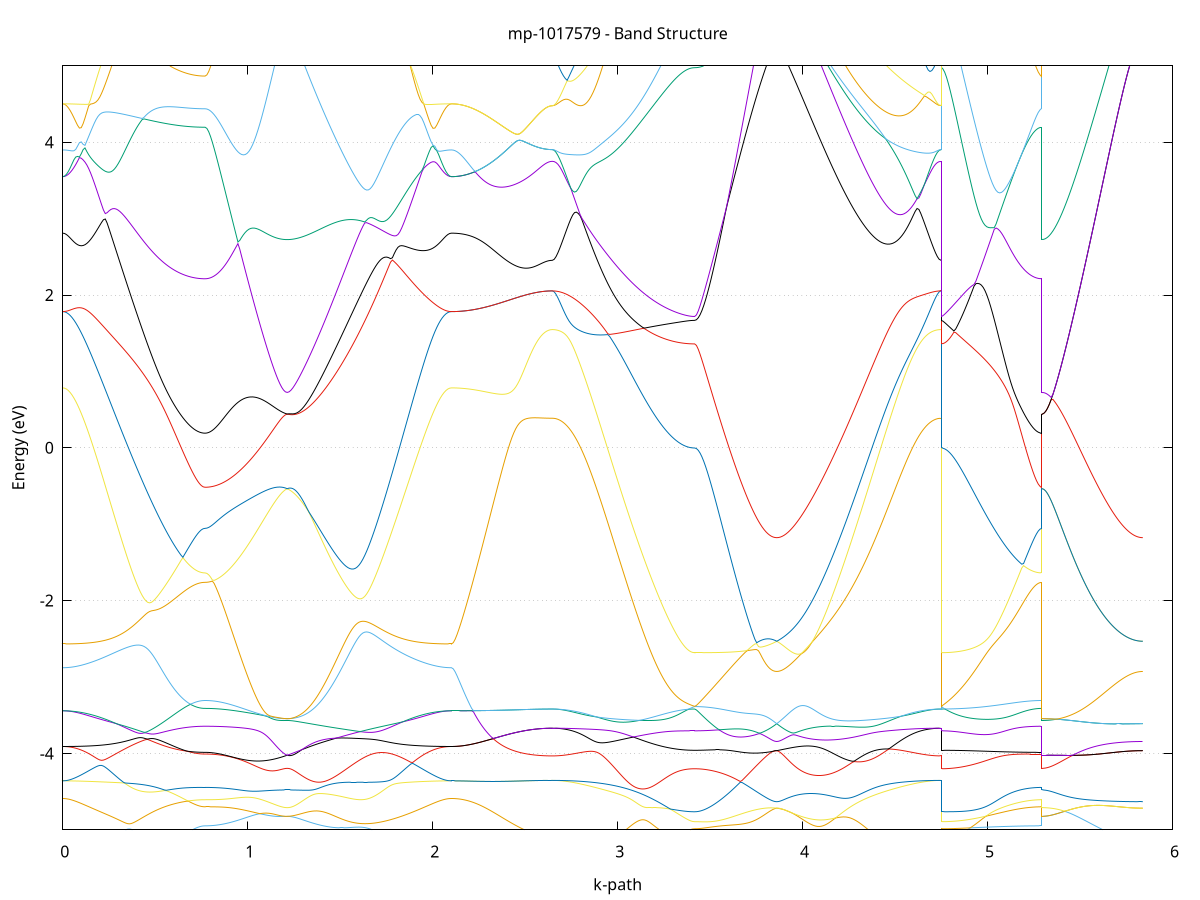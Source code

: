 set title 'mp-1017579 - Band Structure'
set xlabel 'k-path'
set ylabel 'Energy (eV)'
set grid y
set yrange [-5:5]
set terminal png size 800,600
set output 'mp-1017579_bands_gnuplot.png'
plot '-' using 1:2 with lines notitle, '-' using 1:2 with lines notitle, '-' using 1:2 with lines notitle, '-' using 1:2 with lines notitle, '-' using 1:2 with lines notitle, '-' using 1:2 with lines notitle, '-' using 1:2 with lines notitle, '-' using 1:2 with lines notitle, '-' using 1:2 with lines notitle, '-' using 1:2 with lines notitle, '-' using 1:2 with lines notitle, '-' using 1:2 with lines notitle, '-' using 1:2 with lines notitle, '-' using 1:2 with lines notitle, '-' using 1:2 with lines notitle, '-' using 1:2 with lines notitle, '-' using 1:2 with lines notitle, '-' using 1:2 with lines notitle, '-' using 1:2 with lines notitle, '-' using 1:2 with lines notitle, '-' using 1:2 with lines notitle, '-' using 1:2 with lines notitle, '-' using 1:2 with lines notitle, '-' using 1:2 with lines notitle, '-' using 1:2 with lines notitle, '-' using 1:2 with lines notitle, '-' using 1:2 with lines notitle, '-' using 1:2 with lines notitle, '-' using 1:2 with lines notitle, '-' using 1:2 with lines notitle, '-' using 1:2 with lines notitle, '-' using 1:2 with lines notitle, '-' using 1:2 with lines notitle, '-' using 1:2 with lines notitle, '-' using 1:2 with lines notitle, '-' using 1:2 with lines notitle, '-' using 1:2 with lines notitle, '-' using 1:2 with lines notitle, '-' using 1:2 with lines notitle, '-' using 1:2 with lines notitle, '-' using 1:2 with lines notitle, '-' using 1:2 with lines notitle, '-' using 1:2 with lines notitle, '-' using 1:2 with lines notitle, '-' using 1:2 with lines notitle, '-' using 1:2 with lines notitle, '-' using 1:2 with lines notitle, '-' using 1:2 with lines notitle, '-' using 1:2 with lines notitle, '-' using 1:2 with lines notitle, '-' using 1:2 with lines notitle, '-' using 1:2 with lines notitle, '-' using 1:2 with lines notitle, '-' using 1:2 with lines notitle, '-' using 1:2 with lines notitle, '-' using 1:2 with lines notitle, '-' using 1:2 with lines notitle, '-' using 1:2 with lines notitle, '-' using 1:2 with lines notitle, '-' using 1:2 with lines notitle, '-' using 1:2 with lines notitle, '-' using 1:2 with lines notitle, '-' using 1:2 with lines notitle, '-' using 1:2 with lines notitle
0.000000 -15.127863
0.009990 -15.127863
0.019980 -15.127763
0.029970 -15.127763
0.039959 -15.127763
0.049949 -15.127663
0.059939 -15.127563
0.069929 -15.127463
0.079919 -15.127363
0.089909 -15.127263
0.099898 -15.127163
0.109888 -15.126963
0.119878 -15.126863
0.129868 -15.126663
0.139858 -15.126463
0.149848 -15.126263
0.159838 -15.126063
0.169827 -15.125863
0.179817 -15.125563
0.189807 -15.125363
0.199797 -15.125063
0.209787 -15.124863
0.219777 -15.124563
0.229767 -15.124363
0.239756 -15.124063
0.249746 -15.123763
0.259736 -15.123463
0.269726 -15.123263
0.279716 -15.122963
0.289706 -15.122663
0.299695 -15.122463
0.309685 -15.122163
0.319675 -15.121963
0.329665 -15.121663
0.339655 -15.121463
0.349645 -15.121263
0.359635 -15.121063
0.369624 -15.120963
0.379614 -15.120763
0.389604 -15.120663
0.399594 -15.120563
0.409584 -15.120463
0.419574 -15.120363
0.429564 -15.120263
0.439553 -15.120263
0.449543 -15.120263
0.459533 -15.120263
0.469523 -15.120363
0.479513 -15.120363
0.489503 -15.120463
0.499492 -15.120563
0.509482 -15.120663
0.519472 -15.120763
0.529462 -15.120863
0.539452 -15.120963
0.549442 -15.121163
0.559432 -15.121363
0.569421 -15.121463
0.579411 -15.121663
0.589401 -15.121763
0.599391 -15.121963
0.609381 -15.122163
0.619371 -15.122263
0.629361 -15.122463
0.639350 -15.122563
0.649340 -15.122763
0.659330 -15.122863
0.669320 -15.123063
0.679310 -15.123163
0.689300 -15.123263
0.699289 -15.123363
0.709279 -15.123463
0.719269 -15.123463
0.729259 -15.123563
0.739249 -15.123563
0.749239 -15.123663
0.759229 -15.123663
0.769218 -15.123663
0.769218 -15.123663
0.779088 -15.123663
0.788957 -15.123563
0.798826 -15.123463
0.808695 -15.123263
0.818564 -15.123063
0.828433 -15.122863
0.838302 -15.122563
0.848171 -15.122163
0.858040 -15.121863
0.867909 -15.121363
0.877778 -15.120963
0.887647 -15.120363
0.897516 -15.119863
0.907386 -15.119263
0.917255 -15.118663
0.927124 -15.117963
0.936993 -15.117263
0.946862 -15.116463
0.956731 -15.115763
0.966600 -15.114963
0.976469 -15.114163
0.986338 -15.113263
0.996207 -15.112463
1.006076 -15.111563
1.015945 -15.110763
1.025814 -15.109963
1.035684 -15.109263
1.045553 -15.108763
1.055422 -15.108363
1.065291 -15.108163
1.075160 -15.108163
1.085029 -15.108163
1.094898 -15.108263
1.104767 -15.108363
1.114636 -15.108463
1.124505 -15.108563
1.134374 -15.108663
1.144243 -15.108763
1.154112 -15.108863
1.163982 -15.108863
1.173851 -15.108963
1.183720 -15.109063
1.193589 -15.109063
1.203458 -15.109063
1.213327 -15.109063
1.213327 -15.109063
1.223307 -15.109063
1.233287 -15.109063
1.243267 -15.109063
1.253247 -15.108963
1.263227 -15.108863
1.273207 -15.108863
1.283187 -15.108763
1.293167 -15.108663
1.303147 -15.108563
1.313127 -15.108463
1.323107 -15.108363
1.333086 -15.108263
1.343066 -15.108163
1.353046 -15.107963
1.363026 -15.107863
1.373006 -15.107763
1.382986 -15.107563
1.392966 -15.107463
1.402946 -15.107363
1.412926 -15.107263
1.422906 -15.107063
1.432886 -15.106963
1.442866 -15.106863
1.452846 -15.106763
1.462826 -15.106663
1.472806 -15.107163
1.482786 -15.107763
1.492766 -15.108263
1.502746 -15.108863
1.512726 -15.109363
1.522706 -15.109963
1.532686 -15.110463
1.542666 -15.110963
1.552646 -15.111463
1.562626 -15.111963
1.572606 -15.112463
1.582586 -15.112963
1.592566 -15.113363
1.602546 -15.113863
1.612525 -15.114363
1.622505 -15.114763
1.632485 -15.115263
1.642465 -15.115663
1.652445 -15.116063
1.662425 -15.116563
1.672405 -15.116963
1.682385 -15.117363
1.692365 -15.117763
1.702345 -15.118163
1.712325 -15.118563
1.722305 -15.118963
1.732285 -15.119363
1.742265 -15.119763
1.752245 -15.120163
1.762225 -15.120463
1.772205 -15.120863
1.782185 -15.121263
1.792165 -15.121563
1.802145 -15.121963
1.812125 -15.122263
1.822105 -15.122663
1.832085 -15.122963
1.842065 -15.123263
1.852045 -15.123563
1.862025 -15.123963
1.872005 -15.124263
1.881985 -15.124463
1.891965 -15.124763
1.901944 -15.125063
1.911924 -15.125363
1.921904 -15.125563
1.931884 -15.125763
1.941864 -15.126063
1.951844 -15.126263
1.961824 -15.126463
1.971804 -15.126663
1.981784 -15.126863
1.991764 -15.126963
2.001744 -15.127163
2.011724 -15.127263
2.021704 -15.127363
2.031684 -15.127463
2.041664 -15.127563
2.051644 -15.127663
2.061624 -15.127763
2.071604 -15.127763
2.081584 -15.127763
2.091564 -15.127863
2.101544 -15.127863
2.101544 -15.127863
2.111461 -15.127763
2.121379 -15.127663
2.131297 -15.127563
2.141214 -15.127263
2.151132 -15.126963
2.161050 -15.126563
2.170967 -15.126163
2.180885 -15.125563
2.190803 -15.125063
2.200720 -15.124363
2.210638 -15.123663
2.220555 -15.122963
2.230473 -15.122063
2.240391 -15.121263
2.250308 -15.120363
2.260226 -15.119363
2.270144 -15.118363
2.280061 -15.117263
2.289979 -15.116263
2.299896 -15.115063
2.309814 -15.113963
2.319732 -15.112763
2.329649 -15.111563
2.339567 -15.110563
2.349485 -15.110263
2.359402 -15.109963
2.369320 -15.109563
2.379238 -15.109263
2.389155 -15.108963
2.399073 -15.108663
2.408990 -15.108363
2.418908 -15.108063
2.428826 -15.107763
2.438743 -15.107463
2.448661 -15.107163
2.458579 -15.106863
2.468496 -15.106563
2.478414 -15.106363
2.488332 -15.106063
2.498249 -15.105863
2.508167 -15.105563
2.518084 -15.105363
2.528002 -15.105163
2.537920 -15.104963
2.547837 -15.104763
2.557755 -15.104563
2.567673 -15.104463
2.577590 -15.104263
2.587508 -15.104163
2.597425 -15.104063
2.607343 -15.104063
2.617261 -15.103963
2.627178 -15.103863
2.637096 -15.103863
2.647014 -15.103863
2.647014 -15.103863
2.657004 -15.103863
2.666993 -15.103863
2.676983 -15.103863
2.686973 -15.103763
2.696963 -15.103763
2.706953 -15.103663
2.716943 -15.103563
2.726932 -15.103463
2.736922 -15.103363
2.746912 -15.103263
2.756902 -15.103163
2.766892 -15.103063
2.776882 -15.102863
2.786872 -15.102763
2.796861 -15.102563
2.806851 -15.102363
2.816841 -15.102263
2.826831 -15.102063
2.836821 -15.101863
2.846811 -15.101663
2.856801 -15.101363
2.866790 -15.101163
2.876780 -15.100963
2.886770 -15.100663
2.896760 -15.100463
2.906750 -15.100163
2.916740 -15.099963
2.926729 -15.099663
2.936719 -15.099363
2.946709 -15.099163
2.956699 -15.098863
2.966689 -15.098563
2.976679 -15.098263
2.986669 -15.097963
2.996658 -15.097663
3.006648 -15.097363
3.016638 -15.097063
3.026628 -15.096763
3.036618 -15.096463
3.046608 -15.096163
3.056598 -15.095863
3.066587 -15.095563
3.076577 -15.095263
3.086567 -15.094963
3.096557 -15.094663
3.106547 -15.094463
3.116537 -15.094163
3.126526 -15.093863
3.136516 -15.093563
3.146506 -15.093263
3.156496 -15.093063
3.166486 -15.092763
3.176476 -15.092463
3.186466 -15.092263
3.196455 -15.091963
3.206445 -15.091763
3.216435 -15.091563
3.226425 -15.091363
3.236415 -15.091063
3.246405 -15.090863
3.256394 -15.090663
3.266384 -15.090563
3.276374 -15.090363
3.286364 -15.090163
3.296354 -15.090063
3.306344 -15.089863
3.316334 -15.089763
3.326323 -15.089663
3.336313 -15.089563
3.346303 -15.089463
3.356293 -15.089363
3.366283 -15.089363
3.376273 -15.089263
3.386263 -15.089263
3.396252 -15.089163
3.406242 -15.089163
3.416232 -15.089163
3.416232 -15.089163
3.426101 -15.089263
3.435970 -15.089463
3.445839 -15.089663
3.455708 -15.089863
3.465577 -15.089963
3.475447 -15.090063
3.485316 -15.090163
3.495185 -15.090263
3.505054 -15.090363
3.514923 -15.090463
3.524792 -15.090463
3.534661 -15.090463
3.544530 -15.090463
3.554399 -15.090463
3.564268 -15.090463
3.574137 -15.090463
3.584006 -15.090463
3.593875 -15.090463
3.603745 -15.090363
3.613614 -15.090363
3.623483 -15.090263
3.633352 -15.090263
3.643221 -15.090163
3.653090 -15.090063
3.662959 -15.090063
3.672828 -15.089963
3.682697 -15.089863
3.692566 -15.089863
3.702435 -15.089763
3.712304 -15.089663
3.722173 -15.089663
3.732043 -15.089563
3.741912 -15.089563
3.751781 -15.089463
3.761650 -15.089463
3.771519 -15.089363
3.781388 -15.089363
3.791257 -15.089263
3.801126 -15.089263
3.810995 -15.089263
3.820864 -15.089263
3.830733 -15.089163
3.840602 -15.089163
3.850471 -15.089163
3.860341 -15.089163
3.860341 -15.089163
3.870321 -15.089163
3.880300 -15.089163
3.890280 -15.089163
3.900260 -15.089263
3.910240 -15.089263
3.920220 -15.089263
3.930200 -15.089263
3.940180 -15.089363
3.950160 -15.089363
3.960140 -15.089463
3.970120 -15.089463
3.980100 -15.089563
3.990080 -15.089663
4.000060 -15.089663
4.010040 -15.089763
4.020020 -15.089863
4.030000 -15.089963
4.039980 -15.090063
4.049960 -15.090163
4.059940 -15.090263
4.069920 -15.090363
4.079900 -15.090463
4.089880 -15.090563
4.099860 -15.090763
4.109840 -15.090863
4.119820 -15.090963
4.129800 -15.091163
4.139780 -15.091363
4.149760 -15.091463
4.159740 -15.091663
4.169719 -15.091863
4.179699 -15.091963
4.189679 -15.092163
4.199659 -15.092363
4.209639 -15.092663
4.219619 -15.092863
4.229599 -15.093063
4.239579 -15.093263
4.249559 -15.093563
4.259539 -15.093763
4.269519 -15.094063
4.279499 -15.094263
4.289479 -15.094563
4.299459 -15.094763
4.309439 -15.095063
4.319419 -15.095363
4.329399 -15.095663
4.339379 -15.095963
4.349359 -15.096263
4.359339 -15.096463
4.369319 -15.096763
4.379299 -15.097063
4.389279 -15.097363
4.399259 -15.097663
4.409239 -15.097963
4.419219 -15.098263
4.429199 -15.098563
4.439179 -15.098863
4.449159 -15.099163
4.459138 -15.099363
4.469118 -15.099663
4.479098 -15.099963
4.489078 -15.100163
4.499058 -15.100463
4.509038 -15.100663
4.519018 -15.100963
4.528998 -15.101163
4.538978 -15.101363
4.548958 -15.101663
4.558938 -15.101863
4.568918 -15.102063
4.578898 -15.102263
4.588878 -15.102363
4.598858 -15.102563
4.608838 -15.102763
4.618818 -15.102863
4.628798 -15.103063
4.638778 -15.103163
4.648758 -15.103263
4.658738 -15.103363
4.668718 -15.103463
4.678698 -15.103563
4.688678 -15.103663
4.698658 -15.103763
4.708638 -15.103763
4.718618 -15.103863
4.728598 -15.103863
4.738578 -15.103863
4.748557 -15.103863
4.748557 -15.089163
4.758475 -15.089163
4.768393 -15.089163
4.778310 -15.089263
4.788228 -15.089263
4.798146 -15.089463
4.808063 -15.089763
4.817981 -15.090063
4.827899 -15.090463
4.837816 -15.090863
4.847734 -15.091363
4.857651 -15.091863
4.867569 -15.092463
4.877487 -15.093063
4.887404 -15.093663
4.897322 -15.094363
4.907240 -15.095163
4.917157 -15.095863
4.927075 -15.096663
4.936993 -15.097463
4.946910 -15.098363
4.956828 -15.099263
4.966745 -15.100163
4.976663 -15.101063
4.986581 -15.102063
4.996498 -15.103063
5.006416 -15.104063
5.016334 -15.105063
5.026251 -15.106063
5.036169 -15.107063
5.046086 -15.108063
5.056004 -15.109063
5.065922 -15.110063
5.075839 -15.110963
5.085757 -15.111963
5.095675 -15.112963
5.105592 -15.113863
5.115510 -15.114763
5.125428 -15.115663
5.135345 -15.116463
5.145263 -15.117263
5.155180 -15.118063
5.165098 -15.118763
5.175016 -15.119463
5.184933 -15.120163
5.194851 -15.120763
5.204769 -15.121263
5.214686 -15.121763
5.224604 -15.122163
5.234522 -15.122563
5.244439 -15.122963
5.254357 -15.123163
5.264274 -15.123363
5.274192 -15.123563
5.284110 -15.123663
5.294027 -15.123663
5.294027 -15.109063
5.303945 -15.109063
5.313863 -15.109063
5.323780 -15.108963
5.333698 -15.108863
5.343615 -15.108663
5.353533 -15.108563
5.363451 -15.108363
5.373368 -15.108063
5.383286 -15.107863
5.393204 -15.107563
5.403121 -15.107163
5.413039 -15.106863
5.422957 -15.106463
5.432874 -15.106163
5.442792 -15.105663
5.452709 -15.105263
5.462627 -15.104763
5.472545 -15.104363
5.482462 -15.103863
5.492380 -15.103363
5.502298 -15.102863
5.512215 -15.102263
5.522133 -15.101763
5.532051 -15.101163
5.541968 -15.100663
5.551886 -15.100063
5.561803 -15.099563
5.571721 -15.098963
5.581639 -15.098363
5.591556 -15.097863
5.601474 -15.097263
5.611392 -15.096663
5.621309 -15.096163
5.631227 -15.095563
5.641144 -15.095063
5.651062 -15.094563
5.660980 -15.094063
5.670897 -15.093563
5.680815 -15.093063
5.690733 -15.092663
5.700650 -15.092263
5.710568 -15.091863
5.720486 -15.091463
5.730403 -15.091063
5.740321 -15.090763
5.750238 -15.090463
5.760156 -15.090263
5.770074 -15.089963
5.779991 -15.089763
5.789909 -15.089563
5.799827 -15.089463
5.809744 -15.089363
5.819662 -15.089263
5.829580 -15.089163
5.839497 -15.089163
e
0.000000 -15.114863
0.009990 -15.114863
0.019980 -15.114763
0.029970 -15.114763
0.039959 -15.114763
0.049949 -15.114663
0.059939 -15.114563
0.069929 -15.114563
0.079919 -15.114463
0.089909 -15.114263
0.099898 -15.114163
0.109888 -15.114063
0.119878 -15.113963
0.129868 -15.113763
0.139858 -15.113563
0.149848 -15.113363
0.159838 -15.113263
0.169827 -15.113063
0.179817 -15.112863
0.189807 -15.112563
0.199797 -15.112363
0.209787 -15.112163
0.219777 -15.111863
0.229767 -15.111663
0.239756 -15.111363
0.249746 -15.111063
0.259736 -15.110863
0.269726 -15.110563
0.279716 -15.110263
0.289706 -15.109963
0.299695 -15.109663
0.309685 -15.109363
0.319675 -15.109063
0.329665 -15.108763
0.339655 -15.108363
0.349645 -15.108063
0.359635 -15.107763
0.369624 -15.107463
0.379614 -15.107063
0.389604 -15.106763
0.399594 -15.106463
0.409584 -15.106163
0.419574 -15.105763
0.429564 -15.105463
0.439553 -15.105163
0.449543 -15.104863
0.459533 -15.104463
0.469523 -15.104163
0.479513 -15.103863
0.489503 -15.103563
0.499492 -15.103263
0.509482 -15.102963
0.519472 -15.102663
0.529462 -15.102363
0.539452 -15.102163
0.549442 -15.101863
0.559432 -15.101563
0.569421 -15.101363
0.579411 -15.101163
0.589401 -15.100863
0.599391 -15.100663
0.609381 -15.100463
0.619371 -15.100263
0.629361 -15.100063
0.639350 -15.099863
0.649340 -15.099763
0.659330 -15.099563
0.669320 -15.099463
0.679310 -15.099263
0.689300 -15.099163
0.699289 -15.099063
0.709279 -15.098963
0.719269 -15.098963
0.729259 -15.098863
0.739249 -15.098863
0.749239 -15.098763
0.759229 -15.098763
0.769218 -15.098763
0.769218 -15.098763
0.779088 -15.098763
0.788957 -15.098863
0.798826 -15.098863
0.808695 -15.098963
0.818564 -15.099163
0.828433 -15.099263
0.838302 -15.099463
0.848171 -15.099763
0.858040 -15.099963
0.867909 -15.100263
0.877778 -15.100463
0.887647 -15.100763
0.897516 -15.101063
0.907386 -15.101463
0.917255 -15.101763
0.927124 -15.102063
0.936993 -15.102363
0.946862 -15.102663
0.956731 -15.103063
0.966600 -15.103363
0.976469 -15.103663
0.986338 -15.103963
0.996207 -15.104163
1.006076 -15.104363
1.015945 -15.104563
1.025814 -15.104663
1.035684 -15.104563
1.045553 -15.104363
1.055422 -15.103963
1.065291 -15.103263
1.075160 -15.102463
1.085029 -15.101563
1.094898 -15.100563
1.104767 -15.099563
1.114636 -15.098463
1.124505 -15.097363
1.134374 -15.096263
1.144243 -15.095263
1.154112 -15.094163
1.163982 -15.093063
1.173851 -15.092063
1.183720 -15.091063
1.193589 -15.090063
1.203458 -15.089163
1.213327 -15.088263
1.213327 -15.088263
1.223307 -15.089163
1.233287 -15.089963
1.243267 -15.090863
1.253247 -15.091663
1.263227 -15.092463
1.273207 -15.093263
1.283187 -15.094163
1.293167 -15.094863
1.303147 -15.095663
1.313127 -15.096463
1.323107 -15.097163
1.333086 -15.097963
1.343066 -15.098663
1.353046 -15.099463
1.363026 -15.100163
1.373006 -15.100863
1.382986 -15.101563
1.392966 -15.102163
1.402946 -15.102863
1.412926 -15.103563
1.422906 -15.104163
1.432886 -15.104763
1.442866 -15.105363
1.452846 -15.105963
1.462826 -15.106563
1.472806 -15.106563
1.482786 -15.106463
1.492766 -15.106463
1.502746 -15.106363
1.512726 -15.106363
1.522706 -15.106263
1.532686 -15.106263
1.542666 -15.106263
1.552646 -15.106263
1.562626 -15.106263
1.572606 -15.106363
1.582586 -15.106363
1.592566 -15.106463
1.602546 -15.106563
1.612525 -15.106663
1.622505 -15.106763
1.632485 -15.106863
1.642465 -15.106963
1.652445 -15.107063
1.662425 -15.107263
1.672405 -15.107463
1.682385 -15.107563
1.692365 -15.107763
1.702345 -15.107963
1.712325 -15.108163
1.722305 -15.108363
1.732285 -15.108563
1.742265 -15.108763
1.752245 -15.109063
1.762225 -15.109263
1.772205 -15.109463
1.782185 -15.109763
1.792165 -15.109963
1.802145 -15.110163
1.812125 -15.110463
1.822105 -15.110663
1.832085 -15.110863
1.842065 -15.111163
1.852045 -15.111363
1.862025 -15.111563
1.872005 -15.111863
1.881985 -15.112063
1.891965 -15.112263
1.901944 -15.112463
1.911924 -15.112663
1.921904 -15.112863
1.931884 -15.113063
1.941864 -15.113263
1.951844 -15.113463
1.961824 -15.113663
1.971804 -15.113763
1.981784 -15.113963
1.991764 -15.114063
2.001744 -15.114163
2.011724 -15.114363
2.021704 -15.114463
2.031684 -15.114563
2.041664 -15.114563
2.051644 -15.114663
2.061624 -15.114763
2.071604 -15.114763
2.081584 -15.114763
2.091564 -15.114863
2.101544 -15.114863
2.101544 -15.114863
2.111461 -15.114863
2.121379 -15.114763
2.131297 -15.114763
2.141214 -15.114663
2.151132 -15.114663
2.161050 -15.114563
2.170967 -15.114363
2.180885 -15.114263
2.190803 -15.114163
2.200720 -15.113963
2.210638 -15.113763
2.220555 -15.113663
2.230473 -15.113463
2.240391 -15.113163
2.250308 -15.112963
2.260226 -15.112763
2.270144 -15.112463
2.280061 -15.112263
2.289979 -15.111963
2.299896 -15.111663
2.309814 -15.111363
2.319732 -15.111163
2.329649 -15.110863
2.339567 -15.110563
2.349485 -15.110163
2.359402 -15.109863
2.369320 -15.109563
2.379238 -15.109263
2.389155 -15.108963
2.399073 -15.108663
2.408990 -15.108363
2.418908 -15.108063
2.428826 -15.107763
2.438743 -15.107463
2.448661 -15.107163
2.458579 -15.106863
2.468496 -15.106563
2.478414 -15.106363
2.488332 -15.106063
2.498249 -15.105863
2.508167 -15.105563
2.518084 -15.105363
2.528002 -15.105163
2.537920 -15.104963
2.547837 -15.104763
2.557755 -15.104563
2.567673 -15.104463
2.577590 -15.104263
2.587508 -15.104163
2.597425 -15.104063
2.607343 -15.104063
2.617261 -15.103963
2.627178 -15.103863
2.637096 -15.103863
2.647014 -15.103863
2.647014 -15.103863
2.657004 -15.103863
2.666993 -15.103863
2.676983 -15.103763
2.686973 -15.103663
2.696963 -15.103563
2.706953 -15.103463
2.716943 -15.103263
2.726932 -15.103063
2.736922 -15.102863
2.746912 -15.102663
2.756902 -15.102363
2.766892 -15.102063
2.776882 -15.101763
2.786872 -15.101463
2.796861 -15.101063
2.806851 -15.100663
2.816841 -15.100263
2.826831 -15.099863
2.836821 -15.099363
2.846811 -15.098863
2.856801 -15.098363
2.866790 -15.097863
2.876780 -15.097263
2.886770 -15.096663
2.896760 -15.096063
2.906750 -15.095463
2.916740 -15.094863
2.926729 -15.094163
2.936719 -15.093463
2.946709 -15.092863
2.956699 -15.092163
2.966689 -15.091463
2.976679 -15.090763
2.986669 -15.090163
2.996658 -15.089463
3.006648 -15.088863
3.016638 -15.088363
3.026628 -15.087863
3.036618 -15.087363
3.046608 -15.086963
3.056598 -15.086663
3.066587 -15.086463
3.076577 -15.086263
3.086567 -15.086163
3.096557 -15.086063
3.106547 -15.086063
3.116537 -15.086063
3.126526 -15.086163
3.136516 -15.086163
3.146506 -15.086263
3.156496 -15.086363
3.166486 -15.086463
3.176476 -15.086663
3.186466 -15.086763
3.196455 -15.086863
3.206445 -15.087063
3.216435 -15.087163
3.226425 -15.087363
3.236415 -15.087463
3.246405 -15.087563
3.256394 -15.087763
3.266384 -15.087863
3.276374 -15.087963
3.286364 -15.088063
3.296354 -15.088163
3.306344 -15.088263
3.316334 -15.088363
3.326323 -15.088463
3.336313 -15.088563
3.346303 -15.088663
3.356293 -15.088663
3.366283 -15.088763
3.376273 -15.088763
3.386263 -15.088863
3.396252 -15.088863
3.406242 -15.088863
3.416232 -15.088863
3.416232 -15.088863
3.426101 -15.088763
3.435970 -15.088463
3.445839 -15.088163
3.455708 -15.087763
3.465577 -15.087363
3.475447 -15.086963
3.485316 -15.086563
3.495185 -15.086063
3.505054 -15.085563
3.514923 -15.084963
3.524792 -15.084463
3.534661 -15.083763
3.544530 -15.083163
3.554399 -15.082463
3.564268 -15.081763
3.574137 -15.080963
3.584006 -15.080263
3.593875 -15.079363
3.603745 -15.078563
3.613614 -15.077663
3.623483 -15.076763
3.633352 -15.075763
3.643221 -15.074763
3.653090 -15.073763
3.662959 -15.072763
3.672828 -15.071663
3.682697 -15.070563
3.692566 -15.069363
3.702435 -15.068263
3.712304 -15.067063
3.722173 -15.065863
3.732043 -15.064663
3.741912 -15.063363
3.751781 -15.062163
3.761650 -15.060863
3.771519 -15.059563
3.781388 -15.058263
3.791257 -15.056863
3.801126 -15.055563
3.810995 -15.054263
3.820864 -15.052963
3.830733 -15.051763
3.840602 -15.050663
3.850471 -15.049563
3.860341 -15.048763
3.860341 -15.048763
3.870321 -15.049463
3.880300 -15.050163
3.890280 -15.050863
3.900260 -15.051563
3.910240 -15.052263
3.920220 -15.052963
3.930200 -15.053663
3.940180 -15.054363
3.950160 -15.055063
3.960140 -15.055663
3.970120 -15.056363
3.980100 -15.057063
3.990080 -15.057763
4.000060 -15.058363
4.010040 -15.059063
4.020020 -15.059763
4.030000 -15.060463
4.039980 -15.061063
4.049960 -15.061763
4.059940 -15.062363
4.069920 -15.063063
4.079900 -15.063763
4.089880 -15.064363
4.099860 -15.065063
4.109840 -15.065763
4.119820 -15.066463
4.129800 -15.067063
4.139780 -15.067763
4.149760 -15.068463
4.159740 -15.069163
4.169719 -15.069863
4.179699 -15.070663
4.189679 -15.071363
4.199659 -15.072063
4.209639 -15.072863
4.219619 -15.073563
4.229599 -15.074363
4.239579 -15.075163
4.249559 -15.075963
4.259539 -15.076763
4.269519 -15.077563
4.279499 -15.078363
4.289479 -15.079263
4.299459 -15.080063
4.309439 -15.080963
4.319419 -15.081863
4.329399 -15.082663
4.339379 -15.083563
4.349359 -15.084463
4.359339 -15.085363
4.369319 -15.086163
4.379299 -15.087063
4.389279 -15.087863
4.399259 -15.088763
4.409239 -15.089563
4.419219 -15.090363
4.429199 -15.091163
4.439179 -15.091863
4.449159 -15.092663
4.459138 -15.093363
4.469118 -15.094063
4.479098 -15.094763
4.489078 -15.095463
4.499058 -15.096063
4.509038 -15.096663
4.519018 -15.097263
4.528998 -15.097863
4.538978 -15.098363
4.548958 -15.098863
4.558938 -15.099363
4.568918 -15.099863
4.578898 -15.100263
4.588878 -15.100663
4.598858 -15.101063
4.608838 -15.101463
4.618818 -15.101763
4.628798 -15.102063
4.638778 -15.102363
4.648758 -15.102663
4.658738 -15.102863
4.668718 -15.103063
4.678698 -15.103263
4.688678 -15.103463
4.698658 -15.103563
4.708638 -15.103663
4.718618 -15.103763
4.728598 -15.103863
4.738578 -15.103863
4.748557 -15.103863
4.748557 -15.088863
4.758475 -15.088863
4.768393 -15.088963
4.778310 -15.089063
4.788228 -15.089263
4.798146 -15.089363
4.808063 -15.089463
4.817981 -15.089563
4.827899 -15.089663
4.837816 -15.089763
4.847734 -15.089863
4.857651 -15.090063
4.867569 -15.090263
4.877487 -15.090363
4.887404 -15.090563
4.897322 -15.090763
4.907240 -15.090963
4.917157 -15.091263
4.927075 -15.091463
4.936993 -15.091663
4.946910 -15.091963
4.956828 -15.092163
4.966745 -15.092463
4.976663 -15.092663
4.986581 -15.092963
4.996498 -15.093263
5.006416 -15.093563
5.016334 -15.093763
5.026251 -15.094063
5.036169 -15.094363
5.046086 -15.094563
5.056004 -15.094863
5.065922 -15.095163
5.075839 -15.095363
5.085757 -15.095663
5.095675 -15.095963
5.105592 -15.096163
5.115510 -15.096363
5.125428 -15.096663
5.135345 -15.096863
5.145263 -15.097063
5.155180 -15.097263
5.165098 -15.097463
5.175016 -15.097663
5.184933 -15.097863
5.194851 -15.097963
5.204769 -15.098163
5.214686 -15.098263
5.224604 -15.098363
5.234522 -15.098463
5.244439 -15.098563
5.254357 -15.098663
5.264274 -15.098663
5.274192 -15.098763
5.284110 -15.098763
5.294027 -15.098763
5.294027 -15.088263
5.303945 -15.088263
5.313863 -15.088163
5.323780 -15.088063
5.333698 -15.087763
5.343615 -15.087463
5.353533 -15.087163
5.363451 -15.086763
5.373368 -15.086263
5.383286 -15.085663
5.393204 -15.085163
5.403121 -15.084463
5.413039 -15.083763
5.422957 -15.083063
5.432874 -15.082263
5.442792 -15.081363
5.452709 -15.080463
5.462627 -15.079563
5.472545 -15.078563
5.482462 -15.077563
5.492380 -15.076563
5.502298 -15.075563
5.512215 -15.074463
5.522133 -15.073363
5.532051 -15.072263
5.541968 -15.071163
5.551886 -15.070063
5.561803 -15.068863
5.571721 -15.067763
5.581639 -15.066663
5.591556 -15.065463
5.601474 -15.064363
5.611392 -15.063263
5.621309 -15.062163
5.631227 -15.061163
5.641144 -15.060063
5.651062 -15.059063
5.660980 -15.058163
5.670897 -15.057163
5.680815 -15.056263
5.690733 -15.055463
5.700650 -15.054563
5.710568 -15.053863
5.720486 -15.053063
5.730403 -15.052463
5.740321 -15.051763
5.750238 -15.051263
5.760156 -15.050763
5.770074 -15.050263
5.779991 -15.049863
5.789909 -15.049563
5.799827 -15.049263
5.809744 -15.049063
5.819662 -15.048863
5.829580 -15.048763
5.839497 -15.048763
e
0.000000 -15.114863
0.009990 -15.114763
0.019980 -15.114763
0.029970 -15.114663
0.039959 -15.114463
0.049949 -15.114263
0.059939 -15.113963
0.069929 -15.113663
0.079919 -15.113263
0.089909 -15.112963
0.099898 -15.112463
0.109888 -15.111963
0.119878 -15.111463
0.129868 -15.110863
0.139858 -15.110263
0.149848 -15.109663
0.159838 -15.108963
0.169827 -15.108263
0.179817 -15.107463
0.189807 -15.106663
0.199797 -15.105863
0.209787 -15.104963
0.219777 -15.104063
0.229767 -15.103163
0.239756 -15.102163
0.249746 -15.101163
0.259736 -15.100163
0.269726 -15.099063
0.279716 -15.097963
0.289706 -15.096863
0.299695 -15.095763
0.309685 -15.094663
0.319675 -15.093463
0.329665 -15.092263
0.339655 -15.091163
0.349645 -15.089963
0.359635 -15.088763
0.369624 -15.087463
0.379614 -15.086263
0.389604 -15.085163
0.399594 -15.083963
0.409584 -15.082863
0.419574 -15.081763
0.429564 -15.080663
0.439553 -15.079663
0.449543 -15.078763
0.459533 -15.077863
0.469523 -15.076963
0.479513 -15.076263
0.489503 -15.075463
0.499492 -15.074763
0.509482 -15.073963
0.519472 -15.073263
0.529462 -15.072563
0.539452 -15.071863
0.549442 -15.071063
0.559432 -15.070363
0.569421 -15.069563
0.579411 -15.068763
0.589401 -15.068063
0.599391 -15.067263
0.609381 -15.066463
0.619371 -15.065763
0.629361 -15.064963
0.639350 -15.064263
0.649340 -15.063463
0.659330 -15.062763
0.669320 -15.062063
0.679310 -15.061463
0.689300 -15.060863
0.699289 -15.060263
0.709279 -15.059763
0.719269 -15.059263
0.729259 -15.058963
0.739249 -15.058663
0.749239 -15.058363
0.759229 -15.058263
0.769218 -15.058163
0.769218 -15.058163
0.779088 -15.058263
0.788957 -15.058263
0.798826 -15.058463
0.808695 -15.058563
0.818564 -15.058863
0.828433 -15.059063
0.838302 -15.059463
0.848171 -15.059763
0.858040 -15.060163
0.867909 -15.060663
0.877778 -15.061063
0.887647 -15.061663
0.897516 -15.062163
0.907386 -15.062763
0.917255 -15.063363
0.927124 -15.064063
0.936993 -15.064663
0.946862 -15.065363
0.956731 -15.066063
0.966600 -15.066863
0.976469 -15.067563
0.986338 -15.068363
0.996207 -15.069163
1.006076 -15.069963
1.015945 -15.070863
1.025814 -15.071663
1.035684 -15.072563
1.045553 -15.073363
1.055422 -15.074263
1.065291 -15.075163
1.075160 -15.075963
1.085029 -15.076863
1.094898 -15.077763
1.104767 -15.078663
1.114636 -15.079563
1.124505 -15.080463
1.134374 -15.081363
1.144243 -15.082263
1.154112 -15.083063
1.163982 -15.083963
1.173851 -15.084863
1.183720 -15.085763
1.193589 -15.086563
1.203458 -15.087463
1.213327 -15.088263
1.213327 -15.088263
1.223307 -15.087463
1.233287 -15.086663
1.243267 -15.085963
1.253247 -15.085363
1.263227 -15.084763
1.273207 -15.084263
1.283187 -15.083863
1.293167 -15.083463
1.303147 -15.083163
1.313127 -15.082963
1.323107 -15.082763
1.333086 -15.082663
1.343066 -15.082563
1.353046 -15.082563
1.363026 -15.082463
1.373006 -15.082463
1.382986 -15.082563
1.392966 -15.082563
1.402946 -15.082663
1.412926 -15.082663
1.422906 -15.082763
1.432886 -15.082863
1.442866 -15.082863
1.452846 -15.082963
1.462826 -15.082963
1.472806 -15.083063
1.482786 -15.083063
1.492766 -15.083063
1.502746 -15.083063
1.512726 -15.083063
1.522706 -15.083063
1.532686 -15.082963
1.542666 -15.082863
1.552646 -15.082863
1.562626 -15.082763
1.572606 -15.082563
1.582586 -15.082463
1.592566 -15.082263
1.602546 -15.082063
1.612525 -15.081863
1.622505 -15.081663
1.632485 -15.081463
1.642465 -15.081163
1.652445 -15.080963
1.662425 -15.080663
1.672405 -15.080263
1.682385 -15.079963
1.692365 -15.079963
1.702345 -15.081463
1.712325 -15.082963
1.722305 -15.084463
1.732285 -15.085863
1.742265 -15.087263
1.752245 -15.088663
1.762225 -15.090063
1.772205 -15.091363
1.782185 -15.092663
1.792165 -15.093963
1.802145 -15.095163
1.812125 -15.096363
1.822105 -15.097563
1.832085 -15.098663
1.842065 -15.099863
1.852045 -15.100863
1.862025 -15.101963
1.872005 -15.102963
1.881985 -15.103863
1.891965 -15.104863
1.901944 -15.105763
1.911924 -15.106563
1.921904 -15.107363
1.931884 -15.108163
1.941864 -15.108963
1.951844 -15.109663
1.961824 -15.110263
1.971804 -15.110863
1.981784 -15.111463
1.991764 -15.111963
2.001744 -15.112463
2.011724 -15.112963
2.021704 -15.113363
2.031684 -15.113663
2.041664 -15.113963
2.051644 -15.114263
2.061624 -15.114463
2.071604 -15.114663
2.081584 -15.114763
2.091564 -15.114763
2.101544 -15.114863
2.101544 -15.114863
2.111461 -15.114863
2.121379 -15.114763
2.131297 -15.114763
2.141214 -15.114663
2.151132 -15.114563
2.161050 -15.114563
2.170967 -15.114363
2.180885 -15.114263
2.190803 -15.114163
2.200720 -15.113963
2.210638 -15.113763
2.220555 -15.113563
2.230473 -15.113363
2.240391 -15.113163
2.250308 -15.112963
2.260226 -15.112763
2.270144 -15.112463
2.280061 -15.112263
2.289979 -15.111963
2.299896 -15.111663
2.309814 -15.111363
2.319732 -15.111163
2.329649 -15.110863
2.339567 -15.110363
2.349485 -15.109063
2.359402 -15.107863
2.369320 -15.106563
2.379238 -15.105363
2.389155 -15.104063
2.399073 -15.102763
2.408990 -15.101563
2.418908 -15.100363
2.428826 -15.099163
2.438743 -15.097963
2.448661 -15.096763
2.458579 -15.095563
2.468496 -15.094463
2.478414 -15.093463
2.488332 -15.092363
2.498249 -15.091363
2.508167 -15.090463
2.518084 -15.089563
2.528002 -15.088763
2.537920 -15.087963
2.547837 -15.087263
2.557755 -15.086563
2.567673 -15.085963
2.577590 -15.085363
2.587508 -15.084963
2.597425 -15.084563
2.607343 -15.084163
2.617261 -15.083963
2.627178 -15.083763
2.637096 -15.083663
2.647014 -15.083663
2.647014 -15.083663
2.657004 -15.083563
2.666993 -15.083563
2.676983 -15.083463
2.686973 -15.083363
2.696963 -15.083263
2.706953 -15.083163
2.716943 -15.082963
2.726932 -15.082763
2.736922 -15.082463
2.746912 -15.082263
2.756902 -15.081963
2.766892 -15.081663
2.776882 -15.081363
2.786872 -15.081063
2.796861 -15.080663
2.806851 -15.080363
2.816841 -15.080063
2.826831 -15.079663
2.836821 -15.079363
2.846811 -15.079063
2.856801 -15.078663
2.866790 -15.078463
2.876780 -15.078163
2.886770 -15.077963
2.896760 -15.077763
2.906750 -15.077563
2.916740 -15.077463
2.926729 -15.077363
2.936719 -15.077263
2.946709 -15.077163
2.956699 -15.077063
2.966689 -15.076963
2.976679 -15.076763
2.986669 -15.076663
2.996658 -15.076463
3.006648 -15.076163
3.016638 -15.075863
3.026628 -15.075463
3.036618 -15.074963
3.046608 -15.074463
3.056598 -15.073763
3.066587 -15.073063
3.076577 -15.072163
3.086567 -15.071263
3.096557 -15.070263
3.106547 -15.069163
3.116537 -15.067963
3.126526 -15.066763
3.136516 -15.065563
3.146506 -15.064263
3.156496 -15.062863
3.166486 -15.061463
3.176476 -15.060063
3.186466 -15.058563
3.196455 -15.057163
3.206445 -15.055563
3.216435 -15.054063
3.226425 -15.052563
3.236415 -15.050963
3.246405 -15.049363
3.256394 -15.047763
3.266384 -15.046163
3.276374 -15.044563
3.286364 -15.042963
3.296354 -15.041263
3.306344 -15.039663
3.316334 -15.038063
3.326323 -15.036463
3.336313 -15.034863
3.346303 -15.033263
3.356293 -15.031763
3.366283 -15.030163
3.376273 -15.028663
3.386263 -15.027263
3.396252 -15.025863
3.406242 -15.024663
3.416232 -15.024163
3.416232 -15.024163
3.426101 -15.024163
3.435970 -15.024163
3.445839 -15.024063
3.455708 -15.024063
3.465577 -15.023963
3.475447 -15.023963
3.485316 -15.023863
3.495185 -15.023763
3.505054 -15.024063
3.514923 -15.024563
3.524792 -15.025163
3.534661 -15.025763
3.544530 -15.026363
3.554399 -15.026963
3.564268 -15.027563
3.574137 -15.028263
3.584006 -15.028863
3.593875 -15.029563
3.603745 -15.030263
3.613614 -15.030963
3.623483 -15.031663
3.633352 -15.032263
3.643221 -15.032963
3.653090 -15.033663
3.662959 -15.034363
3.672828 -15.035163
3.682697 -15.035863
3.692566 -15.036563
3.702435 -15.037263
3.712304 -15.037963
3.722173 -15.038663
3.732043 -15.039463
3.741912 -15.040163
3.751781 -15.040863
3.761650 -15.041563
3.771519 -15.042363
3.781388 -15.043063
3.791257 -15.043763
3.801126 -15.044463
3.810995 -15.045163
3.820864 -15.045863
3.830733 -15.046663
3.840602 -15.047363
3.850471 -15.048063
3.860341 -15.048763
3.860341 -15.048763
3.870321 -15.048163
3.880300 -15.047963
3.890280 -15.048063
3.900260 -15.048363
3.910240 -15.048863
3.920220 -15.049463
3.930200 -15.050063
3.940180 -15.050763
3.950160 -15.051363
3.960140 -15.052063
3.970120 -15.052763
3.980100 -15.053563
3.990080 -15.054263
4.000060 -15.054963
4.010040 -15.055663
4.020020 -15.056363
4.030000 -15.057063
4.039980 -15.057663
4.049960 -15.058363
4.059940 -15.059063
4.069920 -15.059663
4.079900 -15.060263
4.089880 -15.060963
4.099860 -15.061563
4.109840 -15.062163
4.119820 -15.062663
4.129800 -15.063263
4.139780 -15.063763
4.149760 -15.064263
4.159740 -15.064763
4.169719 -15.065263
4.179699 -15.065763
4.189679 -15.066163
4.199659 -15.066663
4.209639 -15.067063
4.219619 -15.067363
4.229599 -15.067763
4.239579 -15.068063
4.249559 -15.068363
4.259539 -15.068663
4.269519 -15.068963
4.279499 -15.069263
4.289479 -15.069463
4.299459 -15.069663
4.309439 -15.069863
4.319419 -15.070063
4.329399 -15.070163
4.339379 -15.070363
4.349359 -15.070463
4.359339 -15.070563
4.369319 -15.070663
4.379299 -15.070763
4.389279 -15.070863
4.399259 -15.070863
4.409239 -15.071163
4.419219 -15.071863
4.429199 -15.072463
4.439179 -15.073063
4.449159 -15.073563
4.459138 -15.074163
4.469118 -15.074663
4.479098 -15.075263
4.489078 -15.075763
4.499058 -15.076263
4.509038 -15.076763
4.519018 -15.077263
4.528998 -15.077663
4.538978 -15.078163
4.548958 -15.078563
4.558938 -15.079063
4.568918 -15.079463
4.578898 -15.079863
4.588878 -15.080263
4.598858 -15.080663
4.608838 -15.080963
4.618818 -15.081363
4.628798 -15.081663
4.638778 -15.081963
4.648758 -15.082263
4.658738 -15.082463
4.668718 -15.082763
4.678698 -15.082963
4.688678 -15.083163
4.698658 -15.083263
4.708638 -15.083363
4.718618 -15.083463
4.728598 -15.083563
4.738578 -15.083563
4.748557 -15.083663
4.748557 -15.024163
4.758475 -15.024163
4.768393 -15.024363
4.778310 -15.024563
4.788228 -15.024763
4.798146 -15.025163
4.808063 -15.025563
4.817981 -15.025963
4.827899 -15.026463
4.837816 -15.026963
4.847734 -15.027563
4.857651 -15.028163
4.867569 -15.028763
4.877487 -15.029463
4.887404 -15.030063
4.897322 -15.030863
4.907240 -15.031563
4.917157 -15.032263
4.927075 -15.033063
4.936993 -15.033863
4.946910 -15.034663
4.956828 -15.035563
4.966745 -15.036363
4.976663 -15.037263
4.986581 -15.038163
4.996498 -15.039063
5.006416 -15.039963
5.016334 -15.040863
5.026251 -15.041763
5.036169 -15.042663
5.046086 -15.043563
5.056004 -15.044563
5.065922 -15.045463
5.075839 -15.046363
5.085757 -15.047263
5.095675 -15.048163
5.105592 -15.048963
5.115510 -15.049863
5.125428 -15.050663
5.135345 -15.051463
5.145263 -15.052163
5.155180 -15.052963
5.165098 -15.053563
5.175016 -15.054263
5.184933 -15.054863
5.194851 -15.055463
5.204769 -15.055963
5.214686 -15.056363
5.224604 -15.056863
5.234522 -15.057163
5.244439 -15.057463
5.254357 -15.057763
5.264274 -15.057963
5.274192 -15.058063
5.284110 -15.058163
5.294027 -15.058163
5.294027 -15.088263
5.303945 -15.088263
5.313863 -15.088163
5.323780 -15.087963
5.333698 -15.087763
5.343615 -15.087463
5.353533 -15.087163
5.363451 -15.086763
5.373368 -15.086263
5.383286 -15.085663
5.393204 -15.085063
5.403121 -15.084463
5.413039 -15.083763
5.422957 -15.082963
5.432874 -15.082263
5.442792 -15.081363
5.452709 -15.080463
5.462627 -15.079563
5.472545 -15.078563
5.482462 -15.077563
5.492380 -15.076563
5.502298 -15.075563
5.512215 -15.074463
5.522133 -15.073363
5.532051 -15.072263
5.541968 -15.071163
5.551886 -15.069963
5.561803 -15.068863
5.571721 -15.067763
5.581639 -15.066663
5.591556 -15.065463
5.601474 -15.064363
5.611392 -15.063263
5.621309 -15.062163
5.631227 -15.061163
5.641144 -15.060063
5.651062 -15.059063
5.660980 -15.058163
5.670897 -15.057163
5.680815 -15.056263
5.690733 -15.055463
5.700650 -15.054563
5.710568 -15.053863
5.720486 -15.053063
5.730403 -15.052463
5.740321 -15.051763
5.750238 -15.051263
5.760156 -15.050763
5.770074 -15.050263
5.779991 -15.049863
5.789909 -15.049563
5.799827 -15.049263
5.809744 -15.049063
5.819662 -15.048863
5.829580 -15.048763
5.839497 -15.048763
e
0.000000 -15.066663
0.009990 -15.066663
0.019980 -15.066663
0.029970 -15.066763
0.039959 -15.066863
0.049949 -15.066963
0.059939 -15.067063
0.069929 -15.067263
0.079919 -15.067463
0.089909 -15.067663
0.099898 -15.067863
0.109888 -15.068063
0.119878 -15.068363
0.129868 -15.068563
0.139858 -15.068863
0.149848 -15.069163
0.159838 -15.069463
0.169827 -15.069863
0.179817 -15.070163
0.189807 -15.070463
0.199797 -15.070763
0.209787 -15.071163
0.219777 -15.071463
0.229767 -15.071763
0.239756 -15.072163
0.249746 -15.072463
0.259736 -15.072763
0.269726 -15.072963
0.279716 -15.073263
0.289706 -15.073463
0.299695 -15.073763
0.309685 -15.073863
0.319675 -15.074063
0.329665 -15.074163
0.339655 -15.074263
0.349645 -15.074263
0.359635 -15.074263
0.369624 -15.074163
0.379614 -15.074063
0.389604 -15.073863
0.399594 -15.073563
0.409584 -15.073263
0.419574 -15.072763
0.429564 -15.072263
0.439553 -15.071563
0.449543 -15.070763
0.459533 -15.069863
0.469523 -15.068963
0.479513 -15.067863
0.489503 -15.066763
0.499492 -15.065563
0.509482 -15.064263
0.519472 -15.062963
0.529462 -15.061663
0.539452 -15.060363
0.549442 -15.059063
0.559432 -15.057763
0.569421 -15.056463
0.579411 -15.055163
0.589401 -15.053863
0.599391 -15.052563
0.609381 -15.051263
0.619371 -15.050063
0.629361 -15.048963
0.639350 -15.047763
0.649340 -15.046763
0.659330 -15.045663
0.669320 -15.044763
0.679310 -15.043863
0.689300 -15.043063
0.699289 -15.042363
0.709279 -15.041763
0.719269 -15.041163
0.729259 -15.040763
0.739249 -15.040363
0.749239 -15.040163
0.759229 -15.039963
0.769218 -15.039963
0.769218 -15.039963
0.779088 -15.039963
0.788957 -15.039863
0.798826 -15.039663
0.808695 -15.039463
0.818564 -15.039163
0.828433 -15.038763
0.838302 -15.038363
0.848171 -15.037963
0.858040 -15.037463
0.867909 -15.036863
0.877778 -15.036263
0.887647 -15.035663
0.897516 -15.035063
0.907386 -15.034963
0.917255 -15.035563
0.927124 -15.036263
0.936993 -15.036963
0.946862 -15.037663
0.956731 -15.038463
0.966600 -15.039163
0.976469 -15.039863
0.986338 -15.040663
0.996207 -15.041363
1.006076 -15.042163
1.015945 -15.042863
1.025814 -15.043563
1.035684 -15.044363
1.045553 -15.045063
1.055422 -15.045763
1.065291 -15.046363
1.075160 -15.047063
1.085029 -15.047663
1.094898 -15.048263
1.104767 -15.048863
1.114636 -15.049463
1.124505 -15.049963
1.134374 -15.050463
1.144243 -15.050863
1.154112 -15.051263
1.163982 -15.051663
1.173851 -15.051963
1.183720 -15.052163
1.193589 -15.052363
1.203458 -15.052463
1.213327 -15.052563
1.213327 -15.052563
1.223307 -15.052463
1.233287 -15.052363
1.243267 -15.052163
1.253247 -15.051863
1.263227 -15.051463
1.273207 -15.050963
1.283187 -15.050363
1.293167 -15.049763
1.303147 -15.048963
1.313127 -15.048163
1.323107 -15.047263
1.333086 -15.046263
1.343066 -15.045263
1.353046 -15.044163
1.363026 -15.043063
1.373006 -15.041963
1.382986 -15.040763
1.392966 -15.039563
1.402946 -15.038363
1.412926 -15.037063
1.422906 -15.035763
1.432886 -15.035163
1.442866 -15.036963
1.452846 -15.038763
1.462826 -15.040563
1.472806 -15.042363
1.482786 -15.044163
1.492766 -15.046063
1.502746 -15.047863
1.512726 -15.049663
1.522706 -15.051363
1.532686 -15.053163
1.542666 -15.054963
1.552646 -15.056763
1.562626 -15.058463
1.572606 -15.060263
1.582586 -15.061963
1.592566 -15.063763
1.602546 -15.065463
1.612525 -15.067163
1.622505 -15.068763
1.632485 -15.070463
1.642465 -15.072063
1.652445 -15.073663
1.662425 -15.075263
1.672405 -15.076863
1.682385 -15.078463
1.692365 -15.079663
1.702345 -15.079263
1.712325 -15.078963
1.722305 -15.078563
1.732285 -15.078163
1.742265 -15.077763
1.752245 -15.077363
1.762225 -15.076963
1.772205 -15.076563
1.782185 -15.076163
1.792165 -15.075763
1.802145 -15.075263
1.812125 -15.074863
1.822105 -15.074463
1.832085 -15.073963
1.842065 -15.073563
1.852045 -15.073163
1.862025 -15.072763
1.872005 -15.072263
1.881985 -15.071863
1.891965 -15.071463
1.901944 -15.071063
1.911924 -15.070663
1.921904 -15.070363
1.931884 -15.069963
1.941864 -15.069563
1.951844 -15.069263
1.961824 -15.068963
1.971804 -15.068663
1.981784 -15.068363
1.991764 -15.068063
2.001744 -15.067863
2.011724 -15.067663
2.021704 -15.067463
2.031684 -15.067263
2.041664 -15.067063
2.051644 -15.066963
2.061624 -15.066863
2.071604 -15.066763
2.081584 -15.066663
2.091564 -15.066663
2.101544 -15.066663
2.101544 -15.066663
2.111461 -15.066663
2.121379 -15.066663
2.131297 -15.066663
2.141214 -15.066663
2.151132 -15.066763
2.161050 -15.066763
2.170967 -15.066763
2.180885 -15.066763
2.190803 -15.066863
2.200720 -15.066863
2.210638 -15.066963
2.220555 -15.066963
2.230473 -15.067063
2.240391 -15.067163
2.250308 -15.067163
2.260226 -15.067263
2.270144 -15.067363
2.280061 -15.067363
2.289979 -15.067463
2.299896 -15.067563
2.309814 -15.067663
2.319732 -15.067763
2.329649 -15.067863
2.339567 -15.067963
2.349485 -15.068063
2.359402 -15.068163
2.369320 -15.068163
2.379238 -15.068263
2.389155 -15.068363
2.399073 -15.068463
2.408990 -15.068563
2.418908 -15.068663
2.428826 -15.068763
2.438743 -15.068863
2.448661 -15.068963
2.458579 -15.069063
2.468496 -15.069163
2.478414 -15.069263
2.488332 -15.069263
2.498249 -15.069363
2.508167 -15.069463
2.518084 -15.069463
2.528002 -15.069563
2.537920 -15.069663
2.547837 -15.069663
2.557755 -15.069763
2.567673 -15.069763
2.577590 -15.069863
2.587508 -15.069863
2.597425 -15.069863
2.607343 -15.069863
2.617261 -15.069963
2.627178 -15.069963
2.637096 -15.069963
2.647014 -15.069963
2.647014 -15.069963
2.657004 -15.069963
2.666993 -15.069963
2.676983 -15.069963
2.686973 -15.069963
2.696963 -15.070063
2.706953 -15.070063
2.716943 -15.070063
2.726932 -15.070063
2.736922 -15.070163
2.746912 -15.070163
2.756902 -15.070163
2.766892 -15.070163
2.776882 -15.070163
2.786872 -15.070163
2.796861 -15.070163
2.806851 -15.070063
2.816841 -15.070063
2.826831 -15.069963
2.836821 -15.069863
2.846811 -15.069663
2.856801 -15.069463
2.866790 -15.069163
2.876780 -15.068863
2.886770 -15.068463
2.896760 -15.068063
2.906750 -15.067563
2.916740 -15.066963
2.926729 -15.066363
2.936719 -15.065663
2.946709 -15.064963
2.956699 -15.064263
2.966689 -15.063363
2.976679 -15.062563
2.986669 -15.061663
2.996658 -15.060663
3.006648 -15.059763
3.016638 -15.058763
3.026628 -15.057763
3.036618 -15.056663
3.046608 -15.055563
3.056598 -15.054463
3.066587 -15.053363
3.076577 -15.052263
3.086567 -15.051063
3.096557 -15.049863
3.106547 -15.048663
3.116537 -15.047463
3.126526 -15.046163
3.136516 -15.044963
3.146506 -15.043663
3.156496 -15.042363
3.166486 -15.041063
3.176476 -15.039763
3.186466 -15.038463
3.196455 -15.037063
3.206445 -15.035763
3.216435 -15.034463
3.226425 -15.033063
3.236415 -15.031763
3.246405 -15.030363
3.256394 -15.029063
3.266384 -15.027963
3.276374 -15.026863
3.286364 -15.025763
3.296354 -15.024663
3.306344 -15.023563
3.316334 -15.022463
3.326323 -15.021363
3.336313 -15.020363
3.346303 -15.019263
3.356293 -15.018263
3.366283 -15.017963
3.376273 -15.018163
3.386263 -15.018763
3.396252 -15.019663
3.406242 -15.020563
3.416232 -15.021063
3.416232 -15.021063
3.426101 -15.021063
3.435970 -15.021263
3.445839 -15.021463
3.455708 -15.021763
3.465577 -15.022163
3.475447 -15.022563
3.485316 -15.023063
3.495185 -15.023463
3.505054 -15.023763
3.514923 -15.023663
3.524792 -15.023663
3.534661 -15.023663
3.544530 -15.023663
3.554399 -15.023663
3.564268 -15.023863
3.574137 -15.023963
3.584006 -15.024263
3.593875 -15.024563
3.603745 -15.024963
3.613614 -15.025363
3.623483 -15.025763
3.633352 -15.026363
3.643221 -15.026863
3.653090 -15.027463
3.662959 -15.028063
3.672828 -15.028663
3.682697 -15.029363
3.692566 -15.029963
3.702435 -15.030663
3.712304 -15.031363
3.722173 -15.032063
3.732043 -15.032763
3.741912 -15.033463
3.751781 -15.034163
3.761650 -15.034963
3.771519 -15.035663
3.781388 -15.036363
3.791257 -15.037063
3.801126 -15.037763
3.810995 -15.038463
3.820864 -15.039063
3.830733 -15.039663
3.840602 -15.040163
3.850471 -15.040463
3.860341 -15.040563
3.860341 -15.040563
3.870321 -15.040463
3.880300 -15.039963
3.890280 -15.039063
3.900260 -15.037963
3.910240 -15.036763
3.920220 -15.035463
3.930200 -15.034063
3.940180 -15.032663
3.950160 -15.031163
3.960140 -15.029663
3.970120 -15.028163
3.980100 -15.026663
3.990080 -15.025163
4.000060 -15.023563
4.010040 -15.022063
4.020020 -15.021663
4.030000 -15.023363
4.039980 -15.025063
4.049960 -15.026763
4.059940 -15.028463
4.069920 -15.030163
4.079900 -15.031863
4.089880 -15.033563
4.099860 -15.035163
4.109840 -15.036863
4.119820 -15.038563
4.129800 -15.040163
4.139780 -15.041763
4.149760 -15.043363
4.159740 -15.044863
4.169719 -15.046363
4.179699 -15.047863
4.189679 -15.049363
4.199659 -15.050763
4.209639 -15.052163
4.219619 -15.053463
4.229599 -15.054763
4.239579 -15.056063
4.249559 -15.057263
4.259539 -15.058463
4.269519 -15.059563
4.279499 -15.060663
4.289479 -15.061663
4.299459 -15.062663
4.309439 -15.063563
4.319419 -15.064463
4.329399 -15.065363
4.339379 -15.066163
4.349359 -15.066963
4.359339 -15.067763
4.369319 -15.068563
4.379299 -15.069263
4.389279 -15.069863
4.399259 -15.070563
4.409239 -15.070963
4.419219 -15.070963
4.429199 -15.070963
4.439179 -15.070963
4.449159 -15.070963
4.459138 -15.070963
4.469118 -15.070963
4.479098 -15.070963
4.489078 -15.070863
4.499058 -15.070863
4.509038 -15.070863
4.519018 -15.070763
4.528998 -15.070763
4.538978 -15.070663
4.548958 -15.070663
4.558938 -15.070663
4.568918 -15.070563
4.578898 -15.070563
4.588878 -15.070463
4.598858 -15.070463
4.608838 -15.070363
4.618818 -15.070363
4.628798 -15.070263
4.638778 -15.070263
4.648758 -15.070163
4.658738 -15.070163
4.668718 -15.070163
4.678698 -15.070063
4.688678 -15.070063
4.698658 -15.069963
4.708638 -15.069963
4.718618 -15.069963
4.728598 -15.069963
4.738578 -15.069963
4.748557 -15.069963
4.748557 -15.021063
4.758475 -15.021063
4.768393 -15.021063
4.778310 -15.021063
4.788228 -15.021063
4.798146 -15.021063
4.808063 -15.021063
4.817981 -15.021163
4.827899 -15.021363
4.837816 -15.021463
4.847734 -15.021663
4.857651 -15.021963
4.867569 -15.022263
4.877487 -15.022563
4.887404 -15.022963
4.897322 -15.023463
4.907240 -15.023863
4.917157 -15.024363
4.927075 -15.024863
4.936993 -15.025463
4.946910 -15.026063
4.956828 -15.026563
4.966745 -15.027163
4.976663 -15.027763
4.986581 -15.028463
4.996498 -15.029063
5.006416 -15.029663
5.016334 -15.030263
5.026251 -15.030863
5.036169 -15.031463
5.046086 -15.032063
5.056004 -15.032563
5.065922 -15.033163
5.075839 -15.033663
5.085757 -15.034263
5.095675 -15.034763
5.105592 -15.035263
5.115510 -15.035663
5.125428 -15.036163
5.135345 -15.036563
5.145263 -15.036963
5.155180 -15.037363
5.165098 -15.037663
5.175016 -15.038063
5.184933 -15.038363
5.194851 -15.038663
5.204769 -15.038863
5.214686 -15.039063
5.224604 -15.039263
5.234522 -15.039463
5.244439 -15.039663
5.254357 -15.039763
5.264274 -15.039863
5.274192 -15.039863
5.284110 -15.039963
5.294027 -15.039963
5.294027 -15.052563
5.303945 -15.052463
5.313863 -15.052463
5.323780 -15.052463
5.333698 -15.052363
5.343615 -15.052363
5.353533 -15.052263
5.363451 -15.052163
5.373368 -15.052063
5.383286 -15.051863
5.393204 -15.051763
5.403121 -15.051563
5.413039 -15.051463
5.422957 -15.051263
5.432874 -15.051063
5.442792 -15.050863
5.452709 -15.050663
5.462627 -15.050363
5.472545 -15.050163
5.482462 -15.049863
5.492380 -15.049563
5.502298 -15.049363
5.512215 -15.049063
5.522133 -15.048763
5.532051 -15.048463
5.541968 -15.048163
5.551886 -15.047763
5.561803 -15.047463
5.571721 -15.047163
5.581639 -15.046763
5.591556 -15.046463
5.601474 -15.046163
5.611392 -15.045763
5.621309 -15.045463
5.631227 -15.045063
5.641144 -15.044763
5.651062 -15.044463
5.660980 -15.044063
5.670897 -15.043763
5.680815 -15.043463
5.690733 -15.043163
5.700650 -15.042863
5.710568 -15.042563
5.720486 -15.042263
5.730403 -15.042063
5.740321 -15.041763
5.750238 -15.041563
5.760156 -15.041363
5.770074 -15.041163
5.779991 -15.041063
5.789909 -15.040963
5.799827 -15.040763
5.809744 -15.040763
5.819662 -15.040663
5.829580 -15.040663
5.839497 -15.040563
e
0.000000 -15.066663
0.009990 -15.066663
0.019980 -15.066563
0.029970 -15.066563
0.039959 -15.066463
0.049949 -15.066363
0.059939 -15.066163
0.069929 -15.066063
0.079919 -15.065863
0.089909 -15.065663
0.099898 -15.065463
0.109888 -15.065163
0.119878 -15.064863
0.129868 -15.064563
0.139858 -15.064263
0.149848 -15.063963
0.159838 -15.063563
0.169827 -15.063163
0.179817 -15.062763
0.189807 -15.062363
0.199797 -15.061863
0.209787 -15.061363
0.219777 -15.060863
0.229767 -15.060363
0.239756 -15.059863
0.249746 -15.059263
0.259736 -15.058663
0.269726 -15.058163
0.279716 -15.057463
0.289706 -15.056863
0.299695 -15.056263
0.309685 -15.055563
0.319675 -15.054863
0.329665 -15.054163
0.339655 -15.053463
0.349645 -15.052663
0.359635 -15.051963
0.369624 -15.051163
0.379614 -15.050463
0.389604 -15.049663
0.399594 -15.048763
0.409584 -15.047963
0.419574 -15.047163
0.429564 -15.046263
0.439553 -15.045463
0.449543 -15.044563
0.459533 -15.043663
0.469523 -15.042763
0.479513 -15.041863
0.489503 -15.040963
0.499492 -15.040063
0.509482 -15.039063
0.519472 -15.038163
0.529462 -15.037163
0.539452 -15.036263
0.549442 -15.035263
0.559432 -15.034363
0.569421 -15.033363
0.579411 -15.032363
0.589401 -15.031363
0.599391 -15.030363
0.609381 -15.029363
0.619371 -15.028363
0.629361 -15.027463
0.639350 -15.026463
0.649340 -15.025463
0.659330 -15.024463
0.669320 -15.024363
0.679310 -15.024963
0.689300 -15.025563
0.699289 -15.026063
0.709279 -15.026463
0.719269 -15.026863
0.729259 -15.027163
0.739249 -15.027463
0.749239 -15.027663
0.759229 -15.027663
0.769218 -15.027763
0.769218 -15.027763
0.779088 -15.027763
0.788957 -15.027963
0.798826 -15.028263
0.808695 -15.028563
0.818564 -15.028963
0.828433 -15.029463
0.838302 -15.029963
0.848171 -15.030563
0.858040 -15.031163
0.867909 -15.031763
0.877778 -15.032463
0.887647 -15.033063
0.897516 -15.033563
0.907386 -15.033663
0.917255 -15.033063
0.927124 -15.032263
0.936993 -15.031363
0.946862 -15.030463
0.956731 -15.029463
0.966600 -15.028563
0.976469 -15.027463
0.986338 -15.026463
0.996207 -15.025363
1.006076 -15.024263
1.015945 -15.023163
1.025814 -15.022063
1.035684 -15.020963
1.045553 -15.019763
1.055422 -15.018563
1.065291 -15.017363
1.075160 -15.016163
1.085029 -15.014963
1.094898 -15.013663
1.104767 -15.012463
1.114636 -15.011263
1.124505 -15.009963
1.134374 -15.008763
1.144243 -15.007463
1.154112 -15.006163
1.163982 -15.004963
1.173851 -15.003763
1.183720 -15.002563
1.193589 -15.001363
1.203458 -15.000263
1.213327 -14.999163
1.213327 -14.999163
1.223307 -15.000263
1.233287 -15.001563
1.243267 -15.002963
1.253247 -15.004463
1.263227 -15.005963
1.273207 -15.007463
1.283187 -15.009063
1.293167 -15.010663
1.303147 -15.012363
1.313127 -15.013963
1.323107 -15.015663
1.333086 -15.017363
1.343066 -15.019063
1.353046 -15.020863
1.363026 -15.022563
1.373006 -15.024363
1.382986 -15.026163
1.392966 -15.027963
1.402946 -15.029763
1.412926 -15.031563
1.422906 -15.033363
1.432886 -15.034563
1.442866 -15.033263
1.452846 -15.031963
1.462826 -15.030663
1.472806 -15.029463
1.482786 -15.028163
1.492766 -15.026963
1.502746 -15.025663
1.512726 -15.024463
1.522706 -15.025663
1.532686 -15.026863
1.542666 -15.028063
1.552646 -15.029363
1.562626 -15.030463
1.572606 -15.031663
1.582586 -15.032863
1.592566 -15.034063
1.602546 -15.035263
1.612525 -15.036363
1.622505 -15.037563
1.632485 -15.038663
1.642465 -15.039863
1.652445 -15.040963
1.662425 -15.042063
1.672405 -15.043063
1.682385 -15.044163
1.692365 -15.045163
1.702345 -15.046263
1.712325 -15.047263
1.722305 -15.048163
1.732285 -15.049163
1.742265 -15.050063
1.752245 -15.051063
1.762225 -15.051863
1.772205 -15.052763
1.782185 -15.053663
1.792165 -15.054463
1.802145 -15.055263
1.812125 -15.055963
1.822105 -15.056763
1.832085 -15.057463
1.842065 -15.058163
1.852045 -15.058763
1.862025 -15.059363
1.872005 -15.059963
1.881985 -15.060563
1.891965 -15.061163
1.901944 -15.061663
1.911924 -15.062163
1.921904 -15.062563
1.931884 -15.063063
1.941864 -15.063463
1.951844 -15.063863
1.961824 -15.064263
1.971804 -15.064563
1.981784 -15.064863
1.991764 -15.065163
2.001744 -15.065463
2.011724 -15.065663
2.021704 -15.065863
2.031684 -15.066063
2.041664 -15.066163
2.051644 -15.066363
2.061624 -15.066463
2.071604 -15.066563
2.081584 -15.066563
2.091564 -15.066663
2.101544 -15.066663
2.101544 -15.066663
2.111461 -15.066663
2.121379 -15.066663
2.131297 -15.066663
2.141214 -15.066663
2.151132 -15.066663
2.161050 -15.066763
2.170967 -15.066763
2.180885 -15.066763
2.190803 -15.066863
2.200720 -15.066863
2.210638 -15.066963
2.220555 -15.066963
2.230473 -15.067063
2.240391 -15.067163
2.250308 -15.067163
2.260226 -15.067263
2.270144 -15.067363
2.280061 -15.067363
2.289979 -15.067463
2.299896 -15.067563
2.309814 -15.067663
2.319732 -15.067763
2.329649 -15.067863
2.339567 -15.067963
2.349485 -15.067963
2.359402 -15.068063
2.369320 -15.068163
2.379238 -15.068263
2.389155 -15.068363
2.399073 -15.068463
2.408990 -15.068563
2.418908 -15.068663
2.428826 -15.068763
2.438743 -15.068863
2.448661 -15.068963
2.458579 -15.069063
2.468496 -15.069163
2.478414 -15.069163
2.488332 -15.069263
2.498249 -15.069363
2.508167 -15.069463
2.518084 -15.069463
2.528002 -15.069563
2.537920 -15.069663
2.547837 -15.069663
2.557755 -15.069763
2.567673 -15.069763
2.577590 -15.069763
2.587508 -15.069863
2.597425 -15.069863
2.607343 -15.069863
2.617261 -15.069963
2.627178 -15.069963
2.637096 -15.069963
2.647014 -15.069963
2.647014 -15.069963
2.657004 -15.069963
2.666993 -15.069863
2.676983 -15.069863
2.686973 -15.069763
2.696963 -15.069663
2.706953 -15.069463
2.716943 -15.069263
2.726932 -15.069163
2.736922 -15.068863
2.746912 -15.068663
2.756902 -15.068363
2.766892 -15.068063
2.776882 -15.067763
2.786872 -15.067363
2.796861 -15.067063
2.806851 -15.066663
2.816841 -15.066163
2.826831 -15.065763
2.836821 -15.065263
2.846811 -15.064763
2.856801 -15.064263
2.866790 -15.063763
2.876780 -15.063163
2.886770 -15.062563
2.896760 -15.061963
2.906750 -15.061363
2.916740 -15.060663
2.926729 -15.059963
2.936719 -15.059263
2.946709 -15.058563
2.956699 -15.057863
2.966689 -15.057063
2.976679 -15.056363
2.986669 -15.055563
2.996658 -15.054763
3.006648 -15.053863
3.016638 -15.053063
3.026628 -15.052163
3.036618 -15.051363
3.046608 -15.050463
3.056598 -15.049563
3.066587 -15.048663
3.076577 -15.047663
3.086567 -15.046763
3.096557 -15.045763
3.106547 -15.044763
3.116537 -15.043763
3.126526 -15.042763
3.136516 -15.041763
3.146506 -15.040763
3.156496 -15.039763
3.166486 -15.038663
3.176476 -15.037663
3.186466 -15.036563
3.196455 -15.035563
3.206445 -15.034463
3.216435 -15.033363
3.226425 -15.032263
3.236415 -15.031263
3.246405 -15.030163
3.256394 -15.029063
3.266384 -15.027763
3.276374 -15.026463
3.286364 -15.025163
3.296354 -15.023863
3.306344 -15.022663
3.316334 -15.021563
3.326323 -15.020463
3.336313 -15.019463
3.346303 -15.018663
3.356293 -15.018163
3.366283 -15.017263
3.376273 -15.016263
3.386263 -15.015463
3.396252 -15.014663
3.406242 -15.014163
3.416232 -15.013963
3.416232 -15.013963
3.426101 -15.013963
3.435970 -15.013863
3.445839 -15.013663
3.455708 -15.013463
3.465577 -15.013163
3.475447 -15.013363
3.485316 -15.013663
3.495185 -15.014063
3.505054 -15.014463
3.514923 -15.014763
3.524792 -15.015063
3.534661 -15.015363
3.544530 -15.015663
3.554399 -15.015763
3.564268 -15.015963
3.574137 -15.015963
3.584006 -15.015963
3.593875 -15.015863
3.603745 -15.015663
3.613614 -15.015363
3.623483 -15.015063
3.633352 -15.014663
3.643221 -15.014263
3.653090 -15.013763
3.662959 -15.013263
3.672828 -15.012763
3.682697 -15.012163
3.692566 -15.011463
3.702435 -15.010863
3.712304 -15.010163
3.722173 -15.009463
3.732043 -15.008663
3.741912 -15.007963
3.751781 -15.007163
3.761650 -15.006363
3.771519 -15.005563
3.781388 -15.004763
3.791257 -15.003863
3.801126 -15.003063
3.810995 -15.002163
3.820864 -15.001363
3.830733 -15.000463
3.840602 -14.999663
3.850471 -14.998863
3.860341 -14.998063
3.860341 -14.998063
3.870321 -14.999163
3.880300 -15.000363
3.890280 -15.001663
3.900260 -15.002963
3.910240 -15.004363
3.920220 -15.005763
3.930200 -15.007163
3.940180 -15.008663
3.950160 -15.010263
3.960140 -15.011763
3.970120 -15.013363
3.980100 -15.014963
3.990080 -15.016563
4.000060 -15.018263
4.010040 -15.019963
4.020020 -15.020563
4.030000 -15.019063
4.039980 -15.017563
4.049960 -15.015963
4.059940 -15.014463
4.069920 -15.013063
4.079900 -15.011563
4.089880 -15.012463
4.099860 -15.013663
4.109840 -15.014863
4.119820 -15.016163
4.129800 -15.017463
4.139780 -15.018763
4.149760 -15.020063
4.159740 -15.021363
4.169719 -15.022663
4.179699 -15.023963
4.189679 -15.025263
4.199659 -15.026563
4.209639 -15.027863
4.219619 -15.029163
4.229599 -15.030463
4.239579 -15.031763
4.249559 -15.033063
4.259539 -15.034363
4.269519 -15.035663
4.279499 -15.036963
4.289479 -15.038163
4.299459 -15.039463
4.309439 -15.040763
4.319419 -15.041963
4.329399 -15.043163
4.339379 -15.044363
4.349359 -15.045563
4.359339 -15.046763
4.369319 -15.047963
4.379299 -15.049063
4.389279 -15.050163
4.399259 -15.051263
4.409239 -15.052363
4.419219 -15.053463
4.429199 -15.054463
4.439179 -15.055463
4.449159 -15.056363
4.459138 -15.057363
4.469118 -15.058263
4.479098 -15.059163
4.489078 -15.059963
4.499058 -15.060763
4.509038 -15.061563
4.519018 -15.062263
4.528998 -15.062963
4.538978 -15.063563
4.548958 -15.064263
4.558938 -15.064863
4.568918 -15.065363
4.578898 -15.065863
4.588878 -15.066363
4.598858 -15.066863
4.608838 -15.067263
4.618818 -15.067663
4.628798 -15.067963
4.638778 -15.068363
4.648758 -15.068663
4.658738 -15.068863
4.668718 -15.069063
4.678698 -15.069263
4.688678 -15.069463
4.698658 -15.069663
4.708638 -15.069763
4.718618 -15.069863
4.728598 -15.069863
4.738578 -15.069963
4.748557 -15.069963
4.748557 -15.013963
4.758475 -15.013963
4.768393 -15.014063
4.778310 -15.014063
4.788228 -15.014063
4.798146 -15.014063
4.808063 -15.014063
4.817981 -15.014063
4.827899 -15.014063
4.837816 -15.014063
4.847734 -15.014163
4.857651 -15.014163
4.867569 -15.014463
4.877487 -15.014763
4.887404 -15.015163
4.897322 -15.015463
4.907240 -15.015863
4.917157 -15.016263
4.927075 -15.016663
4.936993 -15.017063
4.946910 -15.017463
4.956828 -15.017863
4.966745 -15.018363
4.976663 -15.018763
4.986581 -15.019163
4.996498 -15.019663
5.006416 -15.020063
5.016334 -15.020563
5.026251 -15.020963
5.036169 -15.021363
5.046086 -15.021863
5.056004 -15.022263
5.065922 -15.022663
5.075839 -15.023063
5.085757 -15.023463
5.095675 -15.023863
5.105592 -15.024163
5.115510 -15.024563
5.125428 -15.024863
5.135345 -15.025163
5.145263 -15.025463
5.155180 -15.025763
5.165098 -15.026063
5.175016 -15.026263
5.184933 -15.026563
5.194851 -15.026763
5.204769 -15.026963
5.214686 -15.027063
5.224604 -15.027263
5.234522 -15.027363
5.244439 -15.027463
5.254357 -15.027563
5.264274 -15.027663
5.274192 -15.027663
5.284110 -15.027763
5.294027 -15.027763
5.294027 -14.999163
5.303945 -14.999163
5.313863 -14.999163
5.323780 -14.999063
5.333698 -14.999063
5.343615 -14.999063
5.353533 -14.999063
5.363451 -14.999063
5.373368 -14.999063
5.383286 -14.999063
5.393204 -14.998963
5.403121 -14.998963
5.413039 -14.998963
5.422957 -14.998963
5.432874 -14.998863
5.442792 -14.998863
5.452709 -14.998863
5.462627 -14.998863
5.472545 -14.998763
5.482462 -14.998763
5.492380 -14.998763
5.502298 -14.998663
5.512215 -14.998663
5.522133 -14.998663
5.532051 -14.998563
5.541968 -14.998563
5.551886 -14.998563
5.561803 -14.998563
5.571721 -14.998463
5.581639 -14.998463
5.591556 -14.998463
5.601474 -14.998363
5.611392 -14.998363
5.621309 -14.998363
5.631227 -14.998363
5.641144 -14.998263
5.651062 -14.998263
5.660980 -14.998263
5.670897 -14.998263
5.680815 -14.998163
5.690733 -14.998163
5.700650 -14.998163
5.710568 -14.998163
5.720486 -14.998163
5.730403 -14.998063
5.740321 -14.998063
5.750238 -14.998063
5.760156 -14.998063
5.770074 -14.998063
5.779991 -14.998063
5.789909 -14.998063
5.799827 -14.998063
5.809744 -14.998063
5.819662 -14.998063
5.829580 -14.998063
5.839497 -14.998063
e
0.000000 -14.999063
0.009990 -14.999063
0.019980 -14.999063
0.029970 -14.999063
0.039959 -14.999063
0.049949 -14.999063
0.059939 -14.999063
0.069929 -14.999063
0.079919 -14.999063
0.089909 -14.999063
0.099898 -14.999063
0.109888 -14.999063
0.119878 -14.999063
0.129868 -14.999063
0.139858 -14.999063
0.149848 -14.999063
0.159838 -14.999163
0.169827 -14.999163
0.179817 -14.999263
0.189807 -14.999363
0.199797 -14.999363
0.209787 -14.999463
0.219777 -14.999663
0.229767 -14.999763
0.239756 -14.999863
0.249746 -15.000063
0.259736 -15.000263
0.269726 -15.000463
0.279716 -15.000663
0.289706 -15.000863
0.299695 -15.001163
0.309685 -15.001463
0.319675 -15.001763
0.329665 -15.002163
0.339655 -15.002463
0.349645 -15.002863
0.359635 -15.003263
0.369624 -15.003763
0.379614 -15.004163
0.389604 -15.004663
0.399594 -15.005163
0.409584 -15.005763
0.419574 -15.006263
0.429564 -15.006863
0.439553 -15.007463
0.449543 -15.008063
0.459533 -15.008763
0.469523 -15.009363
0.479513 -15.010063
0.489503 -15.010763
0.499492 -15.011463
0.509482 -15.012263
0.519472 -15.012963
0.529462 -15.013763
0.539452 -15.014563
0.549442 -15.015263
0.559432 -15.016063
0.569421 -15.016863
0.579411 -15.017663
0.589401 -15.018463
0.599391 -15.019263
0.609381 -15.020063
0.619371 -15.020763
0.629361 -15.021563
0.639350 -15.022263
0.649340 -15.022963
0.659330 -15.023663
0.669320 -15.023463
0.679310 -15.022463
0.689300 -15.021563
0.699289 -15.020563
0.709279 -15.019663
0.719269 -15.018763
0.729259 -15.017863
0.739249 -15.017063
0.749239 -15.016463
0.759229 -15.015963
0.769218 -15.015863
0.769218 -15.015863
0.779088 -15.015763
0.788957 -15.015663
0.798826 -15.015463
0.808695 -15.015163
0.818564 -15.014763
0.828433 -15.014363
0.838302 -15.013863
0.848171 -15.013363
0.858040 -15.012863
0.867909 -15.012363
0.877778 -15.011763
0.887647 -15.011263
0.897516 -15.010663
0.907386 -15.010063
0.917255 -15.009463
0.927124 -15.008963
0.936993 -15.008363
0.946862 -15.007763
0.956731 -15.007163
0.966600 -15.006563
0.976469 -15.005963
0.986338 -15.005463
0.996207 -15.004863
1.006076 -15.004263
1.015945 -15.003763
1.025814 -15.003163
1.035684 -15.002663
1.045553 -15.002063
1.055422 -15.001463
1.065291 -15.000963
1.075160 -15.000463
1.085029 -15.000063
1.094898 -14.999663
1.104767 -14.999263
1.114636 -14.998863
1.124505 -14.998463
1.134374 -14.998063
1.144243 -14.997763
1.154112 -14.997463
1.163982 -14.997163
1.173851 -14.997063
1.183720 -14.997163
1.193589 -14.997463
1.203458 -14.998163
1.213327 -14.999163
1.213327 -14.999163
1.223307 -14.998063
1.233287 -14.997063
1.243267 -14.996163
1.253247 -14.995763
1.263227 -14.996763
1.273207 -14.997663
1.283187 -14.998663
1.293167 -14.999563
1.303147 -15.000563
1.313127 -15.001563
1.323107 -15.002663
1.333086 -15.003663
1.343066 -15.004763
1.353046 -15.005763
1.363026 -15.006863
1.373006 -15.007963
1.382986 -15.009063
1.392966 -15.010263
1.402946 -15.011363
1.412926 -15.012563
1.422906 -15.013663
1.432886 -15.014863
1.442866 -15.016063
1.452846 -15.017263
1.462826 -15.018463
1.472806 -15.019663
1.482786 -15.020863
1.492766 -15.022063
1.502746 -15.023263
1.512726 -15.024463
1.522706 -15.023263
1.532686 -15.022063
1.542666 -15.020863
1.552646 -15.019763
1.562626 -15.018663
1.572606 -15.017563
1.582586 -15.016463
1.592566 -15.015363
1.602546 -15.014363
1.612525 -15.013363
1.622505 -15.012463
1.632485 -15.011563
1.642465 -15.010663
1.652445 -15.009763
1.662425 -15.008963
1.672405 -15.008163
1.682385 -15.007463
1.692365 -15.006763
1.702345 -15.006063
1.712325 -15.005463
1.722305 -15.004863
1.732285 -15.004263
1.742265 -15.003763
1.752245 -15.003263
1.762225 -15.002863
1.772205 -15.002463
1.782185 -15.002063
1.792165 -15.001663
1.802145 -15.001363
1.812125 -15.001063
1.822105 -15.000763
1.832085 -15.000563
1.842065 -15.000263
1.852045 -15.000163
1.862025 -14.999963
1.872005 -14.999763
1.881985 -14.999663
1.891965 -14.999563
1.901944 -14.999463
1.911924 -14.999363
1.921904 -14.999263
1.931884 -14.999163
1.941864 -14.999163
1.951844 -14.999163
1.961824 -14.999063
1.971804 -14.999063
1.981784 -14.999063
1.991764 -14.999063
2.001744 -14.999063
2.011724 -14.999063
2.021704 -14.999063
2.031684 -14.999063
2.041664 -14.999063
2.051644 -14.999063
2.061624 -14.999063
2.071604 -14.999063
2.081584 -14.999063
2.091564 -14.999063
2.101544 -14.999063
2.101544 -14.999063
2.111461 -14.998963
2.121379 -14.998963
2.131297 -14.998763
2.141214 -14.998563
2.151132 -14.998263
2.161050 -14.997863
2.170967 -14.997463
2.180885 -14.997063
2.190803 -14.996563
2.200720 -14.995963
2.210638 -14.995363
2.220555 -14.994663
2.230473 -14.993963
2.240391 -14.993263
2.250308 -14.992463
2.260226 -14.991563
2.270144 -14.990663
2.280061 -14.989763
2.289979 -14.988863
2.299896 -14.987863
2.309814 -14.986863
2.319732 -14.985863
2.329649 -14.984763
2.339567 -14.983763
2.349485 -14.982663
2.359402 -14.981663
2.369320 -14.980563
2.379238 -14.979463
2.389155 -14.978363
2.399073 -14.977363
2.408990 -14.976263
2.418908 -14.975163
2.428826 -14.974163
2.438743 -14.973163
2.448661 -14.972163
2.458579 -14.971263
2.468496 -14.970263
2.478414 -14.969363
2.488332 -14.968563
2.498249 -14.967663
2.508167 -14.966963
2.518084 -14.966163
2.528002 -14.965463
2.537920 -14.964863
2.547837 -14.964263
2.557755 -14.963663
2.567673 -14.963163
2.577590 -14.962763
2.587508 -14.962363
2.597425 -14.962063
2.607343 -14.961763
2.617261 -14.961563
2.627178 -14.961363
2.637096 -14.961363
2.647014 -14.961263
2.647014 -14.961263
2.657004 -14.961263
2.666993 -14.961363
2.676983 -14.961363
2.686973 -14.961363
2.696963 -14.961463
2.706953 -14.961563
2.716943 -14.961663
2.726932 -14.961763
2.736922 -14.961863
2.746912 -14.962063
2.756902 -14.962163
2.766892 -14.962363
2.776882 -14.962563
2.786872 -14.962863
2.796861 -14.963163
2.806851 -14.963463
2.816841 -14.963763
2.826831 -14.964163
2.836821 -14.964563
2.846811 -14.965063
2.856801 -14.965463
2.866790 -14.965963
2.876780 -14.966463
2.886770 -14.966963
2.896760 -14.967563
2.906750 -14.968163
2.916740 -14.968763
2.926729 -14.969363
2.936719 -14.969963
2.946709 -14.970663
2.956699 -14.971263
2.966689 -14.971963
2.976679 -14.972663
2.986669 -14.973463
2.996658 -14.974163
3.006648 -14.974963
3.016638 -14.975663
3.026628 -14.976463
3.036618 -14.977263
3.046608 -14.978163
3.056598 -14.978963
3.066587 -14.979863
3.076577 -14.980763
3.086567 -14.981563
3.096557 -14.982563
3.106547 -14.983463
3.116537 -14.984363
3.126526 -14.985363
3.136516 -14.986363
3.146506 -14.987363
3.156496 -14.988363
3.166486 -14.989363
3.176476 -14.990363
3.186466 -14.991463
3.196455 -14.992563
3.206445 -14.993663
3.216435 -14.994763
3.226425 -14.995863
3.236415 -14.997063
3.246405 -14.998163
3.256394 -14.999363
3.266384 -15.000563
3.276374 -15.001763
3.286364 -15.002963
3.296354 -15.004163
3.306344 -15.005363
3.316334 -15.006663
3.326323 -15.007863
3.336313 -15.008963
3.346303 -15.010063
3.356293 -15.010963
3.366283 -15.011663
3.376273 -15.012063
3.386263 -15.012163
3.396252 -15.012163
3.406242 -15.012063
3.416232 -15.012063
3.416232 -15.012063
3.426101 -15.012063
3.435970 -15.012163
3.445839 -15.012463
3.455708 -15.012663
3.465577 -15.012963
3.475447 -15.012863
3.485316 -15.012463
3.495185 -15.012063
3.505054 -15.011763
3.514923 -15.011363
3.524792 -15.010963
3.534661 -15.010563
3.544530 -15.010163
3.554399 -15.009763
3.564268 -15.009363
3.574137 -15.008963
3.584006 -15.008563
3.593875 -15.008163
3.603745 -15.007763
3.613614 -15.007263
3.623483 -15.006863
3.633352 -15.006463
3.643221 -15.006063
3.653090 -15.005763
3.662959 -15.005363
3.672828 -15.004963
3.682697 -15.004563
3.692566 -15.004163
3.702435 -15.003763
3.712304 -15.003363
3.722173 -15.002963
3.732043 -15.002663
3.741912 -15.002263
3.751781 -15.001863
3.761650 -15.001463
3.771519 -15.001063
3.781388 -15.000763
3.791257 -15.000363
3.801126 -14.999963
3.810995 -14.999663
3.820864 -14.999263
3.830733 -14.998963
3.840602 -14.998563
3.850471 -14.998263
3.860341 -14.998063
3.860341 -14.998063
3.870321 -14.997563
3.880300 -14.997263
3.890280 -14.996963
3.900260 -14.996763
3.910240 -14.996563
3.920220 -14.996463
3.930200 -14.996463
3.940180 -14.996663
3.950160 -14.997163
3.960140 -14.997863
3.970120 -14.998763
3.980100 -14.999663
3.990080 -15.000763
4.000060 -15.001763
4.010040 -15.002863
4.020020 -15.003963
4.030000 -15.005163
4.039980 -15.006363
4.049960 -15.007563
4.059940 -15.008763
4.069920 -15.009963
4.079900 -15.011163
4.089880 -15.010063
4.099860 -15.008663
4.109840 -15.007163
4.119820 -15.005763
4.129800 -15.004363
4.139780 -15.002963
4.149760 -15.001563
4.159740 -15.000163
4.169719 -14.998863
4.179699 -14.997563
4.189679 -14.996263
4.199659 -14.994963
4.209639 -14.993663
4.219619 -14.992363
4.229599 -14.991163
4.239579 -14.989963
4.249559 -14.988763
4.259539 -14.987663
4.269519 -14.986463
4.279499 -14.985363
4.289479 -14.984263
4.299459 -14.983263
4.309439 -14.982163
4.319419 -14.981163
4.329399 -14.980163
4.339379 -14.979263
4.349359 -14.978263
4.359339 -14.977363
4.369319 -14.976463
4.379299 -14.975563
4.389279 -14.974763
4.399259 -14.973963
4.409239 -14.973163
4.419219 -14.972363
4.429199 -14.971663
4.439179 -14.970963
4.449159 -14.970263
4.459138 -14.969563
4.469118 -14.968963
4.479098 -14.968363
4.489078 -14.967763
4.499058 -14.967163
4.509038 -14.966663
4.519018 -14.966163
4.528998 -14.965663
4.538978 -14.965163
4.548958 -14.964763
4.558938 -14.964363
4.568918 -14.963963
4.578898 -14.963663
4.588878 -14.963363
4.598858 -14.963063
4.608838 -14.962763
4.618818 -14.962563
4.628798 -14.962363
4.638778 -14.962163
4.648758 -14.961963
4.658738 -14.961863
4.668718 -14.961763
4.678698 -14.961663
4.688678 -14.961563
4.698658 -14.961463
4.708638 -14.961363
4.718618 -14.961363
4.728598 -14.961363
4.738578 -14.961263
4.748557 -14.961263
4.748557 -15.012063
4.758475 -15.012063
4.768393 -15.012063
4.778310 -15.012163
4.788228 -15.012363
4.798146 -15.012463
4.808063 -15.012663
4.817981 -15.012963
4.827899 -15.013163
4.837816 -15.013463
4.847734 -15.013763
4.857651 -15.014063
4.867569 -15.014163
4.877487 -15.014263
4.887404 -15.014263
4.897322 -15.014263
4.907240 -15.014363
4.917157 -15.014363
4.927075 -15.014363
4.936993 -15.014463
4.946910 -15.014463
4.956828 -15.014563
4.966745 -15.014563
4.976663 -15.014663
4.986581 -15.014663
4.996498 -15.014763
5.006416 -15.014763
5.016334 -15.014863
5.026251 -15.014863
5.036169 -15.014963
5.046086 -15.014963
5.056004 -15.015063
5.065922 -15.015063
5.075839 -15.015163
5.085757 -15.015163
5.095675 -15.015263
5.105592 -15.015263
5.115510 -15.015363
5.125428 -15.015363
5.135345 -15.015463
5.145263 -15.015463
5.155180 -15.015563
5.165098 -15.015563
5.175016 -15.015563
5.184933 -15.015663
5.194851 -15.015663
5.204769 -15.015663
5.214686 -15.015763
5.224604 -15.015763
5.234522 -15.015763
5.244439 -15.015763
5.254357 -15.015763
5.264274 -15.015763
5.274192 -15.015863
5.284110 -15.015863
5.294027 -15.015863
5.294027 -14.999163
5.303945 -14.999163
5.313863 -14.999163
5.323780 -14.999063
5.333698 -14.999063
5.343615 -14.999063
5.353533 -14.999063
5.363451 -14.999063
5.373368 -14.999063
5.383286 -14.999063
5.393204 -14.998963
5.403121 -14.998963
5.413039 -14.998963
5.422957 -14.998963
5.432874 -14.998863
5.442792 -14.998863
5.452709 -14.998863
5.462627 -14.998863
5.472545 -14.998763
5.482462 -14.998763
5.492380 -14.998763
5.502298 -14.998663
5.512215 -14.998663
5.522133 -14.998663
5.532051 -14.998563
5.541968 -14.998563
5.551886 -14.998563
5.561803 -14.998563
5.571721 -14.998463
5.581639 -14.998463
5.591556 -14.998463
5.601474 -14.998363
5.611392 -14.998363
5.621309 -14.998363
5.631227 -14.998363
5.641144 -14.998263
5.651062 -14.998263
5.660980 -14.998263
5.670897 -14.998263
5.680815 -14.998163
5.690733 -14.998163
5.700650 -14.998163
5.710568 -14.998163
5.720486 -14.998163
5.730403 -14.998063
5.740321 -14.998063
5.750238 -14.998063
5.760156 -14.998063
5.770074 -14.998063
5.779991 -14.998063
5.789909 -14.998063
5.799827 -14.998063
5.809744 -14.998063
5.819662 -14.998063
5.829580 -14.998063
5.839497 -14.998063
e
0.000000 -14.968063
0.009990 -14.968063
0.019980 -14.968063
0.029970 -14.968163
0.039959 -14.968163
0.049949 -14.968263
0.059939 -14.968363
0.069929 -14.968463
0.079919 -14.968563
0.089909 -14.968763
0.099898 -14.968863
0.109888 -14.969063
0.119878 -14.969263
0.129868 -14.969463
0.139858 -14.969663
0.149848 -14.969863
0.159838 -14.970163
0.169827 -14.970463
0.179817 -14.970663
0.189807 -14.970963
0.199797 -14.971363
0.209787 -14.971663
0.219777 -14.971963
0.229767 -14.972363
0.239756 -14.972763
0.249746 -14.973163
0.259736 -14.973563
0.269726 -14.973963
0.279716 -14.974463
0.289706 -14.974863
0.299695 -14.975363
0.309685 -14.975863
0.319675 -14.976363
0.329665 -14.976863
0.339655 -14.977463
0.349645 -14.977963
0.359635 -14.978563
0.369624 -14.979163
0.379614 -14.979763
0.389604 -14.980363
0.399594 -14.980963
0.409584 -14.981663
0.419574 -14.982263
0.429564 -14.982963
0.439553 -14.983663
0.449543 -14.984363
0.459533 -14.985063
0.469523 -14.985763
0.479513 -14.986463
0.489503 -14.987263
0.499492 -14.987963
0.509482 -14.988763
0.519472 -14.989563
0.529462 -14.990363
0.539452 -14.991163
0.549442 -14.991963
0.559432 -14.992863
0.569421 -14.993663
0.579411 -14.994563
0.589401 -14.995363
0.599391 -14.996263
0.609381 -14.997163
0.619371 -14.998063
0.629361 -14.998963
0.639350 -14.999863
0.649340 -15.000763
0.659330 -15.001663
0.669320 -15.002563
0.679310 -15.003463
0.689300 -15.004363
0.699289 -15.005263
0.709279 -15.006163
0.719269 -15.007063
0.729259 -15.007863
0.739249 -15.008563
0.749239 -15.009263
0.759229 -15.009663
0.769218 -15.009863
0.769218 -15.009863
0.779088 -15.009763
0.788957 -15.009763
0.798826 -15.009663
0.808695 -15.009563
0.818564 -15.009463
0.828433 -15.009363
0.838302 -15.009163
0.848171 -15.008963
0.858040 -15.008663
0.867909 -15.008463
0.877778 -15.008163
0.887647 -15.007863
0.897516 -15.007563
0.907386 -15.007263
0.917255 -15.006963
0.927124 -15.006563
0.936993 -15.006163
0.946862 -15.005863
0.956731 -15.005463
0.966600 -15.005063
0.976469 -15.004663
0.986338 -15.004263
0.996207 -15.003863
1.006076 -15.003463
1.015945 -15.002963
1.025814 -15.002563
1.035684 -15.002163
1.045553 -15.001763
1.055422 -15.001263
1.065291 -15.000863
1.075160 -15.000463
1.085029 -14.999863
1.094898 -14.999363
1.104767 -14.998763
1.114636 -14.998263
1.124505 -14.997663
1.134374 -14.997163
1.144243 -14.996563
1.154112 -14.996063
1.163982 -14.995463
1.173851 -14.994863
1.183720 -14.994263
1.193589 -14.993563
1.203458 -14.992863
1.213327 -14.992863
1.213327 -14.992863
1.223307 -14.993163
1.233287 -14.994063
1.243267 -14.994863
1.253247 -14.995363
1.263227 -14.994663
1.273207 -14.993963
1.283187 -14.993363
1.293167 -14.992763
1.303147 -14.992263
1.313127 -14.991763
1.323107 -14.991263
1.333086 -14.990763
1.343066 -14.990363
1.353046 -14.989963
1.363026 -14.989463
1.373006 -14.989063
1.382986 -14.988763
1.392966 -14.988363
1.402946 -14.987963
1.412926 -14.987563
1.422906 -14.987263
1.432886 -14.986863
1.442866 -14.986563
1.452846 -14.986163
1.462826 -14.985863
1.472806 -14.985563
1.482786 -14.985163
1.492766 -14.984863
1.502746 -14.984563
1.512726 -14.984263
1.522706 -14.983963
1.532686 -14.983663
1.542666 -14.983263
1.552646 -14.982963
1.562626 -14.982663
1.572606 -14.982363
1.582586 -14.982063
1.592566 -14.981763
1.602546 -14.981463
1.612525 -14.981063
1.622505 -14.980763
1.632485 -14.980463
1.642465 -14.980163
1.652445 -14.979863
1.662425 -14.979463
1.672405 -14.979163
1.682385 -14.978763
1.692365 -14.978463
1.702345 -14.978063
1.712325 -14.977763
1.722305 -14.977363
1.732285 -14.977063
1.742265 -14.976663
1.752245 -14.976363
1.762225 -14.975963
1.772205 -14.975563
1.782185 -14.975263
1.792165 -14.974863
1.802145 -14.974463
1.812125 -14.974163
1.822105 -14.973763
1.832085 -14.973463
1.842065 -14.973063
1.852045 -14.972763
1.862025 -14.972463
1.872005 -14.972063
1.881985 -14.971763
1.891965 -14.971463
1.901944 -14.971163
1.911924 -14.970863
1.921904 -14.970563
1.931884 -14.970363
1.941864 -14.970063
1.951844 -14.969863
1.961824 -14.969663
1.971804 -14.969463
1.981784 -14.969263
1.991764 -14.969063
2.001744 -14.968863
2.011724 -14.968763
2.021704 -14.968563
2.031684 -14.968463
2.041664 -14.968363
2.051644 -14.968263
2.061624 -14.968163
2.071604 -14.968163
2.081584 -14.968063
2.091564 -14.968063
2.101544 -14.968063
2.101544 -14.968063
2.111461 -14.968063
2.121379 -14.968063
2.131297 -14.968063
2.141214 -14.967963
2.151132 -14.967963
2.161050 -14.967863
2.170967 -14.967763
2.180885 -14.967663
2.190803 -14.967563
2.200720 -14.967463
2.210638 -14.967363
2.220555 -14.967163
2.230473 -14.967063
2.240391 -14.966863
2.250308 -14.966763
2.260226 -14.966563
2.270144 -14.966363
2.280061 -14.966163
2.289979 -14.965963
2.299896 -14.965763
2.309814 -14.965563
2.319732 -14.965363
2.329649 -14.965163
2.339567 -14.964863
2.349485 -14.964663
2.359402 -14.964463
2.369320 -14.964163
2.379238 -14.963963
2.389155 -14.963763
2.399073 -14.963463
2.408990 -14.963263
2.418908 -14.963063
2.428826 -14.962763
2.438743 -14.962563
2.448661 -14.962363
2.458579 -14.962163
2.468496 -14.961863
2.478414 -14.961663
2.488332 -14.961463
2.498249 -14.961263
2.508167 -14.961163
2.518084 -14.960963
2.528002 -14.960763
2.537920 -14.960663
2.547837 -14.960463
2.557755 -14.960363
2.567673 -14.960263
2.577590 -14.960163
2.587508 -14.960063
2.597425 -14.959963
2.607343 -14.959863
2.617261 -14.959863
2.627178 -14.959763
2.637096 -14.959763
2.647014 -14.959763
2.647014 -14.959763
2.657004 -14.959763
2.666993 -14.959863
2.676983 -14.959863
2.686973 -14.959963
2.696963 -14.960063
2.706953 -14.960163
2.716943 -14.960363
2.726932 -14.960463
2.736922 -14.960663
2.746912 -14.960863
2.756902 -14.961063
2.766892 -14.961363
2.776882 -14.961563
2.786872 -14.961763
2.796861 -14.962063
2.806851 -14.962263
2.816841 -14.962563
2.826831 -14.962863
2.836821 -14.963263
2.846811 -14.963663
2.856801 -14.964063
2.866790 -14.964463
2.876780 -14.964863
2.886770 -14.965363
2.896760 -14.965763
2.906750 -14.966263
2.916740 -14.966763
2.926729 -14.967263
2.936719 -14.967863
2.946709 -14.968363
2.956699 -14.968963
2.966689 -14.969563
2.976679 -14.970163
2.986669 -14.970763
2.996658 -14.971363
3.006648 -14.972063
3.016638 -14.972763
3.026628 -14.973463
3.036618 -14.974163
3.046608 -14.974863
3.056598 -14.975563
3.066587 -14.976363
3.076577 -14.977063
3.086567 -14.977863
3.096557 -14.978663
3.106547 -14.979463
3.116537 -14.980263
3.126526 -14.981163
3.136516 -14.981963
3.146506 -14.982863
3.156496 -14.983763
3.166486 -14.984663
3.176476 -14.985563
3.186466 -14.986463
3.196455 -14.987363
3.206445 -14.988363
3.216435 -14.989263
3.226425 -14.990263
3.236415 -14.991163
3.246405 -14.992163
3.256394 -14.993163
3.266384 -14.994163
3.276374 -14.995163
3.286364 -14.996163
3.296354 -14.997163
3.306344 -14.998163
3.316334 -14.999163
3.326323 -15.000163
3.336313 -15.001263
3.346303 -15.002263
3.356293 -15.003263
3.366283 -15.004163
3.376273 -15.005063
3.386263 -15.005963
3.396252 -15.006663
3.406242 -15.007163
3.416232 -15.007363
3.416232 -15.007363
3.426101 -15.007263
3.435970 -15.007163
3.445839 -15.006963
3.455708 -15.006663
3.465577 -15.006363
3.475447 -15.005963
3.485316 -15.005663
3.495185 -15.005263
3.505054 -15.004863
3.514923 -15.004463
3.524792 -15.004063
3.534661 -15.003663
3.544530 -15.003263
3.554399 -15.002863
3.564268 -15.002463
3.574137 -15.001963
3.584006 -15.001563
3.593875 -15.001163
3.603745 -15.000663
3.613614 -15.000263
3.623483 -14.999863
3.633352 -14.999363
3.643221 -14.998963
3.653090 -14.998463
3.662959 -14.997963
3.672828 -14.997563
3.682697 -14.997063
3.692566 -14.996563
3.702435 -14.996063
3.712304 -14.995563
3.722173 -14.995063
3.732043 -14.994463
3.741912 -14.993963
3.751781 -14.993363
3.761650 -14.992763
3.771519 -14.992163
3.781388 -14.991563
3.791257 -14.991063
3.801126 -14.991963
3.810995 -14.992863
3.820864 -14.993763
3.830733 -14.994763
3.840602 -14.995763
3.850471 -14.996863
3.860341 -14.997863
3.860341 -14.997863
3.870321 -14.997163
3.880300 -14.996363
3.890280 -14.995663
3.900260 -14.994863
3.910240 -14.994063
3.920220 -14.993363
3.930200 -14.992663
3.940180 -14.991963
3.950160 -14.992163
3.960140 -14.992163
3.970120 -14.992063
3.980100 -14.991863
3.990080 -14.991563
4.000060 -14.991263
4.010040 -14.990963
4.020020 -14.990563
4.030000 -14.990163
4.039980 -14.989763
4.049960 -14.989363
4.059940 -14.988963
4.069920 -14.988563
4.079900 -14.988163
4.089880 -14.987663
4.099860 -14.987263
4.109840 -14.986763
4.119820 -14.986363
4.129800 -14.985863
4.139780 -14.985363
4.149760 -14.984963
4.159740 -14.984463
4.169719 -14.983963
4.179699 -14.983463
4.189679 -14.982963
4.199659 -14.982463
4.209639 -14.981963
4.219619 -14.981363
4.229599 -14.980863
4.239579 -14.980363
4.249559 -14.979863
4.259539 -14.979263
4.269519 -14.978763
4.279499 -14.978163
4.289479 -14.977663
4.299459 -14.977063
4.309439 -14.976563
4.319419 -14.975963
4.329399 -14.975463
4.339379 -14.974863
4.349359 -14.974363
4.359339 -14.973763
4.369319 -14.973163
4.379299 -14.972663
4.389279 -14.972063
4.399259 -14.971563
4.409239 -14.970963
4.419219 -14.970463
4.429199 -14.969963
4.439179 -14.969363
4.449159 -14.968863
4.459138 -14.968363
4.469118 -14.967863
4.479098 -14.967363
4.489078 -14.966863
4.499058 -14.966363
4.509038 -14.965863
4.519018 -14.965463
4.528998 -14.964963
4.538978 -14.964563
4.548958 -14.964163
4.558938 -14.963763
4.568918 -14.963363
4.578898 -14.962963
4.588878 -14.962663
4.598858 -14.962263
4.608838 -14.961963
4.618818 -14.961663
4.628798 -14.961363
4.638778 -14.961163
4.648758 -14.960963
4.658738 -14.960663
4.668718 -14.960463
4.678698 -14.960363
4.688678 -14.960163
4.698658 -14.960063
4.708638 -14.959963
4.718618 -14.959863
4.728598 -14.959863
4.738578 -14.959763
4.748557 -14.959763
4.748557 -15.007363
4.758475 -15.007363
4.768393 -15.007363
4.778310 -15.007363
4.788228 -15.007363
4.798146 -15.007363
4.808063 -15.007363
4.817981 -15.007463
4.827899 -15.007463
4.837816 -15.007563
4.847734 -15.007563
4.857651 -15.007663
4.867569 -15.007663
4.877487 -15.007763
4.887404 -15.007763
4.897322 -15.007863
4.907240 -15.007963
4.917157 -15.007963
4.927075 -15.008063
4.936993 -15.008163
4.946910 -15.008263
4.956828 -15.008263
4.966745 -15.008363
4.976663 -15.008463
4.986581 -15.008563
4.996498 -15.008563
5.006416 -15.008663
5.016334 -15.008763
5.026251 -15.008863
5.036169 -15.008863
5.046086 -15.008963
5.056004 -15.009063
5.065922 -15.009063
5.075839 -15.009163
5.085757 -15.009163
5.095675 -15.009263
5.105592 -15.009363
5.115510 -15.009363
5.125428 -15.009463
5.135345 -15.009463
5.145263 -15.009463
5.155180 -15.009563
5.165098 -15.009563
5.175016 -15.009663
5.184933 -15.009663
5.194851 -15.009663
5.204769 -15.009763
5.214686 -15.009763
5.224604 -15.009763
5.234522 -15.009763
5.244439 -15.009763
5.254357 -15.009763
5.264274 -15.009763
5.274192 -15.009863
5.284110 -15.009863
5.294027 -15.009863
5.294027 -14.992863
5.303945 -14.992863
5.313863 -14.992863
5.323780 -14.992963
5.333698 -14.992963
5.343615 -14.992963
5.353533 -14.993063
5.363451 -14.993063
5.373368 -14.993063
5.383286 -14.993163
5.393204 -14.993263
5.403121 -14.993263
5.413039 -14.993363
5.422957 -14.993463
5.432874 -14.993563
5.442792 -14.993663
5.452709 -14.993763
5.462627 -14.993863
5.472545 -14.993963
5.482462 -14.994063
5.492380 -14.994163
5.502298 -14.994263
5.512215 -14.994363
5.522133 -14.994563
5.532051 -14.994663
5.541968 -14.994763
5.551886 -14.994963
5.561803 -14.995063
5.571721 -14.995163
5.581639 -14.995363
5.591556 -14.995463
5.601474 -14.995663
5.611392 -14.995763
5.621309 -14.995863
5.631227 -14.996063
5.641144 -14.996163
5.651062 -14.996363
5.660980 -14.996463
5.670897 -14.996563
5.680815 -14.996763
5.690733 -14.996863
5.700650 -14.996963
5.710568 -14.997063
5.720486 -14.997163
5.730403 -14.997263
5.740321 -14.997363
5.750238 -14.997463
5.760156 -14.997563
5.770074 -14.997663
5.779991 -14.997663
5.789909 -14.997763
5.799827 -14.997763
5.809744 -14.997863
5.819662 -14.997863
5.829580 -14.997863
5.839497 -14.997863
e
0.000000 -14.968063
0.009990 -14.968063
0.019980 -14.968063
0.029970 -14.968163
0.039959 -14.968163
0.049949 -14.968263
0.059939 -14.968263
0.069929 -14.968363
0.079919 -14.968463
0.089909 -14.968563
0.099898 -14.968663
0.109888 -14.968763
0.119878 -14.968863
0.129868 -14.968963
0.139858 -14.969163
0.149848 -14.969263
0.159838 -14.969463
0.169827 -14.969563
0.179817 -14.969763
0.189807 -14.969963
0.199797 -14.970063
0.209787 -14.970263
0.219777 -14.970463
0.229767 -14.970663
0.239756 -14.970863
0.249746 -14.971063
0.259736 -14.971163
0.269726 -14.971363
0.279716 -14.971563
0.289706 -14.971763
0.299695 -14.971963
0.309685 -14.972063
0.319675 -14.972263
0.329665 -14.972463
0.339655 -14.972563
0.349645 -14.972763
0.359635 -14.972863
0.369624 -14.973063
0.379614 -14.973163
0.389604 -14.973363
0.399594 -14.973463
0.409584 -14.973563
0.419574 -14.973663
0.429564 -14.973863
0.439553 -14.973963
0.449543 -14.974063
0.459533 -14.974163
0.469523 -14.974263
0.479513 -14.974363
0.489503 -14.974463
0.499492 -14.974563
0.509482 -14.974663
0.519472 -14.974663
0.529462 -14.974763
0.539452 -14.974863
0.549442 -14.974963
0.559432 -14.975063
0.569421 -14.975163
0.579411 -14.975363
0.589401 -14.975463
0.599391 -14.975563
0.609381 -14.975763
0.619371 -14.975863
0.629361 -14.976063
0.639350 -14.976163
0.649340 -14.976363
0.659330 -14.976563
0.669320 -14.976763
0.679310 -14.976963
0.689300 -14.977163
0.699289 -14.977463
0.709279 -14.977663
0.719269 -14.977763
0.729259 -14.977963
0.739249 -14.978063
0.749239 -14.978163
0.759229 -14.978263
0.769218 -14.978263
0.769218 -14.978263
0.779088 -14.978263
0.788957 -14.978263
0.798826 -14.978363
0.808695 -14.978363
0.818564 -14.978363
0.828433 -14.978463
0.838302 -14.978563
0.848171 -14.978563
0.858040 -14.978663
0.867909 -14.978763
0.877778 -14.978863
0.887647 -14.979063
0.897516 -14.979163
0.907386 -14.979363
0.917255 -14.979463
0.927124 -14.979663
0.936993 -14.979863
0.946862 -14.980063
0.956731 -14.980263
0.966600 -14.980563
0.976469 -14.980763
0.986338 -14.981063
0.996207 -14.981363
1.006076 -14.981663
1.015945 -14.982063
1.025814 -14.982363
1.035684 -14.982763
1.045553 -14.983163
1.055422 -14.983563
1.065291 -14.984063
1.075160 -14.984563
1.085029 -14.985063
1.094898 -14.985663
1.104767 -14.986163
1.114636 -14.986863
1.124505 -14.987463
1.134374 -14.988263
1.144243 -14.988963
1.154112 -14.989763
1.163982 -14.990563
1.173851 -14.991463
1.183720 -14.992163
1.193589 -14.992663
1.203458 -14.992863
1.213327 -14.992163
1.213327 -14.992163
1.223307 -14.992563
1.233287 -14.992363
1.243267 -14.992163
1.253247 -14.991763
1.263227 -14.991463
1.273207 -14.991063
1.283187 -14.990663
1.293167 -14.990363
1.303147 -14.989963
1.313127 -14.989563
1.323107 -14.989163
1.333086 -14.988763
1.343066 -14.988363
1.353046 -14.988063
1.363026 -14.987663
1.373006 -14.987263
1.382986 -14.986863
1.392966 -14.986463
1.402946 -14.986163
1.412926 -14.985763
1.422906 -14.985363
1.432886 -14.984963
1.442866 -14.984663
1.452846 -14.984263
1.462826 -14.983863
1.472806 -14.983563
1.482786 -14.983163
1.492766 -14.982763
1.502746 -14.982463
1.512726 -14.982063
1.522706 -14.981663
1.532686 -14.981363
1.542666 -14.980963
1.552646 -14.980663
1.562626 -14.980263
1.572606 -14.979963
1.582586 -14.979563
1.592566 -14.979263
1.602546 -14.978863
1.612525 -14.978563
1.622505 -14.978263
1.632485 -14.977863
1.642465 -14.977563
1.652445 -14.977263
1.662425 -14.976863
1.672405 -14.976563
1.682385 -14.976263
1.692365 -14.975963
1.702345 -14.975663
1.712325 -14.975263
1.722305 -14.974963
1.732285 -14.974663
1.742265 -14.974363
1.752245 -14.974063
1.762225 -14.973763
1.772205 -14.973463
1.782185 -14.973263
1.792165 -14.972963
1.802145 -14.972663
1.812125 -14.972363
1.822105 -14.972163
1.832085 -14.971863
1.842065 -14.971563
1.852045 -14.971363
1.862025 -14.971163
1.872005 -14.970863
1.881985 -14.970663
1.891965 -14.970463
1.901944 -14.970263
1.911924 -14.970063
1.921904 -14.969863
1.931884 -14.969663
1.941864 -14.969463
1.951844 -14.969263
1.961824 -14.969163
1.971804 -14.968963
1.981784 -14.968863
1.991764 -14.968763
2.001744 -14.968663
2.011724 -14.968563
2.021704 -14.968463
2.031684 -14.968363
2.041664 -14.968263
2.051644 -14.968263
2.061624 -14.968163
2.071604 -14.968163
2.081584 -14.968063
2.091564 -14.968063
2.101544 -14.968063
2.101544 -14.968063
2.111461 -14.968063
2.121379 -14.968063
2.131297 -14.968063
2.141214 -14.967963
2.151132 -14.967963
2.161050 -14.967863
2.170967 -14.967763
2.180885 -14.967663
2.190803 -14.967563
2.200720 -14.967463
2.210638 -14.967363
2.220555 -14.967163
2.230473 -14.967063
2.240391 -14.966863
2.250308 -14.966763
2.260226 -14.966563
2.270144 -14.966363
2.280061 -14.966163
2.289979 -14.965963
2.299896 -14.965763
2.309814 -14.965563
2.319732 -14.965363
2.329649 -14.965163
2.339567 -14.964863
2.349485 -14.964663
2.359402 -14.964463
2.369320 -14.964163
2.379238 -14.963963
2.389155 -14.963763
2.399073 -14.963463
2.408990 -14.963263
2.418908 -14.963063
2.428826 -14.962763
2.438743 -14.962563
2.448661 -14.962363
2.458579 -14.962163
2.468496 -14.961863
2.478414 -14.961663
2.488332 -14.961463
2.498249 -14.961263
2.508167 -14.961163
2.518084 -14.960963
2.528002 -14.960763
2.537920 -14.960663
2.547837 -14.960463
2.557755 -14.960363
2.567673 -14.960263
2.577590 -14.960163
2.587508 -14.960063
2.597425 -14.959963
2.607343 -14.959863
2.617261 -14.959863
2.627178 -14.959763
2.637096 -14.959763
2.647014 -14.959763
2.647014 -14.959763
2.657004 -14.959763
2.666993 -14.959863
2.676983 -14.959863
2.686973 -14.959963
2.696963 -14.960063
2.706953 -14.960163
2.716943 -14.960263
2.726932 -14.960363
2.736922 -14.960563
2.746912 -14.960763
2.756902 -14.960963
2.766892 -14.961163
2.776882 -14.961363
2.786872 -14.961663
2.796861 -14.961963
2.806851 -14.962263
2.816841 -14.962563
2.826831 -14.962763
2.836821 -14.963063
2.846811 -14.963263
2.856801 -14.963563
2.866790 -14.963763
2.876780 -14.964063
2.886770 -14.964363
2.896760 -14.964663
2.906750 -14.964963
2.916740 -14.965263
2.926729 -14.965563
2.936719 -14.965863
2.946709 -14.966163
2.956699 -14.966463
2.966689 -14.966763
2.976679 -14.967163
2.986669 -14.967463
2.996658 -14.967763
3.006648 -14.968163
3.016638 -14.968463
3.026628 -14.968863
3.036618 -14.969163
3.046608 -14.969463
3.056598 -14.969863
3.066587 -14.970263
3.076577 -14.970563
3.086567 -14.970863
3.096557 -14.971263
3.106547 -14.971563
3.116537 -14.971963
3.126526 -14.972263
3.136516 -14.972563
3.146506 -14.972963
3.156496 -14.973263
3.166486 -14.973563
3.176476 -14.973863
3.186466 -14.974163
3.196455 -14.974463
3.206445 -14.974763
3.216435 -14.975063
3.226425 -14.975263
3.236415 -14.975563
3.246405 -14.975763
3.256394 -14.976063
3.266384 -14.976263
3.276374 -14.976463
3.286364 -14.976663
3.296354 -14.976863
3.306344 -14.976963
3.316334 -14.977163
3.326323 -14.977363
3.336313 -14.977463
3.346303 -14.977563
3.356293 -14.977663
3.366283 -14.977763
3.376273 -14.977863
3.386263 -14.977963
3.396252 -14.977963
3.406242 -14.977963
3.416232 -14.977963
3.416232 -14.977963
3.426101 -14.977963
3.435970 -14.978063
3.445839 -14.978063
3.455708 -14.978063
3.465577 -14.978163
3.475447 -14.978263
3.485316 -14.978363
3.495185 -14.978463
3.505054 -14.978563
3.514923 -14.978663
3.524792 -14.978863
3.534661 -14.979063
3.544530 -14.979263
3.554399 -14.979463
3.564268 -14.979663
3.574137 -14.979863
3.584006 -14.980163
3.593875 -14.980463
3.603745 -14.980763
3.613614 -14.981063
3.623483 -14.981363
3.633352 -14.981763
3.643221 -14.982163
3.653090 -14.982563
3.662959 -14.982963
3.672828 -14.983463
3.682697 -14.983863
3.692566 -14.984363
3.702435 -14.984963
3.712304 -14.985463
3.722173 -14.986063
3.732043 -14.986663
3.741912 -14.987363
3.751781 -14.988063
3.761650 -14.988763
3.771519 -14.989463
3.781388 -14.990263
3.791257 -14.990863
3.801126 -14.990163
3.810995 -14.989463
3.820864 -14.988763
3.830733 -14.987963
3.840602 -14.987163
3.850471 -14.986263
3.860341 -14.985363
3.860341 -14.985363
3.870321 -14.986363
3.880300 -14.987263
3.890280 -14.988163
3.900260 -14.989163
3.910240 -14.989963
3.920220 -14.990763
3.930200 -14.991463
3.940180 -14.991863
3.950160 -14.991263
3.960140 -14.990563
3.970120 -14.989963
3.980100 -14.989263
3.990080 -14.988663
4.000060 -14.988063
4.010040 -14.987463
4.020020 -14.986863
4.030000 -14.986263
4.039980 -14.985663
4.049960 -14.985063
4.059940 -14.984463
4.069920 -14.983863
4.079900 -14.983363
4.089880 -14.982763
4.099860 -14.982163
4.109840 -14.981663
4.119820 -14.981063
4.129800 -14.980563
4.139780 -14.979963
4.149760 -14.979463
4.159740 -14.978963
4.169719 -14.978363
4.179699 -14.977863
4.189679 -14.977363
4.199659 -14.976863
4.209639 -14.976363
4.219619 -14.975863
4.229599 -14.975363
4.239579 -14.974863
4.249559 -14.974363
4.259539 -14.973863
4.269519 -14.973363
4.279499 -14.972963
4.289479 -14.972463
4.299459 -14.971963
4.309439 -14.971563
4.319419 -14.971063
4.329399 -14.970663
4.339379 -14.970263
4.349359 -14.969863
4.359339 -14.969363
4.369319 -14.968963
4.379299 -14.968563
4.389279 -14.968163
4.399259 -14.967863
4.409239 -14.967463
4.419219 -14.967063
4.429199 -14.966663
4.439179 -14.966363
4.449159 -14.965963
4.459138 -14.965663
4.469118 -14.965363
4.479098 -14.965063
4.489078 -14.964763
4.499058 -14.964463
4.509038 -14.964163
4.519018 -14.963863
4.528998 -14.963563
4.538978 -14.963263
4.548958 -14.963063
4.558938 -14.962763
4.568918 -14.962463
4.578898 -14.962263
4.588878 -14.961963
4.598858 -14.961763
4.608838 -14.961563
4.618818 -14.961363
4.628798 -14.961063
4.638778 -14.960863
4.648758 -14.960763
4.658738 -14.960563
4.668718 -14.960363
4.678698 -14.960263
4.688678 -14.960163
4.698658 -14.960063
4.708638 -14.959963
4.718618 -14.959863
4.728598 -14.959763
4.738578 -14.959763
4.748557 -14.959763
4.748557 -14.977963
4.758475 -14.977963
4.768393 -14.977963
4.778310 -14.977963
4.788228 -14.977963
4.798146 -14.977963
4.808063 -14.977963
4.817981 -14.977963
4.827899 -14.978063
4.837816 -14.978063
4.847734 -14.978063
4.857651 -14.978163
4.867569 -14.978163
4.877487 -14.978263
4.887404 -14.978263
4.897322 -14.978363
4.907240 -14.978463
4.917157 -14.978463
4.927075 -14.978563
4.936993 -14.978563
4.946910 -14.978663
4.956828 -14.978663
4.966745 -14.978763
4.976663 -14.978763
4.986581 -14.978863
4.996498 -14.978863
5.006416 -14.978863
5.016334 -14.978863
5.026251 -14.978863
5.036169 -14.978863
5.046086 -14.978863
5.056004 -14.978863
5.065922 -14.978863
5.075839 -14.978863
5.085757 -14.978763
5.095675 -14.978763
5.105592 -14.978763
5.115510 -14.978763
5.125428 -14.978663
5.135345 -14.978663
5.145263 -14.978563
5.155180 -14.978563
5.165098 -14.978563
5.175016 -14.978563
5.184933 -14.978463
5.194851 -14.978463
5.204769 -14.978463
5.214686 -14.978363
5.224604 -14.978363
5.234522 -14.978363
5.244439 -14.978363
5.254357 -14.978363
5.264274 -14.978263
5.274192 -14.978263
5.284110 -14.978263
5.294027 -14.978263
5.294027 -14.992163
5.303945 -14.992163
5.313863 -14.992163
5.323780 -14.992163
5.333698 -14.992063
5.343615 -14.992063
5.353533 -14.991963
5.363451 -14.991963
5.373368 -14.991863
5.383286 -14.991763
5.393204 -14.991763
5.403121 -14.991663
5.413039 -14.991563
5.422957 -14.991463
5.432874 -14.991263
5.442792 -14.991163
5.452709 -14.991063
5.462627 -14.990863
5.472545 -14.990763
5.482462 -14.990663
5.492380 -14.990463
5.502298 -14.990263
5.512215 -14.990163
5.522133 -14.989963
5.532051 -14.989763
5.541968 -14.989563
5.551886 -14.989463
5.561803 -14.989263
5.571721 -14.989063
5.581639 -14.988863
5.591556 -14.988663
5.601474 -14.988463
5.611392 -14.988263
5.621309 -14.988063
5.631227 -14.987863
5.641144 -14.987663
5.651062 -14.987463
5.660980 -14.987363
5.670897 -14.987163
5.680815 -14.986963
5.690733 -14.986763
5.700650 -14.986663
5.710568 -14.986463
5.720486 -14.986363
5.730403 -14.986163
5.740321 -14.986063
5.750238 -14.985963
5.760156 -14.985863
5.770074 -14.985763
5.779991 -14.985663
5.789909 -14.985563
5.799827 -14.985563
5.809744 -14.985463
5.819662 -14.985463
5.829580 -14.985463
5.839497 -14.985363
e
0.000000 -14.875663
0.009990 -14.875663
0.019980 -14.875763
0.029970 -14.875963
0.039959 -14.876163
0.049949 -14.876363
0.059939 -14.876663
0.069929 -14.877063
0.079919 -14.877563
0.089909 -14.878063
0.099898 -14.878563
0.109888 -14.879163
0.119878 -14.879863
0.129868 -14.880563
0.139858 -14.881263
0.149848 -14.882163
0.159838 -14.882963
0.169827 -14.883863
0.179817 -14.884863
0.189807 -14.885863
0.199797 -14.886963
0.209787 -14.888063
0.219777 -14.889263
0.229767 -14.890463
0.239756 -14.891663
0.249746 -14.892963
0.259736 -14.894263
0.269726 -14.895663
0.279716 -14.897063
0.289706 -14.898463
0.299695 -14.899963
0.309685 -14.901463
0.319675 -14.902963
0.329665 -14.904563
0.339655 -14.906163
0.349645 -14.907763
0.359635 -14.909363
0.369624 -14.911063
0.379614 -14.912763
0.389604 -14.914463
0.399594 -14.916163
0.409584 -14.917863
0.419574 -14.919663
0.429564 -14.921363
0.439553 -14.923163
0.449543 -14.924863
0.459533 -14.926663
0.469523 -14.928363
0.479513 -14.930163
0.489503 -14.931963
0.499492 -14.933663
0.509482 -14.935463
0.519472 -14.937163
0.529462 -14.938863
0.539452 -14.940563
0.549442 -14.942163
0.559432 -14.943863
0.569421 -14.945463
0.579411 -14.946963
0.589401 -14.948463
0.599391 -14.949963
0.609381 -14.951363
0.619371 -14.952763
0.629361 -14.954063
0.639350 -14.955263
0.649340 -14.956463
0.659330 -14.957463
0.669320 -14.958463
0.679310 -14.959363
0.689300 -14.960163
0.699289 -14.960863
0.709279 -14.961463
0.719269 -14.961963
0.729259 -14.962363
0.739249 -14.962663
0.749239 -14.962963
0.759229 -14.963063
0.769218 -14.963063
0.769218 -14.963063
0.779088 -14.963163
0.788957 -14.963163
0.798826 -14.963263
0.808695 -14.963363
0.818564 -14.963463
0.828433 -14.963663
0.838302 -14.963863
0.848171 -14.964163
0.858040 -14.964363
0.867909 -14.964663
0.877778 -14.965063
0.887647 -14.965363
0.897516 -14.965863
0.907386 -14.966263
0.917255 -14.966763
0.927124 -14.967263
0.936993 -14.967763
0.946862 -14.968363
0.956731 -14.968963
0.966600 -14.969563
0.976469 -14.970263
0.986338 -14.970963
0.996207 -14.971663
1.006076 -14.972463
1.015945 -14.973263
1.025814 -14.974063
1.035684 -14.974963
1.045553 -14.975863
1.055422 -14.976763
1.065291 -14.977663
1.075160 -14.978663
1.085029 -14.979663
1.094898 -14.980663
1.104767 -14.981763
1.114636 -14.982763
1.124505 -14.983863
1.134374 -14.984863
1.144243 -14.985863
1.154112 -14.986863
1.163982 -14.987763
1.173851 -14.988763
1.183720 -14.989563
1.193589 -14.990463
1.203458 -14.991363
1.213327 -14.992163
1.213327 -14.992163
1.223307 -14.991363
1.233287 -14.990463
1.243267 -14.989463
1.253247 -14.988363
1.263227 -14.987263
1.273207 -14.986063
1.283187 -14.984763
1.293167 -14.983463
1.303147 -14.982063
1.313127 -14.980663
1.323107 -14.979263
1.333086 -14.977863
1.343066 -14.976363
1.353046 -14.974863
1.363026 -14.973263
1.373006 -14.971763
1.382986 -14.970163
1.392966 -14.968663
1.402946 -14.967063
1.412926 -14.965463
1.422906 -14.963763
1.432886 -14.962163
1.442866 -14.960563
1.452846 -14.958863
1.462826 -14.957163
1.472806 -14.955563
1.482786 -14.953863
1.492766 -14.952163
1.502746 -14.950363
1.512726 -14.948663
1.522706 -14.946963
1.532686 -14.945263
1.542666 -14.943463
1.552646 -14.941763
1.562626 -14.939963
1.572606 -14.938263
1.582586 -14.936463
1.592566 -14.934663
1.602546 -14.932963
1.612525 -14.931163
1.622505 -14.929463
1.632485 -14.927663
1.642465 -14.925963
1.652445 -14.924163
1.662425 -14.922463
1.672405 -14.920663
1.682385 -14.918963
1.692365 -14.917263
1.702345 -14.915563
1.712325 -14.913863
1.722305 -14.912263
1.732285 -14.910563
1.742265 -14.908963
1.752245 -14.907363
1.762225 -14.905763
1.772205 -14.904263
1.782185 -14.902663
1.792165 -14.901163
1.802145 -14.899663
1.812125 -14.898263
1.822105 -14.896863
1.832085 -14.895463
1.842065 -14.894163
1.852045 -14.892863
1.862025 -14.891563
1.872005 -14.890363
1.881985 -14.889163
1.891965 -14.887963
1.901944 -14.886863
1.911924 -14.885863
1.921904 -14.884863
1.931884 -14.883863
1.941864 -14.882963
1.951844 -14.882063
1.961824 -14.881263
1.971804 -14.880563
1.981784 -14.879763
1.991764 -14.879163
2.001744 -14.878563
2.011724 -14.877963
2.021704 -14.877563
2.031684 -14.877063
2.041664 -14.876663
2.051644 -14.876363
2.061624 -14.876163
2.071604 -14.875963
2.081584 -14.875763
2.091564 -14.875663
2.101544 -14.875663
2.101544 -14.875663
2.111461 -14.875663
2.121379 -14.875663
2.131297 -14.875663
2.141214 -14.875763
2.151132 -14.875763
2.161050 -14.875863
2.170967 -14.875863
2.180885 -14.875963
2.190803 -14.876063
2.200720 -14.876163
2.210638 -14.876263
2.220555 -14.876363
2.230473 -14.876463
2.240391 -14.876563
2.250308 -14.876663
2.260226 -14.876863
2.270144 -14.876963
2.280061 -14.877063
2.289979 -14.877263
2.299896 -14.877463
2.309814 -14.877563
2.319732 -14.877763
2.329649 -14.877963
2.339567 -14.878163
2.349485 -14.878263
2.359402 -14.878463
2.369320 -14.878663
2.379238 -14.878863
2.389155 -14.879063
2.399073 -14.879263
2.408990 -14.879463
2.418908 -14.879663
2.428826 -14.879863
2.438743 -14.879963
2.448661 -14.880163
2.458579 -14.880363
2.468496 -14.880563
2.478414 -14.880663
2.488332 -14.880863
2.498249 -14.881063
2.508167 -14.881163
2.518084 -14.881363
2.528002 -14.881463
2.537920 -14.881563
2.547837 -14.881663
2.557755 -14.881763
2.567673 -14.881863
2.577590 -14.881963
2.587508 -14.882063
2.597425 -14.882163
2.607343 -14.882163
2.617261 -14.882263
2.627178 -14.882263
2.637096 -14.882263
2.647014 -14.882263
2.647014 -14.882263
2.657004 -14.882263
2.666993 -14.882363
2.676983 -14.882463
2.686973 -14.882663
2.696963 -14.882863
2.706953 -14.883063
2.716943 -14.883363
2.726932 -14.883663
2.736922 -14.884063
2.746912 -14.884463
2.756902 -14.884863
2.766892 -14.885363
2.776882 -14.885963
2.786872 -14.886463
2.796861 -14.887163
2.806851 -14.887763
2.816841 -14.888463
2.826831 -14.889263
2.836821 -14.890063
2.846811 -14.890863
2.856801 -14.891763
2.866790 -14.892663
2.876780 -14.893663
2.886770 -14.894663
2.896760 -14.895663
2.906750 -14.896763
2.916740 -14.897863
2.926729 -14.899063
2.936719 -14.900263
2.946709 -14.901463
2.956699 -14.902763
2.966689 -14.904063
2.976679 -14.905363
2.986669 -14.906763
2.996658 -14.908263
3.006648 -14.909663
3.016638 -14.911163
3.026628 -14.912763
3.036618 -14.914263
3.046608 -14.915863
3.056598 -14.917463
3.066587 -14.919163
3.076577 -14.920863
3.086567 -14.922563
3.096557 -14.924263
3.106547 -14.926063
3.116537 -14.927863
3.126526 -14.929663
3.136516 -14.931463
3.146506 -14.933363
3.156496 -14.935163
3.166486 -14.937063
3.176476 -14.938963
3.186466 -14.940863
3.196455 -14.942763
3.206445 -14.944663
3.216435 -14.946563
3.226425 -14.948463
3.236415 -14.950363
3.246405 -14.952263
3.256394 -14.954063
3.266384 -14.955863
3.276374 -14.957763
3.286364 -14.959463
3.296354 -14.961263
3.306344 -14.962863
3.316334 -14.964463
3.326323 -14.966063
3.336313 -14.967463
3.346303 -14.968763
3.356293 -14.970063
3.366283 -14.971063
3.376273 -14.971963
3.386263 -14.972763
3.396252 -14.973263
3.406242 -14.973663
3.416232 -14.973763
3.416232 -14.973763
3.426101 -14.973763
3.435970 -14.973663
3.445839 -14.973663
3.455708 -14.973663
3.465577 -14.973663
3.475447 -14.973563
3.485316 -14.973563
3.495185 -14.973563
3.505054 -14.973463
3.514923 -14.973463
3.524792 -14.973363
3.534661 -14.973363
3.544530 -14.973263
3.554399 -14.973263
3.564268 -14.973263
3.574137 -14.973163
3.584006 -14.973163
3.593875 -14.973163
3.603745 -14.973263
3.613614 -14.973263
3.623483 -14.973363
3.633352 -14.973363
3.643221 -14.973463
3.653090 -14.973663
3.662959 -14.973863
3.672828 -14.974063
3.682697 -14.974263
3.692566 -14.974563
3.702435 -14.974863
3.712304 -14.975163
3.722173 -14.975563
3.732043 -14.976063
3.741912 -14.976463
3.751781 -14.977063
3.761650 -14.977563
3.771519 -14.978263
3.781388 -14.978863
3.791257 -14.979563
3.801126 -14.980263
3.810995 -14.981063
3.820864 -14.981863
3.830733 -14.982763
3.840602 -14.983563
3.850471 -14.984463
3.860341 -14.985363
3.860341 -14.985363
3.870321 -14.984463
3.880300 -14.983463
3.890280 -14.982463
3.900260 -14.981363
3.910240 -14.980163
3.920220 -14.979063
3.930200 -14.977863
3.940180 -14.976563
3.950160 -14.975263
3.960140 -14.973963
3.970120 -14.972663
3.980100 -14.971263
3.990080 -14.969863
4.000060 -14.968363
4.010040 -14.966863
4.020020 -14.965463
4.030000 -14.963863
4.039980 -14.962363
4.049960 -14.960863
4.059940 -14.959263
4.069920 -14.957663
4.079900 -14.956063
4.089880 -14.954463
4.099860 -14.952863
4.109840 -14.951263
4.119820 -14.949663
4.129800 -14.948063
4.139780 -14.946363
4.149760 -14.944763
4.159740 -14.943163
4.169719 -14.941463
4.179699 -14.939863
4.189679 -14.938263
4.199659 -14.936563
4.209639 -14.934963
4.219619 -14.933363
4.229599 -14.931763
4.239579 -14.930163
4.249559 -14.928563
4.259539 -14.926963
4.269519 -14.925463
4.279499 -14.923863
4.289479 -14.922363
4.299459 -14.920863
4.309439 -14.919363
4.319419 -14.917863
4.329399 -14.916363
4.339379 -14.914963
4.349359 -14.913563
4.359339 -14.912063
4.369319 -14.910763
4.379299 -14.909363
4.389279 -14.908063
4.399259 -14.906763
4.409239 -14.905463
4.419219 -14.904163
4.429199 -14.902963
4.439179 -14.901763
4.449159 -14.900563
4.459138 -14.899463
4.469118 -14.898363
4.479098 -14.897263
4.489078 -14.896263
4.499058 -14.895163
4.509038 -14.894263
4.519018 -14.893263
4.528998 -14.892363
4.538978 -14.891463
4.548958 -14.890663
4.558938 -14.889863
4.568918 -14.889063
4.578898 -14.888363
4.588878 -14.887663
4.598858 -14.887063
4.608838 -14.886463
4.618818 -14.885863
4.628798 -14.885363
4.638778 -14.884863
4.648758 -14.884463
4.658738 -14.884063
4.668718 -14.883663
4.678698 -14.883363
4.688678 -14.883063
4.698658 -14.882863
4.708638 -14.882663
4.718618 -14.882463
4.728598 -14.882363
4.738578 -14.882263
4.748557 -14.882263
4.748557 -14.973763
4.758475 -14.973763
4.768393 -14.973663
4.778310 -14.973663
4.788228 -14.973563
4.798146 -14.973463
4.808063 -14.973363
4.817981 -14.973263
4.827899 -14.973163
4.837816 -14.972963
4.847734 -14.972763
4.857651 -14.972563
4.867569 -14.972263
4.877487 -14.972063
4.887404 -14.971763
4.897322 -14.971463
4.907240 -14.971163
4.917157 -14.970863
4.927075 -14.970563
4.936993 -14.970263
4.946910 -14.969963
4.956828 -14.969663
4.966745 -14.969263
4.976663 -14.968963
4.986581 -14.968663
4.996498 -14.968363
5.006416 -14.968063
5.016334 -14.967763
5.026251 -14.967363
5.036169 -14.967063
5.046086 -14.966863
5.056004 -14.966563
5.065922 -14.966263
5.075839 -14.966063
5.085757 -14.965763
5.095675 -14.965563
5.105592 -14.965263
5.115510 -14.965063
5.125428 -14.964863
5.135345 -14.964663
5.145263 -14.964463
5.155180 -14.964263
5.165098 -14.964163
5.175016 -14.963963
5.184933 -14.963863
5.194851 -14.963763
5.204769 -14.963563
5.214686 -14.963463
5.224604 -14.963363
5.234522 -14.963363
5.244439 -14.963263
5.254357 -14.963163
5.264274 -14.963163
5.274192 -14.963163
5.284110 -14.963063
5.294027 -14.963063
5.294027 -14.992163
5.303945 -14.992163
5.313863 -14.992163
5.323780 -14.992063
5.333698 -14.992063
5.343615 -14.992063
5.353533 -14.991963
5.363451 -14.991963
5.373368 -14.991863
5.383286 -14.991763
5.393204 -14.991663
5.403121 -14.991663
5.413039 -14.991563
5.422957 -14.991363
5.432874 -14.991263
5.442792 -14.991163
5.452709 -14.991063
5.462627 -14.990863
5.472545 -14.990763
5.482462 -14.990563
5.492380 -14.990463
5.502298 -14.990263
5.512215 -14.990163
5.522133 -14.989963
5.532051 -14.989763
5.541968 -14.989563
5.551886 -14.989363
5.561803 -14.989263
5.571721 -14.989063
5.581639 -14.988863
5.591556 -14.988663
5.601474 -14.988463
5.611392 -14.988263
5.621309 -14.988063
5.631227 -14.987863
5.641144 -14.987663
5.651062 -14.987463
5.660980 -14.987263
5.670897 -14.987163
5.680815 -14.986963
5.690733 -14.986763
5.700650 -14.986663
5.710568 -14.986463
5.720486 -14.986363
5.730403 -14.986163
5.740321 -14.986063
5.750238 -14.985963
5.760156 -14.985863
5.770074 -14.985763
5.779991 -14.985663
5.789909 -14.985563
5.799827 -14.985563
5.809744 -14.985463
5.819662 -14.985463
5.829580 -14.985363
5.839497 -14.985363
e
0.000000 -14.875663
0.009990 -14.875663
0.019980 -14.875663
0.029970 -14.875663
0.039959 -14.875663
0.049949 -14.875663
0.059939 -14.875663
0.069929 -14.875663
0.079919 -14.875663
0.089909 -14.875663
0.099898 -14.875663
0.109888 -14.875663
0.119878 -14.875663
0.129868 -14.875663
0.139858 -14.875663
0.149848 -14.875663
0.159838 -14.875663
0.169827 -14.875663
0.179817 -14.875663
0.189807 -14.875663
0.199797 -14.875663
0.209787 -14.875663
0.219777 -14.875663
0.229767 -14.875663
0.239756 -14.875663
0.249746 -14.875663
0.259736 -14.875663
0.269726 -14.875663
0.279716 -14.875663
0.289706 -14.875663
0.299695 -14.875663
0.309685 -14.875663
0.319675 -14.875663
0.329665 -14.875663
0.339655 -14.875663
0.349645 -14.875663
0.359635 -14.875663
0.369624 -14.875663
0.379614 -14.875663
0.389604 -14.875663
0.399594 -14.875663
0.409584 -14.875663
0.419574 -14.875663
0.429564 -14.875763
0.439553 -14.875763
0.449543 -14.875763
0.459533 -14.875763
0.469523 -14.875763
0.479513 -14.875763
0.489503 -14.875763
0.499492 -14.875763
0.509482 -14.875763
0.519472 -14.875763
0.529462 -14.875763
0.539452 -14.875763
0.549442 -14.875763
0.559432 -14.875763
0.569421 -14.875763
0.579411 -14.875763
0.589401 -14.875763
0.599391 -14.875863
0.609381 -14.875863
0.619371 -14.875863
0.629361 -14.875863
0.639350 -14.875863
0.649340 -14.875863
0.659330 -14.875863
0.669320 -14.875863
0.679310 -14.875863
0.689300 -14.875863
0.699289 -14.875863
0.709279 -14.875863
0.719269 -14.875863
0.729259 -14.875863
0.739249 -14.875863
0.749239 -14.875863
0.759229 -14.875863
0.769218 -14.875863
0.769218 -14.875863
0.779088 -14.875863
0.788957 -14.875863
0.798826 -14.875863
0.808695 -14.875963
0.818564 -14.875963
0.828433 -14.876063
0.838302 -14.876063
0.848171 -14.876163
0.858040 -14.876263
0.867909 -14.876363
0.877778 -14.876463
0.887647 -14.876563
0.897516 -14.876663
0.907386 -14.876763
0.917255 -14.876863
0.927124 -14.876963
0.936993 -14.877163
0.946862 -14.877263
0.956731 -14.877363
0.966600 -14.877463
0.976469 -14.877663
0.986338 -14.877763
0.996207 -14.877863
1.006076 -14.878063
1.015945 -14.878163
1.025814 -14.878263
1.035684 -14.878363
1.045553 -14.878463
1.055422 -14.878663
1.065291 -14.878763
1.075160 -14.878863
1.085029 -14.878963
1.094898 -14.879063
1.104767 -14.879063
1.114636 -14.879163
1.124505 -14.879263
1.134374 -14.879263
1.144243 -14.879363
1.154112 -14.879363
1.163982 -14.879463
1.173851 -14.879463
1.183720 -14.879463
1.193589 -14.879563
1.203458 -14.879563
1.213327 -14.879563
1.213327 -14.879563
1.223307 -14.879563
1.233287 -14.879563
1.243267 -14.879463
1.253247 -14.879463
1.263227 -14.879463
1.273207 -14.879463
1.283187 -14.879363
1.293167 -14.879363
1.303147 -14.879263
1.313127 -14.879263
1.323107 -14.879163
1.333086 -14.879063
1.343066 -14.879063
1.353046 -14.878963
1.363026 -14.878863
1.373006 -14.878763
1.382986 -14.878763
1.392966 -14.878663
1.402946 -14.878563
1.412926 -14.878463
1.422906 -14.878363
1.432886 -14.878263
1.442866 -14.878163
1.452846 -14.878163
1.462826 -14.878063
1.472806 -14.877963
1.482786 -14.877863
1.492766 -14.877763
1.502746 -14.877663
1.512726 -14.877563
1.522706 -14.877463
1.532686 -14.877363
1.542666 -14.877363
1.552646 -14.877263
1.562626 -14.877163
1.572606 -14.877063
1.582586 -14.876963
1.592566 -14.876963
1.602546 -14.876863
1.612525 -14.876763
1.622505 -14.876663
1.632485 -14.876663
1.642465 -14.876563
1.652445 -14.876463
1.662425 -14.876463
1.672405 -14.876363
1.682385 -14.876363
1.692365 -14.876263
1.702345 -14.876263
1.712325 -14.876163
1.722305 -14.876163
1.732285 -14.876063
1.742265 -14.876063
1.752245 -14.875963
1.762225 -14.875963
1.772205 -14.875963
1.782185 -14.875963
1.792165 -14.875863
1.802145 -14.875863
1.812125 -14.875863
1.822105 -14.875763
1.832085 -14.875763
1.842065 -14.875763
1.852045 -14.875763
1.862025 -14.875763
1.872005 -14.875763
1.881985 -14.875663
1.891965 -14.875663
1.901944 -14.875663
1.911924 -14.875663
1.921904 -14.875663
1.931884 -14.875663
1.941864 -14.875663
1.951844 -14.875663
1.961824 -14.875663
1.971804 -14.875663
1.981784 -14.875663
1.991764 -14.875663
2.001744 -14.875663
2.011724 -14.875663
2.021704 -14.875663
2.031684 -14.875663
2.041664 -14.875663
2.051644 -14.875663
2.061624 -14.875663
2.071604 -14.875663
2.081584 -14.875663
2.091564 -14.875663
2.101544 -14.875663
2.101544 -14.875663
2.111461 -14.875663
2.121379 -14.875663
2.131297 -14.875663
2.141214 -14.875763
2.151132 -14.875763
2.161050 -14.875863
2.170967 -14.875863
2.180885 -14.875963
2.190803 -14.876063
2.200720 -14.876163
2.210638 -14.876263
2.220555 -14.876363
2.230473 -14.876463
2.240391 -14.876563
2.250308 -14.876663
2.260226 -14.876863
2.270144 -14.876963
2.280061 -14.877063
2.289979 -14.877263
2.299896 -14.877463
2.309814 -14.877563
2.319732 -14.877763
2.329649 -14.877963
2.339567 -14.878163
2.349485 -14.878263
2.359402 -14.878463
2.369320 -14.878663
2.379238 -14.878863
2.389155 -14.879063
2.399073 -14.879263
2.408990 -14.879463
2.418908 -14.879663
2.428826 -14.879763
2.438743 -14.879963
2.448661 -14.880163
2.458579 -14.880363
2.468496 -14.880563
2.478414 -14.880663
2.488332 -14.880863
2.498249 -14.881063
2.508167 -14.881163
2.518084 -14.881363
2.528002 -14.881463
2.537920 -14.881563
2.547837 -14.881663
2.557755 -14.881763
2.567673 -14.881863
2.577590 -14.881963
2.587508 -14.882063
2.597425 -14.882163
2.607343 -14.882163
2.617261 -14.882263
2.627178 -14.882263
2.637096 -14.882263
2.647014 -14.882263
2.647014 -14.882263
2.657004 -14.882263
2.666993 -14.882263
2.676983 -14.882263
2.686973 -14.882263
2.696963 -14.882263
2.706953 -14.882263
2.716943 -14.882263
2.726932 -14.882263
2.736922 -14.882263
2.746912 -14.882163
2.756902 -14.882163
2.766892 -14.882163
2.776882 -14.882163
2.786872 -14.882063
2.796861 -14.882063
2.806851 -14.882063
2.816841 -14.881963
2.826831 -14.881963
2.836821 -14.881963
2.846811 -14.881963
2.856801 -14.881863
2.866790 -14.881863
2.876780 -14.881763
2.886770 -14.881763
2.896760 -14.881763
2.906750 -14.881663
2.916740 -14.881663
2.926729 -14.881563
2.936719 -14.881563
2.946709 -14.881563
2.956699 -14.881463
2.966689 -14.881463
2.976679 -14.881363
2.986669 -14.881363
2.996658 -14.881263
3.006648 -14.881263
3.016638 -14.881263
3.026628 -14.881163
3.036618 -14.881163
3.046608 -14.881063
3.056598 -14.881063
3.066587 -14.881063
3.076577 -14.880963
3.086567 -14.880963
3.096557 -14.880963
3.106547 -14.880863
3.116537 -14.880863
3.126526 -14.880863
3.136516 -14.880763
3.146506 -14.880763
3.156496 -14.880763
3.166486 -14.880663
3.176476 -14.880663
3.186466 -14.880663
3.196455 -14.880563
3.206445 -14.880563
3.216435 -14.880563
3.226425 -14.880563
3.236415 -14.880563
3.246405 -14.880463
3.256394 -14.880463
3.266384 -14.880463
3.276374 -14.880463
3.286364 -14.880463
3.296354 -14.880363
3.306344 -14.880363
3.316334 -14.880363
3.326323 -14.880363
3.336313 -14.880363
3.346303 -14.880363
3.356293 -14.880363
3.366283 -14.880363
3.376273 -14.880363
3.386263 -14.880363
3.396252 -14.880363
3.406242 -14.880363
3.416232 -14.880363
3.416232 -14.880363
3.426101 -14.880363
3.435970 -14.880363
3.445839 -14.880563
3.455708 -14.880663
3.465577 -14.880863
3.475447 -14.881063
3.485316 -14.881363
3.495185 -14.881663
3.505054 -14.882063
3.514923 -14.882463
3.524792 -14.882863
3.534661 -14.883363
3.544530 -14.883763
3.554399 -14.884363
3.564268 -14.884863
3.574137 -14.885463
3.584006 -14.886063
3.593875 -14.886663
3.603745 -14.887263
3.613614 -14.887863
3.623483 -14.888563
3.633352 -14.889163
3.643221 -14.889863
3.653090 -14.890463
3.662959 -14.891163
3.672828 -14.891763
3.682697 -14.892463
3.692566 -14.893063
3.702435 -14.893663
3.712304 -14.894163
3.722173 -14.894763
3.732043 -14.895263
3.741912 -14.895763
3.751781 -14.896263
3.761650 -14.896663
3.771519 -14.897063
3.781388 -14.897363
3.791257 -14.897663
3.801126 -14.897963
3.810995 -14.898163
3.820864 -14.898363
3.830733 -14.898463
3.840602 -14.898663
3.850471 -14.898663
3.860341 -14.898663
3.860341 -14.898663
3.870321 -14.898663
3.880300 -14.898663
3.890280 -14.898563
3.900260 -14.898363
3.910240 -14.898263
3.920220 -14.898063
3.930200 -14.897863
3.940180 -14.897563
3.950160 -14.897263
3.960140 -14.896963
3.970120 -14.896663
3.980100 -14.896363
3.990080 -14.895963
4.000060 -14.895663
4.010040 -14.895263
4.020020 -14.894863
4.030000 -14.894463
4.039980 -14.894063
4.049960 -14.893663
4.059940 -14.893263
4.069920 -14.892763
4.079900 -14.892363
4.089880 -14.891963
4.099860 -14.891563
4.109840 -14.891163
4.119820 -14.890663
4.129800 -14.890263
4.139780 -14.889863
4.149760 -14.889463
4.159740 -14.889063
4.169719 -14.888663
4.179699 -14.888263
4.189679 -14.887963
4.199659 -14.887563
4.209639 -14.887263
4.219619 -14.886863
4.229599 -14.886563
4.239579 -14.886263
4.249559 -14.885963
4.259539 -14.885663
4.269519 -14.885363
4.279499 -14.885063
4.289479 -14.884863
4.299459 -14.884563
4.309439 -14.884363
4.319419 -14.884163
4.329399 -14.883963
4.339379 -14.883763
4.349359 -14.883563
4.359339 -14.883363
4.369319 -14.883263
4.379299 -14.883063
4.389279 -14.882963
4.399259 -14.882863
4.409239 -14.882763
4.419219 -14.882663
4.429199 -14.882563
4.439179 -14.882463
4.449159 -14.882363
4.459138 -14.882363
4.469118 -14.882263
4.479098 -14.882263
4.489078 -14.882163
4.499058 -14.882163
4.509038 -14.882163
4.519018 -14.882163
4.528998 -14.882063
4.538978 -14.882063
4.548958 -14.882063
4.558938 -14.882063
4.568918 -14.882063
4.578898 -14.882063
4.588878 -14.882163
4.598858 -14.882163
4.608838 -14.882163
4.618818 -14.882163
4.628798 -14.882163
4.638778 -14.882163
4.648758 -14.882163
4.658738 -14.882263
4.668718 -14.882263
4.678698 -14.882263
4.688678 -14.882263
4.698658 -14.882263
4.708638 -14.882263
4.718618 -14.882263
4.728598 -14.882263
4.738578 -14.882263
4.748557 -14.882263
4.748557 -14.880363
4.758475 -14.880363
4.768393 -14.880263
4.778310 -14.880263
4.788228 -14.880263
4.798146 -14.880263
4.808063 -14.880163
4.817981 -14.880163
4.827899 -14.880063
4.837816 -14.879963
4.847734 -14.879963
4.857651 -14.879863
4.867569 -14.879763
4.877487 -14.879663
4.887404 -14.879563
4.897322 -14.879463
4.907240 -14.879363
4.917157 -14.879263
4.927075 -14.879163
4.936993 -14.879063
4.946910 -14.878963
4.956828 -14.878763
4.966745 -14.878663
4.976663 -14.878563
4.986581 -14.878463
4.996498 -14.878263
5.006416 -14.878163
5.016334 -14.878063
5.026251 -14.877963
5.036169 -14.877763
5.046086 -14.877663
5.056004 -14.877563
5.065922 -14.877463
5.075839 -14.877263
5.085757 -14.877163
5.095675 -14.877063
5.105592 -14.876963
5.115510 -14.876863
5.125428 -14.876763
5.135345 -14.876663
5.145263 -14.876563
5.155180 -14.876463
5.165098 -14.876363
5.175016 -14.876363
5.184933 -14.876263
5.194851 -14.876163
5.204769 -14.876163
5.214686 -14.876063
5.224604 -14.876063
5.234522 -14.875963
5.244439 -14.875963
5.254357 -14.875963
5.264274 -14.875863
5.274192 -14.875863
5.284110 -14.875863
5.294027 -14.875863
5.294027 -14.879563
5.303945 -14.879563
5.313863 -14.879563
5.323780 -14.879663
5.333698 -14.879763
5.343615 -14.879863
5.353533 -14.880063
5.363451 -14.880163
5.373368 -14.880363
5.383286 -14.880663
5.393204 -14.880863
5.403121 -14.881163
5.413039 -14.881463
5.422957 -14.881763
5.432874 -14.882163
5.442792 -14.882463
5.452709 -14.882863
5.462627 -14.883263
5.472545 -14.883763
5.482462 -14.884163
5.492380 -14.884663
5.502298 -14.885163
5.512215 -14.885663
5.522133 -14.886163
5.532051 -14.886663
5.541968 -14.887163
5.551886 -14.887663
5.561803 -14.888263
5.571721 -14.888763
5.581639 -14.889263
5.591556 -14.889863
5.601474 -14.890363
5.611392 -14.890963
5.621309 -14.891463
5.631227 -14.892063
5.641144 -14.892563
5.651062 -14.893063
5.660980 -14.893563
5.670897 -14.894063
5.680815 -14.894563
5.690733 -14.894963
5.700650 -14.895463
5.710568 -14.895863
5.720486 -14.896263
5.730403 -14.896663
5.740321 -14.896963
5.750238 -14.897263
5.760156 -14.897563
5.770074 -14.897863
5.779991 -14.898063
5.789909 -14.898263
5.799827 -14.898363
5.809744 -14.898563
5.819662 -14.898663
5.829580 -14.898663
5.839497 -14.898663
e
0.000000 -9.814263
0.009990 -9.813863
0.019980 -9.812563
0.029970 -9.810363
0.039959 -9.807263
0.049949 -9.803363
0.059939 -9.798563
0.069929 -9.792963
0.079919 -9.786363
0.089909 -9.778963
0.099898 -9.770763
0.109888 -9.761663
0.119878 -9.751663
0.129868 -9.740863
0.139858 -9.729163
0.149848 -9.716563
0.159838 -9.703263
0.169827 -9.689063
0.179817 -9.673963
0.189807 -9.658063
0.199797 -9.641363
0.209787 -9.623863
0.219777 -9.605563
0.229767 -9.586363
0.239756 -9.566463
0.249746 -9.545663
0.259736 -9.524163
0.269726 -9.501863
0.279716 -9.478763
0.289706 -9.454963
0.299695 -9.430363
0.309685 -9.404963
0.319675 -9.378963
0.329665 -9.352163
0.339655 -9.324663
0.349645 -9.296463
0.359635 -9.267563
0.369624 -9.238063
0.379614 -9.207863
0.389604 -9.177063
0.399594 -9.145563
0.409584 -9.113463
0.419574 -9.080863
0.429564 -9.047663
0.439553 -9.013963
0.449543 -8.979663
0.459533 -8.944863
0.469523 -8.909663
0.479513 -8.874063
0.489503 -8.837963
0.499492 -8.801563
0.509482 -8.764763
0.519472 -8.727663
0.529462 -8.690363
0.539452 -8.652863
0.549442 -8.615163
0.559432 -8.577363
0.569421 -8.539563
0.579411 -8.501763
0.589401 -8.464063
0.599391 -8.426563
0.609381 -8.389363
0.619371 -8.352563
0.629361 -8.316263
0.639350 -8.280663
0.649340 -8.245863
0.659330 -8.212063
0.669320 -8.179463
0.679310 -8.148363
0.689300 -8.119063
0.699289 -8.091763
0.709279 -8.066863
0.719269 -8.044863
0.729259 -8.026063
0.739249 -8.010863
0.749239 -7.999663
0.759229 -7.992763
0.769218 -7.990463
0.769218 -7.990463
0.779088 -7.990263
0.788957 -7.989563
0.798826 -7.988363
0.808695 -7.986663
0.818564 -7.984563
0.828433 -7.981963
0.838302 -7.978863
0.848171 -7.975363
0.858040 -7.971263
0.867909 -7.966863
0.877778 -7.961863
0.887647 -7.956463
0.897516 -7.950563
0.907386 -7.944263
0.917255 -7.937463
0.927124 -7.930263
0.936993 -7.922563
0.946862 -7.914463
0.956731 -7.905863
0.966600 -7.896863
0.976469 -7.887463
0.986338 -7.877563
0.996207 -7.867363
1.006076 -7.856663
1.015945 -7.845563
1.025814 -7.834063
1.035684 -7.822163
1.045553 -7.809863
1.055422 -7.797263
1.065291 -7.784263
1.075160 -7.770863
1.085029 -7.757163
1.094898 -7.743063
1.104767 -7.728663
1.114636 -7.713963
1.124505 -7.698963
1.134374 -7.683563
1.144243 -7.668063
1.154112 -7.652163
1.163982 -7.636063
1.173851 -7.619763
1.183720 -7.603163
1.193589 -7.586363
1.203458 -7.569463
1.213327 -7.552363
1.213327 -7.552363
1.223307 -7.570163
1.233287 -7.588963
1.243267 -7.608763
1.253247 -7.629463
1.263227 -7.651263
1.273207 -7.673963
1.283187 -7.697763
1.293167 -7.722563
1.303147 -7.748363
1.313127 -7.775263
1.323107 -7.803063
1.333086 -7.831763
1.343066 -7.861463
1.353046 -7.892163
1.363026 -7.923563
1.373006 -7.955863
1.382986 -7.988963
1.392966 -8.022763
1.402946 -8.057263
1.412926 -8.092363
1.422906 -8.128063
1.432886 -8.164163
1.442866 -8.200863
1.452846 -8.237863
1.462826 -8.275163
1.472806 -8.312863
1.482786 -8.350663
1.492766 -8.388663
1.502746 -8.426863
1.512726 -8.465063
1.522706 -8.503263
1.532686 -8.541363
1.542666 -8.579463
1.552646 -8.617463
1.562626 -8.655163
1.572606 -8.692763
1.582586 -8.730063
1.592566 -8.767163
1.602546 -8.803863
1.612525 -8.840263
1.622505 -8.876263
1.632485 -8.911763
1.642465 -8.946963
1.652445 -8.981563
1.662425 -9.015763
1.672405 -9.049363
1.682385 -9.082563
1.692365 -9.115063
1.702345 -9.147063
1.712325 -9.178463
1.722305 -9.209163
1.732285 -9.239263
1.742265 -9.268763
1.752245 -9.297563
1.762225 -9.325663
1.772205 -9.353163
1.782185 -9.379863
1.792165 -9.405863
1.802145 -9.431163
1.812125 -9.455663
1.822105 -9.479463
1.832085 -9.502463
1.842065 -9.524763
1.852045 -9.546263
1.862025 -9.566963
1.872005 -9.586863
1.881985 -9.605963
1.891965 -9.624263
1.901944 -9.641763
1.911924 -9.658363
1.921904 -9.674263
1.931884 -9.689263
1.941864 -9.703463
1.951844 -9.716763
1.961824 -9.729263
1.971804 -9.740963
1.981784 -9.751763
1.991764 -9.761763
2.001744 -9.770863
2.011724 -9.779063
2.021704 -9.786463
2.031684 -9.792963
2.041664 -9.798563
2.051644 -9.803363
2.061624 -9.807263
2.071604 -9.810363
2.081584 -9.812563
2.091564 -9.813863
2.101544 -9.814263
2.101544 -9.814263
2.111461 -9.813863
2.121379 -9.812563
2.131297 -9.810463
2.141214 -9.807563
2.151132 -9.803763
2.161050 -9.799163
2.170967 -9.793763
2.180885 -9.787463
2.190803 -9.780263
2.200720 -9.772363
2.210638 -9.763563
2.220555 -9.753963
2.230473 -9.743463
2.240391 -9.732163
2.250308 -9.720063
2.260226 -9.707163
2.270144 -9.693363
2.280061 -9.678763
2.289979 -9.663463
2.299896 -9.647163
2.309814 -9.630163
2.319732 -9.612363
2.329649 -9.593763
2.339567 -9.574363
2.349485 -9.554163
2.359402 -9.533263
2.369320 -9.511563
2.379238 -9.489063
2.389155 -9.465863
2.399073 -9.441863
2.408990 -9.417163
2.418908 -9.391863
2.428826 -9.365763
2.438743 -9.339163
2.448661 -9.311763
2.458579 -9.283863
2.468496 -9.255463
2.478414 -9.226463
2.488332 -9.196963
2.498249 -9.167163
2.508167 -9.136963
2.518084 -9.106563
2.528002 -9.076063
2.537920 -9.045463
2.547837 -9.015163
2.557755 -8.985263
2.567673 -8.955963
2.577590 -8.927763
2.587508 -8.901063
2.597425 -8.876363
2.607343 -8.854363
2.617261 -8.835963
2.627178 -8.821963
2.637096 -8.813163
2.647014 -8.810163
2.647014 -8.810163
2.657004 -8.809663
2.666993 -8.808263
2.676983 -8.805863
2.686973 -8.802563
2.696963 -8.798263
2.706953 -8.793063
2.716943 -8.786863
2.726932 -8.779763
2.736922 -8.771663
2.746912 -8.762763
2.756902 -8.752763
2.766892 -8.741963
2.776882 -8.730163
2.786872 -8.717463
2.796861 -8.703863
2.806851 -8.689263
2.816841 -8.673863
2.826831 -8.657563
2.836821 -8.640263
2.846811 -8.622163
2.856801 -8.603163
2.866790 -8.583263
2.876780 -8.562563
2.886770 -8.540963
2.896760 -8.518463
2.906750 -8.495163
2.916740 -8.471063
2.926729 -8.446163
2.936719 -8.420463
2.946709 -8.393963
2.956699 -8.366763
2.966689 -8.338763
2.976679 -8.309963
2.986669 -8.280563
2.996658 -8.250463
3.006648 -8.219663
3.016638 -8.188263
3.026628 -8.156263
3.036618 -8.123663
3.046608 -8.090563
3.056598 -8.056963
3.066587 -8.022963
3.076577 -7.988563
3.086567 -7.953863
3.096557 -7.919063
3.106547 -7.884163
3.116537 -7.849363
3.126526 -7.814763
3.136516 -7.780763
3.146506 -7.747463
3.156496 -7.715163
3.166486 -7.684163
3.176476 -7.654763
3.186466 -7.627163
3.196455 -7.601163
3.206445 -7.576863
3.216435 -7.554163
3.226425 -7.532863
3.236415 -7.512763
3.246405 -7.493963
3.256394 -7.476263
3.266384 -7.459663
3.276374 -7.444163
3.286364 -7.429763
3.296354 -7.416363
3.306344 -7.404063
3.316334 -7.392863
3.326323 -7.382763
3.336313 -7.373663
3.346303 -7.365663
3.356293 -7.358763
3.366283 -7.352863
3.376273 -7.348163
3.386263 -7.344363
3.396252 -7.341763
3.406242 -7.340163
3.416232 -7.339663
3.416232 -7.339663
3.426101 -7.339263
3.435970 -7.338163
3.445839 -7.336363
3.455708 -7.333763
3.465577 -7.330463
3.475447 -7.326363
3.485316 -7.321663
3.495185 -7.316163
3.505054 -7.309963
3.514923 -7.303063
3.524792 -7.295563
3.534661 -7.287363
3.544530 -7.278463
3.554399 -7.268963
3.564268 -7.258763
3.574137 -7.248063
3.584006 -7.236763
3.593875 -7.224863
3.603745 -7.212463
3.613614 -7.199563
3.623483 -7.186263
3.633352 -7.172463
3.643221 -7.158363
3.653090 -7.143863
3.662959 -7.129063
3.672828 -7.114063
3.682697 -7.098863
3.692566 -7.083463
3.702435 -7.068063
3.712304 -7.052663
3.722173 -7.037363
3.732043 -7.022163
3.741912 -7.007263
3.751781 -6.992563
3.761650 -6.978163
3.771519 -6.964263
3.781388 -6.950863
3.791257 -6.937963
3.801126 -6.925763
3.810995 -6.914163
3.820864 -6.903263
3.830733 -6.893063
3.840602 -6.883663
3.850471 -6.875163
3.860341 -6.867463
3.860341 -6.867463
3.870321 -6.875163
3.880300 -6.883563
3.890280 -6.892763
3.900260 -6.902863
3.910240 -6.913763
3.920220 -6.925563
3.930200 -6.938163
3.940180 -6.951663
3.950160 -6.966163
3.960140 -6.981363
3.970120 -6.997463
3.980100 -7.014363
3.990080 -7.031963
4.000060 -7.050363
4.010040 -7.069463
4.020020 -7.089163
4.030000 -7.109363
4.039980 -7.130263
4.049960 -7.151563
4.059940 -7.173263
4.069920 -7.195363
4.079900 -7.217863
4.089880 -7.240663
4.099860 -7.263663
4.109840 -7.286863
4.119820 -7.310363
4.129800 -7.333863
4.139780 -7.357463
4.149760 -7.381263
4.159740 -7.404963
4.169719 -7.428663
4.179699 -7.455363
4.189679 -7.494063
4.199659 -7.532763
4.209639 -7.571563
4.219619 -7.610363
4.229599 -7.649063
4.239579 -7.687563
4.249559 -7.725963
4.259539 -7.764063
4.269519 -7.801863
4.279499 -7.839363
4.289479 -7.876463
4.299459 -7.913163
4.309439 -7.949363
4.319419 -7.985163
4.329399 -8.020363
4.339379 -8.055063
4.349359 -8.089263
4.359339 -8.122763
4.369319 -8.155763
4.379299 -8.188063
4.389279 -8.219663
4.399259 -8.250563
4.409239 -8.280863
4.419219 -8.310363
4.429199 -8.339163
4.439179 -8.367263
4.449159 -8.394463
4.459138 -8.420963
4.469118 -8.446663
4.479098 -8.471563
4.489078 -8.495663
4.499058 -8.518963
4.509038 -8.541363
4.519018 -8.562963
4.528998 -8.583663
4.538978 -8.603563
4.548958 -8.622463
4.558938 -8.640563
4.568918 -8.657763
4.578898 -8.674163
4.588878 -8.689563
4.598858 -8.704063
4.608838 -8.717663
4.618818 -8.730363
4.628798 -8.742063
4.638778 -8.752863
4.648758 -8.762763
4.658738 -8.771763
4.668718 -8.779763
4.678698 -8.786863
4.688678 -8.793063
4.698658 -8.798263
4.708638 -8.802563
4.718618 -8.805863
4.728598 -8.808263
4.738578 -8.809663
4.748557 -8.810163
4.748557 -7.339663
4.758475 -7.340663
4.768393 -7.343763
4.778310 -7.348963
4.788228 -7.355963
4.798146 -7.364863
4.808063 -7.375363
4.817981 -7.387363
4.827899 -7.400663
4.837816 -7.415163
4.847734 -7.430663
4.857651 -7.447063
4.867569 -7.464163
4.877487 -7.481963
4.887404 -7.500063
4.897322 -7.518663
4.907240 -7.537463
4.917157 -7.556363
4.927075 -7.575363
4.936993 -7.594463
4.946910 -7.613363
4.956828 -7.632263
4.966745 -7.650863
4.976663 -7.669263
4.986581 -7.687463
4.996498 -7.705263
5.006416 -7.722763
5.016334 -7.739863
5.026251 -7.756463
5.036169 -7.772663
5.046086 -7.788463
5.056004 -7.803663
5.065922 -7.818463
5.075839 -7.832663
5.085757 -7.846263
5.095675 -7.859363
5.105592 -7.871963
5.115510 -7.883863
5.125428 -7.895163
5.135345 -7.905963
5.145263 -7.916063
5.155180 -7.925563
5.165098 -7.934463
5.175016 -7.942663
5.184933 -7.950263
5.194851 -7.957263
5.204769 -7.963563
5.214686 -7.969163
5.224604 -7.974163
5.234522 -7.978463
5.244439 -7.982163
5.254357 -7.985163
5.264274 -7.987463
5.274192 -7.989163
5.284110 -7.990163
5.294027 -7.990463
5.294027 -7.552363
5.303945 -7.552063
5.313863 -7.551163
5.323780 -7.549563
5.333698 -7.547263
5.343615 -7.544363
5.353533 -7.540863
5.363451 -7.536663
5.373368 -7.531863
5.383286 -7.526463
5.393204 -7.520363
5.403121 -7.513663
5.413039 -7.506363
5.422957 -7.498463
5.432874 -7.489863
5.442792 -7.480663
5.452709 -7.470863
5.462627 -7.460463
5.472545 -7.449463
5.482462 -7.437863
5.492380 -7.425663
5.502298 -7.412863
5.512215 -7.399563
5.522133 -7.385663
5.532051 -7.371163
5.541968 -7.356163
5.551886 -7.340563
5.561803 -7.324563
5.571721 -7.307963
5.581639 -7.290963
5.591556 -7.273463
5.601474 -7.255563
5.611392 -7.237163
5.621309 -7.218463
5.631227 -7.199363
5.641144 -7.179963
5.651062 -7.160263
5.660980 -7.140363
5.670897 -7.120263
5.680815 -7.100063
5.690733 -7.079763
5.700650 -7.059563
5.710568 -7.039463
5.720486 -7.019663
5.730403 -7.000163
5.740321 -6.981163
5.750238 -6.962863
5.760156 -6.945463
5.770074 -6.929163
5.779991 -6.914163
5.789909 -6.900763
5.799827 -6.889263
5.809744 -6.879963
5.819662 -6.873063
5.829580 -6.868863
5.839497 -6.867463
e
0.000000 -6.860763
0.009990 -6.860963
0.019980 -6.861363
0.029970 -6.862063
0.039959 -6.863063
0.049949 -6.864263
0.059939 -6.865663
0.069929 -6.867363
0.079919 -6.869363
0.089909 -6.871463
0.099898 -6.873763
0.109888 -6.876263
0.119878 -6.878963
0.129868 -6.881763
0.139858 -6.884663
0.149848 -6.887763
0.159838 -6.890863
0.169827 -6.894063
0.179817 -6.897263
0.189807 -6.900563
0.199797 -6.903963
0.209787 -6.907363
0.219777 -6.910763
0.229767 -6.914163
0.239756 -6.917563
0.249746 -6.920963
0.259736 -6.924463
0.269726 -6.927863
0.279716 -6.931363
0.289706 -6.934863
0.299695 -6.938263
0.309685 -6.941863
0.319675 -6.945363
0.329665 -6.948963
0.339655 -6.952663
0.349645 -6.956363
0.359635 -6.960163
0.369624 -6.964063
0.379614 -6.968163
0.389604 -6.972263
0.399594 -6.976563
0.409584 -6.981063
0.419574 -6.985663
0.429564 -6.990463
0.439553 -6.995463
0.449543 -7.000763
0.459533 -7.006263
0.469523 -7.011963
0.479513 -7.017963
0.489503 -7.024263
0.499492 -7.030863
0.509482 -7.037863
0.519472 -7.045163
0.529462 -7.052763
0.539452 -7.060863
0.549442 -7.069263
0.559432 -7.078163
0.569421 -7.087463
0.579411 -7.097263
0.589401 -7.107563
0.599391 -7.118363
0.609381 -7.129663
0.619371 -7.141363
0.629361 -7.153663
0.639350 -7.166363
0.649340 -7.179563
0.659330 -7.192963
0.669320 -7.206663
0.679310 -7.220363
0.689300 -7.233963
0.699289 -7.247163
0.709279 -7.259663
0.719269 -7.271163
0.729259 -7.281363
0.739249 -7.289763
0.749239 -7.296163
0.759229 -7.300063
0.769218 -7.301363
0.769218 -7.301363
0.779088 -7.301463
0.788957 -7.301663
0.798826 -7.301963
0.808695 -7.302363
0.818564 -7.302863
0.828433 -7.303563
0.838302 -7.304363
0.848171 -7.305363
0.858040 -7.306463
0.867909 -7.307663
0.877778 -7.309063
0.887647 -7.310663
0.897516 -7.312363
0.907386 -7.314263
0.917255 -7.316363
0.927124 -7.318663
0.936993 -7.321163
0.946862 -7.323963
0.956731 -7.326963
0.966600 -7.330163
0.976469 -7.333663
0.986338 -7.337463
0.996207 -7.341563
1.006076 -7.345963
1.015945 -7.350663
1.025814 -7.355763
1.035684 -7.361163
1.045553 -7.367063
1.055422 -7.373363
1.065291 -7.380063
1.075160 -7.387263
1.085029 -7.394863
1.094898 -7.403063
1.104767 -7.411763
1.114636 -7.421063
1.124505 -7.430963
1.134374 -7.441563
1.144243 -7.452763
1.154112 -7.464663
1.163982 -7.477263
1.173851 -7.490663
1.183720 -7.504863
1.193589 -7.519863
1.203458 -7.535663
1.213327 -7.552363
1.213327 -7.552363
1.223307 -7.534963
1.233287 -7.517363
1.243267 -7.499763
1.253247 -7.482063
1.263227 -7.464263
1.273207 -7.446463
1.283187 -7.428563
1.293167 -7.410863
1.303147 -7.393063
1.313127 -7.375463
1.323107 -7.357963
1.333086 -7.340563
1.343066 -7.323363
1.353046 -7.306263
1.363026 -7.289563
1.373006 -7.273063
1.382986 -7.256863
1.392966 -7.240963
1.402946 -7.225463
1.412926 -7.210263
1.422906 -7.195563
1.432886 -7.181263
1.442866 -7.167363
1.452846 -7.153963
1.462826 -7.141063
1.472806 -7.128663
1.482786 -7.116763
1.492766 -7.105363
1.502746 -7.094563
1.512726 -7.084163
1.522706 -7.074363
1.532686 -7.065063
1.542666 -7.056363
1.552646 -7.047963
1.562626 -7.040163
1.572606 -7.032863
1.582586 -7.025863
1.592566 -7.019363
1.602546 -7.013263
1.612525 -7.007563
1.622505 -7.002163
1.632485 -6.997063
1.642465 -6.992263
1.652445 -6.987763
1.662425 -6.983463
1.672405 -6.979363
1.682385 -6.975463
1.692365 -6.971763
1.702345 -6.968163
1.712325 -6.964763
1.722305 -6.961363
1.732285 -6.958063
1.742265 -6.954863
1.752245 -6.951663
1.762225 -6.948563
1.772205 -6.945463
1.782185 -6.942263
1.792165 -6.939163
1.802145 -6.936063
1.812125 -6.932863
1.822105 -6.929763
1.832085 -6.926563
1.842065 -6.923363
1.852045 -6.920063
1.862025 -6.916863
1.872005 -6.913563
1.881985 -6.910263
1.891965 -6.906963
1.901944 -6.903663
1.911924 -6.900363
1.921904 -6.897063
1.931884 -6.893863
1.941864 -6.890763
1.951844 -6.887663
1.961824 -6.884663
1.971804 -6.881663
1.981784 -6.878963
1.991764 -6.876263
2.001744 -6.873763
2.011724 -6.871463
2.021704 -6.869363
2.031684 -6.867363
2.041664 -6.865663
2.051644 -6.864263
2.061624 -6.862963
2.071604 -6.862063
2.081584 -6.861363
2.091564 -6.860963
2.101544 -6.860763
2.101544 -6.860763
2.111461 -6.861263
2.121379 -6.862563
2.131297 -6.864863
2.141214 -6.868063
2.151132 -6.872163
2.161050 -6.877263
2.170967 -6.883363
2.180885 -6.890563
2.190803 -6.898763
2.200720 -6.908063
2.210638 -6.918563
2.220555 -6.930263
2.230473 -6.943163
2.240391 -6.957363
2.250308 -6.972963
2.260226 -6.989963
2.270144 -7.008363
2.280061 -7.028263
2.289979 -7.049663
2.299896 -7.072563
2.309814 -7.096963
2.319732 -7.122863
2.329649 -7.150263
2.339567 -7.179163
2.349485 -7.209463
2.359402 -7.241263
2.369320 -7.274263
2.379238 -7.308663
2.389155 -7.344163
2.399073 -7.380763
2.408990 -7.418463
2.418908 -7.457063
2.428826 -7.496463
2.438743 -7.536563
2.448661 -7.577263
2.458579 -7.618463
2.468496 -7.660063
2.478414 -7.701863
2.488332 -7.743863
2.498249 -7.785763
2.508167 -7.827563
2.518084 -7.869063
2.528002 -7.910163
2.537920 -7.950563
2.547837 -7.990063
2.557755 -8.028363
2.567673 -8.065263
2.577590 -8.100363
2.587508 -8.133063
2.597425 -8.162863
2.607343 -8.188963
2.617261 -8.210763
2.627178 -8.227063
2.637096 -8.237363
2.647014 -8.240863
2.647014 -8.240863
2.657004 -8.240563
2.666993 -8.239763
2.676983 -8.238363
2.686973 -8.236463
2.696963 -8.234063
2.706953 -8.231063
2.716943 -8.227563
2.726932 -8.223563
2.736922 -8.218963
2.746912 -8.213863
2.756902 -8.208163
2.766892 -8.202063
2.776882 -8.195263
2.786872 -8.188063
2.796861 -8.180263
2.806851 -8.172063
2.816841 -8.163263
2.826831 -8.153863
2.836821 -8.144063
2.846811 -8.133763
2.856801 -8.122863
2.866790 -8.111563
2.876780 -8.099663
2.886770 -8.087363
2.896760 -8.074563
2.906750 -8.061163
2.916740 -8.047463
2.926729 -8.033163
2.936719 -8.018463
2.946709 -8.003263
2.956699 -7.987663
2.966689 -7.971563
2.976679 -7.955063
2.986669 -7.938063
2.996658 -7.920763
3.006648 -7.902963
3.016638 -7.884763
3.026628 -7.866163
3.036618 -7.847163
3.046608 -7.827763
3.056598 -7.807963
3.066587 -7.787763
3.076577 -7.767163
3.086567 -7.746163
3.096557 -7.724563
3.106547 -7.702563
3.116537 -7.679863
3.126526 -7.656463
3.136516 -7.632263
3.146506 -7.606963
3.156496 -7.580463
3.166486 -7.552563
3.176476 -7.522963
3.186466 -7.491863
3.196455 -7.459263
3.206445 -7.425263
3.216435 -7.390163
3.226425 -7.354163
3.236415 -7.317563
3.246405 -7.280563
3.256394 -7.243363
3.266384 -7.206063
3.276374 -7.168763
3.286364 -7.131663
3.296354 -7.094863
3.306344 -7.058463
3.316334 -7.022563
3.326323 -6.987263
3.336313 -6.952663
3.346303 -6.918963
3.356293 -6.886263
3.366283 -6.855063
3.376273 -6.825663
3.386263 -6.798863
3.396252 -6.776363
3.406242 -6.760563
3.416232 -6.754763
3.416232 -6.754763
3.426101 -6.754863
3.435970 -6.755263
3.445839 -6.755763
3.455708 -6.756563
3.465577 -6.757563
3.475447 -6.758863
3.485316 -6.760163
3.495185 -6.761763
3.505054 -6.763463
3.514923 -6.765363
3.524792 -6.767263
3.534661 -6.769363
3.544530 -6.771463
3.554399 -6.773763
3.564268 -6.775963
3.574137 -6.778263
3.584006 -6.780563
3.593875 -6.782863
3.603745 -6.785163
3.613614 -6.787463
3.623483 -6.789763
3.633352 -6.791963
3.643221 -6.794163
3.653090 -6.796363
3.662959 -6.798563
3.672828 -6.800663
3.682697 -6.802763
3.692566 -6.804863
3.702435 -6.807063
3.712304 -6.809163
3.722173 -6.811463
3.732043 -6.813763
3.741912 -6.816163
3.751781 -6.818663
3.761650 -6.821363
3.771519 -6.824263
3.781388 -6.827463
3.791257 -6.830963
3.801126 -6.834763
3.810995 -6.838863
3.820864 -6.843563
3.830733 -6.848663
3.840602 -6.854263
3.850471 -6.860563
3.860341 -6.867463
3.860341 -6.867463
3.870321 -6.860663
3.880300 -6.854763
3.890280 -6.849963
3.900260 -6.846263
3.910240 -6.843763
3.920220 -6.842663
3.930200 -6.843063
3.940180 -6.844963
3.950160 -6.848663
3.960140 -6.854263
3.970120 -6.862063
3.980100 -6.871963
3.990080 -6.884163
4.000060 -6.898863
4.010040 -6.915863
4.020020 -6.935363
4.030000 -6.957063
4.039980 -6.980863
4.049960 -7.006763
4.059940 -7.034463
4.069920 -7.063963
4.079900 -7.094863
4.089880 -7.127163
4.099860 -7.160563
4.109840 -7.195063
4.119820 -7.230463
4.129800 -7.266663
4.139780 -7.303563
4.149760 -7.340963
4.159740 -7.378763
4.169719 -7.416963
4.179699 -7.452363
4.189679 -7.476063
4.199659 -7.499563
4.209639 -7.523063
4.219619 -7.546363
4.229599 -7.569463
4.239579 -7.592363
4.249559 -7.615163
4.259539 -7.637663
4.269519 -7.659963
4.279499 -7.681963
4.289479 -7.703763
4.299459 -7.725163
4.309439 -7.746363
4.319419 -7.767163
4.329399 -7.787663
4.339379 -7.807863
4.349359 -7.827563
4.359339 -7.847063
4.369319 -7.866063
4.379299 -7.884663
4.389279 -7.902963
4.399259 -7.920763
4.409239 -7.938163
4.419219 -7.955163
4.429199 -7.971663
4.439179 -7.987863
4.449159 -8.003463
4.459138 -8.018663
4.469118 -8.033363
4.479098 -8.047663
4.489078 -8.061463
4.499058 -8.074763
4.509038 -8.087563
4.519018 -8.099863
4.528998 -8.111763
4.538978 -8.123063
4.548958 -8.133963
4.558938 -8.144263
4.568918 -8.154063
4.578898 -8.163363
4.588878 -8.172163
4.598858 -8.180463
4.608838 -8.188163
4.618818 -8.195363
4.628798 -8.202063
4.638778 -8.208263
4.648758 -8.213863
4.658738 -8.218963
4.668718 -8.223563
4.678698 -8.227663
4.688678 -8.231163
4.698658 -8.234063
4.708638 -8.236563
4.718618 -8.238363
4.728598 -8.239763
4.738578 -8.240563
4.748557 -8.240863
4.748557 -6.754763
4.758475 -6.754963
4.768393 -6.755463
4.778310 -6.756563
4.788228 -6.758363
4.798146 -6.761163
4.808063 -6.765263
4.817981 -6.770763
4.827899 -6.777863
4.837816 -6.786663
4.847734 -6.797063
4.857651 -6.808863
4.867569 -6.822063
4.877487 -6.836263
4.887404 -6.851463
4.897322 -6.867263
4.907240 -6.883663
4.917157 -6.900363
4.927075 -6.917363
4.936993 -6.934563
4.946910 -6.951763
4.956828 -6.968963
4.966745 -6.986063
4.976663 -7.002963
4.986581 -7.019663
4.996498 -7.036163
5.006416 -7.052263
5.016334 -7.068063
5.026251 -7.083463
5.036169 -7.098563
5.046086 -7.113163
5.056004 -7.127263
5.065922 -7.140963
5.075839 -7.154263
5.085757 -7.166963
5.095675 -7.179163
5.105592 -7.190763
5.115510 -7.201863
5.125428 -7.212463
5.135345 -7.222463
5.145263 -7.231963
5.155180 -7.240763
5.165098 -7.249063
5.175016 -7.256763
5.184933 -7.263863
5.194851 -7.270263
5.204769 -7.276163
5.214686 -7.281463
5.224604 -7.286163
5.234522 -7.290163
5.244439 -7.293563
5.254357 -7.296363
5.264274 -7.298563
5.274192 -7.300163
5.284110 -7.301063
5.294027 -7.301363
5.294027 -7.552363
5.303945 -7.552063
5.313863 -7.551063
5.323780 -7.549463
5.333698 -7.547263
5.343615 -7.544363
5.353533 -7.540863
5.363451 -7.536663
5.373368 -7.531863
5.383286 -7.526463
5.393204 -7.520363
5.403121 -7.513663
5.413039 -7.506363
5.422957 -7.498363
5.432874 -7.489863
5.442792 -7.480663
5.452709 -7.470863
5.462627 -7.460463
5.472545 -7.449463
5.482462 -7.437863
5.492380 -7.425663
5.502298 -7.412863
5.512215 -7.399463
5.522133 -7.385563
5.532051 -7.371163
5.541968 -7.356163
5.551886 -7.340563
5.561803 -7.324563
5.571721 -7.307963
5.581639 -7.290963
5.591556 -7.273463
5.601474 -7.255463
5.611392 -7.237163
5.621309 -7.218363
5.631227 -7.199363
5.641144 -7.179963
5.651062 -7.160263
5.660980 -7.140363
5.670897 -7.120263
5.680815 -7.100063
5.690733 -7.079763
5.700650 -7.059563
5.710568 -7.039463
5.720486 -7.019663
5.730403 -7.000163
5.740321 -6.981163
5.750238 -6.962863
5.760156 -6.945463
5.770074 -6.929063
5.779991 -6.914163
5.789909 -6.900763
5.799827 -6.889263
5.809744 -6.879963
5.819662 -6.873063
5.829580 -6.868863
5.839497 -6.867463
e
0.000000 -5.850163
0.009990 -5.850263
0.019980 -5.850263
0.029970 -5.850463
0.039959 -5.850663
0.049949 -5.850963
0.059939 -5.851463
0.069929 -5.852263
0.079919 -5.853263
0.089909 -5.854663
0.099898 -5.856563
0.109888 -5.858963
0.119878 -5.861963
0.129868 -5.865663
0.139858 -5.870163
0.149848 -5.875463
0.159838 -5.881663
0.169827 -5.888763
0.179817 -5.896663
0.189807 -5.905363
0.199797 -5.914663
0.209787 -5.924563
0.219777 -5.934763
0.229767 -5.945363
0.239756 -5.956063
0.249746 -5.966863
0.259736 -5.977563
0.269726 -5.988263
0.279716 -5.998763
0.289706 -6.009063
0.299695 -6.019163
0.309685 -6.028963
0.319675 -6.038363
0.329665 -6.047463
0.339655 -6.056163
0.349645 -6.064563
0.359635 -6.072463
0.369624 -6.080063
0.379614 -6.087263
0.389604 -6.094163
0.399594 -6.100663
0.409584 -6.106963
0.419574 -6.113063
0.429564 -6.118963
0.439553 -6.124863
0.449543 -6.130863
0.459533 -6.136963
0.469523 -6.143463
0.479513 -6.150363
0.489503 -6.157863
0.499492 -6.166163
0.509482 -6.175263
0.519472 -6.185363
0.529462 -6.196463
0.539452 -6.208563
0.549442 -6.221763
0.559432 -6.235863
0.569421 -6.250863
0.579411 -6.266663
0.589401 -6.283063
0.599391 -6.299963
0.609381 -6.317063
0.619371 -6.334363
0.629361 -6.351563
0.639350 -6.368463
0.649340 -6.384963
0.659330 -6.400863
0.669320 -6.415863
0.679310 -6.429963
0.689300 -6.442963
0.699289 -6.454663
0.709279 -6.465063
0.719269 -6.474063
0.729259 -6.481463
0.739249 -6.487363
0.749239 -6.491563
0.759229 -6.494063
0.769218 -6.494963
0.769218 -6.494963
0.779088 -6.494563
0.788957 -6.493563
0.798826 -6.491863
0.808695 -6.489363
0.818564 -6.486263
0.828433 -6.482463
0.838302 -6.478063
0.848171 -6.472863
0.858040 -6.467163
0.867909 -6.460663
0.877778 -6.453663
0.887647 -6.445963
0.897516 -6.437663
0.907386 -6.428863
0.917255 -6.419363
0.927124 -6.409463
0.936993 -6.398963
0.946862 -6.387963
0.956731 -6.376563
0.966600 -6.364663
0.976469 -6.352363
0.986338 -6.339763
0.996207 -6.326863
1.006076 -6.313763
1.015945 -6.300363
1.025814 -6.286863
1.035684 -6.273363
1.045553 -6.259763
1.055422 -6.246263
1.065291 -6.233063
1.075160 -6.219963
1.085029 -6.207363
1.094898 -6.195163
1.104767 -6.183563
1.114636 -6.172663
1.124505 -6.162563
1.134374 -6.153463
1.144243 -6.145263
1.154112 -6.138063
1.163982 -6.132063
1.173851 -6.127163
1.183720 -6.123463
1.193589 -6.120863
1.203458 -6.119263
1.213327 -6.118863
1.213327 -6.118863
1.223307 -6.119263
1.233287 -6.120663
1.243267 -6.122963
1.253247 -6.125963
1.263227 -6.129563
1.273207 -6.133863
1.283187 -6.138563
1.293167 -6.143763
1.303147 -6.149263
1.313127 -6.154963
1.323107 -6.160963
1.333086 -6.166963
1.343066 -6.173063
1.353046 -6.179063
1.363026 -6.184963
1.373006 -6.190663
1.382986 -6.196163
1.392966 -6.201363
1.402946 -6.206163
1.412926 -6.210663
1.422906 -6.214763
1.432886 -6.218363
1.442866 -6.221563
1.452846 -6.224163
1.462826 -6.226263
1.472806 -6.227963
1.482786 -6.228963
1.492766 -6.229563
1.502746 -6.229463
1.512726 -6.228963
1.522706 -6.227863
1.532686 -6.226163
1.542666 -6.224063
1.552646 -6.221363
1.562626 -6.218163
1.572606 -6.214463
1.582586 -6.210163
1.592566 -6.205463
1.602546 -6.200263
1.612525 -6.194663
1.622505 -6.188563
1.632485 -6.181963
1.642465 -6.174963
1.652445 -6.167563
1.662425 -6.159763
1.672405 -6.151563
1.682385 -6.142963
1.692365 -6.134063
1.702345 -6.124663
1.712325 -6.115063
1.722305 -6.105063
1.732285 -6.094663
1.742265 -6.084063
1.752245 -6.073163
1.762225 -6.061963
1.772205 -6.050463
1.782185 -6.038763
1.792165 -6.026863
1.802145 -6.014763
1.812125 -6.002463
1.822105 -5.990063
1.832085 -5.977563
1.842065 -5.964963
1.852045 -5.952263
1.862025 -5.939763
1.872005 -5.927263
1.881985 -5.915063
1.891965 -5.903163
1.901944 -5.891863
1.911924 -5.881263
1.921904 -5.871663
1.931884 -5.864563
1.941864 -5.862563
1.951844 -5.860763
1.961824 -5.859163
1.971804 -5.857563
1.981784 -5.856163
1.991764 -5.854963
2.001744 -5.853863
2.011724 -5.852963
2.021704 -5.852263
2.031684 -5.851663
2.041664 -5.851163
2.051644 -5.850863
2.061624 -5.850563
2.071604 -5.850363
2.081584 -5.850263
2.091564 -5.850263
2.101544 -5.850163
2.101544 -5.850163
2.111461 -5.850263
2.121379 -5.850663
2.131297 -5.851163
2.141214 -5.851863
2.151132 -5.852763
2.161050 -5.853863
2.170967 -5.855163
2.180885 -5.856663
2.190803 -5.858363
2.200720 -5.860263
2.210638 -5.862263
2.220555 -5.864463
2.230473 -5.866763
2.240391 -5.869163
2.250308 -5.871763
2.260226 -5.874463
2.270144 -5.877263
2.280061 -5.880263
2.289979 -5.883263
2.299896 -5.886263
2.309814 -5.889463
2.319732 -5.892663
2.329649 -5.895863
2.339567 -5.899163
2.349485 -5.902463
2.359402 -5.905763
2.369320 -5.909063
2.379238 -5.912363
2.389155 -5.915663
2.399073 -5.918863
2.408990 -5.922063
2.418908 -5.925263
2.428826 -5.928363
2.438743 -5.931363
2.448661 -5.934263
2.458579 -5.937163
2.468496 -5.939863
2.478414 -5.942563
2.488332 -5.945063
2.498249 -5.947463
2.508167 -5.949763
2.518084 -5.951963
2.528002 -5.953963
2.537920 -5.955863
2.547837 -5.957563
2.557755 -5.959163
2.567673 -5.960563
2.577590 -5.961863
2.587508 -5.962963
2.597425 -5.963863
2.607343 -5.964663
2.617261 -5.965263
2.627178 -5.965763
2.637096 -5.965963
2.647014 -5.966063
2.647014 -5.966063
2.657004 -5.967063
2.666993 -5.969863
2.676983 -5.974363
2.686973 -5.980063
2.696963 -5.986863
2.706953 -5.994463
2.716943 -6.002763
2.726932 -6.011363
2.736922 -6.020363
2.746912 -6.029663
2.756902 -6.039063
2.766892 -6.048663
2.776882 -6.058363
2.786872 -6.068163
2.796861 -6.077963
2.806851 -6.087863
2.816841 -6.097863
2.826831 -6.107763
2.836821 -6.117763
2.846811 -6.127763
2.856801 -6.137763
2.866790 -6.147763
2.876780 -6.157763
2.886770 -6.167763
2.896760 -6.177763
2.906750 -6.187763
2.916740 -6.197663
2.926729 -6.207563
2.936719 -6.217363
2.946709 -6.227163
2.956699 -6.236863
2.966689 -6.246563
2.976679 -6.256063
2.986669 -6.265463
2.996658 -6.274663
3.006648 -6.283663
3.016638 -6.292563
3.026628 -6.301163
3.036618 -6.309463
3.046608 -6.317563
3.056598 -6.325163
3.066587 -6.332563
3.076577 -6.339363
3.086567 -6.345863
3.096557 -6.351763
3.106547 -6.357163
3.116537 -6.361863
3.126526 -6.366063
3.136516 -6.369463
3.146506 -6.372163
3.156496 -6.374163
3.166486 -6.375263
3.176476 -6.375563
3.186466 -6.374963
3.196455 -6.373563
3.206445 -6.371363
3.216435 -6.368463
3.226425 -6.364863
3.236415 -6.361063
3.246405 -6.357363
3.256394 -6.354363
3.266384 -6.353263
3.276374 -6.355063
3.286364 -6.360563
3.296354 -6.370163
3.306344 -6.383363
3.316334 -6.399563
3.326323 -6.417963
3.336313 -6.438063
3.346303 -6.459463
3.356293 -6.481663
3.366283 -6.504263
3.376273 -6.526763
3.386263 -6.548063
3.396252 -6.566763
3.406242 -6.580263
3.416232 -6.585363
3.416232 -6.585363
3.426101 -6.585363
3.435970 -6.585163
3.445839 -6.584763
3.455708 -6.584263
3.465577 -6.583663
3.475447 -6.582863
3.485316 -6.581963
3.495185 -6.580863
3.505054 -6.579663
3.514923 -6.578263
3.524792 -6.576663
3.534661 -6.574963
3.544530 -6.572963
3.554399 -6.570863
3.564268 -6.568463
3.574137 -6.565763
3.584006 -6.562963
3.593875 -6.559763
3.603745 -6.556363
3.613614 -6.552563
3.623483 -6.548463
3.633352 -6.544063
3.643221 -6.539163
3.653090 -6.533863
3.662959 -6.528163
3.672828 -6.521863
3.682697 -6.515063
3.692566 -6.507663
3.702435 -6.499663
3.712304 -6.490963
3.722173 -6.481563
3.732043 -6.471363
3.741912 -6.460363
3.751781 -6.448663
3.761650 -6.435963
3.771519 -6.422563
3.781388 -6.408263
3.791257 -6.393163
3.801126 -6.377463
3.810995 -6.361163
3.820864 -6.344663
3.830733 -6.328363
3.840602 -6.313063
3.850471 -6.299863
3.860341 -6.290463
3.860341 -6.290463
3.870321 -6.297363
3.880300 -6.303963
3.890280 -6.310163
3.900260 -6.315963
3.910240 -6.321363
3.920220 -6.331063
3.930200 -6.345063
3.940180 -6.359063
3.950160 -6.372663
3.960140 -6.385763
3.970120 -6.397763
3.980100 -6.408763
3.990080 -6.418363
4.000060 -6.426463
4.010040 -6.433163
4.020020 -6.438163
4.030000 -6.441763
4.039980 -6.443763
4.049960 -6.444463
4.059940 -6.443863
4.069920 -6.442063
4.079900 -6.439263
4.089880 -6.435463
4.099860 -6.430763
4.109840 -6.425263
4.119820 -6.419163
4.129800 -6.412363
4.139780 -6.404963
4.149760 -6.396963
4.159740 -6.388563
4.169719 -6.379763
4.179699 -6.370463
4.189679 -6.360863
4.199659 -6.350863
4.209639 -6.340563
4.219619 -6.329963
4.229599 -6.319063
4.239579 -6.307963
4.249559 -6.300863
4.259539 -6.297063
4.269519 -6.293163
4.279499 -6.289163
4.289479 -6.284963
4.299459 -6.280663
4.309439 -6.276163
4.319419 -6.271563
4.329399 -6.266863
4.339379 -6.261863
4.349359 -6.256763
4.359339 -6.251563
4.369319 -6.246063
4.379299 -6.240463
4.389279 -6.234763
4.399259 -6.228763
4.409239 -6.222663
4.419219 -6.216363
4.429199 -6.209863
4.439179 -6.203163
4.449159 -6.196363
4.459138 -6.189363
4.469118 -6.182163
4.479098 -6.174763
4.489078 -6.167163
4.499058 -6.159463
4.509038 -6.151563
4.519018 -6.143563
4.528998 -6.135263
4.538978 -6.126963
4.548958 -6.118463
4.558938 -6.109863
4.568918 -6.101063
4.578898 -6.092163
4.588878 -6.083263
4.598858 -6.074163
4.608838 -6.065063
4.618818 -6.055863
4.628798 -6.046763
4.638778 -6.037563
4.648758 -6.028563
4.658738 -6.019563
4.668718 -6.010863
4.678698 -6.002363
4.688678 -5.994263
4.698658 -5.986763
4.708638 -5.980063
4.718618 -5.974263
4.728598 -5.969863
4.738578 -5.967063
4.748557 -5.966063
4.748557 -6.585363
4.758475 -6.585863
4.768393 -6.587063
4.778310 -6.588863
4.788228 -6.591063
4.798146 -6.593363
4.808063 -6.595363
4.817981 -6.596863
4.827899 -6.597563
4.837816 -6.597363
4.847734 -6.596263
4.857651 -6.594363
4.867569 -6.591763
4.877487 -6.588563
4.887404 -6.584963
4.897322 -6.580963
4.907240 -6.576863
4.917157 -6.572663
4.927075 -6.568363
4.936993 -6.564163
4.946910 -6.559963
4.956828 -6.555963
4.966745 -6.551963
4.976663 -6.548163
4.986581 -6.544463
4.996498 -6.540963
5.006416 -6.537663
5.016334 -6.534363
5.026251 -6.531363
5.036169 -6.528463
5.046086 -6.525663
5.056004 -6.523063
5.065922 -6.520563
5.075839 -6.518263
5.085757 -6.516063
5.095675 -6.513963
5.105592 -6.512063
5.115510 -6.510163
5.125428 -6.508463
5.135345 -6.506863
5.145263 -6.505363
5.155180 -6.503963
5.165098 -6.502763
5.175016 -6.501563
5.184933 -6.500463
5.194851 -6.499463
5.204769 -6.498663
5.214686 -6.497863
5.224604 -6.497163
5.234522 -6.496563
5.244439 -6.496063
5.254357 -6.495663
5.264274 -6.495363
5.274192 -6.495163
5.284110 -6.494963
5.294027 -6.494963
5.294027 -6.118863
5.303945 -6.118863
5.313863 -6.118863
5.323780 -6.118963
5.333698 -6.119163
5.343615 -6.119363
5.353533 -6.119663
5.363451 -6.119863
5.373368 -6.120263
5.383286 -6.120563
5.393204 -6.120963
5.403121 -6.121463
5.413039 -6.121863
5.422957 -6.122463
5.432874 -6.122963
5.442792 -6.123563
5.452709 -6.124163
5.462627 -6.124763
5.472545 -6.125463
5.482462 -6.126163
5.492380 -6.126863
5.502298 -6.127563
5.512215 -6.128363
5.522133 -6.129063
5.532051 -6.129863
5.541968 -6.130663
5.551886 -6.131463
5.561803 -6.132263
5.571721 -6.133063
5.581639 -6.133863
5.591556 -6.134663
5.601474 -6.135463
5.611392 -6.136263
5.621309 -6.136963
5.631227 -6.137763
5.641144 -6.138463
5.651062 -6.139263
5.660980 -6.139963
5.670897 -6.140563
5.680815 -6.141263
5.690733 -6.141863
5.700650 -6.142463
5.710568 -6.143063
5.720486 -6.143563
5.730403 -6.154263
5.740321 -6.173663
5.750238 -6.192363
5.760156 -6.210263
5.770074 -6.226963
5.779991 -6.242463
5.789909 -6.256163
5.799827 -6.267963
5.809744 -6.277563
5.819662 -6.284663
5.829580 -6.288963
5.839497 -6.290463
e
0.000000 -5.850163
0.009990 -5.850063
0.019980 -5.849763
0.029970 -5.849263
0.039959 -5.848563
0.049949 -5.847663
0.059939 -5.846563
0.069929 -5.845263
0.079919 -5.843863
0.089909 -5.842163
0.099898 -5.840463
0.109888 -5.838563
0.119878 -5.836563
0.129868 -5.834463
0.139858 -5.832263
0.149848 -5.829963
0.159838 -5.827563
0.169827 -5.825263
0.179817 -5.822863
0.189807 -5.820463
0.199797 -5.818063
0.209787 -5.815663
0.219777 -5.813363
0.229767 -5.811063
0.239756 -5.808763
0.249746 -5.806563
0.259736 -5.804363
0.269726 -5.806963
0.279716 -5.810963
0.289706 -5.814963
0.299695 -5.818963
0.309685 -5.823063
0.319675 -5.827263
0.329665 -5.831663
0.339655 -5.836063
0.349645 -5.840663
0.359635 -5.845263
0.369624 -5.850063
0.379614 -5.854963
0.389604 -5.859963
0.399594 -5.865063
0.409584 -5.870163
0.419574 -5.875163
0.429564 -5.880163
0.439553 -5.884963
0.449543 -5.889563
0.459533 -5.893863
0.469523 -5.897663
0.479513 -5.900863
0.489503 -5.903463
0.499492 -5.905163
0.509482 -5.906063
0.519472 -5.905863
0.529462 -5.904563
0.539452 -5.902163
0.549442 -5.898663
0.559432 -5.894063
0.569421 -5.888363
0.579411 -5.881763
0.589401 -5.874163
0.599391 -5.865663
0.609381 -5.856463
0.619371 -5.846663
0.629361 -5.836363
0.639350 -5.825563
0.649340 -5.814663
0.659330 -5.803563
0.669320 -5.792563
0.679310 -5.781763
0.689300 -5.771363
0.699289 -5.761563
0.709279 -5.752663
0.719269 -5.744663
0.729259 -5.737863
0.739249 -5.732363
0.749239 -5.728363
0.759229 -5.725963
0.769218 -5.725063
0.769218 -5.725063
0.779088 -5.725163
0.788957 -5.725363
0.798826 -5.725563
0.808695 -5.725963
0.818564 -5.726563
0.828433 -5.727163
0.838302 -5.727963
0.848171 -5.728863
0.858040 -5.729963
0.867909 -5.731263
0.877778 -5.732663
0.887647 -5.734263
0.897516 -5.736063
0.907386 -5.738063
0.917255 -5.740163
0.927124 -5.742363
0.936993 -5.744763
0.946862 -5.747263
0.956731 -5.749863
0.966600 -5.752563
0.976469 -5.755263
0.986338 -5.757863
0.996207 -5.760563
1.006076 -5.763063
1.015945 -5.765463
1.025814 -5.767763
1.035684 -5.769763
1.045553 -5.771463
1.055422 -5.772863
1.065291 -5.773863
1.075160 -5.774263
1.085029 -5.774163
1.094898 -5.773463
1.104767 -5.772063
1.114636 -5.769863
1.124505 -5.766763
1.134374 -5.762763
1.144243 -5.757863
1.154112 -5.751963
1.163982 -5.745063
1.173851 -5.737163
1.183720 -5.728263
1.193589 -5.718563
1.203458 -5.708063
1.213327 -5.696763
1.213327 -5.696763
1.223307 -5.708463
1.233287 -5.720063
1.243267 -5.731563
1.253247 -5.742963
1.263227 -5.754163
1.273207 -5.765163
1.283187 -5.775963
1.293167 -5.786463
1.303147 -5.796763
1.313127 -5.806763
1.323107 -5.816363
1.333086 -5.825663
1.343066 -5.834663
1.353046 -5.843263
1.363026 -5.851463
1.373006 -5.859263
1.382986 -5.866663
1.392966 -5.873563
1.402946 -5.880063
1.412926 -5.886063
1.422906 -5.891663
1.432886 -5.896863
1.442866 -5.901563
1.452846 -5.905763
1.462826 -5.909563
1.472806 -5.912963
1.482786 -5.915963
1.492766 -5.918463
1.502746 -5.920663
1.512726 -5.922463
1.522706 -5.923863
1.532686 -5.924963
1.542666 -5.925763
1.552646 -5.926363
1.562626 -5.926563
1.572606 -5.926663
1.582586 -5.926463
1.592566 -5.926063
1.602546 -5.925463
1.612525 -5.924763
1.622505 -5.923863
1.632485 -5.922863
1.642465 -5.921763
1.652445 -5.920563
1.662425 -5.919163
1.672405 -5.917763
1.682385 -5.916263
1.692365 -5.914763
1.702345 -5.913163
1.712325 -5.911463
1.722305 -5.909663
1.732285 -5.907863
1.742265 -5.905963
1.752245 -5.904063
1.762225 -5.902063
1.772205 -5.899963
1.782185 -5.897863
1.792165 -5.895763
1.802145 -5.893563
1.812125 -5.891363
1.822105 -5.889163
1.832085 -5.886863
1.842065 -5.884563
1.852045 -5.882263
1.862025 -5.879963
1.872005 -5.877663
1.881985 -5.875363
1.891965 -5.873063
1.901944 -5.870863
1.911924 -5.868663
1.921904 -5.866563
1.931884 -5.863263
1.941864 -5.856363
1.951844 -5.851063
1.961824 -5.847263
1.971804 -5.844863
1.981784 -5.843663
1.991764 -5.843263
2.001744 -5.843463
2.011724 -5.844063
2.021704 -5.844963
2.031684 -5.845863
2.041664 -5.846863
2.051644 -5.847763
2.061624 -5.848663
2.071604 -5.849263
2.081584 -5.849763
2.091564 -5.850063
2.101544 -5.850163
2.101544 -5.850163
2.111461 -5.850263
2.121379 -5.850563
2.131297 -5.851163
2.141214 -5.851863
2.151132 -5.852763
2.161050 -5.853863
2.170967 -5.855163
2.180885 -5.856663
2.190803 -5.858363
2.200720 -5.860263
2.210638 -5.862263
2.220555 -5.864363
2.230473 -5.866763
2.240391 -5.869163
2.250308 -5.871763
2.260226 -5.874463
2.270144 -5.877263
2.280061 -5.880163
2.289979 -5.883263
2.299896 -5.886263
2.309814 -5.889463
2.319732 -5.892663
2.329649 -5.895863
2.339567 -5.899163
2.349485 -5.902463
2.359402 -5.905763
2.369320 -5.909063
2.379238 -5.912363
2.389155 -5.915663
2.399073 -5.918863
2.408990 -5.922063
2.418908 -5.925263
2.428826 -5.928363
2.438743 -5.931363
2.448661 -5.934263
2.458579 -5.937163
2.468496 -5.939863
2.478414 -5.942563
2.488332 -5.945063
2.498249 -5.947463
2.508167 -5.949763
2.518084 -5.951963
2.528002 -5.953963
2.537920 -5.955863
2.547837 -5.957563
2.557755 -5.959163
2.567673 -5.960563
2.577590 -5.961863
2.587508 -5.962963
2.597425 -5.963863
2.607343 -5.964663
2.617261 -5.965263
2.627178 -5.965663
2.637096 -5.965963
2.647014 -5.966063
2.647014 -5.966063
2.657004 -5.966063
2.666993 -5.965863
2.676983 -5.965663
2.686973 -5.965363
2.696963 -5.965063
2.706953 -5.964563
2.716943 -5.964063
2.726932 -5.963363
2.736922 -5.962663
2.746912 -5.961863
2.756902 -5.960963
2.766892 -5.959863
2.776882 -5.958763
2.786872 -5.957563
2.796861 -5.956163
2.806851 -5.954663
2.816841 -5.953163
2.826831 -5.951463
2.836821 -5.949663
2.846811 -5.947663
2.856801 -5.945663
2.866790 -5.943463
2.876780 -5.941263
2.886770 -5.938863
2.896760 -5.936363
2.906750 -5.933763
2.916740 -5.930963
2.926729 -5.928163
2.936719 -5.925263
2.946709 -5.922263
2.956699 -5.923563
2.966689 -5.932063
2.976679 -5.940563
2.986669 -5.948963
2.996658 -5.957463
3.006648 -5.965763
3.016638 -5.974163
3.026628 -5.982463
3.036618 -5.990763
3.046608 -5.999063
3.056598 -6.007463
3.066587 -6.015763
3.076577 -6.024263
3.086567 -6.032763
3.096557 -6.041363
3.106547 -6.050163
3.116537 -6.059163
3.126526 -6.068363
3.136516 -6.077763
3.146506 -6.087463
3.156496 -6.097463
3.166486 -6.107763
3.176476 -6.118363
3.186466 -6.129363
3.196455 -6.140563
3.206445 -6.152163
3.216435 -6.163863
3.226425 -6.175563
3.236415 -6.187063
3.246405 -6.197863
3.256394 -6.207163
3.266384 -6.214263
3.276374 -6.217763
3.286364 -6.217063
3.296354 -6.211763
3.306344 -6.202463
3.316334 -6.189863
3.326323 -6.174763
3.336313 -6.157963
3.346303 -6.139963
3.356293 -6.121463
3.366283 -6.103163
3.376273 -6.085863
3.386263 -6.070463
3.396252 -6.058263
3.406242 -6.050263
3.416232 -6.047463
3.416232 -6.047463
3.426101 -6.047763
3.435970 -6.048863
3.445839 -6.050463
3.455708 -6.052763
3.465577 -6.055463
3.475447 -6.058663
3.485316 -6.062163
3.495185 -6.065863
3.505054 -6.069863
3.514923 -6.074063
3.524792 -6.078363
3.534661 -6.082763
3.544530 -6.087263
3.554399 -6.091863
3.564268 -6.096563
3.574137 -6.101263
3.584006 -6.106063
3.593875 -6.110863
3.603745 -6.115863
3.613614 -6.120963
3.623483 -6.126063
3.633352 -6.131363
3.643221 -6.136763
3.653090 -6.142363
3.662959 -6.148063
3.672828 -6.153963
3.682697 -6.160063
3.692566 -6.166263
3.702435 -6.172663
3.712304 -6.179263
3.722173 -6.186063
3.732043 -6.192963
3.741912 -6.200163
3.751781 -6.207363
3.761650 -6.214863
3.771519 -6.222363
3.781388 -6.230063
3.791257 -6.237763
3.801126 -6.245463
3.810995 -6.253263
3.820864 -6.260963
3.830733 -6.268563
3.840602 -6.276063
3.850471 -6.283363
3.860341 -6.290463
3.860341 -6.290463
3.870321 -6.286363
3.880300 -6.288163
3.890280 -6.295063
3.900260 -6.305263
3.910240 -6.317563
3.920220 -6.326263
3.930200 -6.330763
3.940180 -6.334763
3.950160 -6.338163
3.960140 -6.341163
3.970120 -6.343763
3.980100 -6.345763
3.990080 -6.347363
4.000060 -6.348563
4.010040 -6.349363
4.020020 -6.349763
4.030000 -6.349763
4.039980 -6.349563
4.049960 -6.348963
4.059940 -6.348163
4.069920 -6.347063
4.079900 -6.345763
4.089880 -6.344263
4.099860 -6.342563
4.109840 -6.340663
4.119820 -6.338663
4.129800 -6.336463
4.139780 -6.334163
4.149760 -6.331763
4.159740 -6.329163
4.169719 -6.326463
4.179699 -6.323663
4.189679 -6.320763
4.199659 -6.317763
4.209639 -6.314563
4.219619 -6.311363
4.229599 -6.307963
4.239579 -6.304463
4.249559 -6.296563
4.259539 -6.284963
4.269519 -6.273263
4.279499 -6.261363
4.289479 -6.249263
4.299459 -6.237163
4.309439 -6.224863
4.319419 -6.212463
4.329399 -6.200063
4.339379 -6.187663
4.349359 -6.175263
4.359339 -6.162863
4.369319 -6.150463
4.379299 -6.138163
4.389279 -6.126063
4.399259 -6.113963
4.409239 -6.102163
4.419219 -6.090563
4.429199 -6.079163
4.439179 -6.068163
4.449159 -6.057463
4.459138 -6.047163
4.469118 -6.037263
4.479098 -6.027963
4.489078 -6.019163
4.499058 -6.010963
4.509038 -6.003463
4.519018 -5.996663
4.528998 -5.990463
4.538978 -5.985063
4.548958 -5.980363
4.558938 -5.976263
4.568918 -5.972963
4.578898 -5.970263
4.588878 -5.968063
4.598858 -5.966463
4.608838 -5.965263
4.618818 -5.964563
4.628798 -5.964063
4.638778 -5.963863
4.648758 -5.963863
4.658738 -5.963963
4.668718 -5.964163
4.678698 -5.964463
4.688678 -5.964863
4.698658 -5.965163
4.708638 -5.965463
4.718618 -5.965663
4.728598 -5.965863
4.738578 -5.966063
4.748557 -5.966063
4.748557 -6.047463
4.758475 -6.046563
4.768393 -6.044063
4.778310 -6.039863
4.788228 -6.034163
4.798146 -6.027163
4.808063 -6.018763
4.817981 -6.009463
4.827899 -5.999063
4.837816 -5.987963
4.847734 -5.976263
4.857651 -5.964063
4.867569 -5.951363
4.877487 -5.938463
4.887404 -5.925263
4.897322 -5.911963
4.907240 -5.898663
4.917157 -5.885263
4.927075 -5.871963
4.936993 -5.858863
4.946910 -5.845763
4.956828 -5.832963
4.966745 -5.820463
4.976663 -5.808163
4.986581 -5.796263
4.996498 -5.784763
5.006416 -5.773663
5.016334 -5.763263
5.026251 -5.753563
5.036169 -5.750163
5.046086 -5.747263
5.056004 -5.744363
5.065922 -5.741563
5.075839 -5.738663
5.085757 -5.735963
5.095675 -5.733163
5.105592 -5.730463
5.115510 -5.727863
5.125428 -5.726363
5.135345 -5.726063
5.145263 -5.725963
5.155180 -5.725763
5.165098 -5.725663
5.175016 -5.725563
5.184933 -5.725463
5.194851 -5.725363
5.204769 -5.725363
5.214686 -5.725263
5.224604 -5.725263
5.234522 -5.725263
5.244439 -5.725163
5.254357 -5.725163
5.264274 -5.725163
5.274192 -5.725063
5.284110 -5.725063
5.294027 -5.725063
5.294027 -5.696763
5.303945 -5.696963
5.313863 -5.697463
5.323780 -5.698363
5.333698 -5.699563
5.343615 -5.701063
5.353533 -5.702963
5.363451 -5.705263
5.373368 -5.707863
5.383286 -5.710863
5.393204 -5.714263
5.403121 -5.718163
5.413039 -5.722363
5.422957 -5.726963
5.432874 -5.732163
5.442792 -5.737663
5.452709 -5.743763
5.462627 -5.750363
5.472545 -5.757463
5.482462 -5.765163
5.492380 -5.773363
5.502298 -5.782263
5.512215 -5.791663
5.522133 -5.801763
5.532051 -5.812563
5.541968 -5.823963
5.551886 -5.836163
5.561803 -5.848963
5.571721 -5.862563
5.581639 -5.876763
5.591556 -5.891763
5.601474 -5.907463
5.611392 -5.923763
5.621309 -5.940763
5.631227 -5.958363
5.641144 -5.976563
5.651062 -5.995263
5.660980 -6.014363
5.670897 -6.033963
5.680815 -6.053863
5.690733 -6.073963
5.700650 -6.094163
5.710568 -6.114363
5.720486 -6.134463
5.730403 -6.154263
5.740321 -6.173563
5.750238 -6.192363
5.760156 -6.210163
5.770074 -6.226963
5.779991 -6.242363
5.789909 -6.256163
5.799827 -6.267963
5.809744 -6.277563
5.819662 -6.284663
5.829580 -6.288963
5.839497 -6.290463
e
0.000000 -5.651563
0.009990 -5.651563
0.019980 -5.651663
0.029970 -5.651863
0.039959 -5.652063
0.049949 -5.652263
0.059939 -5.652463
0.069929 -5.652663
0.079919 -5.656263
0.089909 -5.668163
0.099898 -5.680563
0.109888 -5.692763
0.119878 -5.704663
0.129868 -5.716063
0.139858 -5.726863
0.149848 -5.736863
0.159838 -5.746063
0.169827 -5.754463
0.179817 -5.761963
0.189807 -5.768763
0.199797 -5.774863
0.209787 -5.780463
0.219777 -5.785463
0.229767 -5.790163
0.239756 -5.794563
0.249746 -5.798863
0.259736 -5.802863
0.269726 -5.802263
0.279716 -5.800163
0.289706 -5.798063
0.299695 -5.796063
0.309685 -5.794063
0.319675 -5.792063
0.329665 -5.790063
0.339655 -5.788063
0.349645 -5.786063
0.359635 -5.783963
0.369624 -5.781963
0.379614 -5.779863
0.389604 -5.777763
0.399594 -5.775563
0.409584 -5.773363
0.419574 -5.771163
0.429564 -5.768863
0.439553 -5.766563
0.449543 -5.764263
0.459533 -5.761763
0.469523 -5.759363
0.479513 -5.756863
0.489503 -5.754363
0.499492 -5.751863
0.509482 -5.749263
0.519472 -5.746663
0.529462 -5.744063
0.539452 -5.741463
0.549442 -5.738863
0.559432 -5.736263
0.569421 -5.733663
0.579411 -5.731163
0.589401 -5.728663
0.599391 -5.726163
0.609381 -5.723763
0.619371 -5.721463
0.629361 -5.719163
0.639350 -5.717063
0.649340 -5.714963
0.659330 -5.713063
0.669320 -5.711163
0.679310 -5.709563
0.689300 -5.707963
0.699289 -5.706563
0.709279 -5.705363
0.719269 -5.704363
0.729259 -5.703463
0.739249 -5.702763
0.749239 -5.702263
0.759229 -5.701963
0.769218 -5.701863
0.769218 -5.701863
0.779088 -5.701563
0.788957 -5.700563
0.798826 -5.698863
0.808695 -5.696463
0.818564 -5.693463
0.828433 -5.689763
0.838302 -5.685463
0.848171 -5.680463
0.858040 -5.674963
0.867909 -5.668763
0.877778 -5.661963
0.887647 -5.654763
0.897516 -5.646963
0.907386 -5.638663
0.917255 -5.630063
0.927124 -5.621063
0.936993 -5.611863
0.946862 -5.602463
0.956731 -5.593063
0.966600 -5.583763
0.976469 -5.581063
0.986338 -5.578263
0.996207 -5.575063
1.006076 -5.571663
1.015945 -5.567963
1.025814 -5.564063
1.035684 -5.559863
1.045553 -5.555363
1.055422 -5.550763
1.065291 -5.549663
1.075160 -5.555063
1.085029 -5.561563
1.094898 -5.569163
1.104767 -5.577663
1.114636 -5.586763
1.124505 -5.596563
1.134374 -5.606763
1.144243 -5.617363
1.154112 -5.628263
1.163982 -5.639363
1.173851 -5.650663
1.183720 -5.662163
1.193589 -5.673663
1.203458 -5.685263
1.213327 -5.696763
1.213327 -5.696763
1.223307 -5.684863
1.233287 -5.672363
1.243267 -5.659463
1.253247 -5.646263
1.263227 -5.632863
1.273207 -5.619563
1.283187 -5.606363
1.293167 -5.593663
1.303147 -5.582163
1.313127 -5.573863
1.323107 -5.572663
1.333086 -5.578563
1.343066 -5.587263
1.353046 -5.596863
1.363026 -5.606563
1.373006 -5.616063
1.382986 -5.625263
1.392966 -5.633863
1.402946 -5.642063
1.412926 -5.649763
1.422906 -5.656963
1.432886 -5.663563
1.442866 -5.669663
1.452846 -5.675263
1.462826 -5.680363
1.472806 -5.685063
1.482786 -5.689263
1.492766 -5.693063
1.502746 -5.696463
1.512726 -5.699563
1.522706 -5.702263
1.532686 -5.704663
1.542666 -5.706763
1.552646 -5.708563
1.562626 -5.710163
1.572606 -5.711463
1.582586 -5.712663
1.592566 -5.713563
1.602546 -5.714363
1.612525 -5.714963
1.622505 -5.715463
1.632485 -5.715863
1.642465 -5.716063
1.652445 -5.716263
1.662425 -5.716463
1.672405 -5.716563
1.682385 -5.716663
1.692365 -5.716663
1.702345 -5.716763
1.712325 -5.716863
1.722305 -5.717063
1.732285 -5.717263
1.742265 -5.717663
1.752245 -5.718163
1.762225 -5.718763
1.772205 -5.719463
1.782185 -5.720463
1.792165 -5.721663
1.802145 -5.722963
1.812125 -5.724663
1.822105 -5.726463
1.832085 -5.728463
1.842065 -5.730763
1.852045 -5.733063
1.862025 -5.735463
1.872005 -5.737863
1.881985 -5.739963
1.891965 -5.741863
1.901944 -5.743063
1.911924 -5.743463
1.921904 -5.742863
1.931884 -5.740863
1.941864 -5.737163
1.951844 -5.731763
1.961824 -5.724663
1.971804 -5.716063
1.981784 -5.706163
1.991764 -5.695463
2.001744 -5.684463
2.011724 -5.673663
2.021704 -5.664363
2.031684 -5.658063
2.041664 -5.654763
2.051644 -5.653163
2.061624 -5.652363
2.071604 -5.651963
2.081584 -5.651763
2.091564 -5.651563
2.101544 -5.651563
2.101544 -5.651563
2.111461 -5.651563
2.121379 -5.651563
2.131297 -5.651563
2.141214 -5.651563
2.151132 -5.651563
2.161050 -5.651563
2.170967 -5.651563
2.180885 -5.651563
2.190803 -5.651463
2.200720 -5.651463
2.210638 -5.651463
2.220555 -5.651463
2.230473 -5.655063
2.240391 -5.666263
2.250308 -5.677763
2.260226 -5.689563
2.270144 -5.701463
2.280061 -5.713463
2.289979 -5.725263
2.299896 -5.737063
2.309814 -5.748463
2.319732 -5.759563
2.329649 -5.770263
2.339567 -5.780463
2.349485 -5.790163
2.359402 -5.799163
2.369320 -5.807563
2.379238 -5.815363
2.389155 -5.822363
2.399073 -5.828763
2.408990 -5.834463
2.418908 -5.839563
2.428826 -5.843863
2.438743 -5.847663
2.448661 -5.850863
2.458579 -5.853463
2.468496 -5.855563
2.478414 -5.857263
2.488332 -5.858463
2.498249 -5.859263
2.508167 -5.859763
2.518084 -5.859963
2.528002 -5.859863
2.537920 -5.859663
2.547837 -5.859263
2.557755 -5.858763
2.567673 -5.858163
2.577590 -5.857463
2.587508 -5.856863
2.597425 -5.856263
2.607343 -5.855763
2.617261 -5.855363
2.627178 -5.855063
2.637096 -5.854863
2.647014 -5.854763
2.647014 -5.854763
2.657004 -5.853963
2.666993 -5.851763
2.676983 -5.848163
2.686973 -5.843763
2.696963 -5.838663
2.706953 -5.833363
2.716943 -5.828063
2.726932 -5.823063
2.736922 -5.818463
2.746912 -5.814663
2.756902 -5.811663
2.766892 -5.809763
2.776882 -5.808963
2.786872 -5.809463
2.796861 -5.811163
2.806851 -5.814063
2.816841 -5.818063
2.826831 -5.822863
2.836821 -5.828563
2.846811 -5.834863
2.856801 -5.841663
2.866790 -5.848963
2.876780 -5.856663
2.886770 -5.864563
2.896760 -5.872763
2.906750 -5.881063
2.916740 -5.889463
2.926729 -5.897963
2.936719 -5.906463
2.946709 -5.914963
2.956699 -5.919163
2.966689 -5.916063
2.976679 -5.912763
2.986669 -5.909463
2.996658 -5.906063
3.006648 -5.902663
3.016638 -5.899163
3.026628 -5.895663
3.036618 -5.892163
3.046608 -5.888563
3.056598 -5.885063
3.066587 -5.881463
3.076577 -5.877863
3.086567 -5.874263
3.096557 -5.870763
3.106547 -5.867263
3.116537 -5.863763
3.126526 -5.860263
3.136516 -5.856863
3.146506 -5.853563
3.156496 -5.850263
3.166486 -5.847063
3.176476 -5.843963
3.186466 -5.840863
3.196455 -5.837863
3.206445 -5.835063
3.216435 -5.832263
3.226425 -5.829563
3.236415 -5.826963
3.246405 -5.824563
3.256394 -5.822163
3.266384 -5.819963
3.276374 -5.817863
3.286364 -5.815963
3.296354 -5.814063
3.306344 -5.812363
3.316334 -5.810763
3.326323 -5.809363
3.336313 -5.808063
3.346303 -5.806963
3.356293 -5.805963
3.366283 -5.805163
3.376273 -5.804463
3.386263 -5.803963
3.396252 -5.803563
3.406242 -5.803263
3.416232 -5.803263
3.416232 -5.803263
3.426101 -5.802363
3.435970 -5.799563
3.445839 -5.795063
3.455708 -5.788863
3.465577 -5.781063
3.475447 -5.771863
3.485316 -5.761163
3.495185 -5.749263
3.505054 -5.749863
3.514923 -5.755063
3.524792 -5.760863
3.534661 -5.767263
3.544530 -5.774363
3.554399 -5.781963
3.564268 -5.790063
3.574137 -5.798763
3.584006 -5.807963
3.593875 -5.817663
3.603745 -5.827763
3.613614 -5.838363
3.623483 -5.849163
3.633352 -5.860463
3.643221 -5.872063
3.653090 -5.883863
3.662959 -5.896063
3.672828 -5.908463
3.682697 -5.921163
3.692566 -5.934163
3.702435 -5.947263
3.712304 -5.960663
3.722173 -5.974163
3.732043 -5.987963
3.741912 -6.001863
3.751781 -6.015963
3.761650 -6.030163
3.771519 -6.044363
3.781388 -6.058763
3.791257 -6.072963
3.801126 -6.087063
3.810995 -6.100863
3.820864 -6.114063
3.830733 -6.126163
3.840602 -6.136563
3.850471 -6.143963
3.860341 -6.146763
3.860341 -6.146763
3.870321 -6.143463
3.880300 -6.133363
3.890280 -6.117563
3.900260 -6.097563
3.910240 -6.074663
3.920220 -6.049763
3.930200 -6.023563
3.940180 -5.996363
3.950160 -5.968563
3.960140 -5.940363
3.970120 -5.911963
3.980100 -5.883563
3.990080 -5.855263
4.000060 -5.827463
4.010040 -5.800163
4.020020 -5.773663
4.030000 -5.748063
4.039980 -5.723663
4.049960 -5.700463
4.059940 -5.678863
4.069920 -5.658863
4.079900 -5.640763
4.089880 -5.637763
4.099860 -5.641963
4.109840 -5.646063
4.119820 -5.649963
4.129800 -5.653963
4.139780 -5.657763
4.149760 -5.661563
4.159740 -5.665363
4.169719 -5.669063
4.179699 -5.672763
4.189679 -5.676463
4.199659 -5.680063
4.209639 -5.683663
4.219619 -5.687163
4.229599 -5.690763
4.239579 -5.694263
4.249559 -5.697763
4.259539 -5.701263
4.269519 -5.704763
4.279499 -5.708163
4.289479 -5.711563
4.299459 -5.714963
4.309439 -5.718263
4.319419 -5.721563
4.329399 -5.724863
4.339379 -5.728063
4.349359 -5.731263
4.359339 -5.734363
4.369319 -5.737463
4.379299 -5.740463
4.389279 -5.743363
4.399259 -5.746263
4.409239 -5.748963
4.419219 -5.751763
4.429199 -5.754363
4.439179 -5.756963
4.449159 -5.759363
4.459138 -5.761763
4.469118 -5.764163
4.479098 -5.766363
4.489078 -5.768563
4.499058 -5.770763
4.509038 -5.772763
4.519018 -5.774863
4.528998 -5.776863
4.538978 -5.778963
4.548958 -5.781063
4.558938 -5.783163
4.568918 -5.785463
4.578898 -5.787863
4.588878 -5.790363
4.598858 -5.793263
4.608838 -5.796363
4.618818 -5.799763
4.628798 -5.803563
4.638778 -5.807763
4.648758 -5.812263
4.658738 -5.817163
4.668718 -5.822363
4.678698 -5.827763
4.688678 -5.833263
4.698658 -5.838663
4.708638 -5.843763
4.718618 -5.848163
4.728598 -5.851763
4.738578 -5.853963
4.748557 -5.854763
4.748557 -5.803263
4.758475 -5.803163
4.768393 -5.802963
4.778310 -5.802563
4.788228 -5.801963
4.798146 -5.801263
4.808063 -5.800463
4.817981 -5.799463
4.827899 -5.798363
4.837816 -5.797063
4.847734 -5.795663
4.857651 -5.794163
4.867569 -5.792463
4.877487 -5.790663
4.887404 -5.788763
4.897322 -5.786763
4.907240 -5.784563
4.917157 -5.782363
4.927075 -5.780063
4.936993 -5.777563
4.946910 -5.775063
4.956828 -5.772463
4.966745 -5.769863
4.976663 -5.767163
4.986581 -5.764363
4.996498 -5.761563
5.006416 -5.758763
5.016334 -5.755863
5.026251 -5.753063
5.036169 -5.745263
5.046086 -5.738563
5.056004 -5.733963
5.065922 -5.731063
5.075839 -5.729363
5.085757 -5.728263
5.095675 -5.727563
5.105592 -5.726963
5.115510 -5.726663
5.125428 -5.725363
5.135345 -5.722963
5.145263 -5.720563
5.155180 -5.718363
5.165098 -5.716163
5.175016 -5.714163
5.184933 -5.712363
5.194851 -5.710563
5.204769 -5.708963
5.214686 -5.707563
5.224604 -5.706263
5.234522 -5.705063
5.244439 -5.704163
5.254357 -5.703363
5.264274 -5.702663
5.274192 -5.702263
5.284110 -5.701963
5.294027 -5.701863
5.294027 -5.696763
5.303945 -5.696963
5.313863 -5.697463
5.323780 -5.698363
5.333698 -5.699563
5.343615 -5.701063
5.353533 -5.702963
5.363451 -5.705263
5.373368 -5.707863
5.383286 -5.710863
5.393204 -5.714263
5.403121 -5.718063
5.413039 -5.722363
5.422957 -5.726963
5.432874 -5.732063
5.442792 -5.737663
5.452709 -5.743763
5.462627 -5.750363
5.472545 -5.757463
5.482462 -5.765063
5.492380 -5.773363
5.502298 -5.782163
5.512215 -5.791663
5.522133 -5.801763
5.532051 -5.812563
5.541968 -5.823963
5.551886 -5.836063
5.561803 -5.848963
5.571721 -5.862463
5.581639 -5.876763
5.591556 -5.891763
5.601474 -5.907363
5.611392 -5.923763
5.621309 -5.940763
5.631227 -5.958363
5.641144 -5.976563
5.651062 -5.995163
5.660980 -6.014363
5.670897 -6.033963
5.680815 -6.053763
5.690733 -6.073863
5.700650 -6.094063
5.710568 -6.114363
5.720486 -6.134463
5.730403 -6.144063
5.740321 -6.144563
5.750238 -6.144963
5.760156 -6.145363
5.770074 -6.145663
5.779991 -6.145963
5.789909 -6.146263
5.799827 -6.146463
5.809744 -6.146563
5.819662 -6.146763
5.829580 -6.146763
5.839497 -6.146763
e
0.000000 -5.651563
0.009990 -5.651163
0.019980 -5.649963
0.029970 -5.648063
0.039959 -5.645563
0.049949 -5.642963
0.059939 -5.641663
0.069929 -5.646163
0.079919 -5.652763
0.089909 -5.652863
0.099898 -5.652763
0.109888 -5.652463
0.119878 -5.652063
0.129868 -5.651363
0.139858 -5.650363
0.149848 -5.649163
0.159838 -5.647563
0.169827 -5.645663
0.179817 -5.643363
0.189807 -5.640563
0.199797 -5.637463
0.209787 -5.633863
0.219777 -5.629763
0.229767 -5.625263
0.239756 -5.620163
0.249746 -5.614663
0.259736 -5.608663
0.269726 -5.602163
0.279716 -5.595163
0.289706 -5.587663
0.299695 -5.579763
0.309685 -5.571363
0.319675 -5.562463
0.329665 -5.553263
0.339655 -5.543563
0.349645 -5.533563
0.359635 -5.523063
0.369624 -5.512263
0.379614 -5.501163
0.389604 -5.489663
0.399594 -5.477863
0.409584 -5.465763
0.419574 -5.453463
0.429564 -5.440963
0.439553 -5.428263
0.449543 -5.415363
0.459533 -5.402263
0.469523 -5.389263
0.479513 -5.376163
0.489503 -5.363263
0.499492 -5.350563
0.509482 -5.338863
0.519472 -5.357963
0.529462 -5.376763
0.539452 -5.395263
0.549442 -5.413063
0.559432 -5.430263
0.569421 -5.446563
0.579411 -5.462063
0.589401 -5.476563
0.599391 -5.490263
0.609381 -5.502963
0.619371 -5.514663
0.629361 -5.525463
0.639350 -5.535263
0.649340 -5.544263
0.659330 -5.552263
0.669320 -5.559363
0.679310 -5.565663
0.689300 -5.571063
0.699289 -5.575663
0.709279 -5.579463
0.719269 -5.582563
0.729259 -5.584963
0.739249 -5.586663
0.749239 -5.587863
0.759229 -5.588563
0.769218 -5.588763
0.769218 -5.588763
0.779088 -5.588863
0.788957 -5.589063
0.798826 -5.589363
0.808695 -5.589763
0.818564 -5.590163
0.828433 -5.590763
0.838302 -5.591263
0.848171 -5.591763
0.858040 -5.592263
0.867909 -5.592563
0.877778 -5.592763
0.887647 -5.592763
0.897516 -5.592563
0.907386 -5.592163
0.917255 -5.591463
0.927124 -5.590463
0.936993 -5.589263
0.946862 -5.587663
0.956731 -5.585763
0.966600 -5.583563
0.976469 -5.574863
0.986338 -5.566563
0.996207 -5.559063
1.006076 -5.552663
1.015945 -5.547763
1.025814 -5.544563
1.035684 -5.543063
1.045553 -5.543563
1.055422 -5.545763
1.065291 -5.545863
1.075160 -5.540863
1.085029 -5.535763
1.094898 -5.530563
1.104767 -5.525263
1.114636 -5.519963
1.124505 -5.514763
1.134374 -5.509563
1.144243 -5.504663
1.154112 -5.499963
1.163982 -5.495663
1.173851 -5.491863
1.183720 -5.488663
1.193589 -5.486163
1.203458 -5.484563
1.213327 -5.484063
1.213327 -5.484063
1.223307 -5.484663
1.233287 -5.486563
1.243267 -5.489863
1.253247 -5.494563
1.263227 -5.500563
1.273207 -5.507763
1.283187 -5.515763
1.293167 -5.524263
1.303147 -5.532363
1.313127 -5.537863
1.323107 -5.536563
1.333086 -5.528563
1.343066 -5.517863
1.353046 -5.506463
1.363026 -5.494863
1.373006 -5.483463
1.382986 -5.472363
1.392966 -5.461663
1.402946 -5.451363
1.412926 -5.441663
1.422906 -5.432363
1.432886 -5.423663
1.442866 -5.415663
1.452846 -5.408163
1.462826 -5.401463
1.472806 -5.395463
1.482786 -5.390263
1.492766 -5.385863
1.502746 -5.382263
1.512726 -5.379563
1.522706 -5.377863
1.532686 -5.377063
1.542666 -5.377263
1.552646 -5.378463
1.562626 -5.380563
1.572606 -5.383663
1.582586 -5.387763
1.592566 -5.392763
1.602546 -5.398563
1.612525 -5.405163
1.622505 -5.412463
1.632485 -5.420363
1.642465 -5.428863
1.652445 -5.437863
1.662425 -5.447363
1.672405 -5.457063
1.682385 -5.467063
1.692365 -5.477163
1.702345 -5.487463
1.712325 -5.497763
1.722305 -5.508063
1.732285 -5.518263
1.742265 -5.528363
1.752245 -5.538163
1.762225 -5.547763
1.772205 -5.556963
1.782185 -5.565863
1.792165 -5.574363
1.802145 -5.582363
1.812125 -5.589863
1.822105 -5.596763
1.832085 -5.603163
1.842065 -5.608963
1.852045 -5.614163
1.862025 -5.618863
1.872005 -5.622963
1.881985 -5.626563
1.891965 -5.629663
1.901944 -5.632363
1.911924 -5.634663
1.921904 -5.636663
1.931884 -5.638263
1.941864 -5.639663
1.951844 -5.640763
1.961824 -5.641663
1.971804 -5.642363
1.981784 -5.642763
1.991764 -5.642763
2.001744 -5.642263
2.011724 -5.640863
2.021704 -5.637563
2.031684 -5.631963
2.041664 -5.637163
2.051644 -5.641563
2.061624 -5.645163
2.071604 -5.647963
2.081584 -5.649963
2.091564 -5.651163
2.101544 -5.651563
2.101544 -5.651563
2.111461 -5.651563
2.121379 -5.651563
2.131297 -5.651563
2.141214 -5.651563
2.151132 -5.651563
2.161050 -5.651563
2.170967 -5.651563
2.180885 -5.651563
2.190803 -5.651463
2.200720 -5.651463
2.210638 -5.651463
2.220555 -5.651463
2.230473 -5.651463
2.240391 -5.651363
2.250308 -5.651363
2.260226 -5.651363
2.270144 -5.651263
2.280061 -5.651263
2.289979 -5.651163
2.299896 -5.651163
2.309814 -5.651063
2.319732 -5.650963
2.329649 -5.650863
2.339567 -5.650863
2.349485 -5.650763
2.359402 -5.650663
2.369320 -5.650563
2.379238 -5.650463
2.389155 -5.650263
2.399073 -5.650163
2.408990 -5.649963
2.418908 -5.649863
2.428826 -5.649663
2.438743 -5.649463
2.448661 -5.649263
2.458579 -5.649163
2.468496 -5.648963
2.478414 -5.648663
2.488332 -5.648463
2.498249 -5.648263
2.508167 -5.648063
2.518084 -5.647763
2.528002 -5.647563
2.537920 -5.647363
2.547837 -5.647063
2.557755 -5.646863
2.567673 -5.646663
2.577590 -5.646463
2.587508 -5.646363
2.597425 -5.646163
2.607343 -5.646063
2.617261 -5.645963
2.627178 -5.645863
2.637096 -5.645863
2.647014 -5.645763
2.647014 -5.645763
2.657004 -5.646263
2.666993 -5.647563
2.676983 -5.649663
2.686973 -5.652263
2.696963 -5.655363
2.706953 -5.658563
2.716943 -5.661763
2.726932 -5.664763
2.736922 -5.667563
2.746912 -5.669863
2.756902 -5.671463
2.766892 -5.672363
2.776882 -5.672263
2.786872 -5.671363
2.796861 -5.669463
2.806851 -5.666663
2.816841 -5.663163
2.826831 -5.658963
2.836821 -5.654263
2.846811 -5.649163
2.856801 -5.643663
2.866790 -5.637963
2.876780 -5.632163
2.886770 -5.626163
2.896760 -5.620163
2.906750 -5.614063
2.916740 -5.608063
2.926729 -5.602063
2.936719 -5.596263
2.946709 -5.590463
2.956699 -5.584763
2.966689 -5.579263
2.976679 -5.573963
2.986669 -5.568763
2.996658 -5.563863
3.006648 -5.559263
3.016638 -5.554863
3.026628 -5.550663
3.036618 -5.546863
3.046608 -5.543463
3.056598 -5.540263
3.066587 -5.537563
3.076577 -5.535263
3.086567 -5.533363
3.096557 -5.531963
3.106547 -5.530963
3.116537 -5.530563
3.126526 -5.530663
3.136516 -5.531263
3.146506 -5.532363
3.156496 -5.534063
3.166486 -5.536363
3.176476 -5.539163
3.186466 -5.542463
3.196455 -5.546263
3.206445 -5.550563
3.216435 -5.555363
3.226425 -5.560463
3.236415 -5.565863
3.246405 -5.571663
3.256394 -5.577663
3.266384 -5.583863
3.276374 -5.590363
3.286364 -5.597063
3.296354 -5.603963
3.306344 -5.611263
3.316334 -5.619063
3.326323 -5.627663
3.336313 -5.637563
3.346303 -5.649063
3.356293 -5.662363
3.366283 -5.677163
3.376273 -5.692363
3.386263 -5.706663
3.396252 -5.718463
3.406242 -5.726363
3.416232 -5.729063
3.416232 -5.729063
3.426101 -5.729363
3.435970 -5.730063
3.445839 -5.731263
3.455708 -5.732963
3.465577 -5.735263
3.475447 -5.738063
3.485316 -5.741363
3.495185 -5.745363
3.505054 -5.736163
3.514923 -5.722063
3.524792 -5.706963
3.534661 -5.690963
3.544530 -5.674163
3.554399 -5.656663
3.564268 -5.638663
3.574137 -5.620063
3.584006 -5.618663
3.593875 -5.618563
3.603745 -5.618063
3.613614 -5.617263
3.623483 -5.616163
3.633352 -5.614763
3.643221 -5.613063
3.653090 -5.610963
3.662959 -5.608663
3.672828 -5.605963
3.682697 -5.603063
3.692566 -5.599863
3.702435 -5.596363
3.712304 -5.592563
3.722173 -5.588463
3.732043 -5.584063
3.741912 -5.579463
3.751781 -5.574563
3.761650 -5.569363
3.771519 -5.563963
3.781388 -5.558263
3.791257 -5.552363
3.801126 -5.546263
3.810995 -5.539863
3.820864 -5.533363
3.830733 -5.526563
3.840602 -5.519663
3.850471 -5.512563
3.860341 -5.505363
3.860341 -5.505363
3.870321 -5.512663
3.880300 -5.519863
3.890280 -5.526963
3.900260 -5.533963
3.910240 -5.540763
3.920220 -5.547463
3.930200 -5.554063
3.940180 -5.560463
3.950160 -5.566663
3.960140 -5.572663
3.970120 -5.578563
3.980100 -5.584363
3.990080 -5.589963
4.000060 -5.595363
4.010040 -5.600563
4.020020 -5.605663
4.030000 -5.610663
4.039980 -5.615463
4.049960 -5.620163
4.059940 -5.624763
4.069920 -5.629163
4.079900 -5.633563
4.089880 -5.624563
4.099860 -5.610363
4.109840 -5.598363
4.119820 -5.588363
4.129800 -5.580363
4.139780 -5.574263
4.149760 -5.569863
4.159740 -5.567063
4.169719 -5.565563
4.179699 -5.565263
4.189679 -5.565963
4.199659 -5.567463
4.209639 -5.569763
4.219619 -5.572663
4.229599 -5.576063
4.239579 -5.579863
4.249559 -5.584063
4.259539 -5.588663
4.269519 -5.593563
4.279499 -5.598663
4.289479 -5.604063
4.299459 -5.609663
4.309439 -5.615463
4.319419 -5.621363
4.329399 -5.627463
4.339379 -5.633663
4.349359 -5.639963
4.359339 -5.646263
4.369319 -5.652563
4.379299 -5.658963
4.389279 -5.665163
4.399259 -5.671363
4.409239 -5.677363
4.419219 -5.683163
4.429199 -5.688763
4.439179 -5.693963
4.449159 -5.698863
4.459138 -5.703463
4.469118 -5.707463
4.479098 -5.711063
4.489078 -5.714063
4.499058 -5.716363
4.509038 -5.718163
4.519018 -5.719163
4.528998 -5.719563
4.538978 -5.719163
4.548958 -5.718063
4.558938 -5.716263
4.568918 -5.713863
4.578898 -5.710863
4.588878 -5.707363
4.598858 -5.703363
4.608838 -5.699063
4.618818 -5.694363
4.628798 -5.689463
4.638778 -5.684463
4.648758 -5.679363
4.658738 -5.674363
4.668718 -5.669463
4.678698 -5.664763
4.688678 -5.660263
4.698658 -5.656263
4.708638 -5.652763
4.718618 -5.649863
4.728598 -5.647663
4.738578 -5.646263
4.748557 -5.645763
4.748557 -5.729063
4.758475 -5.728963
4.768393 -5.728763
4.778310 -5.728463
4.788228 -5.727963
4.798146 -5.727463
4.808063 -5.726963
4.817981 -5.726363
4.827899 -5.725863
4.837816 -5.725363
4.847734 -5.724963
4.857651 -5.724563
4.867569 -5.724163
4.877487 -5.723863
4.887404 -5.723563
4.897322 -5.723363
4.907240 -5.723063
4.917157 -5.722863
4.927075 -5.722663
4.936993 -5.722463
4.946910 -5.722263
4.956828 -5.722063
4.966745 -5.721863
4.976663 -5.721563
4.986581 -5.721163
4.996498 -5.720663
5.006416 -5.720063
5.016334 -5.719063
5.026251 -5.717663
5.036169 -5.715263
5.046086 -5.711563
5.056004 -5.706063
5.065922 -5.699163
5.075839 -5.691563
5.085757 -5.683663
5.095675 -5.675763
5.105592 -5.667963
5.115510 -5.660363
5.125428 -5.653163
5.135345 -5.646163
5.145263 -5.639563
5.155180 -5.633263
5.165098 -5.627363
5.175016 -5.621863
5.184933 -5.616663
5.194851 -5.611963
5.204769 -5.607663
5.214686 -5.603763
5.224604 -5.600263
5.234522 -5.597263
5.244439 -5.594663
5.254357 -5.592563
5.264274 -5.590863
5.274192 -5.589763
5.284110 -5.588963
5.294027 -5.588763
5.294027 -5.484063
5.303945 -5.483963
5.313863 -5.483663
5.323780 -5.483163
5.333698 -5.482463
5.343615 -5.481663
5.353533 -5.480563
5.363451 -5.479363
5.373368 -5.477963
5.383286 -5.476363
5.393204 -5.474563
5.403121 -5.472563
5.413039 -5.470463
5.422957 -5.468063
5.432874 -5.465563
5.442792 -5.462863
5.452709 -5.460063
5.462627 -5.456963
5.472545 -5.453763
5.482462 -5.450463
5.492380 -5.446863
5.502298 -5.443163
5.512215 -5.439363
5.522133 -5.435363
5.532051 -5.431163
5.541968 -5.426863
5.551886 -5.422363
5.561803 -5.417763
5.571721 -5.413063
5.581639 -5.408163
5.591556 -5.403163
5.601474 -5.400463
5.611392 -5.409363
5.621309 -5.417863
5.631227 -5.425963
5.641144 -5.433663
5.651062 -5.440863
5.660980 -5.447763
5.670897 -5.454163
5.680815 -5.460163
5.690733 -5.465863
5.700650 -5.471063
5.710568 -5.475863
5.720486 -5.480363
5.730403 -5.484363
5.740321 -5.488063
5.750238 -5.491363
5.760156 -5.494363
5.770074 -5.496963
5.779991 -5.499163
5.789909 -5.501063
5.799827 -5.502563
5.809744 -5.503763
5.819662 -5.504663
5.829580 -5.505163
5.839497 -5.505363
e
0.000000 -5.574963
0.009990 -5.576963
0.019980 -5.582363
0.029970 -5.590563
0.039959 -5.600363
0.049949 -5.610763
0.059939 -5.619563
0.069929 -5.622263
0.079919 -5.618563
0.089909 -5.612263
0.099898 -5.604363
0.109888 -5.595563
0.119878 -5.585663
0.129868 -5.574963
0.139858 -5.563563
0.149848 -5.551363
0.159838 -5.538463
0.169827 -5.524963
0.179817 -5.510863
0.189807 -5.496363
0.199797 -5.481363
0.209787 -5.466063
0.219777 -5.450363
0.229767 -5.434563
0.239756 -5.418663
0.249746 -5.402663
0.259736 -5.386763
0.269726 -5.370963
0.279716 -5.355463
0.289706 -5.340263
0.299695 -5.325463
0.309685 -5.311163
0.319675 -5.297463
0.329665 -5.284563
0.339655 -5.272463
0.349645 -5.265763
0.359635 -5.261063
0.369624 -5.256663
0.379614 -5.252563
0.389604 -5.248663
0.399594 -5.245163
0.409584 -5.241863
0.419574 -5.238763
0.429564 -5.235963
0.439553 -5.233463
0.449543 -5.239163
0.459533 -5.251463
0.469523 -5.266263
0.479513 -5.282963
0.489503 -5.300963
0.499492 -5.319763
0.509482 -5.338263
0.519472 -5.326463
0.529462 -5.315563
0.539452 -5.305763
0.549442 -5.297263
0.559432 -5.290363
0.569421 -5.284963
0.579411 -5.280963
0.589401 -5.278163
0.599391 -5.276363
0.609381 -5.275363
0.619371 -5.274963
0.629361 -5.274963
0.639350 -5.275363
0.649340 -5.275863
0.659330 -5.276563
0.669320 -5.277363
0.679310 -5.278263
0.689300 -5.279063
0.699289 -5.279963
0.709279 -5.280663
0.719269 -5.281363
0.729259 -5.281963
0.739249 -5.282463
0.749239 -5.282763
0.759229 -5.283063
0.769218 -5.283063
0.769218 -5.283063
0.779088 -5.282863
0.788957 -5.281963
0.798826 -5.280663
0.808695 -5.278763
0.818564 -5.276263
0.828433 -5.273363
0.838302 -5.269963
0.848171 -5.270263
0.858040 -5.274063
0.867909 -5.278163
0.877778 -5.282663
0.887647 -5.287363
0.897516 -5.292363
0.907386 -5.297563
0.917255 -5.302863
0.927124 -5.308263
0.936993 -5.313563
0.946862 -5.318763
0.956731 -5.323663
0.966600 -5.328163
0.976469 -5.332063
0.986338 -5.335063
0.996207 -5.336963
1.006076 -5.337463
1.015945 -5.336263
1.025814 -5.333263
1.035684 -5.328163
1.045553 -5.320963
1.055422 -5.311863
1.065291 -5.301063
1.075160 -5.288663
1.085029 -5.275163
1.094898 -5.260563
1.104767 -5.245263
1.114636 -5.229563
1.124505 -5.213563
1.134374 -5.197663
1.144243 -5.181863
1.154112 -5.166663
1.163982 -5.152163
1.173851 -5.138763
1.183720 -5.126463
1.193589 -5.115563
1.203458 -5.106263
1.213327 -5.098563
1.213327 -5.098563
1.223307 -5.105663
1.233287 -5.112663
1.243267 -5.119163
1.253247 -5.124763
1.263227 -5.129163
1.273207 -5.132163
1.283187 -5.133863
1.293167 -5.134063
1.303147 -5.133063
1.313127 -5.130963
1.323107 -5.127763
1.333086 -5.123763
1.343066 -5.119163
1.353046 -5.113963
1.363026 -5.114163
1.373006 -5.118663
1.382986 -5.123163
1.392966 -5.127763
1.402946 -5.132263
1.412926 -5.136763
1.422906 -5.141163
1.432886 -5.145563
1.442866 -5.149863
1.452846 -5.154163
1.462826 -5.158363
1.472806 -5.162563
1.482786 -5.166763
1.492766 -5.170963
1.502746 -5.175263
1.512726 -5.179663
1.522706 -5.184063
1.532686 -5.188563
1.542666 -5.193263
1.552646 -5.198063
1.562626 -5.203063
1.572606 -5.208263
1.582586 -5.213563
1.592566 -5.219063
1.602546 -5.224763
1.612525 -5.230663
1.622505 -5.236763
1.632485 -5.243063
1.642465 -5.249463
1.652445 -5.256163
1.662425 -5.262963
1.672405 -5.270063
1.682385 -5.277263
1.692365 -5.284663
1.702345 -5.292363
1.712325 -5.300163
1.722305 -5.308163
1.732285 -5.316463
1.742265 -5.324963
1.752245 -5.333663
1.762225 -5.342663
1.772205 -5.351963
1.782185 -5.361463
1.792165 -5.371363
1.802145 -5.381563
1.812125 -5.392163
1.822105 -5.402963
1.832085 -5.414263
1.842065 -5.425863
1.852045 -5.437763
1.862025 -5.450063
1.872005 -5.462563
1.881985 -5.475163
1.891965 -5.487963
1.901944 -5.500863
1.911924 -5.513563
1.921904 -5.526163
1.931884 -5.538563
1.941864 -5.550563
1.951844 -5.562163
1.961824 -5.573263
1.971804 -5.583763
1.981784 -5.593663
1.991764 -5.602863
2.001744 -5.611263
2.011724 -5.618963
2.021704 -5.625863
2.031684 -5.631163
2.041664 -5.621863
2.051644 -5.611163
2.061624 -5.600363
2.071604 -5.590563
2.081584 -5.582363
2.091564 -5.576963
2.101544 -5.574963
2.101544 -5.574963
2.111461 -5.575563
2.121379 -5.577063
2.131297 -5.579663
2.141214 -5.583263
2.151132 -5.587863
2.161050 -5.593463
2.170967 -5.599963
2.180885 -5.607263
2.190803 -5.615463
2.200720 -5.624363
2.210638 -5.634063
2.220555 -5.644263
2.230473 -5.651363
2.240391 -5.651363
2.250308 -5.651363
2.260226 -5.651363
2.270144 -5.651263
2.280061 -5.651263
2.289979 -5.651163
2.299896 -5.651063
2.309814 -5.651063
2.319732 -5.650963
2.329649 -5.650863
2.339567 -5.650863
2.349485 -5.650763
2.359402 -5.650663
2.369320 -5.650563
2.379238 -5.650463
2.389155 -5.650263
2.399073 -5.650163
2.408990 -5.649963
2.418908 -5.649863
2.428826 -5.649663
2.438743 -5.649463
2.448661 -5.649263
2.458579 -5.649163
2.468496 -5.648963
2.478414 -5.648663
2.488332 -5.648463
2.498249 -5.648263
2.508167 -5.648063
2.518084 -5.647763
2.528002 -5.647563
2.537920 -5.647363
2.547837 -5.647063
2.557755 -5.646863
2.567673 -5.646663
2.577590 -5.646463
2.587508 -5.646363
2.597425 -5.646163
2.607343 -5.646063
2.617261 -5.645963
2.627178 -5.645863
2.637096 -5.645763
2.647014 -5.645763
2.647014 -5.645763
2.657004 -5.645763
2.666993 -5.645763
2.676983 -5.645863
2.686973 -5.645763
2.696963 -5.645763
2.706953 -5.645663
2.716943 -5.645463
2.726932 -5.645163
2.736922 -5.644763
2.746912 -5.644163
2.756902 -5.643363
2.766892 -5.642463
2.776882 -5.641363
2.786872 -5.640063
2.796861 -5.638563
2.806851 -5.636863
2.816841 -5.634963
2.826831 -5.632763
2.836821 -5.630363
2.846811 -5.627763
2.856801 -5.624963
2.866790 -5.621863
2.876780 -5.618463
2.886770 -5.614963
2.896760 -5.611063
2.906750 -5.606963
2.916740 -5.602663
2.926729 -5.598063
2.936719 -5.593263
2.946709 -5.588063
2.956699 -5.582763
2.966689 -5.577063
2.976679 -5.571163
2.986669 -5.564963
2.996658 -5.558463
3.006648 -5.551763
3.016638 -5.544763
3.026628 -5.537463
3.036618 -5.529963
3.046608 -5.522163
3.056598 -5.514063
3.066587 -5.505763
3.076577 -5.497163
3.086567 -5.488263
3.096557 -5.479163
3.106547 -5.469863
3.116537 -5.460363
3.126526 -5.450563
3.136516 -5.440663
3.146506 -5.430563
3.156496 -5.420263
3.166486 -5.409863
3.176476 -5.399363
3.186466 -5.388863
3.196455 -5.378363
3.206445 -5.367763
3.216435 -5.357363
3.226425 -5.346963
3.236415 -5.336863
3.246405 -5.350163
3.256394 -5.366763
3.266384 -5.384863
3.276374 -5.404363
3.286364 -5.425063
3.296354 -5.446563
3.306344 -5.468563
3.316334 -5.490463
3.326323 -5.511763
3.336313 -5.531663
3.346303 -5.549263
3.356293 -5.563963
3.366283 -5.575563
3.376273 -5.584163
3.386263 -5.590163
3.396252 -5.594163
3.406242 -5.596463
3.416232 -5.597263
3.416232 -5.597263
3.426101 -5.597463
3.435970 -5.598063
3.445839 -5.599063
3.455708 -5.600363
3.465577 -5.601963
3.475447 -5.603763
3.485316 -5.605663
3.495185 -5.607663
3.505054 -5.609663
3.514923 -5.611563
3.524792 -5.613363
3.534661 -5.614863
3.544530 -5.616263
3.554399 -5.617263
3.564268 -5.618063
3.574137 -5.618563
3.584006 -5.601063
3.593875 -5.581863
3.603745 -5.562463
3.613614 -5.543063
3.623483 -5.523963
3.633352 -5.505263
3.643221 -5.487263
3.653090 -5.470363
3.662959 -5.454963
3.672828 -5.441463
3.682697 -5.430563
3.692566 -5.422363
3.702435 -5.417363
3.712304 -5.415163
3.722173 -5.415463
3.732043 -5.417863
3.741912 -5.421763
3.751781 -5.426863
3.761650 -5.432763
3.771519 -5.439263
3.781388 -5.446163
3.791257 -5.453263
3.801126 -5.460663
3.810995 -5.468063
3.820864 -5.475563
3.830733 -5.483063
3.840602 -5.490563
3.850471 -5.497963
3.860341 -5.505363
3.860341 -5.505363
3.870321 -5.497863
3.880300 -5.490363
3.890280 -5.482663
3.900260 -5.475063
3.910240 -5.467363
3.920220 -5.459663
3.930200 -5.452163
3.940180 -5.444663
3.950160 -5.437463
3.960140 -5.430463
3.970120 -5.423863
3.980100 -5.417563
3.990080 -5.411763
4.000060 -5.406463
4.010040 -5.401763
4.020020 -5.397563
4.030000 -5.393863
4.039980 -5.390663
4.049960 -5.387763
4.059940 -5.385163
4.069920 -5.382663
4.079900 -5.380163
4.089880 -5.377463
4.099860 -5.374563
4.109840 -5.371363
4.119820 -5.367763
4.129800 -5.363863
4.139780 -5.359763
4.149760 -5.355563
4.159740 -5.351563
4.169719 -5.348163
4.179699 -5.345463
4.189679 -5.343963
4.199659 -5.344063
4.209639 -5.345863
4.219619 -5.349363
4.229599 -5.354263
4.239579 -5.360363
4.249559 -5.367363
4.259539 -5.374763
4.269519 -5.382363
4.279499 -5.390163
4.289479 -5.397963
4.299459 -5.405563
4.309439 -5.413063
4.319419 -5.420263
4.329399 -5.427263
4.339379 -5.433963
4.349359 -5.440363
4.359339 -5.446463
4.369319 -5.452163
4.379299 -5.457663
4.389279 -5.462863
4.399259 -5.467863
4.409239 -5.472563
4.419219 -5.476963
4.429199 -5.481163
4.439179 -5.485163
4.449159 -5.489063
4.459138 -5.492663
4.469118 -5.496263
4.479098 -5.499663
4.489078 -5.502863
4.499058 -5.506063
4.509038 -5.515363
4.519018 -5.526063
4.528998 -5.536563
4.538978 -5.546963
4.548958 -5.557063
4.558938 -5.566863
4.568918 -5.576363
4.578898 -5.585363
4.588878 -5.593963
4.598858 -5.602063
4.608838 -5.609563
4.618818 -5.616363
4.628798 -5.622563
4.638778 -5.627963
4.648758 -5.632563
4.658738 -5.636363
4.668718 -5.639463
4.678698 -5.641863
4.688678 -5.643563
4.698658 -5.644663
4.708638 -5.645363
4.718618 -5.645663
4.728598 -5.645763
4.738578 -5.645763
4.748557 -5.645763
4.748557 -5.597263
4.758475 -5.596263
4.768393 -5.593463
4.778310 -5.588663
4.788228 -5.582063
4.798146 -5.573763
4.808063 -5.563663
4.817981 -5.551963
4.827899 -5.538863
4.837816 -5.524463
4.847734 -5.509063
4.857651 -5.492663
4.867569 -5.475663
4.877487 -5.458263
4.887404 -5.440663
4.897322 -5.423163
4.907240 -5.405863
4.917157 -5.389163
4.927075 -5.373063
4.936993 -5.357863
4.946910 -5.343563
4.956828 -5.330363
4.966745 -5.318263
4.976663 -5.307163
4.986581 -5.297263
4.996498 -5.288463
5.006416 -5.280663
5.016334 -5.273863
5.026251 -5.267963
5.036169 -5.262963
5.046086 -5.263363
5.056004 -5.264563
5.065922 -5.265763
5.075839 -5.266963
5.085757 -5.268163
5.095675 -5.269263
5.105592 -5.270463
5.115510 -5.271563
5.125428 -5.272663
5.135345 -5.273763
5.145263 -5.274763
5.155180 -5.275763
5.165098 -5.276663
5.175016 -5.277563
5.184933 -5.278463
5.194851 -5.279163
5.204769 -5.279863
5.214686 -5.280563
5.224604 -5.281163
5.234522 -5.281663
5.244439 -5.282063
5.254357 -5.282463
5.264274 -5.282763
5.274192 -5.282963
5.284110 -5.283063
5.294027 -5.283063
5.294027 -5.098563
5.303945 -5.099363
5.313863 -5.101663
5.323780 -5.105463
5.333698 -5.110563
5.343615 -5.116863
5.353533 -5.124263
5.363451 -5.132663
5.373368 -5.141763
5.383286 -5.151663
5.393204 -5.162063
5.403121 -5.172963
5.413039 -5.184263
5.422957 -5.195863
5.432874 -5.207663
5.442792 -5.219663
5.452709 -5.231863
5.462627 -5.244063
5.472545 -5.256263
5.482462 -5.268563
5.492380 -5.280663
5.502298 -5.292763
5.512215 -5.304663
5.522133 -5.316363
5.532051 -5.327963
5.541968 -5.339263
5.551886 -5.350263
5.561803 -5.360963
5.571721 -5.371363
5.581639 -5.381463
5.591556 -5.391063
5.601474 -5.400363
5.611392 -5.409363
5.621309 -5.417863
5.631227 -5.425963
5.641144 -5.433563
5.651062 -5.440863
5.660980 -5.447763
5.670897 -5.454163
5.680815 -5.460163
5.690733 -5.465863
5.700650 -5.471063
5.710568 -5.475863
5.720486 -5.480263
5.730403 -5.484363
5.740321 -5.488063
5.750238 -5.491363
5.760156 -5.494363
5.770074 -5.496963
5.779991 -5.499163
5.789909 -5.501063
5.799827 -5.502563
5.809744 -5.503763
5.819662 -5.504663
5.829580 -5.505163
5.839497 -5.505363
e
0.000000 -5.445963
0.009990 -5.445663
0.019980 -5.444763
0.029970 -5.443363
0.039959 -5.441463
0.049949 -5.438963
0.059939 -5.436063
0.069929 -5.432563
0.079919 -5.428663
0.089909 -5.424463
0.099898 -5.419763
0.109888 -5.414663
0.119878 -5.409363
0.129868 -5.403763
0.139858 -5.397863
0.149848 -5.391763
0.159838 -5.385463
0.169827 -5.378963
0.179817 -5.372363
0.189807 -5.365663
0.199797 -5.358863
0.209787 -5.352063
0.219777 -5.345263
0.229767 -5.338363
0.239756 -5.331563
0.249746 -5.324863
0.259736 -5.318163
0.269726 -5.311663
0.279716 -5.305263
0.289706 -5.298963
0.299695 -5.292863
0.309685 -5.286963
0.319675 -5.281363
0.329665 -5.275863
0.339655 -5.270663
0.349645 -5.261263
0.359635 -5.251063
0.369624 -5.242063
0.379614 -5.234363
0.389604 -5.228063
0.399594 -5.223563
0.409584 -5.221163
0.419574 -5.221063
0.429564 -5.223963
0.439553 -5.229963
0.449543 -5.231063
0.459533 -5.228763
0.469523 -5.226663
0.479513 -5.224563
0.489503 -5.222363
0.499492 -5.220063
0.509482 -5.217363
0.519472 -5.214063
0.529462 -5.209963
0.539452 -5.204863
0.549442 -5.198463
0.559432 -5.190563
0.569421 -5.181163
0.579411 -5.170363
0.589401 -5.158363
0.599391 -5.146063
0.609381 -5.152263
0.619371 -5.158863
0.629361 -5.166063
0.639350 -5.173563
0.649340 -5.181563
0.659330 -5.189763
0.669320 -5.198163
0.679310 -5.206563
0.689300 -5.214963
0.699289 -5.222963
0.709279 -5.230563
0.719269 -5.237463
0.729259 -5.243563
0.739249 -5.248463
0.749239 -5.252163
0.759229 -5.254463
0.769218 -5.255263
0.769218 -5.255263
0.779088 -5.255463
0.788957 -5.256163
0.798826 -5.257363
0.808695 -5.259063
0.818564 -5.261263
0.828433 -5.263763
0.838302 -5.266763
0.848171 -5.266163
0.858040 -5.261863
0.867909 -5.257263
0.877778 -5.252163
0.887647 -5.246863
0.897516 -5.241163
0.907386 -5.235163
0.917255 -5.228963
0.927124 -5.222563
0.936993 -5.215863
0.946862 -5.208963
0.956731 -5.201963
0.966600 -5.194763
0.976469 -5.187463
0.986338 -5.180063
0.996207 -5.172563
1.006076 -5.165063
1.015945 -5.157563
1.025814 -5.149963
1.035684 -5.142563
1.045553 -5.135063
1.055422 -5.127763
1.065291 -5.120563
1.075160 -5.113663
1.085029 -5.107063
1.094898 -5.100763
1.104767 -5.094863
1.114636 -5.089663
1.124505 -5.085063
1.134374 -5.081363
1.144243 -5.078763
1.154112 -5.077363
1.163982 -5.077363
1.173851 -5.078863
1.183720 -5.081863
1.193589 -5.086363
1.203458 -5.092063
1.213327 -5.098563
1.213327 -5.098563
1.223307 -5.092563
1.233287 -5.088063
1.243267 -5.085163
1.253247 -5.083563
1.263227 -5.083163
1.273207 -5.083763
1.283187 -5.085263
1.293167 -5.087563
1.303147 -5.090363
1.313127 -5.093663
1.323107 -5.097263
1.333086 -5.101263
1.343066 -5.105363
1.353046 -5.109763
1.363026 -5.108363
1.373006 -5.102463
1.382986 -5.096363
1.392966 -5.090163
1.402946 -5.083963
1.412926 -5.077863
1.422906 -5.071763
1.432886 -5.065863
1.442866 -5.060063
1.452846 -5.054563
1.462826 -5.049263
1.472806 -5.044263
1.482786 -5.039563
1.492766 -5.035063
1.502746 -5.031063
1.512726 -5.027263
1.522706 -5.023863
1.532686 -5.020863
1.542666 -5.018163
1.552646 -5.015763
1.562626 -5.013863
1.572606 -5.012163
1.582586 -5.010863
1.592566 -5.009963
1.602546 -5.009363
1.612525 -5.009063
1.622505 -5.009163
1.632485 -5.009563
1.642465 -5.010463
1.652445 -5.011763
1.662425 -5.013463
1.672405 -5.015563
1.682385 -5.018263
1.692365 -5.021563
1.702345 -5.034663
1.712325 -5.048763
1.722305 -5.063663
1.732285 -5.079363
1.742265 -5.095563
1.752245 -5.112263
1.762225 -5.129163
1.772205 -5.146263
1.782185 -5.163463
1.792165 -5.180463
1.802145 -5.197363
1.812125 -5.213963
1.822105 -5.230163
1.832085 -5.245863
1.842065 -5.260963
1.852045 -5.275563
1.862025 -5.289463
1.872005 -5.302663
1.881985 -5.315263
1.891965 -5.327163
1.901944 -5.338263
1.911924 -5.348863
1.921904 -5.358763
1.931884 -5.368163
1.941864 -5.376863
1.951844 -5.385063
1.961824 -5.392763
1.971804 -5.399963
1.981784 -5.406563
1.991764 -5.412763
2.001744 -5.418363
2.011724 -5.423563
2.021704 -5.428163
2.031684 -5.432263
2.041664 -5.435863
2.051644 -5.438963
2.061624 -5.441463
2.071604 -5.443363
2.081584 -5.444763
2.091564 -5.445663
2.101544 -5.445963
2.101544 -5.445963
2.111461 -5.446063
2.121379 -5.446363
2.131297 -5.446763
2.141214 -5.447463
2.151132 -5.448363
2.161050 -5.449363
2.170967 -5.450663
2.180885 -5.452063
2.190803 -5.453663
2.200720 -5.455363
2.210638 -5.457263
2.220555 -5.459363
2.230473 -5.461663
2.240391 -5.464063
2.250308 -5.466563
2.260226 -5.469263
2.270144 -5.471963
2.280061 -5.474963
2.289979 -5.477963
2.299896 -5.481063
2.309814 -5.484263
2.319732 -5.487563
2.329649 -5.490863
2.339567 -5.494363
2.349485 -5.497763
2.359402 -5.501263
2.369320 -5.504763
2.379238 -5.508363
2.389155 -5.511863
2.399073 -5.515363
2.408990 -5.518963
2.418908 -5.522363
2.428826 -5.525863
2.438743 -5.529163
2.448661 -5.532563
2.458579 -5.535763
2.468496 -5.538963
2.478414 -5.541963
2.488332 -5.544963
2.498249 -5.547763
2.508167 -5.550563
2.518084 -5.553063
2.528002 -5.555563
2.537920 -5.557863
2.547837 -5.559963
2.557755 -5.561863
2.567673 -5.563663
2.577590 -5.565263
2.587508 -5.566663
2.597425 -5.567863
2.607343 -5.568863
2.617261 -5.569563
2.627178 -5.570163
2.637096 -5.570463
2.647014 -5.570563
2.647014 -5.570563
2.657004 -5.570263
2.666993 -5.569363
2.676983 -5.567863
2.686973 -5.565663
2.696963 -5.563063
2.706953 -5.559763
2.716943 -5.556063
2.726932 -5.551863
2.736922 -5.547263
2.746912 -5.542163
2.756902 -5.536763
2.766892 -5.530863
2.776882 -5.524763
2.786872 -5.518263
2.796861 -5.511463
2.806851 -5.504363
2.816841 -5.497063
2.826831 -5.489463
2.836821 -5.481663
2.846811 -5.473663
2.856801 -5.465463
2.866790 -5.457063
2.876780 -5.448563
2.886770 -5.439963
2.896760 -5.431163
2.906750 -5.422263
2.916740 -5.413363
2.926729 -5.404363
2.936719 -5.395263
2.946709 -5.386163
2.956699 -5.377063
2.966689 -5.368063
2.976679 -5.358963
2.986669 -5.349863
2.996658 -5.340863
3.006648 -5.331963
3.016638 -5.323063
3.026628 -5.314363
3.036618 -5.305663
3.046608 -5.297063
3.056598 -5.288663
3.066587 -5.280263
3.076577 -5.272063
3.086567 -5.263963
3.096557 -5.256063
3.106547 -5.248263
3.116537 -5.240563
3.126526 -5.242763
3.136516 -5.248163
3.146506 -5.253863
3.156496 -5.259963
3.166486 -5.266363
3.176476 -5.273363
3.186466 -5.281063
3.196455 -5.289563
3.206445 -5.299063
3.216435 -5.309663
3.226425 -5.321663
3.236415 -5.335163
3.246405 -5.326963
3.256394 -5.317363
3.266384 -5.308163
3.276374 -5.299363
3.286364 -5.291063
3.296354 -5.283363
3.306344 -5.276163
3.316334 -5.269663
3.326323 -5.263863
3.336313 -5.258563
3.346303 -5.254063
3.356293 -5.250163
3.366283 -5.246863
3.376273 -5.244163
3.386263 -5.242163
3.396252 -5.240763
3.406242 -5.239863
3.416232 -5.239563
3.416232 -5.239563
3.426101 -5.239463
3.435970 -5.239263
3.445839 -5.238963
3.455708 -5.238463
3.465577 -5.238063
3.475447 -5.237563
3.485316 -5.237063
3.495185 -5.236663
3.505054 -5.236363
3.514923 -5.236163
3.524792 -5.236163
3.534661 -5.236363
3.544530 -5.236663
3.554399 -5.237163
3.564268 -5.237763
3.574137 -5.238463
3.584006 -5.239363
3.593875 -5.240363
3.603745 -5.241363
3.613614 -5.242463
3.623483 -5.243663
3.633352 -5.244763
3.643221 -5.249463
3.653090 -5.255263
3.662959 -5.259763
3.672828 -5.262763
3.682697 -5.263863
3.692566 -5.262763
3.702435 -5.259663
3.712304 -5.254663
3.722173 -5.253363
3.732043 -5.254063
3.741912 -5.254663
3.751781 -5.255163
3.761650 -5.255663
3.771519 -5.256063
3.781388 -5.256463
3.791257 -5.256763
3.801126 -5.257063
3.810995 -5.257263
3.820864 -5.257463
3.830733 -5.257663
3.840602 -5.257763
3.850471 -5.257863
3.860341 -5.257863
3.860341 -5.257863
3.870321 -5.257863
3.880300 -5.257763
3.890280 -5.257563
3.900260 -5.257263
3.910240 -5.256763
3.920220 -5.256163
3.930200 -5.255363
3.940180 -5.254263
3.950160 -5.252863
3.960140 -5.250963
3.970120 -5.248663
3.980100 -5.245863
3.990080 -5.242363
4.000060 -5.238263
4.010040 -5.233463
4.020020 -5.228063
4.030000 -5.222263
4.039980 -5.216063
4.049960 -5.209863
4.059940 -5.204063
4.069920 -5.199063
4.079900 -5.195363
4.089880 -5.193463
4.099860 -5.193563
4.109840 -5.195763
4.119820 -5.199763
4.129800 -5.205363
4.139780 -5.211963
4.149760 -5.219163
4.159740 -5.226563
4.169719 -5.233763
4.179699 -5.240163
4.189679 -5.245463
4.199659 -5.249263
4.209639 -5.251263
4.219619 -5.251463
4.229599 -5.250263
4.239579 -5.247763
4.249559 -5.244363
4.259539 -5.251563
4.269519 -5.260363
4.279499 -5.269563
4.289479 -5.278863
4.299459 -5.288463
4.309439 -5.298263
4.319419 -5.308263
4.329399 -5.318463
4.339379 -5.328763
4.349359 -5.339263
4.359339 -5.349863
4.369319 -5.360563
4.379299 -5.371463
4.389279 -5.382363
4.399259 -5.393363
4.409239 -5.404363
4.419219 -5.415463
4.429199 -5.426663
4.439179 -5.437863
4.449159 -5.449063
4.459138 -5.460163
4.469118 -5.471363
4.479098 -5.482463
4.489078 -5.493463
4.499058 -5.504463
4.509038 -5.509163
4.519018 -5.512163
4.528998 -5.515163
4.538978 -5.518063
4.548958 -5.520963
4.558938 -5.523863
4.568918 -5.526763
4.578898 -5.529663
4.588878 -5.532563
4.598858 -5.535463
4.608838 -5.538363
4.618818 -5.541263
4.628798 -5.544163
4.638778 -5.547163
4.648758 -5.550063
4.658738 -5.552963
4.668718 -5.555863
4.678698 -5.558663
4.688678 -5.561363
4.698658 -5.563863
4.708638 -5.566063
4.718618 -5.567963
4.728598 -5.569363
4.738578 -5.570263
4.748557 -5.570563
4.748557 -5.239563
4.758475 -5.239563
4.768393 -5.239663
4.778310 -5.239863
4.788228 -5.240063
4.798146 -5.240363
4.808063 -5.240763
4.817981 -5.241163
4.827899 -5.241663
4.837816 -5.242263
4.847734 -5.242863
4.857651 -5.243463
4.867569 -5.244263
4.877487 -5.244963
4.887404 -5.245763
4.897322 -5.246663
4.907240 -5.247563
4.917157 -5.248563
4.927075 -5.249463
4.936993 -5.250563
4.946910 -5.251563
4.956828 -5.252663
4.966745 -5.253763
4.976663 -5.254963
4.986581 -5.256063
4.996498 -5.257263
5.006416 -5.258463
5.016334 -5.259663
5.026251 -5.260863
5.036169 -5.262063
5.046086 -5.258763
5.056004 -5.255163
5.065922 -5.252363
5.075839 -5.250063
5.085757 -5.248363
5.095675 -5.247163
5.105592 -5.246263
5.115510 -5.245763
5.125428 -5.245663
5.135345 -5.245763
5.145263 -5.246063
5.155180 -5.246563
5.165098 -5.247263
5.175016 -5.247963
5.184933 -5.248763
5.194851 -5.249663
5.204769 -5.250563
5.214686 -5.251363
5.224604 -5.252163
5.234522 -5.252963
5.244439 -5.253563
5.254357 -5.254163
5.264274 -5.254663
5.274192 -5.254963
5.284110 -5.255163
5.294027 -5.255263
5.294027 -5.098563
5.303945 -5.099363
5.313863 -5.101663
5.323780 -5.105463
5.333698 -5.110563
5.343615 -5.116863
5.353533 -5.124263
5.363451 -5.132663
5.373368 -5.141763
5.383286 -5.151663
5.393204 -5.162063
5.403121 -5.172963
5.413039 -5.184263
5.422957 -5.195863
5.432874 -5.207663
5.442792 -5.219663
5.452709 -5.231863
5.462627 -5.244063
5.472545 -5.256263
5.482462 -5.268463
5.492380 -5.280663
5.502298 -5.292763
5.512215 -5.304663
5.522133 -5.316363
5.532051 -5.327963
5.541968 -5.339263
5.551886 -5.350263
5.561803 -5.360963
5.571721 -5.371363
5.581639 -5.381463
5.591556 -5.391063
5.601474 -5.397963
5.611392 -5.392663
5.621309 -5.387163
5.631227 -5.381663
5.641144 -5.375963
5.651062 -5.370163
5.660980 -5.364163
5.670897 -5.358163
5.680815 -5.351963
5.690733 -5.345663
5.700650 -5.339263
5.710568 -5.332763
5.720486 -5.326163
5.730403 -5.319463
5.740321 -5.312763
5.750238 -5.305963
5.760156 -5.299163
5.770074 -5.292363
5.779991 -5.285663
5.789909 -5.279063
5.799827 -5.272763
5.809744 -5.267063
5.819662 -5.262263
5.829580 -5.259063
5.839497 -5.257863
e
0.000000 -5.445963
0.009990 -5.443863
0.019980 -5.438163
0.029970 -5.429463
0.039959 -5.418663
0.049949 -5.406463
0.059939 -5.393363
0.069929 -5.379563
0.079919 -5.365363
0.089909 -5.350863
0.099898 -5.336163
0.109888 -5.321363
0.119878 -5.306563
0.129868 -5.291763
0.139858 -5.276963
0.149848 -5.262163
0.159838 -5.247463
0.169827 -5.232863
0.179817 -5.218363
0.189807 -5.203963
0.199797 -5.189563
0.209787 -5.175263
0.219777 -5.161063
0.229767 -5.146963
0.239756 -5.132963
0.249746 -5.118963
0.259736 -5.105063
0.269726 -5.091163
0.279716 -5.077363
0.289706 -5.063563
0.299695 -5.049963
0.309685 -5.036463
0.319675 -5.023363
0.329665 -5.010863
0.339655 -4.999863
0.349645 -4.991763
0.359635 -4.989163
0.369624 -4.993463
0.379614 -5.003363
0.389604 -5.016263
0.399594 -5.030363
0.409584 -5.044863
0.419574 -5.058763
0.429564 -5.071463
0.439553 -5.082263
0.449543 -5.090963
0.459533 -5.097563
0.469523 -5.102463
0.479513 -5.106063
0.489503 -5.108863
0.499492 -5.111163
0.509482 -5.113263
0.519472 -5.115463
0.529462 -5.117763
0.539452 -5.120463
0.549442 -5.123463
0.559432 -5.126963
0.569421 -5.130963
0.579411 -5.135463
0.589401 -5.140463
0.599391 -5.145363
0.609381 -5.131663
0.619371 -5.117463
0.629361 -5.102863
0.639350 -5.088163
0.649340 -5.073263
0.659330 -5.058463
0.669320 -5.043763
0.679310 -5.029463
0.689300 -5.015563
0.699289 -5.002263
0.709279 -4.989763
0.719269 -4.978363
0.729259 -4.968363
0.739249 -4.960063
0.749239 -4.953763
0.759229 -4.949863
0.769218 -4.948563
0.769218 -4.948563
0.779088 -4.948263
0.788957 -4.947563
0.798826 -4.946363
0.808695 -4.944763
0.818564 -4.942563
0.828433 -4.939963
0.838302 -4.936863
0.848171 -4.933363
0.858040 -4.929363
0.867909 -4.924963
0.877778 -4.920163
0.887647 -4.914863
0.897516 -4.909163
0.907386 -4.903163
0.917255 -4.896763
0.927124 -4.890063
0.936993 -4.882963
0.946862 -4.875663
0.956731 -4.868063
0.966600 -4.860363
0.976469 -4.852463
0.986338 -4.844463
0.996207 -4.836563
1.006076 -4.828663
1.015945 -4.820963
1.025814 -4.813463
1.035684 -4.806463
1.045553 -4.800063
1.055422 -4.794263
1.065291 -4.789463
1.075160 -4.794463
1.085029 -4.799663
1.094898 -4.804563
1.104767 -4.809163
1.114636 -4.813263
1.124505 -4.816963
1.134374 -4.820063
1.144243 -4.822563
1.154112 -4.824363
1.163982 -4.825363
1.173851 -4.825663
1.183720 -4.825363
1.193589 -4.824763
1.203458 -4.824063
1.213327 -4.824063
1.213327 -4.824063
1.223307 -4.825163
1.233287 -4.827663
1.243267 -4.831763
1.253247 -4.837163
1.263227 -4.843663
1.273207 -4.850863
1.283187 -4.858463
1.293167 -4.866463
1.303147 -4.874463
1.313127 -4.882463
1.323107 -4.890463
1.333086 -4.898263
1.343066 -4.905863
1.353046 -4.913163
1.363026 -4.920263
1.373006 -4.927063
1.382986 -4.933463
1.392966 -4.939463
1.402946 -4.945063
1.412926 -4.950263
1.422906 -4.955063
1.432886 -4.959363
1.442866 -4.963163
1.452846 -4.966463
1.462826 -4.969163
1.472806 -4.971463
1.482786 -4.973063
1.492766 -4.974163
1.502746 -4.974763
1.512726 -4.974763
1.522706 -4.974263
1.532686 -4.973363
1.542666 -4.972163
1.552646 -4.970663
1.562626 -4.969063
1.572606 -4.967563
1.582586 -4.966263
1.592566 -4.965463
1.602546 -4.965363
1.612525 -4.966063
1.622505 -4.968063
1.632485 -4.971263
1.642465 -4.975863
1.652445 -4.982063
1.662425 -4.989763
1.672405 -4.998963
1.682385 -5.009663
1.692365 -5.021363
1.702345 -5.024963
1.712325 -5.029163
1.722305 -5.033763
1.732285 -5.038963
1.742265 -5.044663
1.752245 -5.050763
1.762225 -5.057463
1.772205 -5.064663
1.782185 -5.072263
1.792165 -5.080363
1.802145 -5.088963
1.812125 -5.098063
1.822105 -5.107563
1.832085 -5.117463
1.842065 -5.127863
1.852045 -5.138663
1.862025 -5.149763
1.872005 -5.161363
1.881985 -5.173263
1.891965 -5.185563
1.901944 -5.198163
1.911924 -5.211063
1.921904 -5.224163
1.931884 -5.237663
1.941864 -5.251363
1.951844 -5.265263
1.961824 -5.279363
1.971804 -5.293663
1.981784 -5.308063
1.991764 -5.322563
2.001744 -5.337063
2.011724 -5.351463
2.021704 -5.365763
2.031684 -5.379863
2.041664 -5.393563
2.051644 -5.406663
2.061624 -5.418763
2.071604 -5.429463
2.081584 -5.438163
2.091564 -5.443863
2.101544 -5.445963
2.101544 -5.445963
2.111461 -5.446063
2.121379 -5.446363
2.131297 -5.446763
2.141214 -5.447463
2.151132 -5.448363
2.161050 -5.449363
2.170967 -5.450563
2.180885 -5.452063
2.190803 -5.453563
2.200720 -5.455363
2.210638 -5.457263
2.220555 -5.459363
2.230473 -5.461663
2.240391 -5.464063
2.250308 -5.466563
2.260226 -5.469263
2.270144 -5.471963
2.280061 -5.474963
2.289979 -5.477963
2.299896 -5.481063
2.309814 -5.484263
2.319732 -5.487563
2.329649 -5.490863
2.339567 -5.494363
2.349485 -5.497763
2.359402 -5.501263
2.369320 -5.504763
2.379238 -5.508363
2.389155 -5.511863
2.399073 -5.515363
2.408990 -5.518863
2.418908 -5.522363
2.428826 -5.525863
2.438743 -5.529163
2.448661 -5.532563
2.458579 -5.535763
2.468496 -5.538963
2.478414 -5.541963
2.488332 -5.544963
2.498249 -5.547763
2.508167 -5.550563
2.518084 -5.553063
2.528002 -5.555563
2.537920 -5.557863
2.547837 -5.559963
2.557755 -5.561863
2.567673 -5.563663
2.577590 -5.565263
2.587508 -5.566663
2.597425 -5.567863
2.607343 -5.568863
2.617261 -5.569563
2.627178 -5.570163
2.637096 -5.570463
2.647014 -5.570563
2.647014 -5.570563
2.657004 -5.569863
2.666993 -5.567863
2.676983 -5.564463
2.686973 -5.560063
2.696963 -5.554663
2.706953 -5.548363
2.716943 -5.541363
2.726932 -5.533663
2.736922 -5.525163
2.746912 -5.516163
2.756902 -5.506463
2.766892 -5.496063
2.776882 -5.485163
2.786872 -5.473563
2.796861 -5.461463
2.806851 -5.448663
2.816841 -5.435463
2.826831 -5.421563
2.836821 -5.407163
2.846811 -5.392263
2.856801 -5.376963
2.866790 -5.361063
2.876780 -5.344763
2.886770 -5.328163
2.896760 -5.311163
2.906750 -5.293963
2.916740 -5.276563
2.926729 -5.259163
2.936719 -5.242163
2.946709 -5.226063
2.956699 -5.211763
2.966689 -5.200763
2.976679 -5.193963
2.986669 -5.191263
2.996658 -5.191163
3.006648 -5.192663
3.016638 -5.195163
3.026628 -5.198363
3.036618 -5.201863
3.046608 -5.205663
3.056598 -5.209763
3.066587 -5.213963
3.076577 -5.218463
3.086567 -5.222963
3.096557 -5.227663
3.106547 -5.232563
3.116537 -5.237563
3.126526 -5.233063
3.136516 -5.225563
3.146506 -5.218263
3.156496 -5.211063
3.166486 -5.203863
3.176476 -5.196763
3.186466 -5.189663
3.196455 -5.182663
3.206445 -5.175563
3.216435 -5.168363
3.226425 -5.161063
3.236415 -5.153563
3.246405 -5.145963
3.256394 -5.138063
3.266384 -5.129763
3.276374 -5.121163
3.286364 -5.112163
3.296354 -5.102663
3.306344 -5.092763
3.316334 -5.082463
3.326323 -5.085163
3.336313 -5.087063
3.346303 -5.088463
3.356293 -5.089363
3.366283 -5.089863
3.376273 -5.090263
3.386263 -5.090363
3.396252 -5.090463
3.406242 -5.090463
3.416232 -5.090463
3.416232 -5.090463
3.426101 -5.091163
3.435970 -5.093163
3.445839 -5.096363
3.455708 -5.100663
3.465577 -5.105863
3.475447 -5.111863
3.485316 -5.118463
3.495185 -5.125663
3.505054 -5.133263
3.514923 -5.141263
3.524792 -5.149463
3.534661 -5.157963
3.544530 -5.166663
3.554399 -5.175463
3.564268 -5.184263
3.574137 -5.193163
3.584006 -5.201963
3.593875 -5.210663
3.603745 -5.219263
3.613614 -5.227463
3.623483 -5.235463
3.633352 -5.242763
3.643221 -5.245863
3.653090 -5.246963
3.662959 -5.248063
3.672828 -5.249063
3.682697 -5.250063
3.692566 -5.250963
3.702435 -5.251863
3.712304 -5.252663
3.722173 -5.248363
3.732043 -5.241363
3.741912 -5.234263
3.751781 -5.227463
3.761650 -5.221363
3.771519 -5.216063
3.781388 -5.211563
3.791257 -5.207963
3.801126 -5.205163
3.810995 -5.203063
3.820864 -5.201663
3.830733 -5.200663
3.840602 -5.200163
3.850471 -5.199863
3.860341 -5.199763
3.860341 -5.199763
3.870321 -5.199863
3.880300 -5.199963
3.890280 -5.199963
3.900260 -5.199963
3.910240 -5.199763
3.920220 -5.199463
3.930200 -5.198963
3.940180 -5.198263
3.950160 -5.197263
3.960140 -5.196063
3.970120 -5.194663
3.980100 -5.193063
3.990080 -5.191263
4.000060 -5.189263
4.010040 -5.187063
4.020020 -5.184963
4.030000 -5.182663
4.039980 -5.180563
4.049960 -5.178463
4.059940 -5.176563
4.069920 -5.174963
4.079900 -5.173763
4.089880 -5.172963
4.099860 -5.172763
4.109840 -5.173063
4.119820 -5.174063
4.129800 -5.175663
4.139780 -5.177963
4.149760 -5.180963
4.159740 -5.184663
4.169719 -5.189063
4.179699 -5.194063
4.189679 -5.199563
4.199659 -5.205663
4.209639 -5.212263
4.219619 -5.219363
4.229599 -5.226863
4.239579 -5.234763
4.249559 -5.242963
4.259539 -5.240263
4.269519 -5.235863
4.279499 -5.231163
4.289479 -5.226263
4.299459 -5.221263
4.309439 -5.216363
4.319419 -5.211363
4.329399 -5.206463
4.339379 -5.201563
4.349359 -5.196763
4.359339 -5.192063
4.369319 -5.187363
4.379299 -5.182863
4.389279 -5.178363
4.399259 -5.174063
4.409239 -5.169763
4.419219 -5.165563
4.429199 -5.161463
4.439179 -5.173163
4.449159 -5.193363
4.459138 -5.213363
4.469118 -5.232963
4.479098 -5.252363
4.489078 -5.271363
4.499058 -5.290063
4.509038 -5.308263
4.519018 -5.326163
4.528998 -5.343563
4.538978 -5.360463
4.548958 -5.376963
4.558938 -5.392963
4.568918 -5.408363
4.578898 -5.423363
4.588878 -5.437763
4.598858 -5.451563
4.608838 -5.464863
4.618818 -5.477563
4.628798 -5.489563
4.638778 -5.500963
4.648758 -5.511763
4.658738 -5.521763
4.668718 -5.531163
4.678698 -5.539663
4.688678 -5.547263
4.698658 -5.554063
4.708638 -5.559763
4.718618 -5.564363
4.728598 -5.567763
4.738578 -5.569863
4.748557 -5.570563
4.748557 -5.090463
4.758475 -5.090063
4.768393 -5.088763
4.778310 -5.086663
4.788228 -5.083663
4.798146 -5.079763
4.808063 -5.074963
4.817981 -5.069263
4.827899 -5.062663
4.837816 -5.055063
4.847734 -5.046463
4.857651 -5.036963
4.867569 -5.026263
4.877487 -5.014663
4.887404 -5.001863
4.897322 -4.988063
4.907240 -4.974963
4.917157 -4.973863
4.927075 -4.972763
4.936993 -4.971663
4.946910 -4.970563
4.956828 -4.969563
4.966745 -4.968463
4.976663 -4.967463
4.986581 -4.966363
4.996498 -4.965363
5.006416 -4.964363
5.016334 -4.963463
5.026251 -4.962463
5.036169 -4.961563
5.046086 -4.960663
5.056004 -4.959863
5.065922 -4.958963
5.075839 -4.958163
5.085757 -4.957363
5.095675 -4.956563
5.105592 -4.955863
5.115510 -4.955163
5.125428 -4.954463
5.135345 -4.953863
5.145263 -4.953263
5.155180 -4.952663
5.165098 -4.952063
5.175016 -4.951563
5.184933 -4.951163
5.194851 -4.950663
5.204769 -4.950263
5.214686 -4.949963
5.224604 -4.949563
5.234522 -4.949363
5.244439 -4.949063
5.254357 -4.948863
5.264274 -4.948763
5.274192 -4.948663
5.284110 -4.948563
5.294027 -4.948563
5.294027 -4.824063
5.303945 -4.823463
5.313863 -4.821563
5.323780 -4.818563
5.333698 -4.814563
5.343615 -4.809563
5.353533 -4.803863
5.363451 -4.797563
5.373368 -4.790663
5.383286 -4.783563
5.393204 -4.776163
5.403121 -4.768563
5.413039 -4.761063
5.422957 -4.762363
5.432874 -4.771263
5.442792 -4.780763
5.452709 -4.790763
5.462627 -4.801363
5.472545 -4.812463
5.482462 -4.823863
5.492380 -4.835663
5.502298 -4.847663
5.512215 -4.859963
5.522133 -4.872363
5.532051 -4.884863
5.541968 -4.897463
5.551886 -4.910063
5.561803 -4.922663
5.571721 -4.935263
5.581639 -4.947763
5.591556 -4.960263
5.601474 -4.972663
5.611392 -4.984863
5.621309 -4.997063
5.631227 -5.009063
5.641144 -5.020863
5.651062 -5.032563
5.660980 -5.044063
5.670897 -5.055463
5.680815 -5.066663
5.690733 -5.077663
5.700650 -5.088463
5.710568 -5.099063
5.720486 -5.109463
5.730403 -5.119663
5.740321 -5.129563
5.750238 -5.139263
5.760156 -5.148663
5.770074 -5.157763
5.779991 -5.166563
5.789909 -5.174763
5.799827 -5.182363
5.809744 -5.189163
5.819662 -5.194763
5.829580 -5.198463
5.839497 -5.199763
e
0.000000 -4.590563
0.009990 -4.591363
0.019980 -4.594063
0.029970 -4.598263
0.039959 -4.603863
0.049949 -4.610663
0.059939 -4.618463
0.069929 -4.626963
0.079919 -4.636163
0.089909 -4.645763
0.099898 -4.655663
0.109888 -4.665863
0.119878 -4.676263
0.129868 -4.686763
0.139858 -4.697263
0.149848 -4.707863
0.159838 -4.718463
0.169827 -4.728963
0.179817 -4.739563
0.189807 -4.749963
0.199797 -4.760463
0.209787 -4.770863
0.219777 -4.781263
0.229767 -4.791663
0.239756 -4.802063
0.249746 -4.812563
0.259736 -4.823163
0.269726 -4.833863
0.279716 -4.844763
0.289706 -4.855863
0.299695 -4.867163
0.309685 -4.878563
0.319675 -4.890063
0.329665 -4.901363
0.339655 -4.911663
0.349645 -4.919463
0.359635 -4.922363
0.369624 -4.918663
0.379614 -4.909763
0.389604 -4.898063
0.399594 -4.884963
0.409584 -4.871263
0.419574 -4.857163
0.429564 -4.843063
0.439553 -4.829063
0.449543 -4.815163
0.459533 -4.801663
0.469523 -4.788463
0.479513 -4.775663
0.489503 -4.763363
0.499492 -4.751563
0.509482 -4.740363
0.519472 -4.729663
0.529462 -4.719463
0.539452 -4.709863
0.549442 -4.700663
0.559432 -4.692063
0.569421 -4.683963
0.579411 -4.676363
0.589401 -4.669163
0.599391 -4.662463
0.609381 -4.656163
0.619371 -4.650163
0.629361 -4.644663
0.639350 -4.639463
0.649340 -4.634763
0.659330 -4.630363
0.669320 -4.626263
0.679310 -4.626463
0.689300 -4.638663
0.699289 -4.650463
0.709279 -4.661563
0.719269 -4.671863
0.729259 -4.680963
0.739249 -4.688563
0.749239 -4.694363
0.759229 -4.697963
0.769218 -4.699163
0.769218 -4.699163
0.779088 -4.699263
0.788957 -4.699263
0.798826 -4.699363
0.808695 -4.699463
0.818564 -4.699763
0.828433 -4.700163
0.838302 -4.700663
0.848171 -4.701463
0.858040 -4.702463
0.867909 -4.703663
0.877778 -4.705263
0.887647 -4.707263
0.897516 -4.709563
0.907386 -4.712163
0.917255 -4.715263
0.927124 -4.718563
0.936993 -4.722263
0.946862 -4.726263
0.956731 -4.730563
0.966600 -4.735163
0.976469 -4.740063
0.986338 -4.745063
0.996207 -4.750363
1.006076 -4.755663
1.015945 -4.761163
1.025814 -4.766763
1.035684 -4.772463
1.045553 -4.778063
1.055422 -4.783663
1.065291 -4.789163
1.075160 -4.785663
1.085029 -4.783063
1.094898 -4.781863
1.104767 -4.782163
1.114636 -4.783863
1.124505 -4.787063
1.134374 -4.791463
1.144243 -4.796763
1.154112 -4.802563
1.163982 -4.808463
1.173851 -4.813963
1.183720 -4.818463
1.193589 -4.821863
1.203458 -4.823763
1.213327 -4.824063
1.213327 -4.824063
1.223307 -4.822863
1.233287 -4.820263
1.243267 -4.816563
1.253247 -4.811763
1.263227 -4.806163
1.273207 -4.800063
1.283187 -4.793463
1.293167 -4.786863
1.303147 -4.780163
1.313127 -4.773763
1.323107 -4.767863
1.333086 -4.762663
1.343066 -4.758363
1.353046 -4.755263
1.363026 -4.753563
1.373006 -4.753263
1.382986 -4.754663
1.392966 -4.757663
1.402946 -4.762163
1.412926 -4.768163
1.422906 -4.775463
1.432886 -4.783763
1.442866 -4.792863
1.452846 -4.802563
1.462826 -4.812763
1.472806 -4.823063
1.482786 -4.833363
1.492766 -4.843563
1.502746 -4.853463
1.512726 -4.862963
1.522706 -4.871863
1.532686 -4.880163
1.542666 -4.887763
1.552646 -4.894663
1.562626 -4.900663
1.572606 -4.905863
1.582586 -4.910163
1.592566 -4.913763
1.602546 -4.916463
1.612525 -4.918463
1.622505 -4.919663
1.632485 -4.920163
1.642465 -4.919963
1.652445 -4.919063
1.662425 -4.917663
1.672405 -4.915563
1.682385 -4.912863
1.692365 -4.909663
1.702345 -4.905963
1.712325 -4.901763
1.722305 -4.897163
1.732285 -4.892063
1.742265 -4.886563
1.752245 -4.880763
1.762225 -4.874563
1.772205 -4.867963
1.782185 -4.861063
1.792165 -4.853963
1.802145 -4.846463
1.812125 -4.838763
1.822105 -4.830763
1.832085 -4.822463
1.842065 -4.813963
1.852045 -4.805163
1.862025 -4.796263
1.872005 -4.787063
1.881985 -4.777663
1.891965 -4.768063
1.901944 -4.758263
1.911924 -4.748363
1.921904 -4.738263
1.931884 -4.728063
1.941864 -4.717763
1.951844 -4.707363
1.961824 -4.696863
1.971804 -4.686463
1.981784 -4.676063
1.991764 -4.665763
2.001744 -4.655563
2.011724 -4.645663
2.021704 -4.636063
2.031684 -4.626863
2.041664 -4.618363
2.051644 -4.610663
2.061624 -4.603863
2.071604 -4.598263
2.081584 -4.594063
2.091564 -4.591363
2.101544 -4.590563
2.101544 -4.590563
2.111461 -4.590863
2.121379 -4.591963
2.131297 -4.593763
2.141214 -4.596263
2.151132 -4.599563
2.161050 -4.603563
2.170967 -4.608263
2.180885 -4.613663
2.190803 -4.619863
2.200720 -4.626763
2.210638 -4.634463
2.220555 -4.642763
2.230473 -4.651763
2.240391 -4.661463
2.250308 -4.671863
2.260226 -4.682763
2.270144 -4.694263
2.280061 -4.706363
2.289979 -4.718863
2.299896 -4.731863
2.309814 -4.745163
2.319732 -4.758863
2.329649 -4.772863
2.339567 -4.786963
2.349485 -4.801263
2.359402 -4.815663
2.369320 -4.830163
2.379238 -4.844663
2.389155 -4.859063
2.399073 -4.873363
2.408990 -4.887463
2.418908 -4.901463
2.428826 -4.915263
2.438743 -4.928763
2.448661 -4.941963
2.458579 -4.954863
2.468496 -4.967363
2.478414 -4.979463
2.488332 -4.991163
2.498249 -5.002363
2.508167 -5.013063
2.518084 -5.023163
2.528002 -5.032763
2.537920 -5.041663
2.547837 -5.050063
2.557755 -5.057663
2.567673 -5.064563
2.577590 -5.070763
2.587508 -5.076163
2.597425 -5.080863
2.607343 -5.084663
2.617261 -5.087663
2.627178 -5.089763
2.637096 -5.091063
2.647014 -5.091563
2.647014 -5.091563
2.657004 -5.091563
2.666993 -5.091863
2.676983 -5.092263
2.686973 -5.092763
2.696963 -5.093463
2.706953 -5.094263
2.716943 -5.095263
2.726932 -5.096363
2.736922 -5.097663
2.746912 -5.099063
2.756902 -5.100563
2.766892 -5.102263
2.776882 -5.104163
2.786872 -5.106063
2.796861 -5.108163
2.806851 -5.110363
2.816841 -5.112663
2.826831 -5.115063
2.836821 -5.117563
2.846811 -5.120063
2.856801 -5.122763
2.866790 -5.125463
2.876780 -5.128163
2.886770 -5.130963
2.896760 -5.133663
2.906750 -5.136263
2.916740 -5.138663
2.926729 -5.140763
2.936719 -5.142163
2.946709 -5.142363
2.956699 -5.140563
2.966689 -5.135263
2.976679 -5.125463
2.986669 -5.111563
2.996658 -5.094863
3.006648 -5.076463
3.016638 -5.057063
3.026628 -5.037163
3.036618 -5.017063
3.046608 -4.996863
3.056598 -4.976863
3.066587 -4.957263
3.076577 -4.938463
3.086567 -4.920563
3.096557 -4.904263
3.106547 -4.889963
3.116537 -4.878663
3.126526 -4.871163
3.136516 -4.868563
3.146506 -4.871663
3.156496 -4.880263
3.166486 -4.893263
3.176476 -4.909363
3.186466 -4.927263
3.196455 -4.945863
3.206445 -4.964563
3.216435 -4.982563
3.226425 -4.999563
3.236415 -5.015163
3.246405 -5.029163
3.256394 -5.041563
3.266384 -5.052063
3.276374 -5.060963
3.286364 -5.068363
3.296354 -5.074263
3.306344 -5.078863
3.316334 -5.082463
3.326323 -5.071663
3.336313 -5.060563
3.346303 -5.049163
3.356293 -5.037563
3.366283 -5.025963
3.376273 -5.014663
3.386263 -5.004163
3.396252 -4.995163
3.406242 -4.988763
3.416232 -4.986463
3.416232 -4.986463
3.426101 -4.986063
3.435970 -4.984863
3.445839 -4.982963
3.455708 -4.980463
3.465577 -4.977663
3.475447 -4.974563
3.485316 -4.971263
3.495185 -4.967963
3.505054 -4.964663
3.514923 -4.961563
3.524792 -4.958463
3.534661 -4.955563
3.544530 -4.952863
3.554399 -4.950263
3.564268 -4.947963
3.574137 -4.945763
3.584006 -4.943763
3.593875 -4.941963
3.603745 -4.940163
3.613614 -4.938463
3.623483 -4.936663
3.633352 -4.934863
3.643221 -4.932863
3.653090 -4.930563
3.662959 -4.927863
3.672828 -4.924663
3.682697 -4.920863
3.692566 -4.916263
3.702435 -4.910763
3.712304 -4.904163
3.722173 -4.896363
3.732043 -4.887263
3.741912 -4.876863
3.751781 -4.865263
3.761650 -4.852363
3.771519 -4.838363
3.781388 -4.823363
3.791257 -4.807863
3.801126 -4.791863
3.810995 -4.775863
3.820864 -4.760263
3.830733 -4.745563
3.840602 -4.732663
3.850471 -4.722763
3.860341 -4.717263
3.860341 -4.717263
3.870321 -4.720663
3.880300 -4.725163
3.890280 -4.730863
3.900260 -4.737663
3.910240 -4.747263
3.920220 -4.757163
3.930200 -4.767163
3.940180 -4.777163
3.950160 -4.789563
3.960140 -4.803163
3.970120 -4.817563
3.980100 -4.832563
3.990080 -4.848063
4.000060 -4.863663
4.010040 -4.879263
4.020020 -4.894463
4.030000 -4.908863
4.039980 -4.922263
4.049960 -4.934063
4.059940 -4.943963
4.069920 -4.951363
4.079900 -4.955863
4.089880 -4.956863
4.099860 -4.954363
4.109840 -4.948263
4.119820 -4.938863
4.129800 -4.926663
4.139780 -4.912263
4.149760 -4.896063
4.159740 -4.878663
4.169719 -4.860363
4.179699 -4.845063
4.189679 -4.840363
4.199659 -4.836363
4.209639 -4.833363
4.219619 -4.831763
4.229599 -4.832063
4.239579 -4.834563
4.249559 -4.839363
4.259539 -4.846663
4.269519 -4.856163
4.279499 -4.867763
4.289479 -4.881263
4.299459 -4.896363
4.309439 -4.912863
4.319419 -4.930363
4.329399 -4.948763
4.339379 -4.967963
4.349359 -4.987663
4.359339 -5.007763
4.369319 -5.028163
4.379299 -5.048863
4.389279 -5.069663
4.399259 -5.090463
4.409239 -5.111363
4.419219 -5.132063
4.429199 -5.152663
4.439179 -5.157563
4.449159 -5.153663
4.459138 -5.149863
4.469118 -5.146163
4.479098 -5.142663
4.489078 -5.139163
4.499058 -5.135763
4.509038 -5.132563
4.519018 -5.129363
4.528998 -5.126263
4.538978 -5.123363
4.548958 -5.120563
4.558938 -5.117863
4.568918 -5.115263
4.578898 -5.112763
4.588878 -5.110363
4.598858 -5.108163
4.608838 -5.106063
4.618818 -5.104163
4.628798 -5.102263
4.638778 -5.100563
4.648758 -5.099063
4.658738 -5.097663
4.668718 -5.096363
4.678698 -5.095263
4.688678 -5.094263
4.698658 -5.093463
4.708638 -5.092763
4.718618 -5.092263
4.728598 -5.091863
4.738578 -5.091563
4.748557 -5.091563
4.748557 -4.986463
4.758475 -4.986363
4.768393 -4.986263
4.778310 -4.985963
4.788228 -4.985563
4.798146 -4.985063
4.808063 -4.984463
4.817981 -4.983763
4.827899 -4.982963
4.837816 -4.982163
4.847734 -4.981263
4.857651 -4.980263
4.867569 -4.979263
4.877487 -4.978263
4.887404 -4.977163
4.897322 -4.976063
4.907240 -4.973263
4.917157 -4.957363
4.927075 -4.940663
4.936993 -4.923063
4.946910 -4.904863
4.956828 -4.886363
4.966745 -4.867563
4.976663 -4.849063
4.986581 -4.830863
4.996498 -4.819263
5.006416 -4.813763
5.016334 -4.808163
5.026251 -4.802463
5.036169 -4.796763
5.046086 -4.790963
5.056004 -4.785263
5.065922 -4.779463
5.075839 -4.773863
5.085757 -4.768263
5.095675 -4.762663
5.105592 -4.757263
5.115510 -4.751963
5.125428 -4.746863
5.135345 -4.741963
5.145263 -4.737163
5.155180 -4.732563
5.165098 -4.728263
5.175016 -4.724163
5.184933 -4.720363
5.194851 -4.716863
5.204769 -4.713563
5.214686 -4.710663
5.224604 -4.707963
5.234522 -4.705663
5.244439 -4.703763
5.254357 -4.702163
5.264274 -4.700863
5.274192 -4.699963
5.284110 -4.699363
5.294027 -4.699163
5.294027 -4.824063
5.303945 -4.823463
5.313863 -4.821563
5.323780 -4.818563
5.333698 -4.814563
5.343615 -4.809563
5.353533 -4.803863
5.363451 -4.797563
5.373368 -4.790663
5.383286 -4.783563
5.393204 -4.776163
5.403121 -4.768563
5.413039 -4.761063
5.422957 -4.753563
5.432874 -4.746163
5.442792 -4.738963
5.452709 -4.732063
5.462627 -4.725463
5.472545 -4.719163
5.482462 -4.713263
5.492380 -4.707863
5.502298 -4.702863
5.512215 -4.698363
5.522133 -4.694363
5.532051 -4.690863
5.541968 -4.687863
5.551886 -4.685463
5.561803 -4.683463
5.571721 -4.682063
5.581639 -4.681163
5.591556 -4.680663
5.601474 -4.680563
5.611392 -4.680963
5.621309 -4.681763
5.631227 -4.682863
5.641144 -4.684263
5.651062 -4.685863
5.660980 -4.687763
5.670897 -4.689763
5.680815 -4.691963
5.690733 -4.694163
5.700650 -4.696563
5.710568 -4.698863
5.720486 -4.701163
5.730403 -4.703363
5.740321 -4.705563
5.750238 -4.707563
5.760156 -4.709463
5.770074 -4.711263
5.779991 -4.712763
5.789909 -4.714163
5.799827 -4.715263
5.809744 -4.716063
5.819662 -4.716763
5.829580 -4.717163
5.839497 -4.717263
e
0.000000 -4.359663
0.009990 -4.359663
0.019980 -4.359763
0.029970 -4.359963
0.039959 -4.360263
0.049949 -4.360563
0.059939 -4.360963
0.069929 -4.361463
0.079919 -4.361963
0.089909 -4.362563
0.099898 -4.363263
0.109888 -4.363963
0.119878 -4.364763
0.129868 -4.365563
0.139858 -4.366363
0.149848 -4.367263
0.159838 -4.368163
0.169827 -4.369163
0.179817 -4.370163
0.189807 -4.371163
0.199797 -4.372163
0.209787 -4.373163
0.219777 -4.374263
0.229767 -4.375263
0.239756 -4.376363
0.249746 -4.377463
0.259736 -4.378563
0.269726 -4.379663
0.279716 -4.380763
0.289706 -4.381963
0.299695 -4.383063
0.309685 -4.384263
0.319675 -4.385563
0.329665 -4.386863
0.339655 -4.398663
0.349645 -4.415163
0.359635 -4.430363
0.369624 -4.444163
0.379614 -4.456663
0.389604 -4.467663
0.399594 -4.477163
0.409584 -4.485263
0.419574 -4.491963
0.429564 -4.497263
0.439553 -4.501263
0.449543 -4.504063
0.459533 -4.505763
0.469523 -4.506463
0.479513 -4.506163
0.489503 -4.505063
0.499492 -4.503163
0.509482 -4.500763
0.519472 -4.497763
0.529462 -4.494363
0.539452 -4.490763
0.549442 -4.486863
0.559432 -4.487863
0.569421 -4.497463
0.579411 -4.507563
0.589401 -4.518063
0.599391 -4.529063
0.609381 -4.540463
0.619371 -4.552163
0.629361 -4.564163
0.639350 -4.576463
0.649340 -4.588963
0.659330 -4.601463
0.669320 -4.614063
0.679310 -4.622663
0.689300 -4.619363
0.699289 -4.616363
0.709279 -4.613863
0.719269 -4.611663
0.729259 -4.609963
0.739249 -4.608563
0.749239 -4.607563
0.759229 -4.606963
0.769218 -4.606763
0.769218 -4.606763
0.779088 -4.606663
0.788957 -4.606563
0.798826 -4.606363
0.808695 -4.605963
0.818564 -4.605463
0.828433 -4.604863
0.838302 -4.603963
0.848171 -4.602963
0.858040 -4.601663
0.867909 -4.600163
0.877778 -4.598463
0.887647 -4.596563
0.897516 -4.594363
0.907386 -4.591963
0.917255 -4.589463
0.927124 -4.586863
0.936993 -4.584263
0.946862 -4.581763
0.956731 -4.579363
0.966600 -4.577163
0.976469 -4.575463
0.986338 -4.574363
0.996207 -4.573863
1.006076 -4.574363
1.015945 -4.575763
1.025814 -4.578363
1.035684 -4.581963
1.045553 -4.586763
1.055422 -4.592363
1.065291 -4.598963
1.075160 -4.606163
1.085029 -4.613963
1.094898 -4.622263
1.104767 -4.630963
1.114636 -4.639863
1.124505 -4.648963
1.134374 -4.658163
1.144243 -4.667263
1.154112 -4.676163
1.163982 -4.684763
1.173851 -4.692663
1.183720 -4.699663
1.193589 -4.705263
1.203458 -4.709063
1.213327 -4.710463
1.213327 -4.710463
1.223307 -4.708963
1.233287 -4.704163
1.243267 -4.696263
1.253247 -4.685663
1.263227 -4.672863
1.273207 -4.658463
1.283187 -4.643063
1.293167 -4.627063
1.303147 -4.610763
1.313127 -4.594663
1.323107 -4.579163
1.333086 -4.564663
1.343066 -4.551763
1.353046 -4.541163
1.363026 -4.533363
1.373006 -4.528463
1.382986 -4.526063
1.392966 -4.525563
1.402946 -4.526263
1.412926 -4.527863
1.422906 -4.530163
1.432886 -4.532863
1.442866 -4.536163
1.452846 -4.539763
1.462826 -4.543663
1.472806 -4.547963
1.482786 -4.552463
1.492766 -4.557263
1.502746 -4.562263
1.512726 -4.567463
1.522706 -4.572763
1.532686 -4.578063
1.542666 -4.583363
1.552646 -4.588463
1.562626 -4.593363
1.572606 -4.597663
1.582586 -4.601463
1.592566 -4.604263
1.602546 -4.606063
1.612525 -4.606563
1.622505 -4.605563
1.632485 -4.602963
1.642465 -4.598463
1.652445 -4.592163
1.662425 -4.583963
1.672405 -4.573963
1.682385 -4.562363
1.692365 -4.549163
1.702345 -4.534563
1.712325 -4.518963
1.722305 -4.502363
1.732285 -4.485163
1.742265 -4.467763
1.752245 -4.450763
1.762225 -4.434863
1.772205 -4.420963
1.782185 -4.409863
1.792165 -4.401663
1.802145 -4.395763
1.812125 -4.391463
1.822105 -4.388063
1.832085 -4.385363
1.842065 -4.383163
1.852045 -4.381163
1.862025 -4.379363
1.872005 -4.377763
1.881985 -4.376263
1.891965 -4.374863
1.901944 -4.373463
1.911924 -4.372163
1.921904 -4.370963
1.931884 -4.369763
1.941864 -4.368663
1.951844 -4.367663
1.961824 -4.366663
1.971804 -4.365763
1.981784 -4.364863
1.991764 -4.364063
2.001744 -4.363263
2.011724 -4.362663
2.021704 -4.361963
2.031684 -4.361463
2.041664 -4.360963
2.051644 -4.360563
2.061624 -4.360263
2.071604 -4.359963
2.081584 -4.359763
2.091564 -4.359663
2.101544 -4.359663
2.101544 -4.359663
2.111461 -4.359663
2.121379 -4.359763
2.131297 -4.359963
2.141214 -4.360263
2.151132 -4.360663
2.161050 -4.361063
2.170967 -4.361463
2.180885 -4.361963
2.190803 -4.362463
2.200720 -4.363063
2.210638 -4.363563
2.220555 -4.364163
2.230473 -4.364663
2.240391 -4.365163
2.250308 -4.365663
2.260226 -4.366063
2.270144 -4.366463
2.280061 -4.366763
2.289979 -4.367063
2.299896 -4.367263
2.309814 -4.367363
2.319732 -4.367463
2.329649 -4.367463
2.339567 -4.367363
2.349485 -4.367263
2.359402 -4.366963
2.369320 -4.366763
2.379238 -4.366363
2.389155 -4.365963
2.399073 -4.365563
2.408990 -4.365063
2.418908 -4.364463
2.428826 -4.363963
2.438743 -4.363363
2.448661 -4.362663
2.458579 -4.362063
2.468496 -4.361463
2.478414 -4.360763
2.488332 -4.360063
2.498249 -4.359463
2.508167 -4.358763
2.518084 -4.358163
2.528002 -4.357563
2.537920 -4.356963
2.547837 -4.356463
2.557755 -4.355963
2.567673 -4.355463
2.577590 -4.355063
2.587508 -4.354763
2.597425 -4.354463
2.607343 -4.354163
2.617261 -4.353963
2.627178 -4.353763
2.637096 -4.353763
2.647014 -4.353663
2.647014 -4.353663
2.657004 -4.353963
2.666993 -4.354663
2.676983 -4.355763
2.686973 -4.357363
2.696963 -4.359463
2.706953 -4.361863
2.716943 -4.364763
2.726932 -4.367963
2.736922 -4.371463
2.746912 -4.375363
2.756902 -4.379463
2.766892 -4.383863
2.776882 -4.388563
2.786872 -4.393463
2.796861 -4.398563
2.806851 -4.403863
2.816841 -4.409263
2.826831 -4.414863
2.836821 -4.420563
2.846811 -4.426463
2.856801 -4.432363
2.866790 -4.438463
2.876780 -4.444563
2.886770 -4.450763
2.896760 -4.457163
2.906750 -4.463563
2.916740 -4.469963
2.926729 -4.476563
2.936719 -4.483163
2.946709 -4.489863
2.956699 -4.496663
2.966689 -4.503663
2.976679 -4.510763
2.986669 -4.518063
2.996658 -4.525563
3.006648 -4.533463
3.016638 -4.541663
3.026628 -4.550463
3.036618 -4.559863
3.046608 -4.570163
3.056598 -4.581463
3.066587 -4.594063
3.076577 -4.607863
3.086567 -4.622963
3.096557 -4.639063
3.106547 -4.655463
3.116537 -4.671363
3.126526 -4.685663
3.136516 -4.697263
3.146506 -4.705163
3.156496 -4.709563
3.166486 -4.711263
3.176476 -4.711263
3.186466 -4.710763
3.196455 -4.710363
3.206445 -4.710363
3.216435 -4.710963
3.226425 -4.712163
3.236415 -4.713963
3.246405 -4.716263
3.256394 -4.719063
3.266384 -4.722163
3.276374 -4.725563
3.286364 -4.731163
3.296354 -4.746063
3.306344 -4.760963
3.316334 -4.776063
3.326323 -4.790963
3.336313 -4.805963
3.346303 -4.820663
3.356293 -4.835163
3.366283 -4.849063
3.376273 -4.862363
3.386263 -4.874363
3.396252 -4.884463
3.406242 -4.891463
3.416232 -4.894063
3.416232 -4.894063
3.426101 -4.894163
3.435970 -4.894563
3.445839 -4.895163
3.455708 -4.895763
3.465577 -4.896163
3.475447 -4.896263
3.485316 -4.895863
3.495185 -4.894963
3.505054 -4.893463
3.514923 -4.891163
3.524792 -4.888263
3.534661 -4.884663
3.544530 -4.880463
3.554399 -4.875563
3.564268 -4.870063
3.574137 -4.864063
3.584006 -4.857563
3.593875 -4.850663
3.603745 -4.843463
3.613614 -4.835963
3.623483 -4.828263
3.633352 -4.820463
3.643221 -4.812563
3.653090 -4.804663
3.662959 -4.796763
3.672828 -4.788963
3.682697 -4.781263
3.692566 -4.773763
3.702435 -4.766563
3.712304 -4.759563
3.722173 -4.752863
3.732043 -4.746663
3.741912 -4.740763
3.751781 -4.735363
3.761650 -4.730363
3.771519 -4.725963
3.781388 -4.722063
3.791257 -4.718863
3.801126 -4.716263
3.810995 -4.714363
3.820864 -4.713263
3.830733 -4.712963
3.840602 -4.713463
3.850471 -4.714863
3.860341 -4.717263
3.860341 -4.717263
3.870321 -4.717063
3.880300 -4.721363
3.890280 -4.728663
3.900260 -4.737563
3.910240 -4.745663
3.920220 -4.754963
3.930200 -4.765363
3.940180 -4.776963
3.950160 -4.786863
3.960140 -4.796263
3.970120 -4.805363
3.980100 -4.814163
3.990080 -4.822363
4.000060 -4.830263
4.010040 -4.837563
4.020020 -4.844263
4.030000 -4.850363
4.039980 -4.855863
4.049960 -4.860563
4.059940 -4.864563
4.069920 -4.867663
4.079900 -4.869863
4.089880 -4.871163
4.099860 -4.871463
4.109840 -4.870763
4.119820 -4.869163
4.129800 -4.866663
4.139780 -4.863363
4.149760 -4.859363
4.159740 -4.854763
4.169719 -4.849963
4.179699 -4.841563
4.189679 -4.822663
4.199659 -4.803663
4.209639 -4.784963
4.219619 -4.766663
4.229599 -4.748863
4.239579 -4.731563
4.249559 -4.714963
4.259539 -4.699063
4.269519 -4.683863
4.279499 -4.669263
4.289479 -4.655363
4.299459 -4.642163
4.309439 -4.629463
4.319419 -4.617463
4.329399 -4.605863
4.339379 -4.594763
4.349359 -4.584163
4.359339 -4.573963
4.369319 -4.564163
4.379299 -4.554663
4.389279 -4.545463
4.399259 -4.536663
4.409239 -4.527963
4.419219 -4.519663
4.429199 -4.511463
4.439179 -4.503563
4.449159 -4.495863
4.459138 -4.488263
4.469118 -4.480963
4.479098 -4.473663
4.489078 -4.466663
4.499058 -4.459763
4.509038 -4.452963
4.519018 -4.446363
4.528998 -4.439863
4.538978 -4.433463
4.548958 -4.427263
4.558938 -4.421263
4.568918 -4.415363
4.578898 -4.409663
4.588878 -4.404063
4.598858 -4.398763
4.608838 -4.393563
4.618818 -4.388663
4.628798 -4.383963
4.638778 -4.379463
4.648758 -4.375363
4.658738 -4.371463
4.668718 -4.367863
4.678698 -4.364663
4.688678 -4.361863
4.698658 -4.359463
4.708638 -4.357363
4.718618 -4.355763
4.728598 -4.354663
4.738578 -4.353963
4.748557 -4.353663
4.748557 -4.894063
4.758475 -4.893863
4.768393 -4.893563
4.778310 -4.892963
4.788228 -4.892063
4.798146 -4.890963
4.808063 -4.889663
4.817981 -4.888063
4.827899 -4.886263
4.837816 -4.884163
4.847734 -4.881863
4.857651 -4.879263
4.867569 -4.876463
4.877487 -4.873363
4.887404 -4.869963
4.897322 -4.866463
4.907240 -4.862563
4.917157 -4.858563
4.927075 -4.854263
4.936993 -4.849863
4.946910 -4.845163
4.956828 -4.840263
4.966745 -4.835263
4.976663 -4.830063
4.986581 -4.824763
4.996498 -4.813463
5.006416 -4.797063
5.016334 -4.781863
5.026251 -4.767863
5.036169 -4.754963
5.046086 -4.743163
5.056004 -4.732263
5.065922 -4.722063
5.075839 -4.712463
5.085757 -4.703463
5.095675 -4.694863
5.105592 -4.686663
5.115510 -4.678963
5.125428 -4.671463
5.135345 -4.664463
5.145263 -4.657763
5.155180 -4.651463
5.165098 -4.645463
5.175016 -4.639963
5.184933 -4.634763
5.194851 -4.630063
5.204769 -4.625663
5.214686 -4.621763
5.224604 -4.618263
5.234522 -4.615263
5.244439 -4.612663
5.254357 -4.610563
5.264274 -4.608863
5.274192 -4.607663
5.284110 -4.606963
5.294027 -4.606763
5.294027 -4.710463
5.303945 -4.710763
5.313863 -4.711563
5.323780 -4.712963
5.333698 -4.714863
5.343615 -4.717463
5.353533 -4.720663
5.363451 -4.724463
5.373368 -4.728963
5.383286 -4.734163
5.393204 -4.740163
5.403121 -4.746863
5.413039 -4.754263
5.422957 -4.753563
5.432874 -4.746163
5.442792 -4.738963
5.452709 -4.732063
5.462627 -4.725363
5.472545 -4.719163
5.482462 -4.713263
5.492380 -4.707863
5.502298 -4.702863
5.512215 -4.698363
5.522133 -4.694363
5.532051 -4.690863
5.541968 -4.687863
5.551886 -4.685463
5.561803 -4.683463
5.571721 -4.682063
5.581639 -4.681163
5.591556 -4.680663
5.601474 -4.680563
5.611392 -4.680963
5.621309 -4.681763
5.631227 -4.682863
5.641144 -4.684163
5.651062 -4.685863
5.660980 -4.687763
5.670897 -4.689763
5.680815 -4.691963
5.690733 -4.694163
5.700650 -4.696563
5.710568 -4.698863
5.720486 -4.701163
5.730403 -4.703363
5.740321 -4.705563
5.750238 -4.707563
5.760156 -4.709463
5.770074 -4.711263
5.779991 -4.712763
5.789909 -4.714063
5.799827 -4.715263
5.809744 -4.716063
5.819662 -4.716763
5.829580 -4.717163
5.839497 -4.717263
e
0.000000 -4.359663
0.009990 -4.358563
0.019980 -4.355563
0.029970 -4.350663
0.039959 -4.344063
0.049949 -4.336063
0.059939 -4.326763
0.069929 -4.316563
0.079919 -4.305363
0.089909 -4.293563
0.099898 -4.281163
0.109888 -4.268363
0.119878 -4.255163
0.129868 -4.241763
0.139858 -4.228163
0.149848 -4.214563
0.159838 -4.201063
0.169827 -4.187963
0.179817 -4.175563
0.189807 -4.164763
0.199797 -4.157663
0.209787 -4.157563
0.219777 -4.166363
0.229767 -4.181263
0.239756 -4.199263
0.249746 -4.218863
0.259736 -4.239363
0.269726 -4.260363
0.279716 -4.281363
0.289706 -4.302263
0.299695 -4.322863
0.309685 -4.343063
0.319675 -4.362463
0.329665 -4.381063
0.339655 -4.388363
0.349645 -4.389863
0.359635 -4.391463
0.369624 -4.393263
0.379614 -4.395163
0.389604 -4.397263
0.399594 -4.399663
0.409584 -4.402263
0.419574 -4.405063
0.429564 -4.408263
0.439553 -4.411763
0.449543 -4.415563
0.459533 -4.419763
0.469523 -4.424463
0.479513 -4.429563
0.489503 -4.435063
0.499492 -4.441063
0.509482 -4.447563
0.519472 -4.454663
0.529462 -4.462163
0.539452 -4.470263
0.549442 -4.478763
0.559432 -4.482863
0.569421 -4.478863
0.579411 -4.474963
0.589401 -4.471163
0.599391 -4.467563
0.609381 -4.464163
0.619371 -4.461063
0.629361 -4.458363
0.639350 -4.455863
0.649340 -4.453663
0.659330 -4.451863
0.669320 -4.450363
0.679310 -4.449063
0.689300 -4.448063
0.699289 -4.447263
0.709279 -4.446763
0.719269 -4.446263
0.729259 -4.445963
0.739249 -4.445763
0.749239 -4.445663
0.759229 -4.445563
0.769218 -4.445563
0.769218 -4.445563
0.779088 -4.445663
0.788957 -4.445863
0.798826 -4.446363
0.808695 -4.446963
0.818564 -4.447763
0.828433 -4.448663
0.838302 -4.449863
0.848171 -4.451263
0.858040 -4.452763
0.867909 -4.454563
0.877778 -4.456463
0.887647 -4.458663
0.897516 -4.460963
0.907386 -4.463563
0.917255 -4.466263
0.927124 -4.469263
0.936993 -4.472263
0.946862 -4.475463
0.956731 -4.478763
0.966600 -4.481963
0.976469 -4.485163
0.986338 -4.488063
0.996207 -4.490663
1.006076 -4.492863
1.015945 -4.494363
1.025814 -4.495363
1.035684 -4.495663
1.045553 -4.495463
1.055422 -4.494763
1.065291 -4.493663
1.075160 -4.492363
1.085029 -4.490863
1.094898 -4.489363
1.104767 -4.487763
1.114636 -4.486263
1.124505 -4.484863
1.134374 -4.483563
1.144243 -4.482463
1.154112 -4.481463
1.163982 -4.480563
1.173851 -4.479863
1.183720 -4.479363
1.193589 -4.479063
1.203458 -4.478763
1.213327 -4.478763
1.213327 -4.478763
1.223307 -4.478763
1.233287 -4.478963
1.243267 -4.479363
1.253247 -4.479763
1.263227 -4.480263
1.273207 -4.480763
1.283187 -4.481363
1.293167 -4.481963
1.303147 -4.482463
1.313127 -4.482763
1.323107 -4.482663
1.333086 -4.482063
1.343066 -4.480363
1.353046 -4.477263
1.363026 -4.472263
1.373006 -4.465263
1.382986 -4.456963
1.392966 -4.447863
1.402946 -4.438763
1.412926 -4.430063
1.422906 -4.421863
1.432886 -4.414363
1.442866 -4.407563
1.452846 -4.401663
1.462826 -4.396563
1.472806 -4.392163
1.482786 -4.388463
1.492766 -4.385363
1.502746 -4.382963
1.512726 -4.381063
1.522706 -4.379563
1.532686 -4.378563
1.542666 -4.377863
1.552646 -4.377363
1.562626 -4.377163
1.572606 -4.377163
1.582586 -4.377163
1.592566 -4.377363
1.602546 -4.377463
1.612525 -4.377663
1.622505 -4.377863
1.632485 -4.377963
1.642465 -4.377963
1.652445 -4.377863
1.662425 -4.377663
1.672405 -4.377363
1.682385 -4.376863
1.692365 -4.376163
1.702345 -4.375163
1.712325 -4.373863
1.722305 -4.372263
1.732285 -4.370063
1.742265 -4.367063
1.752245 -4.362763
1.762225 -4.356763
1.772205 -4.348163
1.782185 -4.336263
1.792165 -4.321163
1.802145 -4.303563
1.812125 -4.284163
1.822105 -4.263863
1.832085 -4.242863
1.842065 -4.221763
1.852045 -4.200563
1.862025 -4.179563
1.872005 -4.158863
1.881985 -4.138563
1.891965 -4.130463
1.901944 -4.144163
1.911924 -4.157963
1.921904 -4.171963
1.931884 -4.185963
1.941864 -4.199963
1.951844 -4.213963
1.961824 -4.227863
1.971804 -4.241563
1.981784 -4.255063
1.991764 -4.268363
2.001744 -4.281163
2.011724 -4.293563
2.021704 -4.305463
2.031684 -4.316563
2.041664 -4.326863
2.051644 -4.336063
2.061624 -4.344163
2.071604 -4.350663
2.081584 -4.355563
2.091564 -4.358563
2.101544 -4.359663
2.101544 -4.359663
2.111461 -4.359663
2.121379 -4.359763
2.131297 -4.359963
2.141214 -4.360263
2.151132 -4.360663
2.161050 -4.361063
2.170967 -4.361463
2.180885 -4.361963
2.190803 -4.362463
2.200720 -4.363063
2.210638 -4.363563
2.220555 -4.364163
2.230473 -4.364663
2.240391 -4.365163
2.250308 -4.365663
2.260226 -4.366063
2.270144 -4.366463
2.280061 -4.366763
2.289979 -4.367063
2.299896 -4.367263
2.309814 -4.367363
2.319732 -4.367463
2.329649 -4.367463
2.339567 -4.367363
2.349485 -4.367163
2.359402 -4.366963
2.369320 -4.366763
2.379238 -4.366363
2.389155 -4.365963
2.399073 -4.365563
2.408990 -4.365063
2.418908 -4.364463
2.428826 -4.363963
2.438743 -4.363363
2.448661 -4.362663
2.458579 -4.362063
2.468496 -4.361463
2.478414 -4.360763
2.488332 -4.360063
2.498249 -4.359463
2.508167 -4.358763
2.518084 -4.358163
2.528002 -4.357563
2.537920 -4.356963
2.547837 -4.356463
2.557755 -4.355963
2.567673 -4.355463
2.577590 -4.355063
2.587508 -4.354763
2.597425 -4.354463
2.607343 -4.354163
2.617261 -4.353963
2.627178 -4.353763
2.637096 -4.353763
2.647014 -4.353663
2.647014 -4.353663
2.657004 -4.353763
2.666993 -4.353863
2.676983 -4.354163
2.686973 -4.354463
2.696963 -4.354863
2.706953 -4.355463
2.716943 -4.356063
2.726932 -4.356763
2.736922 -4.357663
2.746912 -4.358563
2.756902 -4.359663
2.766892 -4.360763
2.776882 -4.362063
2.786872 -4.363463
2.796861 -4.364963
2.806851 -4.366563
2.816841 -4.368363
2.826831 -4.370263
2.836821 -4.372263
2.846811 -4.374463
2.856801 -4.376763
2.866790 -4.379263
2.876780 -4.381863
2.886770 -4.384663
2.896760 -4.387663
2.906750 -4.390863
2.916740 -4.394163
2.926729 -4.397763
2.936719 -4.401563
2.946709 -4.405563
2.956699 -4.409763
2.966689 -4.414263
2.976679 -4.418963
2.986669 -4.423963
2.996658 -4.429263
3.006648 -4.434763
3.016638 -4.440663
3.026628 -4.446863
3.036618 -4.453263
3.046608 -4.460163
3.056598 -4.467263
3.066587 -4.474863
3.076577 -4.482663
3.086567 -4.490963
3.096557 -4.499563
3.106547 -4.508563
3.116537 -4.517963
3.126526 -4.527663
3.136516 -4.537863
3.146506 -4.548363
3.156496 -4.559263
3.166486 -4.570563
3.176476 -4.582263
3.186466 -4.594263
3.196455 -4.606663
3.206445 -4.619363
3.216435 -4.632363
3.226425 -4.645763
3.236415 -4.659363
3.246405 -4.673363
3.256394 -4.687463
3.266384 -4.701863
3.276374 -4.716463
3.286364 -4.729263
3.296354 -4.732963
3.306344 -4.736863
3.316334 -4.740663
3.326323 -4.744463
3.336313 -4.748063
3.346303 -4.751463
3.356293 -4.754663
3.366283 -4.757363
3.376273 -4.759763
3.386263 -4.761663
3.396252 -4.763063
3.406242 -4.763863
3.416232 -4.764163
3.416232 -4.764163
3.426101 -4.763063
3.435970 -4.759963
3.445839 -4.754863
3.455708 -4.747963
3.465577 -4.739463
3.475447 -4.729463
3.485316 -4.718163
3.495185 -4.705663
3.505054 -4.692163
3.514923 -4.677663
3.524792 -4.662263
3.534661 -4.645963
3.544530 -4.628963
3.554399 -4.611163
3.564268 -4.592763
3.574137 -4.573663
3.584006 -4.553963
3.593875 -4.533663
3.603745 -4.512863
3.613614 -4.491463
3.623483 -4.469563
3.633352 -4.447263
3.643221 -4.424463
3.653090 -4.401363
3.662959 -4.377863
3.672828 -4.381663
3.682697 -4.395863
3.692566 -4.410463
3.702435 -4.425263
3.712304 -4.440463
3.722173 -4.455663
3.732043 -4.471063
3.741912 -4.486563
3.751781 -4.501963
3.761650 -4.517263
3.771519 -4.532463
3.781388 -4.547363
3.791257 -4.561863
3.801126 -4.576063
3.810995 -4.589563
3.820864 -4.602263
3.830733 -4.613663
3.840602 -4.623363
3.850471 -4.630063
3.860341 -4.632563
3.860341 -4.632563
3.870321 -4.630063
3.880300 -4.623363
3.890280 -4.614263
3.900260 -4.604263
3.910240 -4.593963
3.920220 -4.584063
3.930200 -4.574763
3.940180 -4.566263
3.950160 -4.558463
3.960140 -4.551563
3.970120 -4.545463
3.980100 -4.540263
3.990080 -4.535863
4.000060 -4.532263
4.010040 -4.529463
4.020020 -4.527363
4.030000 -4.525963
4.039980 -4.525263
4.049960 -4.525263
4.059940 -4.525863
4.069920 -4.527063
4.079900 -4.528863
4.089880 -4.531163
4.099860 -4.534063
4.109840 -4.537563
4.119820 -4.541463
4.129800 -4.545763
4.139780 -4.550563
4.149760 -4.555663
4.159740 -4.561063
4.169719 -4.566463
4.179699 -4.571863
4.189679 -4.576963
4.199659 -4.581563
4.209639 -4.585263
4.219619 -4.587763
4.229599 -4.588763
4.239579 -4.587963
4.249559 -4.585263
4.259539 -4.580563
4.269519 -4.574163
4.279499 -4.566263
4.289479 -4.556963
4.299459 -4.546863
4.309439 -4.536063
4.319419 -4.524863
4.329399 -4.513463
4.339379 -4.502163
4.349359 -4.491063
4.359339 -4.480263
4.369319 -4.470063
4.379299 -4.460363
4.389279 -4.451263
4.399259 -4.442763
4.409239 -4.434963
4.419219 -4.427763
4.429199 -4.421163
4.439179 -4.415163
4.449159 -4.409563
4.459138 -4.404563
4.469118 -4.399963
4.479098 -4.395763
4.489078 -4.391863
4.499058 -4.388363
4.509038 -4.385063
4.519018 -4.382063
4.528998 -4.379263
4.538978 -4.376663
4.548958 -4.374363
4.558938 -4.372163
4.568918 -4.370063
4.578898 -4.368163
4.588878 -4.366463
4.598858 -4.364863
4.608838 -4.363363
4.618818 -4.361963
4.628798 -4.360763
4.638778 -4.359563
4.648758 -4.358563
4.658738 -4.357563
4.668718 -4.356763
4.678698 -4.356063
4.688678 -4.355463
4.698658 -4.354863
4.708638 -4.354463
4.718618 -4.354163
4.728598 -4.353863
4.738578 -4.353763
4.748557 -4.353663
4.748557 -4.764163
4.758475 -4.764163
4.768393 -4.764063
4.778310 -4.763963
4.788228 -4.763863
4.798146 -4.763663
4.808063 -4.763363
4.817981 -4.762963
4.827899 -4.762463
4.837816 -4.761763
4.847734 -4.760863
4.857651 -4.759763
4.867569 -4.758363
4.877487 -4.756563
4.887404 -4.754563
4.897322 -4.752063
4.907240 -4.749163
4.917157 -4.745663
4.927075 -4.741663
4.936993 -4.736963
4.946910 -4.731563
4.956828 -4.725363
4.966745 -4.718363
4.976663 -4.710263
4.986581 -4.701063
4.996498 -4.690663
5.006416 -4.679163
5.016334 -4.666563
5.026251 -4.652963
5.036169 -4.638663
5.046086 -4.623963
5.056004 -4.609163
5.065922 -4.594463
5.075839 -4.580263
5.085757 -4.566663
5.095675 -4.553763
5.105592 -4.541563
5.115510 -4.530263
5.125428 -4.519763
5.135345 -4.510163
5.145263 -4.501363
5.155180 -4.493363
5.165098 -4.486063
5.175016 -4.479563
5.184933 -4.473663
5.194851 -4.468463
5.204769 -4.463863
5.214686 -4.459863
5.224604 -4.456363
5.234522 -4.453463
5.244439 -4.450963
5.254357 -4.448963
5.264274 -4.447463
5.274192 -4.446363
5.284110 -4.445763
5.294027 -4.445563
5.294027 -4.478763
5.303945 -4.479563
5.313863 -4.482163
5.323780 -4.486163
5.333698 -4.491563
5.343615 -4.497963
5.353533 -4.505063
5.363451 -4.512763
5.373368 -4.520663
5.383286 -4.528663
5.393204 -4.536563
5.403121 -4.544163
5.413039 -4.551463
5.422957 -4.558263
5.432874 -4.564663
5.442792 -4.570463
5.452709 -4.575863
5.462627 -4.580763
5.472545 -4.585263
5.482462 -4.589363
5.492380 -4.593063
5.502298 -4.596363
5.512215 -4.599463
5.522133 -4.602163
5.532051 -4.604763
5.541968 -4.607063
5.551886 -4.609163
5.561803 -4.611163
5.571721 -4.612963
5.581639 -4.614663
5.591556 -4.616263
5.601474 -4.617663
5.611392 -4.619063
5.621309 -4.620263
5.631227 -4.621463
5.641144 -4.622563
5.651062 -4.623663
5.660980 -4.624563
5.670897 -4.625463
5.680815 -4.626363
5.690733 -4.627063
5.700650 -4.627863
5.710568 -4.628463
5.720486 -4.629063
5.730403 -4.629663
5.740321 -4.630163
5.750238 -4.630563
5.760156 -4.630963
5.770074 -4.631363
5.779991 -4.631663
5.789909 -4.631963
5.799827 -4.632163
5.809744 -4.632263
5.819662 -4.632463
5.829580 -4.632463
5.839497 -4.632563
e
0.000000 -3.909763
0.009990 -3.910163
0.019980 -3.911563
0.029970 -3.913863
0.039959 -3.917063
0.049949 -3.921163
0.059939 -3.926163
0.069929 -3.932263
0.079919 -3.939263
0.089909 -3.947263
0.099898 -3.956263
0.109888 -3.966263
0.119878 -3.977263
0.129868 -3.989163
0.139858 -4.002063
0.149848 -4.015763
0.159838 -4.030263
0.169827 -4.045263
0.179817 -4.060263
0.189807 -4.074463
0.199797 -4.085863
0.209787 -4.090863
0.219777 -4.087663
0.229767 -4.078963
0.239756 -4.067563
0.249746 -4.054963
0.259736 -4.041863
0.269726 -4.028463
0.279716 -4.014963
0.289706 -4.001463
0.299695 -3.988063
0.309685 -3.974863
0.319675 -3.961763
0.329665 -3.948863
0.339655 -3.936163
0.349645 -3.923763
0.359635 -3.911563
0.369624 -3.899663
0.379614 -3.888063
0.389604 -3.876863
0.399594 -3.865963
0.409584 -3.855463
0.419574 -3.845463
0.429564 -3.835963
0.439553 -3.827063
0.449543 -3.819163
0.459533 -3.818063
0.469523 -3.827663
0.479513 -3.837463
0.489503 -3.847263
0.499492 -3.856963
0.509482 -3.866563
0.519472 -3.875763
0.529462 -3.884763
0.539452 -3.893363
0.549442 -3.901663
0.559432 -3.909563
0.569421 -3.917063
0.579411 -3.924263
0.589401 -3.930963
0.599391 -3.937263
0.609381 -3.943163
0.619371 -3.948663
0.629361 -3.953763
0.639350 -3.958463
0.649340 -3.962663
0.659330 -3.966563
0.669320 -3.970163
0.679310 -3.976463
0.689300 -3.983063
0.699289 -3.988863
0.709279 -3.994063
0.719269 -3.998463
0.729259 -4.002063
0.739249 -4.004963
0.749239 -4.006963
0.759229 -4.008163
0.769218 -4.008563
0.769218 -4.008563
0.779088 -4.008763
0.788957 -4.009263
0.798826 -4.010163
0.808695 -4.011463
0.818564 -4.013063
0.828433 -4.015063
0.838302 -4.017463
0.848171 -4.020263
0.858040 -4.023463
0.867909 -4.027063
0.877778 -4.031163
0.887647 -4.035663
0.897516 -4.040563
0.907386 -4.045963
0.917255 -4.051863
0.927124 -4.058163
0.936993 -4.065063
0.946862 -4.072463
0.956731 -4.080363
0.966600 -4.088663
0.976469 -4.097563
0.986338 -4.106863
0.996207 -4.116563
1.006076 -4.126763
1.015945 -4.137163
1.025814 -4.147863
1.035684 -4.158563
1.045553 -4.169363
1.055422 -4.179863
1.065291 -4.190063
1.075160 -4.199563
1.085029 -4.208163
1.094898 -4.215563
1.104767 -4.221563
1.114636 -4.225963
1.124505 -4.228563
1.134374 -4.229163
1.144243 -4.227863
1.154112 -4.224863
1.163982 -4.220263
1.173851 -4.214563
1.183720 -4.208263
1.193589 -4.202263
1.203458 -4.197663
1.213327 -4.195863
1.213327 -4.195863
1.223307 -4.197963
1.233287 -4.204763
1.243267 -4.215463
1.253247 -4.228963
1.263227 -4.244063
1.273207 -4.260163
1.283187 -4.276363
1.293167 -4.292263
1.303147 -4.307563
1.313127 -4.321963
1.323107 -4.335263
1.333086 -4.347063
1.343066 -4.357263
1.353046 -4.365563
1.363026 -4.371763
1.373006 -4.375663
1.382986 -4.377263
1.392966 -4.376563
1.402946 -4.373463
1.412926 -4.368263
1.422906 -4.361063
1.432886 -4.351963
1.442866 -4.341363
1.452846 -4.329463
1.462826 -4.316363
1.472806 -4.302263
1.482786 -4.287363
1.492766 -4.271763
1.502746 -4.255763
1.512726 -4.239263
1.522706 -4.222563
1.532686 -4.205663
1.542666 -4.188763
1.552646 -4.171863
1.562626 -4.155063
1.572606 -4.138563
1.582586 -4.122263
1.592566 -4.106463
1.602546 -4.091163
1.612525 -4.076563
1.622505 -4.062663
1.632485 -4.049663
1.642465 -4.037663
1.652445 -4.026763
1.662425 -4.017163
1.672405 -4.008863
1.682385 -4.001863
1.692365 -3.996463
1.702345 -3.992463
1.712325 -3.989863
1.722305 -3.988763
1.732285 -3.989063
1.742265 -3.990663
1.752245 -3.993563
1.762225 -3.997663
1.772205 -4.002963
1.782185 -4.009363
1.792165 -4.016863
1.802145 -4.025163
1.812125 -4.034463
1.822105 -4.044563
1.832085 -4.055263
1.842065 -4.066663
1.852045 -4.078563
1.862025 -4.091063
1.872005 -4.103863
1.881985 -4.116963
1.891965 -4.118863
1.901944 -4.099763
1.911924 -4.081363
1.921904 -4.063663
1.931884 -4.046963
1.941864 -4.031063
1.951844 -4.016063
1.961824 -4.002063
1.971804 -3.989063
1.981784 -3.977063
1.991764 -3.966063
2.001744 -3.956063
2.011724 -3.947063
2.021704 -3.939163
2.031684 -3.932163
2.041664 -3.926163
2.051644 -3.921163
2.061624 -3.916963
2.071604 -3.913863
2.081584 -3.911563
2.091564 -3.910263
2.101544 -3.909763
2.101544 -3.909763
2.111461 -3.909463
2.121379 -3.908763
2.131297 -3.907463
2.141214 -3.905663
2.151132 -3.903363
2.161050 -3.900563
2.170967 -3.897363
2.180885 -3.893663
2.190803 -3.889663
2.200720 -3.885163
2.210638 -3.880363
2.220555 -3.875163
2.230473 -3.869663
2.240391 -3.863963
2.250308 -3.857963
2.260226 -3.851763
2.270144 -3.845263
2.280061 -3.838763
2.289979 -3.832063
2.299896 -3.825263
2.309814 -3.818363
2.319732 -3.811363
2.329649 -3.812863
2.339567 -3.833163
2.349485 -3.851963
2.359402 -3.869163
2.369320 -3.885063
2.379238 -3.899563
2.389155 -3.912863
2.399073 -3.925163
2.408990 -3.936263
2.418908 -3.946563
2.428826 -3.955963
2.438743 -3.964463
2.448661 -3.972363
2.458579 -3.979463
2.468496 -3.985963
2.478414 -3.991963
2.488332 -3.997363
2.498249 -4.002163
2.508167 -4.006663
2.518084 -4.010663
2.528002 -4.014263
2.537920 -4.017463
2.547837 -4.020363
2.557755 -4.022863
2.567673 -4.025063
2.577590 -4.027063
2.587508 -4.028663
2.597425 -4.030063
2.607343 -4.031163
2.617261 -4.032063
2.627178 -4.032663
2.637096 -4.032963
2.647014 -4.033163
2.647014 -4.033163
2.657004 -4.032863
2.666993 -4.032163
2.676983 -4.030963
2.686973 -4.029363
2.696963 -4.027263
2.706953 -4.024763
2.716943 -4.021863
2.726932 -4.018663
2.736922 -4.015063
2.746912 -4.011263
2.756902 -4.007263
2.766892 -4.003063
2.776882 -3.998763
2.786872 -3.994363
2.796861 -3.990063
2.806851 -3.985863
2.816841 -3.981863
2.826831 -3.978263
2.836821 -3.975263
2.846811 -3.973163
2.856801 -3.972463
2.866790 -3.973663
2.876780 -3.977463
2.886770 -3.984563
2.896760 -3.995363
2.906750 -4.009763
2.916740 -4.027463
2.926729 -4.047563
2.936719 -4.069763
2.946709 -4.093463
2.956699 -4.118363
2.966689 -4.144163
2.976679 -4.170563
2.986669 -4.197463
2.996658 -4.224463
3.006648 -4.251463
3.016638 -4.278263
3.026628 -4.304563
3.036618 -4.329963
3.046608 -4.354163
3.056598 -4.376763
3.066587 -4.397463
3.076577 -4.415663
3.086567 -4.431263
3.096557 -4.443963
3.106547 -4.453663
3.116537 -4.460563
3.126526 -4.464563
3.136516 -4.465763
3.146506 -4.464363
3.156496 -4.460263
3.166486 -4.453763
3.176476 -4.444863
3.186466 -4.433963
3.196455 -4.421163
3.206445 -4.406963
3.216435 -4.391663
3.226425 -4.375663
3.236415 -4.359263
3.246405 -4.342663
3.256394 -4.326363
3.266384 -4.310563
3.276374 -4.295463
3.286364 -4.281163
3.296354 -4.268063
3.306344 -4.256063
3.316334 -4.245363
3.326323 -4.235963
3.336313 -4.227863
3.346303 -4.220963
3.356293 -4.215363
3.366283 -4.210763
3.376273 -4.207163
3.386263 -4.204463
3.396252 -4.202663
3.406242 -4.201563
3.416232 -4.201263
3.416232 -4.201263
3.426101 -4.201563
3.435970 -4.202363
3.445839 -4.203763
3.455708 -4.205663
3.465577 -4.208163
3.475447 -4.211163
3.485316 -4.214663
3.495185 -4.218763
3.505054 -4.223263
3.514923 -4.228263
3.524792 -4.233763
3.534661 -4.239763
3.544530 -4.246263
3.554399 -4.253263
3.564268 -4.260863
3.574137 -4.268963
3.584006 -4.277563
3.593875 -4.286763
3.603745 -4.296663
3.613614 -4.307063
3.623483 -4.318063
3.633352 -4.329663
3.643221 -4.341863
3.653090 -4.354663
3.662959 -4.367963
3.672828 -4.354063
3.682697 -4.329963
3.692566 -4.305663
3.702435 -4.281163
3.712304 -4.256563
3.722173 -4.231963
3.732043 -4.207263
3.741912 -4.182663
3.751781 -4.158263
3.761650 -4.134163
3.771519 -4.110363
3.781388 -4.086963
3.791257 -4.064263
3.801126 -4.042363
3.810995 -4.021663
3.820864 -4.002363
3.830733 -3.985463
3.840602 -3.973163
3.850471 -3.968863
3.860341 -3.964363
3.860341 -3.964363
3.870321 -3.973263
3.880300 -3.989363
3.890280 -4.009863
3.900260 -4.032863
3.910240 -4.057063
3.920220 -4.081563
3.930200 -4.105663
3.940180 -4.128963
3.950160 -4.150963
3.960140 -4.171463
3.970120 -4.190363
3.980100 -4.207563
3.990080 -4.223063
4.000060 -4.236663
4.010040 -4.248663
4.020020 -4.258863
4.030000 -4.267563
4.039980 -4.274663
4.049960 -4.280363
4.059940 -4.284663
4.069920 -4.287663
4.079900 -4.289363
4.089880 -4.289763
4.099860 -4.288963
4.109840 -4.287063
4.119820 -4.283963
4.129800 -4.279663
4.139780 -4.274263
4.149760 -4.267763
4.159740 -4.260163
4.169719 -4.251463
4.179699 -4.241663
4.189679 -4.230963
4.199659 -4.219163
4.209639 -4.206563
4.219619 -4.193063
4.229599 -4.178863
4.239579 -4.163963
4.249559 -4.148663
4.259539 -4.132963
4.269519 -4.116963
4.279499 -4.106963
4.289479 -4.109663
4.299459 -4.110863
4.309439 -4.110763
4.319419 -4.109263
4.329399 -4.106263
4.339379 -4.101763
4.349359 -4.095963
4.359339 -4.088663
4.369319 -4.079963
4.379299 -4.069963
4.389279 -4.058763
4.399259 -4.046263
4.409239 -4.032863
4.419219 -4.018363
4.429199 -4.003163
4.439179 -3.987263
4.449159 -3.970763
4.459138 -3.953863
4.469118 -3.942563
4.479098 -3.943963
4.489078 -3.945863
4.499058 -3.948363
4.509038 -3.951263
4.519018 -3.954663
4.528998 -3.958263
4.538978 -3.962263
4.548958 -3.966463
4.558938 -3.970863
4.568918 -3.975463
4.578898 -3.980063
4.588878 -3.984663
4.598858 -3.989363
4.608838 -3.993963
4.618818 -3.998563
4.628798 -4.002963
4.638778 -4.007263
4.648758 -4.011263
4.658738 -4.015063
4.668718 -4.018663
4.678698 -4.021863
4.688678 -4.024763
4.698658 -4.027263
4.708638 -4.029363
4.718618 -4.030963
4.728598 -4.032163
4.738578 -4.032863
4.748557 -4.033163
4.748557 -4.201263
4.758475 -4.201063
4.768393 -4.200463
4.778310 -4.199563
4.788228 -4.198263
4.798146 -4.196563
4.808063 -4.194463
4.817981 -4.192063
4.827899 -4.189263
4.837816 -4.186163
4.847734 -4.182663
4.857651 -4.178863
4.867569 -4.174563
4.877487 -4.170063
4.887404 -4.165163
4.897322 -4.159863
4.907240 -4.154363
4.917157 -4.148363
4.927075 -4.142163
4.936993 -4.135563
4.946910 -4.128763
4.956828 -4.121563
4.966745 -4.114263
4.976663 -4.106663
4.986581 -4.098863
4.996498 -4.091063
5.006416 -4.083163
5.016334 -4.075463
5.026251 -4.067863
5.036169 -4.060463
5.046086 -4.053463
5.056004 -4.046963
5.065922 -4.040963
5.075839 -4.035563
5.085757 -4.030663
5.095675 -4.026463
5.105592 -4.022763
5.115510 -4.019663
5.125428 -4.017163
5.135345 -4.014963
5.145263 -4.013263
5.155180 -4.011963
5.165098 -4.010863
5.175016 -4.010063
5.184933 -4.009463
5.194851 -4.009063
5.204769 -4.008763
5.214686 -4.008663
5.224604 -4.008563
5.234522 -4.008463
5.244439 -4.008463
5.254357 -4.008563
5.264274 -4.008563
5.274192 -4.008563
5.284110 -4.008563
5.294027 -4.008563
5.294027 -4.195863
5.303945 -4.194663
5.313863 -4.191463
5.323780 -4.186163
5.333698 -4.179063
5.343615 -4.170363
5.353533 -4.160463
5.363451 -4.149463
5.373368 -4.137763
5.383286 -4.125363
5.393204 -4.112563
5.403121 -4.099463
5.413039 -4.086163
5.422957 -4.072963
5.432874 -4.059763
5.442792 -4.046763
5.452709 -4.034063
5.462627 -4.025563
5.472545 -4.025363
5.482462 -4.024963
5.492380 -4.024463
5.502298 -4.023863
5.512215 -4.023063
5.522133 -4.022063
5.532051 -4.020963
5.541968 -4.019663
5.551886 -4.018263
5.561803 -4.016663
5.571721 -4.014863
5.581639 -4.012963
5.591556 -4.010863
5.601474 -4.008663
5.611392 -4.006363
5.621309 -4.003863
5.631227 -4.001363
5.641144 -3.998863
5.651062 -3.996263
5.660980 -3.993563
5.670897 -3.990963
5.680815 -3.988363
5.690733 -3.985763
5.700650 -3.983363
5.710568 -3.980963
5.720486 -3.978663
5.730403 -3.976463
5.740321 -3.974463
5.750238 -3.972663
5.760156 -3.970963
5.770074 -3.969463
5.779991 -3.968063
5.789909 -3.966963
5.799827 -3.966063
5.809744 -3.965263
5.819662 -3.964763
5.829580 -3.964463
5.839497 -3.964363
e
0.000000 -3.909763
0.009990 -3.909763
0.019980 -3.909663
0.029970 -3.909463
0.039959 -3.909263
0.049949 -3.909063
0.059939 -3.908663
0.069929 -3.908363
0.079919 -3.907863
0.089909 -3.907363
0.099898 -3.906663
0.109888 -3.905963
0.119878 -3.905163
0.129868 -3.904263
0.139858 -3.903263
0.149848 -3.902063
0.159838 -3.900863
0.169827 -3.899363
0.179817 -3.897863
0.189807 -3.896063
0.199797 -3.894163
0.209787 -3.892063
0.219777 -3.889763
0.229767 -3.887263
0.239756 -3.884563
0.249746 -3.881563
0.259736 -3.878263
0.269726 -3.874663
0.279716 -3.870863
0.289706 -3.866663
0.299695 -3.862163
0.309685 -3.857363
0.319675 -3.852163
0.329665 -3.846563
0.339655 -3.840663
0.349645 -3.834363
0.359635 -3.827763
0.369624 -3.820863
0.379614 -3.813863
0.389604 -3.806963
0.399594 -3.800563
0.409584 -3.795563
0.419574 -3.793463
0.429564 -3.795463
0.439553 -3.801063
0.449543 -3.808963
0.459533 -3.812463
0.469523 -3.807663
0.479513 -3.805463
0.489503 -3.806463
0.499492 -3.810663
0.509482 -3.817063
0.519472 -3.824963
0.529462 -3.833863
0.539452 -3.843363
0.549442 -3.853363
0.559432 -3.863563
0.569421 -3.873863
0.579411 -3.884263
0.589401 -3.894663
0.599391 -3.905063
0.609381 -3.915163
0.619371 -3.925163
0.629361 -3.934863
0.639350 -3.944163
0.649340 -3.952963
0.659330 -3.961363
0.669320 -3.969163
0.679310 -3.973263
0.689300 -3.976063
0.699289 -3.978563
0.709279 -3.980663
0.719269 -3.982463
0.729259 -3.983863
0.739249 -3.984963
0.749239 -3.985763
0.759229 -3.986263
0.769218 -3.986363
0.769218 -3.986363
0.779088 -3.986763
0.788957 -3.987763
0.798826 -3.989463
0.808695 -3.991863
0.818564 -3.994763
0.828433 -3.998263
0.838302 -4.002363
0.848171 -4.006963
0.858040 -4.011963
0.867909 -4.017263
0.877778 -4.022963
0.887647 -4.028863
0.897516 -4.034963
0.907386 -4.041063
0.917255 -4.047263
0.927124 -4.053363
0.936993 -4.059363
0.946862 -4.065163
0.956731 -4.070663
0.966600 -4.075963
0.976469 -4.080763
0.986338 -4.085163
0.996207 -4.089063
1.006076 -4.092463
1.015945 -4.095263
1.025814 -4.097463
1.035684 -4.098963
1.045553 -4.099963
1.055422 -4.100163
1.065291 -4.099863
1.075160 -4.098763
1.085029 -4.097063
1.094898 -4.094663
1.104767 -4.091663
1.114636 -4.088063
1.124505 -4.083863
1.134374 -4.079063
1.144243 -4.073763
1.154112 -4.067963
1.163982 -4.061663
1.173851 -4.054863
1.183720 -4.047763
1.193589 -4.040163
1.203458 -4.032263
1.213327 -4.024063
1.213327 -4.024063
1.223307 -4.029363
1.233287 -4.028363
1.243267 -4.021863
1.253247 -4.011263
1.263227 -3.997863
1.273207 -3.982663
1.283187 -3.966663
1.293167 -3.950763
1.303147 -3.941363
1.313127 -3.932063
1.323107 -3.922863
1.333086 -3.913763
1.343066 -3.904863
1.353046 -3.896163
1.363026 -3.887663
1.373006 -3.879363
1.382986 -3.871263
1.392966 -3.863263
1.402946 -3.855563
1.412926 -3.847863
1.422906 -3.840363
1.432886 -3.832963
1.442866 -3.825663
1.452846 -3.818463
1.462826 -3.811363
1.472806 -3.804263
1.482786 -3.799663
1.492766 -3.798963
1.502746 -3.798563
1.512726 -3.798363
1.522706 -3.798563
1.532686 -3.798963
1.542666 -3.799563
1.552646 -3.800363
1.562626 -3.801263
1.572606 -3.802263
1.582586 -3.803363
1.592566 -3.804363
1.602546 -3.805463
1.612525 -3.806663
1.622505 -3.807763
1.632485 -3.808963
1.642465 -3.810263
1.652445 -3.811663
1.662425 -3.813463
1.672405 -3.815563
1.682385 -3.818163
1.692365 -3.821263
1.702345 -3.824863
1.712325 -3.828963
1.722305 -3.833363
1.732285 -3.838163
1.742265 -3.842963
1.752245 -3.847863
1.762225 -3.852763
1.772205 -3.857463
1.782185 -3.861963
1.792165 -3.866263
1.802145 -3.870263
1.812125 -3.873963
1.822105 -3.877363
1.832085 -3.880463
1.842065 -3.883363
1.852045 -3.886063
1.862025 -3.888463
1.872005 -3.890663
1.881985 -3.892663
1.891965 -3.894563
1.901944 -3.896263
1.911924 -3.897763
1.921904 -3.899163
1.931884 -3.900463
1.941864 -3.901663
1.951844 -3.902763
1.961824 -3.903763
1.971804 -3.904663
1.981784 -3.905463
1.991764 -3.906163
2.001744 -3.906863
2.011724 -3.907363
2.021704 -3.907863
2.031684 -3.908363
2.041664 -3.908763
2.051644 -3.909063
2.061624 -3.909263
2.071604 -3.909463
2.081584 -3.909663
2.091564 -3.909763
2.101544 -3.909763
2.101544 -3.909763
2.111461 -3.909463
2.121379 -3.908663
2.131297 -3.907463
2.141214 -3.905663
2.151132 -3.903363
2.161050 -3.900563
2.170967 -3.897363
2.180885 -3.893663
2.190803 -3.889563
2.200720 -3.885163
2.210638 -3.880263
2.220555 -3.875163
2.230473 -3.869663
2.240391 -3.863963
2.250308 -3.857963
2.260226 -3.851663
2.270144 -3.845263
2.280061 -3.838663
2.289979 -3.831963
2.299896 -3.825163
2.309814 -3.818363
2.319732 -3.811363
2.329649 -3.804463
2.339567 -3.797463
2.349485 -3.790563
2.359402 -3.783663
2.369320 -3.776863
2.379238 -3.770163
2.389155 -3.763563
2.399073 -3.757063
2.408990 -3.750763
2.418908 -3.744563
2.428826 -3.738563
2.438743 -3.732763
2.448661 -3.727163
2.458579 -3.721863
2.468496 -3.716763
2.478414 -3.711863
2.488332 -3.707163
2.498249 -3.702763
2.508167 -3.698663
2.518084 -3.694763
2.528002 -3.691263
2.537920 -3.687963
2.547837 -3.684863
2.557755 -3.682163
2.567673 -3.679663
2.577590 -3.677563
2.587508 -3.675663
2.597425 -3.674063
2.607343 -3.672763
2.617261 -3.671763
2.627178 -3.671063
2.637096 -3.670563
2.647014 -3.670463
2.647014 -3.670463
2.657004 -3.670663
2.666993 -3.671463
2.676983 -3.672863
2.686973 -3.674663
2.696963 -3.677163
2.706953 -3.680163
2.716943 -3.683963
2.726932 -3.688363
2.736922 -3.693463
2.746912 -3.699463
2.756902 -3.706263
2.766892 -3.713963
2.776882 -3.722563
2.786872 -3.732063
2.796861 -3.742563
2.806851 -3.753963
2.816841 -3.766163
2.826831 -3.779163
2.836821 -3.792563
2.846811 -3.806263
2.856801 -3.819663
2.866790 -3.832263
2.876780 -3.843263
2.886770 -3.851863
2.896760 -3.857863
2.906750 -3.860963
2.916740 -3.861763
2.926729 -3.860763
2.936719 -3.858463
2.946709 -3.855163
2.956699 -3.851263
2.966689 -3.846863
2.976679 -3.842163
2.986669 -3.837263
2.996658 -3.832163
3.006648 -3.826963
3.016638 -3.821663
3.026628 -3.816363
3.036618 -3.811163
3.046608 -3.805863
3.056598 -3.800663
3.066587 -3.795463
3.076577 -3.790363
3.086567 -3.787463
3.096557 -3.796163
3.106547 -3.804963
3.116537 -3.813663
3.126526 -3.822363
3.136516 -3.830963
3.146506 -3.839363
3.156496 -3.847663
3.166486 -3.855663
3.176476 -3.863463
3.186466 -3.871063
3.196455 -3.878463
3.206445 -3.885563
3.216435 -3.892263
3.226425 -3.898763
3.236415 -3.904963
3.246405 -3.910863
3.256394 -3.916363
3.266384 -3.921563
3.276374 -3.926463
3.286364 -3.930963
3.296354 -3.935263
3.306344 -3.939063
3.316334 -3.942663
3.326323 -3.945863
3.336313 -3.948663
3.346303 -3.951263
3.356293 -3.953463
3.366283 -3.955263
3.376273 -3.956763
3.386263 -3.957963
3.396252 -3.958763
3.406242 -3.959263
3.416232 -3.959463
3.416232 -3.959463
3.426101 -3.959363
3.435970 -3.959163
3.445839 -3.958763
3.455708 -3.958163
3.465577 -3.957563
3.475447 -3.956763
3.485316 -3.955963
3.495185 -3.955263
3.505054 -3.954463
3.514923 -3.953863
3.524792 -3.953363
3.534661 -3.953063
3.544530 -3.953063
3.554399 -3.953363
3.564268 -3.953963
3.574137 -3.955163
3.584006 -3.956663
3.593875 -3.958763
3.603745 -3.961263
3.613614 -3.964263
3.623483 -3.967563
3.633352 -3.971063
3.643221 -3.974763
3.653090 -3.978363
3.662959 -3.981863
3.672828 -3.985163
3.682697 -3.988163
3.692566 -3.990763
3.702435 -3.992963
3.712304 -3.994563
3.722173 -3.995763
3.732043 -3.996463
3.741912 -3.996563
3.751781 -3.996263
3.761650 -3.995363
3.771519 -3.994063
3.781388 -3.992263
3.791257 -3.989963
3.801126 -3.987363
3.810995 -3.984263
3.820864 -3.980863
3.830733 -3.977163
3.840602 -3.972063
3.850471 -3.964163
3.860341 -3.964363
3.860341 -3.964363
3.870321 -3.959563
3.880300 -3.954763
3.890280 -3.949763
3.900260 -3.944863
3.910240 -3.939963
3.920220 -3.935063
3.930200 -3.930363
3.940180 -3.925863
3.950160 -3.921563
3.960140 -3.917563
3.970120 -3.913963
3.980100 -3.910663
3.990080 -3.907963
4.000060 -3.905763
4.010040 -3.904063
4.020020 -3.903163
4.030000 -3.902963
4.039980 -3.903663
4.049960 -3.905263
4.059940 -3.907863
4.069920 -3.911563
4.079900 -3.916363
4.089880 -3.922363
4.099860 -3.929563
4.109840 -3.937863
4.119820 -3.947363
4.129800 -3.957763
4.139780 -3.968963
4.149760 -3.980963
4.159740 -3.993263
4.169719 -4.005863
4.179699 -4.018463
4.189679 -4.030963
4.199659 -4.042963
4.209639 -4.054363
4.219619 -4.064963
4.229599 -4.074763
4.239579 -4.083563
4.249559 -4.091263
4.259539 -4.097763
4.269519 -4.103063
4.279499 -4.100963
4.289479 -4.085063
4.299459 -4.069363
4.309439 -4.054163
4.319419 -4.039563
4.329399 -4.025563
4.339379 -4.012463
4.349359 -4.000363
4.359339 -3.989363
4.369319 -3.979463
4.379299 -3.970763
4.389279 -3.963263
4.399259 -3.956963
4.409239 -3.951863
4.419219 -3.947863
4.429199 -3.944963
4.439179 -3.943063
4.449159 -3.942063
4.459138 -3.941963
4.469118 -3.936763
4.479098 -3.919463
4.489078 -3.902063
4.499058 -3.884863
4.509038 -3.867863
4.519018 -3.851263
4.528998 -3.834963
4.538978 -3.819263
4.548958 -3.804263
4.558938 -3.789863
4.568918 -3.776263
4.578898 -3.763463
4.588878 -3.751563
4.598858 -3.740563
4.608838 -3.730463
4.618818 -3.721263
4.628798 -3.712963
4.638778 -3.705563
4.648758 -3.698963
4.658738 -3.693163
4.668718 -3.688163
4.678698 -3.683763
4.688678 -3.680163
4.698658 -3.677063
4.708638 -3.674663
4.718618 -3.672763
4.728598 -3.671463
4.738578 -3.670663
4.748557 -3.670463
4.748557 -3.959463
4.758475 -3.959463
4.768393 -3.959563
4.778310 -3.959663
4.788228 -3.959863
4.798146 -3.960063
4.808063 -3.960363
4.817981 -3.960663
4.827899 -3.961063
4.837816 -3.961463
4.847734 -3.961863
4.857651 -3.962363
4.867569 -3.962963
4.877487 -3.963463
4.887404 -3.964063
4.897322 -3.964763
4.907240 -3.965363
4.917157 -3.966063
4.927075 -3.966863
4.936993 -3.967563
4.946910 -3.968363
4.956828 -3.969063
4.966745 -3.969863
4.976663 -3.970663
4.986581 -3.971463
4.996498 -3.972263
5.006416 -3.973063
5.016334 -3.973863
5.026251 -3.974663
5.036169 -3.975463
5.046086 -3.976163
5.056004 -3.976963
5.065922 -3.977663
5.075839 -3.978363
5.085757 -3.979063
5.095675 -3.979763
5.105592 -3.980363
5.115510 -3.980963
5.125428 -3.981563
5.135345 -3.982163
5.145263 -3.982663
5.155180 -3.983163
5.165098 -3.983563
5.175016 -3.984063
5.184933 -3.984363
5.194851 -3.984763
5.204769 -3.985063
5.214686 -3.985363
5.224604 -3.985563
5.234522 -3.985863
5.244439 -3.985963
5.254357 -3.986163
5.264274 -3.986263
5.274192 -3.986363
5.284110 -3.986363
5.294027 -3.986363
5.294027 -4.024063
5.303945 -4.024063
5.313863 -4.024063
5.323780 -4.024163
5.333698 -4.024263
5.343615 -4.024463
5.353533 -4.024563
5.363451 -4.024763
5.373368 -4.024963
5.383286 -4.025163
5.393204 -4.025363
5.403121 -4.025463
5.413039 -4.025663
5.422957 -4.025763
5.432874 -4.025863
5.442792 -4.025863
5.452709 -4.025763
5.462627 -4.025563
5.472545 -4.025363
5.482462 -4.024963
5.492380 -4.024463
5.502298 -4.023763
5.512215 -4.023063
5.522133 -4.022063
5.532051 -4.020963
5.541968 -4.019663
5.551886 -4.018263
5.561803 -4.016663
5.571721 -4.014863
5.581639 -4.012963
5.591556 -4.010863
5.601474 -4.008663
5.611392 -4.006363
5.621309 -4.003863
5.631227 -4.001363
5.641144 -3.998863
5.651062 -3.996163
5.660980 -3.993563
5.670897 -3.990963
5.680815 -3.988363
5.690733 -3.985763
5.700650 -3.983363
5.710568 -3.980963
5.720486 -3.978663
5.730403 -3.976463
5.740321 -3.974463
5.750238 -3.972663
5.760156 -3.970963
5.770074 -3.969463
5.779991 -3.968063
5.789909 -3.966963
5.799827 -3.965963
5.809744 -3.965263
5.819662 -3.964763
5.829580 -3.964463
5.839497 -3.964363
e
0.000000 -3.442263
0.009990 -3.442663
0.019980 -3.443963
0.029970 -3.446063
0.039959 -3.448963
0.049949 -3.452563
0.059939 -3.456763
0.069929 -3.461663
0.079919 -3.467063
0.089909 -3.472963
0.099898 -3.479263
0.109888 -3.485863
0.119878 -3.492763
0.129868 -3.499763
0.139858 -3.506863
0.149848 -3.514163
0.159838 -3.521363
0.169827 -3.528563
0.179817 -3.535763
0.189807 -3.542863
0.199797 -3.549863
0.209787 -3.556863
0.219777 -3.563763
0.229767 -3.570563
0.239756 -3.577363
0.249746 -3.584163
0.259736 -3.590863
0.269726 -3.597663
0.279716 -3.604363
0.289706 -3.611163
0.299695 -3.621463
0.309685 -3.632263
0.319675 -3.643163
0.329665 -3.654263
0.339655 -3.665363
0.349645 -3.676463
0.359635 -3.687563
0.369624 -3.698463
0.379614 -3.709063
0.389604 -3.719163
0.399594 -3.728063
0.409584 -3.735063
0.419574 -3.738463
0.429564 -3.737163
0.439553 -3.731563
0.449543 -3.731663
0.459533 -3.738263
0.469523 -3.743463
0.479513 -3.746563
0.489503 -3.746863
0.499492 -3.744563
0.509482 -3.740463
0.519472 -3.735163
0.529462 -3.729363
0.539452 -3.723363
0.549442 -3.717263
0.559432 -3.711263
0.569421 -3.705363
0.579411 -3.699663
0.589401 -3.694263
0.599391 -3.688963
0.609381 -3.683963
0.619371 -3.679263
0.629361 -3.674863
0.639350 -3.670763
0.649340 -3.666863
0.659330 -3.663363
0.669320 -3.660163
0.679310 -3.657163
0.689300 -3.654563
0.699289 -3.652263
0.709279 -3.650263
0.719269 -3.648563
0.729259 -3.647163
0.739249 -3.646063
0.749239 -3.645263
0.759229 -3.644863
0.769218 -3.644663
0.769218 -3.644663
0.779088 -3.644763
0.788957 -3.644863
0.798826 -3.645163
0.808695 -3.645463
0.818564 -3.645963
0.828433 -3.646563
0.838302 -3.647163
0.848171 -3.647963
0.858040 -3.648763
0.867909 -3.649763
0.877778 -3.650863
0.887647 -3.651963
0.897516 -3.653263
0.907386 -3.654563
0.917255 -3.656063
0.927124 -3.657663
0.936993 -3.659363
0.946862 -3.661163
0.956731 -3.663163
0.966600 -3.665363
0.976469 -3.667763
0.986338 -3.670363
0.996207 -3.673263
1.006076 -3.676563
1.015945 -3.680363
1.025814 -3.684863
1.035684 -3.690063
1.045553 -3.696363
1.055422 -3.703963
1.065291 -3.713363
1.075160 -3.724863
1.085029 -3.739063
1.094898 -3.756263
1.104767 -3.776363
1.114636 -3.799163
1.124505 -3.824063
1.134374 -3.850363
1.144243 -3.877163
1.154112 -3.903763
1.163982 -3.929663
1.173851 -3.954263
1.183720 -3.976863
1.193589 -3.996663
1.203458 -4.012863
1.213327 -4.024063
1.213327 -4.024063
1.223307 -4.015463
1.233287 -4.006563
1.243267 -3.997563
1.253247 -3.988363
1.263227 -3.978963
1.273207 -3.969563
1.283187 -3.960163
1.293167 -3.950363
1.303147 -3.934163
1.313127 -3.918563
1.323107 -3.903763
1.333086 -3.889863
1.343066 -3.877163
1.353046 -3.865563
1.363026 -3.855063
1.373006 -3.845763
1.382986 -3.837563
1.392966 -3.830363
1.402946 -3.824163
1.412926 -3.818763
1.422906 -3.814263
1.432886 -3.810363
1.442866 -3.807163
1.452846 -3.804563
1.462826 -3.802463
1.472806 -3.800863
1.482786 -3.797363
1.492766 -3.790363
1.502746 -3.783563
1.512726 -3.776663
1.522706 -3.769963
1.532686 -3.763263
1.542666 -3.756563
1.552646 -3.749963
1.562626 -3.743463
1.572606 -3.737063
1.582586 -3.730663
1.592566 -3.724363
1.602546 -3.718163
1.612525 -3.716263
1.622505 -3.719163
1.632485 -3.721663
1.642465 -3.723663
1.652445 -3.724863
1.662425 -3.725263
1.672405 -3.724563
1.682385 -3.722563
1.692365 -3.719363
1.702345 -3.714763
1.712325 -3.709063
1.722305 -3.702163
1.732285 -3.694263
1.742265 -3.685563
1.752245 -3.676263
1.762225 -3.666463
1.772205 -3.656263
1.782185 -3.645863
1.792165 -3.635263
1.802145 -3.624663
1.812125 -3.614063
1.822105 -3.603563
1.832085 -3.593163
1.842065 -3.584463
1.852045 -3.578663
1.862025 -3.572763
1.872005 -3.566663
1.881985 -3.560463
1.891965 -3.554163
1.901944 -3.547663
1.911924 -3.541063
1.921904 -3.534263
1.931884 -3.527363
1.941864 -3.520463
1.951844 -3.513363
1.961824 -3.506363
1.971804 -3.499363
1.981784 -3.492463
1.991764 -3.485663
2.001744 -3.479063
2.011724 -3.472863
2.021704 -3.467063
2.031684 -3.461663
2.041664 -3.456763
2.051644 -3.452463
2.061624 -3.448863
2.071604 -3.446063
2.081584 -3.443963
2.091564 -3.442663
2.101544 -3.442263
2.101544 -3.442263
2.111461 -3.442263
2.121379 -3.442263
2.131297 -3.442163
2.141214 -3.442163
2.151132 -3.442063
2.161050 -3.441963
2.170967 -3.441863
2.180885 -3.441763
2.190803 -3.441563
2.200720 -3.441463
2.210638 -3.441263
2.220555 -3.456963
2.230473 -3.500563
2.240391 -3.541763
2.250308 -3.580663
2.260226 -3.617263
2.270144 -3.651463
2.280061 -3.683563
2.289979 -3.713363
2.299896 -3.741163
2.309814 -3.766963
2.319732 -3.790863
2.329649 -3.804463
2.339567 -3.797463
2.349485 -3.790563
2.359402 -3.783663
2.369320 -3.776863
2.379238 -3.770163
2.389155 -3.763563
2.399073 -3.757063
2.408990 -3.750763
2.418908 -3.744563
2.428826 -3.738563
2.438743 -3.732763
2.448661 -3.727163
2.458579 -3.721863
2.468496 -3.716663
2.478414 -3.711763
2.488332 -3.707163
2.498249 -3.702763
2.508167 -3.698663
2.518084 -3.694763
2.528002 -3.691263
2.537920 -3.687863
2.547837 -3.684863
2.557755 -3.682163
2.567673 -3.679663
2.577590 -3.677563
2.587508 -3.675663
2.597425 -3.674063
2.607343 -3.672763
2.617261 -3.671763
2.627178 -3.671063
2.637096 -3.670563
2.647014 -3.670463
2.647014 -3.670463
2.657004 -3.670463
2.666993 -3.670563
2.676983 -3.670763
2.686973 -3.671063
2.696963 -3.671363
2.706953 -3.671763
2.716943 -3.672163
2.726932 -3.672763
2.736922 -3.673263
2.746912 -3.673963
2.756902 -3.674663
2.766892 -3.675363
2.776882 -3.676163
2.786872 -3.676963
2.796861 -3.677863
2.806851 -3.678763
2.816841 -3.679663
2.826831 -3.680663
2.836821 -3.681763
2.846811 -3.682763
2.856801 -3.683863
2.866790 -3.685063
2.876780 -3.686263
2.886770 -3.687663
2.896760 -3.689063
2.906750 -3.690663
2.916740 -3.692363
2.926729 -3.694363
2.936719 -3.696663
2.946709 -3.699263
2.956699 -3.702263
2.966689 -3.705763
2.976679 -3.709763
2.986669 -3.714363
2.996658 -3.719563
3.006648 -3.725363
3.016638 -3.731663
3.026628 -3.738563
3.036618 -3.745963
3.046608 -3.753763
3.056598 -3.761863
3.066587 -3.770163
3.076577 -3.778763
3.086567 -3.785263
3.096557 -3.780263
3.106547 -3.775463
3.116537 -3.770663
3.126526 -3.765963
3.136516 -3.761363
3.146506 -3.756863
3.156496 -3.752463
3.166486 -3.748163
3.176476 -3.744063
3.186466 -3.740063
3.196455 -3.736263
3.206445 -3.732563
3.216435 -3.729063
3.226425 -3.725763
3.236415 -3.722663
3.246405 -3.719863
3.256394 -3.717263
3.266384 -3.714963
3.276374 -3.712863
3.286364 -3.711163
3.296354 -3.709663
3.306344 -3.708463
3.316334 -3.707463
3.326323 -3.706663
3.336313 -3.706063
3.346303 -3.705563
3.356293 -3.705263
3.366283 -3.704963
3.376273 -3.704863
3.386263 -3.704663
3.396252 -3.704563
3.406242 -3.704563
3.416232 -3.704563
3.416232 -3.704563
3.426101 -3.704463
3.435970 -3.704263
3.445839 -3.703863
3.455708 -3.703263
3.465577 -3.702563
3.475447 -3.701663
3.485316 -3.700663
3.495185 -3.699463
3.505054 -3.698263
3.514923 -3.696863
3.524792 -3.695363
3.534661 -3.693763
3.544530 -3.692163
3.554399 -3.700763
3.564268 -3.715763
3.574137 -3.729463
3.584006 -3.741663
3.593875 -3.752463
3.603745 -3.761563
3.613614 -3.769163
3.623483 -3.775263
3.633352 -3.779863
3.643221 -3.783063
3.653090 -3.785063
3.662959 -3.785763
3.672828 -3.785463
3.682697 -3.784163
3.692566 -3.781863
3.702435 -3.778763
3.712304 -3.774763
3.722173 -3.769963
3.732043 -3.764463
3.741912 -3.758063
3.751781 -3.750963
3.761650 -3.742963
3.771519 -3.742463
3.781388 -3.753563
3.791257 -3.765563
3.801126 -3.778363
3.810995 -3.791863
3.820864 -3.805763
3.830733 -3.819563
3.840602 -3.831963
3.850471 -3.841063
3.860341 -3.844463
3.860341 -3.844463
3.870321 -3.841163
3.880300 -3.832763
3.890280 -3.821463
3.900260 -3.808863
3.910240 -3.796063
3.920220 -3.783463
3.930200 -3.771563
3.940180 -3.761463
3.950160 -3.756063
3.960140 -3.759363
3.970120 -3.766363
3.980100 -3.773763
3.990080 -3.780763
4.000060 -3.787363
4.010040 -3.793363
4.020020 -3.798763
4.030000 -3.803663
4.039980 -3.807963
4.049960 -3.811763
4.059940 -3.815063
4.069920 -3.817863
4.079900 -3.820163
4.089880 -3.822063
4.099860 -3.823463
4.109840 -3.824363
4.119820 -3.824963
4.129800 -3.825063
4.139780 -3.824863
4.149760 -3.824163
4.159740 -3.823163
4.169719 -3.821863
4.179699 -3.820063
4.189679 -3.818063
4.199659 -3.815663
4.209639 -3.812963
4.219619 -3.809963
4.229599 -3.806663
4.239579 -3.803063
4.249559 -3.799263
4.259539 -3.795063
4.269519 -3.790663
4.279499 -3.785963
4.289479 -3.780963
4.299459 -3.775763
4.309439 -3.770363
4.319419 -3.764763
4.329399 -3.759063
4.339379 -3.753363
4.349359 -3.747663
4.359339 -3.742063
4.369319 -3.736663
4.379299 -3.731763
4.389279 -3.727163
4.399259 -3.723063
4.409239 -3.719363
4.419219 -3.716063
4.429199 -3.713063
4.439179 -3.710263
4.449159 -3.707763
4.459138 -3.705263
4.469118 -3.702963
4.479098 -3.700763
4.489078 -3.698563
4.499058 -3.696463
4.509038 -3.694463
4.519018 -3.692463
4.528998 -3.690463
4.538978 -3.688663
4.548958 -3.686863
4.558938 -3.685263
4.568918 -3.683663
4.578898 -3.682163
4.588878 -3.680763
4.598858 -3.679463
4.608838 -3.678163
4.618818 -3.677063
4.628798 -3.676063
4.638778 -3.675163
4.648758 -3.674263
4.658738 -3.673563
4.668718 -3.672863
4.678698 -3.672263
4.688678 -3.671763
4.698658 -3.671363
4.708638 -3.671063
4.718618 -3.670763
4.728598 -3.670563
4.738578 -3.670463
4.748557 -3.670463
4.748557 -3.704563
4.758475 -3.704763
4.768393 -3.705263
4.778310 -3.706063
4.788228 -3.707263
4.798146 -3.708763
4.808063 -3.710563
4.817981 -3.712763
4.827899 -3.715163
4.837816 -3.717763
4.847734 -3.720663
4.857651 -3.723663
4.867569 -3.726863
4.877487 -3.730063
4.887404 -3.733363
4.897322 -3.736663
4.907240 -3.739863
4.917157 -3.742863
4.927075 -3.745663
4.936993 -3.748263
4.946910 -3.750463
4.956828 -3.752263
4.966745 -3.753463
4.976663 -3.754163
4.986581 -3.754263
4.996498 -3.753663
5.006416 -3.752263
5.016334 -3.750063
5.026251 -3.746963
5.036169 -3.743063
5.046086 -3.738263
5.056004 -3.732763
5.065922 -3.726663
5.075839 -3.719963
5.085757 -3.712963
5.095675 -3.705863
5.105592 -3.698763
5.115510 -3.691963
5.125428 -3.685463
5.135345 -3.679463
5.145263 -3.674063
5.155180 -3.669263
5.165098 -3.665063
5.175016 -3.661363
5.184933 -3.658163
5.194851 -3.655463
5.204769 -3.653063
5.214686 -3.651163
5.224604 -3.649463
5.234522 -3.648163
5.244439 -3.647063
5.254357 -3.646163
5.264274 -3.645563
5.274192 -3.645063
5.284110 -3.644763
5.294027 -3.644663
5.294027 -4.024063
5.303945 -4.024063
5.313863 -4.024063
5.323780 -4.024163
5.333698 -4.024263
5.343615 -4.024463
5.353533 -4.024563
5.363451 -4.024763
5.373368 -4.024963
5.383286 -4.025163
5.393204 -4.025363
5.403121 -4.025463
5.413039 -4.025663
5.422957 -4.025763
5.432874 -4.025863
5.442792 -4.025863
5.452709 -4.025763
5.462627 -4.021663
5.472545 -4.009563
5.482462 -3.997963
5.492380 -3.986763
5.502298 -3.976163
5.512215 -3.965963
5.522133 -3.956363
5.532051 -3.947263
5.541968 -3.938663
5.551886 -3.930663
5.561803 -3.923163
5.571721 -3.916063
5.581639 -3.909463
5.591556 -3.903363
5.601474 -3.897663
5.611392 -3.892463
5.621309 -3.887563
5.631227 -3.883063
5.641144 -3.878863
5.651062 -3.874963
5.660980 -3.871463
5.670897 -3.868163
5.680815 -3.865163
5.690733 -3.862463
5.700650 -3.859863
5.710568 -3.857663
5.720486 -3.855563
5.730403 -3.853663
5.740321 -3.852063
5.750238 -3.850563
5.760156 -3.849263
5.770074 -3.848063
5.779991 -3.847063
5.789909 -3.846263
5.799827 -3.845563
5.809744 -3.845063
5.819662 -3.844763
5.829580 -3.844463
5.839497 -3.844463
e
0.000000 -3.442263
0.009990 -3.442463
0.019980 -3.443163
0.029970 -3.444263
0.039959 -3.445763
0.049949 -3.447663
0.059939 -3.450063
0.069929 -3.452863
0.079919 -3.456063
0.089909 -3.459763
0.099898 -3.463763
0.109888 -3.468263
0.119878 -3.473163
0.129868 -3.478463
0.139858 -3.484163
0.149848 -3.490163
0.159838 -3.496663
0.169827 -3.503463
0.179817 -3.510663
0.189807 -3.518163
0.199797 -3.526063
0.209787 -3.534363
0.219777 -3.542863
0.229767 -3.551763
0.239756 -3.560963
0.249746 -3.570463
0.259736 -3.580163
0.269726 -3.590163
0.279716 -3.600363
0.289706 -3.610763
0.299695 -3.618063
0.309685 -3.624963
0.319675 -3.632063
0.329665 -3.639163
0.339655 -3.646363
0.349645 -3.653763
0.359635 -3.661263
0.369624 -3.668863
0.379614 -3.676563
0.389604 -3.684463
0.399594 -3.692363
0.409584 -3.700363
0.419574 -3.708463
0.429564 -3.716463
0.439553 -3.724263
0.449543 -3.722863
0.459533 -3.712363
0.469523 -3.700563
0.479513 -3.687863
0.489503 -3.674263
0.499492 -3.659963
0.509482 -3.645163
0.519472 -3.629863
0.529462 -3.614063
0.539452 -3.597863
0.549442 -3.581263
0.559432 -3.564463
0.569421 -3.547463
0.579411 -3.530363
0.589401 -3.513063
0.599391 -3.495863
0.609381 -3.478863
0.619371 -3.461963
0.629361 -3.445363
0.639350 -3.429163
0.649340 -3.413563
0.659330 -3.398463
0.669320 -3.384263
0.679310 -3.370763
0.689300 -3.358363
0.699289 -3.368763
0.709279 -3.380163
0.719269 -3.389663
0.729259 -3.397463
0.739249 -3.403463
0.749239 -3.407763
0.759229 -3.410263
0.769218 -3.411063
0.769218 -3.411063
0.779088 -3.411263
0.788957 -3.411563
0.798826 -3.412263
0.808695 -3.413063
0.818564 -3.414163
0.828433 -3.415563
0.838302 -3.417063
0.848171 -3.418863
0.858040 -3.420963
0.867909 -3.423163
0.877778 -3.425563
0.887647 -3.428163
0.897516 -3.430863
0.907386 -3.433863
0.917255 -3.436963
0.927124 -3.440163
0.936993 -3.443463
0.946862 -3.446963
0.956731 -3.450563
0.966600 -3.454263
0.976469 -3.457963
0.986338 -3.461863
0.996207 -3.465763
1.006076 -3.469763
1.015945 -3.473763
1.025814 -3.477863
1.035684 -3.481963
1.045553 -3.486263
1.055422 -3.490463
1.065291 -3.494863
1.075160 -3.499463
1.085029 -3.504363
1.094898 -3.509863
1.104767 -3.516963
1.114636 -3.527063
1.124505 -3.538563
1.134374 -3.548663
1.144243 -3.556563
1.154112 -3.562363
1.163982 -3.566263
1.173851 -3.568563
1.183720 -3.569763
1.193589 -3.569963
1.203458 -3.569663
1.213327 -3.569363
1.213327 -3.569363
1.223307 -3.569863
1.233287 -3.571563
1.243267 -3.574163
1.253247 -3.577363
1.263227 -3.581063
1.273207 -3.584863
1.283187 -3.588863
1.293167 -3.592863
1.303147 -3.596963
1.313127 -3.601163
1.323107 -3.605263
1.333086 -3.609463
1.343066 -3.613663
1.353046 -3.617863
1.363026 -3.621963
1.373006 -3.626163
1.382986 -3.630263
1.392966 -3.634363
1.402946 -3.638463
1.412926 -3.642463
1.422906 -3.646463
1.432886 -3.650463
1.442866 -3.654363
1.452846 -3.658263
1.462826 -3.662063
1.472806 -3.665863
1.482786 -3.669663
1.492766 -3.673363
1.502746 -3.677063
1.512726 -3.680763
1.522706 -3.684463
1.532686 -3.688063
1.542666 -3.691763
1.552646 -3.695363
1.562626 -3.698963
1.572606 -3.702563
1.582586 -3.706163
1.592566 -3.709663
1.602546 -3.713063
1.612525 -3.712063
1.622505 -3.705963
1.632485 -3.699963
1.642465 -3.694063
1.652445 -3.688263
1.662425 -3.682463
1.672405 -3.676763
1.682385 -3.671163
1.692365 -3.665663
1.702345 -3.660163
1.712325 -3.654663
1.722305 -3.649263
1.732285 -3.643963
1.742265 -3.638663
1.752245 -3.633263
1.762225 -3.628063
1.772205 -3.622763
1.782185 -3.617363
1.792165 -3.612063
1.802145 -3.606663
1.812125 -3.601263
1.822105 -3.595763
1.832085 -3.590163
1.842065 -3.582963
1.852045 -3.572963
1.862025 -3.563263
1.872005 -3.553863
1.881985 -3.544663
1.891965 -3.535863
1.901944 -3.527363
1.911924 -3.519263
1.921904 -3.511563
1.931884 -3.504163
1.941864 -3.497163
1.951844 -3.490663
1.961824 -3.484463
1.971804 -3.478663
1.981784 -3.473363
1.991764 -3.468363
2.001744 -3.463863
2.011724 -3.459763
2.021704 -3.456163
2.031684 -3.452863
2.041664 -3.450063
2.051644 -3.447663
2.061624 -3.445763
2.071604 -3.444263
2.081584 -3.443163
2.091564 -3.442463
2.101544 -3.442263
2.101544 -3.442263
2.111461 -3.442263
2.121379 -3.442263
2.131297 -3.442163
2.141214 -3.442163
2.151132 -3.442063
2.161050 -3.441963
2.170967 -3.441863
2.180885 -3.441763
2.190803 -3.441563
2.200720 -3.441463
2.210638 -3.441263
2.220555 -3.441063
2.230473 -3.440763
2.240391 -3.440563
2.250308 -3.440263
2.260226 -3.439963
2.270144 -3.439663
2.280061 -3.439363
2.289979 -3.438963
2.299896 -3.438563
2.309814 -3.438163
2.319732 -3.437763
2.329649 -3.437263
2.339567 -3.436763
2.349485 -3.436263
2.359402 -3.435763
2.369320 -3.435163
2.379238 -3.434563
2.389155 -3.433963
2.399073 -3.433363
2.408990 -3.432663
2.418908 -3.431963
2.428826 -3.431263
2.438743 -3.430563
2.448661 -3.429863
2.458579 -3.429163
2.468496 -3.428363
2.478414 -3.427663
2.488332 -3.426863
2.498249 -3.426163
2.508167 -3.425463
2.518084 -3.424763
2.528002 -3.424063
2.537920 -3.423463
2.547837 -3.422863
2.557755 -3.422263
2.567673 -3.421763
2.577590 -3.421263
2.587508 -3.420863
2.597425 -3.420463
2.607343 -3.420163
2.617261 -3.419963
2.627178 -3.419763
2.637096 -3.419663
2.647014 -3.419563
2.647014 -3.419563
2.657004 -3.419963
2.666993 -3.421063
2.676983 -3.422863
2.686973 -3.425263
2.696963 -3.428363
2.706953 -3.432063
2.716943 -3.436363
2.726932 -3.441063
2.736922 -3.446163
2.746912 -3.451563
2.756902 -3.457263
2.766892 -3.463163
2.776882 -3.469063
2.786872 -3.474963
2.796861 -3.480863
2.806851 -3.486563
2.816841 -3.492063
2.826831 -3.497263
2.836821 -3.502263
2.846811 -3.507063
2.856801 -3.511463
2.866790 -3.515663
2.876780 -3.519563
2.886770 -3.523363
2.896760 -3.530563
2.906750 -3.537863
2.916740 -3.544963
2.926729 -3.551863
2.936719 -3.558463
2.946709 -3.564763
2.956699 -3.570563
2.966689 -3.575863
2.976679 -3.580463
2.986669 -3.584263
2.996658 -3.587363
3.006648 -3.589663
3.016638 -3.591163
3.026628 -3.591863
3.036618 -3.591763
3.046608 -3.590863
3.056598 -3.589363
3.066587 -3.587263
3.076577 -3.584563
3.086567 -3.581263
3.096557 -3.577563
3.106547 -3.573363
3.116537 -3.568763
3.126526 -3.568263
3.136516 -3.568963
3.146506 -3.569363
3.156496 -3.569663
3.166486 -3.569763
3.176476 -3.569563
3.186466 -3.569063
3.196455 -3.568263
3.206445 -3.567063
3.216435 -3.565363
3.226425 -3.563163
3.236415 -3.560363
3.246405 -3.556763
3.256394 -3.552363
3.266384 -3.547063
3.276374 -3.540763
3.286364 -3.533363
3.296354 -3.524963
3.306344 -3.515463
3.316334 -3.504963
3.326323 -3.493563
3.336313 -3.481363
3.346303 -3.468663
3.356293 -3.455763
3.366283 -3.442763
3.376273 -3.430063
3.386263 -3.421563
3.396252 -3.420163
3.406242 -3.419263
3.416232 -3.419063
3.416232 -3.419063
3.426101 -3.431763
3.435970 -3.453563
3.445839 -3.476663
3.455708 -3.499763
3.465577 -3.522563
3.475447 -3.545063
3.485316 -3.567063
3.495185 -3.588563
3.505054 -3.609363
3.514923 -3.629463
3.524792 -3.648763
3.534661 -3.667163
3.544530 -3.684563
3.554399 -3.690463
3.564268 -3.688663
3.574137 -3.686963
3.584006 -3.685363
3.593875 -3.683763
3.603745 -3.682363
3.613614 -3.681163
3.623483 -3.680163
3.633352 -3.679463
3.643221 -3.679263
3.653090 -3.679463
3.662959 -3.680263
3.672828 -3.681663
3.682697 -3.683863
3.692566 -3.686763
3.702435 -3.690563
3.712304 -3.695163
3.722173 -3.700763
3.732043 -3.707263
3.741912 -3.714663
3.751781 -3.723063
3.761650 -3.732363
3.771519 -3.734163
3.781388 -3.724463
3.791257 -3.713863
3.801126 -3.702263
3.810995 -3.689763
3.820864 -3.676163
3.830733 -3.661463
3.840602 -3.645763
3.850471 -3.628963
3.860341 -3.611163
3.860341 -3.611163
3.870321 -3.629563
3.880300 -3.647363
3.890280 -3.664263
3.900260 -3.680063
3.910240 -3.694663
3.920220 -3.707963
3.930200 -3.719763
3.940180 -3.729463
3.950160 -3.734063
3.960140 -3.729763
3.970120 -3.721663
3.980100 -3.713063
3.990080 -3.704663
4.000060 -3.696863
4.010040 -3.689663
4.020020 -3.682963
4.030000 -3.676863
4.039980 -3.671463
4.049960 -3.666463
4.059940 -3.662063
4.069920 -3.658263
4.079900 -3.654863
4.089880 -3.651963
4.099860 -3.649463
4.109840 -3.647463
4.119820 -3.645763
4.129800 -3.644563
4.139780 -3.643563
4.149760 -3.643063
4.159740 -3.642763
4.169719 -3.642763
4.179699 -3.643063
4.189679 -3.643563
4.199659 -3.644363
4.209639 -3.645263
4.219619 -3.646363
4.229599 -3.647563
4.239579 -3.648763
4.249559 -3.650163
4.259539 -3.651563
4.269519 -3.652863
4.279499 -3.654063
4.289479 -3.655263
4.299459 -3.656163
4.309439 -3.656863
4.319419 -3.657163
4.329399 -3.657063
4.339379 -3.656363
4.349359 -3.654963
4.359339 -3.652763
4.369319 -3.649763
4.379299 -3.645663
4.389279 -3.640563
4.399259 -3.634363
4.409239 -3.627363
4.419219 -3.619463
4.429199 -3.610963
4.439179 -3.601863
4.449159 -3.592563
4.459138 -3.582863
4.469118 -3.573163
4.479098 -3.563463
4.489078 -3.553863
4.499058 -3.544263
4.509038 -3.534963
4.519018 -3.525963
4.528998 -3.517163
4.538978 -3.510563
4.548958 -3.506063
4.558938 -3.501363
4.568918 -3.496363
4.578898 -3.491063
4.588878 -3.485663
4.598858 -3.480063
4.608838 -3.474263
4.618818 -3.468463
4.628798 -3.462663
4.638778 -3.456863
4.648758 -3.451263
4.658738 -3.445963
4.668718 -3.440863
4.678698 -3.436163
4.688678 -3.431963
4.698658 -3.428363
4.708638 -3.425263
4.718618 -3.422863
4.728598 -3.421063
4.738578 -3.419963
4.748557 -3.419563
4.748557 -3.419063
4.758475 -3.418963
4.768393 -3.418763
4.778310 -3.430563
4.788228 -3.443663
4.798146 -3.455863
4.808063 -3.467263
4.817981 -3.477663
4.827899 -3.487363
4.837816 -3.496163
4.847734 -3.504163
4.857651 -3.511463
4.867569 -3.518063
4.877487 -3.523963
4.887404 -3.529263
4.897322 -3.533963
4.907240 -3.538063
4.917157 -3.541563
4.927075 -3.544663
4.936993 -3.547363
4.946910 -3.549563
4.956828 -3.551263
4.966745 -3.552663
4.976663 -3.553663
4.986581 -3.554263
4.996498 -3.554563
5.006416 -3.554363
5.016334 -3.553763
5.026251 -3.552763
5.036169 -3.551363
5.046086 -3.549363
5.056004 -3.546763
5.065922 -3.543663
5.075839 -3.539863
5.085757 -3.535463
5.095675 -3.530263
5.105592 -3.524363
5.115510 -3.517663
5.125428 -3.510463
5.135345 -3.502663
5.145263 -3.494463
5.155180 -3.485963
5.165098 -3.477363
5.175016 -3.468863
5.184933 -3.460563
5.194851 -3.452663
5.204769 -3.445263
5.214686 -3.438363
5.224604 -3.432163
5.234522 -3.426663
5.244439 -3.421963
5.254357 -3.418163
5.264274 -3.415063
5.274192 -3.412863
5.284110 -3.411563
5.294027 -3.411063
5.294027 -3.569363
5.303945 -3.569163
5.313863 -3.568363
5.323780 -3.567063
5.333698 -3.565263
5.343615 -3.562863
5.353533 -3.559963
5.363451 -3.556463
5.373368 -3.552563
5.383286 -3.554263
5.393204 -3.556063
5.403121 -3.558063
5.413039 -3.560263
5.422957 -3.562463
5.432874 -3.564863
5.442792 -3.567363
5.452709 -3.569863
5.462627 -3.572463
5.472545 -3.575163
5.482462 -3.577863
5.492380 -3.580563
5.502298 -3.583263
5.512215 -3.585963
5.522133 -3.588563
5.532051 -3.591163
5.541968 -3.593563
5.551886 -3.595963
5.561803 -3.598263
5.571721 -3.600463
5.581639 -3.602463
5.591556 -3.604363
5.601474 -3.606063
5.611392 -3.607563
5.621309 -3.608963
5.631227 -3.610163
5.641144 -3.611263
5.651062 -3.612063
5.660980 -3.612763
5.670897 -3.613363
5.680815 -3.613763
5.690733 -3.613963
5.700650 -3.614063
5.710568 -3.614063
5.720486 -3.614063
5.730403 -3.613863
5.740321 -3.613563
5.750238 -3.613263
5.760156 -3.612963
5.770074 -3.612663
5.779991 -3.612263
5.789909 -3.611963
5.799827 -3.611763
5.809744 -3.611463
5.819662 -3.611363
5.829580 -3.611263
5.839497 -3.611163
e
0.000000 -2.878563
0.009990 -2.878163
0.019980 -2.877163
0.029970 -2.875463
0.039959 -2.873063
0.049949 -2.870063
0.059939 -2.866463
0.069929 -2.862263
0.079919 -2.857463
0.089909 -2.852163
0.099898 -2.846363
0.109888 -2.840063
0.119878 -2.833263
0.129868 -2.826063
0.139858 -2.818463
0.149848 -2.810463
0.159838 -2.802163
0.169827 -2.793463
0.179817 -2.784463
0.189807 -2.775163
0.199797 -2.765563
0.209787 -2.755663
0.219777 -2.745463
0.229767 -2.735163
0.239756 -2.724663
0.249746 -2.713963
0.259736 -2.703263
0.269726 -2.692363
0.279716 -2.681563
0.289706 -2.670763
0.299695 -2.660063
0.309685 -2.649663
0.319675 -2.639463
0.329665 -2.629563
0.339655 -2.620163
0.349645 -2.611363
0.359635 -2.603263
0.369624 -2.596063
0.379614 -2.589963
0.389604 -2.585363
0.399594 -2.582463
0.409584 -2.581963
0.419574 -2.584263
0.429564 -2.590163
0.439553 -2.600363
0.449543 -2.615263
0.459533 -2.635363
0.469523 -2.660563
0.479513 -2.690463
0.489503 -2.724263
0.499492 -2.761263
0.509482 -2.800263
0.519472 -2.840663
0.529462 -2.881563
0.539452 -2.922463
0.549442 -2.962863
0.559432 -3.002263
0.569421 -3.040563
0.579411 -3.077263
0.589401 -3.112463
0.599391 -3.145763
0.609381 -3.177163
0.619371 -3.206663
0.629361 -3.234063
0.639350 -3.259363
0.649340 -3.282663
0.659330 -3.303863
0.669320 -3.323063
0.679310 -3.340263
0.689300 -3.355463
0.699289 -3.347063
0.709279 -3.337063
0.719269 -3.328263
0.729259 -3.320963
0.739249 -3.315163
0.749239 -3.311063
0.759229 -3.308463
0.769218 -3.307663
0.769218 -3.307663
0.779088 -3.307963
0.788957 -3.308863
0.798826 -3.310363
0.808695 -3.312363
0.818564 -3.314963
0.828433 -3.318163
0.838302 -3.321863
0.848171 -3.326063
0.858040 -3.330763
0.867909 -3.335963
0.877778 -3.341563
0.887647 -3.347563
0.897516 -3.353863
0.907386 -3.360563
0.917255 -3.367663
0.927124 -3.374863
0.936993 -3.382363
0.946862 -3.390063
0.956731 -3.397963
0.966600 -3.405963
0.976469 -3.413963
0.986338 -3.422063
0.996207 -3.430263
1.006076 -3.438363
1.015945 -3.446363
1.025814 -3.454363
1.035684 -3.462163
1.045553 -3.469863
1.055422 -3.477363
1.065291 -3.484563
1.075160 -3.491663
1.085029 -3.498363
1.094898 -3.504763
1.104767 -3.510863
1.114636 -3.516663
1.124505 -3.521963
1.134374 -3.526863
1.144243 -3.531263
1.154112 -3.535163
1.163982 -3.538563
1.173851 -3.541363
1.183720 -3.543563
1.193589 -3.545063
1.203458 -3.545963
1.213327 -3.545963
1.213327 -3.545963
1.223307 -3.545163
1.233287 -3.543463
1.243267 -3.540763
1.253247 -3.536963
1.263227 -3.532063
1.273207 -3.525863
1.283187 -3.518363
1.293167 -3.509363
1.303147 -3.498963
1.313127 -3.486863
1.323107 -3.472963
1.333086 -3.457363
1.343066 -3.439963
1.353046 -3.420563
1.363026 -3.399263
1.373006 -3.375963
1.382986 -3.350663
1.392966 -3.323363
1.402946 -3.294163
1.412926 -3.263063
1.422906 -3.230163
1.432886 -3.195463
1.442866 -3.158963
1.452846 -3.120863
1.462826 -3.081263
1.472806 -3.040163
1.482786 -2.997863
1.492766 -2.954263
1.502746 -2.909563
1.512726 -2.864063
1.522706 -2.817763
1.532686 -2.771063
1.542666 -2.724163
1.552646 -2.677363
1.562626 -2.631263
1.572606 -2.586563
1.582586 -2.544063
1.592566 -2.505063
1.602546 -2.470963
1.612525 -2.443563
1.622505 -2.424163
1.632485 -2.413163
1.642465 -2.410063
1.652445 -2.413563
1.662425 -2.421863
1.672405 -2.433663
1.682385 -2.447663
1.692365 -2.463263
1.702345 -2.479663
1.712325 -2.496563
1.722305 -2.513663
1.732285 -2.530763
1.742265 -2.547563
1.752245 -2.564263
1.762225 -2.580563
1.772205 -2.596463
1.782185 -2.611963
1.792165 -2.626963
1.802145 -2.641663
1.812125 -2.655763
1.822105 -2.669563
1.832085 -2.682863
1.842065 -2.695663
1.852045 -2.708163
1.862025 -2.720163
1.872005 -2.731763
1.881985 -2.742963
1.891965 -2.753763
1.901944 -2.764163
1.911924 -2.774163
1.921904 -2.783763
1.931884 -2.793063
1.941864 -2.801863
1.951844 -2.810363
1.961824 -2.818363
1.971804 -2.826063
1.981784 -2.833263
1.991764 -2.840063
2.001744 -2.846363
2.011724 -2.852163
2.021704 -2.857463
2.031684 -2.862263
2.041664 -2.866463
2.051644 -2.870063
2.061624 -2.873063
2.071604 -2.875463
2.081584 -2.877163
2.091564 -2.878163
2.101544 -2.878563
2.101544 -2.878563
2.111461 -2.893863
2.121379 -2.932363
2.131297 -2.982563
2.141214 -3.037663
2.151132 -3.094363
2.161050 -3.150863
2.170967 -3.206463
2.180885 -3.260463
2.190803 -3.312763
2.200720 -3.363063
2.210638 -3.411163
2.220555 -3.441063
2.230473 -3.440763
2.240391 -3.440563
2.250308 -3.440263
2.260226 -3.439963
2.270144 -3.439663
2.280061 -3.439363
2.289979 -3.438963
2.299896 -3.438563
2.309814 -3.438163
2.319732 -3.437763
2.329649 -3.437263
2.339567 -3.436763
2.349485 -3.436263
2.359402 -3.435763
2.369320 -3.435163
2.379238 -3.434563
2.389155 -3.433963
2.399073 -3.433363
2.408990 -3.432663
2.418908 -3.431963
2.428826 -3.431263
2.438743 -3.430563
2.448661 -3.429863
2.458579 -3.429163
2.468496 -3.428363
2.478414 -3.427663
2.488332 -3.426863
2.498249 -3.426163
2.508167 -3.425463
2.518084 -3.424763
2.528002 -3.424063
2.537920 -3.423463
2.547837 -3.422863
2.557755 -3.422263
2.567673 -3.421763
2.577590 -3.421263
2.587508 -3.420863
2.597425 -3.420463
2.607343 -3.420163
2.617261 -3.419963
2.627178 -3.419763
2.637096 -3.419663
2.647014 -3.419563
2.647014 -3.419563
2.657004 -3.419863
2.666993 -3.420463
2.676983 -3.421463
2.686973 -3.422863
2.696963 -3.424663
2.706953 -3.426863
2.716943 -3.429463
2.726932 -3.432463
2.736922 -3.435863
2.746912 -3.439563
2.756902 -3.443663
2.766892 -3.448163
2.776882 -3.452963
2.786872 -3.458063
2.796861 -3.463563
2.806851 -3.469263
2.816841 -3.475263
2.826831 -3.481563
2.836821 -3.488163
2.846811 -3.494863
2.856801 -3.501863
2.866790 -3.508863
2.876780 -3.516063
2.886770 -3.523163
2.896760 -3.526563
2.906750 -3.529763
2.916740 -3.532763
2.926729 -3.535563
2.936719 -3.538163
2.946709 -3.540663
2.956699 -3.542963
2.966689 -3.545163
2.976679 -3.547263
2.986669 -3.549263
2.996658 -3.551163
3.006648 -3.552963
3.016638 -3.554763
3.026628 -3.556363
3.036618 -3.557963
3.046608 -3.559463
3.056598 -3.560863
3.066587 -3.562163
3.076577 -3.563463
3.086567 -3.564563
3.096557 -3.565663
3.106547 -3.566663
3.116537 -3.567563
3.126526 -3.563763
3.136516 -3.558463
3.146506 -3.552763
3.156496 -3.546863
3.166486 -3.540763
3.176476 -3.534363
3.186466 -3.527863
3.196455 -3.521263
3.206445 -3.514563
3.216435 -3.507763
3.226425 -3.500963
3.236415 -3.494163
3.246405 -3.487363
3.256394 -3.480763
3.266384 -3.474363
3.276374 -3.468063
3.286364 -3.461963
3.296354 -3.456163
3.306344 -3.450663
3.316334 -3.445463
3.326323 -3.440763
3.336313 -3.436363
3.346303 -3.432363
3.356293 -3.428963
3.366283 -3.425963
3.376273 -3.423463
3.386263 -3.417963
3.396252 -3.406563
3.406242 -3.395963
3.416232 -3.387163
3.416232 -3.387163
3.426101 -3.387363
3.435970 -3.387863
3.445839 -3.388763
3.455708 -3.389963
3.465577 -3.391463
3.475447 -3.393263
3.485316 -3.395463
3.495185 -3.397963
3.505054 -3.400663
3.514923 -3.403763
3.524792 -3.407063
3.534661 -3.410663
3.544530 -3.414463
3.554399 -3.418463
3.564268 -3.422663
3.574137 -3.426963
3.584006 -3.431463
3.593875 -3.435963
3.603745 -3.440463
3.613614 -3.445063
3.623483 -3.449463
3.633352 -3.453763
3.643221 -3.457963
3.653090 -3.461863
3.662959 -3.465463
3.672828 -3.468663
3.682697 -3.471563
3.692566 -3.474163
3.702435 -3.476363
3.712304 -3.478363
3.722173 -3.480163
3.732043 -3.481963
3.741912 -3.484063
3.751781 -3.486563
3.761650 -3.489763
3.771519 -3.494063
3.781388 -3.499863
3.791257 -3.507363
3.801126 -3.516763
3.810995 -3.528463
3.820864 -3.542163
3.830733 -3.557763
3.840602 -3.574863
3.850471 -3.592863
3.860341 -3.611163
3.860341 -3.611163
3.870321 -3.592163
3.880300 -3.572163
3.890280 -3.551363
3.900260 -3.529863
3.910240 -3.508163
3.920220 -3.486263
3.930200 -3.464863
3.940180 -3.444263
3.950160 -3.425163
3.960140 -3.408163
3.970120 -3.393963
3.980100 -3.383263
3.990080 -3.376463
4.000060 -3.373763
4.010040 -3.375163
4.020020 -3.380463
4.030000 -3.389063
4.039980 -3.400263
4.049960 -3.413463
4.059940 -3.427863
4.069920 -3.443063
4.079900 -3.458363
4.089880 -3.473363
4.099860 -3.487763
4.109840 -3.501163
4.119820 -3.513463
4.129800 -3.524563
4.139780 -3.534263
4.149760 -3.542763
4.159740 -3.550063
4.169719 -3.556063
4.179699 -3.561063
4.189679 -3.565163
4.199659 -3.568263
4.209639 -3.570763
4.219619 -3.572463
4.229599 -3.573663
4.239579 -3.574363
4.249559 -3.574663
4.259539 -3.574463
4.269519 -3.574063
4.279499 -3.573363
4.289479 -3.572463
4.299459 -3.571363
4.309439 -3.570063
4.319419 -3.568663
4.329399 -3.567163
4.339379 -3.565463
4.349359 -3.563663
4.359339 -3.561863
4.369319 -3.559863
4.379299 -3.557863
4.389279 -3.555763
4.399259 -3.553563
4.409239 -3.551363
4.419219 -3.548963
4.429199 -3.546563
4.439179 -3.544063
4.449159 -3.541363
4.459138 -3.538663
4.469118 -3.535763
4.479098 -3.532763
4.489078 -3.529563
4.499058 -3.526163
4.509038 -3.522563
4.519018 -3.518863
4.528998 -3.514863
4.538978 -3.508663
4.548958 -3.500463
4.558938 -3.492663
4.568918 -3.485263
4.578898 -3.478263
4.588878 -3.471563
4.598858 -3.465263
4.608838 -3.459363
4.618818 -3.453963
4.628798 -3.448863
4.638778 -3.444163
4.648758 -3.439863
4.658738 -3.436063
4.668718 -3.432563
4.678698 -3.429563
4.688678 -3.426863
4.698658 -3.424663
4.708638 -3.422863
4.718618 -3.421463
4.728598 -3.420463
4.738578 -3.419863
4.748557 -3.419563
4.748557 -3.387163
4.758475 -3.401663
4.768393 -3.416563
4.778310 -3.418563
4.788228 -3.418163
4.798146 -3.417763
4.808063 -3.417163
4.817981 -3.416463
4.827899 -3.415663
4.837816 -3.414763
4.847734 -3.413763
4.857651 -3.412663
4.867569 -3.411463
4.877487 -3.410063
4.887404 -3.408663
4.897322 -3.407063
4.907240 -3.405463
4.917157 -3.403663
4.927075 -3.401763
4.936993 -3.399763
4.946910 -3.397663
4.956828 -3.395463
4.966745 -3.393163
4.976663 -3.390663
4.986581 -3.388163
4.996498 -3.385463
5.006416 -3.382663
5.016334 -3.379863
5.026251 -3.376863
5.036169 -3.373863
5.046086 -3.370763
5.056004 -3.367563
5.065922 -3.364263
5.075839 -3.360963
5.085757 -3.357663
5.095675 -3.354263
5.105592 -3.350863
5.115510 -3.347463
5.125428 -3.344063
5.135345 -3.340663
5.145263 -3.337363
5.155180 -3.334063
5.165098 -3.330963
5.175016 -3.327863
5.184933 -3.324963
5.194851 -3.322163
5.204769 -3.319663
5.214686 -3.317263
5.224604 -3.315063
5.234522 -3.313163
5.244439 -3.311563
5.254357 -3.310163
5.264274 -3.309063
5.274192 -3.308263
5.284110 -3.307763
5.294027 -3.307663
5.294027 -3.545963
5.303945 -3.546063
5.313863 -3.546363
5.323780 -3.546963
5.333698 -3.547663
5.343615 -3.548563
5.353533 -3.549763
5.363451 -3.551063
5.373368 -3.552563
5.383286 -3.554263
5.393204 -3.556063
5.403121 -3.558063
5.413039 -3.560263
5.422957 -3.562463
5.432874 -3.564863
5.442792 -3.567363
5.452709 -3.569863
5.462627 -3.572463
5.472545 -3.575163
5.482462 -3.577863
5.492380 -3.580563
5.502298 -3.583263
5.512215 -3.585963
5.522133 -3.588563
5.532051 -3.591163
5.541968 -3.593563
5.551886 -3.595963
5.561803 -3.598263
5.571721 -3.600463
5.581639 -3.602463
5.591556 -3.604263
5.601474 -3.606063
5.611392 -3.607563
5.621309 -3.608963
5.631227 -3.610163
5.641144 -3.611263
5.651062 -3.612063
5.660980 -3.612763
5.670897 -3.613363
5.680815 -3.613763
5.690733 -3.613963
5.700650 -3.614063
5.710568 -3.614063
5.720486 -3.613963
5.730403 -3.613863
5.740321 -3.613563
5.750238 -3.613263
5.760156 -3.612963
5.770074 -3.612663
5.779991 -3.612263
5.789909 -3.611963
5.799827 -3.611663
5.809744 -3.611463
5.819662 -3.611263
5.829580 -3.611163
5.839497 -3.611163
e
0.000000 -2.567263
0.009990 -2.567263
0.019980 -2.567063
0.029970 -2.566763
0.039959 -2.566463
0.049949 -2.565863
0.059939 -2.565263
0.069929 -2.564463
0.079919 -2.563563
0.089909 -2.562463
0.099898 -2.561263
0.109888 -2.559763
0.119878 -2.558163
0.129868 -2.556263
0.139858 -2.554063
0.149848 -2.551663
0.159838 -2.548963
0.169827 -2.545963
0.179817 -2.542563
0.189807 -2.538763
0.199797 -2.534463
0.209787 -2.529763
0.219777 -2.524563
0.229767 -2.518863
0.239756 -2.512463
0.249746 -2.505363
0.259736 -2.497663
0.269726 -2.489163
0.279716 -2.479763
0.289706 -2.469463
0.299695 -2.458363
0.309685 -2.446163
0.319675 -2.432963
0.329665 -2.418663
0.339655 -2.403363
0.349645 -2.386963
0.359635 -2.369363
0.369624 -2.350863
0.379614 -2.331263
0.389604 -2.310663
0.399594 -2.289263
0.409584 -2.267063
0.419574 -2.244163
0.429564 -2.221063
0.439553 -2.198063
0.449543 -2.176063
0.459533 -2.156863
0.469523 -2.142663
0.479513 -2.134363
0.489503 -2.129563
0.499492 -2.124963
0.509482 -2.118763
0.519472 -2.110463
0.529462 -2.099963
0.539452 -2.087463
0.549442 -2.073363
0.559432 -2.057863
0.569421 -2.041163
0.579411 -2.023563
0.589401 -2.005263
0.599391 -1.986463
0.609381 -1.967263
0.619371 -1.947963
0.629361 -1.928763
0.639350 -1.909663
0.649340 -1.891063
0.659330 -1.872963
0.669320 -1.855663
0.679310 -1.839263
0.689300 -1.824063
0.699289 -1.810063
0.709279 -1.797563
0.719269 -1.786663
0.729259 -1.777563
0.739249 -1.770363
0.749239 -1.765163
0.759229 -1.761963
0.769218 -1.760863
0.769218 -1.760863
0.779088 -1.759863
0.788957 -1.756763
0.798826 -1.751663
0.808695 -1.744563
0.818564 -1.776063
0.828433 -1.827963
0.838302 -1.884463
0.848171 -1.944763
0.858040 -2.007963
0.867909 -2.073463
0.877778 -2.140863
0.887647 -2.209563
0.897516 -2.279163
0.907386 -2.349463
0.917255 -2.420163
0.927124 -2.490863
0.936993 -2.561463
0.946862 -2.631663
0.956731 -2.701263
0.966600 -2.770063
0.976469 -2.837863
0.986338 -2.904363
0.996207 -2.969363
1.006076 -3.032663
1.015945 -3.093963
1.025814 -3.153063
1.035684 -3.209463
1.045553 -3.262863
1.055422 -3.312863
1.065291 -3.358763
1.075160 -3.400063
1.085029 -3.436063
1.094898 -3.465963
1.104767 -3.488763
1.114636 -3.503463
1.124505 -3.511963
1.134374 -3.517863
1.144243 -3.522763
1.154112 -3.527263
1.163982 -3.531463
1.173851 -3.535363
1.183720 -3.539063
1.193589 -3.542263
1.203458 -3.544763
1.213327 -3.545963
1.213327 -3.545963
1.223307 -3.545163
1.233287 -3.541963
1.243267 -3.536463
1.253247 -3.528763
1.263227 -3.519163
1.273207 -3.507463
1.283187 -3.493763
1.293167 -3.477963
1.303147 -3.459763
1.313127 -3.439163
1.323107 -3.416063
1.333086 -3.390363
1.343066 -3.362163
1.353046 -3.331463
1.363026 -3.298263
1.373006 -3.262763
1.382986 -3.224963
1.392966 -3.185163
1.402946 -3.143463
1.412926 -3.099863
1.422906 -3.054763
1.432886 -3.008063
1.442866 -2.960163
1.452846 -2.911163
1.462826 -2.861163
1.472806 -2.810563
1.482786 -2.759363
1.492766 -2.707963
1.502746 -2.656663
1.512726 -2.605863
1.522706 -2.556063
1.532686 -2.507763
1.542666 -2.461863
1.552646 -2.418963
1.562626 -2.380163
1.572606 -2.346363
1.582586 -2.318463
1.592566 -2.296963
1.602546 -2.281963
1.612525 -2.273263
1.622505 -2.270163
1.632485 -2.271763
1.642465 -2.277063
1.652445 -2.285263
1.662425 -2.295563
1.672405 -2.307363
1.682385 -2.320163
1.692365 -2.333663
1.702345 -2.347363
1.712325 -2.361163
1.722305 -2.374863
1.732285 -2.388263
1.742265 -2.401263
1.752245 -2.413863
1.762225 -2.425963
1.772205 -2.437563
1.782185 -2.448463
1.792165 -2.458863
1.802145 -2.468563
1.812125 -2.477763
1.822105 -2.486263
1.832085 -2.494263
1.842065 -2.501663
1.852045 -2.508463
1.862025 -2.514763
1.872005 -2.520563
1.881985 -2.525963
1.891965 -2.530763
1.901944 -2.535263
1.911924 -2.539263
1.921904 -2.542863
1.931884 -2.546163
1.941864 -2.549163
1.951844 -2.551863
1.961824 -2.554163
1.971804 -2.556263
1.981784 -2.558163
1.991764 -2.559763
2.001744 -2.561263
2.011724 -2.562463
2.021704 -2.563563
2.031684 -2.564463
2.041664 -2.565263
2.051644 -2.565963
2.061624 -2.566463
2.071604 -2.566763
2.081584 -2.567063
2.091564 -2.567263
2.101544 -2.567263
2.101544 -2.567263
2.111461 -2.550163
2.121379 -2.506063
2.131297 -2.446563
2.141214 -2.378363
2.151132 -2.305063
2.161050 -2.228063
2.170967 -2.148363
2.180885 -2.066563
2.190803 -1.982963
2.200720 -1.897663
2.210638 -1.811063
2.220555 -1.723163
2.230473 -1.634263
2.240391 -1.544263
2.250308 -1.453463
2.260226 -1.361863
2.270144 -1.269663
2.280061 -1.176863
2.289979 -1.083663
2.299896 -0.990163
2.309814 -0.896563
2.319732 -0.802963
2.329649 -0.709463
2.339567 -0.616363
2.349485 -0.523863
2.359402 -0.432363
2.369320 -0.342063
2.379238 -0.253463
2.389155 -0.167163
2.399073 -0.083863
2.408990 -0.004563
2.418908 0.069737
2.428826 0.137537
2.438743 0.197437
2.448661 0.248337
2.458579 0.289637
2.468496 0.321637
2.478414 0.345437
2.488332 0.362537
2.498249 0.374537
2.508167 0.382537
2.518084 0.387737
2.528002 0.390837
2.537920 0.392537
2.547837 0.393237
2.557755 0.393137
2.567673 0.392637
2.577590 0.391837
2.587508 0.390837
2.597425 0.389937
2.607343 0.389037
2.617261 0.388337
2.627178 0.387837
2.637096 0.387437
2.647014 0.387337
2.647014 0.387337
2.657004 0.385737
2.666993 0.381137
2.676983 0.373337
2.686973 0.362337
2.696963 0.348137
2.706953 0.330637
2.716943 0.309737
2.726932 0.285437
2.736922 0.257537
2.746912 0.226137
2.756902 0.191237
2.766892 0.152737
2.776882 0.110837
2.786872 0.065537
2.796861 0.016937
2.806851 -0.034663
2.816841 -0.089363
2.826831 -0.146663
2.836821 -0.206563
2.846811 -0.268863
2.856801 -0.333263
2.866790 -0.399663
2.876780 -0.467763
2.886770 -0.537463
2.896760 -0.608563
2.906750 -0.680863
2.916740 -0.754263
2.926729 -0.828563
2.936719 -0.903763
2.946709 -0.979563
2.956699 -1.055863
2.966689 -1.132563
2.976679 -1.209663
2.986669 -1.286863
2.996658 -1.364163
3.006648 -1.441563
3.016638 -1.518663
3.026628 -1.595663
3.036618 -1.672263
3.046608 -1.748463
3.056598 -1.824163
3.066587 -1.899263
3.076577 -1.973563
3.086567 -2.047063
3.096557 -2.119663
3.106547 -2.191163
3.116537 -2.261463
3.126526 -2.330563
3.136516 -2.398263
3.146506 -2.464463
3.156496 -2.528963
3.166486 -2.591763
3.176476 -2.652663
3.186466 -2.711563
3.196455 -2.768363
3.206445 -2.822863
3.216435 -2.874963
3.226425 -2.924663
3.236415 -2.971663
3.246405 -3.015963
3.256394 -3.057463
3.266384 -3.096163
3.276374 -3.131963
3.286364 -3.164963
3.296354 -3.194963
3.306344 -3.222263
3.316334 -3.246763
3.326323 -3.268663
3.336313 -3.288163
3.346303 -3.305363
3.356293 -3.320563
3.366283 -3.333963
3.376273 -3.345863
3.386263 -3.356563
3.396252 -3.366563
3.406242 -3.376063
3.416232 -3.384363
3.416232 -3.384363
3.426101 -3.371363
3.435970 -3.348663
3.445839 -3.324163
3.455708 -3.298963
3.465577 -3.273363
3.475447 -3.247463
3.485316 -3.221363
3.495185 -3.195063
3.505054 -3.168663
3.514923 -3.142063
3.524792 -3.115363
3.534661 -3.088463
3.544530 -3.061563
3.554399 -3.034663
3.564268 -3.007663
3.574137 -2.980563
3.584006 -2.953563
3.593875 -2.926663
3.603745 -2.899763
3.613614 -2.873063
3.623483 -2.846463
3.633352 -2.820163
3.643221 -2.794063
3.653090 -2.768363
3.662959 -2.742963
3.672828 -2.718163
3.682697 -2.693963
3.692566 -2.670463
3.702435 -2.653963
3.712304 -2.650663
3.722173 -2.647263
3.732043 -2.643963
3.741912 -2.641163
3.751781 -2.641363
3.761650 -2.657163
3.771519 -2.698763
3.781388 -2.745363
3.791257 -2.788563
3.801126 -2.826663
3.810995 -2.858763
3.820864 -2.884663
3.830733 -2.904163
3.840602 -2.917463
3.850471 -2.925163
3.860341 -2.927563
3.860341 -2.927563
3.870321 -2.925263
3.880300 -2.918863
3.890280 -2.908863
3.900260 -2.895863
3.910240 -2.880263
3.920220 -2.862563
3.930200 -2.842963
3.940180 -2.821963
3.950160 -2.799663
3.960140 -2.776463
3.970120 -2.752463
3.980100 -2.727863
3.990080 -2.702763
4.000060 -2.686363
4.010040 -2.669463
4.020020 -2.646463
4.030000 -2.617963
4.039980 -2.584263
4.049960 -2.546563
4.059940 -2.519763
4.069920 -2.492663
4.079900 -2.465263
4.089880 -2.437463
4.099860 -2.409263
4.109840 -2.380563
4.119820 -2.351363
4.129800 -2.321663
4.139780 -2.291163
4.149760 -2.260063
4.159740 -2.228263
4.169719 -2.195663
4.179699 -2.162163
4.189679 -2.127863
4.199659 -2.092563
4.209639 -2.056363
4.219619 -2.019163
4.229599 -1.980863
4.239579 -1.941563
4.249559 -1.901063
4.259539 -1.859463
4.269519 -1.816763
4.279499 -1.772863
4.289479 -1.727863
4.299459 -1.681563
4.309439 -1.634163
4.319419 -1.585563
4.329399 -1.535763
4.339379 -1.484763
4.349359 -1.432663
4.359339 -1.379363
4.369319 -1.325063
4.379299 -1.269663
4.389279 -1.213263
4.399259 -1.155963
4.409239 -1.097663
4.419219 -1.038663
4.429199 -0.978863
4.439179 -0.918463
4.449159 -0.857363
4.459138 -0.795963
4.469118 -0.734163
4.479098 -0.672063
4.489078 -0.610063
4.499058 -0.547963
4.509038 -0.486263
4.519018 -0.424963
4.528998 -0.364263
4.538978 -0.304463
4.548958 -0.245763
4.558938 -0.188263
4.568918 -0.132463
4.578898 -0.078563
4.588878 -0.026663
4.598858 0.022837
4.608838 0.069737
4.618818 0.113737
4.628798 0.154737
4.638778 0.192537
4.648758 0.227037
4.658738 0.258037
4.668718 0.285737
4.678698 0.309937
4.688678 0.330737
4.698658 0.348237
4.708638 0.362437
4.718618 0.373337
4.728598 0.381137
4.738578 0.385737
4.748557 0.387337
4.748557 -3.384363
4.758475 -3.368963
4.768393 -3.351263
4.778310 -3.332563
4.788228 -3.312863
4.798146 -3.292263
4.808063 -3.270563
4.817981 -3.247963
4.827899 -3.224263
4.837816 -3.199563
4.847734 -3.173863
4.857651 -3.147163
4.867569 -3.119363
4.877487 -3.090563
4.887404 -3.060663
4.897322 -3.029763
4.907240 -2.997863
4.917157 -2.965063
4.927075 -2.931363
4.936993 -2.896863
4.946910 -2.861663
4.956828 -2.825963
4.966745 -2.789963
4.976663 -2.754063
4.986581 -2.718563
4.996498 -2.684063
5.006416 -2.650963
5.016334 -2.619663
5.026251 -2.589863
5.036169 -2.561563
5.046086 -2.533963
5.056004 -2.506763
5.065922 -2.479163
5.075839 -2.450963
5.085757 -2.421763
5.095675 -2.391363
5.105592 -2.359663
5.115510 -2.326563
5.125428 -2.291963
5.135345 -2.255863
5.145263 -2.218563
5.155180 -2.179963
5.165098 -2.140463
5.175016 -2.100263
5.184933 -2.059763
5.194851 -2.019263
5.204769 -1.979463
5.214686 -1.940763
5.224604 -1.903963
5.234522 -1.869663
5.244439 -1.838763
5.254357 -1.812063
5.264274 -1.790263
5.274192 -1.774163
5.284110 -1.764263
5.294027 -1.760863
5.294027 -3.545963
5.303945 -3.546063
5.313863 -3.546363
5.323780 -3.546963
5.333698 -3.547663
5.343615 -3.548563
5.353533 -3.549763
5.363451 -3.551063
5.373368 -3.552363
5.383286 -3.547663
5.393204 -3.542363
5.403121 -3.536363
5.413039 -3.529763
5.422957 -3.522463
5.432874 -3.514363
5.442792 -3.505563
5.452709 -3.495963
5.462627 -3.485663
5.472545 -3.474563
5.482462 -3.462663
5.492380 -3.450063
5.502298 -3.436563
5.512215 -3.422463
5.522133 -3.407463
5.532051 -3.391863
5.541968 -3.375563
5.551886 -3.358763
5.561803 -3.341263
5.571721 -3.323263
5.581639 -3.304863
5.591556 -3.285963
5.601474 -3.266863
5.611392 -3.247363
5.621309 -3.227763
5.631227 -3.208063
5.641144 -3.188263
5.651062 -3.168463
5.660980 -3.148863
5.670897 -3.129463
5.680815 -3.110363
5.690733 -3.091663
5.700650 -3.073363
5.710568 -3.055763
5.720486 -3.038863
5.730403 -3.022663
5.740321 -3.007463
5.750238 -2.993263
5.760156 -2.980163
5.770074 -2.968363
5.779991 -2.957863
5.789909 -2.948763
5.799827 -2.941263
5.809744 -2.935263
5.819662 -2.931063
5.829580 -2.928463
5.839497 -2.927563
e
0.000000 0.784637
0.009990 0.780737
0.019980 0.769037
0.029970 0.750037
0.039959 0.723937
0.049949 0.691437
0.059939 0.652937
0.069929 0.609137
0.079919 0.560537
0.089909 0.507637
0.099898 0.450737
0.109888 0.390437
0.119878 0.327037
0.129868 0.260837
0.139858 0.192137
0.149848 0.121337
0.159838 0.048437
0.169827 -0.026063
0.179817 -0.101963
0.189807 -0.179163
0.199797 -0.257463
0.209787 -0.336563
0.219777 -0.416363
0.229767 -0.496663
0.239756 -0.577263
0.249746 -0.658063
0.259736 -0.738863
0.269726 -0.819563
0.279716 -0.899963
0.289706 -0.980063
0.299695 -1.059463
0.309685 -1.138163
0.319675 -1.215963
0.329665 -1.292663
0.339655 -1.368163
0.349645 -1.442063
0.359635 -1.514263
0.369624 -1.584363
0.379614 -1.652063
0.389604 -1.716963
0.399594 -1.778263
0.409584 -1.835563
0.419574 -1.887863
0.429564 -1.934163
0.439553 -1.973263
0.449543 -2.003563
0.459533 -2.023063
0.469523 -2.029363
0.479513 -2.021963
0.489503 -2.003863
0.499492 -1.979363
0.509482 -1.951063
0.519472 -1.920363
0.529462 -1.887963
0.539452 -1.854263
0.549442 -1.819563
0.559432 -1.783763
0.569421 -1.747263
0.579411 -1.709963
0.589401 -1.671963
0.599391 -1.633263
0.609381 -1.594063
0.619371 -1.554263
0.629361 -1.514063
0.639350 -1.473563
0.649340 -1.437763
0.659330 -1.467863
0.669320 -1.495863
0.679310 -1.521663
0.689300 -1.545163
0.699289 -1.566263
0.709279 -1.584763
0.719269 -1.600663
0.729259 -1.613863
0.739249 -1.624163
0.749239 -1.631563
0.759229 -1.636063
0.769218 -1.637563
0.769218 -1.637563
0.779088 -1.643863
0.788957 -1.662363
0.798826 -1.691763
0.808695 -1.730263
0.818564 -1.735463
0.828433 -1.724363
0.838302 -1.711363
0.848171 -1.696563
0.858040 -1.679863
0.867909 -1.661363
0.877778 -1.641263
0.887647 -1.619463
0.897516 -1.596063
0.907386 -1.571163
0.917255 -1.544863
0.927124 -1.517063
0.936993 -1.488063
0.946862 -1.457763
0.956731 -1.426363
0.966600 -1.393763
0.976469 -1.360263
0.986338 -1.325763
0.996207 -1.290263
1.006076 -1.254063
1.015945 -1.217163
1.025814 -1.179563
1.035684 -1.141363
1.045553 -1.102763
1.055422 -1.063663
1.065291 -1.024363
1.075160 -0.984863
1.085029 -0.945263
1.094898 -0.905763
1.104767 -0.866563
1.114636 -0.827763
1.124505 -0.789563
1.134374 -0.752163
1.144243 -0.716063
1.154112 -0.681363
1.163982 -0.648763
1.173851 -0.618463
1.183720 -0.591263
1.193589 -0.567763
1.203458 -0.548763
1.213327 -0.535163
1.213327 -0.535163
1.223307 -0.547463
1.233287 -0.562663
1.243267 -0.580763
1.253247 -0.601663
1.263227 -0.625263
1.273207 -0.651363
1.283187 -0.679863
1.293167 -0.710363
1.303147 -0.742763
1.313127 -0.776763
1.323107 -0.812063
1.333086 -0.854363
1.343066 -0.905463
1.353046 -0.957463
1.363026 -1.009863
1.373006 -1.062563
1.382986 -1.115263
1.392966 -1.167763
1.402946 -1.219863
1.412926 -1.271363
1.422906 -1.322263
1.432886 -1.372363
1.442866 -1.421663
1.452846 -1.469863
1.462826 -1.517063
1.472806 -1.563163
1.482786 -1.607963
1.492766 -1.651363
1.502746 -1.693363
1.512726 -1.733863
1.522706 -1.772563
1.532686 -1.809363
1.542666 -1.843963
1.552646 -1.876063
1.562626 -1.905263
1.572606 -1.930863
1.582586 -1.951963
1.592566 -1.967563
1.602546 -1.975963
1.612525 -1.975763
1.622505 -1.965563
1.632485 -1.944963
1.642465 -1.914563
1.652445 -1.875863
1.662425 -1.830363
1.672405 -1.779763
1.682385 -1.725063
1.692365 -1.667263
1.702345 -1.607063
1.712325 -1.544863
1.722305 -1.480963
1.732285 -1.415663
1.742265 -1.349163
1.752245 -1.281663
1.762225 -1.213263
1.772205 -1.144063
1.782185 -1.074263
1.792165 -1.003763
1.802145 -0.932663
1.812125 -0.861263
1.822105 -0.789363
1.832085 -0.717163
1.842065 -0.644763
1.852045 -0.572263
1.862025 -0.499663
1.872005 -0.426963
1.881985 -0.354463
1.891965 -0.282163
1.901944 -0.210263
1.911924 -0.138663
1.921904 -0.067763
1.931884 0.002437
1.941864 0.071637
1.951844 0.139837
1.961824 0.206637
1.971804 0.271837
1.981784 0.335137
1.991764 0.396137
2.001744 0.454637
2.011724 0.510137
2.021704 0.562137
2.031684 0.610037
2.041664 0.653437
2.051644 0.691637
2.061624 0.724037
2.071604 0.750037
2.081584 0.769137
2.091564 0.780737
2.101544 0.784637
2.101544 0.784637
2.111461 0.784437
2.121379 0.783937
2.131297 0.783137
2.141214 0.782037
2.151132 0.780537
2.161050 0.778737
2.170967 0.776637
2.180885 0.774237
2.190803 0.771537
2.200720 0.768537
2.210638 0.765237
2.220555 0.761737
2.230473 0.757937
2.240391 0.753837
2.250308 0.749637
2.260226 0.745237
2.270144 0.740637
2.280061 0.735937
2.289979 0.731137
2.299896 0.726437
2.309814 0.721737
2.319732 0.717137
2.329649 0.712837
2.339567 0.708837
2.349485 0.705437
2.359402 0.702737
2.369320 0.701137
2.379238 0.700837
2.389155 0.702237
2.399073 0.706137
2.408990 0.713237
2.418908 0.724537
2.428826 0.741237
2.438743 0.764537
2.448661 0.795437
2.458579 0.834137
2.468496 0.880137
2.478414 0.932037
2.488332 0.987937
2.498249 1.045937
2.508167 1.104537
2.518084 1.162137
2.528002 1.217737
2.537920 1.270237
2.547837 1.318937
2.557755 1.363437
2.567673 1.403237
2.577590 1.438037
2.587508 1.468037
2.597425 1.492937
2.607343 1.513037
2.617261 1.528537
2.627178 1.539337
2.637096 1.545837
2.647014 1.547937
2.647014 1.547937
2.657004 1.546937
2.666993 1.543737
2.676983 1.538237
2.686973 1.530237
2.696963 1.519237
2.706953 1.504437
2.716943 1.484837
2.726932 1.458837
2.736922 1.425237
2.746912 1.383537
2.756902 1.334337
2.766892 1.279437
2.776882 1.220137
2.786872 1.157637
2.796861 1.092737
2.806851 1.025837
2.816841 0.957337
2.826831 0.887337
2.836821 0.816137
2.846811 0.743737
2.856801 0.670337
2.866790 0.595937
2.876780 0.520837
2.886770 0.445037
2.896760 0.368637
2.906750 0.291837
2.916740 0.214637
2.926729 0.137237
2.936719 0.059737
2.946709 -0.017763
2.956699 -0.095263
2.966689 -0.172563
2.976679 -0.249663
2.986669 -0.326463
2.996658 -0.402863
3.006648 -0.478863
3.016638 -0.554363
3.026628 -0.629363
3.036618 -0.703863
3.046608 -0.777763
3.056598 -0.850963
3.066587 -0.923463
3.076577 -0.995363
3.086567 -1.066463
3.096557 -1.136863
3.106547 -1.206463
3.116537 -1.275363
3.126526 -1.343363
3.136516 -1.410463
3.146506 -1.476763
3.156496 -1.542163
3.166486 -1.606763
3.176476 -1.670263
3.186466 -1.732863
3.196455 -1.794463
3.206445 -1.855063
3.216435 -1.914463
3.226425 -1.972863
3.236415 -2.029963
3.246405 -2.085863
3.256394 -2.140463
3.266384 -2.193563
3.276374 -2.245163
3.286364 -2.295163
3.296354 -2.343363
3.306344 -2.389563
3.316334 -2.433663
3.326323 -2.475363
3.336313 -2.514363
3.346303 -2.550263
3.356293 -2.582863
3.366283 -2.611563
3.376273 -2.635963
3.386263 -2.655563
3.396252 -2.669963
3.406242 -2.678863
3.416232 -2.681763
3.416232 -2.681763
3.426101 -2.681763
3.435970 -2.681763
3.445839 -2.681663
3.455708 -2.681663
3.465577 -2.681563
3.475447 -2.681463
3.485316 -2.681263
3.495185 -2.681063
3.505054 -2.680863
3.514923 -2.680563
3.524792 -2.680163
3.534661 -2.679863
3.544530 -2.679363
3.554399 -2.678763
3.564268 -2.678163
3.574137 -2.677463
3.584006 -2.676563
3.593875 -2.675663
3.603745 -2.674563
3.613614 -2.673363
3.623483 -2.671963
3.633352 -2.670463
3.643221 -2.668763
3.653090 -2.666763
3.662959 -2.664663
3.672828 -2.662363
3.682697 -2.659763
3.692566 -2.656963
3.702435 -2.647763
3.712304 -2.625963
3.722173 -2.605363
3.732043 -2.585963
3.741912 -2.568063
3.751781 -2.563563
3.761650 -2.601763
3.771519 -2.609163
3.781388 -2.606163
3.791257 -2.600463
3.801126 -2.593363
3.810995 -2.585363
3.820864 -2.576463
3.830733 -2.566763
3.840602 -2.556163
3.850471 -2.544563
3.860341 -2.532063
3.860341 -2.532063
3.870321 -2.546363
3.880300 -2.562463
3.890280 -2.580163
3.900260 -2.598763
3.910240 -2.617863
3.920220 -2.636663
3.930200 -2.654563
3.940180 -2.670763
3.950160 -2.684463
3.960140 -2.694763
3.970120 -2.700763
3.980100 -2.701763
3.990080 -2.697163
4.000060 -2.677263
4.010040 -2.651563
4.020020 -2.625663
4.030000 -2.599463
4.039980 -2.573063
4.049960 -2.546163
4.059940 -2.504063
4.069920 -2.458463
4.079900 -2.409763
4.089880 -2.358363
4.099860 -2.304663
4.109840 -2.248863
4.119820 -2.191163
4.129800 -2.131663
4.139780 -2.070663
4.149760 -2.008263
4.159740 -1.944463
4.169719 -1.879463
4.179699 -1.813363
4.189679 -1.746163
4.199659 -1.678063
4.209639 -1.608963
4.219619 -1.538963
4.229599 -1.468163
4.239579 -1.396663
4.249559 -1.324363
4.259539 -1.251463
4.269519 -1.177863
4.279499 -1.103763
4.289479 -1.028963
4.299459 -0.953763
4.309439 -0.878063
4.319419 -0.801963
4.329399 -0.725463
4.339379 -0.648663
4.349359 -0.571463
4.359339 -0.494163
4.369319 -0.416563
4.379299 -0.338863
4.389279 -0.261163
4.399259 -0.183363
4.409239 -0.105663
4.419219 -0.028063
4.429199 0.049337
4.439179 0.126437
4.449159 0.203237
4.459138 0.279437
4.469118 0.355137
4.479098 0.430137
4.489078 0.504237
4.499058 0.577337
4.509038 0.649337
4.519018 0.720037
4.528998 0.789237
4.538978 0.856737
4.548958 0.922237
4.558938 0.985637
4.568918 1.046537
4.578898 1.104837
4.588878 1.160137
4.598858 1.212237
4.608838 1.260837
4.618818 1.305737
4.628798 1.346637
4.638778 1.383337
4.648758 1.416037
4.658738 1.444437
4.668718 1.468837
4.678698 1.489337
4.688678 1.506237
4.698658 1.519837
4.708638 1.530437
4.718618 1.538337
4.728598 1.543737
4.738578 1.546937
4.748557 1.547937
4.748557 -2.681763
4.758475 -2.681663
4.768393 -2.681163
4.778310 -2.680363
4.788228 -2.679163
4.798146 -2.677763
4.808063 -2.675863
4.817981 -2.673663
4.827899 -2.671063
4.837816 -2.668063
4.847734 -2.664663
4.857651 -2.660763
4.867569 -2.656263
4.877487 -2.651363
4.887404 -2.645763
4.897322 -2.639463
4.907240 -2.632463
4.917157 -2.624563
4.927075 -2.615763
4.936993 -2.605863
4.946910 -2.594663
4.956828 -2.581963
4.966745 -2.567363
4.976663 -2.550663
4.986581 -2.531163
4.996498 -2.508463
5.006416 -2.482063
5.016334 -2.451463
5.026251 -2.416763
5.036169 -2.378063
5.046086 -2.335963
5.056004 -2.290963
5.065922 -2.243563
5.075839 -2.194063
5.085757 -2.142863
5.095675 -2.090163
5.105592 -2.036163
5.115510 -1.980963
5.125428 -1.924863
5.135345 -1.867763
5.145263 -1.810063
5.155180 -1.751663
5.165098 -1.692863
5.175016 -1.633563
5.184933 -1.574163
5.194851 -1.542463
5.204769 -1.560163
5.214686 -1.576163
5.224604 -1.590363
5.234522 -1.602763
5.244439 -1.613363
5.254357 -1.622063
5.264274 -1.628863
5.274192 -1.633663
5.284110 -1.636563
5.294027 -1.637563
5.294027 -0.535163
5.303945 -0.542563
5.313863 -0.563963
5.323780 -0.597363
5.333698 -0.640463
5.343615 -0.690763
5.353533 -0.746163
5.363451 -0.805163
5.373368 -0.866363
5.383286 -0.929163
5.393204 -0.992563
5.403121 -1.056263
5.413039 -1.119763
5.422957 -1.182863
5.432874 -1.245263
5.442792 -1.306663
5.452709 -1.367163
5.462627 -1.426363
5.472545 -1.484363
5.482462 -1.540963
5.492380 -1.596263
5.502298 -1.649963
5.512215 -1.702163
5.522133 -1.752863
5.532051 -1.801863
5.541968 -1.849363
5.551886 -1.895163
5.561803 -1.939363
5.571721 -1.981863
5.581639 -2.022763
5.591556 -2.061963
5.601474 -2.099563
5.611392 -2.135463
5.621309 -2.169763
5.631227 -2.202463
5.641144 -2.233563
5.651062 -2.262963
5.660980 -2.290863
5.670897 -2.317163
5.680815 -2.341863
5.690733 -2.365063
5.700650 -2.386763
5.710568 -2.406863
5.720486 -2.425463
5.730403 -2.442463
5.740321 -2.458063
5.750238 -2.472163
5.760156 -2.484763
5.770074 -2.495863
5.779991 -2.505463
5.789909 -2.513663
5.799827 -2.520263
5.809744 -2.525463
5.819662 -2.529163
5.829580 -2.531363
5.839497 -2.532063
e
0.000000 1.783337
0.009990 1.780137
0.019980 1.770437
0.029970 1.754437
0.039959 1.732737
0.049949 1.705537
0.059939 1.673437
0.069929 1.636837
0.079919 1.596437
0.089909 1.552637
0.099898 1.505837
0.109888 1.456537
0.119878 1.405037
0.129868 1.351737
0.139858 1.296737
0.149848 1.240437
0.159838 1.183037
0.169827 1.124737
0.179817 1.065637
0.189807 1.005837
0.199797 0.945637
0.209787 0.884937
0.219777 0.823937
0.229767 0.762737
0.239756 0.701337
0.249746 0.639937
0.259736 0.578437
0.269726 0.517037
0.279716 0.455637
0.289706 0.394437
0.299695 0.333337
0.309685 0.272537
0.319675 0.211837
0.329665 0.151537
0.339655 0.091437
0.349645 0.031737
0.359635 -0.027563
0.369624 -0.086563
0.379614 -0.145063
0.389604 -0.203063
0.399594 -0.260663
0.409584 -0.317763
0.419574 -0.374363
0.429564 -0.430263
0.439553 -0.485663
0.449543 -0.540463
0.459533 -0.594563
0.469523 -0.647963
0.479513 -0.700663
0.489503 -0.752563
0.499492 -0.803663
0.509482 -0.853963
0.519472 -0.903363
0.529462 -0.951863
0.539452 -0.999263
0.549442 -1.045763
0.559432 -1.091063
0.569421 -1.135263
0.579411 -1.178163
0.589401 -1.219863
0.599391 -1.260163
0.609381 -1.298963
0.619371 -1.336263
0.629361 -1.371863
0.639350 -1.405763
0.649340 -1.432763
0.659330 -1.391763
0.669320 -1.350863
0.679310 -1.310163
0.689300 -1.269863
0.699289 -1.230563
0.709279 -1.192563
0.719269 -1.156763
0.729259 -1.124063
0.739249 -1.095763
0.749239 -1.073563
0.759229 -1.059163
0.769218 -1.054263
0.769218 -1.054263
0.779088 -1.050963
0.788957 -1.041763
0.798826 -1.027563
0.808695 -1.010063
0.818564 -0.990563
0.828433 -0.970063
0.838302 -0.949363
0.848171 -0.928863
0.858040 -0.909063
0.867909 -0.889963
0.877778 -0.871563
0.887647 -0.853863
0.897516 -0.836863
0.907386 -0.820563
0.917255 -0.804663
0.927124 -0.789263
0.936993 -0.774163
0.946862 -0.759463
0.956731 -0.744963
0.966600 -0.730663
0.976469 -0.716563
0.986338 -0.702563
0.996207 -0.688663
1.006076 -0.674963
1.015945 -0.661363
1.025814 -0.647963
1.035684 -0.634763
1.045553 -0.621663
1.055422 -0.608963
1.065291 -0.596563
1.075160 -0.584463
1.085029 -0.572963
1.094898 -0.561963
1.104767 -0.551763
1.114636 -0.542363
1.124505 -0.533963
1.134374 -0.526763
1.144243 -0.520863
1.154112 -0.516563
1.163982 -0.513963
1.173851 -0.513463
1.183720 -0.515063
1.193589 -0.519163
1.203458 -0.525763
1.213327 -0.535163
1.213327 -0.535163
1.223307 -0.527563
1.233287 -0.526863
1.243267 -0.533463
1.253247 -0.547563
1.263227 -0.568863
1.273207 -0.596663
1.283187 -0.630263
1.293167 -0.668663
1.303147 -0.711063
1.313127 -0.756663
1.323107 -0.804663
1.333086 -0.848663
1.343066 -0.886263
1.353046 -0.924563
1.363026 -0.963463
1.373006 -1.002863
1.382986 -1.042463
1.392966 -1.082163
1.402946 -1.121763
1.412926 -1.161263
1.422906 -1.200363
1.432886 -1.238963
1.442866 -1.276863
1.452846 -1.313963
1.462826 -1.350063
1.472806 -1.385063
1.482786 -1.418563
1.492766 -1.450263
1.502746 -1.480063
1.512726 -1.507363
1.522706 -1.531863
1.532686 -1.552763
1.542666 -1.569463
1.552646 -1.581163
1.562626 -1.586863
1.572606 -1.585563
1.582586 -1.576563
1.592566 -1.559063
1.602546 -1.533163
1.612525 -1.499163
1.622505 -1.457563
1.632485 -1.409363
1.642465 -1.355563
1.652445 -1.296963
1.662425 -1.234363
1.672405 -1.168463
1.682385 -1.099663
1.692365 -1.028563
1.702345 -0.955263
1.712325 -0.880263
1.722305 -0.803763
1.732285 -0.725763
1.742265 -0.646663
1.752245 -0.566363
1.762225 -0.485163
1.772205 -0.403163
1.782185 -0.320363
1.792165 -0.236863
1.802145 -0.152863
1.812125 -0.068363
1.822105 0.016637
1.832085 0.101837
1.842065 0.187337
1.852045 0.272937
1.862025 0.358537
1.872005 0.444037
1.881985 0.529337
1.891965 0.614337
1.901944 0.698737
1.911924 0.782537
1.921904 0.865437
1.931884 0.947237
1.941864 1.027637
1.951844 1.106337
1.961824 1.182937
1.971804 1.257137
1.981784 1.328437
1.991764 1.396237
2.001744 1.460137
2.011724 1.519537
2.021704 1.573737
2.031684 1.622437
2.041664 1.664937
2.051644 1.701237
2.061624 1.730837
2.071604 1.753937
2.081584 1.770337
2.091564 1.780137
2.101544 1.783337
2.101544 1.783337
2.111461 1.783537
2.121379 1.784037
2.131297 1.784937
2.141214 1.786137
2.151132 1.787737
2.161050 1.789737
2.170967 1.792037
2.180885 1.794637
2.190803 1.797637
2.200720 1.800937
2.210638 1.804537
2.220555 1.808537
2.230473 1.812737
2.240391 1.817337
2.250308 1.822237
2.260226 1.827337
2.270144 1.832837
2.280061 1.838537
2.289979 1.844437
2.299896 1.850737
2.309814 1.857137
2.319732 1.863737
2.329649 1.870637
2.339567 1.877637
2.349485 1.884837
2.359402 1.892237
2.369320 1.899737
2.379238 1.907337
2.389155 1.914937
2.399073 1.922737
2.408990 1.930437
2.418908 1.938237
2.428826 1.946037
2.438743 1.953737
2.448661 1.961437
2.458579 1.968937
2.468496 1.976437
2.478414 1.983637
2.488332 1.990737
2.498249 1.997637
2.508167 2.004237
2.518084 2.010537
2.528002 2.016537
2.537920 2.022137
2.547837 2.027437
2.557755 2.032337
2.567673 2.036737
2.577590 2.040737
2.587508 2.044237
2.597425 2.047237
2.607343 2.049737
2.617261 2.051737
2.627178 2.053137
2.637096 2.053937
2.647014 2.054237
2.647014 2.054237
2.657004 2.041937
2.666993 2.009037
2.676983 1.963337
2.686973 1.911137
2.696963 1.856337
2.706953 1.801837
2.716943 1.749737
2.726932 1.702337
2.736922 1.661337
2.746912 1.627637
2.756902 1.600637
2.766892 1.579037
2.776882 1.561337
2.786872 1.546437
2.796861 1.533737
2.806851 1.522737
2.816841 1.513237
2.826831 1.505137
2.836821 1.498237
2.846811 1.492337
2.856801 1.487637
2.866790 1.483937
2.876780 1.481037
2.886770 1.479137
2.896760 1.478037
2.906750 1.477637
2.916740 1.477937
2.926729 1.478837
2.936719 1.480337
2.946709 1.482237
2.956699 1.458237
2.966689 1.421437
2.976679 1.383237
2.986669 1.343937
2.996658 1.303337
3.006648 1.261737
3.016638 1.219237
3.026628 1.175837
3.036618 1.131737
3.046608 1.087137
3.056598 1.042137
3.066587 0.996837
3.076577 0.951537
3.086567 0.906237
3.096557 0.861137
3.106547 0.816337
3.116537 0.771937
3.126526 0.728137
3.136516 0.684837
3.146506 0.642237
3.156496 0.600537
3.166486 0.559637
3.176476 0.519637
3.186466 0.480737
3.196455 0.442937
3.206445 0.406237
3.216435 0.370737
3.226425 0.336637
3.236415 0.303737
3.246405 0.272337
3.256394 0.242337
3.266384 0.213937
3.276374 0.187037
3.286364 0.161737
3.296354 0.138137
3.306344 0.116237
3.316334 0.096037
3.326323 0.077637
3.336313 0.061137
3.346303 0.046437
3.356293 0.033637
3.366283 0.022737
3.376273 0.013837
3.386263 0.006837
3.396252 0.001837
3.406242 -0.001163
3.416232 -0.002163
3.416232 -0.002163
3.426101 -0.009863
3.435970 -0.032763
3.445839 -0.069363
3.455708 -0.118063
3.465577 -0.176763
3.475447 -0.243563
3.485316 -0.316863
3.495185 -0.395263
3.505054 -0.477563
3.514923 -0.562763
3.524792 -0.650263
3.534661 -0.739363
3.544530 -0.829563
3.554399 -0.920563
3.564268 -1.011963
3.574137 -1.103463
3.584006 -1.194863
3.593875 -1.286063
3.603745 -1.376663
3.613614 -1.466663
3.623483 -1.555963
3.633352 -1.644263
3.643221 -1.731463
3.653090 -1.817463
3.662959 -1.902063
3.672828 -1.985263
3.682697 -2.066663
3.692566 -2.146263
3.702435 -2.223763
3.712304 -2.298863
3.722173 -2.371263
3.732043 -2.440463
3.741912 -2.505463
3.751781 -2.551763
3.761650 -2.537363
3.771519 -2.524963
3.781388 -2.514863
3.791257 -2.507263
3.801126 -2.502363
3.810995 -2.500163
3.820864 -2.500863
3.830733 -2.504563
3.840602 -2.511063
3.850471 -2.520263
3.860341 -2.532063
3.860341 -2.532063
3.870321 -2.518463
3.880300 -2.503663
3.890280 -2.487663
3.900260 -2.470463
3.910240 -2.451863
3.920220 -2.431863
3.930200 -2.410263
3.940180 -2.387163
3.950160 -2.362263
3.960140 -2.335663
3.970120 -2.307163
3.980100 -2.276763
3.990080 -2.244563
4.000060 -2.210263
4.010040 -2.174163
4.020020 -2.136063
4.030000 -2.096163
4.039980 -2.054363
4.049960 -2.010763
4.059940 -1.965563
4.069920 -1.918563
4.079900 -1.870163
4.089880 -1.820063
4.099860 -1.768663
4.109840 -1.715863
4.119820 -1.661763
4.129800 -1.606463
4.139780 -1.549963
4.149760 -1.492363
4.159740 -1.433663
4.169719 -1.373963
4.179699 -1.313363
4.189679 -1.251763
4.199659 -1.189363
4.209639 -1.126163
4.219619 -1.062063
4.229599 -0.997363
4.239579 -0.931963
4.249559 -0.865863
4.259539 -0.799163
4.269519 -0.731963
4.279499 -0.664163
4.289479 -0.595963
4.299459 -0.527363
4.309439 -0.458463
4.319419 -0.389263
4.329399 -0.319763
4.339379 -0.250163
4.349359 -0.180463
4.359339 -0.110763
4.369319 -0.041063
4.379299 0.028337
4.389279 0.097537
4.399259 0.166337
4.409239 0.234737
4.419219 0.302437
4.429199 0.369437
4.439179 0.435537
4.449159 0.500737
4.459138 0.564737
4.469118 0.627537
4.479098 0.688937
4.489078 0.748837
4.499058 0.807237
4.509038 0.864037
4.519018 0.919337
4.528998 0.972937
4.538978 1.025237
4.548958 1.076137
4.558938 1.126037
4.568918 1.174937
4.578898 1.223437
4.588878 1.271637
4.598858 1.319937
4.608838 1.368637
4.618818 1.418037
4.628798 1.468537
4.638778 1.520137
4.648758 1.573137
4.658738 1.627537
4.668718 1.683137
4.678698 1.739837
4.688678 1.797237
4.698658 1.854537
4.708638 1.910537
4.718618 1.963337
4.728598 2.009037
4.738578 2.041937
4.748557 2.054237
4.748557 -0.002163
4.758475 -0.005063
4.768393 -0.013663
4.778310 -0.027663
4.788228 -0.046863
4.798146 -0.070563
4.808063 -0.098263
4.817981 -0.129563
4.827899 -0.163863
4.837816 -0.200663
4.847734 -0.239463
4.857651 -0.280063
4.867569 -0.321963
4.877487 -0.364963
4.887404 -0.408763
4.897322 -0.453163
4.907240 -0.497863
4.917157 -0.542863
4.927075 -0.587963
4.936993 -0.633063
4.946910 -0.677963
4.956828 -0.722663
4.966745 -0.766963
4.976663 -0.810763
4.986581 -0.854163
4.996498 -0.896963
5.006416 -0.939063
5.016334 -0.980463
5.026251 -1.021163
5.036169 -1.060963
5.046086 -1.099963
5.056004 -1.137963
5.065922 -1.174963
5.075839 -1.210963
5.085757 -1.245863
5.095675 -1.279563
5.105592 -1.312063
5.115510 -1.343363
5.125428 -1.373363
5.135345 -1.401963
5.145263 -1.429163
5.155180 -1.454963
5.165098 -1.479163
5.175016 -1.501863
5.184933 -1.522963
5.194851 -1.514663
5.204769 -1.455363
5.214686 -1.396463
5.224604 -1.338263
5.234522 -1.281263
5.244439 -1.226263
5.254357 -1.174563
5.264274 -1.127963
5.274192 -1.089563
5.284110 -1.063563
5.294027 -1.054263
5.294027 -0.535163
5.303945 -0.542563
5.313863 -0.563963
5.323780 -0.597363
5.333698 -0.640463
5.343615 -0.690763
5.353533 -0.746163
5.363451 -0.805063
5.373368 -0.866363
5.383286 -0.929063
5.393204 -0.992563
5.403121 -1.056263
5.413039 -1.119763
5.422957 -1.182863
5.432874 -1.245163
5.442792 -1.306663
5.452709 -1.367063
5.462627 -1.426363
5.472545 -1.484363
5.482462 -1.540963
5.492380 -1.596163
5.502298 -1.649963
5.512215 -1.702163
5.522133 -1.752763
5.532051 -1.801863
5.541968 -1.849363
5.551886 -1.895163
5.561803 -1.939363
5.571721 -1.981863
5.581639 -2.022763
5.591556 -2.061963
5.601474 -2.099563
5.611392 -2.135463
5.621309 -2.169763
5.631227 -2.202463
5.641144 -2.233563
5.651062 -2.262963
5.660980 -2.290863
5.670897 -2.317163
5.680815 -2.341863
5.690733 -2.365063
5.700650 -2.386663
5.710568 -2.406863
5.720486 -2.425463
5.730403 -2.442463
5.740321 -2.458063
5.750238 -2.472163
5.760156 -2.484763
5.770074 -2.495863
5.779991 -2.505463
5.789909 -2.513663
5.799827 -2.520263
5.809744 -2.525463
5.819662 -2.529163
5.829580 -2.531363
5.839497 -2.532063
e
0.000000 1.783337
0.009990 1.784737
0.019980 1.789037
0.029970 1.795537
0.039959 1.803637
0.049949 1.812537
0.059939 1.821037
0.069929 1.828137
0.079919 1.832937
0.089909 1.834537
0.099898 1.832237
0.109888 1.825937
0.119878 1.815537
0.129868 1.801437
0.139858 1.784137
0.149848 1.764137
0.159838 1.742037
0.169827 1.718337
0.179817 1.693537
0.189807 1.667937
0.199797 1.641837
0.209787 1.615337
0.219777 1.588737
0.229767 1.561937
0.239756 1.535137
0.249746 1.508337
0.259736 1.481537
0.269726 1.454737
0.279716 1.427837
0.289706 1.400937
0.299695 1.373937
0.309685 1.346737
0.319675 1.319337
0.329665 1.291637
0.339655 1.263737
0.349645 1.235437
0.359635 1.206637
0.369624 1.177437
0.379614 1.147637
0.389604 1.117237
0.399594 1.086237
0.409584 1.054437
0.419574 1.021837
0.429564 0.988537
0.439553 0.954237
0.449543 0.918937
0.459533 0.882637
0.469523 0.845237
0.479513 0.806637
0.489503 0.766637
0.499492 0.725337
0.509482 0.682537
0.519472 0.638237
0.529462 0.592237
0.539452 0.544637
0.549442 0.495437
0.559432 0.444637
0.569421 0.392537
0.579411 0.339237
0.589401 0.284937
0.599391 0.229837
0.609381 0.174337
0.619371 0.118537
0.629361 0.062737
0.639350 0.007137
0.649340 -0.048063
0.659330 -0.102563
0.669320 -0.156163
0.679310 -0.208563
0.689300 -0.259363
0.699289 -0.308163
0.709279 -0.354463
0.719269 -0.397363
0.729259 -0.435963
0.739249 -0.468863
0.749239 -0.494363
0.759229 -0.510663
0.769218 -0.516263
0.769218 -0.516263
0.779088 -0.515663
0.788957 -0.513763
0.798826 -0.510563
0.808695 -0.506163
0.818564 -0.500563
0.828433 -0.493663
0.838302 -0.485563
0.848171 -0.476263
0.858040 -0.465763
0.867909 -0.454063
0.877778 -0.441163
0.887647 -0.427263
0.897516 -0.412163
0.907386 -0.395963
0.917255 -0.378663
0.927124 -0.360363
0.936993 -0.340963
0.946862 -0.320563
0.956731 -0.299263
0.966600 -0.276963
0.976469 -0.253663
0.986338 -0.229563
0.996207 -0.204463
1.006076 -0.178563
1.015945 -0.151763
1.025814 -0.124163
1.035684 -0.095663
1.045553 -0.066563
1.055422 -0.036563
1.065291 -0.005863
1.075160 0.025437
1.085029 0.057537
1.094898 0.090137
1.104767 0.123337
1.114636 0.156937
1.124505 0.191037
1.134374 0.225237
1.144243 0.259637
1.154112 0.293637
1.163982 0.326937
1.173851 0.358837
1.183720 0.388137
1.193589 0.413037
1.203458 0.431637
1.213327 0.442237
1.213327 0.442237
1.223307 0.436737
1.233287 0.433937
1.243267 0.433637
1.253247 0.436037
1.263227 0.441137
1.273207 0.448737
1.283187 0.458837
1.293167 0.471337
1.303147 0.485937
1.313127 0.502637
1.323107 0.521137
1.333086 0.541537
1.343066 0.563537
1.353046 0.587037
1.363026 0.612037
1.373006 0.638337
1.382986 0.665837
1.392966 0.694537
1.402946 0.724437
1.412926 0.755337
1.422906 0.787337
1.432886 0.820237
1.442866 0.854137
1.452846 0.888937
1.462826 0.924537
1.472806 0.961137
1.482786 0.998537
1.492766 1.036837
1.502746 1.075937
1.512726 1.115837
1.522706 1.156637
1.532686 1.198137
1.542666 1.240537
1.552646 1.283737
1.562626 1.327737
1.572606 1.372537
1.582586 1.418137
1.592566 1.464537
1.602546 1.511837
1.612525 1.559837
1.622505 1.608737
1.632485 1.658337
1.642465 1.708837
1.652445 1.760137
1.662425 1.812237
1.672405 1.865137
1.682385 1.918837
1.692365 1.973337
1.702345 2.028637
1.712325 2.084537
1.722305 2.141237
1.732285 2.198537
1.742265 2.256437
1.752245 2.314637
1.762225 2.373137
1.772205 2.431237
1.782185 2.458337
1.792165 2.436837
1.802145 2.412937
1.812125 2.387237
1.822105 2.360237
1.832085 2.332637
1.842065 2.304537
1.852045 2.276137
1.862025 2.247837
1.872005 2.219637
1.881985 2.191737
1.891965 2.164137
1.901944 2.136937
1.911924 2.110237
1.921904 2.084137
1.931884 2.058637
1.941864 2.033837
1.951844 2.009637
1.961824 1.986137
1.971804 1.963437
1.981784 1.941537
1.991764 1.920537
2.001744 1.900337
2.011724 1.881237
2.021704 1.863237
2.031684 1.846437
2.041664 1.831137
2.051644 1.817437
2.061624 1.805737
2.071604 1.796137
2.081584 1.789137
2.091564 1.784737
2.101544 1.783337
2.101544 1.783337
2.111461 1.783537
2.121379 1.784037
2.131297 1.784937
2.141214 1.786237
2.151132 1.787837
2.161050 1.789737
2.170967 1.792037
2.180885 1.794637
2.190803 1.797637
2.200720 1.800937
2.210638 1.804537
2.220555 1.808537
2.230473 1.812837
2.240391 1.817337
2.250308 1.822237
2.260226 1.827437
2.270144 1.832837
2.280061 1.838537
2.289979 1.844537
2.299896 1.850737
2.309814 1.857137
2.319732 1.863837
2.329649 1.870737
2.339567 1.877737
2.349485 1.884937
2.359402 1.892237
2.369320 1.899737
2.379238 1.907337
2.389155 1.915037
2.399073 1.922737
2.408990 1.930537
2.418908 1.938337
2.428826 1.946037
2.438743 1.953837
2.448661 1.961437
2.458579 1.969037
2.468496 1.976437
2.478414 1.983737
2.488332 1.990737
2.498249 1.997637
2.508167 2.004237
2.518084 2.010537
2.528002 2.016537
2.537920 2.022237
2.547837 2.027537
2.557755 2.032337
2.567673 2.036837
2.577590 2.040837
2.587508 2.044337
2.597425 2.047337
2.607343 2.049837
2.617261 2.051737
2.627178 2.053137
2.637096 2.053937
2.647014 2.054237
2.647014 2.054237
2.657004 2.053437
2.666993 2.051137
2.676983 2.047337
2.686973 2.042037
2.696963 2.035237
2.706953 2.027037
2.716943 2.017337
2.726932 2.006337
2.736922 1.994037
2.746912 1.980537
2.756902 1.965737
2.766892 1.949837
2.776882 1.932837
2.786872 1.914737
2.796861 1.895637
2.806851 1.875537
2.816841 1.854537
2.826831 1.832537
2.836821 1.809737
2.846811 1.785937
2.856801 1.761237
2.866790 1.735737
2.876780 1.709137
2.886770 1.681637
2.896760 1.653137
2.906750 1.623637
2.916740 1.592937
2.926729 1.561137
2.936719 1.528137
2.946709 1.493837
2.956699 1.484737
2.966689 1.487537
2.976679 1.490837
2.986669 1.494337
2.996658 1.498137
3.006648 1.502137
3.016638 1.506337
3.026628 1.510737
3.036618 1.515237
3.046608 1.519937
3.056598 1.524637
3.066587 1.529337
3.076577 1.534237
3.086567 1.539037
3.096557 1.543937
3.106547 1.548737
3.116537 1.553537
3.126526 1.558337
3.136516 1.563137
3.146506 1.558237
3.156496 1.542637
3.166486 1.527737
3.176476 1.513737
3.186466 1.500437
3.196455 1.487837
3.206445 1.475937
3.216435 1.464737
3.226425 1.454137
3.236415 1.444237
3.246405 1.434937
3.256394 1.426237
3.266384 1.418037
3.276374 1.410537
3.286364 1.403537
3.296354 1.397037
3.306344 1.391137
3.316334 1.385737
3.326323 1.380937
3.336313 1.376637
3.346303 1.372837
3.356293 1.369537
3.366283 1.366837
3.376273 1.364537
3.386263 1.362737
3.396252 1.361537
3.406242 1.360737
3.416232 1.360537
3.416232 1.360537
3.426101 1.340437
3.435970 1.290037
3.445839 1.223737
3.455708 1.150237
3.465577 1.073137
3.475447 0.994337
3.485316 0.914737
3.495185 0.834937
3.505054 0.755237
3.514923 0.675937
3.524792 0.596937
3.534661 0.518637
3.544530 0.440937
3.554399 0.363937
3.564268 0.287837
3.574137 0.212437
3.584006 0.138037
3.593875 0.064537
3.603745 -0.007863
3.613614 -0.079263
3.623483 -0.149563
3.633352 -0.218563
3.643221 -0.286363
3.653090 -0.352863
3.662959 -0.417863
3.672828 -0.481263
3.682697 -0.543063
3.692566 -0.603163
3.702435 -0.661363
3.712304 -0.717463
3.722173 -0.771263
3.732043 -0.822763
3.741912 -0.871663
3.751781 -0.917663
3.761650 -0.960663
3.771519 -1.000363
3.781388 -1.036563
3.791257 -1.068863
3.801126 -1.097263
3.810995 -1.121363
3.820864 -1.141263
3.830733 -1.156663
3.840602 -1.167563
3.850471 -1.173963
3.860341 -1.176163
3.860341 -1.176163
3.870321 -1.174063
3.880300 -1.167863
3.890280 -1.157763
3.900260 -1.144263
3.910240 -1.127363
3.920220 -1.107463
3.930200 -1.084763
3.940180 -1.059563
3.950160 -1.032063
3.960140 -1.002463
3.970120 -0.970963
3.980100 -0.937763
3.990080 -0.902963
4.000060 -0.866563
4.010040 -0.828963
4.020020 -0.789963
4.030000 -0.749863
4.039980 -0.708663
4.049960 -0.666363
4.059940 -0.623163
4.069920 -0.579063
4.079900 -0.534063
4.089880 -0.488163
4.099860 -0.441563
4.109840 -0.394163
4.119820 -0.346063
4.129800 -0.297263
4.139780 -0.247763
4.149760 -0.197663
4.159740 -0.146863
4.169719 -0.095463
4.179699 -0.043563
4.189679 0.008937
4.199659 0.062037
4.209639 0.115537
4.219619 0.169637
4.229599 0.224137
4.239579 0.279137
4.249559 0.334637
4.259539 0.390437
4.269519 0.446637
4.279499 0.503237
4.289479 0.560137
4.299459 0.617237
4.309439 0.674737
4.319419 0.732337
4.329399 0.790137
4.339379 0.847937
4.349359 0.905937
4.359339 0.963837
4.369319 1.021637
4.379299 1.079237
4.389279 1.136537
4.399259 1.193437
4.409239 1.249937
4.419219 1.305637
4.429199 1.360637
4.439179 1.414537
4.449159 1.467237
4.459138 1.518537
4.469118 1.568137
4.479098 1.615737
4.489078 1.661037
4.499058 1.703837
4.509038 1.743837
4.519018 1.780637
4.528998 1.814237
4.538978 1.844237
4.548958 1.870737
4.558938 1.893837
4.568918 1.913637
4.578898 1.930437
4.588878 1.944637
4.598858 1.956737
4.608838 1.967137
4.618818 1.976237
4.628798 1.984637
4.638778 1.992537
4.648758 2.000237
4.658738 2.007937
4.668718 2.015537
4.678698 2.022937
4.688678 2.030137
4.698658 2.036837
4.708638 2.042737
4.718618 2.047537
4.728598 2.051237
4.738578 2.053537
4.748557 2.054237
4.748557 1.360537
4.758475 1.363937
4.768393 1.374137
4.778310 1.390837
4.788228 1.413637
4.798146 1.442137
4.808063 1.475637
4.817981 1.513737
4.827899 1.507737
4.837816 1.486037
4.847734 1.464537
4.857651 1.443137
4.867569 1.421737
4.877487 1.400437
4.887404 1.379137
4.897322 1.357837
4.907240 1.336437
4.917157 1.314837
4.927075 1.292937
4.936993 1.270837
4.946910 1.248337
4.956828 1.225437
4.966745 1.202037
4.976663 1.178037
4.986581 1.153237
4.996498 1.127737
5.006416 1.101237
5.016334 1.073737
5.026251 1.045137
5.036169 1.015137
5.046086 0.983737
5.056004 0.950637
5.065922 0.915737
5.075839 0.878737
5.085757 0.839237
5.095675 0.796637
5.105592 0.750137
5.115510 0.698737
5.125428 0.640937
5.135345 0.575637
5.145263 0.503037
5.155180 0.424337
5.165098 0.341837
5.175016 0.257337
5.184933 0.172237
5.194851 0.087537
5.204769 0.003937
5.214686 -0.077763
5.224604 -0.156963
5.234522 -0.232863
5.244439 -0.304463
5.254357 -0.370163
5.264274 -0.427863
5.274192 -0.474363
5.284110 -0.505363
5.294027 -0.516263
5.294027 0.442237
5.303945 0.450837
5.313863 0.476137
5.323780 0.516137
5.333698 0.568237
5.343615 0.630037
5.353533 0.633837
5.363451 0.603037
5.373368 0.568937
5.383286 0.531837
5.393204 0.492137
5.403121 0.450137
5.413039 0.406337
5.422957 0.360837
5.432874 0.313937
5.442792 0.266037
5.452709 0.217237
5.462627 0.167737
5.472545 0.117837
5.482462 0.067437
5.492380 0.016937
5.502298 -0.033663
5.512215 -0.084263
5.522133 -0.134663
5.532051 -0.184863
5.541968 -0.234663
5.551886 -0.284063
5.561803 -0.333063
5.571721 -0.381363
5.581639 -0.429063
5.591556 -0.476063
5.601474 -0.522263
5.611392 -0.567563
5.621309 -0.611963
5.631227 -0.655263
5.641144 -0.697563
5.651062 -0.738663
5.660980 -0.778563
5.670897 -0.817063
5.680815 -0.854263
5.690733 -0.889863
5.700650 -0.923863
5.710568 -0.956163
5.720486 -0.986763
5.730403 -1.015363
5.740321 -1.041963
5.750238 -1.066463
5.760156 -1.088763
5.770074 -1.108763
5.779991 -1.126263
5.789909 -1.141363
5.799827 -1.153763
5.809744 -1.163463
5.819662 -1.170463
5.829580 -1.174763
5.839497 -1.176163
e
0.000000 2.810237
0.009990 2.805337
0.019980 2.791637
0.029970 2.771237
0.039959 2.746937
0.049949 2.721337
0.059939 2.697037
0.069929 2.675737
0.079919 2.659337
0.089909 2.648837
0.099898 2.645137
0.109888 2.648437
0.119878 2.658637
0.129868 2.675437
0.139858 2.698137
0.149848 2.725937
0.159838 2.758037
0.169827 2.793437
0.179817 2.831537
0.189807 2.871237
0.199797 2.911537
0.209787 2.951037
0.219777 2.986137
0.229767 2.995437
0.239756 2.941837
0.249746 2.870437
0.259736 2.796337
0.269726 2.721537
0.279716 2.646437
0.289706 2.571337
0.299695 2.496337
0.309685 2.421537
0.319675 2.346937
0.329665 2.272637
0.339655 2.198537
0.349645 2.124837
0.359635 2.051437
0.369624 1.978537
0.379614 1.906037
0.389604 1.833937
0.399594 1.762437
0.409584 1.691437
0.419574 1.621137
0.429564 1.551437
0.439553 1.482537
0.449543 1.414437
0.459533 1.347337
0.469523 1.281237
0.479513 1.216237
0.489503 1.152637
0.499492 1.090537
0.509482 1.029937
0.519472 0.971237
0.529462 0.914437
0.539452 0.859637
0.549442 0.807037
0.559432 0.756637
0.569421 0.708437
0.579411 0.662337
0.589401 0.618237
0.599391 0.576237
0.609381 0.536137
0.619371 0.497937
0.629361 0.461637
0.639350 0.427237
0.649340 0.394837
0.659330 0.364337
0.669320 0.336037
0.679310 0.309837
0.689300 0.286037
0.699289 0.264537
0.709279 0.245737
0.719269 0.229437
0.729259 0.216037
0.739249 0.205437
0.749239 0.197837
0.759229 0.193237
0.769218 0.191737
0.769218 0.191737
0.779088 0.194137
0.788957 0.201137
0.798826 0.212737
0.808695 0.228437
0.818564 0.247837
0.828433 0.270637
0.838302 0.296037
0.848171 0.323637
0.858040 0.352637
0.867909 0.382537
0.877778 0.412837
0.887647 0.442837
0.897516 0.472137
0.907386 0.500237
0.917255 0.526937
0.927124 0.551637
0.936993 0.574337
0.946862 0.594637
0.956731 0.612637
0.966600 0.627937
0.976469 0.640737
0.986338 0.650937
0.996207 0.658537
1.006076 0.663637
1.015945 0.666137
1.025814 0.666237
1.035684 0.664037
1.045553 0.659637
1.055422 0.653137
1.065291 0.644637
1.075160 0.634437
1.085029 0.622637
1.094898 0.609437
1.104767 0.595037
1.114636 0.579737
1.124505 0.563837
1.134374 0.547537
1.144243 0.531137
1.154112 0.515037
1.163982 0.499437
1.173851 0.484837
1.183720 0.471537
1.193589 0.459837
1.203458 0.449937
1.213327 0.442237
1.213327 0.442237
1.223307 0.445537
1.233287 0.444937
1.243267 0.444337
1.253247 0.447037
1.263227 0.454637
1.273207 0.467737
1.283187 0.486137
1.293167 0.509537
1.303147 0.537237
1.313127 0.568737
1.323107 0.603337
1.333086 0.640637
1.343066 0.680037
1.353046 0.721337
1.363026 0.764237
1.373006 0.808437
1.382986 0.853737
1.392966 0.899937
1.402946 0.946937
1.412926 0.994737
1.422906 1.043137
1.432886 1.092037
1.442866 1.141437
1.452846 1.191137
1.462826 1.241337
1.472806 1.291837
1.482786 1.342537
1.492766 1.393537
1.502746 1.444737
1.512726 1.496137
1.522706 1.547637
1.532686 1.599237
1.542666 1.650937
1.552646 1.702637
1.562626 1.754337
1.572606 1.805937
1.582586 1.857437
1.592566 1.908737
1.602546 1.959737
1.612525 2.010437
1.622505 2.060637
1.632485 2.110137
1.642465 2.158937
1.652445 2.206637
1.662425 2.253137
1.672405 2.297737
1.682385 2.340237
1.692365 2.379737
1.702345 2.415437
1.712325 2.446037
1.722305 2.470437
1.732285 2.487337
1.742265 2.496037
1.752245 2.496437
1.762225 2.489337
1.772205 2.476237
1.782185 2.488337
1.792165 2.542537
1.802145 2.590237
1.812125 2.625137
1.822105 2.642637
1.832085 2.646537
1.842065 2.643237
1.852045 2.636737
1.862025 2.628837
1.872005 2.620537
1.881985 2.612437
1.891965 2.604737
1.901944 2.597837
1.911924 2.591837
1.921904 2.586937
1.931884 2.583437
1.941864 2.581437
1.951844 2.581137
1.961824 2.582937
1.971804 2.586937
1.981784 2.593437
1.991764 2.602637
2.001744 2.614937
2.011724 2.630337
2.021704 2.648937
2.031684 2.670537
2.041664 2.694737
2.051644 2.720537
2.061624 2.746737
2.071604 2.771237
2.081584 2.791737
2.091564 2.805437
2.101544 2.810237
2.101544 2.810237
2.111461 2.809937
2.121379 2.809037
2.131297 2.807537
2.141214 2.805337
2.151132 2.802537
2.161050 2.799037
2.170967 2.794737
2.180885 2.789537
2.190803 2.783537
2.200720 2.776537
2.210638 2.768537
2.220555 2.759437
2.230473 2.749237
2.240391 2.737737
2.250308 2.725137
2.260226 2.711337
2.270144 2.696337
2.280061 2.680237
2.289979 2.663237
2.299896 2.645237
2.309814 2.626537
2.319732 2.607237
2.329649 2.587637
2.339567 2.567737
2.349485 2.547837
2.359402 2.528137
2.369320 2.508737
2.379238 2.489837
2.389155 2.471637
2.399073 2.454137
2.408990 2.437637
2.418908 2.422237
2.428826 2.408037
2.438743 2.395137
2.448661 2.383637
2.458579 2.373737
2.468496 2.365537
2.478414 2.359137
2.488332 2.354637
2.498249 2.352137
2.508167 2.351637
2.518084 2.353337
2.528002 2.357037
2.537920 2.362837
2.547837 2.370437
2.557755 2.379737
2.567673 2.390137
2.577590 2.401437
2.587508 2.412937
2.597425 2.424037
2.607343 2.434137
2.617261 2.442737
2.627178 2.449237
2.637096 2.453237
2.647014 2.454637
2.647014 2.454637
2.657004 2.467837
2.666993 2.503237
2.676983 2.553137
2.686973 2.611637
2.696963 2.674937
2.706953 2.740737
2.716943 2.807437
2.726932 2.873737
2.736922 2.937837
2.746912 2.997237
2.756902 3.047137
2.766892 3.079137
2.776882 3.085437
2.786872 3.068737
2.796861 3.039137
2.806851 2.986537
2.816841 2.919637
2.826831 2.853337
2.836821 2.787937
2.846811 2.723337
2.856801 2.659737
2.866790 2.597237
2.876780 2.535937
2.886770 2.476037
2.896760 2.417537
2.906750 2.360537
2.916740 2.305237
2.926729 2.251837
2.936719 2.200237
2.946709 2.150737
2.956699 2.103237
2.966689 2.057937
2.976679 2.014937
2.986669 1.974037
2.996658 1.935337
3.006648 1.898737
3.016638 1.864237
3.026628 1.831737
3.036618 1.801037
3.046608 1.772237
3.056598 1.744937
3.066587 1.719337
3.076577 1.695037
3.086567 1.672137
3.096557 1.650537
3.106547 1.630037
3.116537 1.610637
3.126526 1.592237
3.136516 1.574737
3.146506 1.567837
3.156496 1.572537
3.166486 1.577137
3.176476 1.581637
3.186466 1.586137
3.196455 1.590537
3.206445 1.594937
3.216435 1.599237
3.226425 1.603437
3.236415 1.607637
3.246405 1.611737
3.256394 1.615837
3.266384 1.619837
3.276374 1.623837
3.286364 1.627837
3.296354 1.631737
3.306344 1.635537
3.316334 1.639437
3.326323 1.643237
3.336313 1.647037
3.346303 1.650737
3.356293 1.654437
3.366283 1.657837
3.376273 1.661137
3.386263 1.664037
3.396252 1.666337
3.406242 1.667837
3.416232 1.668337
3.416232 1.668337
3.426101 1.676937
3.435970 1.702237
3.445839 1.742837
3.455708 1.797037
3.465577 1.862937
3.475447 1.938537
3.485316 2.022337
3.495185 2.112737
3.505054 2.208637
3.514923 2.309137
3.524792 2.413437
3.534661 2.521137
3.544530 2.631537
3.554399 2.744337
3.564268 2.859237
3.574137 2.975937
3.584006 3.094237
3.593875 3.198937
3.603745 3.291537
3.613614 3.384037
3.623483 3.476337
3.633352 3.568237
3.643221 3.659737
3.653090 3.750837
3.662959 3.841237
3.672828 3.930837
3.682697 4.019737
3.692566 4.107637
3.702435 4.194437
3.712304 4.280137
3.722173 4.364537
3.732043 4.447437
3.741912 4.528837
3.751781 4.608537
3.761650 4.686537
3.771519 4.762537
3.781388 4.836537
3.791257 4.908237
3.801126 4.977737
3.810995 5.044737
3.820864 5.109037
3.830733 5.170537
3.840602 5.228937
3.850471 5.283937
3.860341 5.335337
3.860341 5.335337
3.870321 5.284937
3.880300 5.233737
3.890280 5.181737
3.900260 5.129137
3.910240 5.075837
3.920220 5.022037
3.930200 4.967537
3.940180 4.912637
3.950160 4.857337
3.960140 4.801537
3.970120 4.745337
3.980100 4.688937
3.990080 4.632237
4.000060 4.575437
4.010040 4.518437
4.020020 4.461337
4.030000 4.404137
4.039980 4.347037
4.049960 4.290037
4.059940 4.233137
4.069920 4.176437
4.079900 4.119937
4.089880 4.063737
4.099860 4.007937
4.109840 3.952437
4.119820 3.897337
4.129800 3.842737
4.139780 3.788737
4.149760 3.735237
4.159740 3.682337
4.169719 3.630137
4.179699 3.578637
4.189679 3.527837
4.199659 3.477837
4.209639 3.428737
4.219619 3.380437
4.229599 3.333137
4.239579 3.286737
4.249559 3.241437
4.259539 3.197237
4.269519 3.154237
4.279499 3.112337
4.289479 3.071837
4.299459 3.032637
4.309439 2.994737
4.319419 2.958437
4.329399 2.923737
4.339379 2.890637
4.349359 2.859237
4.359339 2.829837
4.369319 2.802337
4.379299 2.776837
4.389279 2.753637
4.399259 2.732837
4.409239 2.714537
4.419219 2.698837
4.429199 2.686037
4.439179 2.676237
4.449159 2.669637
4.459138 2.666437
4.469118 2.666837
4.479098 2.671037
4.489078 2.679137
4.499058 2.691337
4.509038 2.707837
4.519018 2.728737
4.528998 2.753937
4.538978 2.783637
4.548958 2.817637
4.558938 2.855937
4.568918 2.898337
4.578898 2.944437
4.588878 2.993737
4.598858 3.045137
4.608838 3.095637
4.618818 3.132837
4.628798 3.121037
4.638778 3.070037
4.648758 3.008037
4.658738 2.942537
4.668718 2.875437
4.678698 2.807937
4.688678 2.740637
4.698658 2.674737
4.708638 2.611437
4.718618 2.553037
4.728598 2.503137
4.738578 2.467737
4.748557 2.454637
4.748557 1.668337
4.758475 1.658737
4.768393 1.639537
4.778310 1.618037
4.788228 1.595837
4.798146 1.573637
4.808063 1.551537
4.817981 1.529537
4.827899 1.555937
4.837816 1.601637
4.847734 1.650537
4.857651 1.702137
4.867569 1.756237
4.877487 1.812337
4.887404 1.870337
4.897322 1.930037
4.907240 1.991137
4.917157 2.053537
4.927075 2.117037
4.936993 2.149137
4.946910 2.152537
4.956828 2.146737
4.966745 2.129637
4.976663 2.099337
4.986581 2.055337
4.996498 1.998337
5.006416 1.930137
5.016334 1.852937
5.026251 1.769137
5.036169 1.680537
5.046086 1.588637
5.056004 1.494637
5.065922 1.399637
5.075839 1.304437
5.085757 1.209737
5.095675 1.116637
5.105592 1.026137
5.115510 0.939637
5.125428 0.859037
5.135345 0.785537
5.145263 0.719537
5.155180 0.660037
5.165098 0.605237
5.175016 0.553937
5.184933 0.505337
5.194851 0.458937
5.204769 0.414937
5.214686 0.373437
5.224604 0.334837
5.234522 0.299637
5.244439 0.268437
5.254357 0.241837
5.264274 0.220337
5.274192 0.204637
5.284110 0.194937
5.294027 0.191737
5.294027 0.442237
5.303945 0.450937
5.313863 0.476137
5.323780 0.516137
5.333698 0.568237
5.343615 0.630137
5.353533 0.699637
5.363451 0.775437
5.373368 0.856037
5.383286 0.940737
5.393204 1.028737
5.403121 1.119537
5.413039 1.212737
5.422957 1.308037
5.432874 1.405137
5.442792 1.503937
5.452709 1.604237
5.462627 1.705937
5.472545 1.808837
5.482462 1.912937
5.492380 2.018037
5.502298 2.124037
5.512215 2.231037
5.522133 2.338837
5.532051 2.447437
5.541968 2.556637
5.551886 2.666537
5.561803 2.777037
5.571721 2.887937
5.581639 2.999337
5.591556 3.111037
5.601474 3.223137
5.611392 3.335337
5.621309 3.447637
5.631227 3.559937
5.641144 3.672137
5.651062 3.784137
5.660980 3.895737
5.670897 4.006737
5.680815 4.117037
5.690733 4.226237
5.700650 4.334237
5.710568 4.440637
5.720486 4.544937
5.730403 4.646737
5.740321 4.745537
5.750238 4.840437
5.760156 4.930637
5.770074 5.015137
5.779991 5.092737
5.789909 5.162137
5.799827 5.221737
5.809744 5.270137
5.819662 5.305937
5.829580 5.327937
5.839497 5.335337
e
0.000000 3.549737
0.009990 3.553237
0.019980 3.563737
0.029970 3.580837
0.039959 3.604337
0.049949 3.633737
0.059939 3.668437
0.069929 3.708037
0.079919 3.751837
0.089909 3.799437
0.099898 3.790937
0.109888 3.769137
0.119878 3.740637
0.129868 3.703637
0.139858 3.656837
0.149848 3.600937
0.159838 3.538137
0.169827 3.470837
0.179817 3.400637
0.189807 3.328737
0.199797 3.255937
0.209787 3.183237
0.219777 3.113337
0.229767 3.066337
0.239756 3.078137
0.249746 3.101637
0.259736 3.120037
0.269726 3.130237
0.279716 3.131637
0.289706 3.124737
0.299695 3.110937
0.309685 3.091737
0.319675 3.068437
0.329665 3.042037
0.339655 3.013537
0.349645 2.983437
0.359635 2.952237
0.369624 2.920337
0.379614 2.888037
0.389604 2.855637
0.399594 2.823237
0.409584 2.791037
0.419574 2.759237
0.429564 2.727837
0.439553 2.697137
0.449543 2.667137
0.459533 2.637837
0.469523 2.609437
0.479513 2.581937
0.489503 2.555337
0.499492 2.529837
0.509482 2.505237
0.519472 2.481737
0.529462 2.459337
0.539452 2.437937
0.549442 2.417637
0.559432 2.398337
0.569421 2.380137
0.579411 2.363037
0.589401 2.346837
0.599391 2.331737
0.609381 2.317637
0.619371 2.304537
0.629361 2.292337
0.639350 2.281037
0.649340 2.270737
0.659330 2.261337
0.669320 2.252837
0.679310 2.245137
0.689300 2.238337
0.699289 2.232337
0.709279 2.227237
0.719269 2.222837
0.729259 2.219337
0.739249 2.216637
0.749239 2.214637
0.759229 2.213437
0.769218 2.213037
0.769218 2.213037
0.779088 2.214537
0.788957 2.218937
0.798826 2.226237
0.808695 2.236537
0.818564 2.249837
0.828433 2.266137
0.838302 2.285437
0.848171 2.307937
0.858040 2.333437
0.867909 2.361937
0.877778 2.393437
0.887647 2.427637
0.897516 2.464537
0.907386 2.503737
0.917255 2.544837
0.927124 2.587337
0.936993 2.630437
0.946862 2.673237
0.956731 2.601737
0.966600 2.508737
0.976469 2.416437
0.986338 2.324837
0.996207 2.234037
1.006076 2.143937
1.015945 2.054737
1.025814 1.966437
1.035684 1.879037
1.045553 1.792737
1.055422 1.707537
1.065291 1.623637
1.075160 1.540937
1.085029 1.459837
1.094898 1.380237
1.104767 1.302437
1.114636 1.226637
1.124505 1.153137
1.134374 1.082337
1.144243 1.014637
1.154112 0.950737
1.163982 0.891437
1.173851 0.838037
1.183720 0.792137
1.193589 0.756237
1.203458 0.733237
1.213327 0.725337
1.213327 0.725337
1.223307 0.732837
1.233287 0.753237
1.243267 0.782737
1.253247 0.818437
1.263227 0.858237
1.273207 0.901037
1.283187 0.946137
1.293167 0.993037
1.303147 1.041437
1.313127 1.091237
1.323107 1.142037
1.333086 1.194037
1.343066 1.246937
1.353046 1.300737
1.363026 1.355337
1.373006 1.410837
1.382986 1.467037
1.392966 1.523937
1.402946 1.581537
1.412926 1.639737
1.422906 1.698637
1.432886 1.757937
1.442866 1.817837
1.452846 1.878237
1.462826 1.939037
1.472806 2.000237
1.482786 2.061737
1.492766 2.123537
1.502746 2.185537
1.512726 2.247737
1.522706 2.310037
1.532686 2.372337
1.542666 2.434537
1.552646 2.496537
1.562626 2.558237
1.572606 2.619237
1.582586 2.679437
1.592566 2.738237
1.602546 2.795337
1.612525 2.849637
1.622505 2.899837
1.632485 2.943937
1.642465 2.947637
1.652445 2.937937
1.662425 2.927537
1.672405 2.916337
1.682385 2.904437
1.692365 2.892137
1.702345 2.879337
1.712325 2.866137
1.722305 2.852737
1.732285 2.839337
1.742265 2.825937
1.752245 2.812937
1.762225 2.800437
1.772205 2.789137
1.782185 2.779837
1.792165 2.774337
1.802145 2.776337
1.812125 2.792237
1.822105 2.826637
1.832085 2.875937
1.842065 2.933537
1.852045 2.995737
1.862025 3.060537
1.872005 3.127037
1.881985 3.194837
1.891965 3.263637
1.901944 3.333037
1.911924 3.402937
1.921904 3.473137
1.931884 3.543437
1.941864 3.613537
1.951844 3.659437
1.961824 3.683637
1.971804 3.705437
1.981784 3.723937
1.991764 3.738137
2.001744 3.745537
2.011724 3.742437
2.021704 3.725337
2.031684 3.696937
2.041664 3.664137
2.051644 3.632137
2.061624 3.603837
2.071604 3.580737
2.081584 3.563637
2.091564 3.553237
2.101544 3.549737
2.101544 3.549737
2.111461 3.550137
2.121379 3.551337
2.131297 3.553337
2.141214 3.556137
2.151132 3.559737
2.161050 3.564137
2.170967 3.569337
2.180885 3.575237
2.190803 3.582037
2.200720 3.589637
2.210638 3.597937
2.220555 3.607037
2.230473 3.610237
2.240391 3.582837
2.250308 3.557137
2.260226 3.533337
2.270144 3.511537
2.280061 3.491937
2.289979 3.474537
2.299896 3.459437
2.309814 3.446637
2.319732 3.435937
2.329649 3.427437
2.339567 3.420837
2.349485 3.416237
2.359402 3.413337
2.369320 3.412237
2.379238 3.412637
2.389155 3.414437
2.399073 3.417737
2.408990 3.422337
2.418908 3.428137
2.428826 3.435137
2.438743 3.443237
2.448661 3.452537
2.458579 3.462837
2.468496 3.474137
2.478414 3.486537
2.488332 3.500037
2.498249 3.514437
2.508167 3.529937
2.518084 3.546437
2.528002 3.563837
2.537920 3.582137
2.547837 3.601237
2.557755 3.621037
2.567673 3.641037
2.577590 3.661137
2.587508 3.680837
2.597425 3.699437
2.607343 3.716237
2.617261 3.730437
2.627178 3.741337
2.637096 3.748137
2.647014 3.750537
2.647014 3.750537
2.657004 3.746537
2.666993 3.734037
2.676983 3.711737
2.686973 3.679137
2.696963 3.637837
2.706953 3.590737
2.716943 3.540637
2.726932 3.490037
2.736922 3.441237
2.746912 3.395537
2.756902 3.327237
2.766892 3.258737
2.776882 3.190337
2.786872 3.122037
2.796861 3.054037
2.806851 3.003937
2.816841 2.966637
2.826831 2.928937
2.836821 2.891537
2.846811 2.854737
2.856801 2.818637
2.866790 2.783337
2.876780 2.748737
2.886770 2.714837
2.896760 2.681537
2.906750 2.648737
2.916740 2.616537
2.926729 2.584737
2.936719 2.553437
2.946709 2.522637
2.956699 2.492237
2.966689 2.462237
2.976679 2.432737
2.986669 2.403737
2.996658 2.375137
3.006648 2.347137
3.016638 2.319537
3.026628 2.292537
3.036618 2.266037
3.046608 2.240137
3.056598 2.214837
3.066587 2.190137
3.076577 2.165937
3.086567 2.142437
3.096557 2.119537
3.106547 2.097237
3.116537 2.075637
3.126526 2.054637
3.136516 2.034237
3.146506 2.014537
3.156496 1.995437
3.166486 1.976937
3.176476 1.959137
3.186466 1.942037
3.196455 1.925437
3.206445 1.909537
3.216435 1.894337
3.226425 1.879637
3.236415 1.865637
3.246405 1.852237
3.256394 1.839337
3.266384 1.827137
3.276374 1.815437
3.286364 1.804437
3.296354 1.793937
3.306344 1.783937
3.316334 1.774537
3.326323 1.765737
3.336313 1.757537
3.346303 1.749837
3.356293 1.742837
3.366283 1.736437
3.376273 1.730837
3.386263 1.726137
3.396252 1.722537
3.406242 1.720237
3.416232 1.719437
3.416232 1.719437
3.426101 1.740037
3.435970 1.792337
3.445839 1.861437
3.455708 1.939037
3.465577 2.021437
3.475447 2.106637
3.485316 2.193737
3.495185 2.282237
3.505054 2.371737
3.514923 2.462037
3.524792 2.552937
3.534661 2.644437
3.544530 2.736237
3.554399 2.828437
3.564268 2.920937
3.574137 3.013537
3.584006 3.106237
3.593875 3.214037
3.603745 3.335037
3.613614 3.457237
3.623483 3.580337
3.633352 3.704437
3.643221 3.829237
3.653090 3.954837
3.662959 4.080937
3.672828 4.207537
3.682697 4.334537
3.692566 4.461737
3.702435 4.589137
3.712304 4.716637
3.722173 4.843837
3.732043 4.970737
3.741912 5.097037
3.751781 5.222337
3.761650 5.346237
3.771519 5.468137
3.781388 5.586137
3.791257 5.653437
3.801126 5.615337
3.810995 5.571637
3.820864 5.526437
3.830733 5.480137
3.840602 5.432737
3.850471 5.384437
3.860341 5.335437
3.860341 5.335437
3.870321 5.383337
3.880300 5.426937
3.890280 5.465637
3.900260 5.499037
3.910240 5.526837
3.920220 5.548537
3.930200 5.564037
3.940180 5.573237
3.950160 5.575937
3.960140 5.572637
3.970120 5.563537
3.980100 5.549137
3.990080 5.530037
4.000060 5.506637
4.010040 5.479637
4.020020 5.449437
4.030000 5.415337
4.039980 5.367837
4.049960 5.309137
4.059940 5.249437
4.069920 5.189537
4.079900 5.129737
4.089880 5.069937
4.099860 5.010237
4.109840 4.950637
4.119820 4.891237
4.129800 4.831837
4.139780 4.772637
4.149760 4.713537
4.159740 4.654537
4.169719 4.595837
4.179699 4.537237
4.189679 4.478837
4.199659 4.420737
4.209639 4.362837
4.219619 4.305237
4.229599 4.248037
4.239579 4.191137
4.249559 4.134637
4.259539 4.078537
4.269519 4.022937
4.279499 3.967937
4.289479 3.913437
4.299459 3.859637
4.309439 3.806537
4.319419 3.754137
4.329399 3.702637
4.339379 3.652037
4.349359 3.602437
4.359339 3.553937
4.369319 3.506637
4.379299 3.460637
4.389279 3.416037
4.399259 3.372937
4.409239 3.331637
4.419219 3.292137
4.429199 3.254837
4.439179 3.219737
4.449159 3.187137
4.459138 3.157237
4.469118 3.130537
4.479098 3.107137
4.489078 3.087337
4.499058 3.071637
4.509038 3.060337
4.519018 3.053637
4.528998 3.051937
4.538978 3.055337
4.548958 3.064037
4.558938 3.077937
4.568918 3.097037
4.578898 3.121137
4.588878 3.149837
4.598858 3.182837
4.608838 3.219837
4.618818 3.260137
4.628798 3.271237
4.638778 3.321737
4.648758 3.383737
4.658738 3.446537
4.668718 3.496537
4.678698 3.546337
4.688678 3.594837
4.698658 3.640137
4.708638 3.680137
4.718618 3.712037
4.728598 3.734137
4.738578 3.746537
4.748557 3.750537
4.748557 1.719437
4.758475 1.729337
4.768393 1.749637
4.778310 1.773037
4.788228 1.797637
4.798146 1.823037
4.808063 1.848837
4.817981 1.875037
4.827899 1.901537
4.837816 1.928237
4.847734 1.954937
4.857651 1.981637
4.867569 2.007937
4.877487 2.033737
4.887404 2.058737
4.897322 2.082437
4.907240 2.104237
4.917157 2.123437
4.927075 2.138837
4.936993 2.181537
4.946910 2.247037
4.956828 2.313237
4.966745 2.380137
4.976663 2.447637
4.986581 2.515637
4.996498 2.584137
5.006416 2.652937
5.016334 2.722037
5.026251 2.791337
5.036169 2.860737
5.046086 2.877337
5.056004 2.864437
5.065922 2.841737
5.075839 2.809737
5.085757 2.770837
5.095675 2.727737
5.105592 2.682637
5.115510 2.637237
5.125428 2.592637
5.135345 2.549537
5.145263 2.508437
5.155180 2.469737
5.165098 2.433637
5.175016 2.400237
5.184933 2.369637
5.194851 2.341937
5.204769 2.316937
5.214686 2.294737
5.224604 2.275337
5.234522 2.258637
5.244439 2.244637
5.254357 2.233237
5.264274 2.224337
5.274192 2.218137
5.284110 2.214337
5.294027 2.213037
5.294027 0.725337
5.303945 0.722637
5.313863 0.714637
5.323780 0.701437
5.333698 0.683337
5.343615 0.660737
5.353533 0.699737
5.363451 0.775437
5.373368 0.856137
5.383286 0.940737
5.393204 1.028737
5.403121 1.119537
5.413039 1.212737
5.422957 1.308037
5.432874 1.405137
5.442792 1.504037
5.452709 1.604337
5.462627 1.705937
5.472545 1.808837
5.482462 1.912937
5.492380 2.018037
5.502298 2.124137
5.512215 2.231137
5.522133 2.338937
5.532051 2.447437
5.541968 2.556737
5.551886 2.666637
5.561803 2.777037
5.571721 2.888037
5.581639 2.999337
5.591556 3.111137
5.601474 3.223137
5.611392 3.335337
5.621309 3.447737
5.631227 3.560037
5.641144 3.672237
5.651062 3.784237
5.660980 3.895737
5.670897 4.006837
5.680815 4.117037
5.690733 4.226337
5.700650 4.334337
5.710568 4.440637
5.720486 4.545037
5.730403 4.646837
5.740321 4.745537
5.750238 4.840437
5.760156 4.930637
5.770074 5.015137
5.779991 5.092737
5.789909 5.162137
5.799827 5.221837
5.809744 5.270237
5.819662 5.306037
5.829580 5.327937
5.839497 5.335437
e
0.000000 3.549837
0.009990 3.557937
0.019980 3.581337
0.029970 3.617937
0.039959 3.664537
0.049949 3.717337
0.059939 3.769737
0.069929 3.806437
0.079919 3.814837
0.089909 3.806737
0.099898 3.850237
0.109888 3.903737
0.119878 3.926037
0.129868 3.879137
0.139858 3.837437
0.149848 3.802037
0.159838 3.771437
0.169827 3.744037
0.179817 3.718837
0.189807 3.695137
0.199797 3.672937
0.209787 3.652637
0.219777 3.634837
0.229767 3.620437
0.239756 3.610937
0.249746 3.607937
0.259736 3.613037
0.269726 3.627237
0.279716 3.650637
0.289706 3.682237
0.299695 3.720537
0.309685 3.763837
0.319675 3.810437
0.329665 3.859337
0.339655 3.909237
0.349645 3.959337
0.359635 4.008937
0.369624 4.057337
0.379614 4.104137
0.389604 4.148637
0.399594 4.190637
0.409584 4.229737
0.419574 4.265637
0.429564 4.298237
0.439553 4.305437
0.449543 4.299837
0.459533 4.294337
0.469523 4.288937
0.479513 4.283537
0.489503 4.278237
0.499492 4.273137
0.509482 4.268037
0.519472 4.263037
0.529462 4.258237
0.539452 4.253537
0.549442 4.249037
0.559432 4.244637
0.569421 4.240437
0.579411 4.236337
0.589401 4.232437
0.599391 4.228737
0.609381 4.225237
0.619371 4.221837
0.629361 4.218637
0.639350 4.215737
0.649340 4.212937
0.659330 4.210437
0.669320 4.208137
0.679310 4.205937
0.689300 4.204037
0.699289 4.202337
0.709279 4.200937
0.719269 4.199637
0.729259 4.198637
0.739249 4.197837
0.749239 4.197237
0.759229 4.196937
0.769218 4.196837
0.769218 4.196837
0.779088 4.181137
0.788957 4.138037
0.798826 4.075237
0.808695 4.000037
0.818564 3.916937
0.828433 3.829037
0.838302 3.738037
0.848171 3.645037
0.858040 3.550837
0.867909 3.455937
0.877778 3.360537
0.887647 3.264937
0.897516 3.169337
0.907386 3.073837
0.917255 2.978637
0.927124 2.883737
0.936993 2.789237
0.946862 2.695237
0.956731 2.714737
0.966600 2.753837
0.976469 2.789037
0.986338 2.819237
0.996207 2.843537
1.006076 2.861137
1.015945 2.872037
1.025814 2.876837
1.035684 2.876137
1.045553 2.871237
1.055422 2.862937
1.065291 2.852337
1.075160 2.840237
1.085029 2.827337
1.094898 2.814137
1.104767 2.801237
1.114636 2.788837
1.124505 2.777237
1.134374 2.766537
1.144243 2.757037
1.154112 2.748737
1.163982 2.741737
1.173851 2.735937
1.183720 2.731537
1.193589 2.728437
1.203458 2.726537
1.213327 2.725937
1.213327 2.725937
1.223307 2.726537
1.233287 2.728337
1.243267 2.731237
1.253247 2.735237
1.263227 2.740237
1.273207 2.746137
1.283187 2.752837
1.293167 2.760437
1.303147 2.768737
1.313127 2.777737
1.323107 2.787237
1.333086 2.797337
1.343066 2.807837
1.353046 2.818737
1.363026 2.829937
1.373006 2.841337
1.382986 2.852837
1.392966 2.864437
1.402946 2.875937
1.412926 2.887337
1.422906 2.898637
1.432886 2.909537
1.442866 2.920137
1.452846 2.930237
1.462826 2.939737
1.472806 2.948637
1.482786 2.956837
1.492766 2.964237
1.502746 2.970837
1.512726 2.976337
1.522706 2.980937
1.532686 2.984437
1.542666 2.986837
1.552646 2.988037
1.562626 2.988137
1.572606 2.987037
1.582586 2.984737
1.592566 2.981337
1.602546 2.976737
1.612525 2.971037
1.622505 2.964237
1.632485 2.956437
1.642465 2.979237
1.652445 3.002837
1.662425 3.013737
1.672405 3.013137
1.682385 3.004837
1.692365 2.992537
1.702345 2.979637
1.712325 2.968737
1.722305 2.962237
1.732285 2.961837
1.742265 2.968637
1.752245 2.983037
1.762225 3.004337
1.772205 3.031237
1.782185 3.062437
1.792165 3.096837
1.802145 3.133437
1.812125 3.171337
1.822105 3.210037
1.832085 3.249037
1.842065 3.288137
1.852045 3.326937
1.862025 3.365137
1.872005 3.402737
1.881985 3.439437
1.891965 3.475037
1.901944 3.509537
1.911924 3.542637
1.921904 3.574337
1.931884 3.604537
1.941864 3.632937
1.951844 3.683137
1.961824 3.751637
1.971804 3.817937
1.981784 3.880037
1.991764 3.932637
2.001744 3.953237
2.011724 3.913937
2.021704 3.891237
2.031684 3.841537
2.041664 3.779637
2.051644 3.719837
2.061624 3.665037
2.071604 3.617937
2.081584 3.581337
2.091564 3.557937
2.101544 3.549837
2.101544 3.549837
2.111461 3.550237
2.121379 3.551437
2.131297 3.553437
2.141214 3.556237
2.151132 3.559837
2.161050 3.564137
2.170967 3.569337
2.180885 3.575337
2.190803 3.582137
2.200720 3.589637
2.210638 3.598037
2.220555 3.607137
2.230473 3.617037
2.240391 3.627637
2.250308 3.639137
2.260226 3.651337
2.270144 3.664337
2.280061 3.678137
2.289979 3.692637
2.299896 3.707837
2.309814 3.723837
2.319732 3.740537
2.329649 3.757937
2.339567 3.776137
2.349485 3.794937
2.359402 3.814437
2.369320 3.834537
2.379238 3.855237
2.389155 3.876537
2.399073 3.898337
2.408990 3.920437
2.418908 3.942837
2.428826 3.965137
2.438743 3.986837
2.448661 4.006337
2.458579 4.021037
2.468496 4.026637
2.478414 4.023437
2.488332 4.015137
2.498249 4.004837
2.508167 3.993937
2.518084 3.982937
2.528002 3.972237
2.537920 3.962037
2.547837 3.952437
2.557755 3.943637
2.567673 3.935537
2.577590 3.928237
2.587508 3.921837
2.597425 3.916437
2.607343 3.911937
2.617261 3.908337
2.627178 3.905837
2.637096 3.904337
2.647014 3.903737
2.647014 3.903737
2.657004 3.894337
2.666993 3.867537
2.676983 3.827137
2.686973 3.777237
2.696963 3.720737
2.706953 3.659837
2.716943 3.596137
2.726932 3.530337
2.736922 3.463337
2.746912 3.397537
2.756902 3.363637
2.766892 3.347837
2.776882 3.357937
2.786872 3.390537
2.796861 3.435037
2.806851 3.483137
2.816841 3.530437
2.826831 3.574237
2.836821 3.612937
2.846811 3.645537
2.856801 3.672137
2.866790 3.693337
2.876780 3.710437
2.886770 3.725037
2.896760 3.738237
2.906750 3.751037
2.916740 3.764137
2.926729 3.778037
2.936719 3.792837
2.946709 3.808837
2.956699 3.826137
2.966689 3.844637
2.976679 3.864537
2.986669 3.885737
2.996658 3.908037
3.006648 3.931637
3.016638 3.956137
3.026628 3.981737
3.036618 4.008237
3.046608 4.035537
3.056598 4.063537
3.066587 4.092137
3.076577 4.121237
3.086567 4.150937
3.096557 4.180937
3.106547 4.211337
3.116537 4.241937
3.126526 4.272737
3.136516 4.303837
3.146506 4.334937
3.156496 4.366237
3.166486 4.397637
3.176476 4.429037
3.186466 4.460337
3.196455 4.491737
3.206445 4.523037
3.216435 4.554137
3.226425 4.585137
3.236415 4.615837
3.246405 4.646237
3.256394 4.676237
3.266384 4.705737
3.276374 4.734537
3.286364 4.762637
3.296354 4.789837
3.306344 4.815937
3.316334 4.840737
3.326323 4.864137
3.336313 4.885937
3.346303 4.905837
3.356293 4.923637
3.366283 4.939237
3.376273 4.952237
3.386263 4.962637
3.396252 4.970137
3.406242 4.974637
3.416232 4.976237
3.416232 4.976237
3.426101 4.977137
3.435970 4.980137
3.445839 4.984937
3.455708 4.991737
3.465577 5.000537
3.475447 5.011237
3.485316 5.023837
3.495185 5.038337
3.505054 5.054837
3.514923 5.073237
3.524792 5.093537
3.534661 5.115737
3.544530 5.139937
3.554399 5.165937
3.564268 5.193937
3.574137 5.223737
3.584006 5.255437
3.593875 5.289037
3.603745 5.324537
3.613614 5.361937
3.623483 5.401137
3.633352 5.442237
3.643221 5.485137
3.653090 5.529737
3.662959 5.576237
3.672828 5.624337
3.682697 5.674137
3.692566 5.725537
3.702435 5.778237
3.712304 5.832237
3.722173 5.887137
3.732043 5.879237
3.741912 5.850037
3.751781 5.817137
3.761650 5.781337
3.771519 5.743537
3.781388 5.705037
3.791257 5.712137
3.801126 5.818337
3.810995 5.921937
3.820864 6.016137
3.830733 6.096937
3.840602 6.159337
3.850471 6.197937
3.860341 6.210037
3.860341 6.210037
3.870321 6.200237
3.880300 6.175737
3.890280 6.141837
3.900260 6.102037
3.910240 6.058437
3.920220 6.012537
3.930200 5.965237
3.940180 5.917137
3.950160 5.868837
3.960140 5.820437
3.970120 5.772437
3.980100 5.724837
3.990080 5.672037
4.000060 5.611937
4.010040 5.551837
4.020020 5.491937
4.030000 5.433337
4.039980 5.386137
4.049960 5.348537
4.059940 5.310637
4.069920 5.271937
4.079900 5.232537
4.089880 5.192637
4.099860 5.152237
4.109840 5.111737
4.119820 5.071137
4.129800 5.030537
4.139780 4.990037
4.149760 4.949837
4.159740 4.909837
4.169719 4.870237
4.179699 4.831037
4.189679 4.792337
4.199659 4.754237
4.209639 4.716637
4.219619 4.679537
4.229599 4.643237
4.239579 4.607537
4.249559 4.572437
4.259539 4.538137
4.269519 4.504637
4.279499 4.471837
4.289479 4.439837
4.299459 4.408637
4.309439 4.378237
4.319419 4.348737
4.329399 4.320037
4.339379 4.292237
4.349359 4.265337
4.359339 4.239337
4.369319 4.214237
4.379299 4.190037
4.389279 4.166737
4.399259 4.144437
4.409239 4.123037
4.419219 4.102637
4.429199 4.083137
4.439179 4.064637
4.449159 4.045137
4.459138 4.009437
4.469118 3.972737
4.479098 3.934737
4.489078 3.895537
4.499058 3.854937
4.509038 3.812737
4.519018 3.768837
4.528998 3.723237
4.538978 3.675737
4.548958 3.626437
4.558938 3.575237
4.568918 3.522137
4.578898 3.467437
4.588878 3.411337
4.598858 3.354737
4.608838 3.300537
4.618818 3.260837
4.628798 3.303537
4.638778 3.349337
4.648758 3.397237
4.658738 3.449637
4.668718 3.517037
4.678698 3.584637
4.688678 3.651037
4.698658 3.714837
4.708638 3.773937
4.718618 3.825837
4.728598 3.867237
4.738578 3.894337
4.748557 3.903737
4.748557 4.976237
4.758475 4.960637
4.768393 4.916637
4.778310 4.850337
4.788228 4.768337
4.798146 4.675637
4.808063 4.575937
4.817981 4.471637
4.827899 4.364237
4.837816 4.254937
4.847734 4.144737
4.857651 4.034037
4.867569 3.923637
4.877487 3.813937
4.887404 3.705437
4.897322 3.598837
4.907240 3.494737
4.917157 3.394137
4.927075 3.298037
4.936993 3.207837
4.946910 3.125537
4.956828 3.053137
4.966745 2.992737
4.976663 2.945937
4.986581 2.913137
4.996498 2.893137
5.006416 2.883537
5.016334 2.881037
5.026251 2.881837
5.036169 2.881937
5.046086 2.930237
5.056004 2.999637
5.065922 3.068937
5.075839 3.138037
5.085757 3.206837
5.095675 3.275137
5.105592 3.342937
5.115510 3.410037
5.125428 3.476237
5.135345 3.541437
5.145263 3.605337
5.155180 3.667937
5.165098 3.728837
5.175016 3.787737
5.184933 3.844337
5.194851 3.898337
5.204769 3.949337
5.214686 3.996937
5.224604 4.040537
5.234522 4.079837
5.244439 4.114237
5.254357 4.143137
5.264274 4.166337
5.274192 4.183137
5.284110 4.193337
5.294027 4.196837
5.294027 2.725937
5.303945 2.729237
5.313863 2.739137
5.323780 2.755337
5.333698 2.777637
5.343615 2.805737
5.353533 2.839337
5.363451 2.877937
5.373368 2.921037
5.383286 2.968437
5.393204 3.019637
5.403121 3.074237
5.413039 3.132037
5.422957 3.192537
5.432874 3.255637
5.442792 3.321037
5.452709 3.388437
5.462627 3.457737
5.472545 3.528637
5.482462 3.601037
5.492380 3.674937
5.502298 3.749937
5.512215 3.826137
5.522133 3.903337
5.532051 3.981437
5.541968 4.060237
5.551886 4.139837
5.561803 4.220137
5.571721 4.300937
5.581639 4.382137
5.591556 4.463837
5.601474 4.545837
5.611392 4.628037
5.621309 4.710437
5.631227 4.792937
5.641144 4.875437
5.651062 4.957937
5.660980 5.040137
5.670897 5.122237
5.680815 5.203937
5.690733 5.285137
5.700650 5.365837
5.710568 5.445837
5.720486 5.524937
5.730403 5.602937
5.740321 5.679637
5.750238 5.754737
5.760156 5.827937
5.770074 5.898537
5.779991 5.965937
5.789909 6.029037
5.799827 6.086537
5.809744 6.136337
5.819662 6.175537
5.829580 6.201137
5.839497 6.210037
e
0.000000 3.899737
0.009990 3.899137
0.019980 3.897237
0.029970 3.894137
0.039959 3.890437
0.049949 3.887237
0.059939 3.888537
0.069929 3.906737
0.079919 3.950137
0.089909 3.995037
0.099898 4.004937
0.109888 3.972737
0.119878 3.959537
0.129868 4.016937
0.139858 4.075337
0.149848 4.134037
0.159838 4.191937
0.169827 4.247037
0.179817 4.296537
0.189807 4.336637
0.199797 4.364837
0.209787 4.382037
0.219777 4.391337
0.229767 4.395737
0.239756 4.397037
0.249746 4.396537
0.259736 4.394737
0.269726 4.392037
0.279716 4.388637
0.289706 4.384737
0.299695 4.380537
0.309685 4.375937
0.319675 4.371137
0.329665 4.366137
0.339655 4.360937
0.349645 4.355637
0.359635 4.350237
0.369624 4.344737
0.379614 4.339237
0.389604 4.333537
0.399594 4.327937
0.409584 4.322337
0.419574 4.316637
0.429564 4.311037
0.439553 4.327437
0.449543 4.353137
0.459533 4.375637
0.469523 4.394937
0.479513 4.411237
0.489503 4.424837
0.499492 4.435937
0.509482 4.444937
0.519472 4.451837
0.529462 4.457137
0.539452 4.460937
0.549442 4.463437
0.559432 4.464937
0.569421 4.465537
0.579411 4.465437
0.589401 4.464737
0.599391 4.463537
0.609381 4.462037
0.619371 4.460237
0.629361 4.458237
0.639350 4.456137
0.649340 4.454037
0.659330 4.451937
0.669320 4.449837
0.679310 4.447837
0.689300 4.446037
0.699289 4.444337
0.709279 4.442837
0.719269 4.441437
0.729259 4.440437
0.739249 4.439537
0.749239 4.438937
0.759229 4.438537
0.769218 4.438437
0.769218 4.438437
0.779088 4.435137
0.788957 4.425237
0.798826 4.409237
0.808695 4.387537
0.818564 4.360737
0.828433 4.329437
0.838302 4.294637
0.848171 4.256837
0.858040 4.216837
0.867909 4.175337
0.877778 4.133137
0.887647 4.090737
0.897516 4.049037
0.907386 4.008537
0.917255 3.970037
0.927124 3.934437
0.936993 3.902637
0.946862 3.875537
0.956731 3.854337
0.966600 3.840437
0.976469 3.834937
0.986338 3.839137
0.996207 3.854037
1.006076 3.880137
1.015945 3.917337
1.025814 3.965137
1.035684 4.022537
1.045553 4.088537
1.055422 4.161737
1.065291 4.241137
1.075160 4.325637
1.085029 4.414337
1.094898 4.506537
1.104767 4.601337
1.114636 4.698237
1.124505 4.796437
1.134374 4.895537
1.144243 4.994637
1.154112 5.093037
1.163982 5.189937
1.173851 5.284437
1.183720 5.375137
1.193589 5.460737
1.203458 5.539537
1.213327 5.609637
1.213327 5.609637
1.223307 5.543937
1.233287 5.478537
1.243267 5.413537
1.253247 5.348837
1.263227 5.284737
1.273207 5.220937
1.283187 5.157737
1.293167 5.095037
1.303147 5.032737
1.313127 4.971037
1.323107 4.909837
1.333086 4.849237
1.343066 4.789137
1.353046 4.729637
1.363026 4.670637
1.373006 4.612237
1.382986 4.554437
1.392966 4.497237
1.402946 4.440637
1.412926 4.384637
1.422906 4.329237
1.432886 4.274437
1.442866 4.220237
1.452846 4.166737
1.462826 4.113937
1.472806 4.061737
1.482786 4.010237
1.492766 3.959437
1.502746 3.909337
1.512726 3.860137
1.522706 3.811637
1.532686 3.764137
1.542666 3.717537
1.552646 3.671937
1.562626 3.627637
1.572606 3.584737
1.582586 3.543537
1.592566 3.504337
1.602546 3.467937
1.612525 3.434937
1.622505 3.407037
1.632485 3.386037
1.642465 3.374937
1.652445 3.376537
1.662425 3.392337
1.672405 3.421137
1.682385 3.459737
1.692365 3.504837
1.702345 3.554037
1.712325 3.605537
1.722305 3.658137
1.732285 3.711137
1.742265 3.764037
1.752245 3.816337
1.762225 3.867637
1.772205 3.917637
1.782185 3.966137
1.792165 4.012837
1.802145 4.057537
1.812125 4.100037
1.822105 4.140037
1.832085 4.177437
1.842065 4.212137
1.852045 4.243837
1.862025 4.272537
1.872005 4.298037
1.881985 4.320137
1.891965 4.338437
1.901944 4.352537
1.911924 4.361037
1.921904 4.361037
1.931884 4.346837
1.941864 4.312337
1.951844 4.258837
1.961824 4.195437
1.971804 4.129437
1.981784 4.064937
1.991764 4.005137
2.001744 3.961937
2.011724 3.948437
2.021704 3.901237
2.031684 3.882937
2.041664 3.882837
2.051644 3.886137
2.061624 3.890237
2.071604 3.894137
2.081584 3.897237
2.091564 3.899137
2.101544 3.899737
2.101544 3.899737
2.111461 3.897137
2.121379 3.889237
2.131297 3.876437
2.141214 3.859137
2.151132 3.838137
2.161050 3.813837
2.170967 3.787037
2.180885 3.758537
2.190803 3.728837
2.200720 3.698737
2.210638 3.668537
2.220555 3.638937
2.230473 3.617037
2.240391 3.627737
2.250308 3.639237
2.260226 3.651437
2.270144 3.664437
2.280061 3.678137
2.289979 3.692637
2.299896 3.707937
2.309814 3.723937
2.319732 3.740637
2.329649 3.758037
2.339567 3.776137
2.349485 3.794937
2.359402 3.814437
2.369320 3.834537
2.379238 3.855337
2.389155 3.876537
2.399073 3.898337
2.408990 3.920537
2.418908 3.942937
2.428826 3.965237
2.438743 3.986837
2.448661 4.006437
2.458579 4.021037
2.468496 4.026637
2.478414 4.023437
2.488332 4.015137
2.498249 4.004937
2.508167 3.993937
2.518084 3.982937
2.528002 3.972337
2.537920 3.962137
2.547837 3.952537
2.557755 3.943637
2.567673 3.935537
2.577590 3.928337
2.587508 3.921937
2.597425 3.916437
2.607343 3.911937
2.617261 3.908437
2.627178 3.905837
2.637096 3.904337
2.647014 3.903837
2.647014 3.903837
2.657004 3.899737
2.666993 3.889137
2.676983 3.876337
2.686973 3.864837
2.696963 3.856137
2.706953 3.849937
2.716943 3.845637
2.726932 3.842537
2.736922 3.840237
2.746912 3.838337
2.756902 3.836937
2.766892 3.835737
2.776882 3.834837
2.786872 3.834537
2.796861 3.834837
2.806851 3.836137
2.816841 3.838837
2.826831 3.843737
2.836821 3.851237
2.846811 3.861837
2.856801 3.875537
2.866790 3.891937
2.876780 3.910237
2.886770 3.929537
2.896760 3.949237
2.906750 3.969037
2.916740 3.988937
2.926729 4.008737
2.936719 4.028737
2.946709 4.048937
2.956699 4.069437
2.966689 4.090437
2.976679 4.111937
2.986669 4.134037
2.996658 4.156937
3.006648 4.180537
3.016638 4.205037
3.026628 4.230437
3.036618 4.256837
3.046608 4.284337
3.056598 4.312837
3.066587 4.342437
3.076577 4.373237
3.086567 4.405137
3.096557 4.438337
3.106547 4.472637
3.116537 4.508137
3.126526 4.544837
3.136516 4.582637
3.146506 4.621637
3.156496 4.661637
3.166486 4.702737
3.176476 4.744837
3.186466 4.787837
3.196455 4.831637
3.206445 4.876437
3.216435 4.921937
3.226425 4.968137
3.236415 5.014937
3.246405 5.062337
3.256394 5.110337
3.266384 5.158737
3.276374 5.207537
3.286364 5.256637
3.296354 5.305937
3.306344 5.355437
3.316334 5.404937
3.326323 5.454337
3.336313 5.503437
3.346303 5.552037
3.356293 5.599837
3.366283 5.646437
3.376273 5.690837
3.386263 5.731837
3.396252 5.766837
3.406242 5.791737
3.416232 5.801037
3.416232 5.801037
3.426101 5.801337
3.435970 5.802037
3.445839 5.803337
3.455708 5.805037
3.465577 5.807237
3.475447 5.810037
3.485316 5.813237
3.495185 5.816937
3.505054 5.821137
3.514923 5.825737
3.524792 5.830837
3.534661 5.836437
3.544530 5.842437
3.554399 5.848937
3.564268 5.855837
3.574137 5.863037
3.584006 5.870637
3.593875 5.878537
3.603745 5.886637
3.613614 5.895037
3.623483 5.903437
3.633352 5.911837
3.643221 5.919937
3.653090 5.927437
3.662959 5.934037
3.672828 5.939037
3.682697 5.941537
3.692566 5.940437
3.702435 5.934337
3.712304 5.922137
3.722173 5.903637
3.732043 5.942837
3.741912 5.998837
3.751781 6.054537
3.761650 6.109337
3.771519 6.162437
3.781388 6.210437
3.791257 6.226137
3.801126 6.242437
3.810995 6.258937
3.820864 6.275237
3.830733 6.290937
3.840602 6.306437
3.850471 6.324237
3.860341 6.346837
3.860341 6.346837
3.870321 6.317237
3.880300 6.279737
3.890280 6.236137
3.900260 6.187837
3.910240 6.136137
3.920220 6.082037
3.930200 6.026037
3.940180 5.968637
3.950160 5.910337
3.960140 5.851337
3.970120 5.791937
3.980100 5.732137
3.990080 5.677637
4.000060 5.631137
4.010040 5.585337
4.020020 5.540137
4.030000 5.495637
4.039980 5.451937
4.049960 5.408937
4.059940 5.366537
4.069920 5.324937
4.079900 5.284037
4.089880 5.243837
4.099860 5.204237
4.109840 5.165337
4.119820 5.127037
4.129800 5.089337
4.139780 5.052237
4.149760 5.015637
4.159740 4.979637
4.169719 4.944237
4.179699 4.909237
4.189679 4.874737
4.199659 4.840737
4.209639 4.807137
4.219619 4.773937
4.229599 4.741137
4.239579 4.708637
4.249559 4.676537
4.259539 4.644737
4.269519 4.613237
4.279499 4.581937
4.289479 4.550937
4.299459 4.520037
4.309439 4.489337
4.319419 4.458737
4.329399 4.428137
4.339379 4.397637
4.349359 4.367037
4.359339 4.336337
4.369319 4.305537
4.379299 4.274537
4.389279 4.243237
4.399259 4.211637
4.409239 4.179537
4.419219 4.147037
4.429199 4.113737
4.439179 4.079837
4.449159 4.047037
4.459138 4.030337
4.469118 4.014637
4.479098 3.999837
4.489078 3.985937
4.499058 3.972937
4.509038 3.960737
4.519018 3.949337
4.528998 3.938737
4.538978 3.928837
4.548958 3.919637
4.558938 3.911137
4.568918 3.903337
4.578898 3.896037
4.588878 3.889337
4.598858 3.883237
4.608838 3.877637
4.618818 3.872637
4.628798 3.868237
4.638778 3.864337
4.648758 3.861137
4.658738 3.858737
4.668718 3.857237
4.678698 3.856937
4.688678 3.858237
4.698658 3.861637
4.708638 3.868037
4.718618 3.877737
4.728598 3.889537
4.738578 3.899737
4.748557 3.903837
4.748557 5.801037
4.758475 5.795837
4.768393 5.773537
4.778310 5.726737
4.788228 5.658737
4.798146 5.577037
4.808063 5.487037
4.817981 5.391937
4.827899 5.293837
4.837816 5.193737
4.847734 5.092737
4.857651 4.991137
4.867569 4.889537
4.877487 4.788037
4.887404 4.687137
4.897322 4.586837
4.907240 4.487437
4.917157 4.389137
4.927075 4.292137
4.936993 4.196637
4.946910 4.102737
4.956828 4.010837
4.966745 3.921137
4.976663 3.834137
4.986581 3.750137
4.996498 3.669937
5.006416 3.594237
5.016334 3.524437
5.026251 3.462037
5.036169 3.409637
5.046086 3.369837
5.056004 3.345337
5.065922 3.337237
5.075839 3.344137
5.085757 3.363637
5.095675 3.392837
5.105592 3.429137
5.115510 3.470937
5.125428 3.517037
5.135345 3.566537
5.145263 3.618737
5.155180 3.673337
5.165098 3.729937
5.175016 3.788337
5.184933 3.848237
5.194851 3.909337
5.204769 3.971537
5.214686 4.034537
5.224604 4.097937
5.234522 4.161337
5.244439 4.224037
5.254357 4.284737
5.264274 4.341337
5.274192 4.390337
5.284110 4.425337
5.294027 4.438437
5.294027 5.609637
5.303945 5.609937
5.313863 5.610937
5.323780 5.612437
5.333698 5.614537
5.343615 5.617337
5.353533 5.620737
5.363451 5.624737
5.373368 5.629337
5.383286 5.634537
5.393204 5.640337
5.403121 5.646737
5.413039 5.653737
5.422957 5.661337
5.432874 5.669537
5.442792 5.678337
5.452709 5.687737
5.462627 5.697737
5.472545 5.708337
5.482462 5.719437
5.492380 5.731237
5.502298 5.743537
5.512215 5.756337
5.522133 5.769737
5.532051 5.783637
5.541968 5.798137
5.551886 5.813137
5.561803 5.828737
5.571721 5.844737
5.581639 5.861237
5.591556 5.878237
5.601474 5.895737
5.611392 5.913637
5.621309 5.931937
5.631227 5.950737
5.641144 5.969837
5.651062 5.989337
5.660980 6.009137
5.670897 6.029337
5.680815 6.049737
5.690733 6.070437
5.700650 6.091337
5.710568 6.112437
5.720486 6.133637
5.730403 6.155137
5.740321 6.176637
5.750238 6.198237
5.760156 6.219837
5.770074 6.241437
5.779991 6.262737
5.789909 6.283437
5.799827 6.302937
5.809744 6.320337
5.819662 6.334337
5.829580 6.343537
5.839497 6.346837
e
0.000000 4.503137
0.009990 4.497137
0.019980 4.479637
0.029970 4.451637
0.039959 4.414837
0.049949 4.371037
0.059939 4.322237
0.069929 4.271037
0.079919 4.221637
0.089909 4.185837
0.099898 4.191437
0.109888 4.243537
0.119878 4.315537
0.129868 4.394537
0.139858 4.476337
0.149848 4.499637
0.159838 4.504237
0.169827 4.512737
0.179817 4.527837
0.189807 4.553137
0.199797 4.591037
0.209787 4.640637
0.219777 4.698437
0.229767 4.761437
0.239756 4.827737
0.249746 4.895937
0.259736 4.965337
0.269726 5.035537
0.279716 5.106037
0.289706 5.176537
0.299695 5.246837
0.309685 5.316637
0.319675 5.385637
0.329665 5.453737
0.339655 5.520637
0.349645 5.515737
0.359635 5.489637
0.369624 5.461137
0.379614 5.431937
0.389604 5.402937
0.399594 5.374437
0.409584 5.346537
0.419574 5.319537
0.429564 5.293337
0.439553 5.268037
0.449543 5.243537
0.459533 5.219937
0.469523 5.197137
0.479513 5.175137
0.489503 5.154037
0.499492 5.133737
0.509482 5.114137
0.519472 5.095437
0.529462 5.077437
0.539452 5.060237
0.549442 5.043737
0.559432 5.028037
0.569421 5.013037
0.579411 4.998737
0.589401 4.985237
0.599391 4.972437
0.609381 4.960337
0.619371 4.949037
0.629361 4.938437
0.639350 4.928537
0.649340 4.919437
0.659330 4.910937
0.669320 4.903237
0.679310 4.896337
0.689300 4.890037
0.699289 4.884537
0.709279 4.879737
0.719269 4.875737
0.729259 4.872437
0.739249 4.869837
0.749239 4.867937
0.759229 4.866837
0.769218 4.866537
0.769218 4.866537
0.779088 4.882337
0.788957 4.926037
0.798826 4.989837
0.808695 5.066437
0.818564 5.151137
0.828433 5.240937
0.838302 5.334137
0.848171 5.429337
0.858040 5.525837
0.867909 5.623037
0.877778 5.720437
0.887647 5.817637
0.897516 5.914137
0.907386 6.009537
0.917255 6.103237
0.927124 6.194737
0.936993 6.283037
0.946862 6.367337
0.956731 6.446237
0.966600 6.518137
0.976469 6.581137
0.986338 6.632837
0.996207 6.671237
1.006076 6.694537
1.015945 6.702237
1.025814 6.694937
1.035684 6.674237
1.045553 6.642537
1.055422 6.602137
1.065291 6.554937
1.075160 6.502637
1.085029 6.446437
1.094898 6.387437
1.104767 6.326237
1.114636 6.263537
1.124505 6.199637
1.134374 6.134837
1.144243 6.069637
1.154112 6.003937
1.163982 5.938137
1.173851 5.872237
1.183720 5.806337
1.193589 5.740537
1.203458 5.675037
1.213327 5.609637
1.213327 5.609637
1.223307 5.669937
1.233287 5.717837
1.243267 5.752637
1.253247 5.774237
1.263227 5.783837
1.273207 5.782837
1.283187 5.773337
1.293167 5.756937
1.303147 5.735437
1.313127 5.709937
1.323107 5.681737
1.333086 5.651437
1.343066 5.619937
1.353046 5.587537
1.363026 5.554837
1.373006 5.522137
1.382986 5.489737
1.392966 5.457837
1.402946 5.426637
1.412926 5.396337
1.422906 5.367137
1.432886 5.339237
1.442866 5.312637
1.452846 5.287537
1.462826 5.264137
1.472806 5.242337
1.482786 5.222437
1.492766 5.204437
1.502746 5.188337
1.512726 5.174437
1.522706 5.162537
1.532686 5.152937
1.542666 5.145437
1.552646 5.140137
1.562626 5.137137
1.572606 5.136337
1.582586 5.137637
1.592566 5.141137
1.602546 5.146637
1.612525 5.154137
1.622505 5.163537
1.632485 5.174537
1.642465 5.187237
1.652445 5.201237
1.662425 5.216337
1.672405 5.232437
1.682385 5.249237
1.692365 5.266237
1.702345 5.283337
1.712325 5.299937
1.722305 5.315637
1.732285 5.329837
1.742265 5.342037
1.752245 5.351437
1.762225 5.357437
1.772205 5.359337
1.782185 5.356237
1.792165 5.347637
1.802145 5.333037
1.812125 5.311937
1.822105 5.284337
1.832085 5.250237
1.842065 5.210037
1.852045 5.164037
1.862025 5.112737
1.872005 5.056737
1.881985 4.969737
1.891965 4.876037
1.901944 4.785937
1.911924 4.701237
1.921904 4.625037
1.931884 4.563337
1.941864 4.523137
1.951844 4.501337
1.961824 4.426337
1.971804 4.352637
1.981784 4.282337
1.991764 4.220937
2.001744 4.182437
2.011724 4.186037
2.021704 4.222937
2.031684 4.271937
2.041664 4.322837
2.051644 4.371437
2.061624 4.415037
2.071604 4.451737
2.081584 4.479637
2.091564 4.497137
2.101544 4.503137
2.101544 4.503137
2.111461 4.502637
2.121379 4.501237
2.131297 4.498937
2.141214 4.495637
2.151132 4.491437
2.161050 4.486437
2.170967 4.480537
2.180885 4.473737
2.190803 4.466037
2.200720 4.457637
2.210638 4.448437
2.220555 4.438437
2.230473 4.427737
2.240391 4.416337
2.250308 4.404237
2.260226 4.391537
2.270144 4.378337
2.280061 4.364537
2.289979 4.350337
2.299896 4.335637
2.309814 4.320537
2.319732 4.305037
2.329649 4.289337
2.339567 4.273337
2.349485 4.257137
2.359402 4.240837
2.369320 4.224437
2.379238 4.208137
2.389155 4.191837
2.399073 4.175837
2.408990 4.160137
2.418908 4.144937
2.428826 4.130637
2.438743 4.117837
2.448661 4.107837
2.458579 4.103737
2.468496 4.109437
2.478414 4.124937
2.488332 4.146237
2.498249 4.170537
2.508167 4.196237
2.518084 4.222637
2.528002 4.249537
2.537920 4.276537
2.547837 4.303337
2.557755 4.329737
2.567673 4.355337
2.577590 4.379837
2.587508 4.402737
2.597425 4.423737
2.607343 4.442037
2.617261 4.457237
2.627178 4.468637
2.637096 4.475637
2.647014 4.478037
2.647014 4.478037
2.657004 4.482237
2.666993 4.493537
2.676983 4.509337
2.686973 4.526737
2.696963 4.542937
2.706953 4.555737
2.716943 4.563037
2.726932 4.563137
2.736922 4.555537
2.746912 4.541837
2.756902 4.525037
2.766892 4.508237
2.776882 4.493737
2.786872 4.483437
2.796861 4.478537
2.806851 4.479937
2.816841 4.488537
2.826831 4.504737
2.836821 4.529037
2.846811 4.561537
2.856801 4.601937
2.866790 4.649937
2.876780 4.704737
2.886770 4.765837
2.896760 4.832237
2.906750 4.903337
2.916740 4.978337
2.926729 5.056737
2.936719 5.137937
2.946709 5.221537
2.956699 5.307137
2.966689 5.394137
2.976679 5.482237
2.986669 5.570337
2.996658 5.656537
3.006648 5.736737
3.016638 5.807137
3.026628 5.870337
3.036618 5.930237
3.046608 5.988837
3.056598 6.046737
3.066587 6.104137
3.076577 6.160937
3.086567 6.216937
3.096557 6.272037
3.106547 6.325837
3.116537 6.378037
3.126526 6.428337
3.136516 6.476237
3.146506 6.521437
3.156496 6.563237
3.166486 6.601337
3.176476 6.635137
3.186466 6.664137
3.196455 6.687637
3.206445 6.705337
3.216435 6.716537
3.226425 6.720637
3.236415 6.717337
3.246405 6.706137
3.256394 6.687037
3.266384 6.660637
3.276374 6.627937
3.286364 6.590337
3.296354 6.549137
3.306344 6.505537
3.316334 6.460337
3.326323 6.414137
3.336313 6.367537
3.346303 6.321037
3.356293 6.274937
3.366283 6.229837
3.376273 6.186637
3.386263 6.146637
3.396252 6.112237
3.406242 6.087737
3.416232 6.078637
3.416232 6.078637
3.426101 6.079037
3.435970 6.080437
3.445839 6.082737
3.455708 6.085937
3.465577 6.090037
3.475447 6.095137
3.485316 6.101037
3.495185 6.107937
3.505054 6.115737
3.514923 6.124437
3.524792 6.134037
3.534661 6.144637
3.544530 6.156037
3.554399 6.168437
3.564268 6.181637
3.574137 6.195837
3.584006 6.210837
3.593875 6.226837
3.603745 6.243637
3.613614 6.261437
3.623483 6.280037
3.633352 6.299637
3.643221 6.308437
3.653090 6.281537
3.662959 6.255037
3.672828 6.229537
3.682697 6.206037
3.692566 6.185737
3.702435 6.169937
3.712304 6.159637
3.722173 6.155337
3.732043 6.156537
3.741912 6.162037
3.751781 6.170937
3.761650 6.182437
3.771519 6.195737
3.781388 6.212737
3.791257 6.258937
3.801126 6.299637
3.810995 6.333137
3.820864 6.357837
3.830733 6.372237
3.840602 6.375137
3.850471 6.366437
3.860341 6.346837
3.860341 6.346837
3.870321 6.372837
3.880300 6.399137
3.890280 6.424637
3.900260 6.449337
3.910240 6.473137
3.920220 6.495837
3.930200 6.517237
3.940180 6.536737
3.950160 6.501237
3.960140 6.441537
3.970120 6.381637
3.980100 6.321537
3.990080 6.261437
4.000060 6.201537
4.010040 6.141937
4.020020 6.082537
4.030000 6.023737
4.039980 5.965337
4.049960 5.907537
4.059940 5.850337
4.069920 5.793937
4.079900 5.738137
4.089880 5.683237
4.099860 5.629137
4.109840 5.575937
4.119820 5.523637
4.129800 5.472237
4.139780 5.421837
4.149760 5.372437
4.159740 5.324037
4.169719 5.276737
4.179699 5.230437
4.189679 5.185137
4.199659 5.140937
4.209639 5.097837
4.219619 5.055737
4.229599 5.014837
4.239579 4.974937
4.249559 4.936137
4.259539 4.898437
4.269519 4.861837
4.279499 4.826337
4.289479 4.791937
4.299459 4.758637
4.309439 4.726437
4.319419 4.695337
4.329399 4.665337
4.339379 4.636537
4.349359 4.608837
4.359339 4.582237
4.369319 4.556837
4.379299 4.532637
4.389279 4.509737
4.399259 4.488037
4.409239 4.467537
4.419219 4.448437
4.429199 4.430737
4.439179 4.414437
4.449159 4.399637
4.459138 4.386437
4.469118 4.374837
4.479098 4.365037
4.489078 4.357037
4.499058 4.351037
4.509038 4.347037
4.519018 4.345337
4.528998 4.345937
4.538978 4.349037
4.548958 4.354837
4.558938 4.363337
4.568918 4.374637
4.578898 4.389037
4.588878 4.406437
4.598858 4.427037
4.608838 4.450737
4.618818 4.477437
4.628798 4.507037
4.638778 4.539037
4.648758 4.572637
4.658738 4.606437
4.668718 4.595937
4.678698 4.579637
4.688678 4.562737
4.698658 4.545137
4.708638 4.526937
4.718618 4.509237
4.728598 4.493437
4.738578 4.482237
4.748557 4.478037
4.748557 6.078637
4.758475 6.083037
4.768393 6.104137
4.778310 6.151537
4.788228 6.222737
4.798146 6.310537
4.808063 6.409237
4.817981 6.515037
4.827899 6.625637
4.837816 6.739537
4.847734 6.855837
4.857651 6.973837
4.867569 7.092937
4.877487 7.212837
4.887404 7.333037
4.897322 7.453337
4.907240 7.573437
4.917157 7.692837
4.927075 7.810137
4.936993 7.909937
4.946910 7.873837
4.956828 7.788537
4.966745 7.695937
4.976663 7.600137
4.986581 7.502437
4.996498 7.403837
5.006416 7.304737
5.016334 7.205537
5.026251 7.106237
5.036169 7.007137
5.046086 6.908337
5.056004 6.809937
5.065922 6.712137
5.075839 6.614737
5.085757 6.518137
5.095675 6.422137
5.105592 6.326837
5.115510 6.232337
5.125428 6.138737
5.135345 6.046037
5.145263 5.954237
5.155180 5.863437
5.165098 5.773737
5.175016 5.685137
5.184933 5.597837
5.194851 5.511737
5.204769 5.427237
5.214686 5.344337
5.224604 5.263537
5.234522 5.185037
5.244439 5.109637
5.254357 5.038637
5.264274 4.973837
5.274192 4.919137
5.284110 4.880737
5.294027 4.866537
5.294027 5.609637
5.303945 5.609937
5.313863 5.610937
5.323780 5.612437
5.333698 5.614637
5.343615 5.617337
5.353533 5.620737
5.363451 5.624737
5.373368 5.629337
5.383286 5.634537
5.393204 5.640337
5.403121 5.646737
5.413039 5.653737
5.422957 5.661337
5.432874 5.669537
5.442792 5.678337
5.452709 5.687737
5.462627 5.697737
5.472545 5.708337
5.482462 5.719537
5.492380 5.731237
5.502298 5.743537
5.512215 5.756337
5.522133 5.769737
5.532051 5.783737
5.541968 5.798137
5.551886 5.813237
5.561803 5.828737
5.571721 5.844737
5.581639 5.861237
5.591556 5.878237
5.601474 5.895737
5.611392 5.913637
5.621309 5.932037
5.631227 5.950737
5.641144 5.969837
5.651062 5.989337
5.660980 6.009137
5.670897 6.029337
5.680815 6.049737
5.690733 6.070437
5.700650 6.091337
5.710568 6.112437
5.720486 6.133737
5.730403 6.155137
5.740321 6.176637
5.750238 6.198237
5.760156 6.219937
5.770074 6.241437
5.779991 6.262737
5.789909 6.283437
5.799827 6.302937
5.809744 6.320337
5.819662 6.334437
5.829580 6.343637
5.839497 6.346837
e
0.000000 4.503137
0.009990 4.503037
0.019980 4.502837
0.029970 4.502437
0.039959 4.501937
0.049949 4.501337
0.059939 4.500637
0.069929 4.499837
0.079919 4.498937
0.089909 4.498137
0.099898 4.497337
0.109888 4.496637
0.119878 4.496337
0.129868 4.496437
0.139858 4.497337
0.149848 4.559337
0.159838 4.642537
0.169827 4.725037
0.179817 4.806137
0.189807 4.885437
0.199797 4.962337
0.209787 5.036037
0.219777 5.106237
0.229767 5.172237
0.239756 5.233637
0.249746 5.290037
0.259736 5.341337
0.269726 5.387237
0.279716 5.427837
0.289706 5.463237
0.299695 5.493537
0.309685 5.518237
0.319675 5.535837
0.329665 5.542837
0.339655 5.535437
0.349645 5.586037
0.359635 5.649637
0.369624 5.711037
0.379614 5.740837
0.389604 5.769937
0.399594 5.802837
0.409584 5.839937
0.419574 5.881237
0.429564 5.927137
0.439553 5.977637
0.449543 6.032837
0.459533 6.092737
0.469523 6.153337
0.479513 6.177937
0.489503 6.199437
0.499492 6.218137
0.509482 6.234137
0.519472 6.247937
0.529462 6.259637
0.539452 6.269637
0.549442 6.278037
0.559432 6.285137
0.569421 6.291137
0.579411 6.296037
0.589401 6.300137
0.599391 6.303537
0.609381 6.306337
0.619371 6.308637
0.629361 6.310437
0.639350 6.311937
0.649340 6.313137
0.659330 6.314037
0.669320 6.314837
0.679310 6.315337
0.689300 6.315737
0.699289 6.316137
0.709279 6.316337
0.719269 6.316537
0.729259 6.316637
0.739249 6.316637
0.749239 6.316737
0.759229 6.316737
0.769218 6.316737
0.769218 6.316737
0.779088 6.321037
0.788957 6.333937
0.798826 6.355037
0.808695 6.383937
0.818564 6.419937
0.828433 6.462637
0.838302 6.511137
0.848171 6.564837
0.858040 6.623137
0.867909 6.685437
0.877778 6.751237
0.887647 6.820037
0.897516 6.891337
0.907386 6.964737
0.917255 7.039937
0.927124 7.116437
0.936993 7.193937
0.946862 7.272037
0.956731 7.350137
0.966600 7.427537
0.976469 7.503237
0.986338 7.575237
0.996207 7.639937
1.006076 7.689537
1.015945 7.712237
1.025814 7.701537
1.035684 7.666637
1.045553 7.619137
1.055422 7.565937
1.065291 7.510137
1.075160 7.453337
1.085029 7.396537
1.094898 7.340237
1.104767 7.284837
1.114636 7.230737
1.124505 7.178437
1.134374 7.128137
1.144243 7.080337
1.154112 7.035637
1.163982 6.994637
1.173851 6.958237
1.183720 6.927337
1.193589 6.903337
1.203458 6.887737
1.213327 6.882137
1.213327 6.882137
1.223307 6.888337
1.233287 6.907937
1.243267 6.941537
1.253247 6.988637
1.263227 7.048137
1.273207 7.117837
1.283187 7.195437
1.293167 7.278237
1.303147 7.364037
1.313127 7.450237
1.323107 7.534337
1.333086 7.613937
1.343066 7.686137
1.353046 7.748437
1.363026 7.798837
1.373006 7.835937
1.382986 7.859537
1.392966 7.870737
1.402946 7.871037
1.412926 7.862437
1.422906 7.846537
1.432886 7.825037
1.442866 7.799137
1.452846 7.752737
1.462826 7.691337
1.472806 7.630237
1.482786 7.569437
1.492766 7.509037
1.502746 7.449037
1.512726 7.389537
1.522706 7.330637
1.532686 7.272337
1.542666 7.214637
1.552646 7.157737
1.562626 7.101637
1.572606 7.046437
1.582586 6.992037
1.592566 6.938737
1.602546 6.886437
1.612525 6.835237
1.622505 6.785337
1.632485 6.736637
1.642465 6.689337
1.652445 6.643537
1.662425 6.599237
1.672405 6.556637
1.682385 6.515837
1.692365 6.476837
1.702345 6.439937
1.712325 6.405037
1.722305 6.372537
1.732285 6.342437
1.742265 6.314837
1.752245 6.289537
1.762225 6.230637
1.772205 6.120437
1.782185 6.010237
1.792165 5.900737
1.802145 5.792037
1.812125 5.684437
1.822105 5.577837
1.832085 5.472537
1.842065 5.368437
1.852045 5.265937
1.862025 5.165137
1.872005 5.066337
1.881985 4.996537
1.891965 4.932737
1.901944 4.865837
1.911924 4.796237
1.921904 4.724537
1.931884 4.651137
1.941864 4.576537
1.951844 4.503237
1.961824 4.495437
1.971804 4.493137
1.981784 4.493137
1.991764 4.494137
2.001744 4.495537
2.011724 4.496937
2.021704 4.498237
2.031684 4.499337
2.041664 4.500437
2.051644 4.501237
2.061624 4.501937
2.071604 4.502437
2.081584 4.502837
2.091564 4.503037
2.101544 4.503137
2.101544 4.503137
2.111461 4.502637
2.121379 4.501237
2.131297 4.498937
2.141214 4.495637
2.151132 4.491537
2.161050 4.486437
2.170967 4.480537
2.180885 4.473737
2.190803 4.466137
2.200720 4.457637
2.210638 4.448437
2.220555 4.438437
2.230473 4.427737
2.240391 4.416337
2.250308 4.404237
2.260226 4.391637
2.270144 4.378337
2.280061 4.364637
2.289979 4.350337
2.299896 4.335637
2.309814 4.320537
2.319732 4.305037
2.329649 4.289337
2.339567 4.273337
2.349485 4.257137
2.359402 4.240837
2.369320 4.224537
2.379238 4.208137
2.389155 4.191937
2.399073 4.175837
2.408990 4.160137
2.418908 4.144937
2.428826 4.130637
2.438743 4.117837
2.448661 4.107837
2.458579 4.103737
2.468496 4.109437
2.478414 4.124937
2.488332 4.146337
2.498249 4.170537
2.508167 4.196237
2.518084 4.222737
2.528002 4.249637
2.537920 4.276637
2.547837 4.303437
2.557755 4.329737
2.567673 4.355337
2.577590 4.379837
2.587508 4.402837
2.597425 4.423737
2.607343 4.442137
2.617261 4.457237
2.627178 4.468637
2.637096 4.475737
2.647014 4.478137
2.647014 4.478137
2.657004 4.486937
2.666993 4.511937
2.676983 4.549137
2.686973 4.594437
2.696963 4.644737
2.706953 4.697737
2.716943 4.751737
2.726932 4.805837
2.736922 4.799437
2.746912 4.798637
2.756902 4.806437
2.766892 4.820437
2.776882 4.838937
2.786872 4.860637
2.796861 4.885137
2.806851 4.911837
2.816841 4.940637
2.826831 4.971337
2.836821 5.003737
2.846811 5.037837
2.856801 5.073637
2.866790 5.111037
2.876780 5.149937
2.886770 5.190437
2.896760 5.232437
2.906750 5.275837
2.916740 5.320737
2.926729 5.367037
2.936719 5.414837
2.946709 5.463937
2.956699 5.514437
2.966689 5.566537
2.976679 5.620437
2.986669 5.676637
2.996658 5.737037
3.006648 5.805337
3.016638 5.885337
3.026628 5.974037
3.036618 6.067337
3.046608 6.163037
3.056598 6.260337
3.066587 6.358737
3.076577 6.458037
3.086567 6.558137
3.096557 6.658837
3.106547 6.760137
3.116537 6.861837
3.126526 6.964037
3.136516 7.066337
3.146506 7.168737
3.156496 7.270237
3.166486 7.358837
3.176476 7.337837
3.186466 7.286237
3.196455 7.233837
3.206445 7.182337
3.216435 7.132437
3.226425 7.085037
3.236415 7.040537
3.246405 6.999637
3.256394 6.962637
3.266384 6.929537
3.276374 6.899737
3.286364 6.872337
3.296354 6.846737
3.306344 6.822337
3.316334 6.798837
3.326323 6.776337
3.336313 6.754937
3.346303 6.734837
3.356293 6.716537
3.366283 6.700237
3.376273 6.686337
3.386263 6.675137
3.396252 6.666937
3.406242 6.661937
3.416232 6.660337
3.416232 6.660337
3.426101 6.659637
3.435970 6.657437
3.445839 6.653937
3.455708 6.648937
3.465577 6.642537
3.475447 6.634737
3.485316 6.625437
3.495185 6.614837
3.505054 6.602937
3.514923 6.589537
3.524792 6.574837
3.534661 6.558837
3.544530 6.541537
3.554399 6.522937
3.564268 6.503137
3.574137 6.482137
3.584006 6.460037
3.593875 6.436837
3.603745 6.412637
3.613614 6.387537
3.623483 6.361737
3.633352 6.335237
3.643221 6.320037
3.653090 6.341337
3.662959 6.363637
3.672828 6.386737
3.682697 6.410737
3.692566 6.435737
3.702435 6.461637
3.712304 6.488437
3.722173 6.516137
3.732043 6.544937
3.741912 6.574637
3.751781 6.605237
3.761650 6.636837
3.771519 6.669137
3.781388 6.701837
3.791257 6.734337
3.801126 6.765537
3.810995 6.793737
3.820864 6.817137
3.830733 6.834037
3.840602 6.844337
3.850471 6.849437
3.860341 6.850937
3.860341 6.850937
3.870321 6.849137
3.880300 6.841437
3.890280 6.819837
3.900260 6.780037
3.910240 6.729937
3.920220 6.675337
3.930200 6.618537
3.940180 6.560337
3.950160 6.553437
3.960140 6.566337
3.970120 6.574037
3.980100 6.574837
3.990080 6.567937
4.000060 6.553037
4.010040 6.531137
4.020020 6.503537
4.030000 6.471737
4.039980 6.436737
4.049960 6.399637
4.059940 6.361037
4.069920 6.321337
4.079900 6.280937
4.089880 6.240237
4.099860 6.199137
4.109840 6.158037
4.119820 6.116937
4.129800 6.075937
4.139780 6.035137
4.149760 5.994637
4.159740 5.954437
4.169719 5.914537
4.179699 5.874937
4.189679 5.835937
4.199659 5.797237
4.209639 5.759037
4.219619 5.721337
4.229599 5.684137
4.239579 5.647537
4.249559 5.611437
4.259539 5.575837
4.269519 5.540837
4.279499 5.506437
4.289479 5.472637
4.299459 5.439437
4.309439 5.406837
4.319419 5.374737
4.329399 5.343337
4.339379 5.312537
4.349359 5.282337
4.359339 5.252737
4.369319 5.223837
4.379299 5.195437
4.389279 5.167637
4.399259 5.140537
4.409239 5.113937
4.419219 5.087937
4.429199 5.062537
4.439179 5.037637
4.449159 5.013337
4.459138 4.989637
4.469118 4.966437
4.479098 4.943737
4.489078 4.921537
4.499058 4.899837
4.509038 4.878637
4.519018 4.857837
4.528998 4.837637
4.538978 4.817737
4.548958 4.798437
4.558938 4.779537
4.568918 4.761037
4.578898 4.743037
4.588878 4.725437
4.598858 4.708237
4.608838 4.691437
4.618818 4.675037
4.628798 4.658937
4.638778 4.643137
4.648758 4.627437
4.658738 4.611737
4.668718 4.636937
4.678698 4.657237
4.688678 4.656637
4.698658 4.631237
4.708638 4.591137
4.718618 4.548537
4.728598 4.511837
4.738578 4.486937
4.748557 4.478137
4.748557 6.660337
4.758475 6.677237
4.768393 6.724237
4.778310 6.792937
4.788228 6.875737
4.798146 6.967537
4.808063 7.064937
4.817981 7.166037
4.827899 7.269337
4.837816 7.373837
4.847734 7.478837
4.857651 7.583337
4.867569 7.686437
4.877487 7.786637
4.887404 7.881437
4.897322 7.965537
4.907240 8.028437
4.917157 8.052237
4.927075 8.028737
4.936993 7.986437
4.946910 8.060737
4.956828 8.174037
4.966745 8.119737
4.976663 8.060937
4.986581 8.000337
4.996498 7.938137
5.006416 7.874337
5.016334 7.809337
5.026251 7.743237
5.036169 7.676137
5.046086 7.608337
5.056004 7.539837
5.065922 7.470937
5.075839 7.401737
5.085757 7.332537
5.095675 7.263337
5.105592 7.194437
5.115510 7.126037
5.125428 7.058337
5.135345 6.991437
5.145263 6.925737
5.155180 6.861437
5.165098 6.798737
5.175016 6.738137
5.184933 6.679737
5.194851 6.624037
5.204769 6.571537
5.214686 6.522537
5.224604 6.477537
5.234522 6.437137
5.244439 6.401737
5.254357 6.371937
5.264274 6.348137
5.274192 6.330837
5.284110 6.320337
5.294027 6.316737
5.294027 6.882137
5.303945 6.882437
5.313863 6.883337
5.323780 6.884837
5.333698 6.886937
5.343615 6.889637
5.353533 6.892837
5.363451 6.896737
5.373368 6.901237
5.383286 6.906337
5.393204 6.912037
5.403121 6.918237
5.413039 6.925037
5.422957 6.932537
5.432874 6.940437
5.442792 6.949037
5.452709 6.958137
5.462627 6.967837
5.472545 6.978037
5.482462 6.988837
5.492380 7.000137
5.502298 7.011937
5.512215 7.024237
5.522133 7.036937
5.532051 7.050137
5.541968 7.063837
5.551886 7.077837
5.561803 7.092237
5.571721 7.106937
5.581639 7.121937
5.591556 7.137137
5.601474 7.152437
5.611392 7.167737
5.621309 7.182937
5.631227 7.197937
5.641144 7.212537
5.651062 7.226337
5.660980 7.239237
5.670897 7.250737
5.680815 7.260137
5.690733 7.266637
5.700650 7.269137
5.710568 7.266237
5.720486 7.256337
5.730403 7.238137
5.740321 7.211337
5.750238 7.176737
5.760156 7.136037
5.770074 7.091337
5.779991 7.044537
5.789909 6.997737
5.799827 6.953037
5.809744 6.912837
5.819662 6.880137
5.829580 6.858537
5.839497 6.850937
e
0.000000 5.657837
0.009990 5.663637
0.019980 5.680437
0.029970 5.707337
0.039959 5.742737
0.049949 5.784937
0.059939 5.832337
0.069929 5.883537
0.079919 5.937237
0.089909 5.992337
0.099898 6.047937
0.109888 6.103137
0.119878 6.157437
0.129868 6.210137
0.139858 6.260937
0.149848 6.309537
0.159838 6.355537
0.169827 6.396137
0.179817 6.359537
0.189807 6.301337
0.199797 6.244137
0.209787 6.188137
0.219777 6.133737
0.229767 6.080737
0.239756 6.029337
0.249746 5.979637
0.259736 5.931537
0.269726 5.885237
0.279716 5.840937
0.289706 5.798737
0.299695 5.759237
0.309685 5.723437
0.319675 5.693537
0.329665 5.673837
0.339655 5.668837
0.349645 5.677137
0.359635 5.693737
0.369624 5.715337
0.379614 5.770137
0.389604 5.826437
0.399594 5.879837
0.409584 5.929837
0.419574 5.976437
0.429564 6.019237
0.439553 6.058337
0.449543 6.093737
0.459533 6.125337
0.469523 6.157137
0.479513 6.225937
0.489503 6.298937
0.499492 6.375937
0.509482 6.456537
0.519472 6.540737
0.529462 6.628137
0.539452 6.718437
0.549442 6.811537
0.559432 6.907237
0.569421 7.005237
0.579411 7.105437
0.589401 7.207737
0.599391 7.311837
0.609381 7.417637
0.619371 7.525037
0.629361 7.633937
0.639350 7.744137
0.649340 7.855537
0.659330 7.968037
0.669320 8.081537
0.679310 8.195937
0.689300 8.311037
0.699289 8.426737
0.709279 8.542937
0.719269 8.659337
0.729259 8.775837
0.739249 8.892037
0.749239 9.007637
0.759229 9.121637
0.769218 9.213237
0.769218 9.213237
0.779088 9.194737
0.788957 9.147437
0.798826 9.084137
0.808695 9.012937
0.818564 8.937637
0.828433 8.860337
0.838302 8.781937
0.848171 8.703337
0.858040 8.624837
0.867909 8.546737
0.877778 8.469637
0.887647 8.393537
0.897516 8.318937
0.907386 8.246137
0.917255 8.175737
0.927124 8.108237
0.936993 8.044337
0.946862 7.984937
0.956731 7.931437
0.966600 7.885337
0.976469 7.848437
0.986338 7.823037
0.996207 7.811137
1.006076 7.814437
1.015945 7.833337
1.025814 7.867137
1.035684 7.913937
1.045553 7.971337
1.055422 8.036937
1.065291 8.108537
1.075160 8.184137
1.085029 8.262137
1.094898 8.341337
1.104767 8.420537
1.114636 8.498437
1.124505 8.574237
1.134374 8.646637
1.144243 8.714637
1.154112 8.776737
1.163982 8.831637
1.173851 8.878037
1.183720 8.914537
1.193589 8.940337
1.203458 8.952937
1.213327 8.957837
1.213327 8.957837
1.223307 8.950437
1.233287 8.933337
1.243267 8.908037
1.253247 8.875937
1.263227 8.838037
1.273207 8.795637
1.283187 8.749337
1.293167 8.700137
1.303147 8.648337
1.313127 8.594437
1.323107 8.538937
1.333086 8.482037
1.343066 8.423937
1.353046 8.364937
1.363026 8.305137
1.373006 8.244837
1.382986 8.183937
1.392966 8.122737
1.402946 8.061237
1.412926 7.999537
1.422906 7.937737
1.432886 7.876037
1.442866 7.814237
1.452846 7.769837
1.462826 7.737737
1.472806 7.703637
1.482786 7.667837
1.492766 7.630737
1.502746 7.592537
1.512726 7.553637
1.522706 7.514037
1.532686 7.473837
1.542666 7.433237
1.552646 7.392337
1.562626 7.351137
1.572606 7.309637
1.582586 7.268037
1.592566 7.226237
1.602546 7.184337
1.612525 7.142337
1.622505 7.100337
1.632485 7.058237
1.642465 7.016137
1.652445 6.974037
1.662425 6.932137
1.672405 6.890437
1.682385 6.848937
1.692365 6.807937
1.702345 6.767437
1.712325 6.727837
1.722305 6.681937
1.732285 6.568937
1.742265 6.456437
1.752245 6.344737
1.762225 6.270137
1.772205 6.250537
1.782185 6.235037
1.792165 6.223237
1.802145 6.215037
1.812125 6.210737
1.822105 6.210537
1.832085 6.214437
1.842065 6.222637
1.852045 6.235137
1.862025 6.252037
1.872005 6.273337
1.881985 6.298937
1.891965 6.328837
1.901944 6.362937
1.911924 6.400937
1.921904 6.400137
1.931884 6.372137
1.941864 6.338237
1.951844 6.298737
1.961824 6.254637
1.971804 6.206537
1.981784 6.155337
1.991764 6.101937
2.001744 6.047137
2.011724 5.991837
2.021704 5.936837
2.031684 5.883237
2.041664 5.832037
2.051644 5.784637
2.061624 5.742537
2.071604 5.707237
2.081584 5.680437
2.091564 5.663637
2.101544 5.657837
2.101544 5.657837
2.111461 5.662037
2.121379 5.674437
2.131297 5.694637
2.141214 5.722137
2.151132 5.756037
2.161050 5.795537
2.170967 5.839337
2.180885 5.886337
2.190803 5.935137
2.200720 5.984037
2.210638 6.031237
2.220555 6.074637
2.230473 6.111937
2.240391 6.140837
2.250308 6.159637
2.260226 6.167337
2.270144 6.164137
2.280061 6.151137
2.289979 6.129737
2.299896 6.101837
2.309814 6.068737
2.319732 6.031937
2.329649 5.992437
2.339567 5.951037
2.349485 5.908437
2.359402 5.865037
2.369320 5.821237
2.379238 5.777537
2.389155 5.734037
2.399073 5.690937
2.408990 5.648537
2.418908 5.606837
2.428826 5.566137
2.438743 5.526337
2.448661 5.487737
2.458579 5.450437
2.468496 5.414337
2.478414 5.379637
2.488332 5.346437
2.498249 5.314737
2.508167 5.284637
2.518084 5.256237
2.528002 5.229637
2.537920 5.204737
2.547837 5.181637
2.557755 5.160537
2.567673 5.141237
2.577590 5.124037
2.587508 5.108737
2.597425 5.095437
2.607343 5.084337
2.617261 5.075337
2.627178 5.068637
2.637096 5.064537
2.647014 5.063137
2.647014 5.063137
2.657004 5.069237
2.666993 5.071937
2.676983 5.017037
2.686973 4.962337
2.696963 4.912437
2.706953 4.869237
2.716943 4.834737
2.726932 4.811137
2.736922 4.859337
2.746912 4.911937
2.756902 4.963537
2.766892 5.014337
2.776882 5.064337
2.786872 5.114137
2.796861 5.163737
2.806851 5.213437
2.816841 5.263537
2.826831 5.314237
2.836821 5.365637
2.846811 5.417837
2.856801 5.470937
2.866790 5.524937
2.876780 5.579937
2.886770 5.635937
2.896760 5.692937
2.906750 5.750937
2.916740 5.809937
2.926729 5.869837
2.936719 5.930737
2.946709 5.992637
2.956699 6.055337
2.966689 6.118937
2.976679 6.183337
2.986669 6.248537
2.996658 6.314537
3.006648 6.381237
3.016638 6.448637
3.026628 6.516637
3.036618 6.585337
3.046608 6.654537
3.056598 6.724337
3.066587 6.794637
3.076577 6.865237
3.086567 6.936337
3.096557 7.007737
3.106547 7.079437
3.116537 7.151337
3.126526 7.223437
3.136516 7.295637
3.146506 7.367837
3.156496 7.440037
3.166486 7.416837
3.176476 7.486637
3.186466 7.587737
3.196455 7.690537
3.206445 7.793737
3.216435 7.866737
3.226425 7.935737
3.236415 8.003737
3.246405 8.070637
3.256394 8.136137
3.266384 8.200137
3.276374 8.262237
3.286364 8.322437
3.296354 8.380137
3.306344 8.435337
3.316334 8.487437
3.326323 8.536337
3.336313 8.581437
3.346303 8.622537
3.356293 8.659137
3.366283 8.690837
3.376273 8.717437
3.386263 8.738437
3.396252 8.753637
3.406242 8.762937
3.416232 8.766037
3.416232 8.766037
3.426101 8.764337
3.435970 8.759237
3.445839 8.750837
3.455708 8.739237
3.465577 8.724437
3.475447 8.706737
3.485316 8.686037
3.495185 8.662637
3.505054 8.636637
3.514923 8.608137
3.524792 8.577337
3.534661 8.544337
3.544530 8.509037
3.554399 8.471737
3.564268 8.432337
3.574137 8.390837
3.584006 8.347237
3.593875 8.301537
3.603745 8.253737
3.613614 8.203637
3.623483 8.151437
3.633352 8.096937
3.643221 8.040337
3.653090 7.981637
3.662959 7.920937
3.672828 7.858637
3.682697 7.794737
3.692566 7.729737
3.702435 7.663737
3.712304 7.597337
3.722173 7.530637
3.732043 7.464137
3.741912 7.398237
3.751781 7.333337
3.761650 7.269937
3.771519 7.208737
3.781388 7.150337
3.791257 7.095937
3.801126 7.046937
3.810995 7.005337
3.820864 6.973937
3.830733 6.956237
3.840602 6.955437
3.850471 6.973037
3.860341 7.006137
3.860341 7.006137
3.870321 6.965837
3.880300 6.926437
3.890280 6.897237
3.900260 6.883937
3.910240 6.879737
3.920220 6.880037
3.930200 6.884137
3.940180 6.892037
3.950160 6.903937
3.960140 6.920237
3.970120 6.940837
3.980100 6.949337
3.990080 6.944137
4.000060 6.947037
4.010040 6.957537
4.020020 6.974137
4.030000 6.995737
4.039980 7.021037
4.049960 7.049237
4.059940 7.079837
4.069920 7.112237
4.079900 7.146237
4.089880 7.181537
4.099860 7.217937
4.109840 7.255337
4.119820 7.293737
4.129800 7.332937
4.139780 7.372837
4.149760 7.413337
4.159740 7.454437
4.169719 7.496037
4.179699 7.538037
4.189679 7.580337
4.199659 7.622737
4.209639 7.665137
4.219619 7.707037
4.229599 7.748337
4.239579 7.788137
4.249559 7.825537
4.259539 7.858837
4.269519 7.884937
4.279499 7.884037
4.289479 7.866437
4.299459 7.842637
4.309439 7.800137
4.319419 7.724837
4.329399 7.639237
4.339379 7.547837
4.349359 7.453037
4.359339 7.356237
4.369319 7.258437
4.379299 7.160237
4.389279 7.062137
4.399259 6.964337
4.409239 6.867337
4.419219 6.771337
4.429199 6.676437
4.439179 6.583037
4.449159 6.491237
4.459138 6.401337
4.469118 6.313537
4.479098 6.227937
4.489078 6.144837
4.499058 6.064437
4.509038 5.986837
4.519018 5.912337
4.528998 5.841137
4.538978 5.773237
4.548958 5.708837
4.558938 5.648037
4.568918 5.590937
4.578898 5.537537
4.588878 5.487937
4.598858 5.442037
4.608838 5.399737
4.618818 5.361137
4.628798 5.296637
4.638778 5.213837
4.648758 5.134537
4.658738 5.060637
4.668718 4.995637
4.678698 4.947237
4.688678 4.926537
4.698658 4.938437
4.708638 4.973937
4.718618 5.022637
4.728598 5.077837
4.738578 5.069237
4.748557 5.063137
4.748557 8.766037
4.758475 8.764737
4.768393 8.760937
4.778310 8.754637
4.788228 8.745737
4.798146 8.734237
4.808063 8.720037
4.817981 8.703237
4.827899 8.683737
4.837816 8.661437
4.847734 8.636337
4.857651 8.608437
4.867569 8.577637
4.877487 8.544037
4.887404 8.507537
4.897322 8.468137
4.907240 8.426037
4.917157 8.381237
4.927075 8.333737
4.936993 8.283737
4.946910 8.231337
4.956828 8.176637
4.966745 8.288637
4.976663 8.402037
4.986581 8.513537
4.996498 8.622537
5.006416 8.728237
5.016334 8.829637
5.026251 8.925237
5.036169 9.013137
5.046086 9.090137
5.056004 9.153337
5.065922 9.200537
5.075839 9.232537
5.085757 9.252437
5.095675 9.263737
5.105592 9.269137
5.115510 9.270537
5.125428 9.269337
5.135345 9.266437
5.145263 9.262337
5.155180 9.257737
5.165098 9.252737
5.175016 9.247637
5.184933 9.242637
5.194851 9.237837
5.204769 9.233437
5.214686 9.229337
5.224604 9.225637
5.234522 9.222337
5.244439 9.219537
5.254357 9.217237
5.264274 9.215537
5.274192 9.214237
5.284110 9.213437
5.294027 9.213237
5.294027 8.957837
5.303945 8.955737
5.313863 8.949537
5.323780 8.939237
5.333698 8.925037
5.343615 8.907137
5.353533 8.885637
5.363451 8.860937
5.373368 8.833137
5.383286 8.802637
5.393204 8.769637
5.403121 8.734437
5.413039 8.697237
5.422957 8.658237
5.432874 8.617837
5.442792 8.576037
5.452709 8.533237
5.462627 8.489337
5.472545 8.444737
5.482462 8.399537
5.492380 8.353737
5.502298 8.307637
5.512215 8.261137
5.522133 8.214537
5.532051 8.167937
5.541968 8.121237
5.551886 8.074637
5.561803 8.028137
5.571721 7.981937
5.581639 7.935937
5.591556 7.890337
5.601474 7.845137
5.611392 7.800337
5.621309 7.756037
5.631227 7.712337
5.641144 7.669137
5.651062 7.626637
5.660980 7.584837
5.670897 7.543737
5.680815 7.503337
5.690733 7.463637
5.700650 7.424837
5.710568 7.386737
5.720486 7.349437
5.730403 7.312837
5.740321 7.276837
5.750238 7.241537
5.760156 7.206737
5.770074 7.172437
5.779991 7.138737
5.789909 7.106037
5.799827 7.075237
5.809744 7.047837
5.819662 7.025637
5.829580 7.011137
5.839497 7.006137
e
0.000000 7.427137
0.009990 7.413937
0.019980 7.378737
0.029970 7.329037
0.039959 7.271037
0.049949 7.208437
0.059939 7.143037
0.069929 7.076237
0.079919 7.008737
0.089909 6.941037
0.099898 6.873537
0.109888 6.806337
0.119878 6.739837
0.129868 6.674137
0.139858 6.609437
0.149848 6.545737
0.159838 6.483437
0.169827 6.425637
0.179817 6.444537
0.189807 6.484737
0.199797 6.524737
0.209787 6.564737
0.219777 6.605637
0.229767 6.648237
0.239756 6.693337
0.249746 6.741837
0.259736 6.794337
0.269726 6.851237
0.279716 6.912837
0.289706 6.979237
0.299695 7.050337
0.309685 7.125837
0.319675 7.205437
0.329665 7.220437
0.339655 7.219137
0.349645 7.220637
0.359635 7.225037
0.369624 7.232637
0.379614 7.243837
0.389604 7.258737
0.399594 7.277737
0.409584 7.301037
0.419574 7.328837
0.429564 7.361137
0.439553 7.398237
0.449543 7.439937
0.459533 7.486237
0.469523 7.536937
0.479513 7.591737
0.489503 7.650437
0.499492 7.712737
0.509482 7.778337
0.519472 7.846837
0.529462 7.917937
0.539452 7.991337
0.549442 8.066837
0.559432 8.144037
0.569421 8.222837
0.579411 8.302937
0.589401 8.384037
0.599391 8.466037
0.609381 8.548637
0.619371 8.631637
0.629361 8.714837
0.639350 8.798037
0.649340 8.880737
0.659330 8.962737
0.669320 9.043637
0.679310 9.122937
0.689300 9.200037
0.699289 9.274037
0.709279 9.344037
0.719269 9.408637
0.729259 9.466237
0.739249 9.514637
0.749239 9.462037
0.759229 9.353637
0.769218 9.263837
0.769218 9.263837
0.779088 9.258837
0.788957 9.244237
0.798826 9.220637
0.808695 9.188737
0.818564 9.149837
0.828433 9.104937
0.838302 9.054937
0.848171 9.000837
0.858040 8.943537
0.867909 8.883537
0.877778 8.821537
0.887647 8.757837
0.897516 8.693037
0.907386 8.627437
0.917255 8.561337
0.927124 8.495037
0.936993 8.428937
0.946862 8.363137
0.956731 8.298237
0.966600 8.234837
0.976469 8.173837
0.986338 8.117037
0.996207 8.068137
1.006076 8.034437
1.015945 8.028037
1.025814 8.054937
1.035684 8.105937
1.045553 8.169137
1.055422 8.237537
1.065291 8.307837
1.075160 8.378037
1.085029 8.447137
1.094898 8.514137
1.104767 8.578337
1.114636 8.639237
1.124505 8.696137
1.134374 8.748337
1.144243 8.795537
1.154112 8.837237
1.163982 8.872837
1.173851 8.902337
1.183720 8.925437
1.193589 8.942237
1.203458 8.954637
1.213327 8.957837
1.213327 8.957837
1.223307 8.957537
1.233287 8.952437
1.243267 8.943337
1.253247 8.930937
1.263227 8.916037
1.273207 8.899737
1.283187 8.882737
1.293167 8.866337
1.303147 8.851737
1.313127 8.840237
1.323107 8.833537
1.333086 8.833637
1.343066 8.842737
1.353046 8.863037
1.363026 8.896237
1.373006 8.943437
1.382986 9.004337
1.392966 9.077837
1.402946 9.162037
1.412926 9.254537
1.422906 9.291037
1.432886 9.241237
1.442866 9.190137
1.452846 9.137637
1.462826 9.083637
1.472806 9.027837
1.482786 8.969937
1.492766 8.909637
1.502746 8.846637
1.512726 8.780537
1.522706 8.710837
1.532686 8.637337
1.542666 8.559737
1.552646 8.477937
1.562626 8.391837
1.572606 8.301637
1.582586 8.207537
1.592566 8.109937
1.602546 8.009137
1.612525 7.905637
1.622505 7.799737
1.632485 7.692037
1.642465 7.582637
1.652445 7.472037
1.662425 7.360437
1.672405 7.248037
1.682385 7.135137
1.692365 7.021937
1.702345 6.908637
1.712325 6.795237
1.722305 6.689337
1.732285 6.652237
1.742265 6.616937
1.752245 6.583837
1.762225 6.553537
1.772205 6.526437
1.782185 6.503037
1.792165 6.483837
1.802145 6.468837
1.812125 6.458237
1.822105 6.451637
1.832085 6.448637
1.842065 6.448337
1.852045 6.449737
1.862025 6.451637
1.872005 6.452737
1.881985 6.451537
1.891965 6.446737
1.901944 6.437037
1.911924 6.421737
1.921904 6.442737
1.931884 6.488037
1.941864 6.536737
1.951844 6.588437
1.961824 6.642937
1.971804 6.700037
1.981784 6.759437
1.991764 6.820837
2.001744 6.883837
2.011724 6.948137
2.021704 7.013437
2.031684 7.079237
2.041664 7.144737
2.051644 7.209337
2.061624 7.271537
2.071604 7.329237
2.081584 7.378737
2.091564 7.414037
2.101544 7.427137
2.101544 7.427137
2.111461 7.423137
2.121379 7.411537
2.131297 7.392937
2.141214 7.368337
2.151132 7.339037
2.161050 7.306537
2.170967 7.272137
2.180885 7.237337
2.190803 7.203837
2.200720 7.173237
2.210638 7.147537
2.220555 7.128837
2.230473 7.119437
2.240391 7.121437
2.250308 7.090537
2.260226 7.027537
2.270144 6.964437
2.280061 6.901537
2.289979 6.838837
2.299896 6.776337
2.309814 6.714137
2.319732 6.652337
2.329649 6.590837
2.339567 6.529837
2.349485 6.469237
2.359402 6.409237
2.369320 6.349637
2.379238 6.290737
2.389155 6.232337
2.399073 6.174537
2.408990 6.117437
2.418908 6.061037
2.428826 6.005337
2.438743 5.950437
2.448661 5.896337
2.458579 5.843037
2.468496 5.790637
2.478414 5.739137
2.488332 5.688737
2.498249 5.639337
2.508167 5.591137
2.518084 5.544237
2.528002 5.498737
2.537920 5.454837
2.547837 5.412637
2.557755 5.372437
2.567673 5.334437
2.577590 5.299037
2.587508 5.266737
2.597425 5.237837
2.607343 5.212937
2.617261 5.192737
2.627178 5.177737
2.637096 5.168437
2.647014 5.165337
2.647014 5.165337
2.657004 5.133437
2.666993 5.093237
2.676983 5.121837
2.686973 5.165037
2.696963 5.219137
2.706953 5.258237
2.716943 5.292537
2.726932 5.332437
2.736922 5.377737
2.746912 5.428337
2.756902 5.483837
2.766892 5.543937
2.776882 5.607937
2.786872 5.675537
2.796861 5.746137
2.806851 5.819437
2.816841 5.895037
2.826831 5.972537
2.836821 6.051737
2.846811 6.132437
2.856801 6.214337
2.866790 6.297337
2.876780 6.381437
2.886770 6.466337
2.896760 6.552037
2.906750 6.638437
2.916740 6.725437
2.926729 6.813037
2.936719 6.901237
2.946709 6.989837
2.956699 7.078937
2.966689 7.168437
2.976679 7.258337
2.986669 7.348537
2.996658 7.439137
3.006648 7.530037
3.016638 7.621237
3.026628 7.712637
3.036618 7.804337
3.046608 7.896237
3.056598 7.927837
3.066587 7.897437
3.076577 7.860337
3.086567 7.818037
3.096557 7.771837
3.106547 7.722637
3.116537 7.671337
3.126526 7.618437
3.136516 7.564537
3.146506 7.510437
3.156496 7.457037
3.166486 7.512037
3.176476 7.583837
3.186466 7.655337
3.196455 7.726437
3.206445 7.796937
3.216435 7.896837
3.226425 7.999837
3.236415 8.102337
3.246405 8.204337
3.256394 8.305637
3.266384 8.406137
3.276374 8.505537
3.286364 8.603737
3.296354 8.700437
3.306344 8.795437
3.316334 8.888137
3.326323 8.978237
3.336313 9.065037
3.346303 9.147537
3.356293 9.224837
3.366283 9.295237
3.376273 9.357137
3.386263 9.408337
3.396252 9.446837
3.406242 9.470737
3.416232 9.478937
3.416232 9.478937
3.426101 9.474837
3.435970 9.462937
3.445839 9.443237
3.455708 9.416437
3.465577 9.383037
3.475447 9.343637
3.485316 9.299037
3.495185 9.249737
3.505054 9.196537
3.514923 9.139737
3.524792 9.080137
3.534661 9.018037
3.544530 8.953837
3.554399 8.887837
3.564268 8.820437
3.574137 8.751837
3.584006 8.682237
3.593875 8.611937
3.603745 8.541037
3.613614 8.469637
3.623483 8.398037
3.633352 8.326137
3.643221 8.254237
3.653090 8.182437
3.662959 8.110737
3.672828 8.039337
3.682697 7.968337
3.692566 7.897737
3.702435 7.827837
3.712304 7.758637
3.722173 7.690337
3.732043 7.623237
3.741912 7.557337
3.751781 7.493137
3.761650 7.431037
3.771519 7.371337
3.781388 7.314937
3.791257 7.262437
3.801126 7.214837
3.810995 7.173037
3.820864 7.137037
3.830733 7.105637
3.840602 7.075337
3.850471 7.042737
3.860341 7.006137
3.860341 7.006137
3.870321 7.047437
3.880300 7.085437
3.890280 7.109237
3.900260 7.114837
3.910240 7.105037
3.920220 7.085237
3.930200 7.060137
3.940180 7.032937
3.950160 7.006237
3.960140 6.981937
3.970120 6.962337
3.980100 6.965537
3.990080 6.994137
4.000060 7.026237
4.010040 7.061437
4.020020 7.099137
4.030000 7.139037
4.039980 7.180737
4.049960 7.223737
4.059940 7.267837
4.069920 7.312537
4.079900 7.357737
4.089880 7.402937
4.099860 7.447937
4.109840 7.492537
4.119820 7.536437
4.129800 7.579337
4.139780 7.620937
4.149760 7.660937
4.159740 7.699137
4.169719 7.735137
4.179699 7.768537
4.189679 7.799137
4.199659 7.826537
4.209639 7.850337
4.219619 7.870037
4.229599 7.885337
4.239579 7.895937
4.249559 7.901437
4.259539 7.901437
4.269519 7.895737
4.279499 7.898437
4.289479 7.891637
4.299459 7.858237
4.309439 7.812837
4.319419 7.777037
4.329399 7.735637
4.339379 7.688637
4.349359 7.636537
4.359339 7.579537
4.369319 7.518237
4.379299 7.452737
4.389279 7.383537
4.399259 7.311037
4.409239 7.235537
4.419219 7.157337
4.429199 7.076837
4.439179 6.994237
4.449159 6.909837
4.459138 6.823837
4.469118 6.736437
4.479098 6.648037
4.489078 6.558537
4.499058 6.468337
4.509038 6.377537
4.519018 6.286237
4.528998 6.194737
4.538978 6.102937
4.548958 6.011237
4.558938 5.919537
4.568918 5.828237
4.578898 5.737237
4.588878 5.646937
4.598858 5.557437
4.608838 5.468937
4.618818 5.381937
4.628798 5.325937
4.638778 5.294037
4.648758 5.265237
4.658738 5.239437
4.668718 5.216337
4.678698 5.195437
4.688678 5.176137
4.698658 5.157037
4.708638 5.135737
4.718618 5.110837
4.728598 5.086437
4.738578 5.133337
4.748557 5.165337
4.748557 9.478937
4.758475 9.472537
4.768393 9.453537
4.778310 9.422437
4.788228 9.380137
4.798146 9.327637
4.808063 9.266437
4.817981 9.197737
4.827899 9.123037
4.837816 9.043437
4.847734 8.960337
4.857651 8.874837
4.867569 8.788237
4.877487 8.702337
4.887404 8.619837
4.897322 8.546037
4.907240 8.491737
4.917157 8.474937
4.927075 8.504837
4.936993 8.567737
4.946910 8.646137
4.956828 8.730237
4.966745 8.815037
4.976663 8.897537
4.986581 8.975937
4.996498 9.048337
5.006416 9.113737
5.016334 9.171137
5.026251 9.220237
5.036169 9.261137
5.046086 9.294237
5.056004 9.320037
5.065922 9.338337
5.075839 9.349237
5.085757 9.354037
5.095675 9.354337
5.105592 9.351737
5.115510 9.347337
5.125428 9.341837
5.135345 9.335637
5.145263 9.329037
5.155180 9.322337
5.165098 9.315637
5.175016 9.308937
5.184933 9.302537
5.194851 9.296437
5.204769 9.290637
5.214686 9.285337
5.224604 9.280437
5.234522 9.276137
5.244439 9.272437
5.254357 9.269437
5.264274 9.266937
5.274192 9.265237
5.284110 9.264137
5.294027 9.263837
5.294027 8.957837
5.303945 8.955737
5.313863 8.949537
5.323780 8.939237
5.333698 8.925037
5.343615 8.907137
5.353533 8.885637
5.363451 8.860937
5.373368 8.833137
5.383286 8.802637
5.393204 8.769637
5.403121 8.734437
5.413039 8.697237
5.422957 8.658237
5.432874 8.617837
5.442792 8.576037
5.452709 8.533237
5.462627 8.489337
5.472545 8.444737
5.482462 8.399537
5.492380 8.353737
5.502298 8.307637
5.512215 8.261237
5.522133 8.214637
5.532051 8.167937
5.541968 8.121237
5.551886 8.074637
5.561803 8.028137
5.571721 7.981937
5.581639 7.935937
5.591556 7.890337
5.601474 7.845137
5.611392 7.800337
5.621309 7.756037
5.631227 7.712337
5.641144 7.669137
5.651062 7.626637
5.660980 7.584837
5.670897 7.543737
5.680815 7.503337
5.690733 7.463737
5.700650 7.424837
5.710568 7.386737
5.720486 7.349437
5.730403 7.312837
5.740321 7.276837
5.750238 7.241537
5.760156 7.206737
5.770074 7.172437
5.779991 7.138737
5.789909 7.106037
5.799827 7.075237
5.809744 7.047837
5.819662 7.025637
5.829580 7.011137
5.839497 7.006137
e
0.000000 7.811637
0.009990 7.809637
0.019980 7.803537
0.029970 7.793737
0.039959 7.780537
0.049949 7.764337
0.059939 7.745537
0.069929 7.724737
0.079919 7.702337
0.089909 7.678637
0.099898 7.653937
0.109888 7.628637
0.119878 7.603037
0.129868 7.577137
0.139858 7.551337
0.149848 7.525737
0.159838 7.500437
0.169827 7.475537
0.179817 7.451337
0.189807 7.427637
0.199797 7.404837
0.209787 7.382837
0.219777 7.361737
0.229767 7.341737
0.239756 7.322837
0.249746 7.305137
0.259736 7.288737
0.269726 7.273737
0.279716 7.260237
0.289706 7.248437
0.299695 7.238337
0.309685 7.230237
0.319675 7.224137
0.329665 7.288837
0.339655 7.375537
0.349645 7.465037
0.359635 7.557137
0.369624 7.651237
0.379614 7.747237
0.389604 7.844537
0.399594 7.942937
0.409584 8.042237
0.419574 8.142137
0.429564 8.242337
0.439553 8.342637
0.449543 8.442737
0.459533 8.542537
0.469523 8.641837
0.479513 8.740237
0.489503 8.837737
0.499492 8.934037
0.509482 9.028737
0.519472 9.121837
0.529462 9.212937
0.539452 9.301737
0.549442 9.388037
0.559432 9.471437
0.569421 9.551537
0.579411 9.628037
0.589401 9.700437
0.599391 9.768137
0.609381 9.830537
0.619371 9.886737
0.629361 9.935837
0.639350 9.976437
0.649340 10.006637
0.659330 10.024037
0.669320 10.025937
0.679310 10.009637
0.689300 9.973637
0.699289 9.918637
0.709279 9.847137
0.719269 9.762737
0.729259 9.668737
0.739249 9.567837
0.749239 9.551737
0.759229 9.575137
0.769218 9.583237
0.769218 9.583237
0.779088 9.601637
0.788957 9.648737
0.798826 9.711537
0.808695 9.782137
0.818564 9.856337
0.828433 9.932037
0.838302 10.007837
0.848171 10.082637
0.858040 10.155237
0.867909 10.224337
0.877778 10.287737
0.887647 10.342837
0.897516 10.387037
0.907386 10.418537
0.917255 10.438037
0.927124 10.447637
0.936993 10.449837
0.946862 10.446737
0.956731 10.439337
0.966600 10.428737
0.976469 10.415337
0.986338 10.399437
0.996207 10.381437
1.006076 10.361337
1.015945 10.339337
1.025814 10.315537
1.035684 10.290137
1.045553 10.263137
1.055422 10.234737
1.065291 10.205137
1.075160 10.174437
1.085029 10.142837
1.094898 10.110737
1.104767 10.078337
1.114636 10.046037
1.124505 10.014237
1.134374 9.983637
1.144243 9.954737
1.154112 9.928237
1.163982 9.905137
1.173851 9.885937
1.183720 9.871337
1.193589 9.861637
1.203458 9.856537
1.213327 9.855137
1.213327 9.855137
1.223307 9.856037
1.233287 9.857437
1.243267 9.857537
1.253247 9.854937
1.263227 9.848437
1.273207 9.837537
1.283187 9.821937
1.293167 9.801737
1.303147 9.777237
1.313127 9.748937
1.323107 9.717337
1.333086 9.682837
1.343066 9.645737
1.353046 9.606637
1.363026 9.565637
1.373006 9.522937
1.382986 9.478937
1.392966 9.433737
1.402946 9.387237
1.412926 9.339737
1.422906 9.353137
1.432886 9.455837
1.442866 9.560537
1.452846 9.665337
1.462826 9.768037
1.472806 9.866337
1.482786 9.956937
1.492766 9.981837
1.502746 9.880437
1.512726 9.782437
1.522706 9.688337
1.532686 9.598637
1.542666 9.513637
1.552646 9.433537
1.562626 9.358637
1.572606 9.288637
1.582586 9.223437
1.592566 9.162837
1.602546 9.106437
1.612525 9.053837
1.622505 9.004737
1.632485 8.958837
1.642465 8.915737
1.652445 8.875137
1.662425 8.836937
1.672405 8.800837
1.682385 8.766637
1.692365 8.734237
1.702345 8.680837
1.712325 8.592037
1.722305 8.504737
1.732285 8.419137
1.742265 8.335537
1.752245 8.253837
1.762225 8.174437
1.772205 8.097237
1.782185 8.022537
1.792165 7.950537
1.802145 7.881237
1.812125 7.814937
1.822105 7.751937
1.832085 7.692637
1.842065 7.637237
1.852045 7.586337
1.862025 7.540637
1.872005 7.500737
1.881985 7.467437
1.891965 7.441437
1.901944 7.423337
1.911924 7.413537
1.921904 7.412137
1.931884 7.418637
1.941864 7.432437
1.951844 7.452637
1.961824 7.478037
1.971804 7.507537
1.981784 7.540037
1.991764 7.574337
2.001744 7.609337
2.011724 7.643937
2.021704 7.677037
2.031684 7.707737
2.041664 7.735237
2.051644 7.758737
2.061624 7.778037
2.071604 7.792937
2.081584 7.803437
2.091564 7.809637
2.101544 7.811637
2.101544 7.811637
2.111461 7.805437
2.121379 7.787337
2.131297 7.758737
2.141214 7.721537
2.151132 7.677537
2.161050 7.628437
2.170967 7.575337
2.180885 7.519237
2.190803 7.461137
2.200720 7.401337
2.210638 7.340337
2.220555 7.278537
2.230473 7.216237
2.240391 7.153437
2.250308 7.090537
2.260226 7.027537
2.270144 6.964537
2.280061 6.901537
2.289979 6.838837
2.299896 6.776337
2.309814 6.714137
2.319732 6.652337
2.329649 6.590837
2.339567 6.529837
2.349485 6.469337
2.359402 6.409237
2.369320 6.349737
2.379238 6.290737
2.389155 6.232337
2.399073 6.174637
2.408990 6.117537
2.418908 6.061137
2.428826 6.005437
2.438743 5.950537
2.448661 5.896337
2.458579 5.843037
2.468496 5.790637
2.478414 5.739237
2.488332 5.688737
2.498249 5.639437
2.508167 5.591237
2.518084 5.544337
2.528002 5.498837
2.537920 5.454837
2.547837 5.412737
2.557755 5.372437
2.567673 5.334537
2.577590 5.299137
2.587508 5.266737
2.597425 5.237837
2.607343 5.213037
2.617261 5.192737
2.627178 5.177737
2.637096 5.168537
2.647014 5.165437
2.647014 5.165437
2.657004 5.167937
2.666993 5.175537
2.676983 5.188237
2.686973 5.206137
2.696963 5.229437
2.706953 5.282837
2.716943 5.354637
2.726932 5.433137
2.736922 5.517137
2.746912 5.605437
2.756902 5.697237
2.766892 5.791837
2.776882 5.888537
2.786872 5.986937
2.796861 6.086637
2.806851 6.187237
2.816841 6.288437
2.826831 6.390037
2.836821 6.491837
2.846811 6.593537
2.856801 6.694937
2.866790 6.795937
2.876780 6.896237
2.886770 6.995537
2.896760 7.093637
2.906750 7.190137
2.916740 7.284737
2.926729 7.376837
2.936719 7.466037
2.946709 7.551337
2.956699 7.632137
2.966689 7.707237
2.976679 7.775437
2.986669 7.835237
2.996658 7.885037
3.006648 7.923437
3.016638 7.949237
3.026628 7.961937
3.036618 7.961737
3.046608 7.949837
3.056598 7.988337
3.066587 8.080637
3.076577 8.173137
3.086567 8.265737
3.096557 8.358537
3.106547 8.451337
3.116537 8.544337
3.126526 8.637337
3.136516 8.730437
3.146506 8.823437
3.156496 8.916537
3.166486 8.946337
3.176476 8.950237
3.186466 8.957637
3.196455 8.969537
3.206445 8.986337
3.216435 9.008637
3.226425 9.036637
3.236415 9.070537
3.246405 9.110437
3.256394 9.156037
3.266384 9.207237
3.276374 9.263537
3.286364 9.324537
3.296354 9.389637
3.306344 9.458237
3.316334 9.529337
3.326323 9.602337
3.336313 9.676237
3.346303 9.750037
3.356293 9.822837
3.366283 9.894037
3.376273 9.963337
3.386263 10.031237
3.396252 10.098337
3.406242 10.165237
3.416232 10.216437
3.416232 10.216437
3.426101 10.208337
3.435970 10.184337
3.445839 10.145837
3.455708 10.094837
3.465577 10.033937
3.475447 9.965337
3.485316 9.891137
3.495185 9.812937
3.505054 9.732137
3.514923 9.649537
3.524792 9.565937
3.534661 9.481937
3.544530 9.398037
3.554399 9.314437
3.564268 9.231637
3.574137 9.149937
3.584006 9.069537
3.593875 8.990737
3.603745 8.913637
3.613614 8.838637
3.623483 8.765837
3.633352 8.695337
3.643221 8.627137
3.653090 8.561437
3.662959 8.498037
3.672828 8.436837
3.682697 8.377837
3.692566 8.320837
3.702435 8.265537
3.712304 8.204737
3.722173 8.129537
3.732043 8.055937
3.741912 7.984037
3.751781 7.913937
3.761650 7.846137
3.771519 7.780837
3.781388 7.718837
3.791257 7.660937
3.801126 7.608537
3.810995 7.563637
3.820864 7.529537
3.830733 7.509937
3.840602 7.508837
3.850471 7.527937
3.860341 7.561337
3.860341 7.561337
3.870321 7.545337
3.880300 7.528537
3.890280 7.519937
3.900260 7.519437
3.910240 7.526537
3.920220 7.540637
3.930200 7.560937
3.940180 7.586337
3.950160 7.616337
3.960140 7.650137
3.970120 7.687037
3.980100 7.726837
3.990080 7.768937
4.000060 7.813237
4.010040 7.859237
4.020020 7.907037
4.030000 7.956237
4.039980 8.006837
4.049960 8.058737
4.059940 8.111737
4.069920 8.165837
4.079900 8.220937
4.089880 8.277037
4.099860 8.334037
4.109840 8.391837
4.119820 8.450537
4.129800 8.509937
4.139780 8.570037
4.149760 8.630837
4.159740 8.692337
4.169719 8.754437
4.179699 8.817137
4.189679 8.880337
4.199659 8.944037
4.209639 8.889337
4.219619 8.811437
4.229599 8.730537
4.239579 8.647937
4.249559 8.564937
4.259539 8.483637
4.269519 8.407437
4.279499 8.341937
4.289479 8.294837
4.299459 8.272437
4.309439 8.272737
4.319419 8.287737
4.329399 8.309937
4.339379 8.333837
4.349359 8.355437
4.359339 8.371237
4.369319 8.377137
4.379299 8.369437
4.389279 8.344637
4.399259 8.301137
4.409239 8.239837
4.419219 8.163537
4.429199 8.075437
4.439179 7.978837
4.449159 7.876137
4.459138 7.769237
4.469118 7.659237
4.479098 7.547237
4.489078 7.433837
4.499058 7.319637
4.509038 7.205037
4.519018 7.090237
4.528998 6.975537
4.538978 6.861137
4.548958 6.747237
4.558938 6.634137
4.568918 6.521737
4.578898 6.410437
4.588878 6.300437
4.598858 6.191737
4.608838 6.084737
4.618818 5.979537
4.628798 5.876737
4.638778 5.776537
4.648758 5.679437
4.658738 5.586337
4.668718 5.497937
4.678698 5.415537
4.688678 5.340937
4.698658 5.276737
4.708638 5.226837
4.718618 5.194337
4.728598 5.176537
4.738578 5.167937
4.748557 5.165437
4.748557 10.216437
4.758475 10.202537
4.768393 10.175137
4.778310 10.144137
4.788228 10.112537
4.798146 10.081537
4.808063 10.051637
4.817981 10.022837
4.827899 9.995137
4.837816 9.968237
4.847734 9.942037
4.857651 9.916337
4.867569 9.891037
4.877487 9.866137
4.887404 9.841537
4.897322 9.817337
4.907240 9.793437
4.917157 9.770137
4.927075 9.747237
4.936993 9.724937
4.946910 9.703337
4.956828 9.682437
4.966745 9.662537
4.976663 9.643737
4.986581 9.626137
4.996498 9.610237
5.006416 9.596337
5.016334 9.585237
5.026251 9.578037
5.036169 9.576437
5.046086 9.583237
5.056004 9.602137
5.065922 9.636137
5.075839 9.685237
5.085757 9.721737
5.095675 9.707937
5.105592 9.695037
5.115510 9.683037
5.125428 9.671737
5.135345 9.661237
5.145263 9.651437
5.155180 9.642437
5.165098 9.634037
5.175016 9.626437
5.184933 9.619437
5.194851 9.613037
5.204769 9.607337
5.214686 9.602237
5.224604 9.597737
5.234522 9.593837
5.244439 9.590537
5.254357 9.587937
5.264274 9.585837
5.274192 9.584337
5.284110 9.583437
5.294027 9.583237
5.294027 9.855137
5.303945 9.850337
5.313863 9.836337
5.323780 9.813737
5.333698 9.783837
5.343615 9.747637
5.353533 9.706437
5.363451 9.661137
5.373368 9.612637
5.383286 9.561437
5.393204 9.508337
5.403121 9.453537
5.413039 9.397537
5.422957 9.340537
5.432874 9.282737
5.442792 9.224237
5.452709 9.165337
5.462627 9.106037
5.472545 9.046437
5.482462 8.986637
5.492380 8.926637
5.502298 8.866637
5.512215 8.806537
5.522133 8.746337
5.532051 8.686237
5.541968 8.626137
5.551886 8.566037
5.561803 8.506037
5.571721 8.446137
5.581639 8.386337
5.591556 8.326737
5.601474 8.267237
5.611392 8.208037
5.621309 8.149137
5.631227 8.090537
5.641144 8.032537
5.651062 7.975237
5.660980 7.918837
5.670897 7.863737
5.680815 7.810437
5.690733 7.759737
5.700650 7.712737
5.710568 7.670637
5.720486 7.635137
5.730403 7.607437
5.740321 7.587837
5.750238 7.575537
5.760156 7.569237
5.770074 7.566937
5.779991 7.567237
5.789909 7.568937
5.799827 7.571337
5.809744 7.573637
5.819662 7.575637
5.829580 7.567837
5.839497 7.561337
e
0.000000 7.811637
0.009990 7.823237
0.019980 7.853637
0.029970 7.894237
0.039959 7.937937
0.049949 7.979237
0.059939 8.014037
0.069929 8.039437
0.079919 8.054937
0.089909 8.062137
0.099898 8.064037
0.109888 8.063837
0.119878 8.064237
0.129868 8.067337
0.139858 8.074437
0.149848 8.086737
0.159838 8.104937
0.169827 8.129437
0.179817 8.160537
0.189807 8.198237
0.199797 8.242437
0.209787 8.292937
0.219777 8.349237
0.229767 8.410937
0.239756 8.477737
0.249746 8.548937
0.259736 8.624337
0.269726 8.703337
0.279716 8.785537
0.289706 8.870537
0.299695 8.958137
0.309685 9.047837
0.319675 9.139537
0.329665 9.232737
0.339655 9.327437
0.349645 9.423337
0.359635 9.520137
0.369624 9.617637
0.379614 9.715737
0.389604 9.814137
0.399594 9.912637
0.409584 10.011137
0.419574 10.109237
0.429564 10.206637
0.439553 10.303137
0.449543 10.398337
0.459533 10.491737
0.469523 10.582637
0.479513 10.670337
0.489503 10.753737
0.499492 10.831537
0.509482 10.902137
0.519472 10.964237
0.529462 11.007537
0.539452 11.043337
0.549442 11.076637
0.559432 11.107137
0.569421 11.131837
0.579411 11.137237
0.589401 11.132637
0.599391 11.117137
0.609381 11.090337
0.619371 11.052337
0.629361 11.004337
0.639350 10.948837
0.649340 10.889137
0.659330 10.829337
0.669320 10.773837
0.679310 10.726837
0.689300 10.691137
0.699289 10.667037
0.709279 10.652737
0.719269 10.645737
0.729259 10.643137
0.739249 10.642937
0.749239 10.643737
0.759229 10.644537
0.769218 10.644837
0.769218 10.644837
0.779088 10.644837
0.788957 10.644937
0.798826 10.645037
0.808695 10.645337
0.818564 10.645837
0.828433 10.646737
0.838302 10.648337
0.848171 10.651037
0.858040 10.655637
0.867909 10.663037
0.877778 10.675137
0.887647 10.694137
0.897516 10.722637
0.907386 10.762137
0.917255 10.811637
0.927124 10.868937
0.936993 10.931237
0.946862 10.996337
0.956731 11.062937
0.966600 11.129837
0.976469 11.196537
0.986338 11.262237
0.996207 11.326637
1.006076 11.387337
1.015945 11.353437
1.025814 11.312837
1.035684 11.268237
1.045553 11.221937
1.055422 11.175237
1.065291 11.129237
1.075160 11.084537
1.085029 11.041837
1.094898 11.001437
1.104767 10.964037
1.114636 10.929837
1.124505 10.899337
1.134374 10.872837
1.144243 10.850637
1.154112 10.832837
1.163982 10.819237
1.173851 10.809837
1.183720 10.803937
1.193589 10.800937
1.203458 10.799837
1.213327 10.799737
1.213327 10.799737
1.223307 10.799537
1.233287 10.798437
1.243267 10.795737
1.253247 10.791337
1.263227 10.784937
1.273207 10.776737
1.283187 10.766837
1.293167 10.755637
1.303147 10.743137
1.313127 10.729737
1.323107 10.715437
1.333086 10.700437
1.343066 10.684837
1.353046 10.668737
1.363026 10.652237
1.373006 10.635337
1.382986 10.618037
1.392966 10.600337
1.402946 10.582337
1.412926 10.563837
1.422906 10.544937
1.432886 10.525537
1.442866 10.505637
1.452846 10.412037
1.462826 10.301837
1.472806 10.193137
1.482786 10.086237
1.492766 10.036037
1.502746 10.098337
1.512726 10.136837
1.522706 10.144837
1.532686 10.122437
1.542666 10.077437
1.552646 10.017637
1.562626 9.947437
1.572606 9.869937
1.582586 9.787037
1.592566 9.700137
1.602546 9.610337
1.612525 9.518537
1.622505 9.425337
1.632485 9.331337
1.642465 9.237037
1.652445 9.142637
1.662425 9.048637
1.672405 8.955237
1.682385 8.862737
1.692365 8.771137
1.702345 8.703537
1.712325 8.674337
1.722305 8.646537
1.732285 8.620137
1.742265 8.595037
1.752245 8.571237
1.762225 8.548537
1.772205 8.526937
1.782185 8.506437
1.792165 8.486937
1.802145 8.468337
1.812125 8.450737
1.822105 8.434037
1.832085 8.418137
1.842065 8.402937
1.852045 8.388537
1.862025 8.374737
1.872005 8.361537
1.881985 8.348837
1.891965 8.336437
1.901944 8.324337
1.911924 8.312437
1.921904 8.300437
1.931884 8.288137
1.941864 8.275437
1.951844 8.261937
1.961824 8.247237
1.971804 8.231037
1.981784 8.212837
1.991764 8.192037
2.001744 8.168037
2.011724 8.140237
2.021704 8.108337
2.031684 8.071937
2.041664 8.031337
2.051644 7.987137
2.061624 7.940937
2.071604 7.895137
2.081584 7.853737
2.091564 7.823237
2.101544 7.811637
2.101544 7.811637
2.111461 7.805437
2.121379 7.787337
2.131297 7.758737
2.141214 7.721537
2.151132 7.677637
2.161050 7.628437
2.170967 7.575337
2.180885 7.519337
2.190803 7.461137
2.200720 7.401337
2.210638 7.340337
2.220555 7.278637
2.230473 7.216237
2.240391 7.153537
2.250308 7.136637
2.260226 7.165937
2.270144 7.209037
2.280061 7.264737
2.289979 7.331537
2.299896 7.407537
2.309814 7.491037
2.319732 7.580237
2.329649 7.673437
2.339567 7.768437
2.349485 7.860237
2.359402 7.932437
2.369320 7.933237
2.379238 7.847237
2.389155 7.729737
2.399073 7.603837
2.408990 7.475637
2.418908 7.346937
2.428826 7.218737
2.438743 7.091437
2.448661 6.965437
2.458579 6.840937
2.468496 6.718137
2.478414 6.597437
2.488332 6.478837
2.498249 6.362837
2.508167 6.249537
2.518084 6.139437
2.528002 6.032837
2.537920 5.930237
2.547837 5.832137
2.557755 5.739137
2.567673 5.652037
2.577590 5.571637
2.587508 5.498737
2.597425 5.434637
2.607343 5.380137
2.617261 5.336537
2.627178 5.304737
2.637096 5.285337
2.647014 5.278837
2.647014 5.278837
2.657004 5.314537
2.666993 5.381237
2.676983 5.456337
2.686973 5.535937
2.696963 5.618937
2.706953 5.704837
2.716943 5.793537
2.726932 5.884737
2.736922 5.978437
2.746912 6.074537
2.756902 6.172937
2.766892 6.273537
2.776882 6.376437
2.786872 6.481337
2.796861 6.588337
2.806851 6.697337
2.816841 6.808237
2.826831 6.920837
2.836821 7.035137
2.846811 7.150937
2.856801 7.268137
2.866790 7.386637
2.876780 7.506237
2.886770 7.626837
2.896760 7.748237
2.906750 7.870137
2.916740 7.992237
2.926729 8.114337
2.936719 8.235837
2.946709 8.355837
2.956699 8.473137
2.966689 8.585337
2.976679 8.687837
2.986669 8.772337
2.996658 8.829437
3.006648 8.859237
3.016638 8.873137
3.026628 8.881937
3.036618 8.891037
3.046608 8.901637
3.056598 8.913337
3.066587 8.924937
3.076577 8.935237
3.086567 8.943337
3.096557 8.948737
3.106547 8.951437
3.116537 8.951837
3.126526 8.950537
3.136516 8.948437
3.146506 8.946437
3.156496 8.945437
3.166486 9.009637
3.176476 9.102637
3.186466 9.195437
3.196455 9.288237
3.206445 9.380837
3.216435 9.473137
3.226425 9.565237
3.236415 9.657037
3.246405 9.748337
3.256394 9.839237
3.266384 9.929537
3.276374 10.019137
3.286364 10.107937
3.296354 10.195737
3.306344 10.282237
3.316334 10.367437
3.326323 10.409937
3.336313 10.423537
3.346303 10.442337
3.356293 10.467437
3.366283 10.499237
3.376273 10.527437
3.386263 10.462837
3.396252 10.387637
3.406242 10.314837
3.416232 10.261337
3.416232 10.261337
3.426101 10.255637
3.435970 10.238837
3.445839 10.211737
3.455708 10.175237
3.465577 10.130737
3.475447 10.079237
3.485316 10.021837
3.495185 9.959337
3.505054 9.892537
3.514923 9.822037
3.524792 9.748337
3.534661 9.672037
3.544530 9.593437
3.554399 9.513037
3.564268 9.431137
3.574137 9.348337
3.584006 9.264737
3.593875 9.180737
3.603745 9.096537
3.613614 9.012437
3.623483 8.928637
3.633352 8.845137
3.643221 8.762137
3.653090 8.679837
3.662959 8.598237
3.672828 8.517437
3.682697 8.437637
3.692566 8.358837
3.702435 8.281137
3.712304 8.211737
3.722173 8.159437
3.732043 8.108237
3.741912 8.058237
3.751781 8.009037
3.761650 7.960837
3.771519 7.913537
3.781388 7.867037
3.791257 7.821437
3.801126 7.776837
3.810995 7.733637
3.820864 7.691937
3.830733 7.652537
3.840602 7.616437
3.850471 7.585037
3.860341 7.561337
3.860341 7.561337
3.870321 7.549737
3.880300 7.557337
3.890280 7.590237
3.900260 7.649337
3.910240 7.729337
3.920220 7.823237
3.930200 7.925737
3.940180 8.033137
3.950160 8.142937
3.960140 8.253337
3.970120 8.363237
3.980100 8.471437
3.990080 8.576937
4.000060 8.678837
4.010040 8.776137
4.020020 8.868037
4.030000 8.953437
4.039980 9.031437
4.049960 9.101237
4.059940 9.162037
4.069920 9.213037
4.079900 9.253937
4.089880 9.284137
4.099860 9.303637
4.109840 9.312237
4.119820 9.310137
4.129800 9.297637
4.139780 9.275037
4.149760 9.242937
4.159740 9.201837
4.169719 9.152437
4.179699 9.095737
4.189679 9.032337
4.199659 8.963237
4.209639 9.008137
4.219619 9.072637
4.229599 9.137237
4.239579 9.201937
4.249559 9.266537
4.259539 9.330537
4.269519 9.393337
4.279499 9.453537
4.289479 9.508237
4.299459 9.550337
4.309439 9.563437
4.319419 9.529437
4.329399 9.456037
4.339379 9.363037
4.349359 9.261037
4.359339 9.154637
4.369319 9.045737
4.379299 8.935337
4.389279 8.824037
4.399259 8.712137
4.409239 8.599837
4.419219 8.487537
4.429199 8.375137
4.439179 8.262937
4.449159 8.150937
4.459138 8.039337
4.469118 7.928037
4.479098 7.817237
4.489078 7.706937
4.499058 7.597137
4.509038 7.488137
4.519018 7.379737
4.528998 7.272137
4.538978 7.165337
4.548958 7.059437
4.558938 6.954337
4.568918 6.850337
4.578898 6.747337
4.588878 6.645337
4.598858 6.544537
4.608838 6.444937
4.618818 6.346637
4.628798 6.249737
4.638778 6.154237
4.648758 6.060237
4.658738 5.967837
4.668718 5.877137
4.678698 5.788337
4.688678 5.701537
4.698658 5.616937
4.708638 5.534937
4.718618 5.455837
4.728598 5.381037
4.738578 5.314437
4.748557 5.278837
4.748557 10.261337
4.758475 10.270037
4.768393 10.282237
4.778310 10.289537
4.788228 10.290737
4.798146 10.286537
4.808063 10.278237
4.817981 10.266637
4.827899 10.252837
4.837816 10.237537
4.847734 10.221137
4.857651 10.204337
4.867569 10.187337
4.877487 10.170437
4.887404 10.154037
4.897322 10.138537
4.907240 10.124037
4.917157 10.110937
4.927075 10.099837
4.936993 10.077637
4.946910 10.042437
4.956828 10.009237
4.966745 9.978037
4.976663 9.948537
4.986581 9.920837
4.996498 9.894837
5.006416 9.870437
5.016334 9.847437
5.026251 9.825937
5.036169 9.805737
5.046086 9.786737
5.056004 9.768937
5.065922 9.752137
5.075839 9.736437
5.085757 9.745937
5.095675 9.813637
5.105592 9.884737
5.115510 9.956537
5.125428 10.027237
5.135345 10.095837
5.145263 10.161537
5.155180 10.223737
5.165098 10.282137
5.175016 10.336337
5.184933 10.386337
5.194851 10.431837
5.204769 10.472937
5.214686 10.509537
5.224604 10.541637
5.234522 10.569237
5.244439 10.592537
5.254357 10.611437
5.264274 10.626137
5.274192 10.636537
5.284110 10.642737
5.294027 10.644837
5.294027 10.799737
5.303945 10.804537
5.313863 10.818737
5.323780 10.841437
5.333698 10.871637
5.343615 10.908037
5.353533 10.949537
5.363451 10.995137
5.373368 11.043837
5.383286 11.095137
5.393204 11.148237
5.403121 11.202737
5.413039 11.258237
5.422957 11.314337
5.432874 11.370937
5.442792 11.398637
5.452709 11.343137
5.462627 11.273437
5.472545 11.192637
5.482462 11.103237
5.492380 11.007337
5.502298 10.906237
5.512215 10.801037
5.522133 10.692437
5.532051 10.581237
5.541968 10.467737
5.551886 10.352437
5.561803 10.235537
5.571721 10.117537
5.581639 9.998437
5.591556 9.878637
5.601474 9.758237
5.611392 9.637537
5.621309 9.516737
5.631227 9.395837
5.641144 9.275237
5.651062 9.155037
5.660980 9.035437
5.670897 8.916737
5.680815 8.799137
5.690733 8.682937
5.700650 8.568537
5.710568 8.456337
5.720486 8.346637
5.730403 8.240337
5.740321 8.137937
5.750238 8.040337
5.760156 7.948437
5.770074 7.863637
5.779991 7.787037
5.789909 7.719937
5.799827 7.663737
5.809744 7.619237
5.819662 7.587137
5.829580 7.567837
5.839497 7.561337
e
0.000000 8.668137
0.009990 8.653637
0.019980 8.622337
0.029970 8.588737
0.039959 8.560237
0.049949 8.540737
0.059939 8.533737
0.069929 8.541537
0.079919 8.564737
0.089909 8.601637
0.099898 8.649437
0.109888 8.705137
0.119878 8.766337
0.129868 8.831337
0.139858 8.898837
0.149848 8.968037
0.159838 9.038337
0.169827 9.109337
0.179817 9.180737
0.189807 9.252237
0.199797 9.323737
0.209787 9.395037
0.219777 9.458937
0.229767 9.510837
0.239756 9.563037
0.249746 9.615637
0.259736 9.668537
0.269726 9.721637
0.279716 9.774937
0.289706 9.828337
0.299695 9.881837
0.309685 9.935337
0.319675 9.988937
0.329665 10.042337
0.339655 10.095737
0.349645 10.148937
0.359635 10.201937
0.369624 10.254737
0.379614 10.307137
0.389604 10.359237
0.399594 10.410937
0.409584 10.462037
0.419574 10.512737
0.429564 10.562737
0.439553 10.612037
0.449543 10.660637
0.459533 10.708237
0.469523 10.754937
0.479513 10.800637
0.489503 10.845037
0.499492 10.888137
0.509482 10.929637
0.519472 10.969537
0.529462 11.016837
0.539452 11.059637
0.549442 11.092937
0.559432 11.116937
0.569421 11.134437
0.579411 11.157837
0.589401 11.176837
0.599391 11.190737
0.609381 11.198737
0.619371 11.199837
0.629361 11.193437
0.639350 11.178737
0.649340 11.155637
0.659330 11.124337
0.669320 11.085637
0.679310 11.040637
0.689300 10.991137
0.699289 10.938837
0.709279 10.885837
0.719269 10.834237
0.729259 10.786437
0.739249 10.745037
0.749239 10.712737
0.759229 10.692137
0.769218 10.685037
0.769218 10.685037
0.779088 10.690037
0.788957 10.704937
0.798826 10.729137
0.808695 10.761437
0.818564 10.800937
0.828433 10.846237
0.838302 10.896137
0.848171 10.949537
0.858040 11.005337
0.867909 11.062237
0.877778 11.119137
0.887647 11.174937
0.897516 11.228337
0.907386 11.277937
0.917255 11.322337
0.927124 11.360337
0.936993 11.390837
0.946862 11.413637
0.956731 11.428537
0.966600 11.435837
0.976469 11.435737
0.986338 11.428237
0.996207 11.412437
1.006076 11.389437
1.015945 11.450137
1.025814 11.474137
1.035684 11.454037
1.045553 11.435637
1.055422 11.418037
1.065291 11.400837
1.075160 11.383937
1.085029 11.367337
1.094898 11.351137
1.104767 11.335337
1.114636 11.320137
1.124505 11.305737
1.134374 11.292237
1.144243 11.280137
1.154112 11.269637
1.163982 11.261137
1.173851 11.255137
1.183720 11.252337
1.193589 11.253237
1.203458 11.258637
1.213327 11.269037
1.213327 11.269037
1.223307 11.259537
1.233287 11.257737
1.243267 11.264037
1.253247 11.278337
1.263227 11.300237
1.273207 11.329137
1.283187 11.363937
1.293167 11.403237
1.303147 11.445337
1.313127 11.487637
1.323107 11.525737
1.333086 11.549237
1.343066 11.535337
1.353046 11.474337
1.363026 11.387437
1.373006 11.289337
1.382986 11.185637
1.392966 11.078537
1.402946 10.969237
1.412926 10.858537
1.422906 10.746937
1.432886 10.635037
1.442866 10.523237
1.452846 10.484837
1.462826 10.463337
1.472806 10.440737
1.482786 10.417137
1.492766 10.392637
1.502746 10.368537
1.512726 10.347537
1.522706 10.333637
1.532686 10.326537
1.542666 10.320437
1.552646 10.311337
1.562626 10.298337
1.572606 10.282237
1.582586 10.263637
1.592566 10.243237
1.602546 10.221137
1.612525 10.197837
1.622505 10.173137
1.632485 10.147237
1.642465 10.120137
1.652445 10.091637
1.662425 10.061637
1.672405 10.030137
1.682385 9.997037
1.692365 9.962237
1.702345 9.925437
1.712325 9.886837
1.722305 9.846137
1.732285 9.803337
1.742265 9.758337
1.752245 9.711337
1.762225 9.662137
1.772205 9.610937
1.782185 9.557737
1.792165 9.502937
1.802145 9.446537
1.812125 9.388837
1.822105 9.330237
1.832085 9.270937
1.842065 9.211337
1.852045 9.151737
1.862025 9.092537
1.872005 9.034137
1.881985 8.976937
1.891965 8.921237
1.901944 8.867437
1.911924 8.815837
1.921904 8.766837
1.931884 8.720637
1.941864 8.677737
1.951844 8.638437
1.961824 8.603137
1.971804 8.572037
1.981784 8.545637
1.991764 8.524437
2.001744 8.508737
2.011724 8.499237
2.021704 8.496437
2.031684 8.500637
2.041664 8.512137
2.051644 8.530837
2.061624 8.556437
2.071604 8.587737
2.081584 8.622137
2.091564 8.653637
2.101544 8.668137
2.101544 8.668137
2.111461 8.674737
2.121379 8.693737
2.131297 8.723837
2.141214 8.763237
2.151132 8.809937
2.161050 8.862537
2.170967 8.919537
2.180885 8.980137
2.190803 9.043437
2.200720 9.108937
2.210638 9.176237
2.220555 9.244837
2.230473 9.314537
2.240391 9.385237
2.250308 9.456637
2.260226 9.528537
2.270144 9.444137
2.280061 9.303337
2.289979 9.162137
2.299896 9.021337
2.309814 8.881437
2.319732 8.742837
2.329649 8.606437
2.339567 8.473637
2.349485 8.348737
2.359402 8.247637
2.369320 8.221837
2.379238 8.286537
2.389155 8.386037
2.399073 8.497037
2.408990 8.613637
2.418908 8.733537
2.428826 8.855937
2.438743 8.980237
2.448661 9.106137
2.458579 9.233237
2.468496 9.361437
2.478414 9.490537
2.488332 9.620237
2.498249 9.750337
2.508167 9.880637
2.518084 10.010737
2.528002 10.140537
2.537920 10.269437
2.547837 10.397037
2.557755 10.522537
2.567673 10.645337
2.577590 10.764237
2.587508 10.877537
2.597425 10.983437
2.607343 11.079137
2.617261 11.160937
2.627178 11.224537
2.637096 11.265237
2.647014 11.279237
2.647014 11.279237
2.657004 11.265337
2.666993 11.227537
2.676983 11.174037
2.686973 11.111137
2.696963 11.042737
2.706953 10.971137
2.716943 10.897437
2.726932 10.822637
2.736922 10.747037
2.746912 10.671137
2.756902 10.594937
2.766892 10.518837
2.776882 10.442737
2.786872 10.366937
2.796861 10.291537
2.806851 10.216437
2.816841 10.141737
2.826831 10.067737
2.836821 9.994237
2.846811 9.921537
2.856801 9.849637
2.866790 9.778737
2.876780 9.708837
2.886770 9.640237
2.896760 9.573137
2.906750 9.507837
2.916740 9.444637
2.926729 9.384237
2.936719 9.327337
2.946709 9.275037
2.956699 9.229037
2.966689 9.192437
2.976679 9.170537
2.986669 9.172237
2.996658 9.207937
3.006648 9.278137
3.016638 9.371637
3.026628 9.476937
3.036618 9.587337
3.046608 9.698737
3.056598 9.808437
3.066587 9.913637
3.076577 10.011637
3.086567 10.099237
3.096557 10.174137
3.106547 10.235437
3.116537 10.284137
3.126526 10.322537
3.136516 10.352437
3.146506 10.375437
3.156496 10.392437
3.166486 10.404537
3.176476 10.412337
3.186466 10.416637
3.196455 10.418137
3.206445 10.417437
3.216435 10.415037
3.226425 10.411637
3.236415 10.407637
3.246405 10.403437
3.256394 10.399337
3.266384 10.395837
3.276374 10.393237
3.286364 10.391937
3.296354 10.392437
3.306344 10.395237
3.316334 10.400837
3.326323 10.450737
3.336313 10.531837
3.346303 10.610237
3.356293 10.685037
3.366283 10.621337
3.376273 10.554837
3.386263 10.587737
3.396252 10.635137
3.406242 10.676537
3.416232 10.694437
3.416232 10.694437
3.426101 10.679837
3.435970 10.639637
3.445839 10.581337
3.455708 10.511537
3.465577 10.434837
3.475447 10.354037
3.485316 10.270937
3.495185 10.186537
3.505054 10.101837
3.514923 10.017137
3.524792 9.933037
3.534661 9.849537
3.544530 9.766837
3.554399 9.684937
3.564268 9.603837
3.574137 9.523437
3.584006 9.443637
3.593875 9.364437
3.603745 9.285737
3.613614 9.207537
3.623483 9.129737
3.633352 9.052437
3.643221 8.975537
3.653090 8.899037
3.662959 8.823037
3.672828 8.747537
3.682697 8.672637
3.692566 8.598337
3.702435 8.524637
3.712304 8.451637
3.722173 8.379437
3.732043 8.308137
3.741912 8.237837
3.751781 8.168737
3.761650 8.100937
3.771519 8.034537
3.781388 7.970037
3.791257 7.907537
3.801126 7.847537
3.810995 7.790437
3.820864 7.736837
3.830733 7.687337
3.840602 7.642937
3.850471 7.604337
3.860341 7.577337
3.860341 7.577337
3.870321 7.623537
3.880300 7.691437
3.890280 7.769337
3.900260 7.854737
3.910240 7.946137
3.920220 8.042237
3.930200 8.142237
3.940180 8.245337
3.950160 8.351137
3.960140 8.459137
3.970120 8.569137
3.980100 8.680637
3.990080 8.793537
4.000060 8.907537
4.010040 9.022337
4.020020 9.137837
4.030000 9.253737
4.039980 9.369737
4.049960 9.485637
4.059940 9.601237
4.069920 9.716037
4.079900 9.829637
4.089880 9.941737
4.099860 10.051737
4.109840 10.158837
4.119820 10.262237
4.129800 10.360937
4.139780 10.453537
4.149760 10.538437
4.159740 10.613437
4.169719 10.675737
4.179699 10.721637
4.189679 10.746437
4.199659 10.744437
4.209639 10.712237
4.219619 10.653837
4.229599 10.577637
4.239579 10.491037
4.249559 10.398537
4.259539 10.302737
4.269519 10.205737
4.279499 10.109337
4.289479 10.017137
4.299459 9.936537
4.309439 9.883937
4.319419 9.848837
4.329399 9.736737
4.339379 9.629437
4.349359 9.528637
4.359339 9.437037
4.369319 9.357637
4.379299 9.293937
4.389279 9.249237
4.399259 9.224737
4.409239 9.219737
4.419219 9.231237
4.429199 9.255937
4.439179 9.290637
4.449159 9.332937
4.459138 9.381037
4.469118 9.433437
4.479098 9.489437
4.489078 9.548337
4.499058 9.609537
4.509038 9.672737
4.519018 9.737637
4.528998 9.804037
4.538978 9.871837
4.548958 9.940737
4.558938 10.010737
4.568918 10.081737
4.578898 10.153537
4.588878 10.226137
4.598858 10.299537
4.608838 10.373437
4.618818 10.447937
4.628798 10.522837
4.638778 10.598137
4.648758 10.673437
4.658738 10.748837
4.668718 10.823937
4.678698 10.898437
4.688678 10.971737
4.698658 11.043137
4.708638 11.111437
4.718618 11.174137
4.728598 11.227637
4.738578 11.265337
4.748557 11.279237
4.748557 10.694437
4.758475 10.700337
4.768393 10.717537
4.778310 10.744537
4.788228 10.779237
4.798146 10.761637
4.808063 10.705837
4.817981 10.649637
4.827899 10.593737
4.837816 10.538637
4.847734 10.484737
4.857651 10.432137
4.867569 10.381037
4.877487 10.331737
4.887404 10.284337
4.897322 10.238937
4.907240 10.195437
4.917157 10.154137
4.927075 10.114837
4.936993 10.090937
4.946910 10.084937
4.956828 10.082437
4.966745 10.084337
4.976663 10.091437
4.986581 10.104837
4.996498 10.125537
5.006416 10.154637
5.016334 10.192837
5.026251 10.240537
5.036169 10.297437
5.046086 10.362837
5.056004 10.435637
5.065922 10.514837
5.075839 10.598937
5.085757 10.686937
5.095675 10.777637
5.105592 10.811137
5.115510 10.798337
5.125428 10.786137
5.135345 10.774637
5.145263 10.763837
5.155180 10.753637
5.165098 10.744237
5.175016 10.735437
5.184933 10.727437
5.194851 10.720037
5.204769 10.713437
5.214686 10.707437
5.224604 10.702237
5.234522 10.697637
5.244439 10.693737
5.254357 10.690637
5.264274 10.688137
5.274192 10.686437
5.284110 10.685337
5.294027 10.685037
5.294027 11.269037
5.303945 11.271237
5.313863 11.277737
5.323780 11.288437
5.333698 11.302937
5.343615 11.321037
5.353533 11.341937
5.363451 11.365037
5.373368 11.389337
5.383286 11.413537
5.393204 11.435537
5.403121 11.452737
5.413039 11.461537
5.422957 11.457537
5.432874 11.437137
5.442792 11.398637
5.452709 11.343137
5.462627 11.273437
5.472545 11.192637
5.482462 11.103237
5.492380 11.007337
5.502298 10.906237
5.512215 10.801037
5.522133 10.692537
5.532051 10.581237
5.541968 10.467737
5.551886 10.352437
5.561803 10.235637
5.571721 10.117537
5.581639 9.998437
5.591556 9.878637
5.601474 9.758337
5.611392 9.637637
5.621309 9.516737
5.631227 9.395937
5.641144 9.275337
5.651062 9.155137
5.660980 9.035537
5.670897 8.916837
5.680815 8.799137
5.690733 8.683037
5.700650 8.568537
5.710568 8.456337
5.720486 8.346737
5.730403 8.240337
5.740321 8.137937
5.750238 8.040337
5.760156 7.948537
5.770074 7.863637
5.779991 7.787037
5.789909 7.720037
5.799827 7.663737
5.809744 7.619237
5.819662 7.587137
5.829580 7.576837
5.839497 7.577337
e
0.000000 8.668237
0.009990 8.670937
0.019980 8.679137
0.029970 8.692437
0.039959 8.710637
0.049949 8.733237
0.059939 8.759737
0.069929 8.789637
0.079919 8.822737
0.089909 8.858437
0.099898 8.896437
0.109888 8.936537
0.119878 8.978437
0.129868 9.021837
0.139858 9.066637
0.149848 9.112637
0.159838 9.159737
0.169827 9.207737
0.179817 9.256637
0.189807 9.306337
0.199797 9.356637
0.209787 9.407537
0.219777 9.466037
0.229767 9.536637
0.239756 9.606937
0.249746 9.676637
0.259736 9.745837
0.269726 9.814537
0.279716 9.882537
0.289706 9.949937
0.299695 10.016737
0.309685 10.082737
0.319675 10.148037
0.329665 10.212537
0.339655 10.276137
0.349645 10.338937
0.359635 10.400837
0.369624 10.461837
0.379614 10.521737
0.389604 10.580537
0.399594 10.638237
0.409584 10.694737
0.419574 10.750037
0.429564 10.804037
0.439553 10.856937
0.449543 10.908637
0.459533 10.959337
0.469523 11.009337
0.479513 11.059037
0.489503 11.109037
0.499492 11.160437
0.509482 11.214037
0.519472 11.270737
0.529462 11.331037
0.539452 11.394437
0.549442 11.459737
0.559432 11.525637
0.569421 11.590737
0.579411 11.653937
0.589401 11.714337
0.599391 11.770837
0.609381 11.822337
0.619371 11.866837
0.629361 11.899437
0.639350 11.914737
0.649340 11.918937
0.659330 11.921937
0.669320 11.927137
0.679310 11.934837
0.689300 11.944537
0.699289 11.955337
0.709279 11.966637
0.719269 11.977537
0.729259 11.976937
0.739249 11.976137
0.749239 11.975737
0.759229 11.975737
0.769218 11.975637
0.769218 11.975637
0.779088 11.975437
0.788957 11.974537
0.798826 11.973237
0.808695 11.971537
0.818564 11.969437
0.828433 11.967237
0.838302 11.965037
0.848171 11.963037
0.858040 11.961537
0.867909 11.960837
0.877778 11.961037
0.887647 11.961637
0.897516 11.958937
0.907386 11.943337
0.917255 11.912437
0.927124 11.873737
0.936993 11.831237
0.946862 11.786237
0.956731 11.739837
0.966600 11.692837
0.976469 11.646237
0.986338 11.601537
0.996207 11.560737
1.006076 11.525737
1.015945 11.497337
1.025814 11.508237
1.035684 11.563037
1.045553 11.613537
1.055422 11.657837
1.065291 11.693137
1.075160 11.714437
1.085029 11.717037
1.094898 11.700137
1.104767 11.668437
1.114636 11.628237
1.124505 11.583937
1.134374 11.538237
1.144243 11.493037
1.154112 11.449437
1.163982 11.408437
1.173851 11.370737
1.183720 11.337237
1.193589 11.308537
1.203458 11.285637
1.213327 11.269037
1.213327 11.269037
1.223307 11.285237
1.233287 11.307137
1.243267 11.334737
1.253247 11.367537
1.263227 11.404637
1.273207 11.445137
1.283187 11.487837
1.293167 11.531737
1.303147 11.575737
1.313127 11.618537
1.323107 11.659137
1.333086 11.696437
1.343066 11.729537
1.353046 11.757337
1.363026 11.778837
1.373006 11.793037
1.382986 11.798737
1.392966 11.794537
1.402946 11.779037
1.412926 11.751437
1.422906 11.712237
1.432886 11.663237
1.442866 11.607337
1.452846 11.547537
1.462826 11.487037
1.472806 11.429037
1.482786 11.376937
1.492766 11.334737
1.502746 11.306337
1.512726 11.295637
1.522706 11.304337
1.532686 11.332037
1.542666 11.374637
1.552646 11.426337
1.562626 11.480137
1.572606 11.529437
1.582586 11.569337
1.592566 11.597737
1.602546 11.614637
1.612525 11.621837
1.622505 11.620837
1.632485 11.613237
1.642465 11.600137
1.652445 11.582037
1.662425 11.559337
1.672405 11.532337
1.682385 11.501237
1.692365 11.466237
1.702345 11.427337
1.712325 11.384837
1.722305 11.339237
1.732285 11.290737
1.742265 11.223437
1.752245 11.148437
1.762225 11.070037
1.772205 10.988537
1.782185 10.904537
1.792165 10.818237
1.802145 10.730137
1.812125 10.640537
1.822105 10.549637
1.832085 10.457837
1.842065 10.365237
1.852045 10.272237
1.862025 10.178937
1.872005 10.085637
1.881985 9.992437
1.891965 9.899637
1.901944 9.807437
1.911924 9.715937
1.921904 9.625537
1.931884 9.536437
1.941864 9.448937
1.951844 9.363437
1.961824 9.280337
1.971804 9.200137
1.981784 9.123437
1.991764 9.050937
2.001744 8.983337
2.011724 8.921337
2.021704 8.865637
2.031684 8.816937
2.041664 8.775437
2.051644 8.741237
2.061624 8.714037
2.071604 8.693537
2.081584 8.679337
2.091564 8.670937
2.101544 8.668237
2.101544 8.668237
2.111461 8.674737
2.121379 8.693737
2.131297 8.723837
2.141214 8.763237
2.151132 8.809937
2.161050 8.862537
2.170967 8.919537
2.180885 8.980137
2.190803 9.043537
2.200720 9.109037
2.210638 9.176237
2.220555 9.244837
2.230473 9.314637
2.240391 9.385237
2.250308 9.456637
2.260226 9.528537
2.270144 9.600937
2.280061 9.673737
2.289979 9.746737
2.299896 9.819937
2.309814 9.893237
2.319732 9.966637
2.329649 10.039837
2.339567 10.113037
2.349485 10.186037
2.359402 10.258737
2.369320 10.331137
2.379238 10.403237
2.389155 10.474737
2.399073 10.545837
2.408990 10.616337
2.418908 10.686137
2.428826 10.755137
2.438743 10.823237
2.448661 10.890437
2.458579 10.956537
2.468496 11.021337
2.478414 11.084937
2.488332 11.146937
2.498249 11.207237
2.508167 11.265737
2.518084 11.322137
2.528002 11.376237
2.537920 11.427737
2.547837 11.476337
2.557755 11.521837
2.567673 11.563837
2.577590 11.601937
2.587508 11.635937
2.597425 11.665437
2.607343 11.690137
2.617261 11.709637
2.627178 11.723837
2.637096 11.732337
2.647014 11.735237
2.647014 11.735237
2.657004 11.734937
2.666993 11.733937
2.676983 11.732337
2.686973 11.730137
2.696963 11.727337
2.706953 11.723837
2.716943 11.719837
2.726932 11.715237
2.736922 11.710137
2.746912 11.704437
2.756902 11.698237
2.766892 11.691637
2.776882 11.684537
2.786872 11.677037
2.796861 11.669237
2.806851 11.661037
2.816841 11.652437
2.826831 11.643637
2.836821 11.634537
2.846811 11.625237
2.856801 11.555537
2.866790 11.481437
2.876780 11.407837
2.886770 11.335137
2.896760 11.263337
2.906750 11.192837
2.916740 11.123637
2.926729 11.056237
2.936719 10.990837
2.946709 10.927637
2.956699 10.867037
2.966689 10.809437
2.976679 10.755337
2.986669 10.705237
2.996658 10.659637
3.006648 10.619337
3.016638 10.584937
3.026628 10.557537
3.036618 10.537937
3.046608 10.527337
3.056598 10.527037
3.066587 10.538637
3.076577 10.563937
3.086567 10.604737
3.096557 10.662137
3.106547 10.735137
3.116537 10.820637
3.126526 10.914637
3.136516 11.012837
3.146506 11.110937
3.156496 11.204037
3.166486 11.285737
3.176476 11.338537
3.186466 11.333037
3.196455 11.327837
3.206445 11.322837
3.216435 11.318037
3.226425 11.313537
3.236415 11.309237
3.246405 11.305237
3.256394 11.301437
3.266384 11.281137
3.276374 11.233237
3.286364 11.179937
3.296354 11.121837
3.306344 11.059237
3.316334 10.992637
3.326323 10.922737
3.336313 10.849937
3.346303 10.774837
3.356293 10.698337
3.366283 10.755237
3.376273 10.819237
3.386263 10.874837
3.396252 10.919137
3.406242 10.948137
3.416232 10.958337
3.416232 10.958337
3.426101 10.920437
3.435970 10.875937
3.445839 10.839937
3.455708 10.812537
3.465577 10.792237
3.475447 10.777537
3.485316 10.766637
3.495185 10.758137
3.505054 10.750937
3.514923 10.744037
3.524792 10.736837
3.534661 10.728837
3.544530 10.719537
3.554399 10.708937
3.564268 10.696637
3.574137 10.682837
3.584006 10.667537
3.593875 10.650737
3.603745 10.632737
3.613614 10.613737
3.623483 10.593837
3.633352 10.573237
3.643221 10.552237
3.653090 10.531037
3.662959 10.509737
3.672828 10.488537
3.682697 10.467737
3.692566 10.447337
3.702435 10.427537
3.712304 10.408537
3.722173 10.390237
3.732043 10.372937
3.741912 10.356637
3.751781 10.341437
3.761650 10.327337
3.771519 10.314437
3.781388 10.302737
3.791257 10.292437
3.801126 10.283337
3.810995 10.275637
3.820864 10.269237
3.830733 10.264237
3.840602 10.260637
3.850471 10.258537
3.860341 10.257737
3.860341 10.257737
3.870321 10.258537
3.880300 10.260737
3.890280 10.264637
3.900260 10.269937
3.910240 10.276937
3.920220 10.285637
3.930200 10.296037
3.940180 10.308337
3.950160 10.322437
3.960140 10.338637
3.970120 10.356937
3.980100 10.377537
3.990080 10.400637
4.000060 10.426337
4.010040 10.454937
4.020020 10.486337
4.030000 10.520637
4.039980 10.557737
4.049960 10.597437
4.059940 10.639137
4.069920 10.682037
4.079900 10.725137
4.089880 10.767137
4.099860 10.806637
4.109840 10.842437
4.119820 10.873837
4.129800 10.900437
4.139780 10.922437
4.149760 10.940437
4.159740 10.955337
4.169719 10.967637
4.179699 10.977737
4.189679 10.985037
4.199659 10.987037
4.209639 10.978037
4.219619 10.946137
4.229599 10.880437
4.239579 10.786737
4.249559 10.677737
4.259539 10.561737
4.269519 10.442637
4.279499 10.322337
4.289479 10.201937
4.299459 10.082337
4.309439 9.964337
4.319419 9.877937
4.329399 9.910837
4.339379 9.962937
4.349359 10.023737
4.359339 10.088837
4.369319 10.156437
4.379299 10.225537
4.389279 10.295637
4.399259 10.366437
4.409239 10.437637
4.419219 10.509237
4.429199 10.580837
4.439179 10.652537
4.449159 10.724037
4.459138 10.795337
4.469118 10.866037
4.479098 10.936037
4.489078 11.005137
4.499058 11.072937
4.509038 11.139237
4.519018 11.203537
4.528998 11.265437
4.538978 11.324337
4.548958 11.379737
4.558938 11.431137
4.568918 11.478037
4.578898 11.520137
4.588878 11.557237
4.598858 11.589537
4.608838 11.617237
4.618818 11.640637
4.628798 11.660137
4.638778 11.676337
4.648758 11.689737
4.658738 11.700537
4.668718 11.709437
4.678698 11.716437
4.688678 11.722037
4.698658 11.726437
4.708638 11.729837
4.718618 11.732337
4.728598 11.733937
4.738578 11.734937
4.748557 11.735237
4.748557 10.958337
4.758475 10.945737
4.768393 10.912737
4.778310 10.867637
4.788228 10.816137
4.798146 10.819337
4.808063 10.862837
4.817981 10.908237
4.827899 10.954537
4.837816 11.000837
4.847734 11.046737
4.857651 11.091937
4.867569 11.136337
4.877487 11.179937
4.887404 11.222437
4.897322 11.206437
4.907240 11.184737
4.917157 11.162937
4.927075 11.141137
4.936993 11.119437
4.946910 11.097837
4.956828 11.076437
4.966745 11.055337
4.976663 11.034537
4.986581 11.014137
4.996498 10.994137
5.006416 10.974737
5.016334 10.955737
5.026251 10.937237
5.036169 10.919337
5.046086 10.902037
5.056004 10.885337
5.065922 10.869237
5.075839 10.853737
5.085757 10.838837
5.095675 10.824737
5.105592 10.870137
5.115510 10.963537
5.125428 11.057237
5.135345 11.150337
5.145263 11.242337
5.155180 11.332437
5.165098 11.420037
5.175016 11.504337
5.184933 11.584537
5.194851 11.659837
5.204769 11.729337
5.214686 11.791937
5.224604 11.846837
5.234522 11.893237
5.244439 11.930937
5.254357 11.960137
5.264274 11.974937
5.274192 11.975337
5.284110 11.975637
5.294027 11.975637
5.294027 11.269037
5.303945 11.271237
5.313863 11.277737
5.323780 11.288437
5.333698 11.302937
5.343615 11.321037
5.353533 11.341937
5.363451 11.365037
5.373368 11.389337
5.383286 11.413537
5.393204 11.435537
5.403121 11.452737
5.413039 11.461537
5.422957 11.457537
5.432874 11.437137
5.442792 11.427437
5.452709 11.483837
5.462627 11.539737
5.472545 11.594837
5.482462 11.648637
5.492380 11.700737
5.502298 11.750237
5.512215 11.795937
5.522133 11.835937
5.532051 11.867037
5.541968 11.884237
5.551886 11.881637
5.561803 11.855137
5.571721 11.806337
5.581639 11.741237
5.591556 11.665837
5.601474 11.584737
5.611392 11.500737
5.621309 11.415737
5.631227 11.330637
5.641144 11.246437
5.651062 11.163637
5.660980 11.082637
5.670897 11.003837
5.680815 10.927537
5.690733 10.854037
5.700650 10.783637
5.710568 10.716537
5.720486 10.653137
5.730403 10.593537
5.740321 10.538037
5.750238 10.486937
5.760156 10.440337
5.770074 10.398637
5.779991 10.361937
5.789909 10.330537
5.799827 10.304537
5.809744 10.284237
5.819662 10.269537
5.829580 10.260737
5.839497 10.257737
e
0.000000 8.842637
0.009990 8.861837
0.019980 8.907637
0.029970 8.966037
0.039959 9.031337
0.049949 9.101237
0.059939 9.174737
0.069929 9.251037
0.079919 9.329937
0.089909 9.411137
0.099898 9.494337
0.109888 9.579437
0.119878 9.666137
0.129868 9.754537
0.139858 9.844237
0.149848 9.935337
0.159838 10.027537
0.169827 10.120837
0.179817 10.215037
0.189807 10.310037
0.199797 10.405637
0.209787 10.501737
0.219777 10.598137
0.229767 10.694637
0.239756 10.790937
0.249746 10.886737
0.259736 10.981737
0.269726 11.075537
0.279716 11.167537
0.289706 11.257137
0.299695 11.343737
0.309685 11.426437
0.319675 11.504637
0.329665 11.577637
0.339655 11.632837
0.349645 11.674537
0.359635 11.717237
0.369624 11.760937
0.379614 11.805537
0.389604 11.851037
0.399594 11.897437
0.409584 11.944537
0.419574 11.992437
0.429564 12.040837
0.439553 12.074637
0.449543 12.106637
0.459533 12.138637
0.469523 12.170937
0.479513 12.203737
0.489503 12.237037
0.499492 12.270537
0.509482 12.303437
0.519472 12.332837
0.529462 12.352137
0.539452 12.352537
0.549442 12.332337
0.559432 12.295937
0.569421 12.248337
0.579411 12.195037
0.589401 12.140937
0.599391 12.090637
0.609381 12.048337
0.619371 12.017837
0.629361 12.005037
0.639350 12.014837
0.649340 12.040137
0.659330 12.050337
0.669320 12.026537
0.679310 12.008837
0.689300 11.996137
0.699289 11.987537
0.709279 11.982037
0.719269 11.978737
0.729259 11.987437
0.739249 11.995837
0.749239 12.002137
0.759229 12.006037
0.769218 12.007437
0.769218 12.007437
0.779088 12.007837
0.788957 12.009237
0.798826 12.011537
0.808695 12.014737
0.818564 12.018937
0.828433 12.023937
0.838302 12.029737
0.848171 12.036437
0.858040 12.043937
0.867909 12.052237
0.877778 12.061237
0.887647 12.049437
0.897516 12.025437
0.907386 12.015937
0.917255 12.024637
0.927124 12.045037
0.936993 12.074137
0.946862 12.110937
0.956731 12.153337
0.966600 12.166037
0.976469 12.178337
0.986338 12.190037
0.996207 12.200337
1.006076 12.208137
1.015945 12.210937
1.025814 12.204937
1.035684 12.185537
1.045553 12.153237
1.055422 12.114637
1.065291 12.078037
1.075160 12.051437
1.085029 12.041237
1.094898 12.049337
1.104767 12.071437
1.114636 12.101937
1.124505 12.136537
1.134374 12.173137
1.144243 12.210237
1.154112 12.247037
1.163982 12.283137
1.173851 12.318237
1.183720 12.351937
1.193589 12.383937
1.203458 12.412937
1.213327 12.428837
1.213327 12.428837
1.223307 12.415837
1.233287 12.390037
1.243267 12.356337
1.253247 12.315237
1.263227 12.266937
1.273207 12.211437
1.283187 12.149237
1.293167 12.080937
1.303147 12.007537
1.313127 11.930837
1.323107 11.854637
1.333086 11.788937
1.343066 11.755737
1.353046 11.764437
1.363026 11.793337
1.373006 11.827637
1.382986 11.861537
1.392966 11.892837
1.402946 11.920537
1.412926 11.944137
1.422906 11.963537
1.432886 11.978837
1.442866 11.990237
1.452846 11.997937
1.462826 12.002537
1.472806 12.004037
1.482786 12.002937
1.492766 11.999337
1.502746 11.993737
1.512726 11.986037
1.522706 11.976637
1.532686 11.965637
1.542666 11.953037
1.552646 11.938937
1.562626 11.923337
1.572606 11.906337
1.582586 11.887837
1.592566 11.867837
1.602546 11.846037
1.612525 11.822437
1.622505 11.796837
1.632485 11.768937
1.642465 11.738437
1.652445 11.705037
1.662425 11.668437
1.672405 11.628037
1.682385 11.583737
1.692365 11.535037
1.702345 11.481837
1.712325 11.423937
1.722305 11.361537
1.732285 11.294537
1.742265 11.239937
1.752245 11.187237
1.762225 11.132937
1.772205 11.077537
1.782185 11.021137
1.792165 10.964037
1.802145 10.906337
1.812125 10.847737
1.822105 10.788437
1.832085 10.727937
1.842065 10.666337
1.852045 10.603137
1.862025 10.538337
1.872005 10.471737
1.881985 10.403137
1.891965 10.332637
1.901944 10.260337
1.911924 10.186237
1.921904 10.110537
1.931884 10.033537
1.941864 9.955337
1.951844 9.876437
1.961824 9.796837
1.971804 9.716937
1.981784 9.637037
1.991764 9.557337
2.001744 9.478037
2.011724 9.399537
2.021704 9.322137
2.031684 9.245937
2.041664 9.171637
2.051644 9.099637
2.061624 9.030537
2.071604 8.965737
2.081584 8.907537
2.091564 8.861837
2.101544 8.842637
2.101544 8.842637
2.111461 8.848337
2.121379 8.865537
2.131297 8.893437
2.141214 8.931137
2.151132 8.977737
2.161050 9.032037
2.170967 9.093137
2.180885 9.159937
2.190803 9.231837
2.200720 9.307937
2.210638 9.387637
2.220555 9.470337
2.230473 9.554737
2.240391 9.637337
2.250308 9.681637
2.260226 9.581337
2.270144 9.600937
2.280061 9.673737
2.289979 9.746737
2.299896 9.819937
2.309814 9.893237
2.319732 9.966637
2.329649 10.039837
2.339567 10.113037
2.349485 10.186037
2.359402 10.258737
2.369320 10.331137
2.379238 10.403237
2.389155 10.474837
2.399073 10.545837
2.408990 10.616337
2.418908 10.686137
2.428826 10.755137
2.438743 10.823237
2.448661 10.890437
2.458579 10.956537
2.468496 11.021437
2.478414 11.084937
2.488332 11.146937
2.498249 11.207337
2.508167 11.265737
2.518084 11.322137
2.528002 11.376237
2.537920 11.427737
2.547837 11.476337
2.557755 11.521837
2.567673 11.563837
2.577590 11.602037
2.587508 11.636037
2.597425 11.665537
2.607343 11.690137
2.617261 11.709737
2.627178 11.723837
2.637096 11.732437
2.647014 11.735237
2.647014 11.735237
2.657004 11.748937
2.666993 11.785837
2.676983 11.837737
2.686973 11.897937
2.696963 11.962137
2.706953 12.027337
2.716943 12.090937
2.726932 12.149737
2.736922 12.198137
2.746912 12.225737
2.756902 12.220137
2.766892 12.183437
2.776882 12.128837
2.786872 12.065237
2.796861 11.996837
2.806851 11.925637
2.816841 11.852737
2.826831 11.778937
2.836821 11.704537
2.846811 11.630037
2.856801 11.615737
2.866790 11.606137
2.876780 11.596337
2.886770 11.586437
2.896760 11.576437
2.906750 11.566337
2.916740 11.556337
2.926729 11.546237
2.936719 11.536137
2.946709 11.526137
2.956699 11.516137
2.966689 11.506237
2.976679 11.496437
2.986669 11.486737
2.996658 11.477237
3.006648 11.467837
3.016638 11.458537
3.026628 11.449437
3.036618 11.440537
3.046608 11.431837
3.056598 11.423237
3.066587 11.410237
3.076577 11.394237
3.086567 11.383137
3.096557 11.377537
3.106547 11.377837
3.116537 11.376637
3.126526 11.369637
3.136516 11.362937
3.146506 11.356437
3.156496 11.350237
3.166486 11.344237
3.176476 11.348837
3.186466 11.390737
3.196455 11.414337
3.206445 11.423537
3.216435 11.421037
3.226425 11.408637
3.236415 11.387637
3.246405 11.358837
3.256394 11.323137
3.266384 11.297937
3.276374 11.294637
3.286364 11.291537
3.296354 11.288737
3.306344 11.286037
3.316334 11.283737
3.326323 11.281537
3.336313 11.279537
3.346303 11.277837
3.356293 11.276337
3.366283 11.275037
3.376273 11.244937
3.386263 11.160537
3.396252 11.084537
3.406242 11.026137
3.416232 11.002637
3.416232 11.002637
3.426101 11.049337
3.435970 11.119737
3.445839 11.197137
3.455708 11.279337
3.465577 11.364737
3.475447 11.452437
3.485316 11.541637
3.495185 11.626337
3.505054 11.690037
3.514923 11.756537
3.524792 11.825437
3.534661 11.896437
3.544530 11.969237
3.554399 12.043537
3.564268 12.118937
3.574137 12.195237
3.584006 12.272137
3.593875 12.349437
3.603745 12.426937
3.613614 12.504337
3.623483 12.562537
3.633352 12.616937
3.643221 12.671937
3.653090 12.727437
3.662959 12.783737
3.672828 12.840637
3.682697 12.897937
3.692566 12.955737
3.702435 13.013737
3.712304 13.071737
3.722173 13.129537
3.732043 13.187037
3.741912 13.243837
3.751781 13.299837
3.761650 13.354737
3.771519 13.408337
3.781388 13.460337
3.791257 13.510237
3.801126 13.557737
3.810995 13.602237
3.820864 13.643037
3.830733 13.678837
3.840602 13.708037
3.850471 13.728137
3.860341 13.735637
3.860341 13.735637
3.870321 13.726937
3.880300 13.700437
3.890280 13.657437
3.900260 13.601237
3.910240 13.535237
3.920220 13.461737
3.930200 13.382637
3.940180 13.299437
3.950160 13.213237
3.960140 13.125037
3.970120 13.035537
3.980100 12.945637
3.990080 12.856137
4.000060 12.767737
4.010040 12.681237
4.020020 12.597437
4.030000 12.517337
4.039980 12.441937
4.049960 12.372237
4.059940 12.309637
4.069920 12.255237
4.079900 12.210537
4.089880 12.126437
4.099860 12.023837
4.109840 11.921637
4.119820 11.820137
4.129800 11.719437
4.139780 11.619937
4.149760 11.522037
4.159740 11.426437
4.169719 11.334237
4.179699 11.247537
4.189679 11.169837
4.199659 11.105937
4.209639 11.059337
4.219619 11.026937
4.229599 11.002237
4.239579 10.980137
4.249559 10.958837
4.259539 10.938437
4.269519 10.919637
4.279499 10.903437
4.289479 10.890837
4.299459 10.882437
4.309439 10.878737
4.319419 10.880137
4.329399 10.886737
4.339379 10.898537
4.349359 10.915437
4.359339 10.937137
4.369319 10.963337
4.379299 10.993837
4.389279 11.028237
4.399259 11.066137
4.409239 11.107337
4.419219 11.151237
4.429199 11.197637
4.439179 11.246237
4.449159 11.296537
4.459138 11.348337
4.469118 11.401337
4.479098 11.455237
4.489078 11.509837
4.499058 11.564737
4.509038 11.619837
4.519018 11.675037
4.528998 11.730237
4.538978 11.785537
4.548958 11.841137
4.558938 11.897037
4.568918 11.953637
4.578898 12.011137
4.588878 12.069537
4.598858 12.128937
4.608838 12.189137
4.618818 12.249837
4.628798 12.310637
4.638778 12.330337
4.648758 12.279837
4.658738 12.222637
4.668718 12.160737
4.678698 12.095837
4.688678 12.029337
4.698658 11.962837
4.708638 11.898037
4.718618 11.837637
4.728598 11.785737
4.738578 11.748937
4.748557 11.735237
4.748557 11.002637
4.758475 11.005737
4.768393 11.014937
4.778310 11.029837
4.788228 11.050037
4.798146 11.074937
4.808063 11.104037
4.817981 11.136737
4.827899 11.172437
4.837816 11.210837
4.847734 11.251337
4.857651 11.288837
4.867569 11.269137
4.877487 11.248737
4.887404 11.227737
4.897322 11.263937
4.907240 11.304437
4.917157 11.343737
4.927075 11.381937
4.936993 11.418937
4.946910 11.454837
4.956828 11.489337
4.966745 11.522737
4.976663 11.554837
4.986581 11.585737
4.996498 11.615437
5.006416 11.643937
5.016334 11.671337
5.026251 11.697637
5.036169 11.722937
5.046086 11.747237
5.056004 11.770737
5.065922 11.793337
5.075839 11.815337
5.085757 11.836737
5.095675 11.857537
5.105592 11.877937
5.115510 11.898037
5.125428 11.917937
5.135345 11.937637
5.145263 11.957237
5.155180 11.960937
5.165098 11.962837
5.175016 11.964637
5.184933 11.966337
5.194851 11.967837
5.204769 11.969337
5.214686 11.970637
5.224604 11.971737
5.234522 11.972837
5.244439 11.973637
5.254357 11.974437
5.264274 11.981637
5.274192 11.996237
5.284110 12.004637
5.294027 12.007437
5.294027 12.428837
5.303945 12.429837
5.313863 12.433037
5.323780 12.432837
5.333698 12.411037
5.343615 12.383437
5.353533 12.350337
5.363451 12.312437
5.373368 12.270637
5.383286 12.226137
5.393204 12.181037
5.403121 12.138037
5.413039 12.100837
5.422957 12.073937
5.432874 12.061137
5.442792 12.064337
5.452709 12.082537
5.462627 12.113237
5.472545 12.153537
5.482462 12.200837
5.492380 12.253537
5.502298 12.310337
5.512215 12.370237
5.522133 12.432537
5.532051 12.496737
5.541968 12.461937
5.551886 12.417637
5.561803 12.398237
5.571721 12.402537
5.581639 12.424637
5.591556 12.458537
5.601474 12.499837
5.611392 12.546037
5.621309 12.595437
5.631227 12.647137
5.641144 12.700437
5.651062 12.755037
5.660980 12.810637
5.670897 12.867037
5.680815 12.924237
5.690733 12.981937
5.700650 13.040137
5.710568 13.098837
5.720486 13.157737
5.730403 13.216937
5.740321 13.276137
5.750238 13.335237
5.760156 13.393937
5.770074 13.451937
5.779991 13.508737
5.789909 13.563437
5.799827 13.615037
5.809744 13.661537
5.819662 13.700037
5.829580 13.726237
5.839497 13.735637
e
0.000000 10.912537
0.009990 10.913237
0.019980 10.915137
0.029970 10.918337
0.039959 10.922737
0.049949 10.928537
0.059939 10.935537
0.069929 10.943737
0.079919 10.953337
0.089909 10.964137
0.099898 10.976137
0.109888 10.989537
0.119878 11.004137
0.129868 11.019937
0.139858 11.037037
0.149848 11.055437
0.159838 11.074937
0.169827 11.095837
0.179817 11.117837
0.189807 11.141137
0.199797 11.165737
0.209787 11.191437
0.219777 11.218437
0.229767 11.246537
0.239756 11.275937
0.249746 11.306437
0.259736 11.338137
0.269726 11.371037
0.279716 11.405137
0.289706 11.440337
0.299695 11.476637
0.309685 11.514037
0.319675 11.552537
0.329665 11.592137
0.339655 11.644837
0.349645 11.706237
0.359635 11.761937
0.369624 11.812337
0.379614 11.858037
0.389604 11.899937
0.399594 11.938537
0.409584 11.974737
0.419574 12.009137
0.429564 12.042237
0.439553 12.089837
0.449543 12.139137
0.459533 12.188537
0.469523 12.237837
0.479513 12.286537
0.489503 12.334037
0.499492 12.379737
0.509482 12.422137
0.519472 12.438237
0.529462 12.455637
0.539452 12.482337
0.549442 12.512337
0.559432 12.499237
0.569421 12.469637
0.579411 12.427037
0.589401 12.376137
0.599391 12.321037
0.609381 12.265337
0.619371 12.211737
0.629361 12.162137
0.639350 12.118237
0.649340 12.080837
0.659330 12.069637
0.669320 12.098437
0.679310 12.125037
0.689300 12.148737
0.699289 12.169437
0.709279 12.187137
0.719269 12.201837
0.729259 12.213637
0.739249 12.222737
0.749239 12.229037
0.759229 12.232837
0.769218 12.234137
0.769218 12.234137
0.779088 12.232837
0.788957 12.229037
0.798826 12.222737
0.808695 12.213837
0.818564 12.202337
0.828433 12.188137
0.838302 12.171237
0.848171 12.151537
0.858040 12.129137
0.867909 12.104237
0.877778 12.077237
0.887647 12.071037
0.897516 12.081337
0.907386 12.092337
0.917255 12.103837
0.927124 12.115737
0.936993 12.128037
0.946862 12.140637
0.956731 12.154337
0.966600 12.203137
0.976469 12.255637
0.986338 12.310137
0.996207 12.364637
1.006076 12.416937
1.015945 12.455137
1.025814 12.410337
1.035684 12.381637
1.045553 12.369537
1.055422 12.369337
1.065291 12.375537
1.075160 12.385237
1.085029 12.396537
1.094898 12.408637
1.104767 12.420937
1.114636 12.432837
1.124505 12.444037
1.134374 12.454237
1.144243 12.462937
1.154112 12.469737
1.163982 12.474237
1.173851 12.476037
1.183720 12.474637
1.193589 12.469837
1.203458 12.462237
1.213327 12.461237
1.213327 12.461237
1.223307 12.449737
1.233287 12.438137
1.243267 12.426737
1.253247 12.415237
1.263227 12.403837
1.273207 12.392337
1.283187 12.380637
1.293167 12.368537
1.303147 12.355837
1.313127 12.342337
1.323107 12.327337
1.333086 12.310637
1.343066 12.291437
1.353046 12.269337
1.363026 12.244137
1.373006 12.216037
1.382986 12.185837
1.392966 12.155237
1.402946 12.126337
1.412926 12.101137
1.422906 12.080637
1.432886 12.064737
1.442866 12.052637
1.452846 12.043137
1.462826 12.035537
1.472806 12.029437
1.482786 12.024637
1.492766 12.021037
1.502746 12.018937
1.512726 12.018837
1.522706 12.021237
1.532686 12.027437
1.542666 12.038937
1.552646 12.057937
1.562626 12.087037
1.572606 12.129137
1.582586 12.185537
1.592566 12.255237
1.602546 12.334637
1.612525 12.417037
1.622505 12.492437
1.632485 12.545637
1.642465 12.562937
1.652445 12.545837
1.662425 12.507437
1.672405 12.458737
1.682385 12.405937
1.692365 12.352137
1.702345 12.298937
1.712325 12.247237
1.722305 12.197137
1.732285 12.148437
1.742265 12.100637
1.752245 12.053037
1.762225 12.004837
1.772205 11.955137
1.782185 11.903437
1.792165 11.849337
1.802145 11.792737
1.812125 11.734237
1.822105 11.674437
1.832085 11.614237
1.842065 11.554637
1.852045 11.496437
1.862025 11.440337
1.872005 11.386937
1.881985 11.336737
1.891965 11.289837
1.901944 11.246537
1.911924 11.206637
1.921904 11.170137
1.931884 11.137037
1.941864 11.106937
1.951844 11.079737
1.961824 11.055337
1.971804 11.033337
1.981784 11.013637
1.991764 10.996137
2.001744 10.980637
2.011724 10.967037
2.021704 10.955037
2.031684 10.944837
2.041664 10.936037
2.051644 10.928737
2.061624 10.922837
2.071604 10.918337
2.081584 10.915137
2.091564 10.913237
2.101544 10.912537
2.101544 10.912537
2.111461 10.913737
2.121379 10.917037
2.131297 10.922537
2.141214 10.930237
2.151132 10.940037
2.161050 10.952137
2.170967 10.913637
2.180885 10.766537
2.190803 10.619737
2.200720 10.473237
2.210638 10.327337
2.220555 10.182137
2.230473 10.038637
2.240391 9.900137
2.250308 9.802837
2.260226 9.852837
2.270144 9.942437
2.280061 10.038137
2.289979 10.136837
2.299896 10.237637
2.309814 10.340137
2.319732 10.444237
2.329649 10.549737
2.339567 10.656437
2.349485 10.764337
2.359402 10.873337
2.369320 10.983237
2.379238 11.094137
2.389155 11.205937
2.399073 11.318437
2.408990 11.431537
2.418908 11.545237
2.428826 11.659337
2.438743 11.773837
2.448661 11.888437
2.458579 12.003137
2.468496 12.117737
2.478414 12.231837
2.488332 12.345337
2.498249 12.457837
2.508167 12.532637
2.518084 12.598537
2.528002 12.664037
2.537920 12.728737
2.547837 12.792237
2.557755 12.854137
2.567673 12.913637
2.577590 12.970237
2.587508 13.022937
2.597425 13.045537
2.607343 12.969237
2.617261 12.897637
2.627178 12.839737
2.637096 12.801937
2.647014 12.788737
2.647014 12.788737
2.657004 12.784337
2.666993 12.771437
2.676983 12.750137
2.686973 12.721137
2.696963 12.685137
2.706953 12.643537
2.716943 12.598137
2.726932 12.551637
2.736922 12.509337
2.746912 12.481237
2.756902 12.478837
2.766892 12.499237
2.776882 12.528037
2.786872 12.555137
2.796861 12.574837
2.806851 12.582137
2.816841 12.569637
2.826831 12.532737
2.836821 12.480837
2.846811 12.423137
2.856801 12.363637
2.866790 12.303737
2.876780 12.244137
2.886770 12.185237
2.896760 12.127237
2.906750 12.070337
2.916740 12.014737
2.926729 11.960437
2.936719 11.907537
2.946709 11.856237
2.956699 11.806537
2.966689 11.758637
2.976679 11.712537
2.986669 11.668437
2.996658 11.626537
3.006648 11.586837
3.016638 11.549637
3.026628 11.515137
3.036618 11.483637
3.046608 11.455437
3.056598 11.430837
3.066587 11.414937
3.076577 11.406837
3.086567 11.398937
3.096557 11.391237
3.106547 11.383837
3.116537 11.384437
3.126526 11.397637
3.136516 11.417537
3.146506 11.444537
3.156496 11.479837
3.166486 11.526137
3.176476 11.586637
3.186466 11.659937
3.196455 11.739437
3.206445 11.817237
3.216435 11.887037
3.226425 11.943837
3.236415 11.984737
3.246405 11.974537
3.256394 11.939937
3.266384 11.904037
3.276374 11.867037
3.286364 11.829037
3.296354 11.790537
3.306344 11.751537
3.316334 11.712637
3.326323 11.674037
3.336313 11.596937
3.346303 11.510937
3.356293 11.422437
3.366283 11.333137
3.376273 11.273937
3.386263 11.273037
3.396252 11.272337
3.406242 11.271937
3.416232 11.271737
3.416232 11.271737
3.426101 11.283437
3.435970 11.314337
3.445839 11.356537
3.455708 11.404037
3.465577 11.454737
3.475447 11.508537
3.485316 11.565837
3.495185 11.631337
3.505054 11.721037
3.514923 11.809837
3.524792 11.896937
3.534661 11.981537
3.544530 12.062637
3.554399 12.139337
3.564268 12.211037
3.574137 12.277437
3.584006 12.339337
3.593875 12.397537
3.603745 12.453537
3.613614 12.508237
3.623483 12.581437
3.633352 12.658037
3.643221 12.733937
3.653090 12.808937
3.662959 12.882937
3.672828 12.955637
3.682697 13.027137
3.692566 13.097237
3.702435 13.165937
3.712304 13.233137
3.722173 13.298837
3.732043 13.363237
3.741912 13.426137
3.751781 13.487837
3.761650 13.548237
3.771519 13.607537
3.781388 13.665737
3.791257 13.722737
3.801126 13.778737
3.810995 13.833737
3.820864 13.887337
3.830733 13.939537
3.840602 13.989337
3.850471 14.034537
3.860341 14.064837
3.860341 14.064837
3.870321 14.053737
3.880300 14.017037
3.890280 13.964437
3.900260 13.903137
3.910240 13.835037
3.920220 13.761337
3.930200 13.682737
3.940180 13.599937
3.950160 13.513637
3.960140 13.424237
3.970120 13.332137
3.980100 13.237837
3.990080 13.141637
4.000060 13.043737
4.010040 12.944537
4.020020 12.844137
4.030000 12.742837
4.039980 12.640837
4.049960 12.538337
4.059940 12.435537
4.069920 12.332437
4.079900 12.229437
4.089880 12.176437
4.099860 12.153537
4.109840 12.140837
4.119820 12.133537
4.129800 12.117737
4.139780 12.069837
4.149760 11.984637
4.159740 11.879337
4.169719 11.765637
4.179699 11.649337
4.189679 11.533737
4.199659 11.422837
4.209639 11.323337
4.219619 11.247837
4.229599 11.207437
4.239579 11.196837
4.249559 11.203237
4.259539 11.218737
4.269519 11.239537
4.279499 11.263937
4.289479 11.291037
4.299459 11.320137
4.309439 11.351137
4.319419 11.383537
4.329399 11.417337
4.339379 11.452437
4.349359 11.488537
4.359339 11.525637
4.369319 11.563737
4.379299 11.602737
4.389279 11.642437
4.399259 11.682837
4.409239 11.723937
4.419219 11.765637
4.429199 11.807937
4.439179 11.850537
4.449159 11.893637
4.459138 11.936937
4.469118 11.980437
4.479098 12.023937
4.489078 12.067437
4.499058 12.110637
4.509038 12.153337
4.519018 12.195237
4.528998 12.236137
4.538978 12.275337
4.548958 12.312437
4.558938 12.346537
4.568918 12.376437
4.578898 12.400737
4.588878 12.417437
4.598858 12.424537
4.608838 12.419737
4.618818 12.402137
4.628798 12.371837
4.638778 12.371037
4.648758 12.430337
4.658738 12.488037
4.668718 12.543137
4.678698 12.595037
4.688678 12.642637
4.698658 12.685037
4.708638 12.721137
4.718618 12.750237
4.728598 12.771437
4.738578 12.784337
4.748557 12.788737
4.748557 11.271737
4.758475 11.283837
4.768393 11.314437
4.778310 11.351037
4.788228 11.373937
4.798146 11.375637
4.808063 11.367737
4.817981 11.355837
4.827899 11.341437
4.837816 11.325237
4.847734 11.307637
4.857651 11.293737
4.867569 11.337637
4.877487 11.382737
4.887404 11.429037
4.897322 11.476337
4.907240 11.524737
4.917157 11.574037
4.927075 11.624237
4.936993 11.675437
4.946910 11.727537
4.956828 11.780537
4.966745 11.834437
4.976663 11.889337
4.986581 11.921437
4.996498 11.923637
5.006416 11.925937
5.016334 11.928237
5.026251 11.930637
5.036169 11.933037
5.046086 11.935437
5.056004 11.937937
5.065922 11.940437
5.075839 11.942837
5.085757 11.945337
5.095675 11.947737
5.105592 11.950037
5.115510 11.952337
5.125428 11.954637
5.135345 11.956837
5.145263 11.958937
5.155180 11.976937
5.165098 11.996637
5.175016 12.016437
5.184933 12.036437
5.194851 12.056737
5.204769 12.077637
5.214686 12.099037
5.224604 12.121237
5.234522 12.143937
5.244439 12.166537
5.254357 12.188037
5.264274 12.206837
5.274192 12.221537
5.284110 12.230937
5.294027 12.234137
5.294027 12.461237
5.303945 12.458037
5.313863 12.448637
5.323780 12.432937
5.333698 12.411037
5.343615 12.383437
5.353533 12.350337
5.363451 12.312437
5.373368 12.270637
5.383286 12.226137
5.393204 12.181037
5.403121 12.138037
5.413039 12.100837
5.422957 12.073937
5.432874 12.061137
5.442792 12.064337
5.452709 12.082537
5.462627 12.113237
5.472545 12.153537
5.482462 12.200837
5.492380 12.253537
5.502298 12.310337
5.512215 12.370237
5.522133 12.432537
5.532051 12.496737
5.541968 12.562437
5.551886 12.629337
5.561803 12.697137
5.571721 12.765537
5.581639 12.834337
5.591556 12.903337
5.601474 12.972337
5.611392 13.041037
5.621309 13.109337
5.631227 13.177037
5.641144 13.243937
5.651062 13.309737
5.660980 13.374237
5.670897 13.437337
5.680815 13.498837
5.690733 13.558337
5.700650 13.615737
5.710568 13.670837
5.720486 13.723437
5.730403 13.773137
5.740321 13.819937
5.750238 13.863337
5.760156 13.903337
5.770074 13.939437
5.779991 13.971537
5.789909 13.999337
5.799827 14.022537
5.809744 14.040837
5.819662 14.054137
5.829580 14.062137
5.839497 14.064837
e
0.000000 10.912637
0.009990 10.914237
0.019980 10.919037
0.029970 10.927037
0.039959 10.938337
0.049949 10.952737
0.059939 10.970337
0.069929 10.991137
0.079919 11.015037
0.089909 11.042037
0.099898 11.072137
0.109888 11.105237
0.119878 11.141237
0.129868 11.180137
0.139858 11.221737
0.149848 11.265937
0.159838 11.312637
0.169827 11.361437
0.179817 11.412137
0.189807 11.464437
0.199797 11.517737
0.209787 11.571537
0.219777 11.625037
0.229767 11.677637
0.239756 11.728337
0.249746 11.776337
0.259736 11.821037
0.269726 11.862037
0.279716 11.899137
0.289706 11.932437
0.299695 11.962237
0.309685 11.988937
0.319675 12.013037
0.329665 12.035137
0.339655 12.055937
0.349645 12.075737
0.359635 12.095237
0.369624 12.114737
0.379614 12.134537
0.389604 12.154937
0.399594 12.175937
0.409584 12.197737
0.419574 12.220337
0.429564 12.243637
0.439553 12.267737
0.449543 12.292137
0.459533 12.316737
0.469523 12.341037
0.479513 12.364537
0.489503 12.386637
0.499492 12.406337
0.509482 12.423337
0.519472 12.459637
0.529462 12.489537
0.539452 12.508237
0.549442 12.519237
0.559432 12.563237
0.569421 12.611937
0.579411 12.664337
0.589401 12.719737
0.599391 12.777737
0.609381 12.838137
0.619371 12.900237
0.629361 12.963737
0.639350 13.028037
0.649340 13.092437
0.659330 13.156437
0.669320 13.219137
0.679310 13.279737
0.689300 13.337337
0.699289 13.391037
0.709279 13.440037
0.719269 13.483137
0.729259 13.519737
0.739249 13.548937
0.749239 13.570137
0.759229 13.583137
0.769218 13.587437
0.769218 13.587437
0.779088 13.585937
0.788957 13.581637
0.798826 13.574137
0.808695 13.563537
0.818564 13.549337
0.828433 13.531137
0.838302 13.508537
0.848171 13.480837
0.858040 13.447337
0.867909 13.405437
0.877778 13.354237
0.887647 13.306037
0.897516 13.252637
0.907386 13.190937
0.917255 13.125837
0.927124 13.058237
0.936993 12.988837
0.946862 12.918537
0.956731 12.847837
0.966600 12.777337
0.976469 12.707537
0.986338 12.639137
0.996207 12.573137
1.006076 12.510937
1.015945 12.464837
1.025814 12.506137
1.035684 12.539037
1.045553 12.562937
1.055422 12.578437
1.065291 12.586737
1.075160 12.589637
1.085029 12.588337
1.094898 12.584037
1.104767 12.577637
1.114636 12.569737
1.124505 12.560737
1.134374 12.550837
1.144243 12.540437
1.154112 12.529637
1.163982 12.518537
1.173851 12.507137
1.183720 12.495737
1.193589 12.484237
1.203458 12.472737
1.213327 12.461237
1.213327 12.461237
1.223307 12.482137
1.233287 12.508137
1.243267 12.533837
1.253247 12.558537
1.263227 12.582237
1.273207 12.604937
1.283187 12.626737
1.293167 12.647837
1.303147 12.668637
1.313127 12.689237
1.323107 12.710137
1.333086 12.731637
1.343066 12.754137
1.353046 12.777937
1.363026 12.803237
1.373006 12.830437
1.382986 12.859437
1.392966 12.890137
1.402946 12.922337
1.412926 12.955537
1.422906 12.989037
1.432886 13.022137
1.442866 13.053937
1.452846 13.083537
1.462826 13.109937
1.472806 13.132337
1.482786 13.149937
1.492766 13.161937
1.502746 13.167937
1.512726 13.167337
1.522706 13.160037
1.532686 13.145937
1.542666 13.125237
1.552646 13.098037
1.562626 13.064737
1.572606 13.025937
1.582586 12.982137
1.592566 12.933937
1.602546 12.882037
1.612525 12.826937
1.622505 12.769537
1.632485 12.710437
1.642465 12.650237
1.652445 12.589837
1.662425 12.529737
1.672405 12.470737
1.682385 12.413437
1.692365 12.358337
1.702345 12.305837
1.712325 12.256137
1.722305 12.209537
1.732285 12.165737
1.742265 12.124537
1.752245 12.085637
1.762225 12.048637
1.772205 12.013037
1.782185 11.978037
1.792165 11.943337
1.802145 11.908137
1.812125 11.871837
1.822105 11.834137
1.832085 11.794437
1.842065 11.752737
1.852045 11.709037
1.862025 11.663537
1.872005 11.616837
1.881985 11.569237
1.891965 11.521237
1.901944 11.473337
1.911924 11.425937
1.921904 11.379437
1.931884 11.334137
1.941864 11.290137
1.951844 11.247937
1.961824 11.207537
1.971804 11.169137
1.981784 11.133037
1.991764 11.099137
2.001744 11.067837
2.011724 11.039137
2.021704 11.013137
2.031684 10.989937
2.041664 10.969637
2.051644 10.952337
2.061624 10.938137
2.071604 10.927037
2.081584 10.919037
2.091564 10.914237
2.101544 10.912637
2.101544 10.912637
2.111461 10.913737
2.121379 10.917037
2.131297 10.922537
2.141214 10.930237
2.151132 10.940037
2.161050 10.952137
2.170967 10.966337
2.180885 10.982737
2.190803 11.001237
2.200720 11.021837
2.210638 11.044637
2.220555 11.069437
2.230473 11.096237
2.240391 11.125137
2.250308 11.156037
2.260226 11.188937
2.270144 11.223837
2.280061 11.260537
2.289979 11.299237
2.299896 11.339737
2.309814 11.382037
2.319732 11.426237
2.329649 11.472137
2.339567 11.519737
2.349485 11.568937
2.359402 11.619837
2.369320 11.672337
2.379238 11.726337
2.389155 11.781737
2.399073 11.838637
2.408990 11.896837
2.418908 11.956337
2.428826 12.017037
2.438743 12.078837
2.448661 12.141637
2.458579 12.205337
2.468496 12.269837
2.478414 12.334937
2.488332 12.400637
2.498249 12.466537
2.508167 12.532637
2.518084 12.598537
2.528002 12.664037
2.537920 12.728737
2.547837 12.792337
2.557755 12.854137
2.567673 12.913737
2.577590 12.970237
2.587508 13.022937
2.597425 13.070637
2.607343 13.112337
2.617261 13.146637
2.627178 13.172337
2.637096 13.188337
2.647014 13.193737
2.647014 13.193737
2.657004 13.191637
2.666993 13.185337
2.676983 13.175437
2.686973 13.162737
2.696963 13.147737
2.706953 13.130637
2.716943 13.110937
2.726932 13.087937
2.736922 13.060237
2.746912 13.026237
2.756902 12.985137
2.766892 12.937537
2.776882 12.884937
2.786872 12.829337
2.796861 12.773437
2.806851 12.721337
2.816841 12.681137
2.826831 12.658637
2.836821 12.645837
2.846811 12.634537
2.856801 12.622237
2.866790 12.608137
2.876780 12.592537
2.886770 12.575537
2.896760 12.557337
2.906750 12.538337
2.916740 12.518537
2.926729 12.498337
2.936719 12.477637
2.946709 12.456637
2.956699 12.435537
2.966689 12.414337
2.976679 12.393037
2.986669 12.371937
2.996658 12.350837
3.006648 12.329937
3.016638 12.309337
3.026628 12.288937
3.036618 12.269037
3.046608 12.249437
3.056598 12.230437
3.066587 12.211937
3.076577 12.194337
3.086567 12.177537
3.096557 12.161837
3.106547 12.147637
3.116537 12.135137
3.126526 12.124937
3.136516 12.117637
3.146506 12.114037
3.156496 12.115237
3.166486 12.122537
3.176476 12.137037
3.186466 12.155237
3.196455 12.128137
3.206445 12.099937
3.216435 12.070537
3.226425 12.039837
3.236415 12.007937
3.246405 12.008037
3.256394 12.013937
3.266384 12.003237
3.276374 11.977337
3.286364 11.938037
3.296354 11.886837
3.306344 11.825537
3.316334 11.755737
3.326323 11.679137
3.336313 11.636137
3.346303 11.599237
3.356293 11.563637
3.366283 11.529937
3.376273 11.498437
3.386263 11.470237
3.396252 11.446937
3.406242 11.431137
3.416232 11.425437
3.416232 11.425437
3.426101 11.433737
3.435970 11.458837
3.445839 11.500637
3.455708 11.557337
3.465577 11.625537
3.475447 11.701537
3.485316 11.782237
3.495185 11.865737
3.505054 11.950937
3.514923 12.037037
3.524792 12.123337
3.534661 12.209837
3.544530 12.296037
3.554399 12.382037
3.564268 12.467737
3.574137 12.553037
3.584006 12.638137
3.593875 12.722837
3.603745 12.807237
3.613614 12.891237
3.623483 12.974937
3.633352 13.058337
3.643221 13.141237
3.653090 13.223737
3.662959 13.305537
3.672828 13.386637
3.682697 13.466837
3.692566 13.545637
3.702435 13.622737
3.712304 13.697537
3.722173 13.769537
3.732043 13.837937
3.741912 13.902137
3.751781 13.961337
3.761650 14.014937
3.771519 14.062337
3.781388 14.101437
3.791257 14.119437
3.801126 14.129437
3.810995 14.131637
3.820864 14.126537
3.830733 14.115137
3.840602 14.099137
3.850471 14.081137
3.860341 14.064837
3.860341 14.064837
3.870321 14.056137
3.880300 14.049937
3.890280 14.051937
3.900260 14.056837
3.910240 14.061137
3.920220 14.062237
3.930200 14.057837
3.940180 14.045837
3.950160 14.024537
3.960140 13.992637
3.970120 13.949337
3.980100 13.894537
3.990080 13.828637
4.000060 13.752737
4.010040 13.668237
4.020020 13.576337
4.030000 13.478337
4.039980 13.375337
4.049960 13.268437
4.059940 13.158237
4.069920 13.045637
4.079900 12.931437
4.089880 12.816537
4.099860 12.702337
4.109840 12.591237
4.119820 12.489037
4.129800 12.409737
4.139780 12.376537
4.149760 12.393437
4.159740 12.442037
4.169719 12.509037
4.179699 12.587837
4.189679 12.571437
4.199659 12.566237
4.209639 12.576937
4.219619 12.602337
4.229599 12.640337
4.239579 12.687637
4.249559 12.740537
4.259539 12.794237
4.269519 12.843337
4.279499 12.882137
4.289479 12.906837
4.299459 12.916937
4.309439 12.914937
4.319419 12.904437
4.329399 12.888537
4.339379 12.869337
4.349359 12.848337
4.359339 12.826437
4.369319 12.804437
4.379299 12.782637
4.389279 12.761437
4.399259 12.741237
4.409239 12.722037
4.419219 12.704337
4.429199 12.688137
4.439179 12.673737
4.449159 12.661337
4.459138 12.651237
4.469118 12.643537
4.479098 12.638637
4.489078 12.636737
4.499058 12.638337
4.509038 12.643537
4.519018 12.652737
4.528998 12.666337
4.538978 12.684437
4.548958 12.707237
4.558938 12.734837
4.568918 12.766937
4.578898 12.803437
4.588878 12.843837
4.598858 12.887237
4.608838 12.932837
4.618818 12.978937
4.628798 13.023737
4.638778 13.032537
4.648758 13.045237
4.658738 13.062637
4.668718 13.082637
4.678698 13.103637
4.688678 13.124337
4.698658 13.143637
4.708638 13.160637
4.718618 13.174637
4.728598 13.185137
4.738578 13.191637
4.748557 13.193737
4.748557 11.425437
4.758475 11.425037
4.768393 11.424737
4.778310 11.428737
4.788228 11.451037
4.798146 11.496337
4.808063 11.551237
4.817981 11.609537
4.827899 11.669237
4.837816 11.729337
4.847734 11.789237
4.857651 11.847137
4.867569 11.891037
4.877487 11.902337
4.887404 11.905037
4.897322 11.906537
4.907240 11.907837
4.917157 11.909137
4.927075 11.910537
4.936993 11.912037
4.946910 11.913737
4.956828 11.915437
4.966745 11.917337
4.976663 11.919337
4.986581 11.945037
4.996498 12.001637
5.006416 12.059037
5.016334 12.117337
5.026251 12.176337
5.036169 12.236137
5.046086 12.296637
5.056004 12.357837
5.065922 12.419737
5.075839 12.482237
5.085757 12.545437
5.095675 12.609137
5.105592 12.673437
5.115510 12.738137
5.125428 12.803237
5.135345 12.868637
5.145263 12.934137
5.155180 12.999537
5.165098 13.064537
5.175016 13.128837
5.184933 13.191937
5.194851 13.253037
5.204769 13.311637
5.214686 13.366637
5.224604 13.417037
5.234522 13.461937
5.244439 13.500337
5.254357 13.531937
5.264274 13.556337
5.274192 13.573737
5.284110 13.584037
5.294027 13.587437
5.294027 12.461237
5.303945 12.458137
5.313863 12.448637
5.323780 12.438337
5.333698 12.445837
5.343615 12.455437
5.353533 12.467137
5.363451 12.481037
5.373368 12.497137
5.383286 12.515437
5.393204 12.535837
5.403121 12.558437
5.413039 12.583337
5.422957 12.610337
5.432874 12.639637
5.442792 12.671037
5.452709 12.704737
5.462627 12.740437
5.472545 12.778037
5.482462 12.816937
5.492380 12.848837
5.502298 12.788737
5.512215 12.695537
5.522133 12.606637
5.532051 12.527037
5.541968 12.562437
5.551886 12.629337
5.561803 12.697137
5.571721 12.765537
5.581639 12.834337
5.591556 12.903337
5.601474 12.972337
5.611392 13.041037
5.621309 13.109337
5.631227 13.177037
5.641144 13.243937
5.651062 13.309737
5.660980 13.374237
5.670897 13.437337
5.680815 13.498837
5.690733 13.558337
5.700650 13.615737
5.710568 13.670837
5.720486 13.723437
5.730403 13.773137
5.740321 13.819937
5.750238 13.863337
5.760156 13.903337
5.770074 13.939437
5.779991 13.971537
5.789909 13.999337
5.799827 14.022537
5.809744 14.040837
5.819662 14.054137
5.829580 14.062137
5.839497 14.064837
e
0.000000 11.865837
0.009990 11.866037
0.019980 11.866937
0.029970 11.868237
0.039959 11.870137
0.049949 11.872637
0.059939 11.875637
0.069929 11.879337
0.079919 11.883537
0.089909 11.888437
0.099898 11.893937
0.109888 11.900237
0.119878 11.907137
0.129868 11.914837
0.139858 11.923337
0.149848 11.932637
0.159838 11.942837
0.169827 11.953837
0.179817 11.965837
0.189807 11.978637
0.199797 11.992437
0.209787 12.006937
0.219777 12.022137
0.229767 12.038137
0.239756 12.054937
0.249746 12.072737
0.259736 12.091937
0.269726 12.113237
0.279716 12.137337
0.289706 12.165237
0.299695 12.197937
0.309685 12.236337
0.319675 12.281237
0.329665 12.333237
0.339655 12.392537
0.349645 12.459137
0.359635 12.532637
0.369624 12.612337
0.379614 12.697537
0.389604 12.787237
0.399594 12.880437
0.409584 12.976537
0.419574 13.074437
0.429564 13.173437
0.439553 13.272637
0.449543 13.370437
0.459533 13.464437
0.469523 13.548137
0.479513 13.602237
0.489503 13.545537
0.499492 13.460237
0.509482 13.379737
0.519472 13.305937
0.529462 13.241737
0.539452 13.190937
0.549442 13.157437
0.559432 13.143837
0.569421 13.150137
0.579411 13.173337
0.589401 13.209337
0.599391 13.254537
0.609381 13.304937
0.619371 13.345237
0.629361 13.388637
0.639350 13.434137
0.649340 13.481137
0.659330 13.528837
0.669320 13.576637
0.679310 13.624137
0.689300 13.670537
0.699289 13.715537
0.709279 13.758437
0.719269 13.798237
0.729259 13.834037
0.739249 13.864337
0.749239 13.887737
0.759229 13.902537
0.769218 13.907637
0.769218 13.907637
0.779088 13.894037
0.788957 13.858237
0.798826 13.808837
0.808695 13.752537
0.818564 13.693237
0.828433 13.633237
0.838302 13.573637
0.848171 13.515437
0.858040 13.459237
0.867909 13.407737
0.877778 13.361837
0.887647 13.309837
0.897516 13.260837
0.907386 13.218937
0.917255 13.180237
0.927124 13.144937
0.936993 13.112937
0.946862 13.084337
0.956731 13.059137
0.966600 13.037737
0.976469 13.020337
0.986338 13.007437
0.996207 12.999837
1.006076 12.998737
1.015945 13.005437
1.025814 13.021437
1.035684 13.047737
1.045553 13.084537
1.055422 13.130637
1.065291 13.184237
1.075160 13.243237
1.085029 13.305937
1.094898 13.370637
1.104767 13.436137
1.114636 13.501137
1.124505 13.564837
1.134374 13.626337
1.144243 13.684737
1.154112 13.739137
1.163982 13.788837
1.173851 13.832937
1.183720 13.870637
1.193589 13.901037
1.203458 13.923537
1.213327 13.937537
1.213327 13.937537
1.223307 13.927337
1.233287 13.916637
1.243267 13.906337
1.253247 13.897337
1.263227 13.874837
1.273207 13.838837
1.283187 13.797237
1.293167 13.751637
1.303147 13.703337
1.313127 13.654037
1.323107 13.605537
1.333086 13.559337
1.343066 13.517437
1.353046 13.481237
1.363026 13.452037
1.373006 13.430837
1.382986 13.417937
1.392966 13.413037
1.402946 13.415437
1.412926 13.423837
1.422906 13.436637
1.432886 13.452337
1.442866 13.469137
1.452846 13.485337
1.462826 13.499437
1.472806 13.509837
1.482786 13.515437
1.492766 13.515137
1.502746 13.508037
1.512726 13.493737
1.522706 13.472037
1.532686 13.443037
1.542666 13.406937
1.552646 13.364637
1.562626 13.316737
1.572606 13.264637
1.582586 13.209537
1.592566 13.153337
1.602546 13.098837
1.612525 13.050437
1.622505 13.016337
1.632485 13.009637
1.642465 13.043037
1.652445 13.113337
1.662425 13.204037
1.672405 13.290837
1.682385 13.223337
1.692365 13.143137
1.702345 13.063737
1.712325 12.985137
1.722305 12.907737
1.732285 12.831537
1.742265 12.756937
1.752245 12.684037
1.762225 12.613237
1.772205 12.541237
1.782185 12.475937
1.792165 12.416537
1.802145 12.357537
1.812125 12.302537
1.822105 12.252037
1.832085 12.206137
1.842065 12.164937
1.852045 12.128437
1.862025 12.096337
1.872005 12.068137
1.881985 12.043437
1.891965 12.021637
1.901944 12.002437
1.911924 11.985437
1.921904 11.970337
1.931884 11.956837
1.941864 11.944637
1.951844 11.933837
1.961824 11.924037
1.971804 11.915237
1.981784 11.907337
1.991764 11.900337
2.001744 11.894037
2.011724 11.888437
2.021704 11.883537
2.031684 11.879337
2.041664 11.875637
2.051644 11.872637
2.061624 11.870137
2.071604 11.868237
2.081584 11.866837
2.091564 11.866037
2.101544 11.865837
2.101544 11.865837
2.111461 11.781137
2.121379 11.644337
2.131297 11.500337
2.141214 11.354437
2.151132 11.207737
2.161050 11.060737
2.170967 10.966337
2.180885 10.982737
2.190803 11.001237
2.200720 11.021837
2.210638 11.044637
2.220555 11.069437
2.230473 11.096237
2.240391 11.125137
2.250308 11.156037
2.260226 11.188937
2.270144 11.223837
2.280061 11.260537
2.289979 11.299237
2.299896 11.339737
2.309814 11.382037
2.319732 11.426237
2.329649 11.472137
2.339567 11.519737
2.349485 11.568937
2.359402 11.619837
2.369320 11.672337
2.379238 11.726337
2.389155 11.781837
2.399073 11.838637
2.408990 11.896937
2.418908 11.956337
2.428826 12.017037
2.438743 12.078837
2.448661 12.141637
2.458579 12.205337
2.468496 12.269837
2.478414 12.335037
2.488332 12.400637
2.498249 12.466637
2.508167 12.568837
2.518084 12.677737
2.528002 12.783737
2.537920 12.885337
2.547837 12.980237
2.557755 13.063637
2.567673 13.125237
2.577590 13.145537
2.587508 13.112537
2.597425 13.070737
2.607343 13.112437
2.617261 13.146737
2.627178 13.172437
2.637096 13.188337
2.647014 13.193737
2.647014 13.193737
2.657004 13.192737
2.666993 13.189637
2.676983 13.184537
2.686973 13.177537
2.696963 13.168737
2.706953 13.158237
2.716943 13.146137
2.726932 13.132637
2.736922 13.117837
2.746912 13.101837
2.756902 13.084937
2.766892 13.067037
2.776882 13.048337
2.786872 13.029037
2.796861 13.009137
2.806851 12.988837
2.816841 12.968037
2.826831 12.947037
2.836821 12.925637
2.846811 12.904137
2.856801 12.882437
2.866790 12.860637
2.876780 12.838737
2.886770 12.816837
2.896760 12.794937
2.906750 12.772937
2.916740 12.751137
2.926729 12.729237
2.936719 12.707537
2.946709 12.685837
2.956699 12.664237
2.966689 12.642637
2.976679 12.621237
2.986669 12.599837
2.996658 12.578637
3.006648 12.557437
3.016638 12.536237
3.026628 12.515137
3.036618 12.494037
3.046608 12.473037
3.056598 12.451937
3.066587 12.430837
3.076577 12.409637
3.086567 12.388337
3.096557 12.366837
3.106547 12.345137
3.116537 12.323137
3.126526 12.300837
3.136516 12.278137
3.146506 12.254937
3.156496 12.231137
3.166486 12.206637
3.176476 12.181437
3.186466 12.159937
3.196455 12.192437
3.206445 12.235137
3.216435 12.288537
3.226425 12.352337
3.236415 12.425437
3.246405 12.505737
3.256394 12.590437
3.266384 12.623237
3.276374 12.559637
3.286364 12.497037
3.296354 12.435437
3.306344 12.374737
3.316334 12.315037
3.326323 12.256437
3.336313 12.199437
3.346303 12.144337
3.356293 12.092137
3.366283 12.043937
3.376273 12.001037
3.386263 11.965137
3.396252 11.937937
3.406242 11.920837
3.416232 11.915037
3.416232 11.915037
3.426101 11.920137
3.435970 11.935337
3.445839 11.960337
3.455708 11.994337
3.465577 12.036637
3.475447 12.086537
3.485316 12.143037
3.495185 12.205337
3.505054 12.272737
3.514923 12.344537
3.524792 12.419937
3.534661 12.498337
3.544530 12.560737
3.554399 12.597437
3.564268 12.643737
3.574137 12.699337
3.584006 12.763437
3.593875 12.834537
3.603745 12.910937
3.613614 12.990937
3.623483 13.073237
3.633352 13.156637
3.643221 13.240337
3.653090 13.323637
3.662959 13.405737
3.672828 13.486037
3.682697 13.564137
3.692566 13.639437
3.702435 13.711337
3.712304 13.779437
3.722173 13.843137
3.732043 13.901837
3.741912 13.954937
3.751781 14.002037
3.761650 14.042437
3.771519 14.075737
3.781388 14.103037
3.791257 14.136437
3.801126 14.162137
3.810995 14.179337
3.820864 14.187937
3.830733 14.187537
3.840602 14.178637
3.850471 14.163637
3.860341 14.152837
3.860341 14.152837
3.870321 14.170537
3.880300 14.208437
3.890280 14.249937
3.900260 14.290437
3.910240 14.327837
3.920220 14.360437
3.930200 14.385537
3.940180 14.398937
3.950160 14.394937
3.960140 14.369637
3.970120 14.324937
3.980100 14.265837
3.990080 14.196237
4.000060 14.118537
4.010040 14.034337
4.020020 13.944937
4.030000 13.851437
4.039980 13.754737
4.049960 13.655837
4.059940 13.555637
4.069920 13.454937
4.079900 13.354637
4.089880 13.255437
4.099860 13.158237
4.109840 13.063937
4.119820 12.973637
4.129800 12.888437
4.139780 12.809637
4.149760 12.738837
4.159740 12.677837
4.169719 12.628437
4.179699 12.592437
4.189679 12.674537
4.199659 12.766837
4.209639 12.862537
4.219619 12.960137
4.229599 13.058237
4.239579 13.155337
4.249559 13.250337
4.259539 13.341737
4.269519 13.355137
4.279499 13.363437
4.289479 13.386537
4.299459 13.421937
4.309439 13.463837
4.319419 13.505537
4.329399 13.541237
4.339379 13.567637
4.349359 13.584037
4.359339 13.591437
4.369319 13.591637
4.379299 13.586537
4.389279 13.577537
4.399259 13.565737
4.409239 13.552137
4.419219 13.537237
4.429199 13.521437
4.439179 13.505237
4.449159 13.488737
4.459138 13.472237
4.469118 13.455837
4.479098 13.439737
4.489078 13.423937
4.499058 13.408637
4.509038 13.393737
4.519018 13.379537
4.528998 13.366037
4.538978 13.349337
4.548958 13.296437
4.558938 13.243937
4.568918 13.193237
4.578898 13.145737
4.588878 13.103637
4.598858 13.069037
4.608838 13.044137
4.618818 13.030137
4.628798 13.026737
4.638778 13.064637
4.648758 13.098837
4.658738 13.124837
4.668718 13.143237
4.678698 13.156237
4.688678 13.165837
4.698658 13.173437
4.708638 13.179937
4.718618 13.185437
4.728598 13.189837
4.738578 13.192737
4.748557 13.193737
4.748557 11.915037
4.758475 11.914937
4.768393 11.914537
4.778310 11.913937
4.788228 11.913237
4.798146 11.912537
4.808063 11.911737
4.817981 11.911037
4.827899 11.910637
4.837816 11.910437
4.847734 11.911137
4.857651 11.913937
4.867569 11.930937
4.877487 11.980537
4.887404 12.038637
4.897322 12.097937
4.907240 12.157337
4.917157 12.216637
4.927075 12.275737
4.936993 12.334737
4.946910 12.393437
4.956828 12.451937
4.966745 12.510237
4.976663 12.568337
4.986581 12.626337
4.996498 12.684237
5.006416 12.742137
5.016334 12.799837
5.026251 12.857537
5.036169 12.915237
5.046086 12.972837
5.056004 13.030537
5.065922 13.088237
5.075839 13.145937
5.085757 13.203737
5.095675 13.261637
5.105592 13.319537
5.115510 13.377537
5.125428 13.409737
5.135345 13.437637
5.145263 13.466737
5.155180 13.497037
5.165098 13.528237
5.175016 13.560437
5.184933 13.593337
5.194851 13.627037
5.204769 13.661437
5.214686 13.696537
5.224604 13.732137
5.234522 13.767837
5.244439 13.802837
5.254357 13.835837
5.264274 13.864837
5.274192 13.887737
5.284110 13.902537
5.294027 13.907637
5.294027 13.937537
5.303945 13.936437
5.313863 13.933337
5.323780 13.928537
5.333698 13.922237
5.343615 13.914937
5.353533 13.907237
5.363451 13.899537
5.373368 13.892437
5.383286 13.886337
5.393204 13.881537
5.403121 13.861837
5.413039 13.754737
5.422957 13.646637
5.432874 13.537937
5.442792 13.429037
5.452709 13.320437
5.462627 13.212537
5.472545 13.105937
5.482462 13.001937
5.492380 12.909037
5.502298 12.913337
5.512215 12.957137
5.522133 13.005037
5.532051 13.055337
5.541968 13.107637
5.551886 13.161737
5.561803 13.217537
5.571721 13.274837
5.581639 13.333537
5.591556 13.393537
5.601474 13.454637
5.611392 13.516637
5.621309 13.579337
5.631227 13.642537
5.641144 13.706037
5.651062 13.769637
5.660980 13.832937
5.670897 13.895537
5.680815 13.957237
5.690733 14.017337
5.700650 14.075337
5.710568 14.130237
5.720486 14.180937
5.730403 14.226137
5.740321 14.263837
5.750238 14.291637
5.760156 14.307137
5.770074 14.308737
5.779991 14.296837
5.789909 14.274037
5.799827 14.244137
5.809744 14.211837
5.819662 14.182137
5.829580 14.160737
5.839497 14.152837
e
0.000000 12.038737
0.009990 12.038937
0.019980 12.039337
0.029970 12.040137
0.039959 12.041237
0.049949 12.042637
0.059939 12.044437
0.069929 12.046537
0.079919 12.049037
0.089909 12.051937
0.099898 12.055237
0.109888 12.059037
0.119878 12.063437
0.129868 12.068437
0.139858 12.074237
0.149848 12.080837
0.159838 12.088537
0.169827 12.097437
0.179817 12.108037
0.189807 12.120737
0.199797 12.135937
0.209787 12.154437
0.219777 12.177137
0.229767 12.205037
0.239756 12.238837
0.249746 12.279537
0.259736 12.327537
0.269726 12.382937
0.279716 12.445637
0.289706 12.514937
0.299695 12.590137
0.309685 12.670737
0.319675 12.755837
0.329665 12.844937
0.339655 12.937537
0.349645 13.033237
0.359635 13.131537
0.369624 13.232137
0.379614 13.334737
0.389604 13.439237
0.399594 13.545037
0.409584 13.652137
0.419574 13.760237
0.429564 13.868737
0.439553 13.977137
0.449543 13.912437
0.459533 13.818337
0.469523 13.725437
0.479513 13.634337
0.489503 13.591437
0.499492 13.527737
0.509482 13.449537
0.519472 13.373837
0.529462 13.308337
0.539452 13.257237
0.549442 13.223137
0.559432 13.206137
0.569421 13.204937
0.579411 13.216837
0.589401 13.238937
0.599391 13.269037
0.609381 13.306537
0.619371 13.363337
0.629361 13.423837
0.639350 13.487137
0.649340 13.552837
0.659330 13.620237
0.669320 13.689237
0.679310 13.759437
0.689300 13.830637
0.699289 13.902537
0.709279 13.974737
0.719269 14.046737
0.729259 14.117837
0.739249 14.186237
0.749239 14.248537
0.759229 14.297037
0.769218 14.316637
0.769218 14.316637
0.779088 14.331337
0.788957 14.370837
0.798826 14.406237
0.808695 14.328437
0.818564 14.252737
0.828433 14.179937
0.838302 14.111037
0.848171 14.046937
0.858040 13.988637
0.867909 13.936837
0.877778 13.892037
0.887647 13.854237
0.897516 13.823037
0.907386 13.797837
0.917255 13.778037
0.927124 13.762837
0.936993 13.751737
0.946862 13.744337
0.956731 13.740437
0.966600 13.739637
0.976469 13.741837
0.986338 13.746737
0.996207 13.754237
1.006076 13.763937
1.015945 13.775837
1.025814 13.789437
1.035684 13.804537
1.045553 13.820837
1.055422 13.837737
1.065291 13.854937
1.075160 13.872037
1.085029 13.888537
1.094898 13.904037
1.104767 13.918337
1.114636 13.930937
1.124505 13.941637
1.134374 13.950337
1.144243 13.956737
1.154112 13.960937
1.163982 13.962637
1.173851 13.962037
1.183720 13.959037
1.193589 13.953737
1.203458 13.946537
1.213327 13.937537
1.213327 13.937537
1.223307 13.942737
1.233287 13.938737
1.243267 13.925637
1.253247 13.904137
1.263227 13.890237
1.273207 13.885837
1.283187 13.884637
1.293167 13.886937
1.303147 13.893037
1.313127 13.902637
1.323107 13.915937
1.333086 13.932537
1.343066 13.952137
1.353046 13.974537
1.363026 13.999437
1.373006 14.026337
1.382986 14.055037
1.392966 14.085037
1.402946 14.115937
1.412926 14.147537
1.422906 14.179137
1.432886 14.210337
1.442866 14.240637
1.452846 14.269237
1.462826 14.295137
1.472806 14.317437
1.482786 14.334537
1.492766 14.344937
1.502746 14.346737
1.512726 14.338337
1.522706 14.318737
1.532686 14.288037
1.542666 14.246837
1.552646 14.196637
1.562626 14.139037
1.572606 14.075537
1.582586 14.007437
1.592566 13.935637
1.602546 13.861137
1.612525 13.784437
1.622505 13.706137
1.632485 13.626737
1.642465 13.546437
1.652445 13.465737
1.662425 13.384837
1.672405 13.303937
1.682385 13.308537
1.692365 13.238737
1.702345 13.146537
1.712325 13.051037
1.722305 12.956337
1.732285 12.864237
1.742265 12.775737
1.752245 12.691837
1.762225 12.613437
1.772205 12.544737
1.782185 12.479037
1.792165 12.417837
1.802145 12.366937
1.812125 12.322837
1.822105 12.285037
1.832085 12.252637
1.842065 12.224937
1.852045 12.201137
1.862025 12.180637
1.872005 12.162737
1.881985 12.147237
1.891965 12.133637
1.901944 12.121637
1.911924 12.110937
1.921904 12.101537
1.931884 12.093137
1.941864 12.085737
1.951844 12.079037
1.961824 12.073037
1.971804 12.067737
1.981784 12.063037
1.991764 12.058837
2.001744 12.055037
2.011724 12.051837
2.021704 12.048937
2.031684 12.046437
2.041664 12.044337
2.051644 12.042637
2.061624 12.041237
2.071604 12.040137
2.081584 12.039337
2.091564 12.038937
2.101544 12.038737
2.101544 12.038737
2.111461 12.123237
2.121379 12.259237
2.131297 12.401937
2.141214 12.545937
2.151132 12.690237
2.161050 12.834137
2.170967 12.977437
2.180885 13.119737
2.190803 13.260837
2.200720 13.400637
2.210638 13.538837
2.220555 13.675037
2.230473 13.809037
2.240391 13.940437
2.250308 14.068837
2.260226 14.193837
2.270144 14.314737
2.280061 14.431037
2.289979 14.542037
2.299896 14.646837
2.309814 14.744537
2.319732 14.834137
2.329649 14.914537
2.339567 14.984537
2.349485 15.042937
2.359402 15.088437
2.369320 15.120137
2.379238 15.137237
2.389155 15.139037
2.399073 15.125637
2.408990 15.097137
2.418908 15.054337
2.428826 14.998237
2.438743 14.929937
2.448661 14.850937
2.458579 14.762437
2.468496 14.665937
2.478414 14.562837
2.488332 14.454237
2.498249 14.341337
2.508167 14.225237
2.518084 14.107337
2.528002 13.988937
2.537920 13.871737
2.547837 13.758337
2.557755 13.653937
2.567673 13.568937
2.577590 13.523037
2.587508 13.528737
2.597425 13.567237
2.607343 13.615137
2.617261 13.659937
2.627178 13.695337
2.637096 13.717837
2.647014 13.725637
2.647014 13.725637
2.657004 13.718037
2.666993 13.696237
2.676983 13.662537
2.686973 13.619937
2.696963 13.571637
2.706953 13.520337
2.716943 13.469037
2.726932 13.420637
2.736922 13.378137
2.746912 13.344837
2.756902 13.323237
2.766892 13.314637
2.776882 13.319237
2.786872 13.336937
2.796861 13.367137
2.806851 13.408837
2.816841 13.460737
2.826831 13.521537
2.836821 13.589737
2.846811 13.663837
2.856801 13.742837
2.866790 13.825737
2.876780 13.911837
2.886770 14.000637
2.896760 14.091637
2.906750 14.184537
2.916740 14.278937
2.926729 14.374637
2.936719 14.416737
2.946709 14.401737
2.956699 14.383637
2.966689 14.362337
2.976679 14.337737
2.986669 14.309737
2.996658 14.278337
3.006648 14.243437
3.016638 14.205137
3.026628 14.163437
3.036618 14.118337
3.046608 14.070137
3.056598 14.018737
3.066587 13.964437
3.076577 13.907437
3.086567 13.847837
3.096557 13.785937
3.106547 13.722037
3.116537 13.656237
3.126526 13.588937
3.136516 13.520437
3.146506 13.450837
3.156496 13.380537
3.166486 13.309737
3.176476 13.238737
3.186466 13.167737
3.196455 13.096937
3.206445 13.026637
3.216435 12.957037
3.226425 12.888237
3.236415 12.820437
3.246405 12.753637
3.256394 12.687837
3.266384 12.677237
3.276374 12.763837
3.286364 12.847837
3.296354 12.918337
3.306344 12.897337
3.316334 12.838437
3.326323 12.783937
3.336313 12.736137
3.346303 12.695337
3.356293 12.661137
3.366283 12.633037
3.376273 12.610737
3.386263 12.593737
3.396252 12.581837
3.406242 12.574837
3.416232 12.572437
3.416232 12.572437
3.426101 12.569737
3.435970 12.562237
3.445839 12.551037
3.455708 12.538037
3.465577 12.524837
3.475447 12.513037
3.485316 12.503737
3.495185 12.498337
3.505054 12.497537
3.514923 12.502537
3.524792 12.514137
3.534661 12.533237
3.544530 12.579237
3.554399 12.661837
3.564268 12.745837
3.574137 12.830537
3.584006 12.915537
3.593875 13.000437
3.603745 13.084837
3.613614 13.168437
3.623483 13.251037
3.633352 13.332237
3.643221 13.412137
3.653090 13.490637
3.662959 13.567837
3.672828 13.643837
3.682697 13.718837
3.692566 13.793037
3.702435 13.866837
3.712304 13.940637
3.722173 14.014737
3.732043 14.089437
3.741912 14.165037
3.751781 14.241537
3.761650 14.318737
3.771519 14.396137
3.781388 14.473237
3.791257 14.548837
3.801126 14.621537
3.810995 14.689537
3.820864 14.750137
3.830733 14.800237
3.840602 14.836737
3.850471 14.857937
3.860341 14.864537
3.860341 14.864537
3.870321 14.858837
3.880300 14.843337
3.890280 14.820537
3.900260 14.792137
3.910240 14.759737
3.920220 14.724737
3.930200 14.689637
3.940180 14.658337
3.950160 14.635837
3.960140 14.625337
3.970120 14.623837
3.980100 14.624037
3.990080 14.616037
4.000060 14.585137
4.010040 14.532037
4.020020 14.471237
4.030000 14.409237
4.039980 14.347937
4.049960 14.287837
4.059940 14.229137
4.069920 14.171837
4.079900 14.115837
4.089880 14.061037
4.099860 14.007437
4.109840 13.955037
4.119820 13.903737
4.129800 13.853537
4.139780 13.804437
4.149760 13.756537
4.159740 13.709837
4.169719 13.664437
4.179699 13.620437
4.189679 13.577937
4.199659 13.537137
4.209639 13.498437
4.219619 13.462237
4.229599 13.429037
4.239579 13.399937
4.249559 13.376437
4.259539 13.360537
4.269519 13.428437
4.279499 13.509037
4.289479 13.582437
4.299459 13.647737
4.309439 13.704237
4.319419 13.751437
4.329399 13.789637
4.339379 13.819037
4.349359 13.840237
4.359339 13.854037
4.369319 13.861137
4.379299 13.862237
4.389279 13.858037
4.399259 13.849037
4.409239 13.835537
4.419219 13.817937
4.429199 13.796437
4.439179 13.771137
4.449159 13.742437
4.459138 13.710137
4.469118 13.674637
4.479098 13.635837
4.489078 13.594137
4.499058 13.549537
4.509038 13.502337
4.519018 13.452937
4.528998 13.401737
4.538978 13.353337
4.548958 13.341437
4.558938 13.330637
4.568918 13.320837
4.578898 13.312437
4.588878 13.305637
4.598858 13.300937
4.608838 13.298837
4.618818 13.300437
4.628798 13.307137
4.638778 13.321037
4.648758 13.344437
4.658738 13.378037
4.668718 13.420537
4.678698 13.469137
4.688678 13.520537
4.698658 13.571837
4.708638 13.620137
4.718618 13.662637
4.728598 13.696237
4.738578 13.718037
4.748557 13.725637
4.748557 12.572437
4.758475 12.576537
4.768393 12.588737
4.778310 12.608937
4.788228 12.636837
4.798146 12.672137
4.808063 12.714437
4.817981 12.763137
4.827899 12.817537
4.837816 12.876437
4.847734 12.938437
4.857651 13.001337
4.867569 13.062037
4.877487 13.115637
4.887404 13.157437
4.897322 13.184937
4.907240 13.200037
4.917157 13.206637
4.927075 13.208437
4.936993 13.207537
4.946910 13.205737
4.956828 13.203837
4.966745 13.202537
4.976663 13.202137
4.986581 13.203137
4.996498 13.205637
5.006416 13.209837
5.016334 13.215837
5.026251 13.223837
5.036169 13.233737
5.046086 13.245737
5.056004 13.259637
5.065922 13.275537
5.075839 13.293437
5.085757 13.313237
5.095675 13.334937
5.105592 13.358237
5.115510 13.383237
5.125428 13.435537
5.135345 13.493737
5.145263 13.551937
5.155180 13.610237
5.165098 13.668537
5.175016 13.726837
5.184933 13.785137
5.194851 13.843337
5.204769 13.901337
5.214686 13.959137
5.224604 14.016437
5.234522 14.072937
5.244439 14.128137
5.254357 14.181337
5.264274 14.230837
5.274192 14.273737
5.284110 14.304837
5.294027 14.316637
5.294027 13.937537
5.303945 13.936537
5.313863 13.933437
5.323780 13.928537
5.333698 13.922237
5.343615 13.914937
5.353533 13.907237
5.363451 13.899537
5.373368 13.892437
5.383286 13.886337
5.393204 13.881537
5.403121 13.878337
5.413039 13.876937
5.422957 13.877537
5.432874 13.880137
5.442792 13.884837
5.452709 13.891637
5.462627 13.900437
5.472545 13.911237
5.482462 13.924137
5.492380 13.938837
5.502298 13.955537
5.512215 13.974037
5.522133 13.994337
5.532051 14.016437
5.541968 14.040237
5.551886 14.065737
5.561803 14.092937
5.571721 14.121937
5.581639 14.152537
5.591556 14.184837
5.601474 14.218837
5.611392 14.254537
5.621309 14.291937
5.631227 14.331037
5.641144 14.371837
5.651062 14.414437
5.660980 14.458637
5.670897 14.504437
5.680815 14.551937
5.690733 14.600937
5.700650 14.651237
5.710568 14.702937
5.720486 14.755637
5.730403 14.809137
5.740321 14.863137
5.750238 14.886137
5.760156 14.856137
5.770074 14.837837
5.779991 14.830737
5.789909 14.832537
5.799827 14.839537
5.809744 14.848637
5.819662 14.856937
5.829580 14.862537
5.839497 14.864537
e
0.000000 16.554337
0.009990 16.553537
0.019980 16.550937
0.029970 16.546637
0.039959 16.540237
0.049949 16.531437
0.059939 16.520137
0.069929 16.505937
0.079919 16.488637
0.089909 16.468037
0.099898 16.444237
0.109888 16.416937
0.119878 16.386337
0.129868 16.352237
0.139858 16.314837
0.149848 16.274037
0.159838 16.229937
0.169827 16.182437
0.179817 16.131737
0.189807 16.077837
0.199797 16.020837
0.209787 15.960737
0.219777 15.897637
0.229767 15.831637
0.239756 15.762837
0.249746 15.691337
0.259736 15.617337
0.269726 15.540837
0.279716 15.462137
0.289706 15.381237
0.299695 15.298237
0.309685 15.213437
0.319675 15.126837
0.329665 15.038737
0.339655 14.949137
0.349645 14.858237
0.359635 14.766237
0.369624 14.673237
0.379614 14.579337
0.389604 14.484737
0.399594 14.389637
0.409584 14.294137
0.419574 14.198437
0.429564 14.102837
0.439553 14.007337
0.449543 14.080037
0.459533 14.052137
0.469523 13.958737
0.479513 13.895237
0.489503 13.899737
0.499492 13.961637
0.509482 14.044537
0.519472 14.133337
0.529462 14.222937
0.539452 14.311237
0.549442 14.396837
0.559432 14.478737
0.569421 14.556037
0.579411 14.628037
0.589401 14.693837
0.599391 14.752337
0.609381 14.802637
0.619371 14.843837
0.629361 14.874837
0.639350 14.894837
0.649340 14.903537
0.659330 14.901437
0.669320 14.889837
0.679310 14.870537
0.689300 14.845637
0.699289 14.817037
0.709279 14.786537
0.719269 14.755937
0.729259 14.727037
0.739249 14.701537
0.749239 14.681537
0.759229 14.648137
0.769218 14.627737
0.769218 14.627737
0.779088 14.564337
0.788957 14.485337
0.798826 14.426237
0.808695 14.491037
0.818564 14.561237
0.828433 14.634737
0.838302 14.710237
0.848171 14.786837
0.858040 14.863937
0.867909 14.941137
0.877778 14.988137
0.887647 14.974437
0.897516 14.959137
0.907386 14.942837
0.917255 14.925837
0.927124 14.908337
0.936993 14.890637
0.946862 14.872837
0.956731 14.855237
0.966600 14.837837
0.976469 14.820837
0.986338 14.804537
0.996207 14.788837
1.006076 14.773937
1.015945 14.760137
1.025814 14.747337
1.035684 14.735837
1.045553 14.725637
1.055422 14.716937
1.065291 14.709637
1.075160 14.703737
1.085029 14.699237
1.094898 14.695937
1.104767 14.693537
1.114636 14.691737
1.124505 14.690237
1.134374 14.688537
1.144243 14.686337
1.154112 14.683337
1.163982 14.679537
1.173851 14.675037
1.183720 14.670337
1.193589 14.666037
1.203458 14.662737
1.213327 14.661537
1.213327 14.661537
1.223307 14.663037
1.233287 14.667937
1.243267 14.676737
1.253247 14.689637
1.263227 14.706737
1.273207 14.727937
1.283187 14.753037
1.293167 14.781737
1.303147 14.814037
1.313127 14.849337
1.323107 14.887537
1.333086 14.928237
1.343066 14.971137
1.353046 15.015837
1.363026 15.062037
1.373006 15.109237
1.382986 15.156837
1.392966 15.204037
1.402946 15.249437
1.412926 15.290837
1.422906 15.324337
1.432886 15.343737
1.442866 15.342937
1.452846 15.321737
1.462826 15.286937
1.472806 15.246237
1.482786 15.205237
1.492766 15.168237
1.502746 15.138337
1.512726 15.117837
1.522706 15.108237
1.532686 15.029737
1.542666 14.927337
1.552646 14.821737
1.562626 14.713737
1.572606 14.603737
1.582586 14.492537
1.592566 14.380537
1.602546 14.268037
1.612525 14.155537
1.622505 14.043537
1.632485 13.932337
1.642465 13.822737
1.652445 13.715737
1.662425 13.614737
1.672405 13.533037
1.682385 13.529737
1.692365 13.620337
1.702345 13.737937
1.712325 13.862837
1.722305 13.990437
1.732285 14.118837
1.742265 14.247237
1.752245 14.374837
1.762225 14.501137
1.772205 14.625737
1.782185 14.748337
1.792165 14.868537
1.802145 14.985937
1.812125 15.100237
1.822105 15.211137
1.832085 15.318337
1.842065 15.421637
1.852045 15.520737
1.862025 15.615337
1.872005 15.705337
1.881985 15.790637
1.891965 15.871037
1.901944 15.946537
1.911924 16.017137
1.921904 16.082737
1.931884 16.143537
1.941864 16.199537
1.951844 16.250837
1.961824 16.297537
1.971804 16.339737
1.981784 16.377537
1.991764 16.411137
2.001744 16.440537
2.011724 16.465937
2.021704 16.487437
2.031684 16.505337
2.041664 16.519937
2.051644 16.531437
2.061624 16.540237
2.071604 16.546637
2.081584 16.551037
2.091564 16.553537
2.101544 16.554337
2.101544 16.554337
2.111461 16.554637
2.121379 16.555637
2.131297 16.557337
2.141214 16.559637
2.151132 16.562637
2.161050 16.566337
2.170967 16.570637
2.180885 16.575637
2.190803 16.581337
2.200720 16.587637
2.210638 16.567637
2.220555 16.537137
2.230473 16.503537
2.240391 16.466737
2.250308 16.426737
2.260226 16.383537
2.270144 16.337237
2.280061 16.287937
2.289979 16.235737
2.299896 16.180737
2.309814 16.123237
2.319732 16.063237
2.329649 16.001137
2.339567 15.937037
2.349485 15.871137
2.359402 15.803837
2.369320 15.735237
2.379238 15.665537
2.389155 15.595137
2.399073 15.524037
2.408990 15.452637
2.418908 15.381037
2.428826 15.309437
2.438743 15.238137
2.448661 15.167337
2.458579 15.097137
2.468496 15.027837
2.478414 14.959537
2.488332 14.892637
2.498249 14.827237
2.508167 14.763537
2.518084 14.701937
2.528002 14.642637
2.537920 14.585937
2.547837 14.532037
2.557755 14.481437
2.567673 14.434337
2.577590 14.391137
2.587508 14.352237
2.597425 14.318037
2.607343 14.289037
2.617261 14.265837
2.627178 14.248637
2.637096 14.238137
2.647014 14.234637
2.647014 14.234637
2.657004 14.235637
2.666993 14.238637
2.676983 14.243637
2.686973 14.250337
2.696963 14.258737
2.706953 14.268637
2.716943 14.279737
2.726932 14.291937
2.736922 14.304937
2.746912 14.318537
2.756902 14.332537
2.766892 14.346537
2.776882 14.360437
2.786872 14.374037
2.796861 14.387037
2.806851 14.399237
2.816841 14.410637
2.826831 14.420837
2.836821 14.429837
2.846811 14.437437
2.856801 14.443437
2.866790 14.447737
2.876780 14.450137
2.886770 14.450537
2.896760 14.448837
2.906750 14.444637
2.916740 14.438037
2.926729 14.428837
2.936719 14.471537
2.946709 14.569237
2.956699 14.667637
2.966689 14.766537
2.976679 14.865637
2.986669 14.964537
2.996658 15.062737
3.006648 15.158837
3.016638 15.217437
3.026628 15.154537
3.036618 15.079837
3.046608 15.000037
3.056598 14.916237
3.066587 14.829337
3.076577 14.739937
3.086567 14.648837
3.096557 14.556537
3.106547 14.463737
3.116537 14.371037
3.126526 14.279037
3.136516 14.188337
3.146506 14.099737
3.156496 14.014037
3.166486 13.932137
3.176476 13.855037
3.186466 13.784037
3.196455 13.720637
3.206445 13.666437
3.216435 13.623237
3.226425 13.591937
3.236415 13.550837
3.246405 13.448037
3.256394 13.342837
3.266384 13.242837
3.276374 13.149437
3.286364 13.064537
3.296354 12.998537
3.306344 13.028737
3.316334 13.100837
3.326323 13.171837
3.336313 13.221537
3.346303 13.186437
3.356293 13.156137
3.366283 13.130537
3.376273 13.109737
3.386263 13.093637
3.396252 13.082237
3.406242 13.075337
3.416232 13.073037
3.416232 13.073037
3.426101 13.078737
3.435970 13.095337
3.445839 13.121637
3.455708 13.156137
3.465577 13.197137
3.475447 13.243537
3.485316 13.294337
3.495185 13.348637
3.505054 13.406037
3.514923 13.465837
3.524792 13.527837
3.534661 13.591737
3.544530 13.657237
3.554399 13.724137
3.564268 13.757737
3.574137 13.794237
3.584006 13.833737
3.593875 13.876537
3.603745 13.922637
3.613614 13.972037
3.623483 14.024737
3.633352 14.080837
3.643221 14.140137
3.653090 14.202337
3.662959 14.267337
3.672828 14.334637
3.682697 14.403937
3.692566 14.474637
3.702435 14.546337
3.712304 14.618337
3.722173 14.690237
3.732043 14.761437
3.741912 14.831237
3.751781 14.899237
3.761650 14.964637
3.771519 15.026837
3.781388 15.084937
3.791257 15.137937
3.801126 15.183537
3.810995 15.217437
3.820864 15.234837
3.830733 15.240737
3.840602 15.244937
3.850471 15.251437
3.860341 15.258937
3.860341 15.258937
3.870321 15.251037
3.880300 15.241137
3.890280 15.229337
3.900260 15.215637
3.910240 15.194937
3.920220 15.140337
3.930200 15.078337
3.940180 15.018937
3.950160 14.964337
3.960140 14.915637
3.970120 14.853537
3.980100 14.786737
3.990080 14.729437
4.000060 14.694937
4.010040 14.682037
4.020020 14.675837
4.030000 14.669837
4.039980 14.662037
4.049960 14.651837
4.059940 14.639237
4.069920 14.624237
4.079900 14.607037
4.089880 14.588037
4.099860 14.567337
4.109840 14.545137
4.119820 14.521637
4.129800 14.497237
4.139780 14.472037
4.149760 14.446137
4.159740 14.419837
4.169719 14.393237
4.179699 14.366537
4.189679 14.339837
4.199659 14.313537
4.209639 14.287637
4.219619 14.262437
4.229599 14.238237
4.239579 14.215337
4.249559 14.194137
4.259539 14.175237
4.269519 14.159437
4.279499 14.147737
4.289479 14.141637
4.299459 14.142937
4.309439 14.154037
4.319419 14.177537
4.329399 14.215437
4.339379 14.268237
4.349359 14.334837
4.359339 14.412637
4.369319 14.460137
4.379299 14.456037
4.389279 14.451837
4.399259 14.447437
4.409239 14.443037
4.419219 14.438437
4.429199 14.433737
4.439179 14.429037
4.449159 14.424237
4.459138 14.419437
4.469118 14.414637
4.479098 14.409837
4.489078 14.405037
4.499058 14.400137
4.509038 14.395137
4.519018 14.390137
4.528998 14.385037
4.538978 14.379737
4.548958 14.374337
4.558938 14.368737
4.568918 14.362837
4.578898 14.356637
4.588878 14.350137
4.598858 14.343237
4.608838 14.335937
4.618818 14.328237
4.628798 14.320037
4.638778 14.311437
4.648758 14.302537
4.658738 14.293237
4.668718 14.283937
4.678698 14.274637
4.688678 14.265537
4.698658 14.257137
4.708638 14.249637
4.718618 14.243337
4.728598 14.238637
4.738578 14.235637
4.748557 14.234637
4.748557 13.073037
4.758475 13.076037
4.768393 13.084937
4.778310 13.099737
4.788228 13.120137
4.798146 13.146037
4.808063 13.177137
4.817981 13.213137
4.827899 13.253637
4.837816 13.298537
4.847734 13.347337
4.857651 13.399837
4.867569 13.454737
4.877487 13.473137
4.887404 13.508037
4.897322 13.561537
4.907240 13.631537
4.917157 13.713737
4.927075 13.804337
4.936993 13.900737
4.946910 13.995437
4.956828 14.071137
4.966745 14.147937
4.976663 14.225737
4.986581 14.304437
4.996498 14.383637
5.006416 14.463337
5.016334 14.543337
5.026251 14.623337
5.036169 14.703037
5.046086 14.782437
5.056004 14.860937
5.065922 14.938237
5.075839 15.013837
5.085757 15.086837
5.095675 15.156137
5.105592 15.219737
5.115510 15.224837
5.125428 15.192537
5.135345 15.155937
5.145263 15.116637
5.155180 15.075837
5.165098 15.034037
5.175016 14.992037
5.184933 14.950337
5.194851 14.909437
5.204769 14.869837
5.214686 14.832237
5.224604 14.796937
5.234522 14.764637
5.244439 14.735937
5.254357 14.711237
5.264274 14.691237
5.274192 14.671137
5.284110 14.639637
5.294027 14.627737
5.294027 14.661537
5.303945 14.651437
5.313863 14.621937
5.323780 14.574937
5.333698 14.513337
5.343615 14.439637
5.353533 14.356637
5.363451 14.266337
5.373368 14.170537
5.383286 14.070437
5.393204 13.967337
5.403121 13.878337
5.413039 13.876937
5.422957 13.877537
5.432874 13.880137
5.442792 13.884837
5.452709 13.891637
5.462627 13.900437
5.472545 13.911337
5.482462 13.924137
5.492380 13.938937
5.502298 13.955537
5.512215 13.974037
5.522133 13.994337
5.532051 14.016437
5.541968 14.040237
5.551886 14.065737
5.561803 14.093037
5.571721 14.121937
5.581639 14.152537
5.591556 14.184837
5.601474 14.218937
5.611392 14.254537
5.621309 14.291937
5.631227 14.331137
5.641144 14.371937
5.651062 14.414437
5.660980 14.458637
5.670897 14.504437
5.680815 14.551937
5.690733 14.600937
5.700650 14.651337
5.710568 14.702937
5.720486 14.755637
5.730403 14.809137
5.740321 14.863137
5.750238 14.917137
5.760156 14.970637
5.770074 15.023137
5.779991 15.073637
5.789909 15.121337
5.799827 15.164837
5.809744 15.202537
5.819662 15.232437
5.829580 15.252037
5.839497 15.258937
e
0.000000 16.718437
0.009990 16.717937
0.019980 16.716737
0.029970 16.714537
0.039959 16.711437
0.049949 16.707337
0.059939 16.702237
0.069929 16.696037
0.079919 16.688637
0.089909 16.679937
0.099898 16.669737
0.109888 16.657937
0.119878 16.644437
0.129868 16.629037
0.139858 16.611437
0.149848 16.591437
0.159838 16.568837
0.169827 16.543437
0.179817 16.514737
0.189807 16.482637
0.199797 16.446837
0.209787 16.406837
0.219777 16.362537
0.229767 16.313537
0.239756 16.259637
0.249746 16.200537
0.259736 16.136237
0.269726 16.066537
0.279716 15.991437
0.289706 15.911037
0.299695 15.825437
0.309685 15.734837
0.319675 15.639637
0.329665 15.540137
0.339655 15.436737
0.349645 15.329737
0.359635 15.219537
0.369624 15.106737
0.379614 14.991737
0.389604 14.874937
0.399594 14.756837
0.409584 14.637937
0.419574 14.518937
0.429564 14.400537
0.439553 14.284237
0.449543 14.176437
0.459533 14.204837
0.469523 14.310537
0.479513 14.417837
0.489503 14.524137
0.499492 14.628437
0.509482 14.729937
0.519472 14.827737
0.529462 14.920537
0.539452 15.006837
0.549442 15.084937
0.559432 15.152937
0.569421 15.208737
0.579411 15.250837
0.589401 15.278737
0.599391 15.293337
0.609381 15.297137
0.619371 15.293337
0.629361 15.285237
0.639350 15.275737
0.649340 15.267037
0.659330 15.260337
0.669320 15.255637
0.679310 15.247237
0.689300 15.162737
0.699289 15.079237
0.709279 14.997037
0.719269 14.916537
0.729259 14.838637
0.739249 14.764937
0.749239 14.698837
0.759229 14.668637
0.769218 14.664137
0.769218 14.664137
0.779088 14.725937
0.788957 14.799237
0.798826 14.866837
0.808695 14.924237
0.818564 14.967337
0.828433 14.994737
0.838302 15.008237
0.848171 15.011537
0.858040 15.007937
0.867909 14.999537
0.877778 15.018037
0.887647 15.094237
0.897516 15.169537
0.907386 15.243437
0.917255 15.315837
0.927124 15.386337
0.936993 15.454737
0.946862 15.520737
0.956731 15.584137
0.966600 15.644637
0.976469 15.702237
0.986338 15.756637
0.996207 15.807937
1.006076 15.855937
1.015945 15.900737
1.025814 15.942337
1.035684 15.980837
1.045553 16.016237
1.055422 16.048737
1.065291 16.078137
1.075160 16.104737
1.085029 16.128437
1.094898 16.149137
1.104767 16.166737
1.114636 16.181437
1.124505 16.192937
1.134374 16.201437
1.144243 16.206837
1.154112 16.209537
1.163982 16.209737
1.173851 16.208137
1.183720 16.205337
1.193589 16.202137
1.203458 16.199537
1.213327 16.198437
1.213327 16.198437
1.223307 16.199737
1.233287 16.204037
1.243267 16.211237
1.253247 16.221237
1.263227 16.232737
1.273207 16.244137
1.283187 16.252937
1.293167 16.256537
1.303147 16.253437
1.313127 16.243537
1.323107 16.227637
1.333086 16.206737
1.343066 16.181437
1.353046 16.128437
1.363026 16.069337
1.373006 16.008637
1.382986 15.947337
1.392966 15.886537
1.402946 15.828037
1.412926 15.774337
1.422906 15.729937
1.432886 15.701337
1.442866 15.695437
1.452846 15.680537
1.462826 15.615937
1.472806 15.547237
1.482786 15.473837
1.492766 15.395437
1.502746 15.311637
1.512726 15.222537
1.522706 15.128437
1.532686 15.109837
1.542666 15.122037
1.552646 15.143437
1.562626 15.172437
1.572606 15.207637
1.582586 15.247537
1.592566 15.291337
1.602546 15.337937
1.612525 15.386837
1.622505 15.437437
1.632485 15.489337
1.642465 15.542037
1.652445 15.595237
1.662425 15.648737
1.672405 15.702237
1.682385 15.755437
1.692365 15.808337
1.702345 15.860537
1.712325 15.911937
1.722305 15.962437
1.732285 16.011737
1.742265 16.059837
1.752245 16.106537
1.762225 16.151637
1.772205 16.195137
1.782185 16.236937
1.792165 16.276837
1.802145 16.314737
1.812125 16.350837
1.822105 16.384837
1.832085 16.416737
1.842065 16.446737
1.852045 16.474637
1.862025 16.500537
1.872005 16.524437
1.881985 16.546537
1.891965 16.566737
1.901944 16.585137
1.911924 16.601937
1.921904 16.617237
1.931884 16.630937
1.941864 16.643337
1.951844 16.654337
1.961824 16.664237
1.971804 16.673037
1.981784 16.680737
1.991764 16.687537
2.001744 16.693537
2.011724 16.698737
2.021704 16.702737
2.031684 16.704737
2.041664 16.707037
2.051644 16.709737
2.061624 16.712437
2.071604 16.714837
2.081584 16.716737
2.091564 16.717937
2.101544 16.718437
2.101544 16.718437
2.111461 16.717237
2.121379 16.713737
2.131297 16.707837
2.141214 16.699537
2.151132 16.688837
2.161050 16.675537
2.170967 16.659537
2.180885 16.640937
2.190803 16.619437
2.200720 16.595037
2.210638 16.567637
2.220555 16.537137
2.230473 16.503537
2.240391 16.466737
2.250308 16.426737
2.260226 16.383537
2.270144 16.337337
2.280061 16.288037
2.289979 16.235837
2.299896 16.180837
2.309814 16.123237
2.319732 16.063237
2.329649 16.001137
2.339567 15.937037
2.349485 15.871237
2.359402 15.803837
2.369320 15.735237
2.379238 15.665637
2.389155 15.595137
2.399073 15.524137
2.408990 15.452637
2.418908 15.381037
2.428826 15.309537
2.438743 15.238237
2.448661 15.167337
2.458579 15.097137
2.468496 15.027837
2.478414 14.959637
2.488332 14.892637
2.498249 14.827237
2.508167 14.763637
2.518084 14.701937
2.528002 14.642637
2.537920 14.585937
2.547837 14.532037
2.557755 14.481437
2.567673 14.434337
2.577590 14.391137
2.587508 14.352237
2.597425 14.318137
2.607343 14.289137
2.617261 14.265837
2.627178 14.248737
2.637096 14.238237
2.647014 14.234637
2.647014 14.234637
2.657004 14.240237
2.666993 14.256737
2.676983 14.283137
2.686973 14.318337
2.696963 14.361037
2.706953 14.409637
2.716943 14.463037
2.726932 14.520037
2.736922 14.579837
2.746912 14.641537
2.756902 14.704437
2.766892 14.768037
2.776882 14.827837
2.786872 14.852037
2.796861 14.878037
2.806851 14.905937
2.816841 14.935537
2.826831 14.966937
2.836821 14.999937
2.846811 15.034637
2.856801 15.070737
2.866790 15.108337
2.876780 15.147337
2.886770 15.187637
2.896760 15.229137
2.906750 15.271737
2.916740 15.315437
2.926729 15.360137
2.936719 15.405637
2.946709 15.451937
2.956699 15.493637
2.966689 15.470537
2.976679 15.438437
2.986669 15.397637
2.996658 15.348737
3.006648 15.293237
3.016638 15.265937
3.026628 15.350337
3.036618 15.434037
3.046608 15.404637
3.056598 15.316237
3.066587 15.227537
3.076577 15.138937
3.086567 15.050537
3.096557 14.962437
3.106547 14.874737
3.116537 14.787437
3.126526 14.700637
3.136516 14.614337
3.146506 14.528537
3.156496 14.443537
3.166486 14.359137
3.176476 14.275637
3.186466 14.172537
3.196455 14.045537
3.206445 13.920737
3.216435 13.798937
3.226425 13.681537
3.236415 13.592637
3.246405 13.586237
3.256394 13.604037
3.266384 13.590337
3.276374 13.525937
3.286364 13.465037
3.296354 13.407837
3.306344 13.354637
3.316334 13.305737
3.326323 13.261337
3.336313 13.238437
3.346303 13.299237
3.356293 13.353637
3.366283 13.400837
3.376273 13.440337
3.386263 13.471637
3.396252 13.494237
3.406242 13.508037
3.416232 13.512637
3.416232 13.512637
3.426101 13.513637
3.435970 13.516637
3.445839 13.521737
3.455708 13.528937
3.465577 13.538237
3.475447 13.549537
3.485316 13.563137
3.495185 13.578937
3.505054 13.596937
3.514923 13.617337
3.524792 13.640137
3.534661 13.665537
3.544530 13.693437
3.554399 13.724137
3.564268 13.792337
3.574137 13.861737
3.584006 13.932137
3.593875 14.003437
3.603745 14.075537
3.613614 14.148337
3.623483 14.221737
3.633352 14.295737
3.643221 14.370037
3.653090 14.444737
3.662959 14.519737
3.672828 14.594637
3.682697 14.669537
3.692566 14.744037
3.702435 14.817837
3.712304 14.890337
3.722173 14.960737
3.732043 15.027337
3.741912 15.087637
3.751781 15.138137
3.761650 15.176937
3.771519 15.205437
3.781388 15.226537
3.791257 15.242237
3.801126 15.253737
3.810995 15.261837
3.820864 15.266737
3.830733 15.268637
3.840602 15.267937
3.850471 15.264537
3.860341 15.258937
3.860341 15.258937
3.870321 15.263737
3.880300 15.262337
3.890280 15.252437
3.900260 15.232737
3.910240 15.202737
3.920220 15.162437
3.930200 15.112537
3.940180 15.054637
3.950160 14.990537
3.960140 14.922737
3.970120 14.873937
3.980100 14.839237
3.990080 14.811237
4.000060 14.788937
4.010040 14.771137
4.020020 14.756837
4.030000 14.744837
4.039980 14.734337
4.049960 14.724637
4.059940 14.715237
4.069920 14.705737
4.079900 14.695937
4.089880 14.685837
4.099860 14.675337
4.109840 14.664437
4.119820 14.653137
4.129800 14.641637
4.139780 14.630037
4.149760 14.618337
4.159740 14.606637
4.169719 14.595137
4.179699 14.583737
4.189679 14.572737
4.199659 14.562037
4.209639 14.551737
4.219619 14.542037
4.229599 14.532837
4.239579 14.524337
4.249559 14.516437
4.259539 14.509237
4.269519 14.502737
4.279499 14.496937
4.289479 14.491737
4.299459 14.487137
4.309439 14.482937
4.319419 14.478937
4.329399 14.475237
4.339379 14.471537
4.349359 14.467837
4.359339 14.464137
4.369319 14.498737
4.379299 14.590337
4.389279 14.685037
4.399259 14.780837
4.409239 14.875837
4.419219 14.968337
4.429199 15.056737
4.439179 15.139137
4.449159 15.213937
4.459138 15.279137
4.469118 15.309137
4.479098 15.271737
4.489078 15.233037
4.499058 15.194037
4.509038 15.155237
4.519018 15.117337
4.528998 15.080537
4.538978 15.045137
4.548958 15.011337
4.558938 14.979237
4.568918 14.948737
4.578898 14.920037
4.588878 14.892937
4.598858 14.867537
4.608838 14.843737
4.618818 14.821537
4.628798 14.787637
4.638778 14.719937
4.648758 14.653337
4.658738 14.588437
4.668718 14.526037
4.678698 14.466837
4.688678 14.411837
4.698658 14.362137
4.708638 14.318837
4.718618 14.283237
4.728598 14.256637
4.738578 14.240237
4.748557 14.234637
4.748557 13.512637
4.758475 13.511537
4.768393 13.508537
4.778310 13.503537
4.788228 13.496937
4.798146 13.489037
4.808063 13.480237
4.817981 13.470937
4.827899 13.462037
4.837816 13.454337
4.847734 13.449037
4.857651 13.448137
4.867569 13.455837
4.877487 13.514837
4.887404 13.576837
4.897322 13.641337
4.907240 13.708237
4.917157 13.777337
4.927075 13.848337
4.936993 13.921137
4.946910 14.001137
4.956828 14.104337
4.966745 14.209237
4.976663 14.315137
4.986581 14.421337
4.996498 14.527037
5.006416 14.631737
5.016334 14.734337
5.026251 14.834137
5.036169 14.929837
5.046086 15.019937
5.056004 15.102137
5.065922 15.172937
5.075839 15.226737
5.085757 15.257437
5.095675 15.263337
5.105592 15.250037
5.115510 15.274237
5.125428 15.314437
5.135345 15.333837
5.145263 15.328737
5.155180 15.302737
5.165098 15.262637
5.175016 15.214337
5.184933 15.161237
5.194851 15.105537
5.204769 15.048337
5.214686 14.990537
5.224604 14.932637
5.234522 14.875237
5.244439 14.819037
5.254357 14.764937
5.264274 14.714637
5.274192 14.676337
5.284110 14.667237
5.294027 14.664137
5.294027 16.198437
5.303945 16.207137
5.313863 16.232037
5.323780 16.270937
5.333698 16.320237
5.343615 16.376037
5.353533 16.434437
5.363451 16.447937
5.373368 16.444337
5.383286 16.440437
5.393204 16.436037
5.403121 16.431337
5.413039 16.426137
5.422957 16.420437
5.432874 16.414237
5.442792 16.407437
5.452709 16.400037
5.462627 16.391937
5.472545 16.383137
5.482462 16.373437
5.492380 16.362837
5.502298 16.351437
5.512215 16.338837
5.522133 16.314537
5.532051 16.260437
5.541968 16.203937
5.551886 16.145237
5.561803 16.084537
5.571721 16.022137
5.581639 15.958237
5.591556 15.893037
5.601474 15.826737
5.611392 15.759537
5.621309 15.691737
5.631227 15.623337
5.641144 15.554637
5.651062 15.485937
5.660980 15.417437
5.670897 15.349237
5.680815 15.281937
5.690733 15.215637
5.700650 15.151037
5.710568 15.088737
5.720486 15.029637
5.730403 14.975037
5.740321 14.926537
5.750238 14.917137
5.760156 14.970737
5.770074 15.023137
5.779991 15.073737
5.789909 15.121337
5.799827 15.164837
5.809744 15.202537
5.819662 15.232437
5.829580 15.252037
5.839497 15.258937
e
0.000000 16.718437
0.009990 16.718237
0.019980 16.717637
0.029970 16.716737
0.039959 16.715837
0.049949 16.715037
0.059939 16.714637
0.069929 16.714937
0.079919 16.716037
0.089909 16.717937
0.099898 16.720837
0.109888 16.724637
0.119878 16.729337
0.129868 16.734937
0.139858 16.741237
0.149848 16.748237
0.159838 16.755837
0.169827 16.764037
0.179817 16.772737
0.189807 16.781937
0.199797 16.791437
0.209787 16.801137
0.219777 16.811237
0.229767 16.821437
0.239756 16.831637
0.249746 16.841937
0.259736 16.852237
0.269726 16.862337
0.279716 16.872237
0.289706 16.881837
0.299695 16.891037
0.309685 16.899637
0.319675 16.907737
0.329665 16.915037
0.339655 16.921537
0.349645 16.927037
0.359635 16.931437
0.369624 16.934637
0.379614 16.936337
0.389604 16.936537
0.399594 16.888837
0.409584 16.819737
0.419574 16.751737
0.429564 16.684637
0.439553 16.618737
0.449543 16.553937
0.459533 16.490437
0.469523 16.428337
0.479513 16.367837
0.489503 16.309237
0.499492 16.252737
0.509482 16.198737
0.519472 16.147937
0.529462 16.100737
0.539452 16.058237
0.549442 16.021437
0.559432 15.991437
0.569421 15.969637
0.579411 15.956737
0.589401 15.952537
0.599391 15.942937
0.609381 15.854937
0.619371 15.767137
0.629361 15.679537
0.639350 15.592137
0.649340 15.505137
0.659330 15.418537
0.669320 15.332537
0.679310 15.252737
0.689300 15.251037
0.699289 15.249937
0.709279 15.249237
0.719269 15.248837
0.729259 15.248637
0.739249 15.248537
0.749239 15.248537
0.759229 15.248637
0.769218 15.248637
0.769218 15.248637
0.779088 15.250537
0.788957 15.256937
0.798826 15.269837
0.808695 15.292937
0.818564 15.329837
0.828433 15.382037
0.838302 15.447537
0.848171 15.522737
0.858040 15.604437
0.867909 15.690337
0.877778 15.779137
0.887647 15.869837
0.897516 15.961737
0.907386 16.049437
0.917255 16.068937
0.927124 16.089337
0.936993 16.110337
0.946862 16.132037
0.956731 16.154237
0.966600 16.176737
0.976469 16.199437
0.986338 16.222037
0.996207 16.244337
1.006076 16.266237
1.015945 16.287537
1.025814 16.307837
1.035684 16.327237
1.045553 16.345437
1.055422 16.362437
1.065291 16.378037
1.075160 16.392437
1.085029 16.405437
1.094898 16.417237
1.104767 16.427837
1.114636 16.437237
1.124505 16.445537
1.134374 16.452537
1.144243 16.458437
1.154112 16.462937
1.163982 16.466137
1.173851 16.467837
1.183720 16.467737
1.193589 16.460437
1.203458 16.458637
1.213327 16.461037
1.213327 16.461037
1.223307 16.456537
1.233287 16.451337
1.243267 16.445837
1.253247 16.440637
1.263227 16.436437
1.273207 16.434737
1.283187 16.435937
1.293167 16.408437
1.303147 16.374237
1.313127 16.334137
1.323107 16.288837
1.333086 16.238937
1.343066 16.185237
1.353046 16.152237
1.363026 16.119337
1.373006 16.083037
1.382986 16.043337
1.392966 16.000537
1.402946 15.954637
1.412926 15.905737
1.422906 15.853937
1.432886 15.799237
1.442866 15.741537
1.452846 15.713137
1.462826 15.748537
1.472806 15.795337
1.482786 15.849237
1.492766 15.907937
1.502746 15.970337
1.512726 16.035637
1.522706 16.103737
1.532686 16.174337
1.542666 16.202137
1.552646 16.219737
1.562626 16.245537
1.572606 16.278437
1.582586 16.317137
1.592566 16.360337
1.602546 16.406837
1.612525 16.455237
1.622505 16.504137
1.632485 16.552037
1.642465 16.597537
1.652445 16.639137
1.662425 16.675737
1.672405 16.706637
1.682385 16.731537
1.692365 16.750937
1.702345 16.765337
1.712325 16.775737
1.722305 16.782737
1.732285 16.787137
1.742265 16.789337
1.752245 16.789937
1.762225 16.789137
1.772205 16.787337
1.782185 16.784637
1.792165 16.781237
1.802145 16.777337
1.812125 16.773037
1.822105 16.768337
1.832085 16.763437
1.842065 16.758437
1.852045 16.753337
1.862025 16.748137
1.872005 16.742937
1.881985 16.737937
1.891965 16.732937
1.901944 16.728137
1.911924 16.723537
1.921904 16.719237
1.931884 16.715237
1.941864 16.711637
1.951844 16.708437
1.961824 16.705737
1.971804 16.703537
1.981784 16.702037
1.991764 16.701137
2.001744 16.700937
2.011724 16.701537
2.021704 16.703137
2.031684 16.706937
2.041664 16.710137
2.051644 16.712737
2.061624 16.714837
2.071604 16.716437
2.081584 16.717537
2.091564 16.718237
2.101544 16.718437
2.101544 16.718437
2.111461 16.717237
2.121379 16.713737
2.131297 16.707837
2.141214 16.699637
2.151132 16.688837
2.161050 16.675537
2.170967 16.659537
2.180885 16.640937
2.190803 16.619437
2.200720 16.595037
2.210638 16.594637
2.220555 16.602237
2.230473 16.610537
2.240391 16.619437
2.250308 16.629037
2.260226 16.639237
2.270144 16.650137
2.280061 16.661637
2.289979 16.673737
2.299896 16.686437
2.309814 16.699837
2.319732 16.713737
2.329649 16.728337
2.339567 16.743437
2.349485 16.759237
2.359402 16.744437
2.369320 16.658437
2.379238 16.571937
2.389155 16.485037
2.399073 16.397737
2.408990 16.310137
2.418908 16.222337
2.428826 16.134337
2.438743 16.046437
2.448661 15.958637
2.458579 15.871037
2.468496 15.783937
2.478414 15.697437
2.488332 15.611637
2.498249 15.526837
2.508167 15.443237
2.518084 15.361137
2.528002 15.280737
2.537920 15.202637
2.547837 15.127137
2.557755 15.054737
2.567673 14.986137
2.577590 14.922037
2.587508 14.863337
2.597425 14.810837
2.607343 14.765837
2.617261 14.729337
2.627178 14.702337
2.637096 14.685837
2.647014 14.680237
2.647014 14.680237
2.657004 14.681037
2.666993 14.683637
2.676983 14.687837
2.686973 14.693837
2.696963 14.701437
2.706953 14.710937
2.716943 14.722137
2.726932 14.735137
2.736922 14.749937
2.746912 14.766637
2.756902 14.785137
2.766892 14.805537
2.776882 14.831737
2.786872 14.895037
2.796861 14.957737
2.806851 15.019237
2.816841 15.079137
2.826831 15.137237
2.836821 15.192937
2.846811 15.245937
2.856801 15.295837
2.866790 15.342037
2.876780 15.384037
2.886770 15.421237
2.896760 15.453037
2.906750 15.478837
2.916740 15.497737
2.926729 15.509237
2.936719 15.512737
2.946709 15.507637
2.956699 15.498937
2.966689 15.546237
2.976679 15.593337
2.986669 15.639137
2.996658 15.679237
3.006648 15.695737
3.016638 15.653937
3.026628 15.577437
3.036618 15.492337
3.046608 15.505237
3.056598 15.552037
3.066587 15.557737
3.076577 15.514137
3.086567 15.431437
3.096557 15.325937
3.106547 15.208037
3.116537 15.083437
3.126526 14.955137
3.136516 14.824937
3.146506 14.693737
3.156496 14.562337
3.166486 14.431437
3.176476 14.301337
3.186466 14.193137
3.196455 14.111737
3.206445 14.031637
3.216435 13.952937
3.226425 13.876037
3.236415 13.801037
3.246405 13.728237
3.256394 13.657837
3.266384 13.639137
3.276374 13.689537
3.286364 13.753337
3.296354 13.828237
3.306344 13.912237
3.316334 14.003237
3.326323 14.099237
3.336313 14.198437
3.346303 14.299037
3.356293 14.399037
3.366283 14.496037
3.376273 14.587037
3.386263 14.667737
3.396252 14.732737
3.406242 14.775737
3.416232 14.790837
3.416232 14.790837
3.426101 14.791237
3.435970 14.792537
3.445839 14.794737
3.455708 14.797737
3.465577 14.801637
3.475447 14.806437
3.485316 14.812037
3.495185 14.818537
3.505054 14.825837
3.514923 14.834037
3.524792 14.843137
3.534661 14.853037
3.544530 14.863837
3.554399 14.875537
3.564268 14.888037
3.574137 14.901337
3.584006 14.915537
3.593875 14.930537
3.603745 14.946337
3.613614 14.962937
3.623483 14.980337
3.633352 14.998437
3.643221 15.017237
3.653090 15.036737
3.662959 15.056837
3.672828 15.077637
3.682697 15.098937
3.692566 15.120937
3.702435 15.143537
3.712304 15.167237
3.722173 15.192337
3.732043 15.220137
3.741912 15.252637
3.751781 15.292537
3.761650 15.341137
3.771519 15.395737
3.781388 15.396737
3.791257 15.371037
3.801126 15.351637
3.810995 15.344337
3.820864 15.355837
3.830733 15.383737
3.840602 15.420337
3.850471 15.462137
3.860341 15.508337
3.860341 15.508337
3.870321 15.456237
3.880300 15.398637
3.890280 15.337337
3.900260 15.274137
3.910240 15.215437
3.920220 15.190037
3.930200 15.173037
3.940180 15.156037
3.950160 15.138737
3.960140 15.121337
3.970120 15.103837
3.980100 15.086437
3.990080 15.069237
4.000060 15.052437
4.010040 15.036137
4.020020 15.020337
4.030000 15.005337
4.039980 14.990937
4.049960 14.977437
4.059940 14.964737
4.069920 14.952837
4.079900 14.941737
4.089880 14.931437
4.099860 14.921837
4.109840 14.912937
4.119820 14.904637
4.129800 14.896937
4.139780 14.889837
4.149760 14.883337
4.159740 14.877537
4.169719 14.872437
4.179699 14.868137
4.189679 14.864837
4.199659 14.862737
4.209639 14.862037
4.219619 14.863137
4.229599 14.866137
4.239579 14.871737
4.249559 14.880337
4.259539 14.892537
4.269519 14.908937
4.279499 14.930237
4.289479 14.956837
4.299459 14.989137
4.309439 15.027137
4.319419 15.070537
4.329399 15.118237
4.339379 15.168937
4.349359 15.220737
4.359339 15.271437
4.369319 15.318637
4.379299 15.359837
4.389279 15.392837
4.399259 15.415837
4.409239 15.427837
4.419219 15.428637
4.429199 15.419237
4.439179 15.400837
4.449159 15.375137
4.459138 15.344037
4.469118 15.332837
4.479098 15.373637
4.489078 15.400337
4.499058 15.412537
4.509038 15.410637
4.519018 15.395737
4.528998 15.369137
4.538978 15.332737
4.548958 15.288137
4.558938 15.236937
4.568918 15.180537
4.578898 15.120037
4.588878 15.056537
4.598858 14.990837
4.608838 14.923637
4.618818 14.855737
4.628798 14.800837
4.638778 14.781837
4.648758 14.764337
4.658738 14.748437
4.668718 14.734237
4.678698 14.721537
4.688678 14.710637
4.698658 14.701337
4.708638 14.693737
4.718618 14.687837
4.728598 14.683537
4.738578 14.681037
4.748557 14.680237
4.748557 14.790837
4.758475 14.793237
4.768393 14.800637
4.778310 14.812637
4.788228 14.829337
4.798146 14.850337
4.808063 14.875437
4.817981 14.904337
4.827899 14.936837
4.837816 14.972537
4.847734 15.011337
4.857651 15.052737
4.867569 15.096537
4.877487 15.142637
4.887404 15.190537
4.897322 15.240237
4.907240 15.291337
4.917157 15.343637
4.927075 15.396837
4.936993 15.450337
4.946910 15.503537
4.956828 15.555337
4.966745 15.603037
4.976663 15.641637
4.986581 15.663237
4.996498 15.666037
5.006416 15.656637
5.016334 15.640737
5.026251 15.621337
5.036169 15.600237
5.046086 15.578637
5.056004 15.558537
5.065922 15.542537
5.075839 15.535437
5.085757 15.542737
5.095675 15.565337
5.105592 15.597037
5.115510 15.630237
5.125428 15.659537
5.135345 15.682337
5.145263 15.697137
5.155180 15.702937
5.165098 15.699437
5.175016 15.686337
5.184933 15.663537
5.194851 15.631437
5.204769 15.591337
5.214686 15.544737
5.224604 15.494237
5.234522 15.442237
5.244439 15.391637
5.254357 15.345037
5.264274 15.305237
5.274192 15.274537
5.284110 15.255237
5.294027 15.248637
5.294027 16.461037
5.303945 16.460737
5.313863 16.459837
5.323780 16.458337
5.333698 16.456337
5.343615 16.453937
5.353533 16.451137
5.363451 16.447937
5.373368 16.444337
5.383286 16.440437
5.393204 16.436137
5.403121 16.431337
5.413039 16.426237
5.422957 16.420537
5.432874 16.414337
5.442792 16.407537
5.452709 16.400137
5.462627 16.392037
5.472545 16.383137
5.482462 16.373437
5.492380 16.362937
5.502298 16.351437
5.512215 16.338937
5.522133 16.325237
5.532051 16.310437
5.541968 16.294437
5.551886 16.277137
5.561803 16.258337
5.571721 16.238237
5.581639 16.216637
5.591556 16.193437
5.601474 16.168837
5.611392 16.142737
5.621309 16.115237
5.631227 16.086337
5.641144 16.056137
5.651062 16.024837
5.660980 15.992437
5.670897 15.959337
5.680815 15.925537
5.690733 15.891337
5.700650 15.856937
5.710568 15.822537
5.720486 15.788537
5.730403 15.755037
5.740321 15.722237
5.750238 15.690637
5.760156 15.660337
5.770074 15.631537
5.779991 15.604737
5.789909 15.579937
5.799827 15.557537
5.809744 15.538137
5.819662 15.522537
5.829580 15.512037
5.839497 15.508337
e
0.000000 18.473137
0.009990 18.472337
0.019980 18.470037
0.029970 18.466137
0.039959 18.460737
0.049949 18.453837
0.059939 18.445337
0.069929 18.435437
0.079919 18.424037
0.089909 18.411237
0.099898 18.397037
0.109888 18.381437
0.119878 18.364537
0.129868 18.346437
0.139858 18.327037
0.149848 18.306537
0.159838 18.284837
0.169827 18.262037
0.179817 18.238237
0.189807 18.213337
0.199797 18.187437
0.209787 18.160437
0.219777 18.132337
0.229767 18.102837
0.239756 18.071137
0.249746 18.034737
0.259736 17.984237
0.269726 17.910237
0.279716 17.824837
0.289706 17.737837
0.299695 17.651937
0.309685 17.567837
0.319675 17.485837
0.329665 17.405737
0.339655 17.327537
0.349645 17.251037
0.359635 17.176037
0.369624 17.102437
0.379614 17.030037
0.389604 16.958937
0.399594 16.934937
0.409584 16.931337
0.419574 16.925637
0.429564 16.917637
0.439553 16.906937
0.449543 16.893337
0.459533 16.876237
0.469523 16.855037
0.479513 16.828337
0.489503 16.793937
0.499492 16.748637
0.509482 16.690337
0.519472 16.620837
0.529462 16.543837
0.539452 16.462337
0.549442 16.378237
0.559432 16.292537
0.569421 16.205837
0.579411 16.118537
0.589401 16.030837
0.599391 15.955737
0.609381 15.963837
0.619371 15.974137
0.629361 15.984237
0.639350 15.992237
0.649340 15.997337
0.659330 15.998937
0.669320 15.996937
0.679310 15.991437
0.689300 15.982837
0.699289 15.971937
0.709279 15.959437
0.719269 15.946237
0.729259 15.933537
0.739249 15.922337
0.749239 15.913637
0.759229 15.908037
0.769218 15.906137
0.769218 15.906137
0.779088 15.906837
0.788957 15.909237
0.798826 15.913137
0.808695 15.918537
0.818564 15.925537
0.828433 15.933937
0.838302 15.943837
0.848171 15.955137
0.858040 15.967837
0.867909 15.981837
0.877778 15.997037
0.887647 16.013437
0.897516 16.030937
0.907386 16.054437
0.917255 16.147737
0.927124 16.241137
0.936993 16.334537
0.946862 16.427437
0.956731 16.519737
0.966600 16.610937
0.976469 16.698137
0.986338 16.719537
0.996207 16.736637
1.006076 16.751537
1.015945 16.764037
1.025814 16.774137
1.035684 16.781337
1.045553 16.785437
1.055422 16.785937
1.065291 16.782137
1.075160 16.773237
1.085029 16.758137
1.094898 16.736337
1.104767 16.707537
1.114636 16.673237
1.124505 16.635437
1.134374 16.597137
1.144243 16.560737
1.154112 16.528437
1.163982 16.501737
1.173851 16.481337
1.183720 16.468137
1.193589 16.467037
1.203458 16.464637
1.213327 16.461037
1.213327 16.461037
1.223307 16.466137
1.233287 16.471637
1.243267 16.475437
1.253247 16.475237
1.263227 16.469137
1.273207 16.456237
1.283187 16.437037
1.293167 16.445137
1.303147 16.459437
1.313127 16.479037
1.323107 16.502137
1.333086 16.526837
1.343066 16.551537
1.353046 16.575037
1.363026 16.596037
1.373006 16.613637
1.382986 16.626537
1.392966 16.633337
1.402946 16.632137
1.412926 16.620937
1.422906 16.598037
1.432886 16.563237
1.442866 16.518337
1.452846 16.466537
1.462826 16.411737
1.472806 16.357837
1.482786 16.308237
1.492766 16.265537
1.502746 16.231837
1.512726 16.208337
1.522706 16.195737
1.532686 16.193837
1.542666 16.247437
1.552646 16.322937
1.562626 16.400737
1.572606 16.480837
1.582586 16.563237
1.592566 16.647737
1.602546 16.734137
1.612525 16.822537
1.622505 16.912437
1.632485 17.003937
1.642465 17.092437
1.652445 17.116637
1.662425 17.146137
1.672405 17.181237
1.682385 17.221637
1.692365 17.266737
1.702345 17.315437
1.712325 17.366937
1.722305 17.420237
1.732285 17.474537
1.742265 17.529137
1.752245 17.583637
1.762225 17.637637
1.772205 17.690837
1.782185 17.742937
1.792165 17.793737
1.802145 17.843037
1.812125 17.890337
1.822105 17.935537
1.832085 17.978337
1.842065 18.018837
1.852045 18.056937
1.862025 18.092737
1.872005 18.126337
1.881985 18.157937
1.891965 18.187537
1.901944 18.215437
1.911924 18.241637
1.921904 18.263737
1.931884 18.283037
1.941864 18.301837
1.951844 18.320137
1.961824 18.337737
1.971804 18.354637
1.981784 18.370737
1.991764 18.385937
2.001744 18.400137
2.011724 18.413337
2.021704 18.425437
2.031684 18.436237
2.041664 18.445837
2.051644 18.454037
2.061624 18.460837
2.071604 18.466237
2.081584 18.470037
2.091564 18.472337
2.101544 18.473137
2.101544 18.473137
2.111461 18.467437
2.121379 18.450437
2.131297 18.422837
2.141214 18.385737
2.151132 18.340337
2.161050 18.287837
2.170967 18.229437
2.180885 18.166337
2.190803 18.099237
2.200720 18.029137
2.210638 17.956537
2.220555 17.882037
2.230473 17.805937
2.240391 17.728637
2.250308 17.650337
2.260226 17.571137
2.270144 17.491337
2.280061 17.410737
2.289979 17.329637
2.299896 17.247837
2.309814 17.165437
2.319732 17.082437
2.329649 16.998837
2.339567 16.914637
2.349485 16.829837
2.359402 16.744437
2.369320 16.658437
2.379238 16.572037
2.389155 16.485037
2.399073 16.397737
2.408990 16.310137
2.418908 16.222337
2.428826 16.134437
2.438743 16.046437
2.448661 15.958637
2.458579 15.871137
2.468496 15.784037
2.478414 15.697437
2.488332 15.611637
2.498249 15.526837
2.508167 15.443237
2.518084 15.361137
2.528002 15.280837
2.537920 15.202637
2.547837 15.127137
2.557755 15.054737
2.567673 14.986137
2.577590 14.922037
2.587508 14.863337
2.597425 14.810937
2.607343 14.765937
2.617261 14.729437
2.627178 14.702437
2.637096 14.685837
2.647014 14.680237
2.647014 14.680237
2.657004 14.689237
2.666993 14.715437
2.676983 14.756637
2.686973 14.810037
2.696963 14.873137
2.706953 14.943537
2.716943 15.019737
2.726932 15.100337
2.736922 15.184237
2.746912 15.270937
2.756902 15.359637
2.766892 15.450037
2.776882 15.541537
2.786872 15.633937
2.796861 15.726837
2.806851 15.819937
2.816841 15.912837
2.826831 16.005437
2.836821 16.097137
2.846811 16.187637
2.856801 16.276637
2.866790 16.363437
2.876780 16.447637
2.886770 16.528437
2.896760 16.605037
2.906750 16.676237
2.916740 16.603337
2.926729 16.514737
2.936719 16.425237
2.946709 16.335237
2.956699 16.244937
2.966689 16.154837
2.976679 16.065537
2.986669 15.978337
2.996658 15.897437
3.006648 15.841137
3.016638 15.844137
3.026628 15.882537
3.036618 15.930637
3.046608 15.982137
3.056598 16.035437
3.066587 16.089837
3.076577 16.145137
3.086567 16.201137
3.096557 16.257737
3.106547 16.314737
3.116537 16.372237
3.126526 16.430137
3.136516 16.488337
3.146506 16.546837
3.156496 16.605637
3.166486 16.664537
3.176476 16.723537
3.186466 16.782537
3.196455 16.841537
3.206445 16.900437
3.216435 16.959037
3.226425 17.017437
3.236415 17.075337
3.246405 17.132737
3.256394 17.189337
3.266384 17.245137
3.276374 17.194537
3.286364 17.110137
3.296354 17.014637
3.306344 16.911137
3.316334 16.802337
3.326323 16.690337
3.336313 16.577037
3.346303 16.464237
3.356293 16.353937
3.366283 16.248337
3.376273 16.150437
3.386263 16.064437
3.396252 15.995637
3.406242 15.950437
3.416232 15.934537
3.416232 15.934537
3.426101 15.934337
3.435970 15.933637
3.445839 15.932437
3.455708 15.930837
3.465577 15.928837
3.475447 15.926237
3.485316 15.923137
3.495185 15.919437
3.505054 15.915237
3.514923 15.910437
3.524792 15.904937
3.534661 15.898737
3.544530 15.891837
3.554399 15.884237
3.564268 15.875737
3.574137 15.866337
3.584006 15.855937
3.593875 15.844637
3.603745 15.832137
3.613614 15.818537
3.623483 15.803837
3.633352 15.787737
3.643221 15.770337
3.653090 15.751537
3.662959 15.731337
3.672828 15.709637
3.682697 15.686537
3.692566 15.661937
3.702435 15.635837
3.712304 15.608337
3.722173 15.579637
3.732043 15.549837
3.741912 15.519037
3.751781 15.487837
3.761650 15.456537
3.771519 15.425837
3.781388 15.452137
3.791257 15.505737
3.801126 15.552437
3.810995 15.587137
3.820864 15.605237
3.830733 15.604237
3.840602 15.585337
3.850471 15.552137
3.860341 15.508337
3.860341 15.508337
3.870321 15.558237
3.880300 15.608237
3.890280 15.653537
3.900260 15.688337
3.910240 15.709737
3.920220 15.720137
3.930200 15.724937
3.940180 15.728937
3.950160 15.735237
3.960140 15.745337
3.970120 15.760037
3.980100 15.779537
3.990080 15.803937
4.000060 15.833237
4.010040 15.867337
4.020020 15.905937
4.030000 15.948737
4.039980 15.995637
4.049960 16.046237
4.059940 16.100137
4.069920 16.157237
4.079900 16.217037
4.089880 16.279337
4.099860 16.343937
4.109840 16.410537
4.119820 16.479037
4.129800 16.549137
4.139780 16.620837
4.149760 16.693737
4.159740 16.767937
4.169719 16.843137
4.179699 16.919237
4.189679 16.996037
4.199659 17.073437
4.209639 17.117537
4.219619 17.157837
4.229599 17.196137
4.239579 17.230837
4.249559 17.259537
4.259539 17.279037
4.269519 17.285337
4.279499 17.275337
4.289479 17.248537
4.299459 17.207537
4.309439 17.156737
4.319419 17.100337
4.329399 17.041737
4.339379 16.983637
4.349359 16.928337
4.359339 16.877937
4.369319 16.834237
4.379299 16.799037
4.389279 16.773837
4.399259 16.759537
4.409239 16.756337
4.419219 16.763337
4.429199 16.779037
4.439179 16.800937
4.449159 16.826237
4.459138 16.851837
4.469118 16.869437
4.479098 16.815437
4.489078 16.751137
4.499058 16.676137
4.509038 16.592437
4.519018 16.503137
4.528998 16.410137
4.538978 16.315037
4.548958 16.218737
4.558938 16.121737
4.568918 16.024537
4.578898 15.927537
4.588878 15.830937
4.598858 15.734837
4.608838 15.639637
4.618818 15.545437
4.628798 15.452537
4.638778 15.361137
4.648758 15.271737
4.658738 15.184537
4.668718 15.100237
4.678698 15.019537
4.688678 14.943337
4.698658 14.872837
4.708638 14.809937
4.718618 14.756537
4.728598 14.715437
4.738578 14.689237
4.748557 14.680237
4.748557 15.934537
4.758475 15.934237
4.768393 15.933437
4.778310 15.932137
4.788228 15.930237
4.798146 15.927737
4.808063 15.924737
4.817981 15.921137
4.827899 15.916937
4.837816 15.912137
4.847734 15.906637
4.857651 15.900637
4.867569 15.893837
4.877487 15.886437
4.887404 15.878237
4.897322 15.869437
4.907240 15.859937
4.917157 15.849737
4.927075 15.839037
4.936993 15.828037
4.946910 15.817237
4.956828 15.807537
4.966745 15.801137
4.976663 15.803137
4.986581 15.821037
4.996498 15.856337
5.006416 15.902237
5.016334 15.952637
5.026251 16.004137
5.036169 16.055037
5.046086 16.103537
5.056004 16.113037
5.065922 16.049837
5.075839 15.988037
5.085757 15.928337
5.095675 15.871737
5.105592 15.820037
5.115510 15.776437
5.125428 15.745937
5.135345 15.734937
5.145263 15.746637
5.155180 15.777537
5.165098 15.820237
5.175016 15.868837
5.184933 15.919437
5.194851 15.969637
5.204769 16.017537
5.214686 15.992737
5.224604 15.971537
5.234522 15.953737
5.244439 15.939037
5.254357 15.927037
5.264274 15.917937
5.274192 15.911337
5.284110 15.907437
5.294027 15.906137
5.294027 16.461037
5.303945 16.460737
5.313863 16.459837
5.323780 16.458337
5.333698 16.456437
5.343615 16.453937
5.353533 16.451137
5.363451 16.491137
5.373368 16.542537
5.383286 16.585337
5.393204 16.617637
5.403121 16.638437
5.413039 16.648237
5.422957 16.648037
5.432874 16.639237
5.442792 16.622937
5.452709 16.600237
5.462627 16.571937
5.472545 16.538737
5.482462 16.501137
5.492380 16.459537
5.502298 16.414337
5.512215 16.365937
5.522133 16.325337
5.532051 16.310537
5.541968 16.294537
5.551886 16.277137
5.561803 16.258437
5.571721 16.238237
5.581639 16.216637
5.591556 16.193537
5.601474 16.168937
5.611392 16.142737
5.621309 16.115237
5.631227 16.086337
5.641144 16.056137
5.651062 16.024837
5.660980 15.992537
5.670897 15.959337
5.680815 15.925537
5.690733 15.891337
5.700650 15.856937
5.710568 15.822637
5.720486 15.788537
5.730403 15.755037
5.740321 15.722337
5.750238 15.690637
5.760156 15.660337
5.770074 15.631637
5.779991 15.604737
5.789909 15.579937
5.799827 15.557537
5.809744 15.538137
5.819662 15.522537
5.829580 15.512037
5.839497 15.508337
e
0.000000 18.473137
0.009990 18.472537
0.019980 18.470737
0.029970 18.467637
0.039959 18.463337
0.049949 18.457837
0.059939 18.451237
0.069929 18.443437
0.079919 18.434637
0.089909 18.424737
0.099898 18.413737
0.109888 18.401837
0.119878 18.389037
0.129868 18.375237
0.139858 18.360637
0.149848 18.345237
0.159838 18.329037
0.169827 18.312037
0.179817 18.294337
0.189807 18.275837
0.199797 18.256637
0.209787 18.236737
0.219777 18.216037
0.229767 18.194537
0.239756 18.172337
0.249746 18.141537
0.259736 18.063937
0.269726 18.012037
0.279716 17.973737
0.289706 17.939437
0.299695 17.906237
0.309685 17.873437
0.319675 17.840637
0.329665 17.807937
0.339655 17.775037
0.349645 17.742037
0.359635 17.708937
0.369624 17.675837
0.379614 17.642637
0.389604 17.609337
0.399594 17.576037
0.409584 17.542637
0.419574 17.482737
0.429564 17.415137
0.439553 17.344537
0.449543 17.271537
0.459533 17.197037
0.469523 17.122137
0.479513 17.048637
0.489503 16.979137
0.499492 16.917237
0.509482 16.865337
0.519472 16.822137
0.529462 16.784337
0.539452 16.749337
0.549442 16.715637
0.559432 16.682537
0.569421 16.649937
0.579411 16.617737
0.589401 16.586037
0.599391 16.554937
0.609381 16.524637
0.619371 16.495137
0.629361 16.466737
0.639350 16.439637
0.649340 16.413837
0.659330 16.389537
0.669320 16.366837
0.679310 16.346037
0.689300 16.327037
0.699289 16.310037
0.709279 16.295037
0.719269 16.282237
0.729259 16.271737
0.739249 16.263437
0.749239 16.257537
0.759229 16.253937
0.769218 16.252737
0.769218 16.252737
0.779088 16.254637
0.788957 16.260237
0.798826 16.269537
0.808695 16.282237
0.818564 16.298037
0.828433 16.316637
0.838302 16.337837
0.848171 16.361137
0.858040 16.386137
0.867909 16.412637
0.877778 16.440037
0.887647 16.468237
0.897516 16.496637
0.907386 16.525137
0.917255 16.553237
0.927124 16.580737
0.936993 16.607337
0.946862 16.632837
0.956731 16.657037
0.966600 16.679737
0.976469 16.703237
0.986338 16.788537
0.996207 16.810737
1.006076 16.816137
1.015945 16.821737
1.025814 16.827537
1.035684 16.833437
1.045553 16.839537
1.055422 16.845737
1.065291 16.851937
1.075160 16.858337
1.085029 16.864637
1.094898 16.870937
1.104767 16.877137
1.114636 16.883137
1.124505 16.888737
1.134374 16.894037
1.144243 16.898937
1.154112 16.903237
1.163982 16.907137
1.173851 16.910637
1.183720 16.913937
1.193589 16.917437
1.203458 16.921237
1.213327 16.925737
1.213327 16.925737
1.223307 16.921837
1.233287 16.920537
1.243267 16.922737
1.253247 16.929237
1.263227 16.940437
1.273207 16.956237
1.283187 16.975837
1.293167 16.986337
1.303147 16.994537
1.313127 17.002137
1.323107 17.008837
1.333086 17.014337
1.343066 17.018137
1.353046 17.019837
1.363026 17.019037
1.373006 17.015037
1.382986 17.007537
1.392966 16.996637
1.402946 16.983137
1.412926 16.968837
1.422906 16.956137
1.432886 16.946837
1.442866 16.941737
1.452846 16.940437
1.462826 16.942037
1.472806 16.945737
1.482786 16.950637
1.492766 16.956337
1.502746 16.962437
1.512726 16.968837
1.522706 16.975237
1.532686 16.981737
1.542666 16.988237
1.552646 16.994837
1.562626 17.001537
1.572606 17.008437
1.582586 17.015937
1.592566 17.024037
1.602546 17.033237
1.612525 17.044037
1.622505 17.056937
1.632485 17.072837
1.642465 17.096637
1.652445 17.190337
1.662425 17.284837
1.672405 17.379537
1.682385 17.474037
1.692365 17.567237
1.702345 17.657037
1.712325 17.738337
1.722305 17.801937
1.732285 17.842437
1.742265 17.875037
1.752245 17.901637
1.762225 17.925237
1.772205 17.947637
1.782185 17.969637
1.792165 17.991237
1.802145 18.012737
1.812125 18.034237
1.822105 18.055637
1.832085 18.077037
1.842065 18.098337
1.852045 18.119637
1.862025 18.140737
1.872005 18.161837
1.881985 18.182737
1.891965 18.203437
1.901944 18.223837
1.911924 18.243937
1.921904 18.266237
1.931884 18.289337
1.941864 18.310837
1.951844 18.330937
1.961824 18.349637
1.971804 18.366937
1.981784 18.382837
1.991764 18.397437
2.001744 18.410737
2.011724 18.422737
2.021704 18.433337
2.031684 18.442737
2.041664 18.450837
2.051644 18.457637
2.061624 18.463237
2.071604 18.467637
2.081584 18.470737
2.091564 18.472537
2.101544 18.473137
2.101544 18.473137
2.111461 18.467437
2.121379 18.450437
2.131297 18.422837
2.141214 18.385737
2.151132 18.340337
2.161050 18.287837
2.170967 18.229437
2.180885 18.166337
2.190803 18.099237
2.200720 18.029137
2.210638 17.956537
2.220555 17.882037
2.230473 17.805937
2.240391 17.728637
2.250308 17.650337
2.260226 17.571237
2.270144 17.491337
2.280061 17.410737
2.289979 17.329637
2.299896 17.247837
2.309814 17.165437
2.319732 17.082437
2.329649 16.998837
2.339567 16.914637
2.349485 16.829837
2.359402 16.775537
2.369320 16.792337
2.379238 16.809737
2.389155 16.827737
2.399073 16.846137
2.408990 16.865037
2.418908 16.884437
2.428826 16.904237
2.438743 16.924437
2.448661 16.945037
2.458579 16.965937
2.468496 16.987137
2.478414 17.008537
2.488332 17.030137
2.498249 17.051837
2.508167 17.030537
2.518084 16.917237
2.528002 16.804237
2.537920 16.692337
2.547837 16.582437
2.557755 16.475737
2.567673 16.373237
2.577590 16.276337
2.587508 16.186537
2.597425 16.105437
2.607343 16.034937
2.617261 15.977237
2.627178 15.934137
2.637096 15.907537
2.647014 15.898437
2.647014 15.898437
2.657004 15.900637
2.666993 15.907237
2.676983 15.918137
2.686973 15.933437
2.696963 15.953037
2.706953 15.976837
2.716943 16.004837
2.726932 16.037037
2.736922 16.073337
2.746912 16.113737
2.756902 16.158037
2.766892 16.206237
2.776882 16.258237
2.786872 16.314137
2.796861 16.373637
2.806851 16.436637
2.816841 16.503337
2.826831 16.573337
2.836821 16.646637
2.846811 16.723137
2.856801 16.802637
2.866790 16.884937
2.876780 16.941337
2.886770 16.860437
2.896760 16.776637
2.906750 16.690837
2.916740 16.740737
2.926729 16.796737
2.936719 16.842037
2.946709 16.873437
2.956699 16.887737
2.966689 16.881337
2.976679 16.851937
2.986669 16.799537
2.996658 16.727237
3.006648 16.639537
3.016638 16.541737
3.026628 16.438837
3.036618 16.336537
3.046608 16.243037
3.056598 16.170837
3.066587 16.137537
3.076577 16.152137
3.086567 16.204437
3.096557 16.278737
3.106547 16.364637
3.116537 16.456537
3.126526 16.551337
3.136516 16.647237
3.146506 16.742937
3.156496 16.837237
3.166486 16.929137
3.176476 17.017137
3.186466 17.099937
3.196455 17.175537
3.206445 17.241437
3.216435 17.294637
3.226425 17.331537
3.236415 17.348737
3.246405 17.343337
3.256394 17.314637
3.266384 17.263937
3.276374 17.299837
3.286364 17.353237
3.296354 17.405037
3.306344 17.455137
3.316334 17.502937
3.326323 17.548337
3.336313 17.590737
3.346303 17.629837
3.356293 17.665037
3.366283 17.696037
3.376273 17.722137
3.386263 17.743137
3.396252 17.758337
3.406242 17.767637
3.416232 17.770737
3.416232 17.770737
3.426101 17.759037
3.435970 17.729237
3.445839 17.689437
3.455708 17.644637
3.465577 17.597037
3.475447 17.547837
3.485316 17.497737
3.495185 17.446937
3.505054 17.395837
3.514923 17.344637
3.524792 17.293337
3.534661 17.242237
3.544530 17.191137
3.554399 17.140337
3.564268 17.089837
3.574137 17.039637
3.584006 16.989737
3.593875 16.940337
3.603745 16.891437
3.613614 16.842937
3.623483 16.795037
3.633352 16.747637
3.643221 16.700937
3.653090 16.654737
3.662959 16.609237
3.672828 16.564437
3.682697 16.520337
3.692566 16.476937
3.702435 16.434337
3.712304 16.392537
3.722173 16.351537
3.732043 16.311437
3.741912 16.272337
3.751781 16.234337
3.761650 16.197737
3.771519 16.163137
3.781388 16.131237
3.791257 16.103637
3.801126 16.082837
3.810995 16.072337
3.820864 16.075837
3.830733 16.094837
3.840602 16.127337
3.850471 16.168737
3.860341 16.214337
3.860341 16.214337
3.870321 16.171437
3.880300 16.138537
3.890280 16.120837
3.900260 16.123837
3.910240 16.150837
3.920220 16.199537
3.930200 16.264237
3.940180 16.339437
3.950160 16.421237
3.960140 16.457137
3.970120 16.465437
3.980100 16.474137
3.990080 16.483637
4.000060 16.494337
4.010040 16.506537
4.020020 16.520337
4.030000 16.535937
4.039980 16.553437
4.049960 16.572837
4.059940 16.594337
4.069920 16.617837
4.079900 16.643337
4.089880 16.670837
4.099860 16.700237
4.109840 16.731437
4.119820 16.764537
4.129800 16.799237
4.139780 16.835437
4.149760 16.873137
4.159740 16.912137
4.169719 16.952137
4.179699 16.993037
4.189679 17.034537
4.199659 17.076137
4.209639 17.151237
4.219619 17.229037
4.229599 17.306537
4.239579 17.382637
4.249559 17.455337
4.259539 17.518937
4.269519 17.561537
4.279499 17.578337
4.289479 17.579337
4.299459 17.571437
4.309439 17.556937
4.319419 17.536637
4.329399 17.510837
4.339379 17.479837
4.349359 17.443837
4.359339 17.403437
4.369319 17.359237
4.379299 17.311837
4.389279 17.262237
4.399259 17.211137
4.409239 17.159537
4.419219 17.108237
4.429199 17.058037
4.439179 17.009637
4.449159 16.963037
4.459138 16.917237
4.469118 16.874537
4.479098 16.890737
4.489078 16.896737
4.499058 16.889037
4.509038 16.865937
4.519018 16.828437
4.528998 16.779937
4.538978 16.724137
4.548958 16.664337
4.558938 16.602637
4.568918 16.540537
4.578898 16.479137
4.588878 16.419137
4.598858 16.361037
4.608838 16.305237
4.618818 16.252237
4.628798 16.202237
4.638778 16.155437
4.648758 16.112037
4.658738 16.072337
4.668718 16.036437
4.678698 16.004537
4.688678 15.976637
4.698658 15.952837
4.708638 15.933337
4.718618 15.918137
4.728598 15.907237
4.738578 15.900637
4.748557 15.898437
4.748557 17.770737
4.758475 17.767037
4.768393 17.755837
4.778310 17.737537
4.788228 17.712537
4.798146 17.681537
4.808063 17.644937
4.817981 17.603637
4.827899 17.558037
4.837816 17.508837
4.847734 17.456537
4.857651 17.401537
4.867569 17.344337
4.877487 17.285237
4.887404 17.224537
4.897322 17.162537
4.907240 17.099437
4.917157 17.035437
4.927075 16.970637
4.936993 16.905237
4.946910 16.839437
4.956828 16.773237
4.966745 16.706837
4.976663 16.640237
4.986581 16.573537
4.996498 16.506937
5.006416 16.440437
5.016334 16.374037
5.026251 16.308037
5.036169 16.242437
5.046086 16.177337
5.056004 16.148437
5.065922 16.188237
5.075839 16.221137
5.085757 16.245937
5.095675 16.261537
5.105592 16.267637
5.115510 16.264337
5.125428 16.252637
5.135345 16.233537
5.145263 16.208337
5.155180 16.178437
5.165098 16.145437
5.175016 16.111137
5.184933 16.077437
5.194851 16.045937
5.204769 16.018037
5.214686 16.063537
5.224604 16.105337
5.234522 16.142837
5.244439 16.175437
5.254357 16.202837
5.264274 16.224437
5.274192 16.240137
5.284110 16.249537
5.294027 16.252737
5.294027 16.925737
5.303945 16.929937
5.313863 16.942337
5.323780 16.962537
5.333698 16.989937
5.343615 17.023537
5.353533 17.062337
5.363451 17.104937
5.373368 17.150137
5.383286 17.196137
5.393204 17.241537
5.403121 17.284537
5.413039 17.323437
5.422957 17.356737
5.432874 17.383337
5.442792 17.402437
5.452709 17.413637
5.462627 17.417137
5.472545 17.413537
5.482462 17.403437
5.492380 17.387737
5.502298 17.367337
5.512215 17.342937
5.522133 17.315437
5.532051 17.285437
5.541968 17.253437
5.551886 17.220037
5.561803 17.185637
5.571721 17.150537
5.581639 17.115037
5.591556 17.079237
5.601474 17.043537
5.611392 17.007737
5.621309 16.972137
5.631227 16.936637
5.641144 16.901137
5.651062 16.865537
5.660980 16.829737
5.670897 16.793737
5.680815 16.757037
5.690733 16.719837
5.700650 16.681737
5.710568 16.642737
5.720486 16.602737
5.730403 16.561837
5.740321 16.520237
5.750238 16.478137
5.760156 16.436037
5.770074 16.394437
5.779991 16.354437
5.789909 16.316937
5.799827 16.283137
5.809744 16.254637
5.819662 16.232837
5.829580 16.219037
5.839497 16.214337
e
0.000000 20.142737
0.009990 20.137237
0.019980 20.122637
0.029970 20.101437
0.039959 20.075637
0.049949 20.045737
0.059939 20.012337
0.069929 19.965237
0.079919 19.889637
0.089909 19.806137
0.099898 19.716037
0.109888 19.620337
0.119878 19.520337
0.129868 19.416737
0.139858 19.310537
0.149848 19.202337
0.159838 19.092837
0.169827 18.982637
0.179817 18.872237
0.189807 18.762137
0.199797 18.652937
0.209787 18.544937
0.219777 18.438837
0.229767 18.335137
0.239756 18.235137
0.249746 18.149237
0.259736 18.125337
0.269726 18.100337
0.279716 18.074337
0.289706 18.047037
0.299695 18.018537
0.309685 17.988437
0.319675 17.956637
0.329665 17.922937
0.339655 17.887037
0.349645 17.848637
0.359635 17.807337
0.369624 17.762837
0.379614 17.714837
0.389604 17.662837
0.399594 17.606837
0.409584 17.546737
0.419574 17.509337
0.429564 17.476137
0.439553 17.442937
0.449543 17.409937
0.459533 17.377137
0.469523 17.344837
0.479513 17.312937
0.489503 17.281737
0.499492 17.251537
0.509482 17.222537
0.519472 17.195037
0.529462 17.169537
0.539452 17.146437
0.549442 17.126237
0.559432 17.109337
0.569421 17.095837
0.579411 17.085737
0.589401 17.078437
0.599391 17.072237
0.609381 17.064737
0.619371 17.053137
0.629361 17.035337
0.639350 17.010637
0.649340 16.980737
0.659330 16.947737
0.669320 16.914137
0.679310 16.881837
0.689300 16.852037
0.699289 16.825737
0.709279 16.803037
0.719269 16.784237
0.729259 16.769237
0.739249 16.757737
0.749239 16.749737
0.759229 16.744937
0.769218 16.743437
0.769218 16.743437
0.779088 16.743537
0.788957 16.743937
0.798826 16.744637
0.808695 16.745637
0.818564 16.746937
0.828433 16.748437
0.838302 16.750337
0.848171 16.752337
0.858040 16.754737
0.867909 16.757337
0.877778 16.760137
0.887647 16.763237
0.897516 16.766537
0.907386 16.770037
0.917255 16.773837
0.927124 16.777737
0.936993 16.781937
0.946862 16.786237
0.956731 16.790737
0.966600 16.795537
0.976469 16.800337
0.986338 16.805437
0.996207 16.873237
1.006076 16.953737
1.015945 17.028337
1.025814 17.094337
1.035684 17.147837
1.045553 17.184237
1.055422 17.199337
1.065291 17.192837
1.075160 17.169437
1.085029 17.136637
1.094898 17.101337
1.104767 17.068737
1.114636 17.041037
1.124505 17.018637
1.134374 17.000837
1.144243 16.986437
1.154112 16.974337
1.163982 16.963837
1.173851 16.954537
1.183720 16.946037
1.193589 16.938237
1.203458 16.931437
1.213327 16.925737
1.213327 16.925737
1.223307 16.931137
1.233287 16.937337
1.243267 16.944337
1.253247 16.952137
1.263227 16.960437
1.273207 16.969037
1.283187 16.977737
1.293167 16.998137
1.303147 17.021737
1.313127 17.045437
1.323107 17.068037
1.333086 17.088837
1.343066 17.107337
1.353046 17.123137
1.363026 17.136037
1.373006 17.146237
1.382986 17.153637
1.392966 17.158537
1.402946 17.161137
1.412926 17.161637
1.422906 17.160337
1.432886 17.157637
1.442866 17.154137
1.452846 17.150337
1.462826 17.147137
1.472806 17.145237
1.482786 17.145437
1.492766 17.148637
1.502746 17.155337
1.512726 17.166137
1.522706 17.181537
1.532686 17.201537
1.542666 17.226137
1.552646 17.255437
1.562626 17.288937
1.572606 17.326437
1.582586 17.367537
1.592566 17.411737
1.602546 17.458437
1.612525 17.506937
1.622505 17.556437
1.632485 17.594837
1.642465 17.613737
1.652445 17.633937
1.662425 17.655237
1.672405 17.677837
1.682385 17.701837
1.692365 17.727037
1.702345 17.753737
1.712325 17.781837
1.722305 17.811337
1.732285 17.844937
1.742265 17.875937
1.752245 17.909337
1.762225 17.945437
1.772205 17.983537
1.782185 18.023937
1.792165 18.066737
1.802145 18.112437
1.812125 18.161437
1.822105 18.214037
1.832085 18.270737
1.842065 18.331537
1.852045 18.396737
1.862025 18.466237
1.872005 18.539837
1.881985 18.617537
1.891965 18.699037
1.901944 18.784037
1.911924 18.872337
1.921904 18.963437
1.931884 19.056937
1.941864 19.152337
1.951844 19.249137
1.961824 19.346437
1.971804 19.443737
1.981784 19.539937
1.991764 19.634237
2.001744 19.725437
2.011724 19.812237
2.021704 19.893337
2.031684 19.967437
2.041664 20.012237
2.051644 20.045837
2.061624 20.075637
2.071604 20.101537
2.081584 20.122637
2.091564 20.137337
2.101544 20.142737
2.101544 20.142737
2.111461 20.140037
2.121379 20.132037
2.131297 20.118837
2.141214 20.100637
2.151132 20.077937
2.161050 20.050937
2.170967 20.020037
2.180885 19.985737
2.190803 19.948437
2.200720 19.908437
2.210638 19.866137
2.220555 19.821937
2.230473 19.776037
2.240391 19.728737
2.250308 19.611537
2.260226 19.484537
2.270144 19.358037
2.280061 19.232937
2.289979 19.109937
2.299896 18.989737
2.309814 18.873037
2.319732 18.760637
2.329649 18.653137
2.339567 18.551137
2.349485 18.455037
2.359402 18.365137
2.369320 18.281137
2.379238 18.202337
2.389155 18.127637
2.399073 18.055237
2.408990 17.983137
2.418908 17.909137
2.428826 17.831537
2.438743 17.748737
2.448661 17.660137
2.458579 17.565837
2.468496 17.466037
2.478414 17.361737
2.488332 17.253637
2.498249 17.142937
2.508167 17.073437
2.518084 17.095037
2.528002 17.116337
2.537920 17.137337
2.547837 17.157737
2.557755 17.177437
2.567673 17.196237
2.577590 17.213837
2.587508 17.229937
2.597425 17.244337
2.607343 17.256737
2.617261 17.266637
2.627178 17.274037
2.637096 17.278537
2.647014 17.280037
2.647014 17.280037
2.657004 17.280237
2.666993 17.280737
2.676983 17.281437
2.686973 17.282537
2.696963 17.283837
2.706953 17.285337
2.716943 17.286937
2.726932 17.288537
2.736922 17.290137
2.746912 17.291537
2.756902 17.292537
2.766892 17.293037
2.776882 17.292537
2.786872 17.290537
2.796861 17.286337
2.806851 17.278437
2.816841 17.264537
2.826831 17.241037
2.836821 17.204137
2.846811 17.152737
2.856801 17.089637
2.866790 17.018237
2.876780 16.969837
2.886770 17.056937
2.896760 17.145937
2.906750 17.236037
2.916740 17.326637
2.926729 17.337137
2.936719 17.331737
2.946709 17.326437
2.956699 17.321437
2.966689 17.316937
2.976679 17.312937
2.986669 17.309637
2.996658 17.307337
3.006648 17.306137
3.016638 17.306137
3.026628 17.307637
3.036618 17.310537
3.046608 17.315237
3.056598 17.321537
3.066587 17.329737
3.076577 17.339737
3.086567 17.351637
3.096557 17.365337
3.106547 17.381037
3.116537 17.398537
3.126526 17.417837
3.136516 17.438837
3.146506 17.461637
3.156496 17.486037
3.166486 17.512037
3.176476 17.539437
3.186466 17.568337
3.196455 17.598537
3.206445 17.630037
3.216435 17.662637
3.226425 17.696237
3.236415 17.730737
3.246405 17.766137
3.256394 17.802137
3.266384 17.838637
3.276374 17.875537
3.286364 17.912637
3.296354 17.949637
3.306344 17.986437
3.316334 18.022537
3.326323 18.057737
3.336313 18.091637
3.346303 18.123737
3.356293 18.101537
3.366283 18.064337
3.376273 18.032337
3.386263 18.006537
3.396252 17.987537
3.406242 17.975937
3.416232 17.972137
3.416232 17.972137
3.426101 17.981837
3.435970 18.005437
3.445839 18.033237
3.455708 18.057837
3.465577 18.073737
3.475447 18.078237
3.485316 18.072237
3.495185 18.058237
3.505054 18.038537
3.514923 18.014437
3.524792 17.987137
3.534661 17.957137
3.544530 17.924937
3.554399 17.891037
3.564268 17.855637
3.574137 17.819037
3.584006 17.781437
3.593875 17.742937
3.603745 17.703937
3.613614 17.664437
3.623483 17.624637
3.633352 17.584637
3.643221 17.544637
3.653090 17.504637
3.662959 17.464737
3.672828 17.425137
3.682697 17.385737
3.692566 17.346637
3.702435 17.298837
3.712304 17.220837
3.722173 17.143337
3.732043 17.066537
3.741912 16.990637
3.751781 16.915637
3.761650 16.841837
3.771519 16.769437
3.781388 16.698637
3.791257 16.629537
3.801126 16.562437
3.810995 16.497437
3.820864 16.434737
3.830733 16.374637
3.840602 16.317337
3.850471 16.263537
3.860341 16.214437
3.860341 16.214437
3.870321 16.260637
3.880300 16.303637
3.890280 16.341237
3.900260 16.372037
3.910240 16.396137
3.920220 16.414537
3.930200 16.428537
3.940180 16.439537
3.950160 16.448837
3.960140 16.506837
3.970120 16.594537
3.980100 16.682737
3.990080 16.770437
4.000060 16.856137
4.010040 16.938837
4.020020 17.016837
4.030000 17.088737
4.039980 17.153437
4.049960 17.210237
4.059940 17.259137
4.069920 17.301037
4.079900 17.336937
4.089880 17.368137
4.099860 17.395737
4.109840 17.420437
4.119820 17.442937
4.129800 17.463737
4.139780 17.483137
4.149760 17.501437
4.159740 17.518637
4.169719 17.534937
4.179699 17.550337
4.189679 17.564737
4.199659 17.578237
4.209639 17.590737
4.219619 17.602237
4.229599 17.612937
4.239579 17.623337
4.249559 17.634937
4.259539 17.652937
4.269519 17.688537
4.279499 17.745737
4.289479 17.813637
4.299459 17.837637
4.309439 17.868037
4.319419 17.906337
4.329399 17.949637
4.339379 17.995537
4.349359 18.041837
4.359339 18.085137
4.369319 18.042637
4.379299 17.973637
4.389279 17.894037
4.399259 17.808137
4.409239 17.718737
4.419219 17.627437
4.429199 17.535937
4.439179 17.445737
4.449159 17.358737
4.459138 17.278137
4.469118 17.208437
4.479098 17.155637
4.489078 17.124837
4.499058 17.116937
4.509038 17.129237
4.519018 17.157737
4.528998 17.198637
4.538978 17.248737
4.548958 17.284937
4.558938 17.287337
4.568918 17.290037
4.578898 17.292337
4.588878 17.294037
4.598858 17.295037
4.608838 17.295437
4.618818 17.295137
4.628798 17.294437
4.638778 17.293337
4.648758 17.291937
4.658738 17.290337
4.668718 17.288637
4.678698 17.286937
4.688678 17.285337
4.698658 17.283837
4.708638 17.282537
4.718618 17.281437
4.728598 17.280737
4.738578 17.280237
4.748557 17.280037
4.748557 17.972137
4.758475 17.970537
4.768393 17.965837
4.778310 17.958037
4.788228 17.947137
4.798146 17.933237
4.808063 17.916237
4.817981 17.896437
4.827899 17.873837
4.837816 17.848437
4.847734 17.820437
4.857651 17.789937
4.867569 17.757037
4.877487 17.722037
4.887404 17.685037
4.897322 17.646237
4.907240 17.605837
4.917157 17.564137
4.927075 17.521237
4.936993 17.477537
4.946910 17.433237
4.956828 17.388737
4.966745 17.344237
4.976663 17.300137
4.986581 17.256837
4.996498 17.214737
5.006416 17.174437
5.016334 17.136437
5.026251 17.101337
5.036169 17.070137
5.046086 17.043537
5.056004 17.022837
5.065922 17.008937
5.075839 17.003037
5.085757 17.005537
5.095675 17.016137
5.105592 17.032637
5.115510 17.051537
5.125428 17.067537
5.135345 17.075137
5.145263 17.070737
5.155180 17.054737
5.165098 17.030137
5.175016 17.000237
5.184933 16.967937
5.194851 16.935137
5.204769 16.903137
5.214686 16.872737
5.224604 16.844637
5.234522 16.819137
5.244439 16.796837
5.254357 16.778137
5.264274 16.763137
5.274192 16.752237
5.284110 16.745637
5.294027 16.743437
5.294027 16.925737
5.303945 16.929937
5.313863 16.942337
5.323780 16.962637
5.333698 16.989937
5.343615 17.023537
5.353533 17.062337
5.363451 17.104937
5.373368 17.150137
5.383286 17.196237
5.393204 17.241537
5.403121 17.284537
5.413039 17.323437
5.422957 17.356837
5.432874 17.383437
5.442792 17.402437
5.452709 17.413637
5.462627 17.417237
5.472545 17.413537
5.482462 17.403437
5.492380 17.387737
5.502298 17.367337
5.512215 17.342937
5.522133 17.315437
5.532051 17.285437
5.541968 17.253537
5.551886 17.220137
5.561803 17.185637
5.571721 17.150537
5.581639 17.115037
5.591556 17.079337
5.601474 17.043537
5.611392 17.007837
5.621309 16.972137
5.631227 16.936637
5.641144 16.901137
5.651062 16.865537
5.660980 16.829837
5.670897 16.793737
5.680815 16.757137
5.690733 16.719837
5.700650 16.681737
5.710568 16.642737
5.720486 16.602737
5.730403 16.561837
5.740321 16.520237
5.750238 16.478137
5.760156 16.436037
5.770074 16.394537
5.779991 16.354437
5.789909 16.316937
5.799827 16.283137
5.809744 16.254637
5.819662 16.232837
5.829580 16.219037
5.839497 16.214437
e
0.000000 20.215837
0.009990 20.210937
0.019980 20.195937
0.029970 20.170737
0.039959 20.134937
0.049949 20.088637
0.059939 20.031837
0.069929 19.975537
0.079919 19.935537
0.089909 19.892537
0.099898 19.846737
0.109888 19.798437
0.119878 19.748037
0.129868 19.695737
0.139858 19.641937
0.149848 19.587037
0.159838 19.531337
0.169827 19.475037
0.179817 19.418337
0.189807 19.361337
0.199797 19.304237
0.209787 19.246837
0.219777 19.189337
0.229767 19.131537
0.239756 19.073237
0.249746 19.014437
0.259736 18.954837
0.269726 18.894437
0.279716 18.832937
0.289706 18.770337
0.299695 18.706637
0.309685 18.642037
0.319675 18.576437
0.329665 18.510337
0.339655 18.443937
0.349645 18.377637
0.359635 18.312137
0.369624 18.247937
0.379614 18.185537
0.389604 18.125537
0.399594 18.068637
0.409584 18.015037
0.419574 17.964937
0.429564 17.918537
0.439553 17.875637
0.449543 17.836237
0.459533 17.800137
0.469523 17.767137
0.479513 17.737037
0.489503 17.709737
0.499492 17.685037
0.509482 17.662737
0.519472 17.642737
0.529462 17.624737
0.539452 17.608637
0.549442 17.594237
0.559432 17.581437
0.569421 17.569937
0.579411 17.559637
0.589401 17.550337
0.599391 17.542137
0.609381 17.534737
0.619371 17.528037
0.629361 17.522137
0.639350 17.516737
0.649340 17.512037
0.659330 17.507737
0.669320 17.503937
0.679310 17.500637
0.689300 17.497637
0.699289 17.495137
0.709279 17.492937
0.719269 17.491137
0.729259 17.489637
0.739249 17.488537
0.749239 17.487737
0.759229 17.487237
0.769218 17.487137
0.769218 17.487137
0.779088 17.486837
0.788957 17.486237
0.798826 17.485237
0.808695 17.483937
0.818564 17.482337
0.828433 17.480537
0.838302 17.478737
0.848171 17.476937
0.858040 17.475337
0.867909 17.473937
0.877778 17.473137
0.887647 17.472837
0.897516 17.473237
0.907386 17.474537
0.917255 17.476837
0.927124 17.480237
0.936993 17.484737
0.946862 17.490537
0.956731 17.497537
0.966600 17.505637
0.976469 17.514737
0.986338 17.524637
0.996207 17.534937
1.006076 17.545237
1.015945 17.554837
1.025814 17.563137
1.035684 17.569337
1.045553 17.572337
1.055422 17.571437
1.065291 17.565637
1.075160 17.554337
1.085029 17.537137
1.094898 17.514137
1.104767 17.485937
1.114636 17.453537
1.124505 17.418437
1.134374 17.382437
1.144243 17.347037
1.154112 17.314237
1.163982 17.285137
1.173851 17.261037
1.183720 17.242337
1.193589 17.229337
1.203458 17.221937
1.213327 17.219537
1.213327 17.219537
1.223307 17.221737
1.233287 17.228237
1.243267 17.238437
1.253247 17.251937
1.263227 17.268537
1.273207 17.287937
1.283187 17.309937
1.293167 17.334237
1.303147 17.360437
1.313127 17.388037
1.323107 17.416137
1.333086 17.443737
1.343066 17.469137
1.353046 17.490337
1.363026 17.505037
1.373006 17.511637
1.382986 17.509537
1.392966 17.499737
1.402946 17.485337
1.412926 17.469437
1.422906 17.454837
1.432886 17.443037
1.442866 17.434737
1.452846 17.429737
1.462826 17.427637
1.472806 17.427937
1.482786 17.430337
1.492766 17.434237
1.502746 17.439437
1.512726 17.445837
1.522706 17.453237
1.532686 17.461637
1.542666 17.470837
1.552646 17.480837
1.562626 17.491737
1.572606 17.503537
1.582586 17.516337
1.592566 17.529937
1.602546 17.544537
1.612525 17.560237
1.622505 17.576937
1.632485 17.605637
1.642465 17.652837
1.652445 17.695637
1.662425 17.732537
1.672405 17.763737
1.682385 17.791537
1.692365 17.818437
1.702345 17.847637
1.712325 17.884737
1.722305 17.939137
1.732285 18.013637
1.742265 18.099637
1.752245 18.189937
1.762225 18.281037
1.772205 18.371137
1.782185 18.458737
1.792165 18.542337
1.802145 18.621137
1.812125 18.694837
1.822105 18.764337
1.832085 18.830837
1.842065 18.895137
1.852045 18.958237
1.862025 19.020637
1.872005 19.082537
1.881985 19.144337
1.891965 19.206037
1.901944 19.267737
1.911924 19.329237
1.921904 19.390637
1.931884 19.451737
1.941864 19.512137
1.951844 19.571737
1.961824 19.630037
1.971804 19.686837
1.981784 19.741737
1.991764 19.794237
2.001744 19.844137
2.011724 19.891037
2.021704 19.934837
2.031684 19.975237
2.041664 20.033037
2.051644 20.089237
2.061624 20.135237
2.071604 20.170837
2.081584 20.195937
2.091564 20.210937
2.101544 20.215837
2.101544 20.215837
2.111461 20.219637
2.121379 20.230337
2.131297 20.245737
2.141214 20.261737
2.151132 20.273137
2.161050 20.274037
2.170967 20.260837
2.180885 20.234037
2.190803 20.196737
2.200720 20.152737
2.210638 20.104937
2.220555 19.989137
2.230473 19.864637
2.240391 19.738537
2.250308 19.680237
2.260226 19.630837
2.270144 19.580637
2.280061 19.529837
2.289979 19.478637
2.299896 19.427137
2.309814 19.375437
2.319732 19.323637
2.329649 19.271837
2.339567 19.220237
2.349485 19.168737
2.359402 19.117537
2.369320 19.066537
2.379238 19.016037
2.389155 18.965937
2.399073 18.916337
2.408990 18.867237
2.418908 18.818737
2.428826 18.770937
2.438743 18.723837
2.448661 18.677537
2.458579 18.632037
2.468496 18.587437
2.478414 18.543737
2.488332 18.501137
2.498249 18.459737
2.508167 18.419537
2.518084 18.380637
2.528002 18.343237
2.537920 18.307437
2.547837 18.273437
2.557755 18.241437
2.567673 18.211737
2.577590 18.184337
2.587508 18.159837
2.597425 18.138237
2.607343 18.120037
2.617261 18.105537
2.627178 18.094937
2.637096 18.088437
2.647014 18.086237
2.647014 18.086237
2.657004 18.084237
2.666993 18.077937
2.676983 18.067437
2.686973 18.052737
2.696963 18.033837
2.706953 18.010737
2.716943 17.983337
2.726932 17.951637
2.736922 17.915837
2.746912 17.875837
2.756902 17.832037
2.766892 17.784537
2.776882 17.733637
2.786872 17.680137
2.796861 17.624837
2.806851 17.569237
2.816841 17.515937
2.826831 17.468737
2.836821 17.431437
2.846811 17.405237
2.856801 17.387937
2.866790 17.376237
2.876780 17.367437
2.886770 17.360437
2.896760 17.354137
2.906750 17.348337
2.916740 17.342637
2.926729 17.416037
2.936719 17.501737
2.946709 17.578937
2.956699 17.639137
2.966689 17.673337
2.976679 17.684937
2.986669 17.689237
2.996658 17.698037
3.006648 17.715237
3.016638 17.741137
3.026628 17.774437
3.036618 17.813937
3.046608 17.858737
3.056598 17.907737
3.066587 17.960437
3.076577 18.016237
3.086567 18.074537
3.096557 18.134937
3.106547 18.197037
3.116537 18.260437
3.126526 18.324637
3.136516 18.389137
3.146506 18.453237
3.156496 18.516037
3.166486 18.576037
3.176476 18.630537
3.186466 18.674537
3.196455 18.698837
3.206445 18.692437
3.216435 18.656237
3.226425 18.605537
3.236415 18.554537
3.246405 18.510537
3.256394 18.475237
3.266384 18.446437
3.276374 18.419737
3.286364 18.391137
3.296354 18.358037
3.306344 18.319837
3.316334 18.277437
3.326323 18.232637
3.336313 18.187237
3.346303 18.143037
3.356293 18.153537
3.366283 18.180337
3.376273 18.203637
3.386263 18.222637
3.396252 18.236737
3.406242 18.245437
3.416232 18.248437
3.416232 18.248437
3.426101 18.248337
3.435970 18.248537
3.445839 18.250537
3.455708 18.256837
3.465577 18.270937
3.475447 18.294237
3.485316 18.325537
3.495185 18.361937
3.505054 18.401237
3.514923 18.441837
3.524792 18.482737
3.534661 18.523137
3.544530 18.560137
3.554399 18.482337
3.564268 18.404237
3.574137 18.325737
3.584006 18.247037
3.593875 18.168137
3.603745 18.089037
3.613614 18.009937
3.623483 17.930737
3.633352 17.851537
3.643221 17.772237
3.653090 17.693037
3.662959 17.613937
3.672828 17.534837
3.682697 17.455937
3.692566 17.377237
3.702435 17.307837
3.712304 17.269237
3.722173 17.230837
3.732043 17.192337
3.741912 17.153837
3.751781 17.115137
3.761650 17.076137
3.771519 17.037037
3.781388 16.998337
3.791257 16.960537
3.801126 16.924637
3.810995 16.891537
3.820864 16.862337
3.830733 16.838037
3.840602 16.819437
3.850471 16.807537
3.860341 16.803337
3.860341 16.803337
3.870321 16.807937
3.880300 16.822837
3.890280 16.848637
3.900260 16.885537
3.910240 16.932637
3.920220 16.988637
3.930200 17.051437
3.940180 17.119637
3.950160 17.191737
3.960140 17.266537
3.970120 17.343337
3.980100 17.421237
3.990080 17.499837
4.000060 17.562837
4.010040 17.591437
4.020020 17.626537
4.030000 17.669437
4.039980 17.720937
4.049960 17.781537
4.059940 17.851137
4.069920 17.928637
4.079900 18.012837
4.089880 18.102437
4.099860 18.196037
4.109840 18.271837
4.119820 18.296437
4.129800 18.310837
4.139780 18.315037
4.149760 18.309337
4.159740 18.294237
4.169719 18.270637
4.179699 18.239237
4.189679 18.200937
4.199659 18.156837
4.209639 18.108137
4.219619 18.056037
4.229599 18.002337
4.239579 17.949337
4.249559 17.899937
4.259539 17.858137
4.269519 17.828537
4.279499 17.815037
4.289479 17.818737
4.299459 17.884037
4.309439 17.952737
4.319419 18.016537
4.329399 18.070637
4.339379 18.107337
4.349359 18.116937
4.359339 18.093637
4.369319 18.119137
4.379299 18.131137
4.389279 18.107137
4.399259 18.051437
4.409239 17.979137
4.419219 17.899737
4.429199 17.817837
4.439179 17.735837
4.449159 17.655437
4.459138 17.578037
4.469118 17.505437
4.479098 17.439737
4.489078 17.383637
4.499058 17.340037
4.509038 17.310337
4.519018 17.293237
4.528998 17.285637
4.538978 17.283737
4.548958 17.305137
4.558938 17.365637
4.568918 17.428437
4.578898 17.491737
4.588878 17.554537
4.598858 17.615637
4.608838 17.674337
4.618818 17.730137
4.628798 17.782337
4.638778 17.830837
4.648758 17.875337
4.658738 17.915637
4.668718 17.951637
4.678698 17.983337
4.688678 18.010837
4.698658 18.033937
4.708638 18.052837
4.718618 18.067537
4.728598 18.077937
4.738578 18.084237
4.748557 18.086237
4.748557 18.248437
4.758475 18.247737
4.768393 18.245737
4.778310 18.242437
4.788228 18.237737
4.798146 18.231837
4.808063 18.224537
4.817981 18.216037
4.827899 18.206237
4.837816 18.195137
4.847734 18.182837
4.857651 18.169337
4.867569 18.154737
4.877487 18.138937
4.887404 18.122137
4.897322 18.104237
4.907240 18.085337
4.917157 18.065637
4.927075 18.045137
4.936993 18.023837
4.946910 18.001937
4.956828 17.979437
4.966745 17.956537
4.976663 17.933337
4.986581 17.909837
4.996498 17.886137
5.006416 17.862437
5.016334 17.838837
5.026251 17.815337
5.036169 17.792037
5.046086 17.769137
5.056004 17.746637
5.065922 17.724637
5.075839 17.703237
5.085757 17.682537
5.095675 17.662637
5.105592 17.643537
5.115510 17.625337
5.125428 17.608137
5.135345 17.592037
5.145263 17.576937
5.155180 17.563037
5.165098 17.550337
5.175016 17.538937
5.184933 17.528737
5.194851 17.519837
5.204769 17.512137
5.214686 17.505637
5.224604 17.500437
5.234522 17.496237
5.244439 17.493037
5.254357 17.490637
5.264274 17.488937
5.274192 17.487837
5.284110 17.487237
5.294027 17.487137
5.294027 17.219537
5.303945 17.220437
5.313863 17.223137
5.323780 17.228137
5.333698 17.236137
5.343615 17.248137
5.353533 17.265737
5.363451 17.290637
5.373368 17.324837
5.383286 17.370137
5.393204 17.427237
5.403121 17.496037
5.413039 17.575237
5.422957 17.662837
5.432874 17.756737
5.442792 17.854437
5.452709 17.953237
5.462627 18.048737
5.472545 18.133237
5.482462 18.191437
5.492380 18.210837
5.502298 18.201037
5.512215 18.177737
5.522133 18.149137
5.532051 18.118337
5.541968 18.086637
5.551886 18.054737
5.561803 18.022537
5.571721 17.989937
5.581639 17.956937
5.591556 17.923037
5.601474 17.887937
5.611392 17.851237
5.621309 17.812437
5.631227 17.771137
5.641144 17.727137
5.651062 17.679937
5.660980 17.629737
5.670897 17.576437
5.680815 17.520337
5.690733 17.461937
5.700650 17.401837
5.710568 17.340637
5.720486 17.279137
5.730403 17.218037
5.740321 17.158137
5.750238 17.100237
5.760156 17.045237
5.770074 16.993837
5.779991 16.946937
5.789909 16.905337
5.799827 16.869837
5.809744 16.841337
5.819662 16.820337
5.829580 16.807637
5.839497 16.803337
e
0.000000 20.215837
0.009990 20.217637
0.019980 20.221237
0.029970 20.223537
0.039959 20.222537
0.049949 20.216737
0.059939 20.205637
0.069929 20.189037
0.079919 20.166837
0.089909 20.139737
0.099898 20.108237
0.109888 20.072937
0.119878 20.034437
0.129868 19.993237
0.139858 19.949737
0.149848 19.904237
0.159838 19.856937
0.169827 19.808037
0.179817 19.757737
0.189807 19.706137
0.199797 19.653437
0.209787 19.599837
0.219777 19.545637
0.229767 19.491037
0.239756 19.436237
0.249746 19.381537
0.259736 19.327237
0.269726 19.273637
0.279716 19.221037
0.289706 19.169637
0.299695 19.119637
0.309685 19.071437
0.319675 19.025037
0.329665 18.980537
0.339655 18.938237
0.349645 18.897937
0.359635 18.859937
0.369624 18.824237
0.379614 18.790737
0.389604 18.759537
0.399594 18.730537
0.409584 18.703837
0.419574 18.679337
0.429564 18.656937
0.439553 18.636637
0.449543 18.618137
0.459533 18.601637
0.469523 18.586837
0.479513 18.573637
0.489503 18.561937
0.499492 18.493137
0.509482 18.407737
0.519472 18.321237
0.529462 18.234537
0.539452 18.148637
0.549442 18.064337
0.559432 17.982937
0.569421 17.905637
0.579411 17.834137
0.589401 17.770537
0.599391 17.717837
0.609381 17.679137
0.619371 17.657937
0.629361 17.656237
0.639350 17.674037
0.649340 17.708737
0.659330 17.756437
0.669320 17.812637
0.679310 17.872437
0.689300 17.930737
0.699289 17.982037
0.709279 18.021237
0.719269 18.046137
0.729259 18.058437
0.739249 18.062637
0.749239 18.062937
0.759229 18.062037
0.769218 18.061637
0.769218 18.061637
0.779088 18.062737
0.788957 18.065937
0.798826 18.071237
0.808695 18.078737
0.818564 18.088437
0.828433 18.100137
0.838302 18.114037
0.848171 18.129937
0.858040 18.147937
0.867909 18.167937
0.877778 18.190037
0.887647 18.214137
0.897516 18.240237
0.907386 18.268137
0.917255 18.298037
0.927124 18.329637
0.936993 18.362837
0.946862 18.393637
0.956731 18.372437
0.966600 18.342337
0.976469 18.301837
0.986338 18.250737
0.996207 18.190937
1.006076 18.125637
1.015945 18.058937
1.025814 17.996137
1.035684 17.942937
1.045553 17.906037
1.055422 17.891337
1.065291 17.900737
1.075160 17.931437
1.085029 17.977837
1.094898 18.034137
1.104767 18.096337
1.114636 18.161337
1.124505 18.227037
1.134374 18.292037
1.144243 18.354837
1.154112 18.414237
1.163982 18.468737
1.173851 18.516637
1.183720 18.555637
1.193589 18.583237
1.203458 18.589737
1.213327 18.596837
1.213327 18.596837
1.223307 18.583337
1.233287 18.559937
1.243267 18.530637
1.253247 18.499037
1.263227 18.467637
1.273207 18.438037
1.283187 18.411337
1.293167 18.387637
1.303147 18.366537
1.313127 18.346937
1.323107 18.327137
1.333086 18.304937
1.343066 18.278337
1.353046 18.245737
1.363026 18.206937
1.373006 18.162437
1.382986 18.113937
1.392966 18.063237
1.402946 18.012237
1.412926 17.962537
1.422906 17.915537
1.432886 17.872137
1.442866 17.833237
1.452846 17.799137
1.462826 17.770037
1.472806 17.745837
1.482786 17.726337
1.492766 17.711237
1.502746 17.699937
1.512726 17.692137
1.522706 17.687437
1.532686 17.685437
1.542666 17.685937
1.552646 17.688537
1.562626 17.693137
1.572606 17.699537
1.582586 17.707737
1.592566 17.717637
1.602546 17.729437
1.612525 17.743137
1.622505 17.759437
1.632485 17.779137
1.642465 17.803537
1.652445 17.834937
1.662425 17.874537
1.672405 17.921937
1.682385 17.975337
1.692365 18.032437
1.702345 18.092037
1.712325 18.153337
1.722305 18.215537
1.732285 18.278637
1.742265 18.342437
1.752245 18.406937
1.762225 18.472437
1.772205 18.539437
1.782185 18.608737
1.792165 18.681337
1.802145 18.757837
1.812125 18.838337
1.822105 18.921837
1.832085 19.007137
1.842065 19.093037
1.852045 19.178537
1.862025 19.263037
1.872005 19.345737
1.881985 19.426137
1.891965 19.503637
1.901944 19.577737
1.911924 19.647837
1.921904 19.713737
1.931884 19.775337
1.941864 19.832737
1.951844 19.886337
1.961824 19.936437
1.971804 19.983337
1.981784 20.027037
1.991764 20.067537
2.001744 20.104437
2.011724 20.137337
2.021704 20.165437
2.031684 20.188237
2.041664 20.205237
2.051644 20.216637
2.061624 20.222437
2.071604 20.223537
2.081584 20.221237
2.091564 20.217637
2.101544 20.215837
2.101544 20.215837
2.111461 20.219637
2.121379 20.230437
2.131297 20.245737
2.141214 20.261737
2.151132 20.273137
2.161050 20.274037
2.170967 20.260837
2.180885 20.234037
2.190803 20.196737
2.200720 20.152737
2.210638 20.104937
2.220555 20.055737
2.230473 20.006737
2.240391 19.958937
2.250308 19.913337
2.260226 19.870537
2.270144 19.830937
2.280061 19.794937
2.289979 19.762937
2.299896 19.735037
2.309814 19.711237
2.319732 19.691837
2.329649 19.676737
2.339567 19.666037
2.349485 19.659537
2.359402 19.657237
2.369320 19.659037
2.379238 19.664837
2.389155 19.674537
2.399073 19.640337
2.408990 19.580837
2.418908 19.537637
2.428826 19.511937
2.438743 19.503737
2.448661 19.512637
2.458579 19.537237
2.468496 19.575937
2.478414 19.626737
2.488332 19.687537
2.498249 19.756437
2.508167 19.831537
2.518084 19.911237
2.528002 19.993737
2.537920 20.077537
2.547837 20.161237
2.557755 20.243437
2.567673 20.322637
2.577590 20.397437
2.587508 20.466337
2.597425 20.527937
2.607343 20.580837
2.617261 20.623637
2.627178 20.655137
2.637096 20.674437
2.647014 20.681037
2.647014 20.681037
2.657004 20.670737
2.666993 20.641737
2.676983 20.596537
2.686973 20.537437
2.696963 20.466637
2.706953 20.386337
2.716943 20.298437
2.726932 20.204537
2.736922 20.105937
2.746912 20.003837
2.756902 19.899137
2.766892 19.792537
2.776882 19.684837
2.786872 19.576537
2.796861 19.468337
2.806851 19.360837
2.816841 19.254337
2.826831 19.149537
2.836821 19.046937
2.846811 18.947137
2.856801 18.850537
2.866790 18.757737
2.876780 18.668937
2.886770 18.584337
2.896760 18.503237
2.906750 18.423537
2.916740 18.342237
2.926729 18.258537
2.936719 18.177337
2.946709 18.109237
2.956699 18.069037
2.966689 18.070937
2.976679 18.115537
2.986669 18.188537
2.996658 18.276737
3.006648 18.372837
3.016638 18.473037
3.026628 18.575437
3.036618 18.678737
3.046608 18.782337
3.056598 18.885737
3.066587 18.988937
3.076577 19.092137
3.086567 19.195337
3.096557 19.298637
3.106547 19.401937
3.116537 19.504937
3.126526 19.601737
3.136516 19.591737
3.146506 19.524037
3.156496 19.432737
3.166486 19.334337
3.176476 19.237937
3.186466 19.151937
3.196455 19.087437
3.206445 19.056937
3.216435 19.061237
3.226425 19.086137
3.236415 19.118337
3.246405 19.150737
3.256394 19.180637
3.266384 19.209137
3.276374 19.239637
3.286364 19.276237
3.296354 19.321537
3.306344 19.376537
3.316334 19.440637
3.326323 19.512137
3.336313 19.512437
3.346303 19.470437
3.356293 19.432037
3.366283 19.397837
3.376273 19.368537
3.386263 19.344737
3.396252 19.327237
3.406242 19.316437
3.416232 19.312837
3.416232 19.312837
3.426101 19.304337
3.435970 19.279637
3.445839 19.241437
3.455708 19.192537
3.465577 19.135637
3.475447 19.072937
3.485316 19.005937
3.495185 18.935837
3.505054 18.863337
3.514923 18.789237
3.524792 18.713737
3.534661 18.637337
3.544530 18.562637
3.554399 18.600637
3.564268 18.636737
3.574137 18.670137
3.584006 18.700137
3.593875 18.725437
3.603745 18.732037
3.613614 18.670337
3.623483 18.610037
3.633352 18.551037
3.643221 18.493737
3.653090 18.438137
3.662959 18.384437
3.672828 18.332737
3.682697 18.283037
3.692566 18.235537
3.702435 18.159837
3.712304 18.066537
3.722173 17.977237
3.732043 17.893137
3.741912 17.815537
3.751781 17.745537
3.761650 17.684337
3.771519 17.632737
3.781388 17.591237
3.791257 17.560037
3.801126 17.539137
3.810995 17.528237
3.820864 17.526837
3.830733 17.534337
3.840602 17.550237
3.850471 17.573837
3.860341 17.604737
3.860341 17.604737
3.870321 17.572237
3.880300 17.544637
3.890280 17.522337
3.900260 17.505237
3.910240 17.493337
3.920220 17.485937
3.930200 17.482837
3.940180 17.483537
3.950160 17.487837
3.960140 17.495437
3.970120 17.506537
3.980100 17.521137
3.990080 17.539737
4.000060 17.578437
4.010040 17.656737
4.020020 17.734037
4.030000 17.809937
4.039980 17.883737
4.049960 17.954937
4.059940 18.022537
4.069920 18.085637
4.079900 18.143337
4.089880 18.194337
4.099860 18.237537
4.109840 18.292837
4.119820 18.391837
4.129800 18.492337
4.139780 18.593737
4.149760 18.695437
4.159740 18.796837
4.169719 18.897237
4.179699 18.995537
4.189679 19.090537
4.199659 19.180237
4.209639 19.261837
4.219619 19.238437
4.229599 19.191537
4.239579 19.145237
4.249559 19.100137
4.259539 19.056437
4.269519 19.014037
4.279499 18.955537
4.289479 18.881737
4.299459 18.809837
4.309439 18.740437
4.319419 18.675037
4.329399 18.616937
4.339379 18.572637
4.349359 18.551037
4.359339 18.526037
4.369319 18.463237
4.379299 18.421337
4.389279 18.415037
4.399259 18.440737
4.409239 18.483937
4.419219 18.535437
4.429199 18.591337
4.439179 18.650037
4.449159 18.711037
4.459138 18.774437
4.469118 18.840437
4.479098 18.909637
4.489078 18.982437
4.499058 19.059037
4.509038 19.104637
4.519018 19.153037
4.528998 19.204337
4.538978 19.258737
4.548958 19.316337
4.558938 19.377337
4.568918 19.441637
4.578898 19.509437
4.588878 19.580537
4.598858 19.654837
4.608838 19.732237
4.618818 19.812437
4.628798 19.894837
4.638778 19.979137
4.648758 20.064637
4.658738 20.150337
4.668718 20.235437
4.678698 20.318637
4.688678 20.398437
4.698658 20.473037
4.708638 20.540237
4.718618 20.597437
4.728598 20.641937
4.738578 20.670837
4.748557 20.681037
4.748557 19.312837
4.758475 19.313837
4.768393 19.316437
4.778310 19.320137
4.788228 19.324037
4.798146 19.327037
4.808063 19.328537
4.817981 19.327737
4.827899 19.324337
4.837816 19.318337
4.847734 19.310037
4.857651 19.299637
4.867569 19.287437
4.877487 19.243837
4.887404 19.165037
4.897322 19.086937
4.907240 19.009637
4.917157 18.933237
4.927075 18.857837
4.936993 18.783337
4.946910 18.709937
4.956828 18.637637
4.966745 18.566337
4.976663 18.496137
4.986581 18.427037
4.996498 18.358937
5.006416 18.291737
5.016334 18.225537
5.026251 18.160237
5.036169 18.095637
5.046086 18.031937
5.056004 17.969037
5.065922 17.907437
5.075839 17.847337
5.085757 17.789837
5.095675 17.736537
5.105592 17.689637
5.115510 17.652737
5.125428 17.630337
5.135345 17.626837
5.145263 17.644337
5.155180 17.680937
5.165098 17.732137
5.175016 17.792337
5.184933 17.856337
5.194851 17.919437
5.204769 17.976937
5.214686 18.023937
5.224604 18.056337
5.234522 18.073137
5.244439 18.077837
5.254357 18.075737
5.264274 18.070937
5.274192 18.066137
5.284110 18.062837
5.294027 18.061637
5.294027 18.596837
5.303945 18.596437
5.313863 18.595237
5.323780 18.593437
5.333698 18.591237
5.343615 18.589037
5.353533 18.587537
5.363451 18.587337
5.373368 18.589337
5.383286 18.594437
5.393204 18.603837
5.403121 18.618837
5.413039 18.640537
5.422957 18.654337
5.432874 18.605737
5.442792 18.560137
5.452709 18.518937
5.462627 18.485237
5.472545 18.465737
5.482462 18.474337
5.492380 18.522237
5.502298 18.598437
5.512215 18.684937
5.522133 18.771137
5.532051 18.850137
5.541968 18.916837
5.551886 18.966237
5.561803 18.957837
5.571721 18.896037
5.581639 18.831537
5.591556 18.764937
5.601474 18.696737
5.611392 18.627337
5.621309 18.557137
5.631227 18.486737
5.641144 18.416437
5.651062 18.346837
5.660980 18.278337
5.670897 18.211437
5.680815 18.146337
5.690733 18.083737
5.700650 18.023937
5.710568 17.967237
5.720486 17.914137
5.730403 17.864737
5.740321 17.819437
5.750238 17.778237
5.760156 17.741437
5.770074 17.709137
5.779991 17.681137
5.789909 17.657637
5.799827 17.638537
5.809744 17.623737
5.819662 17.613137
5.829580 17.606837
5.839497 17.604737
e
0.000000 20.820737
0.009990 20.815837
0.019980 20.801537
0.029970 20.778937
0.039959 20.749437
0.049949 20.714837
0.059939 20.676537
0.069929 20.634537
0.079919 20.588037
0.089909 20.535937
0.099898 20.478437
0.109888 20.416937
0.119878 20.352537
0.129868 20.286437
0.139858 20.219137
0.149848 20.151537
0.159838 20.083837
0.169827 20.016637
0.179817 19.950237
0.189807 19.884937
0.199797 19.821037
0.209787 19.758837
0.219777 19.698637
0.229767 19.640537
0.239756 19.584737
0.249746 19.531537
0.259736 19.480937
0.269726 19.433137
0.279716 19.388237
0.289706 19.346337
0.299695 19.307337
0.309685 19.271237
0.319675 19.238037
0.329665 19.207637
0.339655 19.179837
0.349645 19.154337
0.359635 19.130937
0.369624 19.109137
0.379614 19.088337
0.389604 19.067737
0.399594 19.046337
0.409584 19.022537
0.419574 18.994437
0.429564 18.959737
0.439553 18.916437
0.449543 18.863737
0.459533 18.801837
0.469523 18.732337
0.479513 18.656637
0.489503 18.576537
0.499492 18.551737
0.509482 18.542737
0.519472 18.534937
0.529462 18.528237
0.539452 18.522537
0.549442 18.517637
0.559432 18.513637
0.569421 18.510337
0.579411 18.507537
0.589401 18.505437
0.599391 18.503737
0.609381 18.502437
0.619371 18.501437
0.629361 18.500837
0.639350 18.500437
0.649340 18.500237
0.659330 18.489337
0.669320 18.460237
0.679310 18.435637
0.689300 18.418437
0.699289 18.412137
0.709279 18.419937
0.719269 18.441737
0.729259 18.473537
0.739249 18.501937
0.749239 18.502137
0.759229 18.502237
0.769218 18.502237
0.769218 18.502237
0.779088 18.501437
0.788957 18.499137
0.798826 18.495437
0.808695 18.490537
0.818564 18.484737
0.828433 18.478337
0.838302 18.471537
0.848171 18.464737
0.858040 18.458137
0.867909 18.451937
0.877778 18.446137
0.887647 18.440737
0.897516 18.435737
0.907386 18.430637
0.917255 18.425037
0.927124 18.417937
0.936993 18.408037
0.946862 18.397737
0.956731 18.433937
0.966600 18.471237
0.976469 18.509337
0.986338 18.547737
0.996207 18.585937
1.006076 18.623037
1.015945 18.657637
1.025814 18.688037
1.035684 18.711837
1.045553 18.725937
1.055422 18.728237
1.065291 18.718437
1.075160 18.699537
1.085029 18.675537
1.094898 18.650537
1.104767 18.627437
1.114636 18.608037
1.124505 18.592837
1.134374 18.582037
1.144243 18.575337
1.154112 18.572037
1.163982 18.571737
1.173851 18.573837
1.183720 18.577837
1.193589 18.583237
1.203458 18.597337
1.213327 18.596937
1.213327 18.596837
1.223307 18.604337
1.233287 18.611637
1.243267 18.618237
1.253247 18.623637
1.263227 18.626937
1.273207 18.627137
1.283187 18.623037
1.293167 18.613137
1.303147 18.595737
1.313127 18.569837
1.323107 18.535537
1.333086 18.494737
1.343066 18.451237
1.353046 18.410137
1.363026 18.376637
1.373006 18.355437
1.382986 18.349637
1.392966 18.359637
1.402946 18.382237
1.412926 18.405737
1.422906 18.401337
1.432886 18.374037
1.442866 18.344037
1.452846 18.316537
1.462826 18.292937
1.472806 18.273637
1.482786 18.258637
1.492766 18.247737
1.502746 18.240937
1.512726 18.238037
1.522706 18.238837
1.532686 18.243237
1.542666 18.251037
1.552646 18.262137
1.562626 18.276437
1.572606 18.293637
1.582586 18.313937
1.592566 18.337037
1.602546 18.363037
1.612525 18.391937
1.622505 18.423537
1.632485 18.458037
1.642465 18.495337
1.652445 18.535637
1.662425 18.578737
1.672405 18.624837
1.682385 18.673937
1.692365 18.726137
1.702345 18.781337
1.712325 18.839637
1.722305 18.900837
1.732285 18.965137
1.742265 19.032237
1.752245 19.102137
1.762225 19.174637
1.772205 19.249537
1.782185 19.326637
1.792165 19.405637
1.802145 19.471437
1.812125 19.498437
1.822105 19.528437
1.832085 19.561437
1.842065 19.597237
1.852045 19.635837
1.862025 19.677037
1.872005 19.720837
1.881985 19.767337
1.891965 19.816537
1.901944 19.868737
1.911924 19.923937
1.921904 19.982037
1.931884 20.042937
1.941864 20.106137
1.951844 20.170937
1.961824 20.236537
1.971804 20.302437
1.981784 20.367837
1.991764 20.432437
2.001744 20.495537
2.011724 20.556937
2.021704 20.616037
2.031684 20.663337
2.041664 20.693737
2.051644 20.724337
2.061624 20.753937
2.071604 20.780537
2.081584 20.801937
2.091564 20.815937
2.101544 20.820737
2.101544 20.820737
2.111461 20.816137
2.121379 20.803537
2.131297 20.786437
2.141214 20.770037
2.151132 20.730637
2.161050 20.647337
2.170967 20.554037
2.180885 20.452437
2.190803 20.343937
2.200720 20.229737
2.210638 20.111137
2.220555 20.055737
2.230473 20.006737
2.240391 19.958937
2.250308 19.913337
2.260226 19.870537
2.270144 19.830937
2.280061 19.795037
2.289979 19.762937
2.299896 19.735037
2.309814 19.711237
2.319732 19.691837
2.329649 19.676837
2.339567 19.666037
2.349485 19.659537
2.359402 19.657237
2.369320 19.659037
2.379238 19.664837
2.389155 19.674537
2.399073 19.687937
2.408990 19.704837
2.418908 19.725337
2.428826 19.749037
2.438743 19.775937
2.448661 19.805837
2.458579 19.838637
2.468496 19.874237
2.478414 19.912537
2.488332 19.953237
2.498249 19.996437
2.508167 20.041837
2.518084 20.089537
2.528002 20.139137
2.537920 20.190737
2.547837 20.244037
2.557755 20.299037
2.567673 20.355337
2.577590 20.412737
2.587508 20.470837
2.597425 20.529037
2.607343 20.586337
2.617261 20.640837
2.627178 20.689037
2.637096 20.724637
2.647014 20.738237
2.647014 20.738237
2.657004 20.732437
2.666993 20.715637
2.676983 20.689237
2.686973 20.655237
2.696963 20.615637
2.706953 20.572437
2.716943 20.527337
2.726932 20.481437
2.736922 20.435937
2.746912 20.391737
2.756902 20.349437
2.766892 20.309537
2.776882 20.226937
2.786872 20.110537
2.796861 19.990637
2.806851 19.867737
2.816841 19.742537
2.826831 19.615437
2.836821 19.487037
2.846811 19.357837
2.856801 19.228737
2.866790 19.100337
2.876780 18.973837
2.886770 18.850937
2.896760 18.734437
2.906750 18.628637
2.916740 18.539637
2.926729 18.472537
2.936719 18.427637
2.946709 18.402837
2.956699 18.395937
2.966689 18.405337
2.976679 18.429637
2.986669 18.467437
2.996658 18.517437
3.006648 18.578137
3.016638 18.648137
3.026628 18.726237
3.036618 18.811337
3.046608 18.902337
3.056598 18.998137
3.066587 19.097437
3.076577 19.198937
3.086567 19.300637
3.096557 19.400237
3.106547 19.493237
3.116537 19.570537
3.126526 19.617137
3.136516 19.710537
3.146506 19.809537
3.156496 19.904437
3.166486 19.991437
3.176476 20.062837
3.186466 20.104837
3.196455 20.104537
3.206445 20.067737
3.216435 20.014037
3.226425 19.959137
3.236415 19.912637
3.246405 19.880837
3.256394 19.867137
3.266384 19.859837
3.276374 19.807937
3.286364 19.756037
3.296354 19.704537
3.306344 19.653937
3.316334 19.604737
3.326323 19.557337
3.336313 19.589337
3.346303 19.670337
3.356293 19.753037
3.366283 19.833637
3.376273 19.802437
3.386263 19.777637
3.396252 19.759537
3.406242 19.748437
3.416232 19.744837
3.416232 19.744837
3.426101 19.738337
3.435970 19.719537
3.445839 19.689737
3.455708 19.650937
3.465577 19.604837
3.475447 19.553137
3.485316 19.497237
3.495185 19.438137
3.505054 19.376737
3.514923 19.313637
3.524792 19.249337
3.534661 19.184337
3.544530 19.118937
3.554399 19.053437
3.564268 18.987937
3.574137 18.922937
3.584006 18.858437
3.593875 18.794737
3.603745 18.744337
3.613614 18.754037
3.623483 18.750237
3.633352 18.727937
3.643221 18.683637
3.653090 18.618437
3.662959 18.537637
3.672828 18.447337
3.682697 18.352237
3.692566 18.255637
3.702435 18.190337
3.712304 18.147237
3.722173 18.106437
3.732043 18.067837
3.741912 18.031137
3.751781 17.996237
3.761650 17.962837
3.771519 17.930437
3.781388 17.898437
3.791257 17.866037
3.801126 17.832337
3.810995 17.796837
3.820864 17.759137
3.830733 17.719737
3.840602 17.679837
3.850471 17.640937
3.860341 17.604837
3.860341 17.604837
3.870321 17.642837
3.880300 17.687237
3.890280 17.737537
3.900260 17.793137
3.910240 17.853737
3.920220 17.918837
3.930200 17.988037
3.940180 18.061037
3.950160 18.137237
3.960140 18.216437
3.970120 18.298137
3.980100 18.381737
3.990080 18.466737
4.000060 18.552237
4.010040 18.637337
4.020020 18.720737
4.030000 18.800537
4.039980 18.874737
4.049960 18.941037
4.059940 18.997737
4.069920 19.044737
4.079900 19.083637
4.089880 19.117237
4.099860 19.148237
4.109840 19.179237
4.119820 19.211437
4.129800 19.245537
4.139780 19.280637
4.149760 19.314937
4.159740 19.345037
4.169719 19.365637
4.179699 19.370537
4.189679 19.356137
4.199659 19.325137
4.209639 19.284037
4.219619 19.331037
4.229599 19.345737
4.239579 19.266537
4.249559 19.186737
4.259539 19.108137
4.269519 19.031037
4.279499 18.972437
4.289479 18.930637
4.299459 18.887337
4.309439 18.840937
4.319419 18.789237
4.329399 18.730837
4.339379 18.665737
4.349359 18.596137
4.359339 18.556737
4.369319 18.583737
4.379299 18.621437
4.389279 18.661737
4.399259 18.700537
4.409239 18.736537
4.419219 18.770137
4.429199 18.802437
4.439179 18.834637
4.449159 18.867637
4.459138 18.901837
4.469118 18.937837
4.479098 18.975937
4.489078 19.016237
4.499058 19.059137
4.509038 19.139537
4.519018 19.223637
4.528998 19.310937
4.538978 19.400737
4.548958 19.491937
4.558938 19.583337
4.568918 19.673637
4.578898 19.761637
4.588878 19.846737
4.598858 19.928937
4.608838 20.008437
4.618818 20.085537
4.628798 20.160437
4.638778 20.233237
4.648758 20.303837
4.658738 20.371837
4.668718 20.436737
4.678698 20.498037
4.688678 20.554837
4.698658 20.606237
4.708638 20.650937
4.718618 20.687737
4.728598 20.715337
4.738578 20.732437
4.748557 20.738237
4.748557 19.744837
4.758475 19.746837
4.768393 19.753137
4.778310 19.763937
4.788228 19.779937
4.798146 19.801537
4.808063 19.798937
4.817981 19.721637
4.827899 19.642837
4.837816 19.563137
4.847734 19.483137
4.857651 19.403037
4.867569 19.323237
4.877487 19.273837
4.887404 19.259137
4.897322 19.243637
4.907240 19.227437
4.917157 19.210837
4.927075 19.193937
4.936993 19.176737
4.946910 19.159537
4.956828 19.142237
4.966745 19.124837
4.976663 19.107437
4.986581 19.090037
4.996498 19.072437
5.006416 19.054837
5.016334 19.037137
5.026251 19.019137
5.036169 19.000937
5.046086 18.982437
5.056004 18.910437
5.065922 18.829137
5.075839 18.754837
5.085757 18.688737
5.095675 18.631537
5.105592 18.584037
5.115510 18.546837
5.125428 18.520237
5.135345 18.504537
5.145263 18.499337
5.155180 18.503737
5.165098 18.513537
5.175016 18.510937
5.184933 18.480637
5.194851 18.444737
5.204769 18.416237
5.214686 18.400737
5.224604 18.401437
5.234522 18.418337
5.244439 18.447037
5.254357 18.480837
5.264274 18.513737
5.274192 18.509637
5.284110 18.504137
5.294027 18.502237
5.294027 18.596937
5.303945 18.596437
5.313863 18.595237
5.323780 18.593437
5.333698 18.591237
5.343615 18.589137
5.353533 18.587537
5.363451 18.587337
5.373368 18.589337
5.383286 18.594437
5.393204 18.603837
5.403121 18.618837
5.413039 18.640637
5.422957 18.670137
5.432874 18.708537
5.442792 18.755937
5.452709 18.812337
5.462627 18.876937
5.472545 18.948237
5.482462 19.023737
5.492380 19.097737
5.502298 19.156537
5.512215 19.177437
5.522133 19.158937
5.532051 19.119937
5.541968 19.071137
5.551886 19.016537
5.561803 18.957837
5.571721 18.896037
5.581639 18.831537
5.591556 18.764937
5.601474 18.696737
5.611392 18.627337
5.621309 18.557137
5.631227 18.486737
5.641144 18.416537
5.651062 18.346937
5.660980 18.278337
5.670897 18.211437
5.680815 18.146337
5.690733 18.083737
5.700650 18.023937
5.710568 17.967237
5.720486 17.914137
5.730403 17.864737
5.740321 17.819437
5.750238 17.778237
5.760156 17.741537
5.770074 17.709137
5.779991 17.681137
5.789909 17.657637
5.799827 17.638537
5.809744 17.623737
5.819662 17.613137
5.829580 17.606837
5.839497 17.604837
e
0.000000 20.820737
0.009990 20.819037
0.019980 20.814237
0.029970 20.807237
0.039959 20.799437
0.049949 20.792437
0.059939 20.760137
0.069929 20.714337
0.079919 20.670137
0.089909 20.629637
0.099898 20.593337
0.109888 20.560237
0.119878 20.529437
0.129868 20.500137
0.139858 20.471937
0.149848 20.444337
0.159838 20.417137
0.169827 20.390237
0.179817 20.363237
0.189807 20.336237
0.199797 20.309037
0.209787 20.281437
0.219777 20.253437
0.229767 20.224737
0.239756 20.195337
0.249746 20.165037
0.259736 20.133637
0.269726 20.100937
0.279716 20.066837
0.289706 20.031037
0.299695 19.993437
0.309685 19.953637
0.319675 19.911637
0.329665 19.867237
0.339655 19.820337
0.349645 19.770937
0.359635 19.719137
0.369624 19.665037
0.379614 19.609337
0.389604 19.552637
0.399594 19.495937
0.409584 19.440837
0.419574 19.389337
0.429564 19.343637
0.439553 19.305837
0.449543 19.276837
0.459533 19.256337
0.469523 19.242837
0.479513 19.234437
0.489503 19.227037
0.499492 19.201737
0.509482 19.142637
0.519472 19.078937
0.529462 19.017737
0.539452 18.960237
0.549442 18.906637
0.559432 18.856737
0.569421 18.810537
0.579411 18.767637
0.589401 18.727637
0.599391 18.690137
0.609381 18.654537
0.619371 18.620137
0.629361 18.586537
0.639350 18.553437
0.649340 18.520737
0.659330 18.500237
0.669320 18.500337
0.679310 18.500537
0.689300 18.500737
0.699289 18.501037
0.709279 18.501237
0.719269 18.501537
0.729259 18.501737
0.739249 18.507937
0.749239 18.538037
0.759229 18.558337
0.769218 18.565537
0.769218 18.565537
0.779088 18.565837
0.788957 18.566737
0.798826 18.568237
0.808695 18.570237
0.818564 18.572937
0.828433 18.576237
0.838302 18.580137
0.848171 18.584637
0.858040 18.589837
0.867909 18.595637
0.877778 18.602137
0.887647 18.609437
0.897516 18.617537
0.907386 18.626437
0.917255 18.636337
0.927124 18.647237
0.936993 18.659237
0.946862 18.672537
0.956731 18.687237
0.966600 18.703337
0.976469 18.721237
0.986338 18.741037
0.996207 18.762737
1.006076 18.786737
1.015945 18.812937
1.025814 18.841537
1.035684 18.872637
1.045553 18.906737
1.055422 18.944237
1.065291 18.985437
1.075160 19.030637
1.085029 19.079537
1.094898 19.132037
1.104767 19.187737
1.114636 19.246237
1.124505 19.307137
1.134374 19.369737
1.144243 19.433337
1.154112 19.418637
1.163982 19.361137
1.173851 19.305737
1.183720 19.257537
1.193589 19.220237
1.203458 19.197037
1.213327 19.189337
1.213327 19.189337
1.223307 19.196437
1.233287 19.215537
1.243267 19.242937
1.253247 19.275137
1.263227 19.309137
1.273207 19.341137
1.283187 19.292137
1.293167 19.208037
1.303147 19.129437
1.313127 19.057337
1.323107 18.991337
1.333086 18.929837
1.343066 18.870437
1.353046 18.811337
1.363026 18.751937
1.373006 18.692937
1.382986 18.635837
1.392966 18.582437
1.402946 18.535837
1.412926 18.506437
1.422906 18.520637
1.432886 18.571437
1.442866 18.636837
1.452846 18.710037
1.462826 18.788237
1.472806 18.870137
1.482786 18.954837
1.492766 19.041437
1.502746 19.129437
1.512726 19.218237
1.522706 19.307537
1.532686 19.396837
1.542666 19.485737
1.552646 19.573837
1.562626 19.660837
1.572606 19.721237
1.582586 19.682537
1.592566 19.645637
1.602546 19.610537
1.612525 19.577437
1.622505 19.546537
1.632485 19.517737
1.642465 19.491437
1.652445 19.467437
1.662425 19.446037
1.672405 19.427337
1.682385 19.411437
1.692365 19.398437
1.702345 19.388437
1.712325 19.381537
1.722305 19.377837
1.732285 19.377537
1.742265 19.380537
1.752245 19.387037
1.762225 19.397037
1.772205 19.410437
1.782185 19.427437
1.792165 19.447737
1.802145 19.486337
1.812125 19.568337
1.822105 19.651237
1.832085 19.734537
1.842065 19.817837
1.852045 19.900237
1.862025 19.980937
1.872005 20.058637
1.881985 20.131737
1.891965 20.198637
1.901944 20.257637
1.911924 20.308237
1.921904 20.350937
1.931884 20.387337
1.941864 20.419237
1.951844 20.448137
1.961824 20.475137
1.971804 20.501037
1.981784 20.526637
1.991764 20.552337
2.001744 20.578537
2.011724 20.605637
2.021704 20.633837
2.031684 20.671837
2.041664 20.722837
2.051644 20.764437
2.061624 20.790537
2.071604 20.804937
2.081584 20.813837
2.091564 20.818937
2.101544 20.820737
2.101544 20.820737
2.111461 20.816237
2.121379 20.803637
2.131297 20.786537
2.141214 20.770037
2.151132 20.761037
2.161050 20.766237
2.170967 20.789737
2.180885 20.831737
2.190803 20.889237
2.200720 20.958637
2.210638 21.037037
2.220555 21.122337
2.230473 21.212837
2.240391 21.307637
2.250308 21.405737
2.260226 21.317837
2.270144 21.180037
2.280061 21.042037
2.289979 20.904337
2.299896 20.767737
2.309814 20.632637
2.319732 20.499837
2.329649 20.369937
2.339567 20.244037
2.349485 20.122937
2.359402 20.007837
2.369320 19.900437
2.379238 19.802037
2.389155 19.714737
2.399073 19.687937
2.408990 19.704937
2.418908 19.725337
2.428826 19.749037
2.438743 19.775937
2.448661 19.805837
2.458579 19.838637
2.468496 19.874237
2.478414 19.912537
2.488332 19.953237
2.498249 19.996437
2.508167 20.041937
2.518084 20.089537
2.528002 20.139137
2.537920 20.190737
2.547837 20.244137
2.557755 20.299037
2.567673 20.355337
2.577590 20.412737
2.587508 20.470837
2.597425 20.529037
2.607343 20.586337
2.617261 20.640837
2.627178 20.689137
2.637096 20.724637
2.647014 20.738237
2.647014 20.738237
2.657004 20.739537
2.666993 20.742437
2.676983 20.745937
2.686973 20.749937
2.696963 20.754537
2.706953 20.758837
2.716943 20.759037
2.726932 20.723037
2.736922 20.642137
2.746912 20.548037
2.756902 20.446537
2.766892 20.339237
2.776882 20.272337
2.786872 20.238137
2.796861 20.207137
2.806851 20.179237
2.816841 20.154637
2.826831 20.133137
2.836821 20.114637
2.846811 20.099137
2.856801 20.086337
2.866790 20.076237
2.876780 20.068437
2.886770 20.062837
2.896760 20.059237
2.906750 20.057537
2.916740 20.057337
2.926729 20.058537
2.936719 20.061237
2.946709 20.065137
2.956699 20.070437
2.966689 20.077037
2.976679 20.085137
2.986669 20.094737
2.996658 20.105537
3.006648 20.117637
3.016638 20.130737
3.026628 20.144737
3.036618 20.159237
3.046608 20.174137
3.056598 20.189037
3.066587 20.203637
3.076577 20.217637
3.086567 20.230737
3.096557 20.242337
3.106547 20.196737
3.116537 20.106537
3.126526 20.054137
3.136516 20.062137
3.146506 20.122137
3.156496 20.208637
3.166486 20.242737
3.176476 20.224537
3.186466 20.200737
3.196455 20.171537
3.206445 20.137237
3.216435 20.098337
3.226425 20.055537
3.236415 20.009637
3.246405 19.961337
3.256394 19.911137
3.266384 19.872637
3.276374 19.895537
3.286364 19.932837
3.296354 19.981037
3.306344 20.036837
3.316334 20.067737
3.326323 20.012137
3.336313 19.960537
3.346303 19.913237
3.356293 19.870737
3.366283 19.835337
3.376273 19.914837
3.386263 19.987837
3.396252 20.049337
3.406242 20.091837
3.416232 20.107237
3.416232 20.107237
3.426101 20.115137
3.435970 20.137937
3.445839 20.172937
3.455708 20.216937
3.465577 20.267137
3.475447 20.320937
3.485316 20.376237
3.495185 20.431137
3.505054 20.483737
3.514923 20.481337
3.524792 20.384637
3.534661 20.280437
3.544530 20.171337
3.554399 20.059237
3.564268 19.945437
3.574137 19.831237
3.584006 19.718137
3.593875 19.607437
3.603745 19.501437
3.613614 19.403237
3.623483 19.317137
3.633352 19.248537
3.643221 19.201237
3.653090 19.174337
3.662959 19.162737
3.672828 19.160737
3.682697 19.163937
3.692566 19.169337
3.702435 19.175237
3.712304 19.164637
3.722173 19.056137
3.732043 18.949237
3.741912 18.844637
3.751781 18.742837
3.761650 18.644837
3.771519 18.551437
3.781388 18.464037
3.791257 18.384037
3.801126 18.313037
3.810995 18.252537
3.820864 18.203737
3.830733 18.166937
3.840602 18.141937
3.850471 18.127637
3.860341 18.123137
3.860341 18.123137
3.870321 18.127437
3.880300 18.139937
3.890280 18.160037
3.900260 18.187137
3.910240 18.221037
3.920220 18.261237
3.930200 18.307537
3.940180 18.359337
3.950160 18.416537
3.960140 18.478437
3.970120 18.544837
3.980100 18.615337
3.990080 18.689337
4.000060 18.766637
4.010040 18.846737
4.020020 18.929237
4.030000 19.013937
4.039980 19.100237
4.049960 19.187937
4.059940 19.276537
4.069920 19.365637
4.079900 19.454737
4.089880 19.543437
4.099860 19.630837
4.109840 19.716037
4.119820 19.797737
4.129800 19.873437
4.139780 19.877437
4.149760 19.832137
4.159740 19.781337
4.169719 19.735637
4.179699 19.702537
4.189679 19.681637
4.199659 19.597937
4.209639 19.514537
4.219619 19.432037
4.229599 19.387937
4.239579 19.416537
4.249559 19.422437
4.259539 19.405537
4.269519 19.370937
4.279499 19.324737
4.289479 19.272037
4.299459 19.217437
4.309439 19.164437
4.319419 19.102537
4.329399 19.048637
4.339379 19.005137
4.349359 18.971737
4.359339 18.947337
4.369319 18.930837
4.379299 18.921237
4.389279 18.918137
4.399259 18.921537
4.409239 18.931237
4.419219 18.947637
4.429199 18.970637
4.439179 19.000337
4.449159 19.036637
4.459138 19.079237
4.469118 19.127537
4.479098 19.181037
4.489078 19.239037
4.499058 19.300937
4.509038 19.366337
4.519018 19.434837
4.528998 19.506237
4.538978 19.580437
4.548958 19.657737
4.558938 19.738537
4.568918 19.823337
4.578898 19.912237
4.588878 20.005237
4.598858 20.101237
4.608838 20.199137
4.618818 20.297537
4.628798 20.395137
4.638778 20.490737
4.648758 20.583237
4.658738 20.671337
4.668718 20.754037
4.678698 20.772837
4.688678 20.764737
4.698658 20.757637
4.708638 20.751637
4.718618 20.746637
4.728598 20.742637
4.738578 20.739537
4.748557 20.738237
4.748557 20.107237
4.758475 20.094537
4.768393 20.059137
4.778310 20.007037
4.788228 19.943737
4.798146 19.873537
4.808063 19.829237
4.817981 19.863137
4.827899 19.903137
4.837816 19.948937
4.847734 19.999837
4.857651 20.055437
4.867569 20.115037
4.877487 20.178237
4.887404 20.219537
4.897322 20.178937
4.907240 20.135537
4.917157 20.088437
4.927075 20.036437
4.936993 19.978337
4.946910 19.912937
4.956828 19.839637
4.966745 19.758737
4.976663 19.671037
4.986581 19.578037
4.996498 19.481437
5.006416 19.382737
5.016334 19.283637
5.026251 19.185637
5.036169 19.089837
5.046086 18.997737
5.056004 18.963637
5.065922 18.944337
5.075839 18.924637
5.085757 18.904437
5.095675 18.883637
5.105592 18.862237
5.115510 18.840337
5.125428 18.817837
5.135345 18.794837
5.145263 18.758237
5.155180 18.689337
5.165098 18.632737
5.175016 18.607237
5.184933 18.628737
5.194851 18.650337
5.204769 18.626837
5.214686 18.604237
5.224604 18.583037
5.234522 18.563337
5.244439 18.545837
5.254357 18.530737
5.264274 18.518537
5.274192 18.541137
5.284110 18.559237
5.294027 18.565537
5.294027 19.189337
5.303945 19.183537
5.313863 19.166337
5.323780 19.139337
5.333698 19.104237
5.343615 19.062837
5.353533 19.016737
5.363451 18.967437
5.373368 18.915837
5.383286 18.863137
5.393204 18.810037
5.403121 18.757037
5.413039 18.704937
5.422957 18.670237
5.432874 18.708537
5.442792 18.755937
5.452709 18.812337
5.462627 18.876937
5.472545 18.948337
5.482462 19.023737
5.492380 19.097737
5.502298 19.156537
5.512215 19.177437
5.522133 19.158937
5.532051 19.119937
5.541968 19.071137
5.551886 19.016537
5.561803 18.993637
5.571721 18.993337
5.581639 18.961937
5.591556 18.906737
5.601474 18.839937
5.611392 18.769637
5.621309 18.700037
5.631227 18.632937
5.641144 18.569837
5.651062 18.511337
5.660980 18.457937
5.670897 18.409837
5.680815 18.366837
5.690733 18.328837
5.700650 18.295537
5.710568 18.266337
5.720486 18.241037
5.730403 18.219137
5.740321 18.200237
5.750238 18.184037
5.760156 18.170137
5.770074 18.158437
5.779991 18.148637
5.789909 18.140537
5.799827 18.134137
5.809744 18.129237
5.819662 18.125837
5.829580 18.123837
5.839497 18.123137
e
0.000000 20.938437
0.009990 20.931837
0.019980 20.912837
0.029970 20.883637
0.039959 20.847037
0.049949 20.805137
0.059939 20.787637
0.069929 20.786037
0.079919 20.788337
0.089909 20.794637
0.099898 20.804737
0.109888 20.818237
0.119878 20.834237
0.129868 20.851737
0.139858 20.868537
0.149848 20.879337
0.159838 20.871437
0.169827 20.833837
0.179817 20.777237
0.189807 20.713937
0.199797 20.649137
0.209787 20.584637
0.219777 20.521537
0.229767 20.460237
0.239756 20.401237
0.249746 20.344737
0.259736 20.290937
0.269726 20.240237
0.279716 20.192637
0.289706 20.148337
0.299695 20.107537
0.309685 20.070237
0.319675 20.036537
0.329665 20.006437
0.339655 19.979937
0.349645 19.957137
0.359635 19.937837
0.369624 19.921937
0.379614 19.909537
0.389604 19.900537
0.399594 19.894637
0.409584 19.891837
0.419574 19.892137
0.429564 19.828837
0.439553 19.732237
0.449543 19.638637
0.459533 19.548337
0.469523 19.461937
0.479513 19.380337
0.489503 19.306137
0.499492 19.257837
0.509482 19.250237
0.519472 19.253937
0.529462 19.261137
0.539452 19.270237
0.549442 19.280637
0.559432 19.292037
0.569421 19.303937
0.579411 19.315937
0.589401 19.327437
0.599391 19.337137
0.609381 19.342237
0.619371 19.335937
0.629361 19.313137
0.639350 19.282437
0.649340 19.255237
0.659330 19.236337
0.669320 19.226937
0.679310 19.226837
0.689300 19.235137
0.699289 19.250137
0.709279 19.269937
0.719269 19.292237
0.729259 19.314537
0.739249 19.334437
0.749239 19.349937
0.759229 19.359537
0.769218 19.362837
0.769218 19.362837
0.779088 19.364337
0.788957 19.368937
0.798826 19.376137
0.808695 19.385437
0.818564 19.396237
0.828433 19.407537
0.838302 19.418537
0.848171 19.428337
0.858040 19.435837
0.867909 19.440137
0.877778 19.439737
0.887647 19.432837
0.897516 19.416837
0.907386 19.389337
0.917255 19.349137
0.927124 19.297637
0.936993 19.238837
0.946862 19.178337
0.956731 19.121537
0.966600 19.073037
0.976469 19.036937
0.986338 19.014737
0.996207 19.006437
1.006076 19.010837
1.015945 19.025937
1.025814 19.049937
1.035684 19.081237
1.045553 19.118537
1.055422 19.160637
1.065291 19.206737
1.075160 19.256037
1.085029 19.307537
1.094898 19.360137
1.104767 19.412037
1.114636 19.459537
1.124505 19.494437
1.134374 19.500637
1.144243 19.470237
1.154112 19.497137
1.163982 19.560137
1.173851 19.621137
1.183720 19.677937
1.193589 19.727937
1.203458 19.765437
1.213327 19.780837
1.213327 19.780837
1.223307 19.762737
1.233287 19.712137
1.243267 19.640437
1.253247 19.557337
1.263227 19.469237
1.273207 19.379937
1.283187 19.364637
1.293167 19.367037
1.303147 19.338537
1.313127 19.292037
1.323107 19.244637
1.333086 19.205637
1.343066 19.180037
1.353046 19.170437
1.363026 19.177837
1.373006 19.201337
1.382986 19.239637
1.392966 19.290437
1.402946 19.351937
1.412926 19.396037
1.422906 19.420337
1.432886 19.447937
1.442866 19.478237
1.452846 19.511037
1.462826 19.545837
1.472806 19.582637
1.482786 19.620937
1.492766 19.660837
1.502746 19.702237
1.512726 19.744637
1.522706 19.788137
1.532686 19.832637
1.542666 19.846137
1.552646 19.803237
1.562626 19.761537
1.572606 19.746237
1.582586 19.829537
1.592566 19.910237
1.602546 19.987537
1.612525 20.060037
1.622505 20.125537
1.632485 20.181237
1.642465 20.225237
1.652445 20.258637
1.662425 20.283837
1.672405 20.303137
1.682385 20.318037
1.692365 20.329437
1.702345 20.338337
1.712325 20.345537
1.722305 20.351437
1.732285 20.356537
1.742265 20.361237
1.752245 20.365837
1.762225 20.370637
1.772205 20.375837
1.782185 20.381637
1.792165 20.388337
1.802145 20.396037
1.812125 20.404937
1.822105 20.415337
1.832085 20.427537
1.842065 20.441837
1.852045 20.458937
1.862025 20.479537
1.872005 20.504737
1.881985 20.535837
1.891965 20.574437
1.901944 20.622037
1.911924 20.679037
1.921904 20.744637
1.931884 20.817237
1.941864 20.894937
1.951844 20.888537
1.961824 20.868637
1.971804 20.850637
1.981784 20.834637
1.991764 20.821337
2.001744 20.811037
2.011724 20.804237
2.021704 20.801337
2.031684 20.802937
2.041664 20.809837
2.051644 20.824837
2.061624 20.851937
2.071604 20.884537
2.081584 20.912937
2.091564 20.931837
2.101544 20.938437
2.101544 20.938437
2.111461 20.929537
2.121379 20.903137
2.131297 20.860237
2.141214 20.802137
2.151132 20.761037
2.161050 20.766237
2.170967 20.789737
2.180885 20.831737
2.190803 20.889237
2.200720 20.958737
2.210638 21.037037
2.220555 21.122337
2.230473 21.212937
2.240391 21.307837
2.250308 21.405837
2.260226 21.506737
2.270144 21.609837
2.280061 21.714737
2.289979 21.820937
2.299896 21.927637
2.309814 22.033437
2.319732 22.133037
2.329649 22.206237
2.339567 22.234137
2.349485 22.242237
2.359402 22.244737
2.369320 22.245137
2.379238 22.244337
2.389155 22.242937
2.399073 22.240937
2.408990 22.238637
2.418908 22.235837
2.428826 22.232637
2.438743 22.228937
2.448661 22.224437
2.458579 22.218737
2.468496 22.210537
2.478414 22.197037
2.488332 22.171337
2.498249 22.123337
2.508167 22.055337
2.518084 21.977637
2.528002 21.896537
2.537920 21.814437
2.547837 21.732537
2.557755 21.651337
2.567673 21.571237
2.577590 21.492837
2.587508 21.416337
2.597425 21.342637
2.607343 21.272637
2.617261 21.208237
2.627178 21.152937
2.637096 21.113137
2.647014 21.098137
2.647014 21.098137
2.657004 21.092437
2.666993 21.075237
2.676983 21.046637
2.686973 21.006637
2.696963 20.955737
2.706953 20.895337
2.716943 20.830437
2.726932 20.793737
2.736922 20.795037
2.746912 20.803437
2.756902 20.814137
2.766892 20.778737
2.776882 20.731737
2.786872 20.684237
2.796861 20.636737
2.806851 20.589837
2.816841 20.544037
2.826831 20.499637
2.836821 20.457237
2.846811 20.417237
2.856801 20.379937
2.866790 20.345737
2.876780 20.315037
2.886770 20.288037
2.896760 20.265137
2.906750 20.246537
2.916740 20.232437
2.926729 20.222937
2.936719 20.218137
2.946709 20.218037
2.956699 20.222337
2.966689 20.230937
2.976679 20.243637
2.986669 20.260237
2.996658 20.280537
3.006648 20.304437
3.016638 20.331737
3.026628 20.362437
3.036618 20.396337
3.046608 20.433437
3.056598 20.473537
3.066587 20.516437
3.076577 20.539137
3.086567 20.419837
3.096557 20.304237
3.106547 20.252237
3.116537 20.259837
3.126526 20.264537
3.136516 20.265737
3.146506 20.262937
3.156496 20.255437
3.166486 20.306637
3.176476 20.409637
3.186466 20.514737
3.196455 20.598337
3.206445 20.645737
3.216435 20.719737
3.226425 20.679337
3.236415 20.606137
3.246405 20.533037
3.256394 20.460837
3.266384 20.390037
3.276374 20.320837
3.286364 20.253637
3.296354 20.188837
3.306344 20.126737
3.316334 20.097837
3.326323 20.161837
3.336313 20.227237
3.346303 20.292537
3.356293 20.356037
3.366283 20.416237
3.376273 20.471337
3.386263 20.519637
3.396252 20.559637
3.406242 20.589637
3.416232 20.602837
3.416232 20.602837
3.426101 20.608637
3.435970 20.625637
3.445839 20.652337
3.455708 20.686937
3.465577 20.710637
3.475447 20.702637
3.485316 20.679237
3.495185 20.633937
3.505054 20.566237
3.514923 20.531837
3.524792 20.573037
3.534661 20.604437
3.544530 20.622037
3.554399 20.622537
3.564268 20.602837
3.574137 20.562637
3.584006 20.503337
3.593875 20.428837
3.603745 20.342837
3.613614 20.248337
3.623483 20.148137
3.633352 20.043737
3.643221 19.936637
3.653090 19.827737
3.662959 19.717537
3.672828 19.606737
3.682697 19.495737
3.692566 19.384737
3.702435 19.274337
3.712304 19.180237
3.722173 19.183537
3.732043 19.184337
3.741912 19.182237
3.751781 19.176837
3.761650 19.167837
3.771519 19.155237
3.781388 19.139437
3.791257 19.121137
3.801126 19.101237
3.810995 19.081037
3.820864 19.061937
3.830733 19.045237
3.840602 19.032237
3.850471 19.023837
3.860341 19.020937
3.860341 19.020937
3.870321 19.024037
3.880300 19.033637
3.890280 19.049637
3.900260 19.071937
3.910240 19.099937
3.920220 19.133037
3.930200 19.169737
3.940180 19.208537
3.950160 19.247037
3.960140 19.282537
3.970120 19.312537
3.980100 19.336037
3.990080 19.353637
4.000060 19.367537
4.010040 19.380337
4.020020 19.394537
4.030000 19.412837
4.039980 19.438037
4.049960 19.472737
4.059940 19.519037
4.069920 19.576937
4.079900 19.644537
4.089880 19.717937
4.099860 19.791137
4.109840 19.855037
4.119820 19.896637
4.129800 19.903637
4.139780 19.936837
4.149760 19.963137
4.159740 19.919637
4.169719 19.845737
4.179699 19.764737
4.189679 19.685337
4.199659 19.679437
4.209639 19.675937
4.219619 19.666837
4.229599 19.647137
4.239579 19.614737
4.249559 19.569837
4.259539 19.514037
4.269519 19.449937
4.279499 19.380137
4.289479 19.307437
4.299459 19.234937
4.309439 19.165537
4.319419 19.115737
4.329399 19.073737
4.339379 19.040237
4.349359 19.016637
4.359339 19.004037
4.369319 19.003537
4.379299 19.015837
4.389279 19.041537
4.399259 19.080037
4.409239 19.130037
4.419219 19.189337
4.429199 19.255537
4.439179 19.326637
4.449159 19.401337
4.459138 19.478337
4.469118 19.556937
4.479098 19.636437
4.489078 19.716437
4.499058 19.796637
4.509038 19.876637
4.519018 19.956137
4.528998 20.035037
4.538978 20.113037
4.548958 20.189937
4.558938 20.265437
4.568918 20.339437
4.578898 20.411637
4.588878 20.481737
4.598858 20.549437
4.608838 20.614437
4.618818 20.676337
4.628798 20.734037
4.638778 20.782937
4.648758 20.798637
4.658738 20.791437
4.668718 20.781937
4.678698 20.830137
4.688678 20.898437
4.698658 20.958037
4.708638 21.007837
4.718618 21.047137
4.728598 21.075437
4.738578 21.092437
4.748557 21.098137
4.748557 20.602837
4.758475 20.595437
4.768393 20.579837
4.778310 20.561237
4.788228 20.540137
4.798146 20.516337
4.808063 20.490137
4.817981 20.461537
4.827899 20.431037
4.837816 20.398937
4.847734 20.365537
4.857651 20.330837
4.867569 20.295137
4.877487 20.258137
4.887404 20.244437
4.897322 20.313137
4.907240 20.384137
4.917157 20.456937
4.927075 20.531337
4.936993 20.607037
4.946910 20.580337
4.956828 20.511937
4.966745 20.452837
4.976663 20.402337
4.986581 20.357737
4.996498 20.299137
5.006416 20.191037
5.016334 20.074537
5.026251 19.957937
5.036169 19.842337
5.046086 19.728237
5.056004 19.616237
5.065922 19.506437
5.075839 19.399437
5.085757 19.295437
5.095675 19.194837
5.105592 19.098137
5.115510 19.005537
5.125428 18.917637
5.135345 18.834937
5.145263 18.771237
5.155180 18.747337
5.165098 18.723037
5.175016 18.698637
5.184933 18.674337
5.194851 18.676437
5.204769 18.738937
5.214686 18.812937
5.224604 18.896337
5.234522 18.987037
5.244439 19.082037
5.254357 19.177037
5.264274 19.263537
5.274192 19.326637
5.284110 19.356137
5.294027 19.362837
5.294027 19.780837
5.303945 19.782337
5.313863 19.786437
5.323780 19.792037
5.333698 19.797337
5.343615 19.800937
5.353533 19.801637
5.363451 19.799337
5.373368 19.793737
5.383286 19.784837
5.393204 19.773237
5.403121 19.739737
5.413039 19.702337
5.422957 19.664737
5.432874 19.626837
5.442792 19.588537
5.452709 19.550137
5.462627 19.511737
5.472545 19.474037
5.482462 19.438537
5.492380 19.409637
5.502298 19.399637
5.512215 19.429937
5.522133 19.500937
5.532051 19.530337
5.541968 19.451037
5.551886 19.369437
5.561803 19.294637
5.571721 19.235037
5.581639 19.197237
5.591556 19.177137
5.601474 19.165437
5.611392 19.156437
5.621309 19.148037
5.631227 19.139437
5.641144 19.130737
5.651062 19.121837
5.660980 19.112837
5.670897 19.104037
5.680815 19.095337
5.690733 19.086937
5.700650 19.078937
5.710568 19.071337
5.720486 19.064137
5.730403 19.057437
5.740321 19.051237
5.750238 19.045537
5.760156 19.040437
5.770074 19.035937
5.779991 19.031937
5.789909 19.028537
5.799827 19.025837
5.809744 19.023637
5.819662 19.022137
5.829580 19.021237
5.839497 19.020937
e
0.000000 21.808337
0.009990 21.809437
0.019980 21.811737
0.029970 21.811137
0.039959 21.799337
0.049949 21.767937
0.059939 21.716237
0.069929 21.650937
0.079919 21.578837
0.089909 21.503337
0.099898 21.426537
0.109888 21.349737
0.119878 21.273737
0.129868 21.199937
0.139858 21.130137
0.149848 21.069737
0.159838 21.031237
0.169827 21.025737
0.179817 21.042337
0.189807 21.068937
0.199797 21.100237
0.209787 21.134537
0.219777 21.170837
0.229767 21.208837
0.239756 21.248137
0.249746 21.288637
0.259736 21.330137
0.269726 21.372637
0.279716 21.341037
0.289706 21.245137
0.299695 21.148437
0.309685 21.050837
0.319675 20.952337
0.329665 20.852737
0.339655 20.751937
0.349645 20.649937
0.359635 20.546937
0.369624 20.443237
0.379614 20.339037
0.389604 20.235037
0.399594 20.131437
0.409584 20.028937
0.419574 19.927937
0.429564 19.895237
0.439553 19.901137
0.449543 19.909737
0.459533 19.920937
0.469523 19.934537
0.479513 19.950537
0.489503 19.968737
0.499492 19.989037
0.509482 20.011337
0.519472 20.035637
0.529462 20.061737
0.539452 20.089537
0.549442 20.042737
0.559432 19.937737
0.569421 19.836937
0.579411 19.741637
0.589401 19.653437
0.599391 19.574437
0.609381 19.508537
0.619371 19.463237
0.629361 19.444937
0.639350 19.445537
0.649340 19.454337
0.659330 19.466437
0.669320 19.480137
0.679310 19.494637
0.689300 19.509737
0.699289 19.525437
0.709279 19.541837
0.719269 19.559037
0.729259 19.577137
0.739249 19.595337
0.749239 19.611937
0.759229 19.623937
0.769218 19.628437
0.769218 19.628337
0.779088 19.629737
0.788957 19.633737
0.798826 19.640537
0.808695 19.650337
0.818564 19.663537
0.828433 19.680337
0.838302 19.700837
0.848171 19.725237
0.858040 19.753137
0.867909 19.783737
0.877778 19.815337
0.887647 19.842537
0.897516 19.852237
0.907386 19.835037
0.917255 19.809037
0.927124 19.789137
0.936993 19.778637
0.946862 19.776137
0.956731 19.780437
0.966600 19.788737
0.976469 19.801637
0.986338 19.817037
0.996207 19.811137
1.006076 19.710337
1.015945 19.617037
1.025814 19.535537
1.035684 19.468637
1.045553 19.419837
1.055422 19.392137
1.065291 19.386037
1.075160 19.399437
1.085029 19.428637
1.094898 19.469537
1.104767 19.518937
1.114636 19.574437
1.124505 19.634237
1.134374 19.696637
1.144243 19.760137
1.154112 19.806937
1.163982 19.856237
1.173851 19.907037
1.183720 19.954437
1.193589 19.993637
1.203458 20.018937
1.213327 20.025737
1.213327 20.025737
1.223307 20.008937
1.233287 19.968537
1.243267 19.909737
1.253247 19.838637
1.263227 19.762237
1.273207 19.686937
1.283187 19.621537
1.293167 19.581037
1.303147 19.577137
1.313127 19.599537
1.323107 19.527537
1.333086 19.462437
1.343066 19.412537
1.353046 19.378037
1.363026 19.357737
1.373006 19.349537
1.382986 19.351037
1.392966 19.360337
1.402946 19.375837
1.412926 19.422037
1.422906 19.499137
1.432886 19.581737
1.442866 19.668637
1.452846 19.758237
1.462826 19.848837
1.472806 19.937337
1.482786 20.011337
1.492766 20.037237
1.502746 20.014537
1.512726 19.976137
1.522706 19.933437
1.532686 19.889737
1.542666 19.877937
1.552646 19.923737
1.562626 19.969937
1.572606 20.016337
1.582586 20.062637
1.592566 20.108537
1.602546 20.154137
1.612525 20.199937
1.622505 20.247337
1.632485 20.298937
1.642465 20.356137
1.652445 20.418237
1.662425 20.482837
1.672405 20.548737
1.682385 20.615237
1.692365 20.681937
1.702345 20.748937
1.712325 20.816037
1.722305 20.883337
1.732285 20.950837
1.742265 21.018537
1.752245 21.086437
1.762225 21.154537
1.772205 21.222837
1.782185 21.250737
1.792165 21.237137
1.802145 21.221537
1.812125 21.204237
1.822105 21.185437
1.832085 21.165237
1.842065 21.144037
1.852045 21.121737
1.862025 21.098837
1.872005 21.075237
1.881985 21.051337
1.891965 21.027137
1.901944 21.002937
1.911924 20.978837
1.921904 20.955137
1.931884 20.932037
1.941864 20.909737
1.951844 20.976137
1.961824 21.059537
1.971804 21.144237
1.981784 21.229437
1.991764 21.314637
2.001744 21.399137
2.011724 21.482337
2.021704 21.562937
2.031684 21.639137
2.041664 21.707637
2.051644 21.762137
2.061624 21.796137
2.071604 21.809837
2.081584 21.812337
2.091564 21.809437
2.101544 21.808237
2.101544 21.808337
2.111461 21.815437
2.121379 21.834937
2.131297 21.865437
2.141214 21.903637
2.151132 21.946537
2.161050 21.991137
2.170967 22.034837
2.180885 22.075637
2.190803 22.112137
2.200720 22.102437
2.210638 21.980637
2.220555 21.854237
2.230473 21.723837
2.240391 21.590637
2.250308 21.454837
2.260226 21.506837
2.270144 21.609837
2.280061 21.714737
2.289979 21.821037
2.299896 21.927737
2.309814 22.033437
2.319732 22.133037
2.329649 22.206237
2.339567 22.234237
2.349485 22.242437
2.359402 22.244837
2.369320 22.245237
2.379238 22.244437
2.389155 22.243037
2.399073 22.241037
2.408990 22.238637
2.418908 22.235837
2.428826 22.232637
2.438743 22.229237
2.448661 22.224437
2.458579 22.218737
2.468496 22.210537
2.478414 22.197037
2.488332 22.171337
2.498249 22.123437
2.508167 22.055337
2.518084 21.977737
2.528002 21.896537
2.537920 21.814437
2.547837 21.732537
2.557755 21.651337
2.567673 21.571237
2.577590 21.492837
2.587508 21.416337
2.597425 21.342637
2.607343 21.272637
2.617261 21.208237
2.627178 21.152937
2.637096 21.113137
2.647014 21.098137
2.647014 21.098137
2.657004 21.096137
2.666993 21.089837
2.676983 21.078937
2.686973 21.063037
2.696963 21.041937
2.706953 21.015637
2.716943 20.984737
2.726932 20.949437
2.736922 20.910637
2.746912 20.868737
2.756902 20.824537
2.766892 20.826337
2.776882 20.839737
2.786872 20.854337
2.796861 20.870037
2.806851 20.886937
2.816841 20.904837
2.826831 20.923837
2.836821 20.943837
2.846811 20.964837
2.856801 20.986837
2.866790 21.009837
2.876780 21.033737
2.886770 21.058537
2.896760 21.084137
2.906750 21.110437
2.916740 21.137437
2.926729 21.164837
2.936719 21.192537
2.946709 21.220137
2.956699 21.247037
2.966689 21.272137
2.976679 21.293737
2.986669 21.307837
2.996658 21.306637
3.006648 21.278137
3.016638 21.214337
3.026628 21.122637
3.036618 21.015137
3.046608 20.899837
3.056598 20.780737
3.066587 20.659937
3.076577 20.561937
3.086567 20.609737
3.096557 20.659437
3.106547 20.710537
3.116537 20.762337
3.126526 20.813737
3.136516 20.862937
3.146506 20.907537
3.156496 20.820037
3.166486 20.720437
3.176476 20.640637
3.186466 20.595237
3.196455 20.620237
3.206445 20.724837
3.216435 20.751737
3.226425 20.806837
3.236415 20.900037
3.246405 20.995437
3.256394 21.090437
3.266384 21.168137
3.276374 21.179137
3.286364 21.195737
3.296354 21.206337
3.306344 21.220337
3.316334 21.234137
3.326323 21.243337
3.336313 21.184037
3.346303 21.117137
3.356293 21.045637
3.366283 20.972037
3.376273 20.898937
3.386263 20.829137
3.396252 20.767037
3.406242 20.719437
3.416232 20.699237
3.416232 20.699237
3.426101 20.700337
3.435970 20.703137
3.445839 20.707037
3.455708 20.710537
3.465577 20.727337
3.475447 20.772037
3.485316 20.819437
3.495185 20.868537
3.505054 20.918237
3.514923 20.967937
3.524792 21.016837
3.534661 21.064837
3.544530 21.105237
3.554399 21.135937
3.564268 21.164037
3.574137 21.187837
3.584006 21.200637
3.593875 21.199037
3.603745 21.174537
3.613614 21.111837
3.623483 21.034337
3.633352 20.946437
3.643221 20.852337
3.653090 20.755037
3.662959 20.656737
3.672828 20.558837
3.682697 20.462737
3.692566 20.369037
3.702435 20.278737
3.712304 20.192337
3.722173 20.110437
3.732043 20.033437
3.741912 19.961837
3.751781 19.895837
3.761650 19.835737
3.771519 19.782037
3.781388 19.734737
3.791257 19.694137
3.801126 19.660337
3.810995 19.633437
3.820864 19.613637
3.830733 19.600737
3.840602 19.594937
3.850471 19.595937
3.860341 19.603737
3.860341 19.603737
3.870321 19.593337
3.880300 19.584437
3.890280 19.577037
3.900260 19.571137
3.910240 19.567037
3.920220 19.565337
3.930200 19.566737
3.940180 19.572637
3.950160 19.585137
3.960140 19.606537
3.970120 19.639137
3.980100 19.683937
3.990080 19.740137
4.000060 19.805737
4.010040 19.878937
4.020020 19.957837
4.030000 20.041237
4.039980 20.128037
4.049960 20.217437
4.059940 20.308337
4.069920 20.399137
4.079900 20.485037
4.089880 20.486537
4.099860 20.428937
4.109840 20.360937
4.119820 20.287837
4.129800 20.213037
4.139780 20.142637
4.149760 20.100937
4.159740 20.118137
4.169719 20.153737
4.179699 20.182437
4.189679 20.198537
4.199659 20.202237
4.209639 20.197537
4.219619 20.190937
4.229599 20.190737
4.239579 20.205237
4.249559 20.239437
4.259539 20.294137
4.269519 20.366137
4.279499 20.451037
4.289479 20.545137
4.299459 20.645937
4.309439 20.751537
4.319419 20.860437
4.329399 20.972037
4.339379 21.085637
4.349359 21.200737
4.359339 21.317037
4.369319 21.433637
4.379299 21.515137
4.389279 21.486337
4.399259 21.453137
4.409239 21.419037
4.419219 21.384737
4.429199 21.350637
4.439179 21.316837
4.449159 21.283537
4.459138 21.250837
4.469118 21.218737
4.479098 21.187537
4.489078 21.157037
4.499058 21.127437
4.509038 21.098837
4.519018 21.071137
4.528998 21.044437
4.538978 21.018837
4.548958 20.994237
4.558938 20.970637
4.568918 20.948237
4.578898 20.926837
4.588878 20.906737
4.598858 20.887737
4.608838 20.870137
4.618818 20.853937
4.628798 20.840037
4.638778 20.832637
4.648758 20.855737
4.658738 20.898937
4.668718 20.941137
4.678698 20.979137
4.688678 21.012237
4.698658 21.040037
4.708638 21.062137
4.718618 21.078637
4.728598 21.089837
4.738578 21.096137
4.748557 21.098137
4.748557 20.699237
4.758475 20.716737
4.768393 20.759837
4.778310 20.817737
4.788228 20.884437
4.798146 20.956437
4.808063 21.030937
4.817981 21.105937
4.827899 21.178837
4.837816 21.246037
4.847734 21.299137
4.857651 21.319437
4.867569 21.286937
4.877487 21.214537
4.887404 21.124437
4.897322 21.028137
4.907240 20.930537
4.917157 20.834737
4.927075 20.743037
4.936993 20.657737
4.946910 20.683737
4.956828 20.761137
4.966745 20.673437
4.976663 20.555837
4.986581 20.439537
4.996498 20.344037
5.006416 20.303937
5.016334 20.277637
5.026251 20.256437
5.036169 20.238737
5.046086 20.223937
5.056004 20.211437
5.065922 20.200937
5.075839 20.191937
5.085757 20.184237
5.095675 20.177537
5.105592 20.171437
5.115510 20.165337
5.125428 20.158737
5.135345 20.150437
5.145263 20.139137
5.155180 20.122237
5.165098 20.096937
5.175016 20.060737
5.184933 20.013137
5.194851 19.956737
5.204769 19.894737
5.214686 19.830537
5.224604 19.766837
5.234522 19.706037
5.244439 19.651137
5.254357 19.606237
5.264274 19.578637
5.274192 19.579537
5.284110 19.608537
5.294027 19.628337
5.294027 20.025737
5.303945 20.022137
5.313863 20.011137
5.323780 19.993837
5.333698 19.971337
5.343615 19.944637
5.353533 19.914537
5.363451 19.882137
5.373368 19.848037
5.383286 19.812737
5.393204 19.776537
5.403121 19.739737
5.413039 19.702437
5.422957 19.665037
5.432874 19.626837
5.442792 19.588537
5.452709 19.550137
5.462627 19.511737
5.472545 19.474137
5.482462 19.438637
5.492380 19.409637
5.502298 19.399637
5.512215 19.429937
5.522133 19.501037
5.532051 19.592237
5.541968 19.691037
5.551886 19.743837
5.561803 19.805737
5.571721 19.883537
5.581639 19.936537
5.591556 19.919337
5.601474 19.894537
5.611392 19.868137
5.621309 19.842237
5.631227 19.817637
5.641144 19.794637
5.651062 19.773237
5.660980 19.753537
5.670897 19.735337
5.680815 19.718637
5.690733 19.703437
5.700650 19.689537
5.710568 19.676837
5.720486 19.665437
5.730403 19.655037
5.740321 19.645837
5.750238 19.637537
5.760156 19.630237
5.770074 19.623937
5.779991 19.618537
5.789909 19.613937
5.799827 19.610237
5.809744 19.607337
5.819662 19.605337
5.829580 19.604137
5.839497 19.603737
e
0.000000 21.808437
0.009990 21.817037
0.019980 21.841537
0.029970 21.879737
0.039959 21.927737
0.049949 21.982637
0.059939 22.040137
0.069929 22.056937
0.079919 22.082437
0.089909 22.112537
0.099898 22.144837
0.109888 22.178537
0.119878 22.212137
0.129868 22.245837
0.139858 22.279037
0.149848 22.311637
0.159838 22.343737
0.169827 22.307037
0.179817 22.233837
0.189807 22.155137
0.199797 22.072637
0.209787 21.986737
0.219777 21.899737
0.229767 21.808637
0.239756 21.717237
0.249746 21.624537
0.259736 21.530737
0.269726 21.436237
0.279716 21.415837
0.289706 21.459937
0.299695 21.504637
0.309685 21.470837
0.319675 21.372937
0.329665 21.279537
0.339655 21.190737
0.349645 21.107437
0.359635 21.029737
0.369624 20.957737
0.379614 20.891237
0.389604 20.830037
0.399594 20.773737
0.409584 20.722137
0.419574 20.674737
0.429564 20.631037
0.439553 20.590637
0.449543 20.553237
0.459533 20.518437
0.469523 20.485737
0.479513 20.454937
0.489503 20.425537
0.499492 20.396637
0.509482 20.366437
0.519472 20.326837
0.529462 20.252437
0.539452 20.149737
0.549442 20.118837
0.559432 20.149637
0.569421 20.181837
0.579411 20.215137
0.589401 20.216437
0.599391 20.198337
0.609381 20.180937
0.619371 20.164037
0.629361 20.147837
0.639350 20.132137
0.649340 20.117137
0.659330 20.102737
0.669320 20.089037
0.679310 20.076237
0.689300 20.064237
0.699289 20.053137
0.709279 20.043237
0.719269 20.034537
0.729259 20.027137
0.739249 20.021237
0.749239 20.016937
0.759229 20.014337
0.769218 20.013437
0.769218 20.013437
0.779088 20.015037
0.788957 20.019837
0.798826 20.027837
0.808695 20.038937
0.818564 20.053237
0.828433 20.070437
0.838302 20.090637
0.848171 20.113737
0.858040 20.139337
0.867909 20.161237
0.877778 20.092437
0.887647 20.034537
0.897516 20.004537
0.907386 20.015337
0.917255 20.050937
0.927124 20.097137
0.936993 20.149037
0.946862 20.202437
0.956731 20.258637
0.966600 20.145837
0.976469 20.031437
0.986338 19.919037
0.996207 19.835437
1.006076 19.856237
1.015945 19.879037
1.025814 19.904037
1.035684 19.931437
1.045553 19.960137
1.055422 19.991237
1.065291 20.024237
1.075160 20.059137
1.085029 20.050337
1.094898 19.973637
1.104767 19.898637
1.114636 19.829237
1.124505 19.774737
1.134374 19.751137
1.144243 19.766937
1.154112 19.823037
1.163982 19.883137
1.173851 19.937337
1.183720 19.981437
1.193589 20.009537
1.203458 20.021937
1.213327 20.027737
1.213327 20.025737
1.223307 20.035437
1.233287 20.056337
1.243267 20.081437
1.253247 20.097237
1.263227 20.075437
1.273207 19.998137
1.283187 19.897837
1.293167 19.794937
1.303147 19.696437
1.313127 19.606337
1.323107 19.633537
1.333086 19.672637
1.343066 19.714037
1.353046 19.756737
1.363026 19.800037
1.373006 19.843737
1.382986 19.887537
1.392966 19.931337
1.402946 19.975037
1.412926 20.017537
1.422906 20.059137
1.432886 20.098537
1.442866 20.133737
1.452846 20.160737
1.462826 20.173537
1.472806 20.170137
1.482786 20.163037
1.492766 20.194637
1.502746 20.269337
1.512726 20.355137
1.522706 20.441437
1.532686 20.524137
1.542666 20.600837
1.552646 20.670637
1.562626 20.734137
1.572606 20.792637
1.582586 20.845937
1.592566 20.897537
1.602546 20.946137
1.612525 20.967637
1.622505 20.990037
1.632485 21.019537
1.642465 21.055837
1.652445 21.099337
1.662425 21.148837
1.672405 21.204237
1.682385 21.227637
1.692365 21.246237
1.702345 21.260537
1.712325 21.270937
1.722305 21.277737
1.732285 21.280837
1.742265 21.280737
1.752245 21.277337
1.762225 21.271037
1.772205 21.262137
1.782185 21.291137
1.792165 21.359437
1.802145 21.427537
1.812125 21.495337
1.822105 21.562537
1.832085 21.629037
1.842065 21.694537
1.852045 21.758237
1.862025 21.819937
1.872005 21.879337
1.881985 21.935337
1.891965 21.986037
1.901944 22.032037
1.911924 22.070637
1.921904 22.102137
1.931884 22.125737
1.941864 22.140437
1.951844 22.146337
1.961824 22.146037
1.971804 22.139937
1.981784 22.128837
1.991764 22.114337
2.001744 22.097237
2.011724 22.078237
2.021704 22.059637
2.031684 22.043337
2.041664 22.033437
2.051644 21.990537
2.061624 21.931037
2.071604 21.881037
2.081584 21.841837
2.091564 21.816837
2.101544 21.808337
2.101544 21.808337
2.111461 21.816337
2.121379 21.835537
2.131297 21.867837
2.141214 21.903637
2.151132 21.946637
2.161050 21.991437
2.170967 22.035537
2.180885 22.075837
2.190803 22.112637
2.200720 22.143537
2.210638 22.170037
2.220555 22.191737
2.230473 22.209337
2.240391 22.223437
2.250308 22.234537
2.260226 22.243437
2.270144 22.250537
2.280061 22.256137
2.289979 22.260937
2.299896 22.265737
2.309814 22.271837
2.319732 22.284637
2.329649 22.323937
2.339567 22.408837
2.349485 22.513937
2.359402 22.624337
2.369320 22.736437
2.379238 22.848237
2.389155 22.955737
2.399073 23.028137
2.408990 22.989737
2.418908 22.908237
2.428826 22.820137
2.438743 22.731237
2.448661 22.642037
2.458579 22.554537
2.468496 22.469437
2.478414 22.390237
2.488332 22.324037
2.498249 22.280737
2.508167 22.258437
2.518084 22.246737
2.528002 22.239637
2.537920 22.234737
2.547837 22.231037
2.557755 22.228137
2.567673 22.225837
2.577590 22.223837
2.587508 22.222237
2.597425 22.220937
2.607343 22.219937
2.617261 22.219137
2.627178 22.218537
2.637096 22.218237
2.647014 22.218137
2.647014 22.218137
2.657004 22.223237
2.666993 22.238237
2.676983 22.261937
2.686973 22.292337
2.696963 22.327737
2.706953 22.366137
2.716943 22.405737
2.726932 22.445337
2.736922 22.483537
2.746912 22.519937
2.756902 22.553737
2.766892 22.584837
2.776882 22.613137
2.786872 22.638437
2.796861 22.660837
2.806851 22.680437
2.816841 22.697237
2.826831 22.711137
2.836821 22.722137
2.846811 22.729537
2.856801 22.733137
2.866790 22.731637
2.876780 22.723037
2.886770 22.704237
2.896760 22.670237
2.906750 22.616637
2.916740 22.542537
2.926729 22.451437
2.936719 22.348837
2.946709 22.239537
2.956699 22.126537
2.966689 22.013137
2.976679 21.901437
2.986669 21.796637
2.996658 21.705937
3.006648 21.642437
3.016638 21.614037
3.026628 21.612337
3.036618 21.624737
3.046608 21.642337
3.056598 21.657937
3.066587 21.663637
3.076577 21.647337
3.086567 21.596637
3.096557 21.511537
3.106547 21.405137
3.116537 21.288437
3.126526 21.168037
3.136516 21.047837
3.146506 20.930737
3.156496 20.943037
3.166486 20.963637
3.176476 20.962137
3.186466 20.934537
3.196455 20.884637
3.206445 20.821337
3.216435 20.827637
3.226425 20.927637
3.236415 21.023737
3.246405 21.114537
3.256394 21.155237
3.266384 21.181837
3.276374 21.260137
3.286364 21.312537
3.296354 21.331437
3.306344 21.322437
3.316334 21.291137
3.326323 21.247637
3.336313 21.259937
3.346303 21.271437
3.356293 21.282137
3.366283 21.291237
3.376273 21.298937
3.386263 21.305037
3.396252 21.309437
3.406242 21.312037
3.416232 21.312937
3.416232 21.312837
3.426101 21.304537
3.435970 21.280537
3.445839 21.242637
3.455708 21.194537
3.465577 21.141037
3.475447 21.088837
3.485316 21.046937
3.495185 21.022937
3.505054 21.018337
3.514923 21.029037
3.524792 21.049237
3.534661 21.075837
3.544530 21.109337
3.554399 21.151237
3.564268 21.187537
3.574137 21.214737
3.584006 21.225537
3.593875 21.212537
3.603745 21.178237
3.613614 21.135837
3.623483 21.075937
3.633352 21.002337
3.643221 20.919037
3.653090 20.830337
3.662959 20.738337
3.672828 20.644537
3.682697 20.550437
3.692566 20.457237
3.702435 20.365837
3.712304 20.277037
3.722173 20.191837
3.732043 20.111037
3.741912 20.035337
3.751781 19.965637
3.761650 19.902537
3.771519 19.846437
3.781388 19.797637
3.791257 19.755837
3.801126 19.720637
3.810995 19.691337
3.820864 19.667037
3.830733 19.646837
3.840602 19.630037
3.850471 19.615837
3.860341 19.603737
3.860341 19.603737
3.870321 19.618337
3.880300 19.639437
3.890280 19.666637
3.900260 19.699737
3.910240 19.738337
3.920220 19.781937
3.930200 19.830137
3.940180 19.882437
3.950160 19.938437
3.960140 19.997437
3.970120 20.059037
3.980100 20.122537
3.990080 20.187237
4.000060 20.252337
4.010040 20.316737
4.020020 20.379137
4.030000 20.437337
4.039980 20.488637
4.049960 20.528537
4.059940 20.551737
4.069920 20.552637
4.079900 20.529837
4.089880 20.537037
4.099860 20.502637
4.109840 20.449237
4.119820 20.419437
4.129800 20.429937
4.139780 20.480137
4.149760 20.557537
4.159740 20.647537
4.169719 20.741437
4.179699 20.827337
4.189679 20.884937
4.199659 20.899937
4.209639 20.889237
4.219619 20.877037
4.229599 20.875337
4.239579 20.888237
4.249559 20.917037
4.259539 20.959237
4.269519 21.013937
4.279499 21.078537
4.289479 21.150837
4.299459 21.229737
4.309439 21.313937
4.319419 21.401937
4.329399 21.493437
4.339379 21.587837
4.349359 21.608637
4.359339 21.582437
4.369319 21.553837
4.379299 21.559137
4.389279 21.673937
4.399259 21.793037
4.409239 21.913137
4.419219 22.032537
4.429199 22.152337
4.439179 22.271837
4.449159 22.391037
4.459138 22.508137
4.469118 22.624137
4.479098 22.735137
4.489078 22.840937
4.499058 22.938037
4.509038 23.016837
4.519018 23.074437
4.528998 23.106837
4.538978 23.116537
4.548958 23.110337
4.558938 23.089337
4.568918 23.060837
4.578898 23.026337
4.588878 22.986137
4.598858 22.941837
4.608838 22.893937
4.618818 22.842837
4.628798 22.775337
4.638778 22.703837
4.648758 22.634137
4.658738 22.567037
4.668718 22.503137
4.678698 22.443237
4.688678 22.388437
4.698658 22.339437
4.708638 22.297537
4.718618 22.263637
4.728598 22.238637
4.738578 22.223237
4.748557 22.218137
4.748557 21.312937
4.758475 21.314237
4.768393 21.318137
4.778310 21.324237
4.788228 21.333237
4.798146 21.343137
4.808063 21.355337
4.817981 21.368737
4.827899 21.383237
4.837816 21.398037
4.847734 21.413037
4.857651 21.427637
4.867569 21.441637
4.877487 21.454437
4.887404 21.465637
4.897322 21.432937
4.907240 21.337937
4.917157 21.236137
4.927075 21.129737
4.936993 21.019337
4.946910 20.906137
4.956828 20.790437
4.966745 20.838937
4.976663 20.916737
4.986581 20.994137
4.996498 21.069937
5.006416 21.142437
5.016334 21.207437
5.026251 21.255937
5.036169 21.277137
5.046086 21.274837
5.056004 21.213737
5.065922 21.143737
5.075839 21.071237
5.085757 20.996437
5.095675 20.919937
5.105592 20.842337
5.115510 20.764537
5.125428 20.687737
5.135345 20.613137
5.145263 20.542837
5.155180 20.479037
5.165098 20.425237
5.175016 20.384337
5.184933 20.356737
5.194851 20.340737
5.204769 20.333337
5.214686 20.331637
5.224604 20.333937
5.234522 20.338837
5.244439 20.344937
5.254357 20.344937
5.264274 20.247237
5.274192 20.137837
5.284110 20.050037
5.294027 20.013437
5.294027 20.025837
5.303945 20.023237
5.313863 20.011537
5.323780 19.993937
5.333698 19.971537
5.343615 19.945237
5.353533 19.914537
5.363451 19.882337
5.373368 19.848137
5.383286 19.812737
5.393204 19.776537
5.403121 19.759537
5.413039 19.743937
5.422957 19.727537
5.432874 19.710137
5.442792 19.692637
5.452709 19.675437
5.462627 19.659037
5.472545 19.643837
5.482462 19.630437
5.492380 19.619337
5.502298 19.610737
5.512215 19.603237
5.522133 19.585537
5.532051 19.592237
5.541968 19.691037
5.551886 19.789537
5.561803 19.876437
5.571721 19.929337
5.581639 19.936537
5.591556 19.919437
5.601474 19.894537
5.611392 19.868137
5.621309 19.842237
5.631227 19.817637
5.641144 19.794637
5.651062 19.773237
5.660980 19.753537
5.670897 19.735337
5.680815 19.718737
5.690733 19.703437
5.700650 19.689537
5.710568 19.676937
5.720486 19.665437
5.730403 19.655137
5.740321 19.645837
5.750238 19.637537
5.760156 19.630337
5.770074 19.623937
5.779991 19.618537
5.789909 19.613937
5.799827 19.610237
5.809744 19.607437
5.819662 19.605437
5.829580 19.604137
5.839497 19.603737
e
0.000000 22.202237
0.009990 22.186637
0.019980 22.147737
0.029970 22.098237
0.039959 22.059337
0.049949 22.038437
0.059939 22.041737
0.069929 22.102437
0.079919 22.163137
0.089909 22.222437
0.099898 22.278337
0.109888 22.330737
0.119878 22.375337
0.129868 22.411537
0.139858 22.430437
0.149848 22.418437
0.159838 22.371737
0.169827 22.375137
0.179817 22.406137
0.189807 22.436837
0.199797 22.467537
0.209787 22.497837
0.219777 22.420937
0.229767 22.320737
0.239756 22.215937
0.249746 22.108637
0.259736 22.000237
0.269726 21.891637
0.279716 21.783737
0.289706 21.676937
0.299695 21.572537
0.309685 21.549937
0.319675 21.595737
0.329665 21.642337
0.339655 21.688837
0.349645 21.735937
0.359635 21.783337
0.369624 21.830937
0.379614 21.879037
0.389604 21.926637
0.399594 21.902437
0.409584 21.779637
0.419574 21.654637
0.429564 21.528237
0.439553 21.400937
0.449543 21.273237
0.459533 21.145637
0.469523 21.018537
0.479513 20.892337
0.489503 20.767737
0.499492 20.645637
0.509482 20.528037
0.519472 20.423237
0.529462 20.356937
0.539452 20.322937
0.549442 20.297737
0.559432 20.275537
0.569421 20.254837
0.579411 20.235237
0.589401 20.249537
0.599391 20.284837
0.609381 20.320837
0.619371 20.357337
0.629361 20.394137
0.639350 20.431037
0.649340 20.467737
0.659330 20.503937
0.669320 20.539437
0.679310 20.573637
0.689300 20.606237
0.699289 20.636737
0.709279 20.664837
0.719269 20.670537
0.729259 20.575037
0.739249 20.493637
0.749239 20.430437
0.759229 20.389837
0.769218 20.375837
0.769218 20.375837
0.779088 20.375837
0.788957 20.375937
0.798826 20.376037
0.808695 20.376237
0.818564 20.376537
0.828433 20.376937
0.838302 20.367637
0.848171 20.302737
0.858040 20.232837
0.867909 20.167437
0.877778 20.197637
0.887647 20.229537
0.897516 20.262237
0.907386 20.294137
0.917255 20.322137
0.927124 20.343037
0.936993 20.355437
0.946862 20.354837
0.956731 20.267837
0.966600 20.317437
0.976469 20.375337
0.986338 20.384137
0.996207 20.388137
1.006076 20.393437
1.015945 20.397937
1.025814 20.403837
1.035684 20.394937
1.045553 20.335937
1.055422 20.271637
1.065291 20.201637
1.075160 20.127637
1.085029 20.097137
1.094898 20.136037
1.104767 20.177237
1.114636 20.220437
1.124505 20.265737
1.134374 20.312437
1.144243 20.360837
1.154112 20.410237
1.163982 20.461337
1.173851 20.510337
1.183720 20.561237
1.193589 20.603837
1.203458 20.639837
1.213327 20.662937
1.213327 20.662837
1.223307 20.615937
1.233287 20.526737
1.243267 20.423337
1.253247 20.325137
1.263227 20.263737
1.273207 20.259037
1.283187 20.280137
1.293167 20.309337
1.303147 20.339637
1.313127 20.371537
1.323107 20.403637
1.333086 20.436637
1.343066 20.468837
1.353046 20.501737
1.363026 20.535237
1.373006 20.569337
1.382986 20.603637
1.392966 20.638737
1.402946 20.673137
1.412926 20.634237
1.422906 20.576837
1.432886 20.523037
1.442866 20.475537
1.452846 20.438637
1.462826 20.419237
1.472806 20.422637
1.482786 20.445537
1.492766 20.480837
1.502746 20.525937
1.512726 20.570737
1.522706 20.622037
1.532686 20.677137
1.542666 20.736637
1.552646 20.800037
1.562626 20.866637
1.572606 20.933037
1.582586 20.935637
1.592566 20.941437
1.602546 20.951537
1.612525 20.992537
1.622505 21.036237
1.632485 21.077037
1.642465 21.114537
1.652445 21.148737
1.662425 21.178837
1.672405 21.205237
1.682385 21.264437
1.692365 21.328637
1.702345 21.395937
1.712325 21.465537
1.722305 21.537137
1.732285 21.609237
1.742265 21.682337
1.752245 21.755337
1.762225 21.828137
1.772205 21.900337
1.782185 21.971037
1.792165 22.040237
1.802145 22.108237
1.812125 22.171837
1.822105 22.233037
1.832085 22.290937
1.842065 22.343437
1.852045 22.392037
1.862025 22.434437
1.872005 22.472437
1.881985 22.517137
1.891965 22.537537
1.901944 22.563037
1.911924 22.586637
1.921904 22.615637
1.931884 22.644937
1.941864 22.691037
1.951844 22.703437
1.961824 22.647337
1.971804 22.573637
1.981784 22.501837
1.991764 22.427237
2.001744 22.351437
2.011724 22.276537
2.021704 22.199437
2.031684 22.126137
2.041664 22.055737
2.051644 22.035937
2.061624 22.058037
2.071604 22.098237
2.081584 22.149937
2.091564 22.188237
2.101544 22.202037
2.101544 22.207137
2.111461 22.217237
2.121379 22.217737
2.131297 22.232737
2.141214 22.256037
2.151132 22.285837
2.161050 22.322437
2.170967 22.363737
2.180885 22.324337
2.190803 22.217737
2.200720 22.144237
2.210638 22.170037
2.220555 22.191937
2.230473 22.209337
2.240391 22.224837
2.250308 22.234637
2.260226 22.244237
2.270144 22.250637
2.280061 22.256237
2.289979 22.260937
2.299896 22.265737
2.309814 22.271937
2.319732 22.284737
2.329649 22.324137
2.339567 22.408937
2.349485 22.514737
2.359402 22.624637
2.369320 22.736537
2.379238 22.849237
2.389155 22.965537
2.399073 23.048937
2.408990 22.996737
2.418908 22.910137
2.428826 22.821037
2.438743 22.733837
2.448661 22.642137
2.458579 22.554837
2.468496 22.469437
2.478414 22.390337
2.488332 22.324037
2.498249 22.280737
2.508167 22.258437
2.518084 22.246737
2.528002 22.239637
2.537920 22.234737
2.547837 22.231137
2.557755 22.228137
2.567673 22.225837
2.577590 22.223837
2.587508 22.222237
2.597425 22.220937
2.607343 22.219937
2.617261 22.219137
2.627178 22.218537
2.637096 22.218237
2.647014 22.218137
2.647014 22.218137
2.657004 22.225437
2.666993 22.246937
2.676983 22.281737
2.686973 22.328737
2.696963 22.386237
2.706953 22.452637
2.716943 22.526537
2.726932 22.606337
2.736922 22.690637
2.746912 22.778437
2.756902 22.868337
2.766892 22.959337
2.776882 23.050137
2.786872 23.139037
2.796861 23.224437
2.806851 23.304437
2.816841 23.375937
2.826831 23.413237
2.836821 23.415237
2.846811 23.398237
2.856801 23.374337
2.866790 23.327437
2.876780 23.257037
2.886770 23.178137
2.896760 23.101237
2.906750 23.041837
2.916740 22.994737
2.926729 22.964737
2.936719 22.946637
2.946709 22.930737
2.956699 22.867437
2.966689 22.780237
2.976679 22.711937
2.986669 22.618037
2.996658 22.530037
3.006648 22.423937
3.016638 22.349737
3.026628 22.255437
3.036618 22.165837
3.046608 22.090737
3.056598 22.001637
3.066587 21.922337
3.076577 21.846937
3.086567 21.772537
3.096557 21.702237
3.106547 21.636137
3.116537 21.574937
3.126526 21.519337
3.136516 21.467437
3.146506 21.406837
3.156496 21.335437
3.166486 21.267737
3.176476 21.211437
3.186466 21.172237
3.196455 21.149737
3.206445 21.137937
3.216435 21.133637
3.226425 21.134137
3.236415 21.139037
3.246405 21.145637
3.256394 21.198437
3.266384 21.275837
3.276374 21.347137
3.286364 21.425237
3.296354 21.510237
3.306344 21.597837
3.316334 21.684537
3.326323 21.768437
3.336313 21.847937
3.346303 21.922237
3.356293 21.995837
3.366283 22.034637
3.376273 21.987037
3.386263 21.943537
3.396252 21.906437
3.406242 21.882637
3.416232 21.874837
3.416232 21.874737
3.426101 21.875637
3.435970 21.877837
3.445839 21.880337
3.455708 21.883837
3.465577 21.887437
3.475447 21.891437
3.485316 21.893237
3.495185 21.895437
3.505054 21.895337
3.514923 21.873937
3.524792 21.777637
3.534661 21.692437
3.544530 21.612737
3.554399 21.551337
3.564268 21.502837
3.574137 21.474937
3.584006 21.460237
3.593875 21.465837
3.603745 21.491237
3.613614 21.518737
3.623483 21.556537
3.633352 21.592437
3.643221 21.627537
3.653090 21.665937
3.662959 21.704937
3.672828 21.744037
3.682697 21.785637
3.692566 21.821637
3.702435 21.860137
3.712304 21.898637
3.722173 21.938737
3.732043 21.976337
3.741912 22.013037
3.751781 22.050837
3.761650 22.088437
3.771519 22.125337
3.781388 22.161637
3.791257 22.197237
3.801126 22.230937
3.810995 22.263737
3.820864 22.292137
3.830733 22.317737
3.840602 22.346137
3.850471 22.356137
3.860341 22.356737
3.860341 22.357437
3.870321 22.351337
3.880300 22.333537
3.890280 22.303937
3.900260 22.262837
3.910240 22.212537
3.920220 22.153137
3.930200 22.087537
3.940180 22.017037
3.950160 21.943037
3.960140 21.865937
3.970120 21.786937
3.980100 21.707337
3.990080 21.625937
4.000060 21.545637
4.010040 21.466537
4.020020 21.356537
4.030000 21.244337
4.039980 21.133337
4.049960 21.024137
4.059940 20.917837
4.069920 20.816737
4.079900 20.726737
4.089880 20.678637
4.099860 20.729037
4.109840 20.817037
4.119820 20.912037
4.129800 21.008937
4.139780 21.105037
4.149760 21.203337
4.159740 21.219837
4.169719 21.201037
4.179699 21.190937
4.189679 21.196437
4.199659 21.207437
4.209639 21.237137
4.219619 21.278137
4.229599 21.329337
4.239579 21.381437
4.249559 21.437237
4.259539 21.490737
4.269519 21.540837
4.279499 21.584737
4.289479 21.618337
4.299459 21.641637
4.309439 21.654037
4.319419 21.654937
4.329399 21.646737
4.339379 21.630537
4.349359 21.684337
4.359339 21.782937
4.369319 21.883037
4.379299 21.984337
4.389279 22.086737
4.399259 22.190537
4.409239 22.295437
4.419219 22.397337
4.429199 22.501137
4.439179 22.604237
4.449159 22.706237
4.459138 22.807637
4.469118 22.903937
4.479098 22.998637
4.489078 23.082837
4.499058 23.161537
4.509038 23.221037
4.519018 23.265737
4.528998 23.292337
4.538978 23.299037
4.548958 23.288437
4.558938 23.249837
4.568918 23.197337
4.578898 23.134237
4.588878 23.066037
4.598858 22.994237
4.608838 22.921437
4.618818 22.848037
4.628798 22.788637
4.638778 22.731937
4.648758 22.673237
4.658738 22.612837
4.668718 22.551537
4.678698 22.490437
4.688678 22.430837
4.698658 22.374537
4.708638 22.323337
4.718618 22.279937
4.728598 22.246437
4.738578 22.225337
4.748557 22.218137
4.748557 21.875537
4.758475 21.876737
4.768393 21.881237
4.778310 21.887037
4.788228 21.894137
4.798146 21.897637
4.808063 21.894437
4.817981 21.867437
4.827899 21.799237
4.837816 21.722937
4.847734 21.650537
4.857651 21.604337
4.867569 21.598437
4.877487 21.585237
4.887404 21.519037
4.897322 21.475137
4.907240 21.482637
4.917157 21.487537
4.927075 21.490237
4.936993 21.490437
4.946910 21.489837
4.956828 21.483637
4.966745 21.476637
4.976663 21.467637
4.986581 21.457937
4.996498 21.446537
5.006416 21.437137
5.016334 21.432937
5.026251 21.410537
5.036169 21.346537
5.046086 21.281137
5.056004 21.259937
5.065922 21.238937
5.075839 21.214437
5.085757 21.187737
5.095675 21.158537
5.105592 21.107037
5.115510 21.058037
5.125428 21.011337
5.135345 20.966437
5.145263 20.923537
5.155180 20.882137
5.165098 20.842437
5.175016 20.804137
5.184933 20.767037
5.194851 20.730837
5.204769 20.695137
5.214686 20.657937
5.224604 20.616637
5.234522 20.560937
5.244439 20.476937
5.254357 20.375037
5.264274 20.363637
5.274192 20.369637
5.284110 20.374137
5.294027 20.375837
5.294027 20.662237
5.303945 20.665937
5.313863 20.676937
5.323780 20.692637
5.333698 20.714937
5.343615 20.739837
5.353533 20.755137
5.363451 20.762437
5.373368 20.769537
5.383286 20.764337
5.393204 20.747337
5.403121 20.739537
5.413039 20.664337
5.422957 20.605037
5.432874 20.526037
5.442792 20.436637
5.452709 20.346437
5.462627 20.250637
5.472545 20.153737
5.482462 20.055837
5.492380 19.958137
5.502298 19.862237
5.512215 19.772037
5.522133 19.701237
5.532051 19.680437
5.541968 19.700637
5.551886 19.789537
5.561803 19.876437
5.571721 19.929337
5.581639 19.974237
5.591556 20.074737
5.601474 20.182237
5.611392 20.294737
5.621309 20.410637
5.631227 20.528737
5.641144 20.648237
5.651062 20.768137
5.660980 20.888337
5.670897 21.007837
5.680815 21.125837
5.690733 21.242637
5.700650 21.357437
5.710568 21.469737
5.720486 21.579037
5.730403 21.684437
5.740321 21.785637
5.750238 21.881637
5.760156 21.971437
5.770074 22.054537
5.779991 22.129937
5.789909 22.195937
5.799827 22.252037
5.809744 22.297037
5.819662 22.330337
5.829580 22.350037
5.839497 22.356737
e
0.000000 22.637437
0.009990 22.651737
0.019980 22.674837
0.029970 22.653037
0.039959 22.669837
0.049949 22.677737
0.059939 22.690937
0.069929 22.702537
0.079919 22.712937
0.089909 22.723737
0.099898 22.713937
0.109888 22.699537
0.119878 22.662537
0.129868 22.621737
0.139858 22.586637
0.149848 22.570237
0.159838 22.577937
0.169827 22.590737
0.179817 22.601637
0.189807 22.602037
0.199797 22.577737
0.209787 22.508637
0.219777 22.530137
0.229767 22.559137
0.239756 22.593637
0.249746 22.624637
0.259736 22.654837
0.269726 22.688237
0.279716 22.718737
0.289706 22.704837
0.299695 22.703637
0.309685 22.665937
0.319675 22.644637
0.329665 22.623037
0.339655 22.519037
0.349645 22.441237
0.359635 22.348937
0.369624 22.248437
0.379614 22.137437
0.389604 22.022637
0.399594 21.974537
0.409584 22.022337
0.419574 22.070137
0.429564 22.117937
0.439553 22.165237
0.449543 22.213837
0.459533 22.258837
0.469523 22.304937
0.479513 22.355437
0.489503 22.396237
0.499492 22.439037
0.509482 22.481537
0.519472 22.528037
0.529462 22.583537
0.539452 22.606237
0.549442 22.622237
0.559432 22.555037
0.569421 22.454437
0.579411 22.345237
0.589401 22.223037
0.599391 22.102637
0.609381 21.979137
0.619371 21.860737
0.629361 21.733937
0.639350 21.612837
0.649340 21.493537
0.659330 21.376537
0.669320 21.261737
0.679310 21.140037
0.689300 21.013437
0.699289 20.891837
0.709279 20.776937
0.719269 20.689837
0.729259 20.702037
0.739249 20.642137
0.749239 20.597337
0.759229 20.569437
0.769218 20.559937
0.769218 20.559937
0.779088 20.557337
0.788957 20.548837
0.798826 20.533237
0.808695 20.508337
0.818564 20.472237
0.828433 20.424937
0.838302 20.377437
0.848171 20.378237
0.858040 20.379137
0.867909 20.380437
0.877778 20.382537
0.887647 20.385037
0.897516 20.389037
0.907386 20.395137
0.917255 20.405037
0.927124 20.418437
0.936993 20.452137
0.946862 20.371337
0.956731 20.371337
0.966600 20.375637
0.976469 20.385137
0.986338 20.430237
0.996207 20.479537
1.006076 20.512537
1.015945 20.482237
1.025814 20.441937
1.035684 20.411037
1.045553 20.418137
1.055422 20.424937
1.065291 20.433737
1.075160 20.443737
1.085029 20.454837
1.094898 20.467337
1.104767 20.481337
1.114636 20.496737
1.124505 20.516537
1.134374 20.533137
1.144243 20.554537
1.154112 20.576537
1.163982 20.604337
1.173851 20.626737
1.183720 20.652237
1.193589 20.658137
1.203458 20.664637
1.213327 20.695437
1.213327 20.667037
1.223307 20.690237
1.233287 20.690037
1.243267 20.710937
1.253247 20.732837
1.263227 20.758237
1.273207 20.786637
1.283187 20.810137
1.293167 20.839437
1.303147 20.857137
1.313127 20.879137
1.323107 20.899937
1.333086 20.924137
1.343066 20.937837
1.353046 20.949837
1.363026 20.932337
1.373006 20.881937
1.382986 20.818037
1.392966 20.763837
1.402946 20.697937
1.412926 20.708137
1.422906 20.744137
1.432886 20.778537
1.442866 20.812237
1.452846 20.847237
1.462826 20.875737
1.472806 20.912537
1.482786 20.924837
1.492766 20.939637
1.502746 20.952037
1.512726 20.952837
1.522706 20.952337
1.532686 20.948737
1.542666 20.944137
1.552646 20.939737
1.562626 20.935637
1.572606 20.934737
1.582586 20.998937
1.592566 21.062537
1.602546 21.124137
1.612525 21.184037
1.622505 21.241937
1.632485 21.299137
1.642465 21.355837
1.652445 21.414337
1.662425 21.470237
1.672405 21.527937
1.682385 21.586637
1.692365 21.646937
1.702345 21.713137
1.712325 21.767937
1.722305 21.830037
1.732285 21.892237
1.742265 21.955437
1.752245 22.018837
1.762225 22.083337
1.772205 22.146737
1.782185 22.211637
1.792165 22.274737
1.802145 22.349037
1.812125 22.408637
1.822105 22.461337
1.832085 22.521337
1.842065 22.577137
1.852045 22.629637
1.862025 22.678837
1.872005 22.720337
1.881985 22.755237
1.891965 22.779137
1.901944 22.820737
1.911924 22.807937
1.921904 22.816937
1.931884 22.791337
1.941864 22.776237
1.951844 22.712437
1.961824 22.742237
1.971804 22.784537
1.981784 22.802137
1.991764 22.783637
2.001744 22.769637
2.011724 22.749937
2.021704 22.732137
2.031684 22.713537
2.041664 22.697637
2.051644 22.683937
2.061624 22.666437
2.071604 22.677137
2.081584 22.688437
2.091564 22.646237
2.101544 22.637437
2.101544 22.638037
2.111461 22.646937
2.121379 22.648437
2.131297 22.659337
2.141214 22.638437
2.151132 22.587937
2.161050 22.509137
2.170967 22.424637
2.180885 22.405437
2.190803 22.460837
2.200720 22.540137
2.210638 22.566837
2.220555 22.627037
2.230473 22.691837
2.240391 22.807937
2.250308 22.825237
2.260226 22.918337
2.270144 22.971737
2.280061 23.060637
2.289979 23.126437
2.299896 23.201937
2.309814 23.218337
2.319732 23.228837
2.329649 23.243937
2.339567 23.270737
2.349485 23.296137
2.359402 23.292437
2.369320 23.296337
2.379238 23.300137
2.389155 23.218537
2.399073 23.168237
2.408990 23.231237
2.418908 23.337637
2.428826 23.398737
2.438743 23.415037
2.448661 23.396937
2.458579 23.410237
2.468496 23.416137
2.478414 23.424937
2.488332 23.435237
2.498249 23.441237
2.508167 23.445537
2.518084 23.449337
2.528002 23.452237
2.537920 23.451537
2.547837 23.473037
2.557755 23.445737
2.567673 23.441137
2.577590 23.432637
2.587508 23.420337
2.597425 23.408537
2.607343 23.395837
2.617261 23.384437
2.627178 23.375337
2.637096 23.369737
2.647014 23.367437
2.647014 23.367737
2.657004 23.369137
2.666993 23.369837
2.676983 23.370937
2.686973 23.373437
2.696963 23.376537
2.706953 23.380837
2.716943 23.383737
2.726932 23.387537
2.736922 23.390937
2.746912 23.394837
2.756902 23.398537
2.766892 23.402037
2.776882 23.406137
2.786872 23.408937
2.796861 23.411237
2.806851 23.413037
2.816841 23.413937
2.826831 23.436937
2.836821 23.494537
2.846811 23.508137
2.856801 23.513637
2.866790 23.497937
2.876780 23.463937
2.886770 23.415437
2.896760 23.357237
2.906750 23.287037
2.916740 23.207037
2.926729 23.127337
2.936719 23.042137
2.946709 22.960137
2.956699 22.916737
2.966689 22.909637
2.976679 22.891137
2.986669 22.871037
2.996658 22.809237
3.006648 22.683737
3.016638 22.607637
3.026628 22.512237
3.036618 22.400937
3.046608 22.307537
3.056598 22.213537
3.066587 22.121637
3.076577 22.030637
3.086567 21.939737
3.096557 21.848637
3.106547 21.759937
3.116537 21.672737
3.126526 21.588237
3.136516 21.509837
3.146506 21.453537
3.156496 21.425937
3.166486 21.419337
3.176476 21.432837
3.186466 21.465437
3.196455 21.514437
3.206445 21.571737
3.216435 21.638637
3.226425 21.710737
3.236415 21.792037
3.246405 21.867437
3.256394 21.949537
3.266384 22.043537
3.276374 22.121137
3.286364 22.122737
3.296354 22.108137
3.306344 22.116937
3.316334 22.126437
3.326323 22.138037
3.336313 22.136137
3.346303 22.117737
3.356293 22.093037
3.366283 22.050837
3.376273 22.107937
3.386263 22.148437
3.396252 22.174637
3.406242 22.193837
3.416232 22.207737
3.416232 22.199737
3.426101 22.201837
3.435970 22.206237
3.445839 22.214137
3.455708 22.223037
3.465577 22.232437
3.475447 22.239937
3.485316 22.180737
3.495185 22.078837
3.505054 21.974437
3.514923 21.898137
3.524792 21.888937
3.534661 21.887037
3.544530 21.866037
3.554399 21.856637
3.564268 21.821337
3.574137 21.794737
3.584006 21.767337
3.593875 21.744337
3.603745 21.740037
3.613614 21.756837
3.623483 21.780637
3.633352 21.807137
3.643221 21.849137
3.653090 21.898237
3.662959 21.953237
3.672828 22.012837
3.682697 22.080937
3.692566 22.125137
3.702435 22.185437
3.712304 22.253437
3.722173 22.307037
3.732043 22.366937
3.741912 22.414637
3.751781 22.450937
3.761650 22.487537
3.771519 22.521537
3.781388 22.554537
3.791257 22.584737
3.801126 22.618837
3.810995 22.644937
3.820864 22.674737
3.830733 22.699437
3.840602 22.728437
3.850471 22.757937
3.860341 22.773037
3.860341 22.777337
3.870321 22.743037
3.880300 22.698337
3.890280 22.642037
3.900260 22.575037
3.910240 22.499437
3.920220 22.414837
3.930200 22.324037
3.940180 22.227537
3.950160 22.127137
3.960140 22.022237
3.970120 21.914637
3.980100 21.805137
3.990080 21.694037
4.000060 21.581837
4.010040 21.469237
4.020020 21.390437
4.030000 21.317437
4.039980 21.251737
4.049960 21.196737
4.059940 21.157637
4.069920 21.138737
4.079900 21.141237
4.089880 21.160437
4.099860 21.188737
4.109840 21.218437
4.119820 21.242737
4.129800 21.256637
4.139780 21.253937
4.149760 21.241737
4.159740 21.262437
4.169719 21.254737
4.179699 21.217637
4.189679 21.215237
4.199659 21.257037
4.209639 21.345737
4.219619 21.454237
4.229599 21.581437
4.239579 21.694037
4.249559 21.818937
4.259539 21.940537
4.269519 22.067337
4.279499 22.200137
4.289479 22.316037
4.299459 22.435137
4.309439 22.492737
4.319419 22.514037
4.329399 22.561437
4.339379 22.604237
4.349359 22.658437
4.359339 22.716637
4.369319 22.772537
4.379299 22.833437
4.389279 22.895637
4.399259 22.959637
4.409239 23.044237
4.419219 23.073737
4.429199 23.146437
4.439179 23.181637
4.449159 23.232437
4.459138 23.278637
4.469118 23.329637
4.479098 23.383837
4.489078 23.386537
4.499058 23.435337
4.509038 23.463737
4.519018 23.519037
4.528998 23.552237
4.538978 23.511337
4.548958 23.482037
4.558938 23.454737
4.568918 23.440537
4.578898 23.431437
4.588878 23.424837
4.598858 23.419937
4.608838 23.413737
4.618818 23.409237
4.628798 23.405537
4.638778 23.399937
4.648758 23.396237
4.658738 23.392137
4.668718 23.387537
4.678698 23.384237
4.688678 23.380137
4.698658 23.378537
4.708638 23.373637
4.718618 23.371237
4.728598 23.368937
4.738578 23.367737
4.748557 23.367337
4.748557 22.200937
4.758475 22.196337
4.768393 22.170837
4.778310 22.136737
4.788228 22.101937
4.798146 22.030937
4.808063 21.967237
4.817981 21.912137
4.827899 21.885137
4.837816 21.855337
4.847734 21.814037
4.857651 21.764037
4.867569 21.709837
4.877487 21.687637
4.887404 21.721337
4.897322 21.767937
4.907240 21.811737
4.917157 21.847437
4.927075 21.869337
4.936993 21.874137
4.946910 21.864537
4.956828 21.822737
4.966745 21.773737
4.976663 21.717537
4.986581 21.658137
4.996498 21.597137
5.006416 21.535537
5.016334 21.473337
5.026251 21.443337
5.036169 21.478537
5.046086 21.459437
5.056004 21.393737
5.065922 21.330437
5.075839 21.270037
5.085757 21.212737
5.095675 21.159737
5.105592 21.130637
5.115510 21.101737
5.125428 21.071437
5.135345 21.041437
5.145263 21.012137
5.155180 20.982937
5.165098 20.955137
5.175016 20.927837
5.184933 20.901837
5.194851 20.877437
5.204769 20.854937
5.214686 20.834037
5.224604 20.815737
5.234522 20.749437
5.244439 20.670737
5.254357 20.624237
5.264274 20.595037
5.274192 20.575537
5.284110 20.563937
5.294027 20.559937
5.294027 20.666437
5.303945 20.670537
5.313863 20.683537
5.323780 20.695337
5.333698 20.718037
5.343615 20.751737
5.353533 20.767637
5.363451 20.797237
5.373368 20.825037
5.383286 20.850537
5.393204 20.872537
5.403121 20.917637
5.413039 20.880537
5.422957 20.862937
5.432874 20.832337
5.442792 20.777537
5.452709 20.725037
5.462627 20.667437
5.472545 20.607837
5.482462 20.546537
5.492380 20.484937
5.502298 20.424337
5.512215 20.365537
5.522133 20.309537
5.532051 20.257237
5.541968 20.210537
5.551886 20.172837
5.561803 20.153537
5.571721 20.173937
5.581639 20.244937
5.591556 20.344637
5.601474 20.455637
5.611392 20.571437
5.621309 20.689337
5.631227 20.808137
5.641144 20.927037
5.651062 21.045537
5.660980 21.163337
5.670897 21.280037
5.680815 21.395337
5.690733 21.509137
5.700650 21.621137
5.710568 21.731437
5.720486 21.839437
5.730403 21.945337
5.740321 22.048937
5.750238 22.149537
5.760156 22.247337
5.770074 22.341837
5.779991 22.432337
5.789909 22.517637
5.799827 22.596137
5.809744 22.665637
5.819662 22.722137
5.829580 22.760437
5.839497 22.773137
e
0.000000 22.662537
0.009990 22.730037
0.019980 22.712837
0.029970 22.769537
0.039959 22.779537
0.049949 22.783037
0.059939 22.807737
0.069929 22.830237
0.079919 22.850737
0.089909 22.874137
0.099898 22.888737
0.109888 22.924537
0.119878 22.920137
0.129868 22.924537
0.139858 22.934437
0.149848 22.926537
0.159838 22.921637
0.169827 22.880637
0.179817 22.824837
0.189807 22.770037
0.199797 22.732737
0.209787 22.708237
0.219777 22.709437
0.229767 22.711137
0.239756 22.730637
0.249746 22.745537
0.259736 22.720537
0.269726 22.716437
0.279716 22.724337
0.289706 22.757137
0.299695 22.796237
0.309685 22.830637
0.319675 22.876437
0.329665 22.927937
0.339655 22.948437
0.349645 22.986737
0.359635 22.966937
0.369624 22.989037
0.379614 22.937837
0.389604 22.940137
0.399594 22.898537
0.409584 22.885537
0.419574 22.876037
0.429564 22.877437
0.439553 22.856837
0.449543 22.856537
0.459533 22.838237
0.469523 22.840137
0.479513 22.822837
0.489503 22.816537
0.499492 22.783037
0.509482 22.765337
0.519472 22.785637
0.529462 22.750337
0.539452 22.684137
0.549442 22.649637
0.559432 22.673737
0.569421 22.602237
0.579411 22.486637
0.589401 22.347837
0.599391 22.220637
0.609381 22.087737
0.619371 21.962337
0.629361 21.815237
0.639350 21.677737
0.649340 21.540937
0.659330 21.405737
0.669320 21.273037
0.679310 21.155537
0.689300 21.049337
0.699289 20.949837
0.709279 20.857837
0.719269 20.774637
0.729259 20.711337
0.739249 20.728337
0.749239 20.741037
0.759229 20.748837
0.769218 20.751537
0.769218 20.751637
0.779088 20.748137
0.788957 20.737837
0.798826 20.723337
0.808695 20.707337
0.818564 20.692537
0.828433 20.680437
0.838302 20.671237
0.848171 20.664337
0.858040 20.659037
0.867909 20.656337
0.877778 20.651437
0.887647 20.648437
0.897516 20.644837
0.907386 20.641737
0.917255 20.640337
0.927124 20.652537
0.936993 20.625737
0.946862 20.588737
0.956731 20.610637
0.966600 20.606737
0.976469 20.608137
0.986338 20.579037
0.996207 20.564437
1.006076 20.578937
1.015945 20.611737
1.025814 20.662837
1.035684 20.725537
1.045553 20.744137
1.055422 20.766037
1.065291 20.788637
1.075160 20.805837
1.085029 20.816337
1.094898 20.827837
1.104767 20.838837
1.114636 20.846137
1.124505 20.860237
1.134374 20.865737
1.144243 20.878437
1.154112 20.888437
1.163982 20.899737
1.173851 20.895537
1.183720 20.832637
1.193589 20.789437
1.203458 20.765137
1.213327 20.762837
1.213327 20.758337
1.223307 20.786837
1.233287 20.856037
1.243267 20.931737
1.253247 20.986737
1.263227 21.046937
1.273207 21.109437
1.283187 21.171437
1.293167 21.255437
1.303147 21.257737
1.313127 21.245237
1.323107 21.260637
1.333086 21.196437
1.343066 21.094137
1.353046 21.038137
1.363026 21.011737
1.373006 21.021637
1.382986 21.040437
1.392966 21.066337
1.402946 21.115537
1.412926 21.110537
1.422906 21.138337
1.432886 21.176837
1.442866 21.196637
1.452846 21.230237
1.462826 21.278137
1.472806 21.314937
1.482786 21.328837
1.492766 21.343337
1.502746 21.380537
1.512726 21.382137
1.522706 21.422137
1.532686 21.455537
1.542666 21.503937
1.552646 21.556837
1.562626 21.610637
1.572606 21.695637
1.582586 21.733837
1.592566 21.808037
1.602546 21.860537
1.612525 21.922037
1.622505 21.990837
1.632485 22.058637
1.642465 22.132737
1.652445 22.206837
1.662425 22.282137
1.672405 22.325537
1.682385 22.338737
1.692365 22.339437
1.702345 22.333137
1.712325 22.343637
1.722305 22.367237
1.732285 22.385337
1.742265 22.405137
1.752245 22.431037
1.762225 22.459137
1.772205 22.485737
1.782185 22.517737
1.792165 22.546737
1.802145 22.584437
1.812125 22.621237
1.822105 22.643237
1.832085 22.678537
1.842065 22.707937
1.852045 22.738737
1.862025 22.768037
1.872005 22.802537
1.881985 22.855437
1.891965 22.927537
1.901944 22.896637
1.911924 22.854437
1.921904 22.872037
1.931884 22.838537
1.941864 22.838837
1.951844 22.843837
1.961824 22.833137
1.971804 22.812437
1.981784 22.823137
1.991764 22.858837
2.001744 22.869337
2.011724 22.893337
2.021704 22.851937
2.031684 22.825037
2.041664 22.802837
2.051644 22.787437
2.061624 22.768237
2.071604 22.774337
2.081584 22.728737
2.091564 22.663337
2.101544 22.654237
2.101544 22.668337
2.111461 22.711637
2.121379 22.684837
2.131297 22.671237
2.141214 22.672737
2.151132 22.696637
2.161050 22.724537
2.170967 22.760437
2.180885 22.802637
2.190803 22.854837
2.200720 22.918537
2.210638 22.980937
2.220555 23.057837
2.230473 23.124037
2.240391 23.200337
2.250308 23.167537
2.260226 23.216237
2.270144 23.189037
2.280061 23.218537
2.289979 23.195937
2.299896 23.203837
2.309814 23.285437
2.319732 23.380737
2.329649 23.468037
2.339567 23.565537
2.349485 23.615937
2.359402 23.480537
2.369320 23.391537
2.379238 23.307237
2.389155 23.245437
2.399073 23.175737
2.408990 23.241237
2.418908 23.342637
2.428826 23.451037
2.438743 23.570137
2.448661 23.684237
2.458579 23.802737
2.468496 23.912337
2.478414 24.023437
2.488332 24.138637
2.498249 24.241237
2.508167 24.333237
2.518084 24.413737
2.528002 24.430337
2.537920 24.358037
2.547837 24.505237
2.557755 24.265837
2.567673 24.258637
2.577590 24.162137
2.587508 24.088137
2.597425 24.136137
2.607343 24.028637
2.617261 24.011537
2.627178 23.988537
2.637096 23.984537
2.647014 23.985737
2.647014 23.982937
2.657004 24.004337
2.666993 24.050037
2.676983 24.021537
2.686973 24.045237
2.696963 24.165637
2.706953 24.123237
2.716943 24.185337
2.726932 24.232537
2.736922 24.268837
2.746912 24.410637
2.756902 24.416037
2.766892 24.473637
2.776882 24.548537
2.786872 24.434237
2.796861 24.337037
2.806851 24.180637
2.816841 24.081337
2.826831 23.947837
2.836821 23.854537
2.846811 23.726537
2.856801 23.634137
2.866790 23.571837
2.876780 23.542637
2.886770 23.529237
2.896760 23.514937
2.906750 23.526937
2.916740 23.515637
2.926729 23.503837
2.936719 23.378337
2.946709 23.269237
2.956699 23.163637
2.966689 23.174637
2.976679 23.015237
2.986669 22.890037
2.996658 22.840037
3.006648 22.791237
3.016638 22.722137
3.026628 22.628137
3.036618 22.503337
3.046608 22.392937
3.056598 22.269437
3.066587 22.163837
3.076577 22.083537
3.086567 22.035637
3.096557 22.025137
3.106547 22.039437
3.116537 22.067037
3.126526 22.102037
3.136516 22.141737
3.146506 22.184737
3.156496 22.227137
3.166486 22.272037
3.176476 22.316037
3.186466 22.418037
3.196455 22.405337
3.206445 22.440537
3.216435 22.464637
3.226425 22.433137
3.236415 22.408537
3.246405 22.295337
3.256394 22.234437
3.266384 22.193137
3.276374 22.143437
3.286364 22.222137
3.296354 22.299337
3.306344 22.431737
3.316334 22.538837
3.326323 22.576237
3.336313 22.653937
3.346303 22.613437
3.356293 22.624137
3.366283 22.626937
3.376273 22.670637
3.386263 22.666837
3.396252 22.658137
3.406242 22.655837
3.416232 22.653637
3.416232 22.633337
3.426101 22.638837
3.435970 22.647637
3.445839 22.549037
3.455708 22.481237
3.465577 22.394237
3.475447 22.304437
3.485316 22.277337
3.495185 22.320637
3.505054 22.337737
3.514923 22.360337
3.524792 22.395837
3.534661 22.419237
3.544530 22.352837
3.554399 22.302637
3.564268 22.158837
3.574137 22.082137
3.584006 22.034837
3.593875 21.968737
3.603745 21.958337
3.613614 21.968937
3.623483 21.957137
3.633352 21.982937
3.643221 22.011037
3.653090 22.047237
3.662959 22.087737
3.672828 22.129737
3.682697 22.175237
3.692566 22.214737
3.702435 22.257237
3.712304 22.298437
3.722173 22.339737
3.732043 22.378437
3.741912 22.422337
3.751781 22.482837
3.761650 22.534737
3.771519 22.584237
3.781388 22.632237
3.791257 22.676137
3.801126 22.716737
3.810995 22.748137
3.820864 22.775737
3.830733 22.790837
3.840602 22.835837
3.850471 22.849637
3.860341 22.777937
3.860341 22.783437
3.870321 22.799237
3.880300 22.824637
3.890280 22.854637
3.900260 22.890637
3.910240 22.929937
3.920220 22.954537
3.930200 22.971737
3.940180 23.002137
3.950160 23.049237
3.960140 23.048237
3.970120 23.089637
3.980100 23.042537
3.990080 22.972037
4.000060 22.932437
4.010040 22.848837
4.020020 22.798837
4.030000 22.748437
4.039980 22.586237
4.049960 22.517337
4.059940 22.393237
4.069920 22.308537
4.079900 22.214037
4.089880 22.120937
4.099860 22.016237
4.109840 21.900837
4.119820 21.803237
4.129800 21.671337
4.139780 21.570237
4.149760 21.514237
4.159740 21.427137
4.169719 21.459737
4.179699 21.548637
4.189679 21.661437
4.199659 21.743137
4.209639 21.841737
4.219619 21.938837
4.229599 22.052837
4.239579 22.142637
4.249559 22.319137
4.259539 22.359037
4.269519 22.452537
4.279499 22.494337
4.289479 22.476737
4.299459 22.464337
4.309439 22.609837
4.319419 22.661937
4.329399 22.788337
4.339379 22.916937
4.349359 23.001937
4.359339 23.108637
4.369319 23.169037
4.379299 23.256237
4.389279 23.366737
4.399259 23.441837
4.409239 23.534437
4.419219 23.529937
4.429199 23.557237
4.439179 23.558137
4.449159 23.566237
4.459138 23.605237
4.469118 23.588437
4.479098 23.608437
4.489078 23.580237
4.499058 23.583237
4.509038 23.582537
4.519018 23.572237
4.528998 23.596437
4.538978 23.686837
4.548958 23.793137
4.558938 23.912937
4.568918 24.055337
4.578898 24.136337
4.588878 24.291237
4.598858 24.496737
4.608838 24.528537
4.618818 24.544537
4.628798 24.511537
4.638778 24.411737
4.648758 24.429737
4.658738 24.293937
4.668718 24.222437
4.678698 24.174937
4.688678 24.127937
4.698658 24.091237
4.708638 24.035637
4.718618 24.010537
4.728598 23.996637
4.738578 23.986737
4.748557 23.981437
4.748557 22.630237
4.758475 22.644937
4.768393 22.637737
4.778310 22.616737
4.788228 22.624037
4.798146 22.624337
4.808063 22.616637
4.817981 22.616437
4.827899 22.593637
4.837816 22.608337
4.847734 22.601237
4.857651 22.577837
4.867569 22.558537
4.877487 22.492137
4.887404 22.411337
4.897322 22.341537
4.907240 22.275537
4.917157 22.201837
4.927075 22.136537
4.936993 22.075837
4.946910 22.040237
4.956828 21.980237
4.966745 21.937737
4.976663 21.892037
4.986581 21.841637
4.996498 21.784937
5.006416 21.724337
5.016334 21.660037
5.026251 21.593737
5.036169 21.526437
5.046086 21.535137
5.056004 21.601737
5.065922 21.672037
5.075839 21.742837
5.085757 21.813437
5.095675 21.881137
5.105592 21.945837
5.115510 22.021237
5.125428 22.063937
5.135345 22.123837
5.145263 22.014737
5.155180 21.860137
5.165098 21.715937
5.175016 21.574937
5.184933 21.420237
5.194851 21.275137
5.204769 21.132537
5.214686 20.993137
5.224604 20.862737
5.234522 20.798737
5.244439 20.784737
5.254357 20.772737
5.264274 20.763437
5.274192 20.756837
5.284110 20.752837
5.294027 20.751437
5.294027 20.751137
5.303945 20.782637
5.313863 20.754337
5.323780 20.752137
5.333698 20.746437
5.343615 20.800237
5.353533 20.773637
5.363451 20.801737
5.373368 20.832837
5.383286 20.856937
5.393204 20.878137
5.403121 21.039737
5.413039 20.886937
5.422957 20.942137
5.432874 20.855537
5.442792 20.777937
5.452709 20.727637
5.462627 20.667637
5.472545 20.609337
5.482462 20.547837
5.492380 20.485337
5.502298 20.424937
5.512215 20.365537
5.522133 20.309537
5.532051 20.257237
5.541968 20.210637
5.551886 20.172937
5.561803 20.153537
5.571721 20.173937
5.581639 20.245037
5.591556 20.344637
5.601474 20.455637
5.611392 20.571437
5.621309 20.689337
5.631227 20.808137
5.641144 20.927237
5.651062 21.045537
5.660980 21.163837
5.670897 21.280337
5.680815 21.395437
5.690733 21.509537
5.700650 21.621237
5.710568 21.731537
5.720486 21.839537
5.730403 21.945737
5.740321 22.048937
5.750238 22.150137
5.760156 22.247537
5.770074 22.342237
5.779991 22.433237
5.789909 22.518837
5.799827 22.598637
5.809744 22.667237
5.819662 22.722537
5.829580 22.763737
5.839497 22.778537
e
